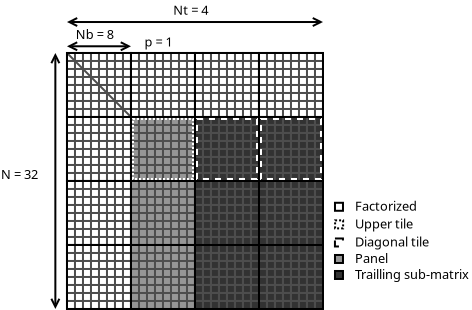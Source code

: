 <?xml version="1.0" encoding="UTF-8"?>
<dia:diagram xmlns:dia="http://www.lysator.liu.se/~alla/dia/">
  <dia:layer name="Arrière-plan" visible="true" active="true">
    <dia:object type="Standard - Text" version="1" id="O0">
      <dia:attribute name="obj_pos">
        <dia:point val="-0.699,11.5"/>
      </dia:attribute>
      <dia:attribute name="obj_bb">
        <dia:rectangle val="-0.699,10.905;1.539,11.652"/>
      </dia:attribute>
      <dia:attribute name="text">
        <dia:composite type="text">
          <dia:attribute name="string">
            <dia:string>#N = 32#</dia:string>
          </dia:attribute>
          <dia:attribute name="font">
            <dia:font family="sans" style="0" name="Helvetica"/>
          </dia:attribute>
          <dia:attribute name="height">
            <dia:real val="0.8"/>
          </dia:attribute>
          <dia:attribute name="pos">
            <dia:point val="-0.699,11.5"/>
          </dia:attribute>
          <dia:attribute name="color">
            <dia:color val="#000000"/>
          </dia:attribute>
          <dia:attribute name="alignment">
            <dia:enum val="0"/>
          </dia:attribute>
        </dia:composite>
      </dia:attribute>
      <dia:attribute name="valign">
        <dia:enum val="3"/>
      </dia:attribute>
    </dia:object>
    <dia:object type="Standard - Box" version="0" id="O1">
      <dia:attribute name="obj_pos">
        <dia:point val="16,12.69"/>
      </dia:attribute>
      <dia:attribute name="obj_bb">
        <dia:rectangle val="15.95,12.64;16.45,13.14"/>
      </dia:attribute>
      <dia:attribute name="elem_corner">
        <dia:point val="16,12.69"/>
      </dia:attribute>
      <dia:attribute name="elem_width">
        <dia:real val="0.4"/>
      </dia:attribute>
      <dia:attribute name="elem_height">
        <dia:real val="0.4"/>
      </dia:attribute>
      <dia:attribute name="border_width">
        <dia:real val="0.1"/>
      </dia:attribute>
      <dia:attribute name="show_background">
        <dia:boolean val="true"/>
      </dia:attribute>
    </dia:object>
    <dia:object type="Standard - Box" version="0" id="O2">
      <dia:attribute name="obj_pos">
        <dia:point val="16,15.3"/>
      </dia:attribute>
      <dia:attribute name="obj_bb">
        <dia:rectangle val="15.95,15.25;16.45,15.75"/>
      </dia:attribute>
      <dia:attribute name="elem_corner">
        <dia:point val="16,15.3"/>
      </dia:attribute>
      <dia:attribute name="elem_width">
        <dia:real val="0.4"/>
      </dia:attribute>
      <dia:attribute name="elem_height">
        <dia:real val="0.4"/>
      </dia:attribute>
      <dia:attribute name="border_width">
        <dia:real val="0.1"/>
      </dia:attribute>
      <dia:attribute name="inner_color">
        <dia:color val="#969696"/>
      </dia:attribute>
      <dia:attribute name="show_background">
        <dia:boolean val="true"/>
      </dia:attribute>
    </dia:object>
    <dia:object type="Standard - Box" version="0" id="O3">
      <dia:attribute name="obj_pos">
        <dia:point val="16,16.1"/>
      </dia:attribute>
      <dia:attribute name="obj_bb">
        <dia:rectangle val="15.95,16.05;16.45,16.55"/>
      </dia:attribute>
      <dia:attribute name="elem_corner">
        <dia:point val="16,16.1"/>
      </dia:attribute>
      <dia:attribute name="elem_width">
        <dia:real val="0.4"/>
      </dia:attribute>
      <dia:attribute name="elem_height">
        <dia:real val="0.4"/>
      </dia:attribute>
      <dia:attribute name="border_width">
        <dia:real val="0.1"/>
      </dia:attribute>
      <dia:attribute name="inner_color">
        <dia:color val="#323232"/>
      </dia:attribute>
      <dia:attribute name="show_background">
        <dia:boolean val="true"/>
      </dia:attribute>
    </dia:object>
    <dia:object type="Standard - Text" version="1" id="O4">
      <dia:attribute name="obj_pos">
        <dia:point val="17,13.09"/>
      </dia:attribute>
      <dia:attribute name="obj_bb">
        <dia:rectangle val="17,12.495;20.275,13.242"/>
      </dia:attribute>
      <dia:attribute name="text">
        <dia:composite type="text">
          <dia:attribute name="string">
            <dia:string>#Factorized#</dia:string>
          </dia:attribute>
          <dia:attribute name="font">
            <dia:font family="sans" style="0" name="Helvetica"/>
          </dia:attribute>
          <dia:attribute name="height">
            <dia:real val="0.8"/>
          </dia:attribute>
          <dia:attribute name="pos">
            <dia:point val="17,13.09"/>
          </dia:attribute>
          <dia:attribute name="color">
            <dia:color val="#000000"/>
          </dia:attribute>
          <dia:attribute name="alignment">
            <dia:enum val="0"/>
          </dia:attribute>
        </dia:composite>
      </dia:attribute>
      <dia:attribute name="valign">
        <dia:enum val="3"/>
      </dia:attribute>
    </dia:object>
    <dia:object type="Standard - Text" version="1" id="O5">
      <dia:attribute name="obj_pos">
        <dia:point val="17,15.7"/>
      </dia:attribute>
      <dia:attribute name="obj_bb">
        <dia:rectangle val="17,15.105;18.727,15.852"/>
      </dia:attribute>
      <dia:attribute name="text">
        <dia:composite type="text">
          <dia:attribute name="string">
            <dia:string>#Panel#</dia:string>
          </dia:attribute>
          <dia:attribute name="font">
            <dia:font family="sans" style="0" name="Helvetica"/>
          </dia:attribute>
          <dia:attribute name="height">
            <dia:real val="0.8"/>
          </dia:attribute>
          <dia:attribute name="pos">
            <dia:point val="17,15.7"/>
          </dia:attribute>
          <dia:attribute name="color">
            <dia:color val="#000000"/>
          </dia:attribute>
          <dia:attribute name="alignment">
            <dia:enum val="0"/>
          </dia:attribute>
        </dia:composite>
      </dia:attribute>
      <dia:attribute name="valign">
        <dia:enum val="3"/>
      </dia:attribute>
    </dia:object>
    <dia:object type="Standard - Text" version="1" id="O6">
      <dia:attribute name="obj_pos">
        <dia:point val="17,16.5"/>
      </dia:attribute>
      <dia:attribute name="obj_bb">
        <dia:rectangle val="17,15.886;23.154,16.69"/>
      </dia:attribute>
      <dia:attribute name="text">
        <dia:composite type="text">
          <dia:attribute name="string">
            <dia:string>#Trailling sub-matrix#</dia:string>
          </dia:attribute>
          <dia:attribute name="font">
            <dia:font family="sans" style="0" name="Helvetica"/>
          </dia:attribute>
          <dia:attribute name="height">
            <dia:real val="0.8"/>
          </dia:attribute>
          <dia:attribute name="pos">
            <dia:point val="17,16.5"/>
          </dia:attribute>
          <dia:attribute name="color">
            <dia:color val="#000000"/>
          </dia:attribute>
          <dia:attribute name="alignment">
            <dia:enum val="0"/>
          </dia:attribute>
        </dia:composite>
      </dia:attribute>
      <dia:attribute name="valign">
        <dia:enum val="3"/>
      </dia:attribute>
    </dia:object>
    <dia:object type="Standard - Box" version="0" id="O7">
      <dia:attribute name="obj_pos">
        <dia:point val="2.6,5.2"/>
      </dia:attribute>
      <dia:attribute name="obj_bb">
        <dia:rectangle val="2.55,5.15;3.05,5.65"/>
      </dia:attribute>
      <dia:attribute name="elem_corner">
        <dia:point val="2.6,5.2"/>
      </dia:attribute>
      <dia:attribute name="elem_width">
        <dia:real val="0.4"/>
      </dia:attribute>
      <dia:attribute name="elem_height">
        <dia:real val="0.4"/>
      </dia:attribute>
      <dia:attribute name="border_width">
        <dia:real val="0.1"/>
      </dia:attribute>
      <dia:attribute name="border_color">
        <dia:color val="#4d4d4d"/>
      </dia:attribute>
      <dia:attribute name="show_background">
        <dia:boolean val="true"/>
      </dia:attribute>
    </dia:object>
    <dia:object type="Standard - Box" version="0" id="O8">
      <dia:attribute name="obj_pos">
        <dia:point val="2.6,5.6"/>
      </dia:attribute>
      <dia:attribute name="obj_bb">
        <dia:rectangle val="2.55,5.55;3.05,6.05"/>
      </dia:attribute>
      <dia:attribute name="elem_corner">
        <dia:point val="2.6,5.6"/>
      </dia:attribute>
      <dia:attribute name="elem_width">
        <dia:real val="0.4"/>
      </dia:attribute>
      <dia:attribute name="elem_height">
        <dia:real val="0.4"/>
      </dia:attribute>
      <dia:attribute name="border_width">
        <dia:real val="0.1"/>
      </dia:attribute>
      <dia:attribute name="border_color">
        <dia:color val="#4d4d4d"/>
      </dia:attribute>
      <dia:attribute name="show_background">
        <dia:boolean val="true"/>
      </dia:attribute>
    </dia:object>
    <dia:object type="Standard - Box" version="0" id="O9">
      <dia:attribute name="obj_pos">
        <dia:point val="3,5.2"/>
      </dia:attribute>
      <dia:attribute name="obj_bb">
        <dia:rectangle val="2.95,5.15;3.45,5.65"/>
      </dia:attribute>
      <dia:attribute name="elem_corner">
        <dia:point val="3,5.2"/>
      </dia:attribute>
      <dia:attribute name="elem_width">
        <dia:real val="0.4"/>
      </dia:attribute>
      <dia:attribute name="elem_height">
        <dia:real val="0.4"/>
      </dia:attribute>
      <dia:attribute name="border_width">
        <dia:real val="0.1"/>
      </dia:attribute>
      <dia:attribute name="border_color">
        <dia:color val="#4d4d4d"/>
      </dia:attribute>
      <dia:attribute name="show_background">
        <dia:boolean val="true"/>
      </dia:attribute>
    </dia:object>
    <dia:object type="Standard - Box" version="0" id="O10">
      <dia:attribute name="obj_pos">
        <dia:point val="3.4,5.2"/>
      </dia:attribute>
      <dia:attribute name="obj_bb">
        <dia:rectangle val="3.35,5.15;3.85,5.65"/>
      </dia:attribute>
      <dia:attribute name="elem_corner">
        <dia:point val="3.4,5.2"/>
      </dia:attribute>
      <dia:attribute name="elem_width">
        <dia:real val="0.4"/>
      </dia:attribute>
      <dia:attribute name="elem_height">
        <dia:real val="0.4"/>
      </dia:attribute>
      <dia:attribute name="border_width">
        <dia:real val="0.1"/>
      </dia:attribute>
      <dia:attribute name="border_color">
        <dia:color val="#4d4d4d"/>
      </dia:attribute>
      <dia:attribute name="show_background">
        <dia:boolean val="true"/>
      </dia:attribute>
    </dia:object>
    <dia:object type="Standard - Box" version="0" id="O11">
      <dia:attribute name="obj_pos">
        <dia:point val="3.8,5.2"/>
      </dia:attribute>
      <dia:attribute name="obj_bb">
        <dia:rectangle val="3.75,5.15;4.25,5.65"/>
      </dia:attribute>
      <dia:attribute name="elem_corner">
        <dia:point val="3.8,5.2"/>
      </dia:attribute>
      <dia:attribute name="elem_width">
        <dia:real val="0.4"/>
      </dia:attribute>
      <dia:attribute name="elem_height">
        <dia:real val="0.4"/>
      </dia:attribute>
      <dia:attribute name="border_width">
        <dia:real val="0.1"/>
      </dia:attribute>
      <dia:attribute name="border_color">
        <dia:color val="#4d4d4d"/>
      </dia:attribute>
      <dia:attribute name="show_background">
        <dia:boolean val="true"/>
      </dia:attribute>
    </dia:object>
    <dia:object type="Standard - Box" version="0" id="O12">
      <dia:attribute name="obj_pos">
        <dia:point val="2.6,6"/>
      </dia:attribute>
      <dia:attribute name="obj_bb">
        <dia:rectangle val="2.55,5.95;3.05,6.45"/>
      </dia:attribute>
      <dia:attribute name="elem_corner">
        <dia:point val="2.6,6"/>
      </dia:attribute>
      <dia:attribute name="elem_width">
        <dia:real val="0.4"/>
      </dia:attribute>
      <dia:attribute name="elem_height">
        <dia:real val="0.4"/>
      </dia:attribute>
      <dia:attribute name="border_width">
        <dia:real val="0.1"/>
      </dia:attribute>
      <dia:attribute name="border_color">
        <dia:color val="#4d4d4d"/>
      </dia:attribute>
      <dia:attribute name="show_background">
        <dia:boolean val="true"/>
      </dia:attribute>
    </dia:object>
    <dia:object type="Standard - Box" version="0" id="O13">
      <dia:attribute name="obj_pos">
        <dia:point val="2.6,6.4"/>
      </dia:attribute>
      <dia:attribute name="obj_bb">
        <dia:rectangle val="2.55,6.35;3.05,6.85"/>
      </dia:attribute>
      <dia:attribute name="elem_corner">
        <dia:point val="2.6,6.4"/>
      </dia:attribute>
      <dia:attribute name="elem_width">
        <dia:real val="0.4"/>
      </dia:attribute>
      <dia:attribute name="elem_height">
        <dia:real val="0.4"/>
      </dia:attribute>
      <dia:attribute name="border_width">
        <dia:real val="0.1"/>
      </dia:attribute>
      <dia:attribute name="border_color">
        <dia:color val="#4d4d4d"/>
      </dia:attribute>
      <dia:attribute name="show_background">
        <dia:boolean val="true"/>
      </dia:attribute>
    </dia:object>
    <dia:object type="Standard - Box" version="0" id="O14">
      <dia:attribute name="obj_pos">
        <dia:point val="4.2,5.2"/>
      </dia:attribute>
      <dia:attribute name="obj_bb">
        <dia:rectangle val="4.15,5.15;4.65,5.65"/>
      </dia:attribute>
      <dia:attribute name="elem_corner">
        <dia:point val="4.2,5.2"/>
      </dia:attribute>
      <dia:attribute name="elem_width">
        <dia:real val="0.4"/>
      </dia:attribute>
      <dia:attribute name="elem_height">
        <dia:real val="0.4"/>
      </dia:attribute>
      <dia:attribute name="border_width">
        <dia:real val="0.1"/>
      </dia:attribute>
      <dia:attribute name="border_color">
        <dia:color val="#4d4d4d"/>
      </dia:attribute>
      <dia:attribute name="show_background">
        <dia:boolean val="true"/>
      </dia:attribute>
    </dia:object>
    <dia:object type="Standard - Box" version="0" id="O15">
      <dia:attribute name="obj_pos">
        <dia:point val="4.6,5.2"/>
      </dia:attribute>
      <dia:attribute name="obj_bb">
        <dia:rectangle val="4.55,5.15;5.05,5.65"/>
      </dia:attribute>
      <dia:attribute name="elem_corner">
        <dia:point val="4.6,5.2"/>
      </dia:attribute>
      <dia:attribute name="elem_width">
        <dia:real val="0.4"/>
      </dia:attribute>
      <dia:attribute name="elem_height">
        <dia:real val="0.4"/>
      </dia:attribute>
      <dia:attribute name="border_width">
        <dia:real val="0.1"/>
      </dia:attribute>
      <dia:attribute name="border_color">
        <dia:color val="#4d4d4d"/>
      </dia:attribute>
      <dia:attribute name="show_background">
        <dia:boolean val="true"/>
      </dia:attribute>
    </dia:object>
    <dia:object type="Standard - Box" version="0" id="O16">
      <dia:attribute name="obj_pos">
        <dia:point val="5,5.2"/>
      </dia:attribute>
      <dia:attribute name="obj_bb">
        <dia:rectangle val="4.95,5.15;5.45,5.65"/>
      </dia:attribute>
      <dia:attribute name="elem_corner">
        <dia:point val="5,5.2"/>
      </dia:attribute>
      <dia:attribute name="elem_width">
        <dia:real val="0.4"/>
      </dia:attribute>
      <dia:attribute name="elem_height">
        <dia:real val="0.4"/>
      </dia:attribute>
      <dia:attribute name="border_width">
        <dia:real val="0.1"/>
      </dia:attribute>
      <dia:attribute name="border_color">
        <dia:color val="#4d4d4d"/>
      </dia:attribute>
      <dia:attribute name="show_background">
        <dia:boolean val="true"/>
      </dia:attribute>
    </dia:object>
    <dia:object type="Standard - Box" version="0" id="O17">
      <dia:attribute name="obj_pos">
        <dia:point val="5.4,5.2"/>
      </dia:attribute>
      <dia:attribute name="obj_bb">
        <dia:rectangle val="5.35,5.15;5.85,5.65"/>
      </dia:attribute>
      <dia:attribute name="elem_corner">
        <dia:point val="5.4,5.2"/>
      </dia:attribute>
      <dia:attribute name="elem_width">
        <dia:real val="0.4"/>
      </dia:attribute>
      <dia:attribute name="elem_height">
        <dia:real val="0.4"/>
      </dia:attribute>
      <dia:attribute name="border_width">
        <dia:real val="0.1"/>
      </dia:attribute>
      <dia:attribute name="border_color">
        <dia:color val="#4d4d4d"/>
      </dia:attribute>
      <dia:attribute name="show_background">
        <dia:boolean val="true"/>
      </dia:attribute>
    </dia:object>
    <dia:object type="Standard - Box" version="0" id="O18">
      <dia:attribute name="obj_pos">
        <dia:point val="2.6,6.8"/>
      </dia:attribute>
      <dia:attribute name="obj_bb">
        <dia:rectangle val="2.55,6.75;3.05,7.25"/>
      </dia:attribute>
      <dia:attribute name="elem_corner">
        <dia:point val="2.6,6.8"/>
      </dia:attribute>
      <dia:attribute name="elem_width">
        <dia:real val="0.4"/>
      </dia:attribute>
      <dia:attribute name="elem_height">
        <dia:real val="0.4"/>
      </dia:attribute>
      <dia:attribute name="border_width">
        <dia:real val="0.1"/>
      </dia:attribute>
      <dia:attribute name="border_color">
        <dia:color val="#4d4d4d"/>
      </dia:attribute>
      <dia:attribute name="show_background">
        <dia:boolean val="true"/>
      </dia:attribute>
    </dia:object>
    <dia:object type="Standard - Box" version="0" id="O19">
      <dia:attribute name="obj_pos">
        <dia:point val="2.6,7.2"/>
      </dia:attribute>
      <dia:attribute name="obj_bb">
        <dia:rectangle val="2.55,7.15;3.05,7.65"/>
      </dia:attribute>
      <dia:attribute name="elem_corner">
        <dia:point val="2.6,7.2"/>
      </dia:attribute>
      <dia:attribute name="elem_width">
        <dia:real val="0.4"/>
      </dia:attribute>
      <dia:attribute name="elem_height">
        <dia:real val="0.4"/>
      </dia:attribute>
      <dia:attribute name="border_width">
        <dia:real val="0.1"/>
      </dia:attribute>
      <dia:attribute name="border_color">
        <dia:color val="#4d4d4d"/>
      </dia:attribute>
      <dia:attribute name="show_background">
        <dia:boolean val="true"/>
      </dia:attribute>
    </dia:object>
    <dia:object type="Standard - Box" version="0" id="O20">
      <dia:attribute name="obj_pos">
        <dia:point val="2.6,7.6"/>
      </dia:attribute>
      <dia:attribute name="obj_bb">
        <dia:rectangle val="2.55,7.55;3.05,8.05"/>
      </dia:attribute>
      <dia:attribute name="elem_corner">
        <dia:point val="2.6,7.6"/>
      </dia:attribute>
      <dia:attribute name="elem_width">
        <dia:real val="0.4"/>
      </dia:attribute>
      <dia:attribute name="elem_height">
        <dia:real val="0.4"/>
      </dia:attribute>
      <dia:attribute name="border_width">
        <dia:real val="0.1"/>
      </dia:attribute>
      <dia:attribute name="border_color">
        <dia:color val="#4d4d4d"/>
      </dia:attribute>
      <dia:attribute name="show_background">
        <dia:boolean val="true"/>
      </dia:attribute>
    </dia:object>
    <dia:object type="Standard - Box" version="0" id="O21">
      <dia:attribute name="obj_pos">
        <dia:point val="2.6,8"/>
      </dia:attribute>
      <dia:attribute name="obj_bb">
        <dia:rectangle val="2.55,7.95;3.05,8.45"/>
      </dia:attribute>
      <dia:attribute name="elem_corner">
        <dia:point val="2.6,8"/>
      </dia:attribute>
      <dia:attribute name="elem_width">
        <dia:real val="0.4"/>
      </dia:attribute>
      <dia:attribute name="elem_height">
        <dia:real val="0.4"/>
      </dia:attribute>
      <dia:attribute name="border_width">
        <dia:real val="0.1"/>
      </dia:attribute>
      <dia:attribute name="border_color">
        <dia:color val="#4d4d4d"/>
      </dia:attribute>
      <dia:attribute name="show_background">
        <dia:boolean val="true"/>
      </dia:attribute>
    </dia:object>
    <dia:object type="Standard - Box" version="0" id="O22">
      <dia:attribute name="obj_pos">
        <dia:point val="3,5.6"/>
      </dia:attribute>
      <dia:attribute name="obj_bb">
        <dia:rectangle val="2.95,5.55;3.45,6.05"/>
      </dia:attribute>
      <dia:attribute name="elem_corner">
        <dia:point val="3,5.6"/>
      </dia:attribute>
      <dia:attribute name="elem_width">
        <dia:real val="0.4"/>
      </dia:attribute>
      <dia:attribute name="elem_height">
        <dia:real val="0.4"/>
      </dia:attribute>
      <dia:attribute name="border_width">
        <dia:real val="0.1"/>
      </dia:attribute>
      <dia:attribute name="border_color">
        <dia:color val="#4d4d4d"/>
      </dia:attribute>
      <dia:attribute name="show_background">
        <dia:boolean val="true"/>
      </dia:attribute>
    </dia:object>
    <dia:object type="Standard - Box" version="0" id="O23">
      <dia:attribute name="obj_pos">
        <dia:point val="3,6"/>
      </dia:attribute>
      <dia:attribute name="obj_bb">
        <dia:rectangle val="2.95,5.95;3.45,6.45"/>
      </dia:attribute>
      <dia:attribute name="elem_corner">
        <dia:point val="3,6"/>
      </dia:attribute>
      <dia:attribute name="elem_width">
        <dia:real val="0.4"/>
      </dia:attribute>
      <dia:attribute name="elem_height">
        <dia:real val="0.4"/>
      </dia:attribute>
      <dia:attribute name="border_width">
        <dia:real val="0.1"/>
      </dia:attribute>
      <dia:attribute name="border_color">
        <dia:color val="#4d4d4d"/>
      </dia:attribute>
      <dia:attribute name="show_background">
        <dia:boolean val="true"/>
      </dia:attribute>
    </dia:object>
    <dia:object type="Standard - Box" version="0" id="O24">
      <dia:attribute name="obj_pos">
        <dia:point val="3,6.4"/>
      </dia:attribute>
      <dia:attribute name="obj_bb">
        <dia:rectangle val="2.95,6.35;3.45,6.85"/>
      </dia:attribute>
      <dia:attribute name="elem_corner">
        <dia:point val="3,6.4"/>
      </dia:attribute>
      <dia:attribute name="elem_width">
        <dia:real val="0.4"/>
      </dia:attribute>
      <dia:attribute name="elem_height">
        <dia:real val="0.4"/>
      </dia:attribute>
      <dia:attribute name="border_width">
        <dia:real val="0.1"/>
      </dia:attribute>
      <dia:attribute name="border_color">
        <dia:color val="#4d4d4d"/>
      </dia:attribute>
      <dia:attribute name="show_background">
        <dia:boolean val="true"/>
      </dia:attribute>
    </dia:object>
    <dia:object type="Standard - Box" version="0" id="O25">
      <dia:attribute name="obj_pos">
        <dia:point val="3,6.8"/>
      </dia:attribute>
      <dia:attribute name="obj_bb">
        <dia:rectangle val="2.95,6.75;3.45,7.25"/>
      </dia:attribute>
      <dia:attribute name="elem_corner">
        <dia:point val="3,6.8"/>
      </dia:attribute>
      <dia:attribute name="elem_width">
        <dia:real val="0.4"/>
      </dia:attribute>
      <dia:attribute name="elem_height">
        <dia:real val="0.4"/>
      </dia:attribute>
      <dia:attribute name="border_width">
        <dia:real val="0.1"/>
      </dia:attribute>
      <dia:attribute name="border_color">
        <dia:color val="#4d4d4d"/>
      </dia:attribute>
      <dia:attribute name="show_background">
        <dia:boolean val="true"/>
      </dia:attribute>
    </dia:object>
    <dia:object type="Standard - Box" version="0" id="O26">
      <dia:attribute name="obj_pos">
        <dia:point val="3,7.2"/>
      </dia:attribute>
      <dia:attribute name="obj_bb">
        <dia:rectangle val="2.95,7.15;3.45,7.65"/>
      </dia:attribute>
      <dia:attribute name="elem_corner">
        <dia:point val="3,7.2"/>
      </dia:attribute>
      <dia:attribute name="elem_width">
        <dia:real val="0.4"/>
      </dia:attribute>
      <dia:attribute name="elem_height">
        <dia:real val="0.4"/>
      </dia:attribute>
      <dia:attribute name="border_width">
        <dia:real val="0.1"/>
      </dia:attribute>
      <dia:attribute name="border_color">
        <dia:color val="#4d4d4d"/>
      </dia:attribute>
      <dia:attribute name="show_background">
        <dia:boolean val="true"/>
      </dia:attribute>
    </dia:object>
    <dia:object type="Standard - Box" version="0" id="O27">
      <dia:attribute name="obj_pos">
        <dia:point val="3,7.6"/>
      </dia:attribute>
      <dia:attribute name="obj_bb">
        <dia:rectangle val="2.95,7.55;3.45,8.05"/>
      </dia:attribute>
      <dia:attribute name="elem_corner">
        <dia:point val="3,7.6"/>
      </dia:attribute>
      <dia:attribute name="elem_width">
        <dia:real val="0.4"/>
      </dia:attribute>
      <dia:attribute name="elem_height">
        <dia:real val="0.4"/>
      </dia:attribute>
      <dia:attribute name="border_width">
        <dia:real val="0.1"/>
      </dia:attribute>
      <dia:attribute name="border_color">
        <dia:color val="#4d4d4d"/>
      </dia:attribute>
      <dia:attribute name="show_background">
        <dia:boolean val="true"/>
      </dia:attribute>
    </dia:object>
    <dia:object type="Standard - Box" version="0" id="O28">
      <dia:attribute name="obj_pos">
        <dia:point val="3,8"/>
      </dia:attribute>
      <dia:attribute name="obj_bb">
        <dia:rectangle val="2.95,7.95;3.45,8.45"/>
      </dia:attribute>
      <dia:attribute name="elem_corner">
        <dia:point val="3,8"/>
      </dia:attribute>
      <dia:attribute name="elem_width">
        <dia:real val="0.4"/>
      </dia:attribute>
      <dia:attribute name="elem_height">
        <dia:real val="0.4"/>
      </dia:attribute>
      <dia:attribute name="border_width">
        <dia:real val="0.1"/>
      </dia:attribute>
      <dia:attribute name="border_color">
        <dia:color val="#4d4d4d"/>
      </dia:attribute>
      <dia:attribute name="show_background">
        <dia:boolean val="true"/>
      </dia:attribute>
    </dia:object>
    <dia:object type="Standard - Box" version="0" id="O29">
      <dia:attribute name="obj_pos">
        <dia:point val="3.4,5.6"/>
      </dia:attribute>
      <dia:attribute name="obj_bb">
        <dia:rectangle val="3.35,5.55;3.85,6.05"/>
      </dia:attribute>
      <dia:attribute name="elem_corner">
        <dia:point val="3.4,5.6"/>
      </dia:attribute>
      <dia:attribute name="elem_width">
        <dia:real val="0.4"/>
      </dia:attribute>
      <dia:attribute name="elem_height">
        <dia:real val="0.4"/>
      </dia:attribute>
      <dia:attribute name="border_width">
        <dia:real val="0.1"/>
      </dia:attribute>
      <dia:attribute name="border_color">
        <dia:color val="#4d4d4d"/>
      </dia:attribute>
      <dia:attribute name="show_background">
        <dia:boolean val="true"/>
      </dia:attribute>
    </dia:object>
    <dia:object type="Standard - Box" version="0" id="O30">
      <dia:attribute name="obj_pos">
        <dia:point val="3.4,6"/>
      </dia:attribute>
      <dia:attribute name="obj_bb">
        <dia:rectangle val="3.35,5.95;3.85,6.45"/>
      </dia:attribute>
      <dia:attribute name="elem_corner">
        <dia:point val="3.4,6"/>
      </dia:attribute>
      <dia:attribute name="elem_width">
        <dia:real val="0.4"/>
      </dia:attribute>
      <dia:attribute name="elem_height">
        <dia:real val="0.4"/>
      </dia:attribute>
      <dia:attribute name="border_width">
        <dia:real val="0.1"/>
      </dia:attribute>
      <dia:attribute name="border_color">
        <dia:color val="#4d4d4d"/>
      </dia:attribute>
      <dia:attribute name="show_background">
        <dia:boolean val="true"/>
      </dia:attribute>
    </dia:object>
    <dia:object type="Standard - Box" version="0" id="O31">
      <dia:attribute name="obj_pos">
        <dia:point val="3.4,6.4"/>
      </dia:attribute>
      <dia:attribute name="obj_bb">
        <dia:rectangle val="3.35,6.35;3.85,6.85"/>
      </dia:attribute>
      <dia:attribute name="elem_corner">
        <dia:point val="3.4,6.4"/>
      </dia:attribute>
      <dia:attribute name="elem_width">
        <dia:real val="0.4"/>
      </dia:attribute>
      <dia:attribute name="elem_height">
        <dia:real val="0.4"/>
      </dia:attribute>
      <dia:attribute name="border_width">
        <dia:real val="0.1"/>
      </dia:attribute>
      <dia:attribute name="border_color">
        <dia:color val="#4d4d4d"/>
      </dia:attribute>
      <dia:attribute name="show_background">
        <dia:boolean val="true"/>
      </dia:attribute>
    </dia:object>
    <dia:object type="Standard - Box" version="0" id="O32">
      <dia:attribute name="obj_pos">
        <dia:point val="3.4,6.8"/>
      </dia:attribute>
      <dia:attribute name="obj_bb">
        <dia:rectangle val="3.35,6.75;3.85,7.25"/>
      </dia:attribute>
      <dia:attribute name="elem_corner">
        <dia:point val="3.4,6.8"/>
      </dia:attribute>
      <dia:attribute name="elem_width">
        <dia:real val="0.4"/>
      </dia:attribute>
      <dia:attribute name="elem_height">
        <dia:real val="0.4"/>
      </dia:attribute>
      <dia:attribute name="border_width">
        <dia:real val="0.1"/>
      </dia:attribute>
      <dia:attribute name="border_color">
        <dia:color val="#4d4d4d"/>
      </dia:attribute>
      <dia:attribute name="show_background">
        <dia:boolean val="true"/>
      </dia:attribute>
    </dia:object>
    <dia:object type="Standard - Box" version="0" id="O33">
      <dia:attribute name="obj_pos">
        <dia:point val="3.4,7.2"/>
      </dia:attribute>
      <dia:attribute name="obj_bb">
        <dia:rectangle val="3.35,7.15;3.85,7.65"/>
      </dia:attribute>
      <dia:attribute name="elem_corner">
        <dia:point val="3.4,7.2"/>
      </dia:attribute>
      <dia:attribute name="elem_width">
        <dia:real val="0.4"/>
      </dia:attribute>
      <dia:attribute name="elem_height">
        <dia:real val="0.4"/>
      </dia:attribute>
      <dia:attribute name="border_width">
        <dia:real val="0.1"/>
      </dia:attribute>
      <dia:attribute name="border_color">
        <dia:color val="#4d4d4d"/>
      </dia:attribute>
      <dia:attribute name="show_background">
        <dia:boolean val="true"/>
      </dia:attribute>
    </dia:object>
    <dia:object type="Standard - Box" version="0" id="O34">
      <dia:attribute name="obj_pos">
        <dia:point val="3.4,7.6"/>
      </dia:attribute>
      <dia:attribute name="obj_bb">
        <dia:rectangle val="3.35,7.55;3.85,8.05"/>
      </dia:attribute>
      <dia:attribute name="elem_corner">
        <dia:point val="3.4,7.6"/>
      </dia:attribute>
      <dia:attribute name="elem_width">
        <dia:real val="0.4"/>
      </dia:attribute>
      <dia:attribute name="elem_height">
        <dia:real val="0.4"/>
      </dia:attribute>
      <dia:attribute name="border_width">
        <dia:real val="0.1"/>
      </dia:attribute>
      <dia:attribute name="border_color">
        <dia:color val="#4d4d4d"/>
      </dia:attribute>
      <dia:attribute name="show_background">
        <dia:boolean val="true"/>
      </dia:attribute>
    </dia:object>
    <dia:object type="Standard - Box" version="0" id="O35">
      <dia:attribute name="obj_pos">
        <dia:point val="3.4,8"/>
      </dia:attribute>
      <dia:attribute name="obj_bb">
        <dia:rectangle val="3.35,7.95;3.85,8.45"/>
      </dia:attribute>
      <dia:attribute name="elem_corner">
        <dia:point val="3.4,8"/>
      </dia:attribute>
      <dia:attribute name="elem_width">
        <dia:real val="0.4"/>
      </dia:attribute>
      <dia:attribute name="elem_height">
        <dia:real val="0.4"/>
      </dia:attribute>
      <dia:attribute name="border_width">
        <dia:real val="0.1"/>
      </dia:attribute>
      <dia:attribute name="border_color">
        <dia:color val="#4d4d4d"/>
      </dia:attribute>
      <dia:attribute name="show_background">
        <dia:boolean val="true"/>
      </dia:attribute>
    </dia:object>
    <dia:object type="Standard - Box" version="0" id="O36">
      <dia:attribute name="obj_pos">
        <dia:point val="3.8,5.6"/>
      </dia:attribute>
      <dia:attribute name="obj_bb">
        <dia:rectangle val="3.75,5.55;4.25,6.05"/>
      </dia:attribute>
      <dia:attribute name="elem_corner">
        <dia:point val="3.8,5.6"/>
      </dia:attribute>
      <dia:attribute name="elem_width">
        <dia:real val="0.4"/>
      </dia:attribute>
      <dia:attribute name="elem_height">
        <dia:real val="0.4"/>
      </dia:attribute>
      <dia:attribute name="border_width">
        <dia:real val="0.1"/>
      </dia:attribute>
      <dia:attribute name="border_color">
        <dia:color val="#4d4d4d"/>
      </dia:attribute>
      <dia:attribute name="show_background">
        <dia:boolean val="true"/>
      </dia:attribute>
    </dia:object>
    <dia:object type="Standard - Box" version="0" id="O37">
      <dia:attribute name="obj_pos">
        <dia:point val="3.8,6"/>
      </dia:attribute>
      <dia:attribute name="obj_bb">
        <dia:rectangle val="3.75,5.95;4.25,6.45"/>
      </dia:attribute>
      <dia:attribute name="elem_corner">
        <dia:point val="3.8,6"/>
      </dia:attribute>
      <dia:attribute name="elem_width">
        <dia:real val="0.4"/>
      </dia:attribute>
      <dia:attribute name="elem_height">
        <dia:real val="0.4"/>
      </dia:attribute>
      <dia:attribute name="border_width">
        <dia:real val="0.1"/>
      </dia:attribute>
      <dia:attribute name="border_color">
        <dia:color val="#4d4d4d"/>
      </dia:attribute>
      <dia:attribute name="show_background">
        <dia:boolean val="true"/>
      </dia:attribute>
    </dia:object>
    <dia:object type="Standard - Box" version="0" id="O38">
      <dia:attribute name="obj_pos">
        <dia:point val="3.8,6.4"/>
      </dia:attribute>
      <dia:attribute name="obj_bb">
        <dia:rectangle val="3.75,6.35;4.25,6.85"/>
      </dia:attribute>
      <dia:attribute name="elem_corner">
        <dia:point val="3.8,6.4"/>
      </dia:attribute>
      <dia:attribute name="elem_width">
        <dia:real val="0.4"/>
      </dia:attribute>
      <dia:attribute name="elem_height">
        <dia:real val="0.4"/>
      </dia:attribute>
      <dia:attribute name="border_width">
        <dia:real val="0.1"/>
      </dia:attribute>
      <dia:attribute name="border_color">
        <dia:color val="#4d4d4d"/>
      </dia:attribute>
      <dia:attribute name="show_background">
        <dia:boolean val="true"/>
      </dia:attribute>
    </dia:object>
    <dia:object type="Standard - Box" version="0" id="O39">
      <dia:attribute name="obj_pos">
        <dia:point val="3.8,6.8"/>
      </dia:attribute>
      <dia:attribute name="obj_bb">
        <dia:rectangle val="3.75,6.75;4.25,7.25"/>
      </dia:attribute>
      <dia:attribute name="elem_corner">
        <dia:point val="3.8,6.8"/>
      </dia:attribute>
      <dia:attribute name="elem_width">
        <dia:real val="0.4"/>
      </dia:attribute>
      <dia:attribute name="elem_height">
        <dia:real val="0.4"/>
      </dia:attribute>
      <dia:attribute name="border_width">
        <dia:real val="0.1"/>
      </dia:attribute>
      <dia:attribute name="border_color">
        <dia:color val="#4d4d4d"/>
      </dia:attribute>
      <dia:attribute name="show_background">
        <dia:boolean val="true"/>
      </dia:attribute>
    </dia:object>
    <dia:object type="Standard - Box" version="0" id="O40">
      <dia:attribute name="obj_pos">
        <dia:point val="3.8,7.2"/>
      </dia:attribute>
      <dia:attribute name="obj_bb">
        <dia:rectangle val="3.75,7.15;4.25,7.65"/>
      </dia:attribute>
      <dia:attribute name="elem_corner">
        <dia:point val="3.8,7.2"/>
      </dia:attribute>
      <dia:attribute name="elem_width">
        <dia:real val="0.4"/>
      </dia:attribute>
      <dia:attribute name="elem_height">
        <dia:real val="0.4"/>
      </dia:attribute>
      <dia:attribute name="border_width">
        <dia:real val="0.1"/>
      </dia:attribute>
      <dia:attribute name="border_color">
        <dia:color val="#4d4d4d"/>
      </dia:attribute>
      <dia:attribute name="show_background">
        <dia:boolean val="true"/>
      </dia:attribute>
    </dia:object>
    <dia:object type="Standard - Box" version="0" id="O41">
      <dia:attribute name="obj_pos">
        <dia:point val="3.8,7.6"/>
      </dia:attribute>
      <dia:attribute name="obj_bb">
        <dia:rectangle val="3.75,7.55;4.25,8.05"/>
      </dia:attribute>
      <dia:attribute name="elem_corner">
        <dia:point val="3.8,7.6"/>
      </dia:attribute>
      <dia:attribute name="elem_width">
        <dia:real val="0.4"/>
      </dia:attribute>
      <dia:attribute name="elem_height">
        <dia:real val="0.4"/>
      </dia:attribute>
      <dia:attribute name="border_width">
        <dia:real val="0.1"/>
      </dia:attribute>
      <dia:attribute name="border_color">
        <dia:color val="#4d4d4d"/>
      </dia:attribute>
      <dia:attribute name="show_background">
        <dia:boolean val="true"/>
      </dia:attribute>
    </dia:object>
    <dia:object type="Standard - Box" version="0" id="O42">
      <dia:attribute name="obj_pos">
        <dia:point val="3.8,8"/>
      </dia:attribute>
      <dia:attribute name="obj_bb">
        <dia:rectangle val="3.75,7.95;4.25,8.45"/>
      </dia:attribute>
      <dia:attribute name="elem_corner">
        <dia:point val="3.8,8"/>
      </dia:attribute>
      <dia:attribute name="elem_width">
        <dia:real val="0.4"/>
      </dia:attribute>
      <dia:attribute name="elem_height">
        <dia:real val="0.4"/>
      </dia:attribute>
      <dia:attribute name="border_width">
        <dia:real val="0.1"/>
      </dia:attribute>
      <dia:attribute name="border_color">
        <dia:color val="#4d4d4d"/>
      </dia:attribute>
      <dia:attribute name="show_background">
        <dia:boolean val="true"/>
      </dia:attribute>
    </dia:object>
    <dia:object type="Standard - Box" version="0" id="O43">
      <dia:attribute name="obj_pos">
        <dia:point val="4.2,5.6"/>
      </dia:attribute>
      <dia:attribute name="obj_bb">
        <dia:rectangle val="4.15,5.55;4.65,6.05"/>
      </dia:attribute>
      <dia:attribute name="elem_corner">
        <dia:point val="4.2,5.6"/>
      </dia:attribute>
      <dia:attribute name="elem_width">
        <dia:real val="0.4"/>
      </dia:attribute>
      <dia:attribute name="elem_height">
        <dia:real val="0.4"/>
      </dia:attribute>
      <dia:attribute name="border_width">
        <dia:real val="0.1"/>
      </dia:attribute>
      <dia:attribute name="border_color">
        <dia:color val="#4d4d4d"/>
      </dia:attribute>
      <dia:attribute name="show_background">
        <dia:boolean val="true"/>
      </dia:attribute>
    </dia:object>
    <dia:object type="Standard - Box" version="0" id="O44">
      <dia:attribute name="obj_pos">
        <dia:point val="4.2,6"/>
      </dia:attribute>
      <dia:attribute name="obj_bb">
        <dia:rectangle val="4.15,5.95;4.65,6.45"/>
      </dia:attribute>
      <dia:attribute name="elem_corner">
        <dia:point val="4.2,6"/>
      </dia:attribute>
      <dia:attribute name="elem_width">
        <dia:real val="0.4"/>
      </dia:attribute>
      <dia:attribute name="elem_height">
        <dia:real val="0.4"/>
      </dia:attribute>
      <dia:attribute name="border_width">
        <dia:real val="0.1"/>
      </dia:attribute>
      <dia:attribute name="border_color">
        <dia:color val="#4d4d4d"/>
      </dia:attribute>
      <dia:attribute name="show_background">
        <dia:boolean val="true"/>
      </dia:attribute>
    </dia:object>
    <dia:object type="Standard - Box" version="0" id="O45">
      <dia:attribute name="obj_pos">
        <dia:point val="4.2,6.4"/>
      </dia:attribute>
      <dia:attribute name="obj_bb">
        <dia:rectangle val="4.15,6.35;4.65,6.85"/>
      </dia:attribute>
      <dia:attribute name="elem_corner">
        <dia:point val="4.2,6.4"/>
      </dia:attribute>
      <dia:attribute name="elem_width">
        <dia:real val="0.4"/>
      </dia:attribute>
      <dia:attribute name="elem_height">
        <dia:real val="0.4"/>
      </dia:attribute>
      <dia:attribute name="border_width">
        <dia:real val="0.1"/>
      </dia:attribute>
      <dia:attribute name="border_color">
        <dia:color val="#4d4d4d"/>
      </dia:attribute>
      <dia:attribute name="show_background">
        <dia:boolean val="true"/>
      </dia:attribute>
    </dia:object>
    <dia:object type="Standard - Box" version="0" id="O46">
      <dia:attribute name="obj_pos">
        <dia:point val="4.2,6.8"/>
      </dia:attribute>
      <dia:attribute name="obj_bb">
        <dia:rectangle val="4.15,6.75;4.65,7.25"/>
      </dia:attribute>
      <dia:attribute name="elem_corner">
        <dia:point val="4.2,6.8"/>
      </dia:attribute>
      <dia:attribute name="elem_width">
        <dia:real val="0.4"/>
      </dia:attribute>
      <dia:attribute name="elem_height">
        <dia:real val="0.4"/>
      </dia:attribute>
      <dia:attribute name="border_width">
        <dia:real val="0.1"/>
      </dia:attribute>
      <dia:attribute name="border_color">
        <dia:color val="#4d4d4d"/>
      </dia:attribute>
      <dia:attribute name="show_background">
        <dia:boolean val="true"/>
      </dia:attribute>
    </dia:object>
    <dia:object type="Standard - Box" version="0" id="O47">
      <dia:attribute name="obj_pos">
        <dia:point val="4.2,7.2"/>
      </dia:attribute>
      <dia:attribute name="obj_bb">
        <dia:rectangle val="4.15,7.15;4.65,7.65"/>
      </dia:attribute>
      <dia:attribute name="elem_corner">
        <dia:point val="4.2,7.2"/>
      </dia:attribute>
      <dia:attribute name="elem_width">
        <dia:real val="0.4"/>
      </dia:attribute>
      <dia:attribute name="elem_height">
        <dia:real val="0.4"/>
      </dia:attribute>
      <dia:attribute name="border_width">
        <dia:real val="0.1"/>
      </dia:attribute>
      <dia:attribute name="border_color">
        <dia:color val="#4d4d4d"/>
      </dia:attribute>
      <dia:attribute name="show_background">
        <dia:boolean val="true"/>
      </dia:attribute>
    </dia:object>
    <dia:object type="Standard - Box" version="0" id="O48">
      <dia:attribute name="obj_pos">
        <dia:point val="4.2,7.6"/>
      </dia:attribute>
      <dia:attribute name="obj_bb">
        <dia:rectangle val="4.15,7.55;4.65,8.05"/>
      </dia:attribute>
      <dia:attribute name="elem_corner">
        <dia:point val="4.2,7.6"/>
      </dia:attribute>
      <dia:attribute name="elem_width">
        <dia:real val="0.4"/>
      </dia:attribute>
      <dia:attribute name="elem_height">
        <dia:real val="0.4"/>
      </dia:attribute>
      <dia:attribute name="border_width">
        <dia:real val="0.1"/>
      </dia:attribute>
      <dia:attribute name="border_color">
        <dia:color val="#4d4d4d"/>
      </dia:attribute>
      <dia:attribute name="show_background">
        <dia:boolean val="true"/>
      </dia:attribute>
    </dia:object>
    <dia:object type="Standard - Box" version="0" id="O49">
      <dia:attribute name="obj_pos">
        <dia:point val="4.2,8"/>
      </dia:attribute>
      <dia:attribute name="obj_bb">
        <dia:rectangle val="4.15,7.95;4.65,8.45"/>
      </dia:attribute>
      <dia:attribute name="elem_corner">
        <dia:point val="4.2,8"/>
      </dia:attribute>
      <dia:attribute name="elem_width">
        <dia:real val="0.4"/>
      </dia:attribute>
      <dia:attribute name="elem_height">
        <dia:real val="0.4"/>
      </dia:attribute>
      <dia:attribute name="border_width">
        <dia:real val="0.1"/>
      </dia:attribute>
      <dia:attribute name="border_color">
        <dia:color val="#4d4d4d"/>
      </dia:attribute>
      <dia:attribute name="show_background">
        <dia:boolean val="true"/>
      </dia:attribute>
    </dia:object>
    <dia:object type="Standard - Box" version="0" id="O50">
      <dia:attribute name="obj_pos">
        <dia:point val="4.6,5.6"/>
      </dia:attribute>
      <dia:attribute name="obj_bb">
        <dia:rectangle val="4.55,5.55;5.05,6.05"/>
      </dia:attribute>
      <dia:attribute name="elem_corner">
        <dia:point val="4.6,5.6"/>
      </dia:attribute>
      <dia:attribute name="elem_width">
        <dia:real val="0.4"/>
      </dia:attribute>
      <dia:attribute name="elem_height">
        <dia:real val="0.4"/>
      </dia:attribute>
      <dia:attribute name="border_width">
        <dia:real val="0.1"/>
      </dia:attribute>
      <dia:attribute name="border_color">
        <dia:color val="#4d4d4d"/>
      </dia:attribute>
      <dia:attribute name="show_background">
        <dia:boolean val="true"/>
      </dia:attribute>
    </dia:object>
    <dia:object type="Standard - Box" version="0" id="O51">
      <dia:attribute name="obj_pos">
        <dia:point val="4.6,6"/>
      </dia:attribute>
      <dia:attribute name="obj_bb">
        <dia:rectangle val="4.55,5.95;5.05,6.45"/>
      </dia:attribute>
      <dia:attribute name="elem_corner">
        <dia:point val="4.6,6"/>
      </dia:attribute>
      <dia:attribute name="elem_width">
        <dia:real val="0.4"/>
      </dia:attribute>
      <dia:attribute name="elem_height">
        <dia:real val="0.4"/>
      </dia:attribute>
      <dia:attribute name="border_width">
        <dia:real val="0.1"/>
      </dia:attribute>
      <dia:attribute name="border_color">
        <dia:color val="#4d4d4d"/>
      </dia:attribute>
      <dia:attribute name="show_background">
        <dia:boolean val="true"/>
      </dia:attribute>
    </dia:object>
    <dia:object type="Standard - Box" version="0" id="O52">
      <dia:attribute name="obj_pos">
        <dia:point val="4.6,6.4"/>
      </dia:attribute>
      <dia:attribute name="obj_bb">
        <dia:rectangle val="4.55,6.35;5.05,6.85"/>
      </dia:attribute>
      <dia:attribute name="elem_corner">
        <dia:point val="4.6,6.4"/>
      </dia:attribute>
      <dia:attribute name="elem_width">
        <dia:real val="0.4"/>
      </dia:attribute>
      <dia:attribute name="elem_height">
        <dia:real val="0.4"/>
      </dia:attribute>
      <dia:attribute name="border_width">
        <dia:real val="0.1"/>
      </dia:attribute>
      <dia:attribute name="border_color">
        <dia:color val="#4d4d4d"/>
      </dia:attribute>
      <dia:attribute name="show_background">
        <dia:boolean val="true"/>
      </dia:attribute>
    </dia:object>
    <dia:object type="Standard - Box" version="0" id="O53">
      <dia:attribute name="obj_pos">
        <dia:point val="4.6,6.8"/>
      </dia:attribute>
      <dia:attribute name="obj_bb">
        <dia:rectangle val="4.55,6.75;5.05,7.25"/>
      </dia:attribute>
      <dia:attribute name="elem_corner">
        <dia:point val="4.6,6.8"/>
      </dia:attribute>
      <dia:attribute name="elem_width">
        <dia:real val="0.4"/>
      </dia:attribute>
      <dia:attribute name="elem_height">
        <dia:real val="0.4"/>
      </dia:attribute>
      <dia:attribute name="border_width">
        <dia:real val="0.1"/>
      </dia:attribute>
      <dia:attribute name="border_color">
        <dia:color val="#4d4d4d"/>
      </dia:attribute>
      <dia:attribute name="show_background">
        <dia:boolean val="true"/>
      </dia:attribute>
    </dia:object>
    <dia:object type="Standard - Box" version="0" id="O54">
      <dia:attribute name="obj_pos">
        <dia:point val="4.6,7.2"/>
      </dia:attribute>
      <dia:attribute name="obj_bb">
        <dia:rectangle val="4.55,7.15;5.05,7.65"/>
      </dia:attribute>
      <dia:attribute name="elem_corner">
        <dia:point val="4.6,7.2"/>
      </dia:attribute>
      <dia:attribute name="elem_width">
        <dia:real val="0.4"/>
      </dia:attribute>
      <dia:attribute name="elem_height">
        <dia:real val="0.4"/>
      </dia:attribute>
      <dia:attribute name="border_width">
        <dia:real val="0.1"/>
      </dia:attribute>
      <dia:attribute name="border_color">
        <dia:color val="#4d4d4d"/>
      </dia:attribute>
      <dia:attribute name="show_background">
        <dia:boolean val="true"/>
      </dia:attribute>
    </dia:object>
    <dia:object type="Standard - Box" version="0" id="O55">
      <dia:attribute name="obj_pos">
        <dia:point val="4.6,7.6"/>
      </dia:attribute>
      <dia:attribute name="obj_bb">
        <dia:rectangle val="4.55,7.55;5.05,8.05"/>
      </dia:attribute>
      <dia:attribute name="elem_corner">
        <dia:point val="4.6,7.6"/>
      </dia:attribute>
      <dia:attribute name="elem_width">
        <dia:real val="0.4"/>
      </dia:attribute>
      <dia:attribute name="elem_height">
        <dia:real val="0.4"/>
      </dia:attribute>
      <dia:attribute name="border_width">
        <dia:real val="0.1"/>
      </dia:attribute>
      <dia:attribute name="border_color">
        <dia:color val="#4d4d4d"/>
      </dia:attribute>
      <dia:attribute name="show_background">
        <dia:boolean val="true"/>
      </dia:attribute>
    </dia:object>
    <dia:object type="Standard - Box" version="0" id="O56">
      <dia:attribute name="obj_pos">
        <dia:point val="4.6,8"/>
      </dia:attribute>
      <dia:attribute name="obj_bb">
        <dia:rectangle val="4.55,7.95;5.05,8.45"/>
      </dia:attribute>
      <dia:attribute name="elem_corner">
        <dia:point val="4.6,8"/>
      </dia:attribute>
      <dia:attribute name="elem_width">
        <dia:real val="0.4"/>
      </dia:attribute>
      <dia:attribute name="elem_height">
        <dia:real val="0.4"/>
      </dia:attribute>
      <dia:attribute name="border_width">
        <dia:real val="0.1"/>
      </dia:attribute>
      <dia:attribute name="border_color">
        <dia:color val="#4d4d4d"/>
      </dia:attribute>
      <dia:attribute name="show_background">
        <dia:boolean val="true"/>
      </dia:attribute>
    </dia:object>
    <dia:object type="Standard - Box" version="0" id="O57">
      <dia:attribute name="obj_pos">
        <dia:point val="5,5.6"/>
      </dia:attribute>
      <dia:attribute name="obj_bb">
        <dia:rectangle val="4.95,5.55;5.45,6.05"/>
      </dia:attribute>
      <dia:attribute name="elem_corner">
        <dia:point val="5,5.6"/>
      </dia:attribute>
      <dia:attribute name="elem_width">
        <dia:real val="0.4"/>
      </dia:attribute>
      <dia:attribute name="elem_height">
        <dia:real val="0.4"/>
      </dia:attribute>
      <dia:attribute name="border_width">
        <dia:real val="0.1"/>
      </dia:attribute>
      <dia:attribute name="border_color">
        <dia:color val="#4d4d4d"/>
      </dia:attribute>
      <dia:attribute name="show_background">
        <dia:boolean val="true"/>
      </dia:attribute>
    </dia:object>
    <dia:object type="Standard - Box" version="0" id="O58">
      <dia:attribute name="obj_pos">
        <dia:point val="5,6"/>
      </dia:attribute>
      <dia:attribute name="obj_bb">
        <dia:rectangle val="4.95,5.95;5.45,6.45"/>
      </dia:attribute>
      <dia:attribute name="elem_corner">
        <dia:point val="5,6"/>
      </dia:attribute>
      <dia:attribute name="elem_width">
        <dia:real val="0.4"/>
      </dia:attribute>
      <dia:attribute name="elem_height">
        <dia:real val="0.4"/>
      </dia:attribute>
      <dia:attribute name="border_width">
        <dia:real val="0.1"/>
      </dia:attribute>
      <dia:attribute name="border_color">
        <dia:color val="#4d4d4d"/>
      </dia:attribute>
      <dia:attribute name="show_background">
        <dia:boolean val="true"/>
      </dia:attribute>
    </dia:object>
    <dia:object type="Standard - Box" version="0" id="O59">
      <dia:attribute name="obj_pos">
        <dia:point val="5,6.4"/>
      </dia:attribute>
      <dia:attribute name="obj_bb">
        <dia:rectangle val="4.95,6.35;5.45,6.85"/>
      </dia:attribute>
      <dia:attribute name="elem_corner">
        <dia:point val="5,6.4"/>
      </dia:attribute>
      <dia:attribute name="elem_width">
        <dia:real val="0.4"/>
      </dia:attribute>
      <dia:attribute name="elem_height">
        <dia:real val="0.4"/>
      </dia:attribute>
      <dia:attribute name="border_width">
        <dia:real val="0.1"/>
      </dia:attribute>
      <dia:attribute name="border_color">
        <dia:color val="#4d4d4d"/>
      </dia:attribute>
      <dia:attribute name="show_background">
        <dia:boolean val="true"/>
      </dia:attribute>
    </dia:object>
    <dia:object type="Standard - Box" version="0" id="O60">
      <dia:attribute name="obj_pos">
        <dia:point val="5,6.8"/>
      </dia:attribute>
      <dia:attribute name="obj_bb">
        <dia:rectangle val="4.95,6.75;5.45,7.25"/>
      </dia:attribute>
      <dia:attribute name="elem_corner">
        <dia:point val="5,6.8"/>
      </dia:attribute>
      <dia:attribute name="elem_width">
        <dia:real val="0.4"/>
      </dia:attribute>
      <dia:attribute name="elem_height">
        <dia:real val="0.4"/>
      </dia:attribute>
      <dia:attribute name="border_width">
        <dia:real val="0.1"/>
      </dia:attribute>
      <dia:attribute name="border_color">
        <dia:color val="#4d4d4d"/>
      </dia:attribute>
      <dia:attribute name="show_background">
        <dia:boolean val="true"/>
      </dia:attribute>
    </dia:object>
    <dia:object type="Standard - Box" version="0" id="O61">
      <dia:attribute name="obj_pos">
        <dia:point val="5,7.2"/>
      </dia:attribute>
      <dia:attribute name="obj_bb">
        <dia:rectangle val="4.95,7.15;5.45,7.65"/>
      </dia:attribute>
      <dia:attribute name="elem_corner">
        <dia:point val="5,7.2"/>
      </dia:attribute>
      <dia:attribute name="elem_width">
        <dia:real val="0.4"/>
      </dia:attribute>
      <dia:attribute name="elem_height">
        <dia:real val="0.4"/>
      </dia:attribute>
      <dia:attribute name="border_width">
        <dia:real val="0.1"/>
      </dia:attribute>
      <dia:attribute name="border_color">
        <dia:color val="#4d4d4d"/>
      </dia:attribute>
      <dia:attribute name="show_background">
        <dia:boolean val="true"/>
      </dia:attribute>
    </dia:object>
    <dia:object type="Standard - Box" version="0" id="O62">
      <dia:attribute name="obj_pos">
        <dia:point val="5,7.6"/>
      </dia:attribute>
      <dia:attribute name="obj_bb">
        <dia:rectangle val="4.95,7.55;5.45,8.05"/>
      </dia:attribute>
      <dia:attribute name="elem_corner">
        <dia:point val="5,7.6"/>
      </dia:attribute>
      <dia:attribute name="elem_width">
        <dia:real val="0.4"/>
      </dia:attribute>
      <dia:attribute name="elem_height">
        <dia:real val="0.4"/>
      </dia:attribute>
      <dia:attribute name="border_width">
        <dia:real val="0.1"/>
      </dia:attribute>
      <dia:attribute name="border_color">
        <dia:color val="#4d4d4d"/>
      </dia:attribute>
      <dia:attribute name="show_background">
        <dia:boolean val="true"/>
      </dia:attribute>
    </dia:object>
    <dia:object type="Standard - Box" version="0" id="O63">
      <dia:attribute name="obj_pos">
        <dia:point val="5,8"/>
      </dia:attribute>
      <dia:attribute name="obj_bb">
        <dia:rectangle val="4.95,7.95;5.45,8.45"/>
      </dia:attribute>
      <dia:attribute name="elem_corner">
        <dia:point val="5,8"/>
      </dia:attribute>
      <dia:attribute name="elem_width">
        <dia:real val="0.4"/>
      </dia:attribute>
      <dia:attribute name="elem_height">
        <dia:real val="0.4"/>
      </dia:attribute>
      <dia:attribute name="border_width">
        <dia:real val="0.1"/>
      </dia:attribute>
      <dia:attribute name="border_color">
        <dia:color val="#4d4d4d"/>
      </dia:attribute>
      <dia:attribute name="show_background">
        <dia:boolean val="true"/>
      </dia:attribute>
    </dia:object>
    <dia:object type="Standard - Box" version="0" id="O64">
      <dia:attribute name="obj_pos">
        <dia:point val="5.4,5.6"/>
      </dia:attribute>
      <dia:attribute name="obj_bb">
        <dia:rectangle val="5.35,5.55;5.85,6.05"/>
      </dia:attribute>
      <dia:attribute name="elem_corner">
        <dia:point val="5.4,5.6"/>
      </dia:attribute>
      <dia:attribute name="elem_width">
        <dia:real val="0.4"/>
      </dia:attribute>
      <dia:attribute name="elem_height">
        <dia:real val="0.4"/>
      </dia:attribute>
      <dia:attribute name="border_width">
        <dia:real val="0.1"/>
      </dia:attribute>
      <dia:attribute name="border_color">
        <dia:color val="#4d4d4d"/>
      </dia:attribute>
      <dia:attribute name="show_background">
        <dia:boolean val="true"/>
      </dia:attribute>
    </dia:object>
    <dia:object type="Standard - Box" version="0" id="O65">
      <dia:attribute name="obj_pos">
        <dia:point val="5.4,6"/>
      </dia:attribute>
      <dia:attribute name="obj_bb">
        <dia:rectangle val="5.35,5.95;5.85,6.45"/>
      </dia:attribute>
      <dia:attribute name="elem_corner">
        <dia:point val="5.4,6"/>
      </dia:attribute>
      <dia:attribute name="elem_width">
        <dia:real val="0.4"/>
      </dia:attribute>
      <dia:attribute name="elem_height">
        <dia:real val="0.4"/>
      </dia:attribute>
      <dia:attribute name="border_width">
        <dia:real val="0.1"/>
      </dia:attribute>
      <dia:attribute name="border_color">
        <dia:color val="#4d4d4d"/>
      </dia:attribute>
      <dia:attribute name="show_background">
        <dia:boolean val="true"/>
      </dia:attribute>
    </dia:object>
    <dia:object type="Standard - Box" version="0" id="O66">
      <dia:attribute name="obj_pos">
        <dia:point val="5.4,6.4"/>
      </dia:attribute>
      <dia:attribute name="obj_bb">
        <dia:rectangle val="5.35,6.35;5.85,6.85"/>
      </dia:attribute>
      <dia:attribute name="elem_corner">
        <dia:point val="5.4,6.4"/>
      </dia:attribute>
      <dia:attribute name="elem_width">
        <dia:real val="0.4"/>
      </dia:attribute>
      <dia:attribute name="elem_height">
        <dia:real val="0.4"/>
      </dia:attribute>
      <dia:attribute name="border_width">
        <dia:real val="0.1"/>
      </dia:attribute>
      <dia:attribute name="border_color">
        <dia:color val="#4d4d4d"/>
      </dia:attribute>
      <dia:attribute name="show_background">
        <dia:boolean val="true"/>
      </dia:attribute>
    </dia:object>
    <dia:object type="Standard - Box" version="0" id="O67">
      <dia:attribute name="obj_pos">
        <dia:point val="5.4,6.8"/>
      </dia:attribute>
      <dia:attribute name="obj_bb">
        <dia:rectangle val="5.35,6.75;5.85,7.25"/>
      </dia:attribute>
      <dia:attribute name="elem_corner">
        <dia:point val="5.4,6.8"/>
      </dia:attribute>
      <dia:attribute name="elem_width">
        <dia:real val="0.4"/>
      </dia:attribute>
      <dia:attribute name="elem_height">
        <dia:real val="0.4"/>
      </dia:attribute>
      <dia:attribute name="border_width">
        <dia:real val="0.1"/>
      </dia:attribute>
      <dia:attribute name="border_color">
        <dia:color val="#4d4d4d"/>
      </dia:attribute>
      <dia:attribute name="show_background">
        <dia:boolean val="true"/>
      </dia:attribute>
    </dia:object>
    <dia:object type="Standard - Box" version="0" id="O68">
      <dia:attribute name="obj_pos">
        <dia:point val="5.4,7.2"/>
      </dia:attribute>
      <dia:attribute name="obj_bb">
        <dia:rectangle val="5.35,7.15;5.85,7.65"/>
      </dia:attribute>
      <dia:attribute name="elem_corner">
        <dia:point val="5.4,7.2"/>
      </dia:attribute>
      <dia:attribute name="elem_width">
        <dia:real val="0.4"/>
      </dia:attribute>
      <dia:attribute name="elem_height">
        <dia:real val="0.4"/>
      </dia:attribute>
      <dia:attribute name="border_width">
        <dia:real val="0.1"/>
      </dia:attribute>
      <dia:attribute name="border_color">
        <dia:color val="#4d4d4d"/>
      </dia:attribute>
      <dia:attribute name="show_background">
        <dia:boolean val="true"/>
      </dia:attribute>
    </dia:object>
    <dia:object type="Standard - Box" version="0" id="O69">
      <dia:attribute name="obj_pos">
        <dia:point val="5.4,7.6"/>
      </dia:attribute>
      <dia:attribute name="obj_bb">
        <dia:rectangle val="5.35,7.55;5.85,8.05"/>
      </dia:attribute>
      <dia:attribute name="elem_corner">
        <dia:point val="5.4,7.6"/>
      </dia:attribute>
      <dia:attribute name="elem_width">
        <dia:real val="0.4"/>
      </dia:attribute>
      <dia:attribute name="elem_height">
        <dia:real val="0.4"/>
      </dia:attribute>
      <dia:attribute name="border_width">
        <dia:real val="0.1"/>
      </dia:attribute>
      <dia:attribute name="border_color">
        <dia:color val="#4d4d4d"/>
      </dia:attribute>
      <dia:attribute name="show_background">
        <dia:boolean val="true"/>
      </dia:attribute>
    </dia:object>
    <dia:object type="Standard - Box" version="0" id="O70">
      <dia:attribute name="obj_pos">
        <dia:point val="5.4,8"/>
      </dia:attribute>
      <dia:attribute name="obj_bb">
        <dia:rectangle val="5.35,7.95;5.85,8.45"/>
      </dia:attribute>
      <dia:attribute name="elem_corner">
        <dia:point val="5.4,8"/>
      </dia:attribute>
      <dia:attribute name="elem_width">
        <dia:real val="0.4"/>
      </dia:attribute>
      <dia:attribute name="elem_height">
        <dia:real val="0.4"/>
      </dia:attribute>
      <dia:attribute name="border_width">
        <dia:real val="0.1"/>
      </dia:attribute>
      <dia:attribute name="border_color">
        <dia:color val="#4d4d4d"/>
      </dia:attribute>
      <dia:attribute name="show_background">
        <dia:boolean val="true"/>
      </dia:attribute>
    </dia:object>
    <dia:object type="Standard - Box" version="0" id="O71">
      <dia:attribute name="obj_pos">
        <dia:point val="2.6,8.4"/>
      </dia:attribute>
      <dia:attribute name="obj_bb">
        <dia:rectangle val="2.55,8.35;3.05,8.85"/>
      </dia:attribute>
      <dia:attribute name="elem_corner">
        <dia:point val="2.6,8.4"/>
      </dia:attribute>
      <dia:attribute name="elem_width">
        <dia:real val="0.4"/>
      </dia:attribute>
      <dia:attribute name="elem_height">
        <dia:real val="0.4"/>
      </dia:attribute>
      <dia:attribute name="border_width">
        <dia:real val="0.1"/>
      </dia:attribute>
      <dia:attribute name="border_color">
        <dia:color val="#4d4d4d"/>
      </dia:attribute>
      <dia:attribute name="show_background">
        <dia:boolean val="true"/>
      </dia:attribute>
    </dia:object>
    <dia:object type="Standard - Box" version="0" id="O72">
      <dia:attribute name="obj_pos">
        <dia:point val="2.6,8.8"/>
      </dia:attribute>
      <dia:attribute name="obj_bb">
        <dia:rectangle val="2.55,8.75;3.05,9.25"/>
      </dia:attribute>
      <dia:attribute name="elem_corner">
        <dia:point val="2.6,8.8"/>
      </dia:attribute>
      <dia:attribute name="elem_width">
        <dia:real val="0.4"/>
      </dia:attribute>
      <dia:attribute name="elem_height">
        <dia:real val="0.4"/>
      </dia:attribute>
      <dia:attribute name="border_width">
        <dia:real val="0.1"/>
      </dia:attribute>
      <dia:attribute name="border_color">
        <dia:color val="#4d4d4d"/>
      </dia:attribute>
      <dia:attribute name="show_background">
        <dia:boolean val="true"/>
      </dia:attribute>
    </dia:object>
    <dia:object type="Standard - Box" version="0" id="O73">
      <dia:attribute name="obj_pos">
        <dia:point val="3,8.4"/>
      </dia:attribute>
      <dia:attribute name="obj_bb">
        <dia:rectangle val="2.95,8.35;3.45,8.85"/>
      </dia:attribute>
      <dia:attribute name="elem_corner">
        <dia:point val="3,8.4"/>
      </dia:attribute>
      <dia:attribute name="elem_width">
        <dia:real val="0.4"/>
      </dia:attribute>
      <dia:attribute name="elem_height">
        <dia:real val="0.4"/>
      </dia:attribute>
      <dia:attribute name="border_width">
        <dia:real val="0.1"/>
      </dia:attribute>
      <dia:attribute name="border_color">
        <dia:color val="#4d4d4d"/>
      </dia:attribute>
      <dia:attribute name="show_background">
        <dia:boolean val="true"/>
      </dia:attribute>
    </dia:object>
    <dia:object type="Standard - Box" version="0" id="O74">
      <dia:attribute name="obj_pos">
        <dia:point val="3.4,8.4"/>
      </dia:attribute>
      <dia:attribute name="obj_bb">
        <dia:rectangle val="3.35,8.35;3.85,8.85"/>
      </dia:attribute>
      <dia:attribute name="elem_corner">
        <dia:point val="3.4,8.4"/>
      </dia:attribute>
      <dia:attribute name="elem_width">
        <dia:real val="0.4"/>
      </dia:attribute>
      <dia:attribute name="elem_height">
        <dia:real val="0.4"/>
      </dia:attribute>
      <dia:attribute name="border_width">
        <dia:real val="0.1"/>
      </dia:attribute>
      <dia:attribute name="border_color">
        <dia:color val="#4d4d4d"/>
      </dia:attribute>
      <dia:attribute name="show_background">
        <dia:boolean val="true"/>
      </dia:attribute>
    </dia:object>
    <dia:object type="Standard - Box" version="0" id="O75">
      <dia:attribute name="obj_pos">
        <dia:point val="3.8,8.4"/>
      </dia:attribute>
      <dia:attribute name="obj_bb">
        <dia:rectangle val="3.75,8.35;4.25,8.85"/>
      </dia:attribute>
      <dia:attribute name="elem_corner">
        <dia:point val="3.8,8.4"/>
      </dia:attribute>
      <dia:attribute name="elem_width">
        <dia:real val="0.4"/>
      </dia:attribute>
      <dia:attribute name="elem_height">
        <dia:real val="0.4"/>
      </dia:attribute>
      <dia:attribute name="border_width">
        <dia:real val="0.1"/>
      </dia:attribute>
      <dia:attribute name="border_color">
        <dia:color val="#4d4d4d"/>
      </dia:attribute>
      <dia:attribute name="show_background">
        <dia:boolean val="true"/>
      </dia:attribute>
    </dia:object>
    <dia:object type="Standard - Box" version="0" id="O76">
      <dia:attribute name="obj_pos">
        <dia:point val="2.6,9.2"/>
      </dia:attribute>
      <dia:attribute name="obj_bb">
        <dia:rectangle val="2.55,9.15;3.05,9.65"/>
      </dia:attribute>
      <dia:attribute name="elem_corner">
        <dia:point val="2.6,9.2"/>
      </dia:attribute>
      <dia:attribute name="elem_width">
        <dia:real val="0.4"/>
      </dia:attribute>
      <dia:attribute name="elem_height">
        <dia:real val="0.4"/>
      </dia:attribute>
      <dia:attribute name="border_width">
        <dia:real val="0.1"/>
      </dia:attribute>
      <dia:attribute name="border_color">
        <dia:color val="#4d4d4d"/>
      </dia:attribute>
      <dia:attribute name="show_background">
        <dia:boolean val="true"/>
      </dia:attribute>
    </dia:object>
    <dia:object type="Standard - Box" version="0" id="O77">
      <dia:attribute name="obj_pos">
        <dia:point val="2.6,9.6"/>
      </dia:attribute>
      <dia:attribute name="obj_bb">
        <dia:rectangle val="2.55,9.55;3.05,10.05"/>
      </dia:attribute>
      <dia:attribute name="elem_corner">
        <dia:point val="2.6,9.6"/>
      </dia:attribute>
      <dia:attribute name="elem_width">
        <dia:real val="0.4"/>
      </dia:attribute>
      <dia:attribute name="elem_height">
        <dia:real val="0.4"/>
      </dia:attribute>
      <dia:attribute name="border_width">
        <dia:real val="0.1"/>
      </dia:attribute>
      <dia:attribute name="border_color">
        <dia:color val="#4d4d4d"/>
      </dia:attribute>
      <dia:attribute name="show_background">
        <dia:boolean val="true"/>
      </dia:attribute>
    </dia:object>
    <dia:object type="Standard - Box" version="0" id="O78">
      <dia:attribute name="obj_pos">
        <dia:point val="4.2,8.4"/>
      </dia:attribute>
      <dia:attribute name="obj_bb">
        <dia:rectangle val="4.15,8.35;4.65,8.85"/>
      </dia:attribute>
      <dia:attribute name="elem_corner">
        <dia:point val="4.2,8.4"/>
      </dia:attribute>
      <dia:attribute name="elem_width">
        <dia:real val="0.4"/>
      </dia:attribute>
      <dia:attribute name="elem_height">
        <dia:real val="0.4"/>
      </dia:attribute>
      <dia:attribute name="border_width">
        <dia:real val="0.1"/>
      </dia:attribute>
      <dia:attribute name="border_color">
        <dia:color val="#4d4d4d"/>
      </dia:attribute>
      <dia:attribute name="show_background">
        <dia:boolean val="true"/>
      </dia:attribute>
    </dia:object>
    <dia:object type="Standard - Box" version="0" id="O79">
      <dia:attribute name="obj_pos">
        <dia:point val="4.6,8.4"/>
      </dia:attribute>
      <dia:attribute name="obj_bb">
        <dia:rectangle val="4.55,8.35;5.05,8.85"/>
      </dia:attribute>
      <dia:attribute name="elem_corner">
        <dia:point val="4.6,8.4"/>
      </dia:attribute>
      <dia:attribute name="elem_width">
        <dia:real val="0.4"/>
      </dia:attribute>
      <dia:attribute name="elem_height">
        <dia:real val="0.4"/>
      </dia:attribute>
      <dia:attribute name="border_width">
        <dia:real val="0.1"/>
      </dia:attribute>
      <dia:attribute name="border_color">
        <dia:color val="#4d4d4d"/>
      </dia:attribute>
      <dia:attribute name="show_background">
        <dia:boolean val="true"/>
      </dia:attribute>
    </dia:object>
    <dia:object type="Standard - Box" version="0" id="O80">
      <dia:attribute name="obj_pos">
        <dia:point val="5,8.4"/>
      </dia:attribute>
      <dia:attribute name="obj_bb">
        <dia:rectangle val="4.95,8.35;5.45,8.85"/>
      </dia:attribute>
      <dia:attribute name="elem_corner">
        <dia:point val="5,8.4"/>
      </dia:attribute>
      <dia:attribute name="elem_width">
        <dia:real val="0.4"/>
      </dia:attribute>
      <dia:attribute name="elem_height">
        <dia:real val="0.4"/>
      </dia:attribute>
      <dia:attribute name="border_width">
        <dia:real val="0.1"/>
      </dia:attribute>
      <dia:attribute name="border_color">
        <dia:color val="#4d4d4d"/>
      </dia:attribute>
      <dia:attribute name="show_background">
        <dia:boolean val="true"/>
      </dia:attribute>
    </dia:object>
    <dia:object type="Standard - Box" version="0" id="O81">
      <dia:attribute name="obj_pos">
        <dia:point val="5.4,8.4"/>
      </dia:attribute>
      <dia:attribute name="obj_bb">
        <dia:rectangle val="5.35,8.35;5.85,8.85"/>
      </dia:attribute>
      <dia:attribute name="elem_corner">
        <dia:point val="5.4,8.4"/>
      </dia:attribute>
      <dia:attribute name="elem_width">
        <dia:real val="0.4"/>
      </dia:attribute>
      <dia:attribute name="elem_height">
        <dia:real val="0.4"/>
      </dia:attribute>
      <dia:attribute name="border_width">
        <dia:real val="0.1"/>
      </dia:attribute>
      <dia:attribute name="border_color">
        <dia:color val="#4d4d4d"/>
      </dia:attribute>
      <dia:attribute name="show_background">
        <dia:boolean val="true"/>
      </dia:attribute>
    </dia:object>
    <dia:object type="Standard - Box" version="0" id="O82">
      <dia:attribute name="obj_pos">
        <dia:point val="2.6,10"/>
      </dia:attribute>
      <dia:attribute name="obj_bb">
        <dia:rectangle val="2.55,9.95;3.05,10.45"/>
      </dia:attribute>
      <dia:attribute name="elem_corner">
        <dia:point val="2.6,10"/>
      </dia:attribute>
      <dia:attribute name="elem_width">
        <dia:real val="0.4"/>
      </dia:attribute>
      <dia:attribute name="elem_height">
        <dia:real val="0.4"/>
      </dia:attribute>
      <dia:attribute name="border_width">
        <dia:real val="0.1"/>
      </dia:attribute>
      <dia:attribute name="border_color">
        <dia:color val="#4d4d4d"/>
      </dia:attribute>
      <dia:attribute name="show_background">
        <dia:boolean val="true"/>
      </dia:attribute>
    </dia:object>
    <dia:object type="Standard - Box" version="0" id="O83">
      <dia:attribute name="obj_pos">
        <dia:point val="2.6,10.4"/>
      </dia:attribute>
      <dia:attribute name="obj_bb">
        <dia:rectangle val="2.55,10.35;3.05,10.85"/>
      </dia:attribute>
      <dia:attribute name="elem_corner">
        <dia:point val="2.6,10.4"/>
      </dia:attribute>
      <dia:attribute name="elem_width">
        <dia:real val="0.4"/>
      </dia:attribute>
      <dia:attribute name="elem_height">
        <dia:real val="0.4"/>
      </dia:attribute>
      <dia:attribute name="border_width">
        <dia:real val="0.1"/>
      </dia:attribute>
      <dia:attribute name="border_color">
        <dia:color val="#4d4d4d"/>
      </dia:attribute>
      <dia:attribute name="show_background">
        <dia:boolean val="true"/>
      </dia:attribute>
    </dia:object>
    <dia:object type="Standard - Box" version="0" id="O84">
      <dia:attribute name="obj_pos">
        <dia:point val="2.6,10.8"/>
      </dia:attribute>
      <dia:attribute name="obj_bb">
        <dia:rectangle val="2.55,10.75;3.05,11.25"/>
      </dia:attribute>
      <dia:attribute name="elem_corner">
        <dia:point val="2.6,10.8"/>
      </dia:attribute>
      <dia:attribute name="elem_width">
        <dia:real val="0.4"/>
      </dia:attribute>
      <dia:attribute name="elem_height">
        <dia:real val="0.4"/>
      </dia:attribute>
      <dia:attribute name="border_width">
        <dia:real val="0.1"/>
      </dia:attribute>
      <dia:attribute name="border_color">
        <dia:color val="#4d4d4d"/>
      </dia:attribute>
      <dia:attribute name="show_background">
        <dia:boolean val="true"/>
      </dia:attribute>
    </dia:object>
    <dia:object type="Standard - Box" version="0" id="O85">
      <dia:attribute name="obj_pos">
        <dia:point val="2.6,11.2"/>
      </dia:attribute>
      <dia:attribute name="obj_bb">
        <dia:rectangle val="2.55,11.15;3.05,11.65"/>
      </dia:attribute>
      <dia:attribute name="elem_corner">
        <dia:point val="2.6,11.2"/>
      </dia:attribute>
      <dia:attribute name="elem_width">
        <dia:real val="0.4"/>
      </dia:attribute>
      <dia:attribute name="elem_height">
        <dia:real val="0.4"/>
      </dia:attribute>
      <dia:attribute name="border_width">
        <dia:real val="0.1"/>
      </dia:attribute>
      <dia:attribute name="border_color">
        <dia:color val="#4d4d4d"/>
      </dia:attribute>
      <dia:attribute name="show_background">
        <dia:boolean val="true"/>
      </dia:attribute>
    </dia:object>
    <dia:object type="Standard - Box" version="0" id="O86">
      <dia:attribute name="obj_pos">
        <dia:point val="3,8.8"/>
      </dia:attribute>
      <dia:attribute name="obj_bb">
        <dia:rectangle val="2.95,8.75;3.45,9.25"/>
      </dia:attribute>
      <dia:attribute name="elem_corner">
        <dia:point val="3,8.8"/>
      </dia:attribute>
      <dia:attribute name="elem_width">
        <dia:real val="0.4"/>
      </dia:attribute>
      <dia:attribute name="elem_height">
        <dia:real val="0.4"/>
      </dia:attribute>
      <dia:attribute name="border_width">
        <dia:real val="0.1"/>
      </dia:attribute>
      <dia:attribute name="border_color">
        <dia:color val="#4d4d4d"/>
      </dia:attribute>
      <dia:attribute name="show_background">
        <dia:boolean val="true"/>
      </dia:attribute>
    </dia:object>
    <dia:object type="Standard - Box" version="0" id="O87">
      <dia:attribute name="obj_pos">
        <dia:point val="3,9.2"/>
      </dia:attribute>
      <dia:attribute name="obj_bb">
        <dia:rectangle val="2.95,9.15;3.45,9.65"/>
      </dia:attribute>
      <dia:attribute name="elem_corner">
        <dia:point val="3,9.2"/>
      </dia:attribute>
      <dia:attribute name="elem_width">
        <dia:real val="0.4"/>
      </dia:attribute>
      <dia:attribute name="elem_height">
        <dia:real val="0.4"/>
      </dia:attribute>
      <dia:attribute name="border_width">
        <dia:real val="0.1"/>
      </dia:attribute>
      <dia:attribute name="border_color">
        <dia:color val="#4d4d4d"/>
      </dia:attribute>
      <dia:attribute name="show_background">
        <dia:boolean val="true"/>
      </dia:attribute>
    </dia:object>
    <dia:object type="Standard - Box" version="0" id="O88">
      <dia:attribute name="obj_pos">
        <dia:point val="3,9.6"/>
      </dia:attribute>
      <dia:attribute name="obj_bb">
        <dia:rectangle val="2.95,9.55;3.45,10.05"/>
      </dia:attribute>
      <dia:attribute name="elem_corner">
        <dia:point val="3,9.6"/>
      </dia:attribute>
      <dia:attribute name="elem_width">
        <dia:real val="0.4"/>
      </dia:attribute>
      <dia:attribute name="elem_height">
        <dia:real val="0.4"/>
      </dia:attribute>
      <dia:attribute name="border_width">
        <dia:real val="0.1"/>
      </dia:attribute>
      <dia:attribute name="border_color">
        <dia:color val="#4d4d4d"/>
      </dia:attribute>
      <dia:attribute name="show_background">
        <dia:boolean val="true"/>
      </dia:attribute>
    </dia:object>
    <dia:object type="Standard - Box" version="0" id="O89">
      <dia:attribute name="obj_pos">
        <dia:point val="3,10"/>
      </dia:attribute>
      <dia:attribute name="obj_bb">
        <dia:rectangle val="2.95,9.95;3.45,10.45"/>
      </dia:attribute>
      <dia:attribute name="elem_corner">
        <dia:point val="3,10"/>
      </dia:attribute>
      <dia:attribute name="elem_width">
        <dia:real val="0.4"/>
      </dia:attribute>
      <dia:attribute name="elem_height">
        <dia:real val="0.4"/>
      </dia:attribute>
      <dia:attribute name="border_width">
        <dia:real val="0.1"/>
      </dia:attribute>
      <dia:attribute name="border_color">
        <dia:color val="#4d4d4d"/>
      </dia:attribute>
      <dia:attribute name="show_background">
        <dia:boolean val="true"/>
      </dia:attribute>
    </dia:object>
    <dia:object type="Standard - Box" version="0" id="O90">
      <dia:attribute name="obj_pos">
        <dia:point val="3,10.4"/>
      </dia:attribute>
      <dia:attribute name="obj_bb">
        <dia:rectangle val="2.95,10.35;3.45,10.85"/>
      </dia:attribute>
      <dia:attribute name="elem_corner">
        <dia:point val="3,10.4"/>
      </dia:attribute>
      <dia:attribute name="elem_width">
        <dia:real val="0.4"/>
      </dia:attribute>
      <dia:attribute name="elem_height">
        <dia:real val="0.4"/>
      </dia:attribute>
      <dia:attribute name="border_width">
        <dia:real val="0.1"/>
      </dia:attribute>
      <dia:attribute name="border_color">
        <dia:color val="#4d4d4d"/>
      </dia:attribute>
      <dia:attribute name="show_background">
        <dia:boolean val="true"/>
      </dia:attribute>
    </dia:object>
    <dia:object type="Standard - Box" version="0" id="O91">
      <dia:attribute name="obj_pos">
        <dia:point val="3,10.8"/>
      </dia:attribute>
      <dia:attribute name="obj_bb">
        <dia:rectangle val="2.95,10.75;3.45,11.25"/>
      </dia:attribute>
      <dia:attribute name="elem_corner">
        <dia:point val="3,10.8"/>
      </dia:attribute>
      <dia:attribute name="elem_width">
        <dia:real val="0.4"/>
      </dia:attribute>
      <dia:attribute name="elem_height">
        <dia:real val="0.4"/>
      </dia:attribute>
      <dia:attribute name="border_width">
        <dia:real val="0.1"/>
      </dia:attribute>
      <dia:attribute name="border_color">
        <dia:color val="#4d4d4d"/>
      </dia:attribute>
      <dia:attribute name="show_background">
        <dia:boolean val="true"/>
      </dia:attribute>
    </dia:object>
    <dia:object type="Standard - Box" version="0" id="O92">
      <dia:attribute name="obj_pos">
        <dia:point val="3,11.2"/>
      </dia:attribute>
      <dia:attribute name="obj_bb">
        <dia:rectangle val="2.95,11.15;3.45,11.65"/>
      </dia:attribute>
      <dia:attribute name="elem_corner">
        <dia:point val="3,11.2"/>
      </dia:attribute>
      <dia:attribute name="elem_width">
        <dia:real val="0.4"/>
      </dia:attribute>
      <dia:attribute name="elem_height">
        <dia:real val="0.4"/>
      </dia:attribute>
      <dia:attribute name="border_width">
        <dia:real val="0.1"/>
      </dia:attribute>
      <dia:attribute name="border_color">
        <dia:color val="#4d4d4d"/>
      </dia:attribute>
      <dia:attribute name="show_background">
        <dia:boolean val="true"/>
      </dia:attribute>
    </dia:object>
    <dia:object type="Standard - Box" version="0" id="O93">
      <dia:attribute name="obj_pos">
        <dia:point val="3.4,8.8"/>
      </dia:attribute>
      <dia:attribute name="obj_bb">
        <dia:rectangle val="3.35,8.75;3.85,9.25"/>
      </dia:attribute>
      <dia:attribute name="elem_corner">
        <dia:point val="3.4,8.8"/>
      </dia:attribute>
      <dia:attribute name="elem_width">
        <dia:real val="0.4"/>
      </dia:attribute>
      <dia:attribute name="elem_height">
        <dia:real val="0.4"/>
      </dia:attribute>
      <dia:attribute name="border_width">
        <dia:real val="0.1"/>
      </dia:attribute>
      <dia:attribute name="border_color">
        <dia:color val="#4d4d4d"/>
      </dia:attribute>
      <dia:attribute name="show_background">
        <dia:boolean val="true"/>
      </dia:attribute>
    </dia:object>
    <dia:object type="Standard - Box" version="0" id="O94">
      <dia:attribute name="obj_pos">
        <dia:point val="3.4,9.2"/>
      </dia:attribute>
      <dia:attribute name="obj_bb">
        <dia:rectangle val="3.35,9.15;3.85,9.65"/>
      </dia:attribute>
      <dia:attribute name="elem_corner">
        <dia:point val="3.4,9.2"/>
      </dia:attribute>
      <dia:attribute name="elem_width">
        <dia:real val="0.4"/>
      </dia:attribute>
      <dia:attribute name="elem_height">
        <dia:real val="0.4"/>
      </dia:attribute>
      <dia:attribute name="border_width">
        <dia:real val="0.1"/>
      </dia:attribute>
      <dia:attribute name="border_color">
        <dia:color val="#4d4d4d"/>
      </dia:attribute>
      <dia:attribute name="show_background">
        <dia:boolean val="true"/>
      </dia:attribute>
    </dia:object>
    <dia:object type="Standard - Box" version="0" id="O95">
      <dia:attribute name="obj_pos">
        <dia:point val="3.4,9.6"/>
      </dia:attribute>
      <dia:attribute name="obj_bb">
        <dia:rectangle val="3.35,9.55;3.85,10.05"/>
      </dia:attribute>
      <dia:attribute name="elem_corner">
        <dia:point val="3.4,9.6"/>
      </dia:attribute>
      <dia:attribute name="elem_width">
        <dia:real val="0.4"/>
      </dia:attribute>
      <dia:attribute name="elem_height">
        <dia:real val="0.4"/>
      </dia:attribute>
      <dia:attribute name="border_width">
        <dia:real val="0.1"/>
      </dia:attribute>
      <dia:attribute name="border_color">
        <dia:color val="#4d4d4d"/>
      </dia:attribute>
      <dia:attribute name="show_background">
        <dia:boolean val="true"/>
      </dia:attribute>
    </dia:object>
    <dia:object type="Standard - Box" version="0" id="O96">
      <dia:attribute name="obj_pos">
        <dia:point val="3.4,10"/>
      </dia:attribute>
      <dia:attribute name="obj_bb">
        <dia:rectangle val="3.35,9.95;3.85,10.45"/>
      </dia:attribute>
      <dia:attribute name="elem_corner">
        <dia:point val="3.4,10"/>
      </dia:attribute>
      <dia:attribute name="elem_width">
        <dia:real val="0.4"/>
      </dia:attribute>
      <dia:attribute name="elem_height">
        <dia:real val="0.4"/>
      </dia:attribute>
      <dia:attribute name="border_width">
        <dia:real val="0.1"/>
      </dia:attribute>
      <dia:attribute name="border_color">
        <dia:color val="#4d4d4d"/>
      </dia:attribute>
      <dia:attribute name="show_background">
        <dia:boolean val="true"/>
      </dia:attribute>
    </dia:object>
    <dia:object type="Standard - Box" version="0" id="O97">
      <dia:attribute name="obj_pos">
        <dia:point val="3.4,10.4"/>
      </dia:attribute>
      <dia:attribute name="obj_bb">
        <dia:rectangle val="3.35,10.35;3.85,10.85"/>
      </dia:attribute>
      <dia:attribute name="elem_corner">
        <dia:point val="3.4,10.4"/>
      </dia:attribute>
      <dia:attribute name="elem_width">
        <dia:real val="0.4"/>
      </dia:attribute>
      <dia:attribute name="elem_height">
        <dia:real val="0.4"/>
      </dia:attribute>
      <dia:attribute name="border_width">
        <dia:real val="0.1"/>
      </dia:attribute>
      <dia:attribute name="border_color">
        <dia:color val="#4d4d4d"/>
      </dia:attribute>
      <dia:attribute name="show_background">
        <dia:boolean val="true"/>
      </dia:attribute>
    </dia:object>
    <dia:object type="Standard - Box" version="0" id="O98">
      <dia:attribute name="obj_pos">
        <dia:point val="3.4,10.8"/>
      </dia:attribute>
      <dia:attribute name="obj_bb">
        <dia:rectangle val="3.35,10.75;3.85,11.25"/>
      </dia:attribute>
      <dia:attribute name="elem_corner">
        <dia:point val="3.4,10.8"/>
      </dia:attribute>
      <dia:attribute name="elem_width">
        <dia:real val="0.4"/>
      </dia:attribute>
      <dia:attribute name="elem_height">
        <dia:real val="0.4"/>
      </dia:attribute>
      <dia:attribute name="border_width">
        <dia:real val="0.1"/>
      </dia:attribute>
      <dia:attribute name="border_color">
        <dia:color val="#4d4d4d"/>
      </dia:attribute>
      <dia:attribute name="show_background">
        <dia:boolean val="true"/>
      </dia:attribute>
    </dia:object>
    <dia:object type="Standard - Box" version="0" id="O99">
      <dia:attribute name="obj_pos">
        <dia:point val="3.4,11.2"/>
      </dia:attribute>
      <dia:attribute name="obj_bb">
        <dia:rectangle val="3.35,11.15;3.85,11.65"/>
      </dia:attribute>
      <dia:attribute name="elem_corner">
        <dia:point val="3.4,11.2"/>
      </dia:attribute>
      <dia:attribute name="elem_width">
        <dia:real val="0.4"/>
      </dia:attribute>
      <dia:attribute name="elem_height">
        <dia:real val="0.4"/>
      </dia:attribute>
      <dia:attribute name="border_width">
        <dia:real val="0.1"/>
      </dia:attribute>
      <dia:attribute name="border_color">
        <dia:color val="#4d4d4d"/>
      </dia:attribute>
      <dia:attribute name="show_background">
        <dia:boolean val="true"/>
      </dia:attribute>
    </dia:object>
    <dia:object type="Standard - Box" version="0" id="O100">
      <dia:attribute name="obj_pos">
        <dia:point val="3.8,8.8"/>
      </dia:attribute>
      <dia:attribute name="obj_bb">
        <dia:rectangle val="3.75,8.75;4.25,9.25"/>
      </dia:attribute>
      <dia:attribute name="elem_corner">
        <dia:point val="3.8,8.8"/>
      </dia:attribute>
      <dia:attribute name="elem_width">
        <dia:real val="0.4"/>
      </dia:attribute>
      <dia:attribute name="elem_height">
        <dia:real val="0.4"/>
      </dia:attribute>
      <dia:attribute name="border_width">
        <dia:real val="0.1"/>
      </dia:attribute>
      <dia:attribute name="border_color">
        <dia:color val="#4d4d4d"/>
      </dia:attribute>
      <dia:attribute name="show_background">
        <dia:boolean val="true"/>
      </dia:attribute>
    </dia:object>
    <dia:object type="Standard - Box" version="0" id="O101">
      <dia:attribute name="obj_pos">
        <dia:point val="3.8,9.2"/>
      </dia:attribute>
      <dia:attribute name="obj_bb">
        <dia:rectangle val="3.75,9.15;4.25,9.65"/>
      </dia:attribute>
      <dia:attribute name="elem_corner">
        <dia:point val="3.8,9.2"/>
      </dia:attribute>
      <dia:attribute name="elem_width">
        <dia:real val="0.4"/>
      </dia:attribute>
      <dia:attribute name="elem_height">
        <dia:real val="0.4"/>
      </dia:attribute>
      <dia:attribute name="border_width">
        <dia:real val="0.1"/>
      </dia:attribute>
      <dia:attribute name="border_color">
        <dia:color val="#4d4d4d"/>
      </dia:attribute>
      <dia:attribute name="show_background">
        <dia:boolean val="true"/>
      </dia:attribute>
    </dia:object>
    <dia:object type="Standard - Box" version="0" id="O102">
      <dia:attribute name="obj_pos">
        <dia:point val="3.8,9.6"/>
      </dia:attribute>
      <dia:attribute name="obj_bb">
        <dia:rectangle val="3.75,9.55;4.25,10.05"/>
      </dia:attribute>
      <dia:attribute name="elem_corner">
        <dia:point val="3.8,9.6"/>
      </dia:attribute>
      <dia:attribute name="elem_width">
        <dia:real val="0.4"/>
      </dia:attribute>
      <dia:attribute name="elem_height">
        <dia:real val="0.4"/>
      </dia:attribute>
      <dia:attribute name="border_width">
        <dia:real val="0.1"/>
      </dia:attribute>
      <dia:attribute name="border_color">
        <dia:color val="#4d4d4d"/>
      </dia:attribute>
      <dia:attribute name="show_background">
        <dia:boolean val="true"/>
      </dia:attribute>
    </dia:object>
    <dia:object type="Standard - Box" version="0" id="O103">
      <dia:attribute name="obj_pos">
        <dia:point val="3.8,10"/>
      </dia:attribute>
      <dia:attribute name="obj_bb">
        <dia:rectangle val="3.75,9.95;4.25,10.45"/>
      </dia:attribute>
      <dia:attribute name="elem_corner">
        <dia:point val="3.8,10"/>
      </dia:attribute>
      <dia:attribute name="elem_width">
        <dia:real val="0.4"/>
      </dia:attribute>
      <dia:attribute name="elem_height">
        <dia:real val="0.4"/>
      </dia:attribute>
      <dia:attribute name="border_width">
        <dia:real val="0.1"/>
      </dia:attribute>
      <dia:attribute name="border_color">
        <dia:color val="#4d4d4d"/>
      </dia:attribute>
      <dia:attribute name="show_background">
        <dia:boolean val="true"/>
      </dia:attribute>
    </dia:object>
    <dia:object type="Standard - Box" version="0" id="O104">
      <dia:attribute name="obj_pos">
        <dia:point val="3.8,10.4"/>
      </dia:attribute>
      <dia:attribute name="obj_bb">
        <dia:rectangle val="3.75,10.35;4.25,10.85"/>
      </dia:attribute>
      <dia:attribute name="elem_corner">
        <dia:point val="3.8,10.4"/>
      </dia:attribute>
      <dia:attribute name="elem_width">
        <dia:real val="0.4"/>
      </dia:attribute>
      <dia:attribute name="elem_height">
        <dia:real val="0.4"/>
      </dia:attribute>
      <dia:attribute name="border_width">
        <dia:real val="0.1"/>
      </dia:attribute>
      <dia:attribute name="border_color">
        <dia:color val="#4d4d4d"/>
      </dia:attribute>
      <dia:attribute name="show_background">
        <dia:boolean val="true"/>
      </dia:attribute>
    </dia:object>
    <dia:object type="Standard - Box" version="0" id="O105">
      <dia:attribute name="obj_pos">
        <dia:point val="3.8,10.8"/>
      </dia:attribute>
      <dia:attribute name="obj_bb">
        <dia:rectangle val="3.75,10.75;4.25,11.25"/>
      </dia:attribute>
      <dia:attribute name="elem_corner">
        <dia:point val="3.8,10.8"/>
      </dia:attribute>
      <dia:attribute name="elem_width">
        <dia:real val="0.4"/>
      </dia:attribute>
      <dia:attribute name="elem_height">
        <dia:real val="0.4"/>
      </dia:attribute>
      <dia:attribute name="border_width">
        <dia:real val="0.1"/>
      </dia:attribute>
      <dia:attribute name="border_color">
        <dia:color val="#4d4d4d"/>
      </dia:attribute>
      <dia:attribute name="show_background">
        <dia:boolean val="true"/>
      </dia:attribute>
    </dia:object>
    <dia:object type="Standard - Box" version="0" id="O106">
      <dia:attribute name="obj_pos">
        <dia:point val="3.8,11.2"/>
      </dia:attribute>
      <dia:attribute name="obj_bb">
        <dia:rectangle val="3.75,11.15;4.25,11.65"/>
      </dia:attribute>
      <dia:attribute name="elem_corner">
        <dia:point val="3.8,11.2"/>
      </dia:attribute>
      <dia:attribute name="elem_width">
        <dia:real val="0.4"/>
      </dia:attribute>
      <dia:attribute name="elem_height">
        <dia:real val="0.4"/>
      </dia:attribute>
      <dia:attribute name="border_width">
        <dia:real val="0.1"/>
      </dia:attribute>
      <dia:attribute name="border_color">
        <dia:color val="#4d4d4d"/>
      </dia:attribute>
      <dia:attribute name="show_background">
        <dia:boolean val="true"/>
      </dia:attribute>
    </dia:object>
    <dia:object type="Standard - Box" version="0" id="O107">
      <dia:attribute name="obj_pos">
        <dia:point val="4.2,8.8"/>
      </dia:attribute>
      <dia:attribute name="obj_bb">
        <dia:rectangle val="4.15,8.75;4.65,9.25"/>
      </dia:attribute>
      <dia:attribute name="elem_corner">
        <dia:point val="4.2,8.8"/>
      </dia:attribute>
      <dia:attribute name="elem_width">
        <dia:real val="0.4"/>
      </dia:attribute>
      <dia:attribute name="elem_height">
        <dia:real val="0.4"/>
      </dia:attribute>
      <dia:attribute name="border_width">
        <dia:real val="0.1"/>
      </dia:attribute>
      <dia:attribute name="border_color">
        <dia:color val="#4d4d4d"/>
      </dia:attribute>
      <dia:attribute name="show_background">
        <dia:boolean val="true"/>
      </dia:attribute>
    </dia:object>
    <dia:object type="Standard - Box" version="0" id="O108">
      <dia:attribute name="obj_pos">
        <dia:point val="4.2,9.2"/>
      </dia:attribute>
      <dia:attribute name="obj_bb">
        <dia:rectangle val="4.15,9.15;4.65,9.65"/>
      </dia:attribute>
      <dia:attribute name="elem_corner">
        <dia:point val="4.2,9.2"/>
      </dia:attribute>
      <dia:attribute name="elem_width">
        <dia:real val="0.4"/>
      </dia:attribute>
      <dia:attribute name="elem_height">
        <dia:real val="0.4"/>
      </dia:attribute>
      <dia:attribute name="border_width">
        <dia:real val="0.1"/>
      </dia:attribute>
      <dia:attribute name="border_color">
        <dia:color val="#4d4d4d"/>
      </dia:attribute>
      <dia:attribute name="show_background">
        <dia:boolean val="true"/>
      </dia:attribute>
    </dia:object>
    <dia:object type="Standard - Box" version="0" id="O109">
      <dia:attribute name="obj_pos">
        <dia:point val="4.2,9.6"/>
      </dia:attribute>
      <dia:attribute name="obj_bb">
        <dia:rectangle val="4.15,9.55;4.65,10.05"/>
      </dia:attribute>
      <dia:attribute name="elem_corner">
        <dia:point val="4.2,9.6"/>
      </dia:attribute>
      <dia:attribute name="elem_width">
        <dia:real val="0.4"/>
      </dia:attribute>
      <dia:attribute name="elem_height">
        <dia:real val="0.4"/>
      </dia:attribute>
      <dia:attribute name="border_width">
        <dia:real val="0.1"/>
      </dia:attribute>
      <dia:attribute name="border_color">
        <dia:color val="#4d4d4d"/>
      </dia:attribute>
      <dia:attribute name="show_background">
        <dia:boolean val="true"/>
      </dia:attribute>
    </dia:object>
    <dia:object type="Standard - Box" version="0" id="O110">
      <dia:attribute name="obj_pos">
        <dia:point val="4.2,10"/>
      </dia:attribute>
      <dia:attribute name="obj_bb">
        <dia:rectangle val="4.15,9.95;4.65,10.45"/>
      </dia:attribute>
      <dia:attribute name="elem_corner">
        <dia:point val="4.2,10"/>
      </dia:attribute>
      <dia:attribute name="elem_width">
        <dia:real val="0.4"/>
      </dia:attribute>
      <dia:attribute name="elem_height">
        <dia:real val="0.4"/>
      </dia:attribute>
      <dia:attribute name="border_width">
        <dia:real val="0.1"/>
      </dia:attribute>
      <dia:attribute name="border_color">
        <dia:color val="#4d4d4d"/>
      </dia:attribute>
      <dia:attribute name="show_background">
        <dia:boolean val="true"/>
      </dia:attribute>
    </dia:object>
    <dia:object type="Standard - Box" version="0" id="O111">
      <dia:attribute name="obj_pos">
        <dia:point val="4.2,10.4"/>
      </dia:attribute>
      <dia:attribute name="obj_bb">
        <dia:rectangle val="4.15,10.35;4.65,10.85"/>
      </dia:attribute>
      <dia:attribute name="elem_corner">
        <dia:point val="4.2,10.4"/>
      </dia:attribute>
      <dia:attribute name="elem_width">
        <dia:real val="0.4"/>
      </dia:attribute>
      <dia:attribute name="elem_height">
        <dia:real val="0.4"/>
      </dia:attribute>
      <dia:attribute name="border_width">
        <dia:real val="0.1"/>
      </dia:attribute>
      <dia:attribute name="border_color">
        <dia:color val="#4d4d4d"/>
      </dia:attribute>
      <dia:attribute name="show_background">
        <dia:boolean val="true"/>
      </dia:attribute>
    </dia:object>
    <dia:object type="Standard - Box" version="0" id="O112">
      <dia:attribute name="obj_pos">
        <dia:point val="4.2,10.8"/>
      </dia:attribute>
      <dia:attribute name="obj_bb">
        <dia:rectangle val="4.15,10.75;4.65,11.25"/>
      </dia:attribute>
      <dia:attribute name="elem_corner">
        <dia:point val="4.2,10.8"/>
      </dia:attribute>
      <dia:attribute name="elem_width">
        <dia:real val="0.4"/>
      </dia:attribute>
      <dia:attribute name="elem_height">
        <dia:real val="0.4"/>
      </dia:attribute>
      <dia:attribute name="border_width">
        <dia:real val="0.1"/>
      </dia:attribute>
      <dia:attribute name="border_color">
        <dia:color val="#4d4d4d"/>
      </dia:attribute>
      <dia:attribute name="show_background">
        <dia:boolean val="true"/>
      </dia:attribute>
    </dia:object>
    <dia:object type="Standard - Box" version="0" id="O113">
      <dia:attribute name="obj_pos">
        <dia:point val="4.2,11.2"/>
      </dia:attribute>
      <dia:attribute name="obj_bb">
        <dia:rectangle val="4.15,11.15;4.65,11.65"/>
      </dia:attribute>
      <dia:attribute name="elem_corner">
        <dia:point val="4.2,11.2"/>
      </dia:attribute>
      <dia:attribute name="elem_width">
        <dia:real val="0.4"/>
      </dia:attribute>
      <dia:attribute name="elem_height">
        <dia:real val="0.4"/>
      </dia:attribute>
      <dia:attribute name="border_width">
        <dia:real val="0.1"/>
      </dia:attribute>
      <dia:attribute name="border_color">
        <dia:color val="#4d4d4d"/>
      </dia:attribute>
      <dia:attribute name="show_background">
        <dia:boolean val="true"/>
      </dia:attribute>
    </dia:object>
    <dia:object type="Standard - Box" version="0" id="O114">
      <dia:attribute name="obj_pos">
        <dia:point val="4.6,8.8"/>
      </dia:attribute>
      <dia:attribute name="obj_bb">
        <dia:rectangle val="4.55,8.75;5.05,9.25"/>
      </dia:attribute>
      <dia:attribute name="elem_corner">
        <dia:point val="4.6,8.8"/>
      </dia:attribute>
      <dia:attribute name="elem_width">
        <dia:real val="0.4"/>
      </dia:attribute>
      <dia:attribute name="elem_height">
        <dia:real val="0.4"/>
      </dia:attribute>
      <dia:attribute name="border_width">
        <dia:real val="0.1"/>
      </dia:attribute>
      <dia:attribute name="border_color">
        <dia:color val="#4d4d4d"/>
      </dia:attribute>
      <dia:attribute name="show_background">
        <dia:boolean val="true"/>
      </dia:attribute>
    </dia:object>
    <dia:object type="Standard - Box" version="0" id="O115">
      <dia:attribute name="obj_pos">
        <dia:point val="4.6,9.2"/>
      </dia:attribute>
      <dia:attribute name="obj_bb">
        <dia:rectangle val="4.55,9.15;5.05,9.65"/>
      </dia:attribute>
      <dia:attribute name="elem_corner">
        <dia:point val="4.6,9.2"/>
      </dia:attribute>
      <dia:attribute name="elem_width">
        <dia:real val="0.4"/>
      </dia:attribute>
      <dia:attribute name="elem_height">
        <dia:real val="0.4"/>
      </dia:attribute>
      <dia:attribute name="border_width">
        <dia:real val="0.1"/>
      </dia:attribute>
      <dia:attribute name="border_color">
        <dia:color val="#4d4d4d"/>
      </dia:attribute>
      <dia:attribute name="show_background">
        <dia:boolean val="true"/>
      </dia:attribute>
    </dia:object>
    <dia:object type="Standard - Box" version="0" id="O116">
      <dia:attribute name="obj_pos">
        <dia:point val="4.6,9.6"/>
      </dia:attribute>
      <dia:attribute name="obj_bb">
        <dia:rectangle val="4.55,9.55;5.05,10.05"/>
      </dia:attribute>
      <dia:attribute name="elem_corner">
        <dia:point val="4.6,9.6"/>
      </dia:attribute>
      <dia:attribute name="elem_width">
        <dia:real val="0.4"/>
      </dia:attribute>
      <dia:attribute name="elem_height">
        <dia:real val="0.4"/>
      </dia:attribute>
      <dia:attribute name="border_width">
        <dia:real val="0.1"/>
      </dia:attribute>
      <dia:attribute name="border_color">
        <dia:color val="#4d4d4d"/>
      </dia:attribute>
      <dia:attribute name="show_background">
        <dia:boolean val="true"/>
      </dia:attribute>
    </dia:object>
    <dia:object type="Standard - Box" version="0" id="O117">
      <dia:attribute name="obj_pos">
        <dia:point val="4.6,10"/>
      </dia:attribute>
      <dia:attribute name="obj_bb">
        <dia:rectangle val="4.55,9.95;5.05,10.45"/>
      </dia:attribute>
      <dia:attribute name="elem_corner">
        <dia:point val="4.6,10"/>
      </dia:attribute>
      <dia:attribute name="elem_width">
        <dia:real val="0.4"/>
      </dia:attribute>
      <dia:attribute name="elem_height">
        <dia:real val="0.4"/>
      </dia:attribute>
      <dia:attribute name="border_width">
        <dia:real val="0.1"/>
      </dia:attribute>
      <dia:attribute name="border_color">
        <dia:color val="#4d4d4d"/>
      </dia:attribute>
      <dia:attribute name="show_background">
        <dia:boolean val="true"/>
      </dia:attribute>
    </dia:object>
    <dia:object type="Standard - Box" version="0" id="O118">
      <dia:attribute name="obj_pos">
        <dia:point val="4.6,10.4"/>
      </dia:attribute>
      <dia:attribute name="obj_bb">
        <dia:rectangle val="4.55,10.35;5.05,10.85"/>
      </dia:attribute>
      <dia:attribute name="elem_corner">
        <dia:point val="4.6,10.4"/>
      </dia:attribute>
      <dia:attribute name="elem_width">
        <dia:real val="0.4"/>
      </dia:attribute>
      <dia:attribute name="elem_height">
        <dia:real val="0.4"/>
      </dia:attribute>
      <dia:attribute name="border_width">
        <dia:real val="0.1"/>
      </dia:attribute>
      <dia:attribute name="border_color">
        <dia:color val="#4d4d4d"/>
      </dia:attribute>
      <dia:attribute name="show_background">
        <dia:boolean val="true"/>
      </dia:attribute>
    </dia:object>
    <dia:object type="Standard - Box" version="0" id="O119">
      <dia:attribute name="obj_pos">
        <dia:point val="4.6,10.8"/>
      </dia:attribute>
      <dia:attribute name="obj_bb">
        <dia:rectangle val="4.55,10.75;5.05,11.25"/>
      </dia:attribute>
      <dia:attribute name="elem_corner">
        <dia:point val="4.6,10.8"/>
      </dia:attribute>
      <dia:attribute name="elem_width">
        <dia:real val="0.4"/>
      </dia:attribute>
      <dia:attribute name="elem_height">
        <dia:real val="0.4"/>
      </dia:attribute>
      <dia:attribute name="border_width">
        <dia:real val="0.1"/>
      </dia:attribute>
      <dia:attribute name="border_color">
        <dia:color val="#4d4d4d"/>
      </dia:attribute>
      <dia:attribute name="show_background">
        <dia:boolean val="true"/>
      </dia:attribute>
    </dia:object>
    <dia:object type="Standard - Box" version="0" id="O120">
      <dia:attribute name="obj_pos">
        <dia:point val="4.6,11.2"/>
      </dia:attribute>
      <dia:attribute name="obj_bb">
        <dia:rectangle val="4.55,11.15;5.05,11.65"/>
      </dia:attribute>
      <dia:attribute name="elem_corner">
        <dia:point val="4.6,11.2"/>
      </dia:attribute>
      <dia:attribute name="elem_width">
        <dia:real val="0.4"/>
      </dia:attribute>
      <dia:attribute name="elem_height">
        <dia:real val="0.4"/>
      </dia:attribute>
      <dia:attribute name="border_width">
        <dia:real val="0.1"/>
      </dia:attribute>
      <dia:attribute name="border_color">
        <dia:color val="#4d4d4d"/>
      </dia:attribute>
      <dia:attribute name="show_background">
        <dia:boolean val="true"/>
      </dia:attribute>
    </dia:object>
    <dia:object type="Standard - Box" version="0" id="O121">
      <dia:attribute name="obj_pos">
        <dia:point val="5,8.8"/>
      </dia:attribute>
      <dia:attribute name="obj_bb">
        <dia:rectangle val="4.95,8.75;5.45,9.25"/>
      </dia:attribute>
      <dia:attribute name="elem_corner">
        <dia:point val="5,8.8"/>
      </dia:attribute>
      <dia:attribute name="elem_width">
        <dia:real val="0.4"/>
      </dia:attribute>
      <dia:attribute name="elem_height">
        <dia:real val="0.4"/>
      </dia:attribute>
      <dia:attribute name="border_width">
        <dia:real val="0.1"/>
      </dia:attribute>
      <dia:attribute name="border_color">
        <dia:color val="#4d4d4d"/>
      </dia:attribute>
      <dia:attribute name="show_background">
        <dia:boolean val="true"/>
      </dia:attribute>
    </dia:object>
    <dia:object type="Standard - Box" version="0" id="O122">
      <dia:attribute name="obj_pos">
        <dia:point val="5,9.2"/>
      </dia:attribute>
      <dia:attribute name="obj_bb">
        <dia:rectangle val="4.95,9.15;5.45,9.65"/>
      </dia:attribute>
      <dia:attribute name="elem_corner">
        <dia:point val="5,9.2"/>
      </dia:attribute>
      <dia:attribute name="elem_width">
        <dia:real val="0.4"/>
      </dia:attribute>
      <dia:attribute name="elem_height">
        <dia:real val="0.4"/>
      </dia:attribute>
      <dia:attribute name="border_width">
        <dia:real val="0.1"/>
      </dia:attribute>
      <dia:attribute name="border_color">
        <dia:color val="#4d4d4d"/>
      </dia:attribute>
      <dia:attribute name="show_background">
        <dia:boolean val="true"/>
      </dia:attribute>
    </dia:object>
    <dia:object type="Standard - Box" version="0" id="O123">
      <dia:attribute name="obj_pos">
        <dia:point val="5,9.6"/>
      </dia:attribute>
      <dia:attribute name="obj_bb">
        <dia:rectangle val="4.95,9.55;5.45,10.05"/>
      </dia:attribute>
      <dia:attribute name="elem_corner">
        <dia:point val="5,9.6"/>
      </dia:attribute>
      <dia:attribute name="elem_width">
        <dia:real val="0.4"/>
      </dia:attribute>
      <dia:attribute name="elem_height">
        <dia:real val="0.4"/>
      </dia:attribute>
      <dia:attribute name="border_width">
        <dia:real val="0.1"/>
      </dia:attribute>
      <dia:attribute name="border_color">
        <dia:color val="#4d4d4d"/>
      </dia:attribute>
      <dia:attribute name="show_background">
        <dia:boolean val="true"/>
      </dia:attribute>
    </dia:object>
    <dia:object type="Standard - Box" version="0" id="O124">
      <dia:attribute name="obj_pos">
        <dia:point val="5,10"/>
      </dia:attribute>
      <dia:attribute name="obj_bb">
        <dia:rectangle val="4.95,9.95;5.45,10.45"/>
      </dia:attribute>
      <dia:attribute name="elem_corner">
        <dia:point val="5,10"/>
      </dia:attribute>
      <dia:attribute name="elem_width">
        <dia:real val="0.4"/>
      </dia:attribute>
      <dia:attribute name="elem_height">
        <dia:real val="0.4"/>
      </dia:attribute>
      <dia:attribute name="border_width">
        <dia:real val="0.1"/>
      </dia:attribute>
      <dia:attribute name="border_color">
        <dia:color val="#4d4d4d"/>
      </dia:attribute>
      <dia:attribute name="show_background">
        <dia:boolean val="true"/>
      </dia:attribute>
    </dia:object>
    <dia:object type="Standard - Box" version="0" id="O125">
      <dia:attribute name="obj_pos">
        <dia:point val="5,10.4"/>
      </dia:attribute>
      <dia:attribute name="obj_bb">
        <dia:rectangle val="4.95,10.35;5.45,10.85"/>
      </dia:attribute>
      <dia:attribute name="elem_corner">
        <dia:point val="5,10.4"/>
      </dia:attribute>
      <dia:attribute name="elem_width">
        <dia:real val="0.4"/>
      </dia:attribute>
      <dia:attribute name="elem_height">
        <dia:real val="0.4"/>
      </dia:attribute>
      <dia:attribute name="border_width">
        <dia:real val="0.1"/>
      </dia:attribute>
      <dia:attribute name="border_color">
        <dia:color val="#4d4d4d"/>
      </dia:attribute>
      <dia:attribute name="show_background">
        <dia:boolean val="true"/>
      </dia:attribute>
    </dia:object>
    <dia:object type="Standard - Box" version="0" id="O126">
      <dia:attribute name="obj_pos">
        <dia:point val="5,10.8"/>
      </dia:attribute>
      <dia:attribute name="obj_bb">
        <dia:rectangle val="4.95,10.75;5.45,11.25"/>
      </dia:attribute>
      <dia:attribute name="elem_corner">
        <dia:point val="5,10.8"/>
      </dia:attribute>
      <dia:attribute name="elem_width">
        <dia:real val="0.4"/>
      </dia:attribute>
      <dia:attribute name="elem_height">
        <dia:real val="0.4"/>
      </dia:attribute>
      <dia:attribute name="border_width">
        <dia:real val="0.1"/>
      </dia:attribute>
      <dia:attribute name="border_color">
        <dia:color val="#4d4d4d"/>
      </dia:attribute>
      <dia:attribute name="show_background">
        <dia:boolean val="true"/>
      </dia:attribute>
    </dia:object>
    <dia:object type="Standard - Box" version="0" id="O127">
      <dia:attribute name="obj_pos">
        <dia:point val="5,11.2"/>
      </dia:attribute>
      <dia:attribute name="obj_bb">
        <dia:rectangle val="4.95,11.15;5.45,11.65"/>
      </dia:attribute>
      <dia:attribute name="elem_corner">
        <dia:point val="5,11.2"/>
      </dia:attribute>
      <dia:attribute name="elem_width">
        <dia:real val="0.4"/>
      </dia:attribute>
      <dia:attribute name="elem_height">
        <dia:real val="0.4"/>
      </dia:attribute>
      <dia:attribute name="border_width">
        <dia:real val="0.1"/>
      </dia:attribute>
      <dia:attribute name="border_color">
        <dia:color val="#4d4d4d"/>
      </dia:attribute>
      <dia:attribute name="show_background">
        <dia:boolean val="true"/>
      </dia:attribute>
    </dia:object>
    <dia:object type="Standard - Box" version="0" id="O128">
      <dia:attribute name="obj_pos">
        <dia:point val="5.4,8.8"/>
      </dia:attribute>
      <dia:attribute name="obj_bb">
        <dia:rectangle val="5.35,8.75;5.85,9.25"/>
      </dia:attribute>
      <dia:attribute name="elem_corner">
        <dia:point val="5.4,8.8"/>
      </dia:attribute>
      <dia:attribute name="elem_width">
        <dia:real val="0.4"/>
      </dia:attribute>
      <dia:attribute name="elem_height">
        <dia:real val="0.4"/>
      </dia:attribute>
      <dia:attribute name="border_width">
        <dia:real val="0.1"/>
      </dia:attribute>
      <dia:attribute name="border_color">
        <dia:color val="#4d4d4d"/>
      </dia:attribute>
      <dia:attribute name="show_background">
        <dia:boolean val="true"/>
      </dia:attribute>
    </dia:object>
    <dia:object type="Standard - Box" version="0" id="O129">
      <dia:attribute name="obj_pos">
        <dia:point val="5.4,9.2"/>
      </dia:attribute>
      <dia:attribute name="obj_bb">
        <dia:rectangle val="5.35,9.15;5.85,9.65"/>
      </dia:attribute>
      <dia:attribute name="elem_corner">
        <dia:point val="5.4,9.2"/>
      </dia:attribute>
      <dia:attribute name="elem_width">
        <dia:real val="0.4"/>
      </dia:attribute>
      <dia:attribute name="elem_height">
        <dia:real val="0.4"/>
      </dia:attribute>
      <dia:attribute name="border_width">
        <dia:real val="0.1"/>
      </dia:attribute>
      <dia:attribute name="border_color">
        <dia:color val="#4d4d4d"/>
      </dia:attribute>
      <dia:attribute name="show_background">
        <dia:boolean val="true"/>
      </dia:attribute>
    </dia:object>
    <dia:object type="Standard - Box" version="0" id="O130">
      <dia:attribute name="obj_pos">
        <dia:point val="5.4,9.6"/>
      </dia:attribute>
      <dia:attribute name="obj_bb">
        <dia:rectangle val="5.35,9.55;5.85,10.05"/>
      </dia:attribute>
      <dia:attribute name="elem_corner">
        <dia:point val="5.4,9.6"/>
      </dia:attribute>
      <dia:attribute name="elem_width">
        <dia:real val="0.4"/>
      </dia:attribute>
      <dia:attribute name="elem_height">
        <dia:real val="0.4"/>
      </dia:attribute>
      <dia:attribute name="border_width">
        <dia:real val="0.1"/>
      </dia:attribute>
      <dia:attribute name="border_color">
        <dia:color val="#4d4d4d"/>
      </dia:attribute>
      <dia:attribute name="show_background">
        <dia:boolean val="true"/>
      </dia:attribute>
    </dia:object>
    <dia:object type="Standard - Box" version="0" id="O131">
      <dia:attribute name="obj_pos">
        <dia:point val="5.4,10"/>
      </dia:attribute>
      <dia:attribute name="obj_bb">
        <dia:rectangle val="5.35,9.95;5.85,10.45"/>
      </dia:attribute>
      <dia:attribute name="elem_corner">
        <dia:point val="5.4,10"/>
      </dia:attribute>
      <dia:attribute name="elem_width">
        <dia:real val="0.4"/>
      </dia:attribute>
      <dia:attribute name="elem_height">
        <dia:real val="0.4"/>
      </dia:attribute>
      <dia:attribute name="border_width">
        <dia:real val="0.1"/>
      </dia:attribute>
      <dia:attribute name="border_color">
        <dia:color val="#4d4d4d"/>
      </dia:attribute>
      <dia:attribute name="show_background">
        <dia:boolean val="true"/>
      </dia:attribute>
    </dia:object>
    <dia:object type="Standard - Box" version="0" id="O132">
      <dia:attribute name="obj_pos">
        <dia:point val="5.4,10.4"/>
      </dia:attribute>
      <dia:attribute name="obj_bb">
        <dia:rectangle val="5.35,10.35;5.85,10.85"/>
      </dia:attribute>
      <dia:attribute name="elem_corner">
        <dia:point val="5.4,10.4"/>
      </dia:attribute>
      <dia:attribute name="elem_width">
        <dia:real val="0.4"/>
      </dia:attribute>
      <dia:attribute name="elem_height">
        <dia:real val="0.4"/>
      </dia:attribute>
      <dia:attribute name="border_width">
        <dia:real val="0.1"/>
      </dia:attribute>
      <dia:attribute name="border_color">
        <dia:color val="#4d4d4d"/>
      </dia:attribute>
      <dia:attribute name="show_background">
        <dia:boolean val="true"/>
      </dia:attribute>
    </dia:object>
    <dia:object type="Standard - Box" version="0" id="O133">
      <dia:attribute name="obj_pos">
        <dia:point val="5.4,10.8"/>
      </dia:attribute>
      <dia:attribute name="obj_bb">
        <dia:rectangle val="5.35,10.75;5.85,11.25"/>
      </dia:attribute>
      <dia:attribute name="elem_corner">
        <dia:point val="5.4,10.8"/>
      </dia:attribute>
      <dia:attribute name="elem_width">
        <dia:real val="0.4"/>
      </dia:attribute>
      <dia:attribute name="elem_height">
        <dia:real val="0.4"/>
      </dia:attribute>
      <dia:attribute name="border_width">
        <dia:real val="0.1"/>
      </dia:attribute>
      <dia:attribute name="border_color">
        <dia:color val="#4d4d4d"/>
      </dia:attribute>
      <dia:attribute name="show_background">
        <dia:boolean val="true"/>
      </dia:attribute>
    </dia:object>
    <dia:object type="Standard - Box" version="0" id="O134">
      <dia:attribute name="obj_pos">
        <dia:point val="5.4,11.2"/>
      </dia:attribute>
      <dia:attribute name="obj_bb">
        <dia:rectangle val="5.35,11.15;5.85,11.65"/>
      </dia:attribute>
      <dia:attribute name="elem_corner">
        <dia:point val="5.4,11.2"/>
      </dia:attribute>
      <dia:attribute name="elem_width">
        <dia:real val="0.4"/>
      </dia:attribute>
      <dia:attribute name="elem_height">
        <dia:real val="0.4"/>
      </dia:attribute>
      <dia:attribute name="border_width">
        <dia:real val="0.1"/>
      </dia:attribute>
      <dia:attribute name="border_color">
        <dia:color val="#4d4d4d"/>
      </dia:attribute>
      <dia:attribute name="show_background">
        <dia:boolean val="true"/>
      </dia:attribute>
    </dia:object>
    <dia:object type="Standard - Box" version="0" id="O135">
      <dia:attribute name="obj_pos">
        <dia:point val="2.6,11.6"/>
      </dia:attribute>
      <dia:attribute name="obj_bb">
        <dia:rectangle val="2.55,11.55;3.05,12.05"/>
      </dia:attribute>
      <dia:attribute name="elem_corner">
        <dia:point val="2.6,11.6"/>
      </dia:attribute>
      <dia:attribute name="elem_width">
        <dia:real val="0.4"/>
      </dia:attribute>
      <dia:attribute name="elem_height">
        <dia:real val="0.4"/>
      </dia:attribute>
      <dia:attribute name="border_width">
        <dia:real val="0.1"/>
      </dia:attribute>
      <dia:attribute name="border_color">
        <dia:color val="#4d4d4d"/>
      </dia:attribute>
      <dia:attribute name="show_background">
        <dia:boolean val="true"/>
      </dia:attribute>
    </dia:object>
    <dia:object type="Standard - Box" version="0" id="O136">
      <dia:attribute name="obj_pos">
        <dia:point val="2.6,12"/>
      </dia:attribute>
      <dia:attribute name="obj_bb">
        <dia:rectangle val="2.55,11.95;3.05,12.45"/>
      </dia:attribute>
      <dia:attribute name="elem_corner">
        <dia:point val="2.6,12"/>
      </dia:attribute>
      <dia:attribute name="elem_width">
        <dia:real val="0.4"/>
      </dia:attribute>
      <dia:attribute name="elem_height">
        <dia:real val="0.4"/>
      </dia:attribute>
      <dia:attribute name="border_width">
        <dia:real val="0.1"/>
      </dia:attribute>
      <dia:attribute name="border_color">
        <dia:color val="#4d4d4d"/>
      </dia:attribute>
      <dia:attribute name="show_background">
        <dia:boolean val="true"/>
      </dia:attribute>
    </dia:object>
    <dia:object type="Standard - Box" version="0" id="O137">
      <dia:attribute name="obj_pos">
        <dia:point val="3,11.6"/>
      </dia:attribute>
      <dia:attribute name="obj_bb">
        <dia:rectangle val="2.95,11.55;3.45,12.05"/>
      </dia:attribute>
      <dia:attribute name="elem_corner">
        <dia:point val="3,11.6"/>
      </dia:attribute>
      <dia:attribute name="elem_width">
        <dia:real val="0.4"/>
      </dia:attribute>
      <dia:attribute name="elem_height">
        <dia:real val="0.4"/>
      </dia:attribute>
      <dia:attribute name="border_width">
        <dia:real val="0.1"/>
      </dia:attribute>
      <dia:attribute name="border_color">
        <dia:color val="#4d4d4d"/>
      </dia:attribute>
      <dia:attribute name="show_background">
        <dia:boolean val="true"/>
      </dia:attribute>
    </dia:object>
    <dia:object type="Standard - Box" version="0" id="O138">
      <dia:attribute name="obj_pos">
        <dia:point val="3.4,11.6"/>
      </dia:attribute>
      <dia:attribute name="obj_bb">
        <dia:rectangle val="3.35,11.55;3.85,12.05"/>
      </dia:attribute>
      <dia:attribute name="elem_corner">
        <dia:point val="3.4,11.6"/>
      </dia:attribute>
      <dia:attribute name="elem_width">
        <dia:real val="0.4"/>
      </dia:attribute>
      <dia:attribute name="elem_height">
        <dia:real val="0.4"/>
      </dia:attribute>
      <dia:attribute name="border_width">
        <dia:real val="0.1"/>
      </dia:attribute>
      <dia:attribute name="border_color">
        <dia:color val="#4d4d4d"/>
      </dia:attribute>
      <dia:attribute name="show_background">
        <dia:boolean val="true"/>
      </dia:attribute>
    </dia:object>
    <dia:object type="Standard - Box" version="0" id="O139">
      <dia:attribute name="obj_pos">
        <dia:point val="3.8,11.6"/>
      </dia:attribute>
      <dia:attribute name="obj_bb">
        <dia:rectangle val="3.75,11.55;4.25,12.05"/>
      </dia:attribute>
      <dia:attribute name="elem_corner">
        <dia:point val="3.8,11.6"/>
      </dia:attribute>
      <dia:attribute name="elem_width">
        <dia:real val="0.4"/>
      </dia:attribute>
      <dia:attribute name="elem_height">
        <dia:real val="0.4"/>
      </dia:attribute>
      <dia:attribute name="border_width">
        <dia:real val="0.1"/>
      </dia:attribute>
      <dia:attribute name="border_color">
        <dia:color val="#4d4d4d"/>
      </dia:attribute>
      <dia:attribute name="show_background">
        <dia:boolean val="true"/>
      </dia:attribute>
    </dia:object>
    <dia:object type="Standard - Box" version="0" id="O140">
      <dia:attribute name="obj_pos">
        <dia:point val="2.6,12.4"/>
      </dia:attribute>
      <dia:attribute name="obj_bb">
        <dia:rectangle val="2.55,12.35;3.05,12.85"/>
      </dia:attribute>
      <dia:attribute name="elem_corner">
        <dia:point val="2.6,12.4"/>
      </dia:attribute>
      <dia:attribute name="elem_width">
        <dia:real val="0.4"/>
      </dia:attribute>
      <dia:attribute name="elem_height">
        <dia:real val="0.4"/>
      </dia:attribute>
      <dia:attribute name="border_width">
        <dia:real val="0.1"/>
      </dia:attribute>
      <dia:attribute name="border_color">
        <dia:color val="#4d4d4d"/>
      </dia:attribute>
      <dia:attribute name="show_background">
        <dia:boolean val="true"/>
      </dia:attribute>
    </dia:object>
    <dia:object type="Standard - Box" version="0" id="O141">
      <dia:attribute name="obj_pos">
        <dia:point val="2.6,12.8"/>
      </dia:attribute>
      <dia:attribute name="obj_bb">
        <dia:rectangle val="2.55,12.75;3.05,13.25"/>
      </dia:attribute>
      <dia:attribute name="elem_corner">
        <dia:point val="2.6,12.8"/>
      </dia:attribute>
      <dia:attribute name="elem_width">
        <dia:real val="0.4"/>
      </dia:attribute>
      <dia:attribute name="elem_height">
        <dia:real val="0.4"/>
      </dia:attribute>
      <dia:attribute name="border_width">
        <dia:real val="0.1"/>
      </dia:attribute>
      <dia:attribute name="border_color">
        <dia:color val="#4d4d4d"/>
      </dia:attribute>
      <dia:attribute name="show_background">
        <dia:boolean val="true"/>
      </dia:attribute>
    </dia:object>
    <dia:object type="Standard - Box" version="0" id="O142">
      <dia:attribute name="obj_pos">
        <dia:point val="4.2,11.6"/>
      </dia:attribute>
      <dia:attribute name="obj_bb">
        <dia:rectangle val="4.15,11.55;4.65,12.05"/>
      </dia:attribute>
      <dia:attribute name="elem_corner">
        <dia:point val="4.2,11.6"/>
      </dia:attribute>
      <dia:attribute name="elem_width">
        <dia:real val="0.4"/>
      </dia:attribute>
      <dia:attribute name="elem_height">
        <dia:real val="0.4"/>
      </dia:attribute>
      <dia:attribute name="border_width">
        <dia:real val="0.1"/>
      </dia:attribute>
      <dia:attribute name="border_color">
        <dia:color val="#4d4d4d"/>
      </dia:attribute>
      <dia:attribute name="show_background">
        <dia:boolean val="true"/>
      </dia:attribute>
    </dia:object>
    <dia:object type="Standard - Box" version="0" id="O143">
      <dia:attribute name="obj_pos">
        <dia:point val="4.6,11.6"/>
      </dia:attribute>
      <dia:attribute name="obj_bb">
        <dia:rectangle val="4.55,11.55;5.05,12.05"/>
      </dia:attribute>
      <dia:attribute name="elem_corner">
        <dia:point val="4.6,11.6"/>
      </dia:attribute>
      <dia:attribute name="elem_width">
        <dia:real val="0.4"/>
      </dia:attribute>
      <dia:attribute name="elem_height">
        <dia:real val="0.4"/>
      </dia:attribute>
      <dia:attribute name="border_width">
        <dia:real val="0.1"/>
      </dia:attribute>
      <dia:attribute name="border_color">
        <dia:color val="#4d4d4d"/>
      </dia:attribute>
      <dia:attribute name="show_background">
        <dia:boolean val="true"/>
      </dia:attribute>
    </dia:object>
    <dia:object type="Standard - Box" version="0" id="O144">
      <dia:attribute name="obj_pos">
        <dia:point val="5,11.6"/>
      </dia:attribute>
      <dia:attribute name="obj_bb">
        <dia:rectangle val="4.95,11.55;5.45,12.05"/>
      </dia:attribute>
      <dia:attribute name="elem_corner">
        <dia:point val="5,11.6"/>
      </dia:attribute>
      <dia:attribute name="elem_width">
        <dia:real val="0.4"/>
      </dia:attribute>
      <dia:attribute name="elem_height">
        <dia:real val="0.4"/>
      </dia:attribute>
      <dia:attribute name="border_width">
        <dia:real val="0.1"/>
      </dia:attribute>
      <dia:attribute name="border_color">
        <dia:color val="#4d4d4d"/>
      </dia:attribute>
      <dia:attribute name="show_background">
        <dia:boolean val="true"/>
      </dia:attribute>
    </dia:object>
    <dia:object type="Standard - Box" version="0" id="O145">
      <dia:attribute name="obj_pos">
        <dia:point val="5.4,11.6"/>
      </dia:attribute>
      <dia:attribute name="obj_bb">
        <dia:rectangle val="5.35,11.55;5.85,12.05"/>
      </dia:attribute>
      <dia:attribute name="elem_corner">
        <dia:point val="5.4,11.6"/>
      </dia:attribute>
      <dia:attribute name="elem_width">
        <dia:real val="0.4"/>
      </dia:attribute>
      <dia:attribute name="elem_height">
        <dia:real val="0.4"/>
      </dia:attribute>
      <dia:attribute name="border_width">
        <dia:real val="0.1"/>
      </dia:attribute>
      <dia:attribute name="border_color">
        <dia:color val="#4d4d4d"/>
      </dia:attribute>
      <dia:attribute name="show_background">
        <dia:boolean val="true"/>
      </dia:attribute>
    </dia:object>
    <dia:object type="Standard - Box" version="0" id="O146">
      <dia:attribute name="obj_pos">
        <dia:point val="2.6,13.2"/>
      </dia:attribute>
      <dia:attribute name="obj_bb">
        <dia:rectangle val="2.55,13.15;3.05,13.65"/>
      </dia:attribute>
      <dia:attribute name="elem_corner">
        <dia:point val="2.6,13.2"/>
      </dia:attribute>
      <dia:attribute name="elem_width">
        <dia:real val="0.4"/>
      </dia:attribute>
      <dia:attribute name="elem_height">
        <dia:real val="0.4"/>
      </dia:attribute>
      <dia:attribute name="border_width">
        <dia:real val="0.1"/>
      </dia:attribute>
      <dia:attribute name="border_color">
        <dia:color val="#4d4d4d"/>
      </dia:attribute>
      <dia:attribute name="show_background">
        <dia:boolean val="true"/>
      </dia:attribute>
    </dia:object>
    <dia:object type="Standard - Box" version="0" id="O147">
      <dia:attribute name="obj_pos">
        <dia:point val="2.6,13.6"/>
      </dia:attribute>
      <dia:attribute name="obj_bb">
        <dia:rectangle val="2.55,13.55;3.05,14.05"/>
      </dia:attribute>
      <dia:attribute name="elem_corner">
        <dia:point val="2.6,13.6"/>
      </dia:attribute>
      <dia:attribute name="elem_width">
        <dia:real val="0.4"/>
      </dia:attribute>
      <dia:attribute name="elem_height">
        <dia:real val="0.4"/>
      </dia:attribute>
      <dia:attribute name="border_width">
        <dia:real val="0.1"/>
      </dia:attribute>
      <dia:attribute name="border_color">
        <dia:color val="#4d4d4d"/>
      </dia:attribute>
      <dia:attribute name="show_background">
        <dia:boolean val="true"/>
      </dia:attribute>
    </dia:object>
    <dia:object type="Standard - Box" version="0" id="O148">
      <dia:attribute name="obj_pos">
        <dia:point val="2.6,14"/>
      </dia:attribute>
      <dia:attribute name="obj_bb">
        <dia:rectangle val="2.55,13.95;3.05,14.45"/>
      </dia:attribute>
      <dia:attribute name="elem_corner">
        <dia:point val="2.6,14"/>
      </dia:attribute>
      <dia:attribute name="elem_width">
        <dia:real val="0.4"/>
      </dia:attribute>
      <dia:attribute name="elem_height">
        <dia:real val="0.4"/>
      </dia:attribute>
      <dia:attribute name="border_width">
        <dia:real val="0.1"/>
      </dia:attribute>
      <dia:attribute name="border_color">
        <dia:color val="#4d4d4d"/>
      </dia:attribute>
      <dia:attribute name="show_background">
        <dia:boolean val="true"/>
      </dia:attribute>
    </dia:object>
    <dia:object type="Standard - Box" version="0" id="O149">
      <dia:attribute name="obj_pos">
        <dia:point val="2.6,14.4"/>
      </dia:attribute>
      <dia:attribute name="obj_bb">
        <dia:rectangle val="2.55,14.35;3.05,14.85"/>
      </dia:attribute>
      <dia:attribute name="elem_corner">
        <dia:point val="2.6,14.4"/>
      </dia:attribute>
      <dia:attribute name="elem_width">
        <dia:real val="0.4"/>
      </dia:attribute>
      <dia:attribute name="elem_height">
        <dia:real val="0.4"/>
      </dia:attribute>
      <dia:attribute name="border_width">
        <dia:real val="0.1"/>
      </dia:attribute>
      <dia:attribute name="border_color">
        <dia:color val="#4d4d4d"/>
      </dia:attribute>
      <dia:attribute name="show_background">
        <dia:boolean val="true"/>
      </dia:attribute>
    </dia:object>
    <dia:object type="Standard - Box" version="0" id="O150">
      <dia:attribute name="obj_pos">
        <dia:point val="3,12"/>
      </dia:attribute>
      <dia:attribute name="obj_bb">
        <dia:rectangle val="2.95,11.95;3.45,12.45"/>
      </dia:attribute>
      <dia:attribute name="elem_corner">
        <dia:point val="3,12"/>
      </dia:attribute>
      <dia:attribute name="elem_width">
        <dia:real val="0.4"/>
      </dia:attribute>
      <dia:attribute name="elem_height">
        <dia:real val="0.4"/>
      </dia:attribute>
      <dia:attribute name="border_width">
        <dia:real val="0.1"/>
      </dia:attribute>
      <dia:attribute name="border_color">
        <dia:color val="#4d4d4d"/>
      </dia:attribute>
      <dia:attribute name="show_background">
        <dia:boolean val="true"/>
      </dia:attribute>
    </dia:object>
    <dia:object type="Standard - Box" version="0" id="O151">
      <dia:attribute name="obj_pos">
        <dia:point val="3,12.4"/>
      </dia:attribute>
      <dia:attribute name="obj_bb">
        <dia:rectangle val="2.95,12.35;3.45,12.85"/>
      </dia:attribute>
      <dia:attribute name="elem_corner">
        <dia:point val="3,12.4"/>
      </dia:attribute>
      <dia:attribute name="elem_width">
        <dia:real val="0.4"/>
      </dia:attribute>
      <dia:attribute name="elem_height">
        <dia:real val="0.4"/>
      </dia:attribute>
      <dia:attribute name="border_width">
        <dia:real val="0.1"/>
      </dia:attribute>
      <dia:attribute name="border_color">
        <dia:color val="#4d4d4d"/>
      </dia:attribute>
      <dia:attribute name="show_background">
        <dia:boolean val="true"/>
      </dia:attribute>
    </dia:object>
    <dia:object type="Standard - Box" version="0" id="O152">
      <dia:attribute name="obj_pos">
        <dia:point val="3,12.8"/>
      </dia:attribute>
      <dia:attribute name="obj_bb">
        <dia:rectangle val="2.95,12.75;3.45,13.25"/>
      </dia:attribute>
      <dia:attribute name="elem_corner">
        <dia:point val="3,12.8"/>
      </dia:attribute>
      <dia:attribute name="elem_width">
        <dia:real val="0.4"/>
      </dia:attribute>
      <dia:attribute name="elem_height">
        <dia:real val="0.4"/>
      </dia:attribute>
      <dia:attribute name="border_width">
        <dia:real val="0.1"/>
      </dia:attribute>
      <dia:attribute name="border_color">
        <dia:color val="#4d4d4d"/>
      </dia:attribute>
      <dia:attribute name="show_background">
        <dia:boolean val="true"/>
      </dia:attribute>
    </dia:object>
    <dia:object type="Standard - Box" version="0" id="O153">
      <dia:attribute name="obj_pos">
        <dia:point val="3,13.2"/>
      </dia:attribute>
      <dia:attribute name="obj_bb">
        <dia:rectangle val="2.95,13.15;3.45,13.65"/>
      </dia:attribute>
      <dia:attribute name="elem_corner">
        <dia:point val="3,13.2"/>
      </dia:attribute>
      <dia:attribute name="elem_width">
        <dia:real val="0.4"/>
      </dia:attribute>
      <dia:attribute name="elem_height">
        <dia:real val="0.4"/>
      </dia:attribute>
      <dia:attribute name="border_width">
        <dia:real val="0.1"/>
      </dia:attribute>
      <dia:attribute name="border_color">
        <dia:color val="#4d4d4d"/>
      </dia:attribute>
      <dia:attribute name="show_background">
        <dia:boolean val="true"/>
      </dia:attribute>
    </dia:object>
    <dia:object type="Standard - Box" version="0" id="O154">
      <dia:attribute name="obj_pos">
        <dia:point val="3,13.6"/>
      </dia:attribute>
      <dia:attribute name="obj_bb">
        <dia:rectangle val="2.95,13.55;3.45,14.05"/>
      </dia:attribute>
      <dia:attribute name="elem_corner">
        <dia:point val="3,13.6"/>
      </dia:attribute>
      <dia:attribute name="elem_width">
        <dia:real val="0.4"/>
      </dia:attribute>
      <dia:attribute name="elem_height">
        <dia:real val="0.4"/>
      </dia:attribute>
      <dia:attribute name="border_width">
        <dia:real val="0.1"/>
      </dia:attribute>
      <dia:attribute name="border_color">
        <dia:color val="#4d4d4d"/>
      </dia:attribute>
      <dia:attribute name="show_background">
        <dia:boolean val="true"/>
      </dia:attribute>
    </dia:object>
    <dia:object type="Standard - Box" version="0" id="O155">
      <dia:attribute name="obj_pos">
        <dia:point val="3,14"/>
      </dia:attribute>
      <dia:attribute name="obj_bb">
        <dia:rectangle val="2.95,13.95;3.45,14.45"/>
      </dia:attribute>
      <dia:attribute name="elem_corner">
        <dia:point val="3,14"/>
      </dia:attribute>
      <dia:attribute name="elem_width">
        <dia:real val="0.4"/>
      </dia:attribute>
      <dia:attribute name="elem_height">
        <dia:real val="0.4"/>
      </dia:attribute>
      <dia:attribute name="border_width">
        <dia:real val="0.1"/>
      </dia:attribute>
      <dia:attribute name="border_color">
        <dia:color val="#4d4d4d"/>
      </dia:attribute>
      <dia:attribute name="show_background">
        <dia:boolean val="true"/>
      </dia:attribute>
    </dia:object>
    <dia:object type="Standard - Box" version="0" id="O156">
      <dia:attribute name="obj_pos">
        <dia:point val="3,14.4"/>
      </dia:attribute>
      <dia:attribute name="obj_bb">
        <dia:rectangle val="2.95,14.35;3.45,14.85"/>
      </dia:attribute>
      <dia:attribute name="elem_corner">
        <dia:point val="3,14.4"/>
      </dia:attribute>
      <dia:attribute name="elem_width">
        <dia:real val="0.4"/>
      </dia:attribute>
      <dia:attribute name="elem_height">
        <dia:real val="0.4"/>
      </dia:attribute>
      <dia:attribute name="border_width">
        <dia:real val="0.1"/>
      </dia:attribute>
      <dia:attribute name="border_color">
        <dia:color val="#4d4d4d"/>
      </dia:attribute>
      <dia:attribute name="show_background">
        <dia:boolean val="true"/>
      </dia:attribute>
    </dia:object>
    <dia:object type="Standard - Box" version="0" id="O157">
      <dia:attribute name="obj_pos">
        <dia:point val="3.4,12"/>
      </dia:attribute>
      <dia:attribute name="obj_bb">
        <dia:rectangle val="3.35,11.95;3.85,12.45"/>
      </dia:attribute>
      <dia:attribute name="elem_corner">
        <dia:point val="3.4,12"/>
      </dia:attribute>
      <dia:attribute name="elem_width">
        <dia:real val="0.4"/>
      </dia:attribute>
      <dia:attribute name="elem_height">
        <dia:real val="0.4"/>
      </dia:attribute>
      <dia:attribute name="border_width">
        <dia:real val="0.1"/>
      </dia:attribute>
      <dia:attribute name="border_color">
        <dia:color val="#4d4d4d"/>
      </dia:attribute>
      <dia:attribute name="show_background">
        <dia:boolean val="true"/>
      </dia:attribute>
    </dia:object>
    <dia:object type="Standard - Box" version="0" id="O158">
      <dia:attribute name="obj_pos">
        <dia:point val="3.4,12.4"/>
      </dia:attribute>
      <dia:attribute name="obj_bb">
        <dia:rectangle val="3.35,12.35;3.85,12.85"/>
      </dia:attribute>
      <dia:attribute name="elem_corner">
        <dia:point val="3.4,12.4"/>
      </dia:attribute>
      <dia:attribute name="elem_width">
        <dia:real val="0.4"/>
      </dia:attribute>
      <dia:attribute name="elem_height">
        <dia:real val="0.4"/>
      </dia:attribute>
      <dia:attribute name="border_width">
        <dia:real val="0.1"/>
      </dia:attribute>
      <dia:attribute name="border_color">
        <dia:color val="#4d4d4d"/>
      </dia:attribute>
      <dia:attribute name="show_background">
        <dia:boolean val="true"/>
      </dia:attribute>
    </dia:object>
    <dia:object type="Standard - Box" version="0" id="O159">
      <dia:attribute name="obj_pos">
        <dia:point val="3.4,12.8"/>
      </dia:attribute>
      <dia:attribute name="obj_bb">
        <dia:rectangle val="3.35,12.75;3.85,13.25"/>
      </dia:attribute>
      <dia:attribute name="elem_corner">
        <dia:point val="3.4,12.8"/>
      </dia:attribute>
      <dia:attribute name="elem_width">
        <dia:real val="0.4"/>
      </dia:attribute>
      <dia:attribute name="elem_height">
        <dia:real val="0.4"/>
      </dia:attribute>
      <dia:attribute name="border_width">
        <dia:real val="0.1"/>
      </dia:attribute>
      <dia:attribute name="border_color">
        <dia:color val="#4d4d4d"/>
      </dia:attribute>
      <dia:attribute name="show_background">
        <dia:boolean val="true"/>
      </dia:attribute>
    </dia:object>
    <dia:object type="Standard - Box" version="0" id="O160">
      <dia:attribute name="obj_pos">
        <dia:point val="3.4,13.2"/>
      </dia:attribute>
      <dia:attribute name="obj_bb">
        <dia:rectangle val="3.35,13.15;3.85,13.65"/>
      </dia:attribute>
      <dia:attribute name="elem_corner">
        <dia:point val="3.4,13.2"/>
      </dia:attribute>
      <dia:attribute name="elem_width">
        <dia:real val="0.4"/>
      </dia:attribute>
      <dia:attribute name="elem_height">
        <dia:real val="0.4"/>
      </dia:attribute>
      <dia:attribute name="border_width">
        <dia:real val="0.1"/>
      </dia:attribute>
      <dia:attribute name="border_color">
        <dia:color val="#4d4d4d"/>
      </dia:attribute>
      <dia:attribute name="show_background">
        <dia:boolean val="true"/>
      </dia:attribute>
    </dia:object>
    <dia:object type="Standard - Box" version="0" id="O161">
      <dia:attribute name="obj_pos">
        <dia:point val="3.4,13.6"/>
      </dia:attribute>
      <dia:attribute name="obj_bb">
        <dia:rectangle val="3.35,13.55;3.85,14.05"/>
      </dia:attribute>
      <dia:attribute name="elem_corner">
        <dia:point val="3.4,13.6"/>
      </dia:attribute>
      <dia:attribute name="elem_width">
        <dia:real val="0.4"/>
      </dia:attribute>
      <dia:attribute name="elem_height">
        <dia:real val="0.4"/>
      </dia:attribute>
      <dia:attribute name="border_width">
        <dia:real val="0.1"/>
      </dia:attribute>
      <dia:attribute name="border_color">
        <dia:color val="#4d4d4d"/>
      </dia:attribute>
      <dia:attribute name="show_background">
        <dia:boolean val="true"/>
      </dia:attribute>
    </dia:object>
    <dia:object type="Standard - Box" version="0" id="O162">
      <dia:attribute name="obj_pos">
        <dia:point val="3.4,14"/>
      </dia:attribute>
      <dia:attribute name="obj_bb">
        <dia:rectangle val="3.35,13.95;3.85,14.45"/>
      </dia:attribute>
      <dia:attribute name="elem_corner">
        <dia:point val="3.4,14"/>
      </dia:attribute>
      <dia:attribute name="elem_width">
        <dia:real val="0.4"/>
      </dia:attribute>
      <dia:attribute name="elem_height">
        <dia:real val="0.4"/>
      </dia:attribute>
      <dia:attribute name="border_width">
        <dia:real val="0.1"/>
      </dia:attribute>
      <dia:attribute name="border_color">
        <dia:color val="#4d4d4d"/>
      </dia:attribute>
      <dia:attribute name="show_background">
        <dia:boolean val="true"/>
      </dia:attribute>
    </dia:object>
    <dia:object type="Standard - Box" version="0" id="O163">
      <dia:attribute name="obj_pos">
        <dia:point val="3.4,14.4"/>
      </dia:attribute>
      <dia:attribute name="obj_bb">
        <dia:rectangle val="3.35,14.35;3.85,14.85"/>
      </dia:attribute>
      <dia:attribute name="elem_corner">
        <dia:point val="3.4,14.4"/>
      </dia:attribute>
      <dia:attribute name="elem_width">
        <dia:real val="0.4"/>
      </dia:attribute>
      <dia:attribute name="elem_height">
        <dia:real val="0.4"/>
      </dia:attribute>
      <dia:attribute name="border_width">
        <dia:real val="0.1"/>
      </dia:attribute>
      <dia:attribute name="border_color">
        <dia:color val="#4d4d4d"/>
      </dia:attribute>
      <dia:attribute name="show_background">
        <dia:boolean val="true"/>
      </dia:attribute>
    </dia:object>
    <dia:object type="Standard - Box" version="0" id="O164">
      <dia:attribute name="obj_pos">
        <dia:point val="3.8,12"/>
      </dia:attribute>
      <dia:attribute name="obj_bb">
        <dia:rectangle val="3.75,11.95;4.25,12.45"/>
      </dia:attribute>
      <dia:attribute name="elem_corner">
        <dia:point val="3.8,12"/>
      </dia:attribute>
      <dia:attribute name="elem_width">
        <dia:real val="0.4"/>
      </dia:attribute>
      <dia:attribute name="elem_height">
        <dia:real val="0.4"/>
      </dia:attribute>
      <dia:attribute name="border_width">
        <dia:real val="0.1"/>
      </dia:attribute>
      <dia:attribute name="border_color">
        <dia:color val="#4d4d4d"/>
      </dia:attribute>
      <dia:attribute name="show_background">
        <dia:boolean val="true"/>
      </dia:attribute>
    </dia:object>
    <dia:object type="Standard - Box" version="0" id="O165">
      <dia:attribute name="obj_pos">
        <dia:point val="3.8,12.4"/>
      </dia:attribute>
      <dia:attribute name="obj_bb">
        <dia:rectangle val="3.75,12.35;4.25,12.85"/>
      </dia:attribute>
      <dia:attribute name="elem_corner">
        <dia:point val="3.8,12.4"/>
      </dia:attribute>
      <dia:attribute name="elem_width">
        <dia:real val="0.4"/>
      </dia:attribute>
      <dia:attribute name="elem_height">
        <dia:real val="0.4"/>
      </dia:attribute>
      <dia:attribute name="border_width">
        <dia:real val="0.1"/>
      </dia:attribute>
      <dia:attribute name="border_color">
        <dia:color val="#4d4d4d"/>
      </dia:attribute>
      <dia:attribute name="show_background">
        <dia:boolean val="true"/>
      </dia:attribute>
    </dia:object>
    <dia:object type="Standard - Box" version="0" id="O166">
      <dia:attribute name="obj_pos">
        <dia:point val="3.8,12.8"/>
      </dia:attribute>
      <dia:attribute name="obj_bb">
        <dia:rectangle val="3.75,12.75;4.25,13.25"/>
      </dia:attribute>
      <dia:attribute name="elem_corner">
        <dia:point val="3.8,12.8"/>
      </dia:attribute>
      <dia:attribute name="elem_width">
        <dia:real val="0.4"/>
      </dia:attribute>
      <dia:attribute name="elem_height">
        <dia:real val="0.4"/>
      </dia:attribute>
      <dia:attribute name="border_width">
        <dia:real val="0.1"/>
      </dia:attribute>
      <dia:attribute name="border_color">
        <dia:color val="#4d4d4d"/>
      </dia:attribute>
      <dia:attribute name="show_background">
        <dia:boolean val="true"/>
      </dia:attribute>
    </dia:object>
    <dia:object type="Standard - Box" version="0" id="O167">
      <dia:attribute name="obj_pos">
        <dia:point val="3.8,13.2"/>
      </dia:attribute>
      <dia:attribute name="obj_bb">
        <dia:rectangle val="3.75,13.15;4.25,13.65"/>
      </dia:attribute>
      <dia:attribute name="elem_corner">
        <dia:point val="3.8,13.2"/>
      </dia:attribute>
      <dia:attribute name="elem_width">
        <dia:real val="0.4"/>
      </dia:attribute>
      <dia:attribute name="elem_height">
        <dia:real val="0.4"/>
      </dia:attribute>
      <dia:attribute name="border_width">
        <dia:real val="0.1"/>
      </dia:attribute>
      <dia:attribute name="border_color">
        <dia:color val="#4d4d4d"/>
      </dia:attribute>
      <dia:attribute name="show_background">
        <dia:boolean val="true"/>
      </dia:attribute>
    </dia:object>
    <dia:object type="Standard - Box" version="0" id="O168">
      <dia:attribute name="obj_pos">
        <dia:point val="3.8,13.6"/>
      </dia:attribute>
      <dia:attribute name="obj_bb">
        <dia:rectangle val="3.75,13.55;4.25,14.05"/>
      </dia:attribute>
      <dia:attribute name="elem_corner">
        <dia:point val="3.8,13.6"/>
      </dia:attribute>
      <dia:attribute name="elem_width">
        <dia:real val="0.4"/>
      </dia:attribute>
      <dia:attribute name="elem_height">
        <dia:real val="0.4"/>
      </dia:attribute>
      <dia:attribute name="border_width">
        <dia:real val="0.1"/>
      </dia:attribute>
      <dia:attribute name="border_color">
        <dia:color val="#4d4d4d"/>
      </dia:attribute>
      <dia:attribute name="show_background">
        <dia:boolean val="true"/>
      </dia:attribute>
    </dia:object>
    <dia:object type="Standard - Box" version="0" id="O169">
      <dia:attribute name="obj_pos">
        <dia:point val="3.8,14"/>
      </dia:attribute>
      <dia:attribute name="obj_bb">
        <dia:rectangle val="3.75,13.95;4.25,14.45"/>
      </dia:attribute>
      <dia:attribute name="elem_corner">
        <dia:point val="3.8,14"/>
      </dia:attribute>
      <dia:attribute name="elem_width">
        <dia:real val="0.4"/>
      </dia:attribute>
      <dia:attribute name="elem_height">
        <dia:real val="0.4"/>
      </dia:attribute>
      <dia:attribute name="border_width">
        <dia:real val="0.1"/>
      </dia:attribute>
      <dia:attribute name="border_color">
        <dia:color val="#4d4d4d"/>
      </dia:attribute>
      <dia:attribute name="show_background">
        <dia:boolean val="true"/>
      </dia:attribute>
    </dia:object>
    <dia:object type="Standard - Box" version="0" id="O170">
      <dia:attribute name="obj_pos">
        <dia:point val="3.8,14.4"/>
      </dia:attribute>
      <dia:attribute name="obj_bb">
        <dia:rectangle val="3.75,14.35;4.25,14.85"/>
      </dia:attribute>
      <dia:attribute name="elem_corner">
        <dia:point val="3.8,14.4"/>
      </dia:attribute>
      <dia:attribute name="elem_width">
        <dia:real val="0.4"/>
      </dia:attribute>
      <dia:attribute name="elem_height">
        <dia:real val="0.4"/>
      </dia:attribute>
      <dia:attribute name="border_width">
        <dia:real val="0.1"/>
      </dia:attribute>
      <dia:attribute name="border_color">
        <dia:color val="#4d4d4d"/>
      </dia:attribute>
      <dia:attribute name="show_background">
        <dia:boolean val="true"/>
      </dia:attribute>
    </dia:object>
    <dia:object type="Standard - Box" version="0" id="O171">
      <dia:attribute name="obj_pos">
        <dia:point val="4.2,12"/>
      </dia:attribute>
      <dia:attribute name="obj_bb">
        <dia:rectangle val="4.15,11.95;4.65,12.45"/>
      </dia:attribute>
      <dia:attribute name="elem_corner">
        <dia:point val="4.2,12"/>
      </dia:attribute>
      <dia:attribute name="elem_width">
        <dia:real val="0.4"/>
      </dia:attribute>
      <dia:attribute name="elem_height">
        <dia:real val="0.4"/>
      </dia:attribute>
      <dia:attribute name="border_width">
        <dia:real val="0.1"/>
      </dia:attribute>
      <dia:attribute name="border_color">
        <dia:color val="#4d4d4d"/>
      </dia:attribute>
      <dia:attribute name="show_background">
        <dia:boolean val="true"/>
      </dia:attribute>
    </dia:object>
    <dia:object type="Standard - Box" version="0" id="O172">
      <dia:attribute name="obj_pos">
        <dia:point val="4.2,12.4"/>
      </dia:attribute>
      <dia:attribute name="obj_bb">
        <dia:rectangle val="4.15,12.35;4.65,12.85"/>
      </dia:attribute>
      <dia:attribute name="elem_corner">
        <dia:point val="4.2,12.4"/>
      </dia:attribute>
      <dia:attribute name="elem_width">
        <dia:real val="0.4"/>
      </dia:attribute>
      <dia:attribute name="elem_height">
        <dia:real val="0.4"/>
      </dia:attribute>
      <dia:attribute name="border_width">
        <dia:real val="0.1"/>
      </dia:attribute>
      <dia:attribute name="border_color">
        <dia:color val="#4d4d4d"/>
      </dia:attribute>
      <dia:attribute name="show_background">
        <dia:boolean val="true"/>
      </dia:attribute>
    </dia:object>
    <dia:object type="Standard - Box" version="0" id="O173">
      <dia:attribute name="obj_pos">
        <dia:point val="4.2,12.8"/>
      </dia:attribute>
      <dia:attribute name="obj_bb">
        <dia:rectangle val="4.15,12.75;4.65,13.25"/>
      </dia:attribute>
      <dia:attribute name="elem_corner">
        <dia:point val="4.2,12.8"/>
      </dia:attribute>
      <dia:attribute name="elem_width">
        <dia:real val="0.4"/>
      </dia:attribute>
      <dia:attribute name="elem_height">
        <dia:real val="0.4"/>
      </dia:attribute>
      <dia:attribute name="border_width">
        <dia:real val="0.1"/>
      </dia:attribute>
      <dia:attribute name="border_color">
        <dia:color val="#4d4d4d"/>
      </dia:attribute>
      <dia:attribute name="show_background">
        <dia:boolean val="true"/>
      </dia:attribute>
    </dia:object>
    <dia:object type="Standard - Box" version="0" id="O174">
      <dia:attribute name="obj_pos">
        <dia:point val="4.2,13.2"/>
      </dia:attribute>
      <dia:attribute name="obj_bb">
        <dia:rectangle val="4.15,13.15;4.65,13.65"/>
      </dia:attribute>
      <dia:attribute name="elem_corner">
        <dia:point val="4.2,13.2"/>
      </dia:attribute>
      <dia:attribute name="elem_width">
        <dia:real val="0.4"/>
      </dia:attribute>
      <dia:attribute name="elem_height">
        <dia:real val="0.4"/>
      </dia:attribute>
      <dia:attribute name="border_width">
        <dia:real val="0.1"/>
      </dia:attribute>
      <dia:attribute name="border_color">
        <dia:color val="#4d4d4d"/>
      </dia:attribute>
      <dia:attribute name="show_background">
        <dia:boolean val="true"/>
      </dia:attribute>
    </dia:object>
    <dia:object type="Standard - Box" version="0" id="O175">
      <dia:attribute name="obj_pos">
        <dia:point val="4.2,13.6"/>
      </dia:attribute>
      <dia:attribute name="obj_bb">
        <dia:rectangle val="4.15,13.55;4.65,14.05"/>
      </dia:attribute>
      <dia:attribute name="elem_corner">
        <dia:point val="4.2,13.6"/>
      </dia:attribute>
      <dia:attribute name="elem_width">
        <dia:real val="0.4"/>
      </dia:attribute>
      <dia:attribute name="elem_height">
        <dia:real val="0.4"/>
      </dia:attribute>
      <dia:attribute name="border_width">
        <dia:real val="0.1"/>
      </dia:attribute>
      <dia:attribute name="border_color">
        <dia:color val="#4d4d4d"/>
      </dia:attribute>
      <dia:attribute name="show_background">
        <dia:boolean val="true"/>
      </dia:attribute>
    </dia:object>
    <dia:object type="Standard - Box" version="0" id="O176">
      <dia:attribute name="obj_pos">
        <dia:point val="4.2,14"/>
      </dia:attribute>
      <dia:attribute name="obj_bb">
        <dia:rectangle val="4.15,13.95;4.65,14.45"/>
      </dia:attribute>
      <dia:attribute name="elem_corner">
        <dia:point val="4.2,14"/>
      </dia:attribute>
      <dia:attribute name="elem_width">
        <dia:real val="0.4"/>
      </dia:attribute>
      <dia:attribute name="elem_height">
        <dia:real val="0.4"/>
      </dia:attribute>
      <dia:attribute name="border_width">
        <dia:real val="0.1"/>
      </dia:attribute>
      <dia:attribute name="border_color">
        <dia:color val="#4d4d4d"/>
      </dia:attribute>
      <dia:attribute name="show_background">
        <dia:boolean val="true"/>
      </dia:attribute>
    </dia:object>
    <dia:object type="Standard - Box" version="0" id="O177">
      <dia:attribute name="obj_pos">
        <dia:point val="4.2,14.4"/>
      </dia:attribute>
      <dia:attribute name="obj_bb">
        <dia:rectangle val="4.15,14.35;4.65,14.85"/>
      </dia:attribute>
      <dia:attribute name="elem_corner">
        <dia:point val="4.2,14.4"/>
      </dia:attribute>
      <dia:attribute name="elem_width">
        <dia:real val="0.4"/>
      </dia:attribute>
      <dia:attribute name="elem_height">
        <dia:real val="0.4"/>
      </dia:attribute>
      <dia:attribute name="border_width">
        <dia:real val="0.1"/>
      </dia:attribute>
      <dia:attribute name="border_color">
        <dia:color val="#4d4d4d"/>
      </dia:attribute>
      <dia:attribute name="show_background">
        <dia:boolean val="true"/>
      </dia:attribute>
    </dia:object>
    <dia:object type="Standard - Box" version="0" id="O178">
      <dia:attribute name="obj_pos">
        <dia:point val="4.6,12"/>
      </dia:attribute>
      <dia:attribute name="obj_bb">
        <dia:rectangle val="4.55,11.95;5.05,12.45"/>
      </dia:attribute>
      <dia:attribute name="elem_corner">
        <dia:point val="4.6,12"/>
      </dia:attribute>
      <dia:attribute name="elem_width">
        <dia:real val="0.4"/>
      </dia:attribute>
      <dia:attribute name="elem_height">
        <dia:real val="0.4"/>
      </dia:attribute>
      <dia:attribute name="border_width">
        <dia:real val="0.1"/>
      </dia:attribute>
      <dia:attribute name="border_color">
        <dia:color val="#4d4d4d"/>
      </dia:attribute>
      <dia:attribute name="show_background">
        <dia:boolean val="true"/>
      </dia:attribute>
    </dia:object>
    <dia:object type="Standard - Box" version="0" id="O179">
      <dia:attribute name="obj_pos">
        <dia:point val="4.6,12.4"/>
      </dia:attribute>
      <dia:attribute name="obj_bb">
        <dia:rectangle val="4.55,12.35;5.05,12.85"/>
      </dia:attribute>
      <dia:attribute name="elem_corner">
        <dia:point val="4.6,12.4"/>
      </dia:attribute>
      <dia:attribute name="elem_width">
        <dia:real val="0.4"/>
      </dia:attribute>
      <dia:attribute name="elem_height">
        <dia:real val="0.4"/>
      </dia:attribute>
      <dia:attribute name="border_width">
        <dia:real val="0.1"/>
      </dia:attribute>
      <dia:attribute name="border_color">
        <dia:color val="#4d4d4d"/>
      </dia:attribute>
      <dia:attribute name="show_background">
        <dia:boolean val="true"/>
      </dia:attribute>
    </dia:object>
    <dia:object type="Standard - Box" version="0" id="O180">
      <dia:attribute name="obj_pos">
        <dia:point val="4.6,12.8"/>
      </dia:attribute>
      <dia:attribute name="obj_bb">
        <dia:rectangle val="4.55,12.75;5.05,13.25"/>
      </dia:attribute>
      <dia:attribute name="elem_corner">
        <dia:point val="4.6,12.8"/>
      </dia:attribute>
      <dia:attribute name="elem_width">
        <dia:real val="0.4"/>
      </dia:attribute>
      <dia:attribute name="elem_height">
        <dia:real val="0.4"/>
      </dia:attribute>
      <dia:attribute name="border_width">
        <dia:real val="0.1"/>
      </dia:attribute>
      <dia:attribute name="border_color">
        <dia:color val="#4d4d4d"/>
      </dia:attribute>
      <dia:attribute name="show_background">
        <dia:boolean val="true"/>
      </dia:attribute>
    </dia:object>
    <dia:object type="Standard - Box" version="0" id="O181">
      <dia:attribute name="obj_pos">
        <dia:point val="4.6,13.2"/>
      </dia:attribute>
      <dia:attribute name="obj_bb">
        <dia:rectangle val="4.55,13.15;5.05,13.65"/>
      </dia:attribute>
      <dia:attribute name="elem_corner">
        <dia:point val="4.6,13.2"/>
      </dia:attribute>
      <dia:attribute name="elem_width">
        <dia:real val="0.4"/>
      </dia:attribute>
      <dia:attribute name="elem_height">
        <dia:real val="0.4"/>
      </dia:attribute>
      <dia:attribute name="border_width">
        <dia:real val="0.1"/>
      </dia:attribute>
      <dia:attribute name="border_color">
        <dia:color val="#4d4d4d"/>
      </dia:attribute>
      <dia:attribute name="show_background">
        <dia:boolean val="true"/>
      </dia:attribute>
    </dia:object>
    <dia:object type="Standard - Box" version="0" id="O182">
      <dia:attribute name="obj_pos">
        <dia:point val="4.6,13.6"/>
      </dia:attribute>
      <dia:attribute name="obj_bb">
        <dia:rectangle val="4.55,13.55;5.05,14.05"/>
      </dia:attribute>
      <dia:attribute name="elem_corner">
        <dia:point val="4.6,13.6"/>
      </dia:attribute>
      <dia:attribute name="elem_width">
        <dia:real val="0.4"/>
      </dia:attribute>
      <dia:attribute name="elem_height">
        <dia:real val="0.4"/>
      </dia:attribute>
      <dia:attribute name="border_width">
        <dia:real val="0.1"/>
      </dia:attribute>
      <dia:attribute name="border_color">
        <dia:color val="#4d4d4d"/>
      </dia:attribute>
      <dia:attribute name="show_background">
        <dia:boolean val="true"/>
      </dia:attribute>
    </dia:object>
    <dia:object type="Standard - Box" version="0" id="O183">
      <dia:attribute name="obj_pos">
        <dia:point val="4.6,14"/>
      </dia:attribute>
      <dia:attribute name="obj_bb">
        <dia:rectangle val="4.55,13.95;5.05,14.45"/>
      </dia:attribute>
      <dia:attribute name="elem_corner">
        <dia:point val="4.6,14"/>
      </dia:attribute>
      <dia:attribute name="elem_width">
        <dia:real val="0.4"/>
      </dia:attribute>
      <dia:attribute name="elem_height">
        <dia:real val="0.4"/>
      </dia:attribute>
      <dia:attribute name="border_width">
        <dia:real val="0.1"/>
      </dia:attribute>
      <dia:attribute name="border_color">
        <dia:color val="#4d4d4d"/>
      </dia:attribute>
      <dia:attribute name="show_background">
        <dia:boolean val="true"/>
      </dia:attribute>
    </dia:object>
    <dia:object type="Standard - Box" version="0" id="O184">
      <dia:attribute name="obj_pos">
        <dia:point val="4.6,14.4"/>
      </dia:attribute>
      <dia:attribute name="obj_bb">
        <dia:rectangle val="4.55,14.35;5.05,14.85"/>
      </dia:attribute>
      <dia:attribute name="elem_corner">
        <dia:point val="4.6,14.4"/>
      </dia:attribute>
      <dia:attribute name="elem_width">
        <dia:real val="0.4"/>
      </dia:attribute>
      <dia:attribute name="elem_height">
        <dia:real val="0.4"/>
      </dia:attribute>
      <dia:attribute name="border_width">
        <dia:real val="0.1"/>
      </dia:attribute>
      <dia:attribute name="border_color">
        <dia:color val="#4d4d4d"/>
      </dia:attribute>
      <dia:attribute name="show_background">
        <dia:boolean val="true"/>
      </dia:attribute>
    </dia:object>
    <dia:object type="Standard - Box" version="0" id="O185">
      <dia:attribute name="obj_pos">
        <dia:point val="5,12"/>
      </dia:attribute>
      <dia:attribute name="obj_bb">
        <dia:rectangle val="4.95,11.95;5.45,12.45"/>
      </dia:attribute>
      <dia:attribute name="elem_corner">
        <dia:point val="5,12"/>
      </dia:attribute>
      <dia:attribute name="elem_width">
        <dia:real val="0.4"/>
      </dia:attribute>
      <dia:attribute name="elem_height">
        <dia:real val="0.4"/>
      </dia:attribute>
      <dia:attribute name="border_width">
        <dia:real val="0.1"/>
      </dia:attribute>
      <dia:attribute name="border_color">
        <dia:color val="#4d4d4d"/>
      </dia:attribute>
      <dia:attribute name="show_background">
        <dia:boolean val="true"/>
      </dia:attribute>
    </dia:object>
    <dia:object type="Standard - Box" version="0" id="O186">
      <dia:attribute name="obj_pos">
        <dia:point val="5,12.4"/>
      </dia:attribute>
      <dia:attribute name="obj_bb">
        <dia:rectangle val="4.95,12.35;5.45,12.85"/>
      </dia:attribute>
      <dia:attribute name="elem_corner">
        <dia:point val="5,12.4"/>
      </dia:attribute>
      <dia:attribute name="elem_width">
        <dia:real val="0.4"/>
      </dia:attribute>
      <dia:attribute name="elem_height">
        <dia:real val="0.4"/>
      </dia:attribute>
      <dia:attribute name="border_width">
        <dia:real val="0.1"/>
      </dia:attribute>
      <dia:attribute name="border_color">
        <dia:color val="#4d4d4d"/>
      </dia:attribute>
      <dia:attribute name="show_background">
        <dia:boolean val="true"/>
      </dia:attribute>
    </dia:object>
    <dia:object type="Standard - Box" version="0" id="O187">
      <dia:attribute name="obj_pos">
        <dia:point val="5,12.8"/>
      </dia:attribute>
      <dia:attribute name="obj_bb">
        <dia:rectangle val="4.95,12.75;5.45,13.25"/>
      </dia:attribute>
      <dia:attribute name="elem_corner">
        <dia:point val="5,12.8"/>
      </dia:attribute>
      <dia:attribute name="elem_width">
        <dia:real val="0.4"/>
      </dia:attribute>
      <dia:attribute name="elem_height">
        <dia:real val="0.4"/>
      </dia:attribute>
      <dia:attribute name="border_width">
        <dia:real val="0.1"/>
      </dia:attribute>
      <dia:attribute name="border_color">
        <dia:color val="#4d4d4d"/>
      </dia:attribute>
      <dia:attribute name="show_background">
        <dia:boolean val="true"/>
      </dia:attribute>
    </dia:object>
    <dia:object type="Standard - Box" version="0" id="O188">
      <dia:attribute name="obj_pos">
        <dia:point val="5,13.2"/>
      </dia:attribute>
      <dia:attribute name="obj_bb">
        <dia:rectangle val="4.95,13.15;5.45,13.65"/>
      </dia:attribute>
      <dia:attribute name="elem_corner">
        <dia:point val="5,13.2"/>
      </dia:attribute>
      <dia:attribute name="elem_width">
        <dia:real val="0.4"/>
      </dia:attribute>
      <dia:attribute name="elem_height">
        <dia:real val="0.4"/>
      </dia:attribute>
      <dia:attribute name="border_width">
        <dia:real val="0.1"/>
      </dia:attribute>
      <dia:attribute name="border_color">
        <dia:color val="#4d4d4d"/>
      </dia:attribute>
      <dia:attribute name="show_background">
        <dia:boolean val="true"/>
      </dia:attribute>
    </dia:object>
    <dia:object type="Standard - Box" version="0" id="O189">
      <dia:attribute name="obj_pos">
        <dia:point val="5,13.6"/>
      </dia:attribute>
      <dia:attribute name="obj_bb">
        <dia:rectangle val="4.95,13.55;5.45,14.05"/>
      </dia:attribute>
      <dia:attribute name="elem_corner">
        <dia:point val="5,13.6"/>
      </dia:attribute>
      <dia:attribute name="elem_width">
        <dia:real val="0.4"/>
      </dia:attribute>
      <dia:attribute name="elem_height">
        <dia:real val="0.4"/>
      </dia:attribute>
      <dia:attribute name="border_width">
        <dia:real val="0.1"/>
      </dia:attribute>
      <dia:attribute name="border_color">
        <dia:color val="#4d4d4d"/>
      </dia:attribute>
      <dia:attribute name="show_background">
        <dia:boolean val="true"/>
      </dia:attribute>
    </dia:object>
    <dia:object type="Standard - Box" version="0" id="O190">
      <dia:attribute name="obj_pos">
        <dia:point val="5,14"/>
      </dia:attribute>
      <dia:attribute name="obj_bb">
        <dia:rectangle val="4.95,13.95;5.45,14.45"/>
      </dia:attribute>
      <dia:attribute name="elem_corner">
        <dia:point val="5,14"/>
      </dia:attribute>
      <dia:attribute name="elem_width">
        <dia:real val="0.4"/>
      </dia:attribute>
      <dia:attribute name="elem_height">
        <dia:real val="0.4"/>
      </dia:attribute>
      <dia:attribute name="border_width">
        <dia:real val="0.1"/>
      </dia:attribute>
      <dia:attribute name="border_color">
        <dia:color val="#4d4d4d"/>
      </dia:attribute>
      <dia:attribute name="show_background">
        <dia:boolean val="true"/>
      </dia:attribute>
    </dia:object>
    <dia:object type="Standard - Box" version="0" id="O191">
      <dia:attribute name="obj_pos">
        <dia:point val="5,14.4"/>
      </dia:attribute>
      <dia:attribute name="obj_bb">
        <dia:rectangle val="4.95,14.35;5.45,14.85"/>
      </dia:attribute>
      <dia:attribute name="elem_corner">
        <dia:point val="5,14.4"/>
      </dia:attribute>
      <dia:attribute name="elem_width">
        <dia:real val="0.4"/>
      </dia:attribute>
      <dia:attribute name="elem_height">
        <dia:real val="0.4"/>
      </dia:attribute>
      <dia:attribute name="border_width">
        <dia:real val="0.1"/>
      </dia:attribute>
      <dia:attribute name="border_color">
        <dia:color val="#4d4d4d"/>
      </dia:attribute>
      <dia:attribute name="show_background">
        <dia:boolean val="true"/>
      </dia:attribute>
    </dia:object>
    <dia:object type="Standard - Box" version="0" id="O192">
      <dia:attribute name="obj_pos">
        <dia:point val="5.4,12"/>
      </dia:attribute>
      <dia:attribute name="obj_bb">
        <dia:rectangle val="5.35,11.95;5.85,12.45"/>
      </dia:attribute>
      <dia:attribute name="elem_corner">
        <dia:point val="5.4,12"/>
      </dia:attribute>
      <dia:attribute name="elem_width">
        <dia:real val="0.4"/>
      </dia:attribute>
      <dia:attribute name="elem_height">
        <dia:real val="0.4"/>
      </dia:attribute>
      <dia:attribute name="border_width">
        <dia:real val="0.1"/>
      </dia:attribute>
      <dia:attribute name="border_color">
        <dia:color val="#4d4d4d"/>
      </dia:attribute>
      <dia:attribute name="show_background">
        <dia:boolean val="true"/>
      </dia:attribute>
    </dia:object>
    <dia:object type="Standard - Box" version="0" id="O193">
      <dia:attribute name="obj_pos">
        <dia:point val="5.4,12.4"/>
      </dia:attribute>
      <dia:attribute name="obj_bb">
        <dia:rectangle val="5.35,12.35;5.85,12.85"/>
      </dia:attribute>
      <dia:attribute name="elem_corner">
        <dia:point val="5.4,12.4"/>
      </dia:attribute>
      <dia:attribute name="elem_width">
        <dia:real val="0.4"/>
      </dia:attribute>
      <dia:attribute name="elem_height">
        <dia:real val="0.4"/>
      </dia:attribute>
      <dia:attribute name="border_width">
        <dia:real val="0.1"/>
      </dia:attribute>
      <dia:attribute name="border_color">
        <dia:color val="#4d4d4d"/>
      </dia:attribute>
      <dia:attribute name="show_background">
        <dia:boolean val="true"/>
      </dia:attribute>
    </dia:object>
    <dia:object type="Standard - Box" version="0" id="O194">
      <dia:attribute name="obj_pos">
        <dia:point val="5.4,12.8"/>
      </dia:attribute>
      <dia:attribute name="obj_bb">
        <dia:rectangle val="5.35,12.75;5.85,13.25"/>
      </dia:attribute>
      <dia:attribute name="elem_corner">
        <dia:point val="5.4,12.8"/>
      </dia:attribute>
      <dia:attribute name="elem_width">
        <dia:real val="0.4"/>
      </dia:attribute>
      <dia:attribute name="elem_height">
        <dia:real val="0.4"/>
      </dia:attribute>
      <dia:attribute name="border_width">
        <dia:real val="0.1"/>
      </dia:attribute>
      <dia:attribute name="border_color">
        <dia:color val="#4d4d4d"/>
      </dia:attribute>
      <dia:attribute name="show_background">
        <dia:boolean val="true"/>
      </dia:attribute>
    </dia:object>
    <dia:object type="Standard - Box" version="0" id="O195">
      <dia:attribute name="obj_pos">
        <dia:point val="5.4,13.2"/>
      </dia:attribute>
      <dia:attribute name="obj_bb">
        <dia:rectangle val="5.35,13.15;5.85,13.65"/>
      </dia:attribute>
      <dia:attribute name="elem_corner">
        <dia:point val="5.4,13.2"/>
      </dia:attribute>
      <dia:attribute name="elem_width">
        <dia:real val="0.4"/>
      </dia:attribute>
      <dia:attribute name="elem_height">
        <dia:real val="0.4"/>
      </dia:attribute>
      <dia:attribute name="border_width">
        <dia:real val="0.1"/>
      </dia:attribute>
      <dia:attribute name="border_color">
        <dia:color val="#4d4d4d"/>
      </dia:attribute>
      <dia:attribute name="show_background">
        <dia:boolean val="true"/>
      </dia:attribute>
    </dia:object>
    <dia:object type="Standard - Box" version="0" id="O196">
      <dia:attribute name="obj_pos">
        <dia:point val="5.4,13.6"/>
      </dia:attribute>
      <dia:attribute name="obj_bb">
        <dia:rectangle val="5.35,13.55;5.85,14.05"/>
      </dia:attribute>
      <dia:attribute name="elem_corner">
        <dia:point val="5.4,13.6"/>
      </dia:attribute>
      <dia:attribute name="elem_width">
        <dia:real val="0.4"/>
      </dia:attribute>
      <dia:attribute name="elem_height">
        <dia:real val="0.4"/>
      </dia:attribute>
      <dia:attribute name="border_width">
        <dia:real val="0.1"/>
      </dia:attribute>
      <dia:attribute name="border_color">
        <dia:color val="#4d4d4d"/>
      </dia:attribute>
      <dia:attribute name="show_background">
        <dia:boolean val="true"/>
      </dia:attribute>
    </dia:object>
    <dia:object type="Standard - Box" version="0" id="O197">
      <dia:attribute name="obj_pos">
        <dia:point val="5.4,14"/>
      </dia:attribute>
      <dia:attribute name="obj_bb">
        <dia:rectangle val="5.35,13.95;5.85,14.45"/>
      </dia:attribute>
      <dia:attribute name="elem_corner">
        <dia:point val="5.4,14"/>
      </dia:attribute>
      <dia:attribute name="elem_width">
        <dia:real val="0.4"/>
      </dia:attribute>
      <dia:attribute name="elem_height">
        <dia:real val="0.4"/>
      </dia:attribute>
      <dia:attribute name="border_width">
        <dia:real val="0.1"/>
      </dia:attribute>
      <dia:attribute name="border_color">
        <dia:color val="#4d4d4d"/>
      </dia:attribute>
      <dia:attribute name="show_background">
        <dia:boolean val="true"/>
      </dia:attribute>
    </dia:object>
    <dia:object type="Standard - Box" version="0" id="O198">
      <dia:attribute name="obj_pos">
        <dia:point val="5.4,14.4"/>
      </dia:attribute>
      <dia:attribute name="obj_bb">
        <dia:rectangle val="5.35,14.35;5.85,14.85"/>
      </dia:attribute>
      <dia:attribute name="elem_corner">
        <dia:point val="5.4,14.4"/>
      </dia:attribute>
      <dia:attribute name="elem_width">
        <dia:real val="0.4"/>
      </dia:attribute>
      <dia:attribute name="elem_height">
        <dia:real val="0.4"/>
      </dia:attribute>
      <dia:attribute name="border_width">
        <dia:real val="0.1"/>
      </dia:attribute>
      <dia:attribute name="border_color">
        <dia:color val="#4d4d4d"/>
      </dia:attribute>
      <dia:attribute name="show_background">
        <dia:boolean val="true"/>
      </dia:attribute>
    </dia:object>
    <dia:object type="Standard - Box" version="0" id="O199">
      <dia:attribute name="obj_pos">
        <dia:point val="2.6,14.8"/>
      </dia:attribute>
      <dia:attribute name="obj_bb">
        <dia:rectangle val="2.55,14.75;3.05,15.25"/>
      </dia:attribute>
      <dia:attribute name="elem_corner">
        <dia:point val="2.6,14.8"/>
      </dia:attribute>
      <dia:attribute name="elem_width">
        <dia:real val="0.4"/>
      </dia:attribute>
      <dia:attribute name="elem_height">
        <dia:real val="0.4"/>
      </dia:attribute>
      <dia:attribute name="border_width">
        <dia:real val="0.1"/>
      </dia:attribute>
      <dia:attribute name="border_color">
        <dia:color val="#4d4d4d"/>
      </dia:attribute>
      <dia:attribute name="show_background">
        <dia:boolean val="true"/>
      </dia:attribute>
    </dia:object>
    <dia:object type="Standard - Box" version="0" id="O200">
      <dia:attribute name="obj_pos">
        <dia:point val="2.6,15.2"/>
      </dia:attribute>
      <dia:attribute name="obj_bb">
        <dia:rectangle val="2.55,15.15;3.05,15.65"/>
      </dia:attribute>
      <dia:attribute name="elem_corner">
        <dia:point val="2.6,15.2"/>
      </dia:attribute>
      <dia:attribute name="elem_width">
        <dia:real val="0.4"/>
      </dia:attribute>
      <dia:attribute name="elem_height">
        <dia:real val="0.4"/>
      </dia:attribute>
      <dia:attribute name="border_width">
        <dia:real val="0.1"/>
      </dia:attribute>
      <dia:attribute name="border_color">
        <dia:color val="#4d4d4d"/>
      </dia:attribute>
      <dia:attribute name="show_background">
        <dia:boolean val="true"/>
      </dia:attribute>
    </dia:object>
    <dia:object type="Standard - Box" version="0" id="O201">
      <dia:attribute name="obj_pos">
        <dia:point val="3,14.8"/>
      </dia:attribute>
      <dia:attribute name="obj_bb">
        <dia:rectangle val="2.95,14.75;3.45,15.25"/>
      </dia:attribute>
      <dia:attribute name="elem_corner">
        <dia:point val="3,14.8"/>
      </dia:attribute>
      <dia:attribute name="elem_width">
        <dia:real val="0.4"/>
      </dia:attribute>
      <dia:attribute name="elem_height">
        <dia:real val="0.4"/>
      </dia:attribute>
      <dia:attribute name="border_width">
        <dia:real val="0.1"/>
      </dia:attribute>
      <dia:attribute name="border_color">
        <dia:color val="#4d4d4d"/>
      </dia:attribute>
      <dia:attribute name="show_background">
        <dia:boolean val="true"/>
      </dia:attribute>
    </dia:object>
    <dia:object type="Standard - Box" version="0" id="O202">
      <dia:attribute name="obj_pos">
        <dia:point val="3.4,14.8"/>
      </dia:attribute>
      <dia:attribute name="obj_bb">
        <dia:rectangle val="3.35,14.75;3.85,15.25"/>
      </dia:attribute>
      <dia:attribute name="elem_corner">
        <dia:point val="3.4,14.8"/>
      </dia:attribute>
      <dia:attribute name="elem_width">
        <dia:real val="0.4"/>
      </dia:attribute>
      <dia:attribute name="elem_height">
        <dia:real val="0.4"/>
      </dia:attribute>
      <dia:attribute name="border_width">
        <dia:real val="0.1"/>
      </dia:attribute>
      <dia:attribute name="border_color">
        <dia:color val="#4d4d4d"/>
      </dia:attribute>
      <dia:attribute name="show_background">
        <dia:boolean val="true"/>
      </dia:attribute>
    </dia:object>
    <dia:object type="Standard - Box" version="0" id="O203">
      <dia:attribute name="obj_pos">
        <dia:point val="3.8,14.8"/>
      </dia:attribute>
      <dia:attribute name="obj_bb">
        <dia:rectangle val="3.75,14.75;4.25,15.25"/>
      </dia:attribute>
      <dia:attribute name="elem_corner">
        <dia:point val="3.8,14.8"/>
      </dia:attribute>
      <dia:attribute name="elem_width">
        <dia:real val="0.4"/>
      </dia:attribute>
      <dia:attribute name="elem_height">
        <dia:real val="0.4"/>
      </dia:attribute>
      <dia:attribute name="border_width">
        <dia:real val="0.1"/>
      </dia:attribute>
      <dia:attribute name="border_color">
        <dia:color val="#4d4d4d"/>
      </dia:attribute>
      <dia:attribute name="show_background">
        <dia:boolean val="true"/>
      </dia:attribute>
    </dia:object>
    <dia:object type="Standard - Box" version="0" id="O204">
      <dia:attribute name="obj_pos">
        <dia:point val="2.6,15.6"/>
      </dia:attribute>
      <dia:attribute name="obj_bb">
        <dia:rectangle val="2.55,15.55;3.05,16.05"/>
      </dia:attribute>
      <dia:attribute name="elem_corner">
        <dia:point val="2.6,15.6"/>
      </dia:attribute>
      <dia:attribute name="elem_width">
        <dia:real val="0.4"/>
      </dia:attribute>
      <dia:attribute name="elem_height">
        <dia:real val="0.4"/>
      </dia:attribute>
      <dia:attribute name="border_width">
        <dia:real val="0.1"/>
      </dia:attribute>
      <dia:attribute name="border_color">
        <dia:color val="#4d4d4d"/>
      </dia:attribute>
      <dia:attribute name="show_background">
        <dia:boolean val="true"/>
      </dia:attribute>
    </dia:object>
    <dia:object type="Standard - Box" version="0" id="O205">
      <dia:attribute name="obj_pos">
        <dia:point val="2.6,16"/>
      </dia:attribute>
      <dia:attribute name="obj_bb">
        <dia:rectangle val="2.55,15.95;3.05,16.45"/>
      </dia:attribute>
      <dia:attribute name="elem_corner">
        <dia:point val="2.6,16"/>
      </dia:attribute>
      <dia:attribute name="elem_width">
        <dia:real val="0.4"/>
      </dia:attribute>
      <dia:attribute name="elem_height">
        <dia:real val="0.4"/>
      </dia:attribute>
      <dia:attribute name="border_width">
        <dia:real val="0.1"/>
      </dia:attribute>
      <dia:attribute name="border_color">
        <dia:color val="#4d4d4d"/>
      </dia:attribute>
      <dia:attribute name="show_background">
        <dia:boolean val="true"/>
      </dia:attribute>
    </dia:object>
    <dia:object type="Standard - Box" version="0" id="O206">
      <dia:attribute name="obj_pos">
        <dia:point val="4.2,14.8"/>
      </dia:attribute>
      <dia:attribute name="obj_bb">
        <dia:rectangle val="4.15,14.75;4.65,15.25"/>
      </dia:attribute>
      <dia:attribute name="elem_corner">
        <dia:point val="4.2,14.8"/>
      </dia:attribute>
      <dia:attribute name="elem_width">
        <dia:real val="0.4"/>
      </dia:attribute>
      <dia:attribute name="elem_height">
        <dia:real val="0.4"/>
      </dia:attribute>
      <dia:attribute name="border_width">
        <dia:real val="0.1"/>
      </dia:attribute>
      <dia:attribute name="border_color">
        <dia:color val="#4d4d4d"/>
      </dia:attribute>
      <dia:attribute name="show_background">
        <dia:boolean val="true"/>
      </dia:attribute>
    </dia:object>
    <dia:object type="Standard - Box" version="0" id="O207">
      <dia:attribute name="obj_pos">
        <dia:point val="4.6,14.8"/>
      </dia:attribute>
      <dia:attribute name="obj_bb">
        <dia:rectangle val="4.55,14.75;5.05,15.25"/>
      </dia:attribute>
      <dia:attribute name="elem_corner">
        <dia:point val="4.6,14.8"/>
      </dia:attribute>
      <dia:attribute name="elem_width">
        <dia:real val="0.4"/>
      </dia:attribute>
      <dia:attribute name="elem_height">
        <dia:real val="0.4"/>
      </dia:attribute>
      <dia:attribute name="border_width">
        <dia:real val="0.1"/>
      </dia:attribute>
      <dia:attribute name="border_color">
        <dia:color val="#4d4d4d"/>
      </dia:attribute>
      <dia:attribute name="show_background">
        <dia:boolean val="true"/>
      </dia:attribute>
    </dia:object>
    <dia:object type="Standard - Box" version="0" id="O208">
      <dia:attribute name="obj_pos">
        <dia:point val="5,14.8"/>
      </dia:attribute>
      <dia:attribute name="obj_bb">
        <dia:rectangle val="4.95,14.75;5.45,15.25"/>
      </dia:attribute>
      <dia:attribute name="elem_corner">
        <dia:point val="5,14.8"/>
      </dia:attribute>
      <dia:attribute name="elem_width">
        <dia:real val="0.4"/>
      </dia:attribute>
      <dia:attribute name="elem_height">
        <dia:real val="0.4"/>
      </dia:attribute>
      <dia:attribute name="border_width">
        <dia:real val="0.1"/>
      </dia:attribute>
      <dia:attribute name="border_color">
        <dia:color val="#4d4d4d"/>
      </dia:attribute>
      <dia:attribute name="show_background">
        <dia:boolean val="true"/>
      </dia:attribute>
    </dia:object>
    <dia:object type="Standard - Box" version="0" id="O209">
      <dia:attribute name="obj_pos">
        <dia:point val="5.4,14.8"/>
      </dia:attribute>
      <dia:attribute name="obj_bb">
        <dia:rectangle val="5.35,14.75;5.85,15.25"/>
      </dia:attribute>
      <dia:attribute name="elem_corner">
        <dia:point val="5.4,14.8"/>
      </dia:attribute>
      <dia:attribute name="elem_width">
        <dia:real val="0.4"/>
      </dia:attribute>
      <dia:attribute name="elem_height">
        <dia:real val="0.4"/>
      </dia:attribute>
      <dia:attribute name="border_width">
        <dia:real val="0.1"/>
      </dia:attribute>
      <dia:attribute name="border_color">
        <dia:color val="#4d4d4d"/>
      </dia:attribute>
      <dia:attribute name="show_background">
        <dia:boolean val="true"/>
      </dia:attribute>
    </dia:object>
    <dia:object type="Standard - Box" version="0" id="O210">
      <dia:attribute name="obj_pos">
        <dia:point val="2.6,16.4"/>
      </dia:attribute>
      <dia:attribute name="obj_bb">
        <dia:rectangle val="2.55,16.35;3.05,16.85"/>
      </dia:attribute>
      <dia:attribute name="elem_corner">
        <dia:point val="2.6,16.4"/>
      </dia:attribute>
      <dia:attribute name="elem_width">
        <dia:real val="0.4"/>
      </dia:attribute>
      <dia:attribute name="elem_height">
        <dia:real val="0.4"/>
      </dia:attribute>
      <dia:attribute name="border_width">
        <dia:real val="0.1"/>
      </dia:attribute>
      <dia:attribute name="border_color">
        <dia:color val="#4d4d4d"/>
      </dia:attribute>
      <dia:attribute name="show_background">
        <dia:boolean val="true"/>
      </dia:attribute>
    </dia:object>
    <dia:object type="Standard - Box" version="0" id="O211">
      <dia:attribute name="obj_pos">
        <dia:point val="2.6,16.8"/>
      </dia:attribute>
      <dia:attribute name="obj_bb">
        <dia:rectangle val="2.55,16.75;3.05,17.25"/>
      </dia:attribute>
      <dia:attribute name="elem_corner">
        <dia:point val="2.6,16.8"/>
      </dia:attribute>
      <dia:attribute name="elem_width">
        <dia:real val="0.4"/>
      </dia:attribute>
      <dia:attribute name="elem_height">
        <dia:real val="0.4"/>
      </dia:attribute>
      <dia:attribute name="border_width">
        <dia:real val="0.1"/>
      </dia:attribute>
      <dia:attribute name="border_color">
        <dia:color val="#4d4d4d"/>
      </dia:attribute>
      <dia:attribute name="show_background">
        <dia:boolean val="true"/>
      </dia:attribute>
    </dia:object>
    <dia:object type="Standard - Box" version="0" id="O212">
      <dia:attribute name="obj_pos">
        <dia:point val="2.6,17.2"/>
      </dia:attribute>
      <dia:attribute name="obj_bb">
        <dia:rectangle val="2.55,17.15;3.05,17.65"/>
      </dia:attribute>
      <dia:attribute name="elem_corner">
        <dia:point val="2.6,17.2"/>
      </dia:attribute>
      <dia:attribute name="elem_width">
        <dia:real val="0.4"/>
      </dia:attribute>
      <dia:attribute name="elem_height">
        <dia:real val="0.4"/>
      </dia:attribute>
      <dia:attribute name="border_width">
        <dia:real val="0.1"/>
      </dia:attribute>
      <dia:attribute name="border_color">
        <dia:color val="#4d4d4d"/>
      </dia:attribute>
      <dia:attribute name="show_background">
        <dia:boolean val="true"/>
      </dia:attribute>
    </dia:object>
    <dia:object type="Standard - Box" version="0" id="O213">
      <dia:attribute name="obj_pos">
        <dia:point val="2.6,17.6"/>
      </dia:attribute>
      <dia:attribute name="obj_bb">
        <dia:rectangle val="2.55,17.55;3.05,18.05"/>
      </dia:attribute>
      <dia:attribute name="elem_corner">
        <dia:point val="2.6,17.6"/>
      </dia:attribute>
      <dia:attribute name="elem_width">
        <dia:real val="0.4"/>
      </dia:attribute>
      <dia:attribute name="elem_height">
        <dia:real val="0.4"/>
      </dia:attribute>
      <dia:attribute name="border_width">
        <dia:real val="0.1"/>
      </dia:attribute>
      <dia:attribute name="border_color">
        <dia:color val="#4d4d4d"/>
      </dia:attribute>
      <dia:attribute name="show_background">
        <dia:boolean val="true"/>
      </dia:attribute>
    </dia:object>
    <dia:object type="Standard - Box" version="0" id="O214">
      <dia:attribute name="obj_pos">
        <dia:point val="3,15.2"/>
      </dia:attribute>
      <dia:attribute name="obj_bb">
        <dia:rectangle val="2.95,15.15;3.45,15.65"/>
      </dia:attribute>
      <dia:attribute name="elem_corner">
        <dia:point val="3,15.2"/>
      </dia:attribute>
      <dia:attribute name="elem_width">
        <dia:real val="0.4"/>
      </dia:attribute>
      <dia:attribute name="elem_height">
        <dia:real val="0.4"/>
      </dia:attribute>
      <dia:attribute name="border_width">
        <dia:real val="0.1"/>
      </dia:attribute>
      <dia:attribute name="border_color">
        <dia:color val="#4d4d4d"/>
      </dia:attribute>
      <dia:attribute name="show_background">
        <dia:boolean val="true"/>
      </dia:attribute>
    </dia:object>
    <dia:object type="Standard - Box" version="0" id="O215">
      <dia:attribute name="obj_pos">
        <dia:point val="3,15.6"/>
      </dia:attribute>
      <dia:attribute name="obj_bb">
        <dia:rectangle val="2.95,15.55;3.45,16.05"/>
      </dia:attribute>
      <dia:attribute name="elem_corner">
        <dia:point val="3,15.6"/>
      </dia:attribute>
      <dia:attribute name="elem_width">
        <dia:real val="0.4"/>
      </dia:attribute>
      <dia:attribute name="elem_height">
        <dia:real val="0.4"/>
      </dia:attribute>
      <dia:attribute name="border_width">
        <dia:real val="0.1"/>
      </dia:attribute>
      <dia:attribute name="border_color">
        <dia:color val="#4d4d4d"/>
      </dia:attribute>
      <dia:attribute name="show_background">
        <dia:boolean val="true"/>
      </dia:attribute>
    </dia:object>
    <dia:object type="Standard - Box" version="0" id="O216">
      <dia:attribute name="obj_pos">
        <dia:point val="3,16"/>
      </dia:attribute>
      <dia:attribute name="obj_bb">
        <dia:rectangle val="2.95,15.95;3.45,16.45"/>
      </dia:attribute>
      <dia:attribute name="elem_corner">
        <dia:point val="3,16"/>
      </dia:attribute>
      <dia:attribute name="elem_width">
        <dia:real val="0.4"/>
      </dia:attribute>
      <dia:attribute name="elem_height">
        <dia:real val="0.4"/>
      </dia:attribute>
      <dia:attribute name="border_width">
        <dia:real val="0.1"/>
      </dia:attribute>
      <dia:attribute name="border_color">
        <dia:color val="#4d4d4d"/>
      </dia:attribute>
      <dia:attribute name="show_background">
        <dia:boolean val="true"/>
      </dia:attribute>
    </dia:object>
    <dia:object type="Standard - Box" version="0" id="O217">
      <dia:attribute name="obj_pos">
        <dia:point val="3,16.4"/>
      </dia:attribute>
      <dia:attribute name="obj_bb">
        <dia:rectangle val="2.95,16.35;3.45,16.85"/>
      </dia:attribute>
      <dia:attribute name="elem_corner">
        <dia:point val="3,16.4"/>
      </dia:attribute>
      <dia:attribute name="elem_width">
        <dia:real val="0.4"/>
      </dia:attribute>
      <dia:attribute name="elem_height">
        <dia:real val="0.4"/>
      </dia:attribute>
      <dia:attribute name="border_width">
        <dia:real val="0.1"/>
      </dia:attribute>
      <dia:attribute name="border_color">
        <dia:color val="#4d4d4d"/>
      </dia:attribute>
      <dia:attribute name="show_background">
        <dia:boolean val="true"/>
      </dia:attribute>
    </dia:object>
    <dia:object type="Standard - Box" version="0" id="O218">
      <dia:attribute name="obj_pos">
        <dia:point val="3,16.8"/>
      </dia:attribute>
      <dia:attribute name="obj_bb">
        <dia:rectangle val="2.95,16.75;3.45,17.25"/>
      </dia:attribute>
      <dia:attribute name="elem_corner">
        <dia:point val="3,16.8"/>
      </dia:attribute>
      <dia:attribute name="elem_width">
        <dia:real val="0.4"/>
      </dia:attribute>
      <dia:attribute name="elem_height">
        <dia:real val="0.4"/>
      </dia:attribute>
      <dia:attribute name="border_width">
        <dia:real val="0.1"/>
      </dia:attribute>
      <dia:attribute name="border_color">
        <dia:color val="#4d4d4d"/>
      </dia:attribute>
      <dia:attribute name="show_background">
        <dia:boolean val="true"/>
      </dia:attribute>
    </dia:object>
    <dia:object type="Standard - Box" version="0" id="O219">
      <dia:attribute name="obj_pos">
        <dia:point val="3,17.2"/>
      </dia:attribute>
      <dia:attribute name="obj_bb">
        <dia:rectangle val="2.95,17.15;3.45,17.65"/>
      </dia:attribute>
      <dia:attribute name="elem_corner">
        <dia:point val="3,17.2"/>
      </dia:attribute>
      <dia:attribute name="elem_width">
        <dia:real val="0.4"/>
      </dia:attribute>
      <dia:attribute name="elem_height">
        <dia:real val="0.4"/>
      </dia:attribute>
      <dia:attribute name="border_width">
        <dia:real val="0.1"/>
      </dia:attribute>
      <dia:attribute name="border_color">
        <dia:color val="#4d4d4d"/>
      </dia:attribute>
      <dia:attribute name="show_background">
        <dia:boolean val="true"/>
      </dia:attribute>
    </dia:object>
    <dia:object type="Standard - Box" version="0" id="O220">
      <dia:attribute name="obj_pos">
        <dia:point val="3,17.6"/>
      </dia:attribute>
      <dia:attribute name="obj_bb">
        <dia:rectangle val="2.95,17.55;3.45,18.05"/>
      </dia:attribute>
      <dia:attribute name="elem_corner">
        <dia:point val="3,17.6"/>
      </dia:attribute>
      <dia:attribute name="elem_width">
        <dia:real val="0.4"/>
      </dia:attribute>
      <dia:attribute name="elem_height">
        <dia:real val="0.4"/>
      </dia:attribute>
      <dia:attribute name="border_width">
        <dia:real val="0.1"/>
      </dia:attribute>
      <dia:attribute name="border_color">
        <dia:color val="#4d4d4d"/>
      </dia:attribute>
      <dia:attribute name="show_background">
        <dia:boolean val="true"/>
      </dia:attribute>
    </dia:object>
    <dia:object type="Standard - Box" version="0" id="O221">
      <dia:attribute name="obj_pos">
        <dia:point val="3.4,15.2"/>
      </dia:attribute>
      <dia:attribute name="obj_bb">
        <dia:rectangle val="3.35,15.15;3.85,15.65"/>
      </dia:attribute>
      <dia:attribute name="elem_corner">
        <dia:point val="3.4,15.2"/>
      </dia:attribute>
      <dia:attribute name="elem_width">
        <dia:real val="0.4"/>
      </dia:attribute>
      <dia:attribute name="elem_height">
        <dia:real val="0.4"/>
      </dia:attribute>
      <dia:attribute name="border_width">
        <dia:real val="0.1"/>
      </dia:attribute>
      <dia:attribute name="border_color">
        <dia:color val="#4d4d4d"/>
      </dia:attribute>
      <dia:attribute name="show_background">
        <dia:boolean val="true"/>
      </dia:attribute>
    </dia:object>
    <dia:object type="Standard - Box" version="0" id="O222">
      <dia:attribute name="obj_pos">
        <dia:point val="3.4,15.6"/>
      </dia:attribute>
      <dia:attribute name="obj_bb">
        <dia:rectangle val="3.35,15.55;3.85,16.05"/>
      </dia:attribute>
      <dia:attribute name="elem_corner">
        <dia:point val="3.4,15.6"/>
      </dia:attribute>
      <dia:attribute name="elem_width">
        <dia:real val="0.4"/>
      </dia:attribute>
      <dia:attribute name="elem_height">
        <dia:real val="0.4"/>
      </dia:attribute>
      <dia:attribute name="border_width">
        <dia:real val="0.1"/>
      </dia:attribute>
      <dia:attribute name="border_color">
        <dia:color val="#4d4d4d"/>
      </dia:attribute>
      <dia:attribute name="show_background">
        <dia:boolean val="true"/>
      </dia:attribute>
    </dia:object>
    <dia:object type="Standard - Box" version="0" id="O223">
      <dia:attribute name="obj_pos">
        <dia:point val="3.4,16"/>
      </dia:attribute>
      <dia:attribute name="obj_bb">
        <dia:rectangle val="3.35,15.95;3.85,16.45"/>
      </dia:attribute>
      <dia:attribute name="elem_corner">
        <dia:point val="3.4,16"/>
      </dia:attribute>
      <dia:attribute name="elem_width">
        <dia:real val="0.4"/>
      </dia:attribute>
      <dia:attribute name="elem_height">
        <dia:real val="0.4"/>
      </dia:attribute>
      <dia:attribute name="border_width">
        <dia:real val="0.1"/>
      </dia:attribute>
      <dia:attribute name="border_color">
        <dia:color val="#4d4d4d"/>
      </dia:attribute>
      <dia:attribute name="show_background">
        <dia:boolean val="true"/>
      </dia:attribute>
    </dia:object>
    <dia:object type="Standard - Box" version="0" id="O224">
      <dia:attribute name="obj_pos">
        <dia:point val="3.4,16.4"/>
      </dia:attribute>
      <dia:attribute name="obj_bb">
        <dia:rectangle val="3.35,16.35;3.85,16.85"/>
      </dia:attribute>
      <dia:attribute name="elem_corner">
        <dia:point val="3.4,16.4"/>
      </dia:attribute>
      <dia:attribute name="elem_width">
        <dia:real val="0.4"/>
      </dia:attribute>
      <dia:attribute name="elem_height">
        <dia:real val="0.4"/>
      </dia:attribute>
      <dia:attribute name="border_width">
        <dia:real val="0.1"/>
      </dia:attribute>
      <dia:attribute name="border_color">
        <dia:color val="#4d4d4d"/>
      </dia:attribute>
      <dia:attribute name="show_background">
        <dia:boolean val="true"/>
      </dia:attribute>
    </dia:object>
    <dia:object type="Standard - Box" version="0" id="O225">
      <dia:attribute name="obj_pos">
        <dia:point val="3.4,16.8"/>
      </dia:attribute>
      <dia:attribute name="obj_bb">
        <dia:rectangle val="3.35,16.75;3.85,17.25"/>
      </dia:attribute>
      <dia:attribute name="elem_corner">
        <dia:point val="3.4,16.8"/>
      </dia:attribute>
      <dia:attribute name="elem_width">
        <dia:real val="0.4"/>
      </dia:attribute>
      <dia:attribute name="elem_height">
        <dia:real val="0.4"/>
      </dia:attribute>
      <dia:attribute name="border_width">
        <dia:real val="0.1"/>
      </dia:attribute>
      <dia:attribute name="border_color">
        <dia:color val="#4d4d4d"/>
      </dia:attribute>
      <dia:attribute name="show_background">
        <dia:boolean val="true"/>
      </dia:attribute>
    </dia:object>
    <dia:object type="Standard - Box" version="0" id="O226">
      <dia:attribute name="obj_pos">
        <dia:point val="3.4,17.2"/>
      </dia:attribute>
      <dia:attribute name="obj_bb">
        <dia:rectangle val="3.35,17.15;3.85,17.65"/>
      </dia:attribute>
      <dia:attribute name="elem_corner">
        <dia:point val="3.4,17.2"/>
      </dia:attribute>
      <dia:attribute name="elem_width">
        <dia:real val="0.4"/>
      </dia:attribute>
      <dia:attribute name="elem_height">
        <dia:real val="0.4"/>
      </dia:attribute>
      <dia:attribute name="border_width">
        <dia:real val="0.1"/>
      </dia:attribute>
      <dia:attribute name="border_color">
        <dia:color val="#4d4d4d"/>
      </dia:attribute>
      <dia:attribute name="show_background">
        <dia:boolean val="true"/>
      </dia:attribute>
    </dia:object>
    <dia:object type="Standard - Box" version="0" id="O227">
      <dia:attribute name="obj_pos">
        <dia:point val="3.4,17.6"/>
      </dia:attribute>
      <dia:attribute name="obj_bb">
        <dia:rectangle val="3.35,17.55;3.85,18.05"/>
      </dia:attribute>
      <dia:attribute name="elem_corner">
        <dia:point val="3.4,17.6"/>
      </dia:attribute>
      <dia:attribute name="elem_width">
        <dia:real val="0.4"/>
      </dia:attribute>
      <dia:attribute name="elem_height">
        <dia:real val="0.4"/>
      </dia:attribute>
      <dia:attribute name="border_width">
        <dia:real val="0.1"/>
      </dia:attribute>
      <dia:attribute name="border_color">
        <dia:color val="#4d4d4d"/>
      </dia:attribute>
      <dia:attribute name="show_background">
        <dia:boolean val="true"/>
      </dia:attribute>
    </dia:object>
    <dia:object type="Standard - Box" version="0" id="O228">
      <dia:attribute name="obj_pos">
        <dia:point val="3.8,15.2"/>
      </dia:attribute>
      <dia:attribute name="obj_bb">
        <dia:rectangle val="3.75,15.15;4.25,15.65"/>
      </dia:attribute>
      <dia:attribute name="elem_corner">
        <dia:point val="3.8,15.2"/>
      </dia:attribute>
      <dia:attribute name="elem_width">
        <dia:real val="0.4"/>
      </dia:attribute>
      <dia:attribute name="elem_height">
        <dia:real val="0.4"/>
      </dia:attribute>
      <dia:attribute name="border_width">
        <dia:real val="0.1"/>
      </dia:attribute>
      <dia:attribute name="border_color">
        <dia:color val="#4d4d4d"/>
      </dia:attribute>
      <dia:attribute name="show_background">
        <dia:boolean val="true"/>
      </dia:attribute>
    </dia:object>
    <dia:object type="Standard - Box" version="0" id="O229">
      <dia:attribute name="obj_pos">
        <dia:point val="3.8,15.6"/>
      </dia:attribute>
      <dia:attribute name="obj_bb">
        <dia:rectangle val="3.75,15.55;4.25,16.05"/>
      </dia:attribute>
      <dia:attribute name="elem_corner">
        <dia:point val="3.8,15.6"/>
      </dia:attribute>
      <dia:attribute name="elem_width">
        <dia:real val="0.4"/>
      </dia:attribute>
      <dia:attribute name="elem_height">
        <dia:real val="0.4"/>
      </dia:attribute>
      <dia:attribute name="border_width">
        <dia:real val="0.1"/>
      </dia:attribute>
      <dia:attribute name="border_color">
        <dia:color val="#4d4d4d"/>
      </dia:attribute>
      <dia:attribute name="show_background">
        <dia:boolean val="true"/>
      </dia:attribute>
    </dia:object>
    <dia:object type="Standard - Box" version="0" id="O230">
      <dia:attribute name="obj_pos">
        <dia:point val="3.8,16"/>
      </dia:attribute>
      <dia:attribute name="obj_bb">
        <dia:rectangle val="3.75,15.95;4.25,16.45"/>
      </dia:attribute>
      <dia:attribute name="elem_corner">
        <dia:point val="3.8,16"/>
      </dia:attribute>
      <dia:attribute name="elem_width">
        <dia:real val="0.4"/>
      </dia:attribute>
      <dia:attribute name="elem_height">
        <dia:real val="0.4"/>
      </dia:attribute>
      <dia:attribute name="border_width">
        <dia:real val="0.1"/>
      </dia:attribute>
      <dia:attribute name="border_color">
        <dia:color val="#4d4d4d"/>
      </dia:attribute>
      <dia:attribute name="show_background">
        <dia:boolean val="true"/>
      </dia:attribute>
    </dia:object>
    <dia:object type="Standard - Box" version="0" id="O231">
      <dia:attribute name="obj_pos">
        <dia:point val="3.8,16.4"/>
      </dia:attribute>
      <dia:attribute name="obj_bb">
        <dia:rectangle val="3.75,16.35;4.25,16.85"/>
      </dia:attribute>
      <dia:attribute name="elem_corner">
        <dia:point val="3.8,16.4"/>
      </dia:attribute>
      <dia:attribute name="elem_width">
        <dia:real val="0.4"/>
      </dia:attribute>
      <dia:attribute name="elem_height">
        <dia:real val="0.4"/>
      </dia:attribute>
      <dia:attribute name="border_width">
        <dia:real val="0.1"/>
      </dia:attribute>
      <dia:attribute name="border_color">
        <dia:color val="#4d4d4d"/>
      </dia:attribute>
      <dia:attribute name="show_background">
        <dia:boolean val="true"/>
      </dia:attribute>
    </dia:object>
    <dia:object type="Standard - Box" version="0" id="O232">
      <dia:attribute name="obj_pos">
        <dia:point val="3.8,16.8"/>
      </dia:attribute>
      <dia:attribute name="obj_bb">
        <dia:rectangle val="3.75,16.75;4.25,17.25"/>
      </dia:attribute>
      <dia:attribute name="elem_corner">
        <dia:point val="3.8,16.8"/>
      </dia:attribute>
      <dia:attribute name="elem_width">
        <dia:real val="0.4"/>
      </dia:attribute>
      <dia:attribute name="elem_height">
        <dia:real val="0.4"/>
      </dia:attribute>
      <dia:attribute name="border_width">
        <dia:real val="0.1"/>
      </dia:attribute>
      <dia:attribute name="border_color">
        <dia:color val="#4d4d4d"/>
      </dia:attribute>
      <dia:attribute name="show_background">
        <dia:boolean val="true"/>
      </dia:attribute>
    </dia:object>
    <dia:object type="Standard - Box" version="0" id="O233">
      <dia:attribute name="obj_pos">
        <dia:point val="3.8,17.2"/>
      </dia:attribute>
      <dia:attribute name="obj_bb">
        <dia:rectangle val="3.75,17.15;4.25,17.65"/>
      </dia:attribute>
      <dia:attribute name="elem_corner">
        <dia:point val="3.8,17.2"/>
      </dia:attribute>
      <dia:attribute name="elem_width">
        <dia:real val="0.4"/>
      </dia:attribute>
      <dia:attribute name="elem_height">
        <dia:real val="0.4"/>
      </dia:attribute>
      <dia:attribute name="border_width">
        <dia:real val="0.1"/>
      </dia:attribute>
      <dia:attribute name="border_color">
        <dia:color val="#4d4d4d"/>
      </dia:attribute>
      <dia:attribute name="show_background">
        <dia:boolean val="true"/>
      </dia:attribute>
    </dia:object>
    <dia:object type="Standard - Box" version="0" id="O234">
      <dia:attribute name="obj_pos">
        <dia:point val="3.8,17.6"/>
      </dia:attribute>
      <dia:attribute name="obj_bb">
        <dia:rectangle val="3.75,17.55;4.25,18.05"/>
      </dia:attribute>
      <dia:attribute name="elem_corner">
        <dia:point val="3.8,17.6"/>
      </dia:attribute>
      <dia:attribute name="elem_width">
        <dia:real val="0.4"/>
      </dia:attribute>
      <dia:attribute name="elem_height">
        <dia:real val="0.4"/>
      </dia:attribute>
      <dia:attribute name="border_width">
        <dia:real val="0.1"/>
      </dia:attribute>
      <dia:attribute name="border_color">
        <dia:color val="#4d4d4d"/>
      </dia:attribute>
      <dia:attribute name="show_background">
        <dia:boolean val="true"/>
      </dia:attribute>
    </dia:object>
    <dia:object type="Standard - Box" version="0" id="O235">
      <dia:attribute name="obj_pos">
        <dia:point val="4.2,15.2"/>
      </dia:attribute>
      <dia:attribute name="obj_bb">
        <dia:rectangle val="4.15,15.15;4.65,15.65"/>
      </dia:attribute>
      <dia:attribute name="elem_corner">
        <dia:point val="4.2,15.2"/>
      </dia:attribute>
      <dia:attribute name="elem_width">
        <dia:real val="0.4"/>
      </dia:attribute>
      <dia:attribute name="elem_height">
        <dia:real val="0.4"/>
      </dia:attribute>
      <dia:attribute name="border_width">
        <dia:real val="0.1"/>
      </dia:attribute>
      <dia:attribute name="border_color">
        <dia:color val="#4d4d4d"/>
      </dia:attribute>
      <dia:attribute name="show_background">
        <dia:boolean val="true"/>
      </dia:attribute>
    </dia:object>
    <dia:object type="Standard - Box" version="0" id="O236">
      <dia:attribute name="obj_pos">
        <dia:point val="4.2,15.6"/>
      </dia:attribute>
      <dia:attribute name="obj_bb">
        <dia:rectangle val="4.15,15.55;4.65,16.05"/>
      </dia:attribute>
      <dia:attribute name="elem_corner">
        <dia:point val="4.2,15.6"/>
      </dia:attribute>
      <dia:attribute name="elem_width">
        <dia:real val="0.4"/>
      </dia:attribute>
      <dia:attribute name="elem_height">
        <dia:real val="0.4"/>
      </dia:attribute>
      <dia:attribute name="border_width">
        <dia:real val="0.1"/>
      </dia:attribute>
      <dia:attribute name="border_color">
        <dia:color val="#4d4d4d"/>
      </dia:attribute>
      <dia:attribute name="show_background">
        <dia:boolean val="true"/>
      </dia:attribute>
    </dia:object>
    <dia:object type="Standard - Box" version="0" id="O237">
      <dia:attribute name="obj_pos">
        <dia:point val="4.2,16"/>
      </dia:attribute>
      <dia:attribute name="obj_bb">
        <dia:rectangle val="4.15,15.95;4.65,16.45"/>
      </dia:attribute>
      <dia:attribute name="elem_corner">
        <dia:point val="4.2,16"/>
      </dia:attribute>
      <dia:attribute name="elem_width">
        <dia:real val="0.4"/>
      </dia:attribute>
      <dia:attribute name="elem_height">
        <dia:real val="0.4"/>
      </dia:attribute>
      <dia:attribute name="border_width">
        <dia:real val="0.1"/>
      </dia:attribute>
      <dia:attribute name="border_color">
        <dia:color val="#4d4d4d"/>
      </dia:attribute>
      <dia:attribute name="show_background">
        <dia:boolean val="true"/>
      </dia:attribute>
    </dia:object>
    <dia:object type="Standard - Box" version="0" id="O238">
      <dia:attribute name="obj_pos">
        <dia:point val="4.2,16.4"/>
      </dia:attribute>
      <dia:attribute name="obj_bb">
        <dia:rectangle val="4.15,16.35;4.65,16.85"/>
      </dia:attribute>
      <dia:attribute name="elem_corner">
        <dia:point val="4.2,16.4"/>
      </dia:attribute>
      <dia:attribute name="elem_width">
        <dia:real val="0.4"/>
      </dia:attribute>
      <dia:attribute name="elem_height">
        <dia:real val="0.4"/>
      </dia:attribute>
      <dia:attribute name="border_width">
        <dia:real val="0.1"/>
      </dia:attribute>
      <dia:attribute name="border_color">
        <dia:color val="#4d4d4d"/>
      </dia:attribute>
      <dia:attribute name="show_background">
        <dia:boolean val="true"/>
      </dia:attribute>
    </dia:object>
    <dia:object type="Standard - Box" version="0" id="O239">
      <dia:attribute name="obj_pos">
        <dia:point val="4.2,16.8"/>
      </dia:attribute>
      <dia:attribute name="obj_bb">
        <dia:rectangle val="4.15,16.75;4.65,17.25"/>
      </dia:attribute>
      <dia:attribute name="elem_corner">
        <dia:point val="4.2,16.8"/>
      </dia:attribute>
      <dia:attribute name="elem_width">
        <dia:real val="0.4"/>
      </dia:attribute>
      <dia:attribute name="elem_height">
        <dia:real val="0.4"/>
      </dia:attribute>
      <dia:attribute name="border_width">
        <dia:real val="0.1"/>
      </dia:attribute>
      <dia:attribute name="border_color">
        <dia:color val="#4d4d4d"/>
      </dia:attribute>
      <dia:attribute name="show_background">
        <dia:boolean val="true"/>
      </dia:attribute>
    </dia:object>
    <dia:object type="Standard - Box" version="0" id="O240">
      <dia:attribute name="obj_pos">
        <dia:point val="4.2,17.2"/>
      </dia:attribute>
      <dia:attribute name="obj_bb">
        <dia:rectangle val="4.15,17.15;4.65,17.65"/>
      </dia:attribute>
      <dia:attribute name="elem_corner">
        <dia:point val="4.2,17.2"/>
      </dia:attribute>
      <dia:attribute name="elem_width">
        <dia:real val="0.4"/>
      </dia:attribute>
      <dia:attribute name="elem_height">
        <dia:real val="0.4"/>
      </dia:attribute>
      <dia:attribute name="border_width">
        <dia:real val="0.1"/>
      </dia:attribute>
      <dia:attribute name="border_color">
        <dia:color val="#4d4d4d"/>
      </dia:attribute>
      <dia:attribute name="show_background">
        <dia:boolean val="true"/>
      </dia:attribute>
    </dia:object>
    <dia:object type="Standard - Box" version="0" id="O241">
      <dia:attribute name="obj_pos">
        <dia:point val="4.2,17.6"/>
      </dia:attribute>
      <dia:attribute name="obj_bb">
        <dia:rectangle val="4.15,17.55;4.65,18.05"/>
      </dia:attribute>
      <dia:attribute name="elem_corner">
        <dia:point val="4.2,17.6"/>
      </dia:attribute>
      <dia:attribute name="elem_width">
        <dia:real val="0.4"/>
      </dia:attribute>
      <dia:attribute name="elem_height">
        <dia:real val="0.4"/>
      </dia:attribute>
      <dia:attribute name="border_width">
        <dia:real val="0.1"/>
      </dia:attribute>
      <dia:attribute name="border_color">
        <dia:color val="#4d4d4d"/>
      </dia:attribute>
      <dia:attribute name="show_background">
        <dia:boolean val="true"/>
      </dia:attribute>
    </dia:object>
    <dia:object type="Standard - Box" version="0" id="O242">
      <dia:attribute name="obj_pos">
        <dia:point val="4.6,15.2"/>
      </dia:attribute>
      <dia:attribute name="obj_bb">
        <dia:rectangle val="4.55,15.15;5.05,15.65"/>
      </dia:attribute>
      <dia:attribute name="elem_corner">
        <dia:point val="4.6,15.2"/>
      </dia:attribute>
      <dia:attribute name="elem_width">
        <dia:real val="0.4"/>
      </dia:attribute>
      <dia:attribute name="elem_height">
        <dia:real val="0.4"/>
      </dia:attribute>
      <dia:attribute name="border_width">
        <dia:real val="0.1"/>
      </dia:attribute>
      <dia:attribute name="border_color">
        <dia:color val="#4d4d4d"/>
      </dia:attribute>
      <dia:attribute name="show_background">
        <dia:boolean val="true"/>
      </dia:attribute>
    </dia:object>
    <dia:object type="Standard - Box" version="0" id="O243">
      <dia:attribute name="obj_pos">
        <dia:point val="4.6,15.6"/>
      </dia:attribute>
      <dia:attribute name="obj_bb">
        <dia:rectangle val="4.55,15.55;5.05,16.05"/>
      </dia:attribute>
      <dia:attribute name="elem_corner">
        <dia:point val="4.6,15.6"/>
      </dia:attribute>
      <dia:attribute name="elem_width">
        <dia:real val="0.4"/>
      </dia:attribute>
      <dia:attribute name="elem_height">
        <dia:real val="0.4"/>
      </dia:attribute>
      <dia:attribute name="border_width">
        <dia:real val="0.1"/>
      </dia:attribute>
      <dia:attribute name="border_color">
        <dia:color val="#4d4d4d"/>
      </dia:attribute>
      <dia:attribute name="show_background">
        <dia:boolean val="true"/>
      </dia:attribute>
    </dia:object>
    <dia:object type="Standard - Box" version="0" id="O244">
      <dia:attribute name="obj_pos">
        <dia:point val="4.6,16"/>
      </dia:attribute>
      <dia:attribute name="obj_bb">
        <dia:rectangle val="4.55,15.95;5.05,16.45"/>
      </dia:attribute>
      <dia:attribute name="elem_corner">
        <dia:point val="4.6,16"/>
      </dia:attribute>
      <dia:attribute name="elem_width">
        <dia:real val="0.4"/>
      </dia:attribute>
      <dia:attribute name="elem_height">
        <dia:real val="0.4"/>
      </dia:attribute>
      <dia:attribute name="border_width">
        <dia:real val="0.1"/>
      </dia:attribute>
      <dia:attribute name="border_color">
        <dia:color val="#4d4d4d"/>
      </dia:attribute>
      <dia:attribute name="show_background">
        <dia:boolean val="true"/>
      </dia:attribute>
    </dia:object>
    <dia:object type="Standard - Box" version="0" id="O245">
      <dia:attribute name="obj_pos">
        <dia:point val="4.6,16.4"/>
      </dia:attribute>
      <dia:attribute name="obj_bb">
        <dia:rectangle val="4.55,16.35;5.05,16.85"/>
      </dia:attribute>
      <dia:attribute name="elem_corner">
        <dia:point val="4.6,16.4"/>
      </dia:attribute>
      <dia:attribute name="elem_width">
        <dia:real val="0.4"/>
      </dia:attribute>
      <dia:attribute name="elem_height">
        <dia:real val="0.4"/>
      </dia:attribute>
      <dia:attribute name="border_width">
        <dia:real val="0.1"/>
      </dia:attribute>
      <dia:attribute name="border_color">
        <dia:color val="#4d4d4d"/>
      </dia:attribute>
      <dia:attribute name="show_background">
        <dia:boolean val="true"/>
      </dia:attribute>
    </dia:object>
    <dia:object type="Standard - Box" version="0" id="O246">
      <dia:attribute name="obj_pos">
        <dia:point val="4.6,16.8"/>
      </dia:attribute>
      <dia:attribute name="obj_bb">
        <dia:rectangle val="4.55,16.75;5.05,17.25"/>
      </dia:attribute>
      <dia:attribute name="elem_corner">
        <dia:point val="4.6,16.8"/>
      </dia:attribute>
      <dia:attribute name="elem_width">
        <dia:real val="0.4"/>
      </dia:attribute>
      <dia:attribute name="elem_height">
        <dia:real val="0.4"/>
      </dia:attribute>
      <dia:attribute name="border_width">
        <dia:real val="0.1"/>
      </dia:attribute>
      <dia:attribute name="border_color">
        <dia:color val="#4d4d4d"/>
      </dia:attribute>
      <dia:attribute name="show_background">
        <dia:boolean val="true"/>
      </dia:attribute>
    </dia:object>
    <dia:object type="Standard - Box" version="0" id="O247">
      <dia:attribute name="obj_pos">
        <dia:point val="4.6,17.2"/>
      </dia:attribute>
      <dia:attribute name="obj_bb">
        <dia:rectangle val="4.55,17.15;5.05,17.65"/>
      </dia:attribute>
      <dia:attribute name="elem_corner">
        <dia:point val="4.6,17.2"/>
      </dia:attribute>
      <dia:attribute name="elem_width">
        <dia:real val="0.4"/>
      </dia:attribute>
      <dia:attribute name="elem_height">
        <dia:real val="0.4"/>
      </dia:attribute>
      <dia:attribute name="border_width">
        <dia:real val="0.1"/>
      </dia:attribute>
      <dia:attribute name="border_color">
        <dia:color val="#4d4d4d"/>
      </dia:attribute>
      <dia:attribute name="show_background">
        <dia:boolean val="true"/>
      </dia:attribute>
    </dia:object>
    <dia:object type="Standard - Box" version="0" id="O248">
      <dia:attribute name="obj_pos">
        <dia:point val="4.6,17.6"/>
      </dia:attribute>
      <dia:attribute name="obj_bb">
        <dia:rectangle val="4.55,17.55;5.05,18.05"/>
      </dia:attribute>
      <dia:attribute name="elem_corner">
        <dia:point val="4.6,17.6"/>
      </dia:attribute>
      <dia:attribute name="elem_width">
        <dia:real val="0.4"/>
      </dia:attribute>
      <dia:attribute name="elem_height">
        <dia:real val="0.4"/>
      </dia:attribute>
      <dia:attribute name="border_width">
        <dia:real val="0.1"/>
      </dia:attribute>
      <dia:attribute name="border_color">
        <dia:color val="#4d4d4d"/>
      </dia:attribute>
      <dia:attribute name="show_background">
        <dia:boolean val="true"/>
      </dia:attribute>
    </dia:object>
    <dia:object type="Standard - Box" version="0" id="O249">
      <dia:attribute name="obj_pos">
        <dia:point val="5,15.2"/>
      </dia:attribute>
      <dia:attribute name="obj_bb">
        <dia:rectangle val="4.95,15.15;5.45,15.65"/>
      </dia:attribute>
      <dia:attribute name="elem_corner">
        <dia:point val="5,15.2"/>
      </dia:attribute>
      <dia:attribute name="elem_width">
        <dia:real val="0.4"/>
      </dia:attribute>
      <dia:attribute name="elem_height">
        <dia:real val="0.4"/>
      </dia:attribute>
      <dia:attribute name="border_width">
        <dia:real val="0.1"/>
      </dia:attribute>
      <dia:attribute name="border_color">
        <dia:color val="#4d4d4d"/>
      </dia:attribute>
      <dia:attribute name="show_background">
        <dia:boolean val="true"/>
      </dia:attribute>
    </dia:object>
    <dia:object type="Standard - Box" version="0" id="O250">
      <dia:attribute name="obj_pos">
        <dia:point val="5,15.6"/>
      </dia:attribute>
      <dia:attribute name="obj_bb">
        <dia:rectangle val="4.95,15.55;5.45,16.05"/>
      </dia:attribute>
      <dia:attribute name="elem_corner">
        <dia:point val="5,15.6"/>
      </dia:attribute>
      <dia:attribute name="elem_width">
        <dia:real val="0.4"/>
      </dia:attribute>
      <dia:attribute name="elem_height">
        <dia:real val="0.4"/>
      </dia:attribute>
      <dia:attribute name="border_width">
        <dia:real val="0.1"/>
      </dia:attribute>
      <dia:attribute name="border_color">
        <dia:color val="#4d4d4d"/>
      </dia:attribute>
      <dia:attribute name="show_background">
        <dia:boolean val="true"/>
      </dia:attribute>
    </dia:object>
    <dia:object type="Standard - Box" version="0" id="O251">
      <dia:attribute name="obj_pos">
        <dia:point val="5,16"/>
      </dia:attribute>
      <dia:attribute name="obj_bb">
        <dia:rectangle val="4.95,15.95;5.45,16.45"/>
      </dia:attribute>
      <dia:attribute name="elem_corner">
        <dia:point val="5,16"/>
      </dia:attribute>
      <dia:attribute name="elem_width">
        <dia:real val="0.4"/>
      </dia:attribute>
      <dia:attribute name="elem_height">
        <dia:real val="0.4"/>
      </dia:attribute>
      <dia:attribute name="border_width">
        <dia:real val="0.1"/>
      </dia:attribute>
      <dia:attribute name="border_color">
        <dia:color val="#4d4d4d"/>
      </dia:attribute>
      <dia:attribute name="show_background">
        <dia:boolean val="true"/>
      </dia:attribute>
    </dia:object>
    <dia:object type="Standard - Box" version="0" id="O252">
      <dia:attribute name="obj_pos">
        <dia:point val="5,16.4"/>
      </dia:attribute>
      <dia:attribute name="obj_bb">
        <dia:rectangle val="4.95,16.35;5.45,16.85"/>
      </dia:attribute>
      <dia:attribute name="elem_corner">
        <dia:point val="5,16.4"/>
      </dia:attribute>
      <dia:attribute name="elem_width">
        <dia:real val="0.4"/>
      </dia:attribute>
      <dia:attribute name="elem_height">
        <dia:real val="0.4"/>
      </dia:attribute>
      <dia:attribute name="border_width">
        <dia:real val="0.1"/>
      </dia:attribute>
      <dia:attribute name="border_color">
        <dia:color val="#4d4d4d"/>
      </dia:attribute>
      <dia:attribute name="show_background">
        <dia:boolean val="true"/>
      </dia:attribute>
    </dia:object>
    <dia:object type="Standard - Box" version="0" id="O253">
      <dia:attribute name="obj_pos">
        <dia:point val="5,16.8"/>
      </dia:attribute>
      <dia:attribute name="obj_bb">
        <dia:rectangle val="4.95,16.75;5.45,17.25"/>
      </dia:attribute>
      <dia:attribute name="elem_corner">
        <dia:point val="5,16.8"/>
      </dia:attribute>
      <dia:attribute name="elem_width">
        <dia:real val="0.4"/>
      </dia:attribute>
      <dia:attribute name="elem_height">
        <dia:real val="0.4"/>
      </dia:attribute>
      <dia:attribute name="border_width">
        <dia:real val="0.1"/>
      </dia:attribute>
      <dia:attribute name="border_color">
        <dia:color val="#4d4d4d"/>
      </dia:attribute>
      <dia:attribute name="show_background">
        <dia:boolean val="true"/>
      </dia:attribute>
    </dia:object>
    <dia:object type="Standard - Box" version="0" id="O254">
      <dia:attribute name="obj_pos">
        <dia:point val="5,17.2"/>
      </dia:attribute>
      <dia:attribute name="obj_bb">
        <dia:rectangle val="4.95,17.15;5.45,17.65"/>
      </dia:attribute>
      <dia:attribute name="elem_corner">
        <dia:point val="5,17.2"/>
      </dia:attribute>
      <dia:attribute name="elem_width">
        <dia:real val="0.4"/>
      </dia:attribute>
      <dia:attribute name="elem_height">
        <dia:real val="0.4"/>
      </dia:attribute>
      <dia:attribute name="border_width">
        <dia:real val="0.1"/>
      </dia:attribute>
      <dia:attribute name="border_color">
        <dia:color val="#4d4d4d"/>
      </dia:attribute>
      <dia:attribute name="show_background">
        <dia:boolean val="true"/>
      </dia:attribute>
    </dia:object>
    <dia:object type="Standard - Box" version="0" id="O255">
      <dia:attribute name="obj_pos">
        <dia:point val="5,17.6"/>
      </dia:attribute>
      <dia:attribute name="obj_bb">
        <dia:rectangle val="4.95,17.55;5.45,18.05"/>
      </dia:attribute>
      <dia:attribute name="elem_corner">
        <dia:point val="5,17.6"/>
      </dia:attribute>
      <dia:attribute name="elem_width">
        <dia:real val="0.4"/>
      </dia:attribute>
      <dia:attribute name="elem_height">
        <dia:real val="0.4"/>
      </dia:attribute>
      <dia:attribute name="border_width">
        <dia:real val="0.1"/>
      </dia:attribute>
      <dia:attribute name="border_color">
        <dia:color val="#4d4d4d"/>
      </dia:attribute>
      <dia:attribute name="show_background">
        <dia:boolean val="true"/>
      </dia:attribute>
    </dia:object>
    <dia:object type="Standard - Box" version="0" id="O256">
      <dia:attribute name="obj_pos">
        <dia:point val="5.4,15.2"/>
      </dia:attribute>
      <dia:attribute name="obj_bb">
        <dia:rectangle val="5.35,15.15;5.85,15.65"/>
      </dia:attribute>
      <dia:attribute name="elem_corner">
        <dia:point val="5.4,15.2"/>
      </dia:attribute>
      <dia:attribute name="elem_width">
        <dia:real val="0.4"/>
      </dia:attribute>
      <dia:attribute name="elem_height">
        <dia:real val="0.4"/>
      </dia:attribute>
      <dia:attribute name="border_width">
        <dia:real val="0.1"/>
      </dia:attribute>
      <dia:attribute name="border_color">
        <dia:color val="#4d4d4d"/>
      </dia:attribute>
      <dia:attribute name="show_background">
        <dia:boolean val="true"/>
      </dia:attribute>
    </dia:object>
    <dia:object type="Standard - Box" version="0" id="O257">
      <dia:attribute name="obj_pos">
        <dia:point val="5.4,15.6"/>
      </dia:attribute>
      <dia:attribute name="obj_bb">
        <dia:rectangle val="5.35,15.55;5.85,16.05"/>
      </dia:attribute>
      <dia:attribute name="elem_corner">
        <dia:point val="5.4,15.6"/>
      </dia:attribute>
      <dia:attribute name="elem_width">
        <dia:real val="0.4"/>
      </dia:attribute>
      <dia:attribute name="elem_height">
        <dia:real val="0.4"/>
      </dia:attribute>
      <dia:attribute name="border_width">
        <dia:real val="0.1"/>
      </dia:attribute>
      <dia:attribute name="border_color">
        <dia:color val="#4d4d4d"/>
      </dia:attribute>
      <dia:attribute name="show_background">
        <dia:boolean val="true"/>
      </dia:attribute>
    </dia:object>
    <dia:object type="Standard - Box" version="0" id="O258">
      <dia:attribute name="obj_pos">
        <dia:point val="5.4,16"/>
      </dia:attribute>
      <dia:attribute name="obj_bb">
        <dia:rectangle val="5.35,15.95;5.85,16.45"/>
      </dia:attribute>
      <dia:attribute name="elem_corner">
        <dia:point val="5.4,16"/>
      </dia:attribute>
      <dia:attribute name="elem_width">
        <dia:real val="0.4"/>
      </dia:attribute>
      <dia:attribute name="elem_height">
        <dia:real val="0.4"/>
      </dia:attribute>
      <dia:attribute name="border_width">
        <dia:real val="0.1"/>
      </dia:attribute>
      <dia:attribute name="border_color">
        <dia:color val="#4d4d4d"/>
      </dia:attribute>
      <dia:attribute name="show_background">
        <dia:boolean val="true"/>
      </dia:attribute>
    </dia:object>
    <dia:object type="Standard - Box" version="0" id="O259">
      <dia:attribute name="obj_pos">
        <dia:point val="5.4,16.4"/>
      </dia:attribute>
      <dia:attribute name="obj_bb">
        <dia:rectangle val="5.35,16.35;5.85,16.85"/>
      </dia:attribute>
      <dia:attribute name="elem_corner">
        <dia:point val="5.4,16.4"/>
      </dia:attribute>
      <dia:attribute name="elem_width">
        <dia:real val="0.4"/>
      </dia:attribute>
      <dia:attribute name="elem_height">
        <dia:real val="0.4"/>
      </dia:attribute>
      <dia:attribute name="border_width">
        <dia:real val="0.1"/>
      </dia:attribute>
      <dia:attribute name="border_color">
        <dia:color val="#4d4d4d"/>
      </dia:attribute>
      <dia:attribute name="show_background">
        <dia:boolean val="true"/>
      </dia:attribute>
    </dia:object>
    <dia:object type="Standard - Box" version="0" id="O260">
      <dia:attribute name="obj_pos">
        <dia:point val="5.4,16.8"/>
      </dia:attribute>
      <dia:attribute name="obj_bb">
        <dia:rectangle val="5.35,16.75;5.85,17.25"/>
      </dia:attribute>
      <dia:attribute name="elem_corner">
        <dia:point val="5.4,16.8"/>
      </dia:attribute>
      <dia:attribute name="elem_width">
        <dia:real val="0.4"/>
      </dia:attribute>
      <dia:attribute name="elem_height">
        <dia:real val="0.4"/>
      </dia:attribute>
      <dia:attribute name="border_width">
        <dia:real val="0.1"/>
      </dia:attribute>
      <dia:attribute name="border_color">
        <dia:color val="#4d4d4d"/>
      </dia:attribute>
      <dia:attribute name="show_background">
        <dia:boolean val="true"/>
      </dia:attribute>
    </dia:object>
    <dia:object type="Standard - Box" version="0" id="O261">
      <dia:attribute name="obj_pos">
        <dia:point val="5.4,17.2"/>
      </dia:attribute>
      <dia:attribute name="obj_bb">
        <dia:rectangle val="5.35,17.15;5.85,17.65"/>
      </dia:attribute>
      <dia:attribute name="elem_corner">
        <dia:point val="5.4,17.2"/>
      </dia:attribute>
      <dia:attribute name="elem_width">
        <dia:real val="0.4"/>
      </dia:attribute>
      <dia:attribute name="elem_height">
        <dia:real val="0.4"/>
      </dia:attribute>
      <dia:attribute name="border_width">
        <dia:real val="0.1"/>
      </dia:attribute>
      <dia:attribute name="border_color">
        <dia:color val="#4d4d4d"/>
      </dia:attribute>
      <dia:attribute name="show_background">
        <dia:boolean val="true"/>
      </dia:attribute>
    </dia:object>
    <dia:object type="Standard - Box" version="0" id="O262">
      <dia:attribute name="obj_pos">
        <dia:point val="5.4,17.6"/>
      </dia:attribute>
      <dia:attribute name="obj_bb">
        <dia:rectangle val="5.35,17.55;5.85,18.05"/>
      </dia:attribute>
      <dia:attribute name="elem_corner">
        <dia:point val="5.4,17.6"/>
      </dia:attribute>
      <dia:attribute name="elem_width">
        <dia:real val="0.4"/>
      </dia:attribute>
      <dia:attribute name="elem_height">
        <dia:real val="0.4"/>
      </dia:attribute>
      <dia:attribute name="border_width">
        <dia:real val="0.1"/>
      </dia:attribute>
      <dia:attribute name="border_color">
        <dia:color val="#4d4d4d"/>
      </dia:attribute>
      <dia:attribute name="show_background">
        <dia:boolean val="true"/>
      </dia:attribute>
    </dia:object>
    <dia:object type="Standard - Box" version="0" id="O263">
      <dia:attribute name="obj_pos">
        <dia:point val="5.8,5.2"/>
      </dia:attribute>
      <dia:attribute name="obj_bb">
        <dia:rectangle val="5.75,5.15;6.25,5.65"/>
      </dia:attribute>
      <dia:attribute name="elem_corner">
        <dia:point val="5.8,5.2"/>
      </dia:attribute>
      <dia:attribute name="elem_width">
        <dia:real val="0.4"/>
      </dia:attribute>
      <dia:attribute name="elem_height">
        <dia:real val="0.4"/>
      </dia:attribute>
      <dia:attribute name="border_width">
        <dia:real val="0.1"/>
      </dia:attribute>
      <dia:attribute name="border_color">
        <dia:color val="#4d4d4d"/>
      </dia:attribute>
      <dia:attribute name="show_background">
        <dia:boolean val="true"/>
      </dia:attribute>
    </dia:object>
    <dia:object type="Standard - Box" version="0" id="O264">
      <dia:attribute name="obj_pos">
        <dia:point val="5.8,5.6"/>
      </dia:attribute>
      <dia:attribute name="obj_bb">
        <dia:rectangle val="5.75,5.55;6.25,6.05"/>
      </dia:attribute>
      <dia:attribute name="elem_corner">
        <dia:point val="5.8,5.6"/>
      </dia:attribute>
      <dia:attribute name="elem_width">
        <dia:real val="0.4"/>
      </dia:attribute>
      <dia:attribute name="elem_height">
        <dia:real val="0.4"/>
      </dia:attribute>
      <dia:attribute name="border_width">
        <dia:real val="0.1"/>
      </dia:attribute>
      <dia:attribute name="border_color">
        <dia:color val="#4d4d4d"/>
      </dia:attribute>
      <dia:attribute name="show_background">
        <dia:boolean val="true"/>
      </dia:attribute>
    </dia:object>
    <dia:object type="Standard - Box" version="0" id="O265">
      <dia:attribute name="obj_pos">
        <dia:point val="6.2,5.2"/>
      </dia:attribute>
      <dia:attribute name="obj_bb">
        <dia:rectangle val="6.15,5.15;6.65,5.65"/>
      </dia:attribute>
      <dia:attribute name="elem_corner">
        <dia:point val="6.2,5.2"/>
      </dia:attribute>
      <dia:attribute name="elem_width">
        <dia:real val="0.4"/>
      </dia:attribute>
      <dia:attribute name="elem_height">
        <dia:real val="0.4"/>
      </dia:attribute>
      <dia:attribute name="border_width">
        <dia:real val="0.1"/>
      </dia:attribute>
      <dia:attribute name="border_color">
        <dia:color val="#4d4d4d"/>
      </dia:attribute>
      <dia:attribute name="show_background">
        <dia:boolean val="true"/>
      </dia:attribute>
    </dia:object>
    <dia:object type="Standard - Box" version="0" id="O266">
      <dia:attribute name="obj_pos">
        <dia:point val="6.6,5.2"/>
      </dia:attribute>
      <dia:attribute name="obj_bb">
        <dia:rectangle val="6.55,5.15;7.05,5.65"/>
      </dia:attribute>
      <dia:attribute name="elem_corner">
        <dia:point val="6.6,5.2"/>
      </dia:attribute>
      <dia:attribute name="elem_width">
        <dia:real val="0.4"/>
      </dia:attribute>
      <dia:attribute name="elem_height">
        <dia:real val="0.4"/>
      </dia:attribute>
      <dia:attribute name="border_width">
        <dia:real val="0.1"/>
      </dia:attribute>
      <dia:attribute name="border_color">
        <dia:color val="#4d4d4d"/>
      </dia:attribute>
      <dia:attribute name="show_background">
        <dia:boolean val="true"/>
      </dia:attribute>
    </dia:object>
    <dia:object type="Standard - Box" version="0" id="O267">
      <dia:attribute name="obj_pos">
        <dia:point val="7,5.2"/>
      </dia:attribute>
      <dia:attribute name="obj_bb">
        <dia:rectangle val="6.95,5.15;7.45,5.65"/>
      </dia:attribute>
      <dia:attribute name="elem_corner">
        <dia:point val="7,5.2"/>
      </dia:attribute>
      <dia:attribute name="elem_width">
        <dia:real val="0.4"/>
      </dia:attribute>
      <dia:attribute name="elem_height">
        <dia:real val="0.4"/>
      </dia:attribute>
      <dia:attribute name="border_width">
        <dia:real val="0.1"/>
      </dia:attribute>
      <dia:attribute name="border_color">
        <dia:color val="#4d4d4d"/>
      </dia:attribute>
      <dia:attribute name="show_background">
        <dia:boolean val="true"/>
      </dia:attribute>
    </dia:object>
    <dia:object type="Standard - Box" version="0" id="O268">
      <dia:attribute name="obj_pos">
        <dia:point val="5.8,6"/>
      </dia:attribute>
      <dia:attribute name="obj_bb">
        <dia:rectangle val="5.75,5.95;6.25,6.45"/>
      </dia:attribute>
      <dia:attribute name="elem_corner">
        <dia:point val="5.8,6"/>
      </dia:attribute>
      <dia:attribute name="elem_width">
        <dia:real val="0.4"/>
      </dia:attribute>
      <dia:attribute name="elem_height">
        <dia:real val="0.4"/>
      </dia:attribute>
      <dia:attribute name="border_width">
        <dia:real val="0.1"/>
      </dia:attribute>
      <dia:attribute name="border_color">
        <dia:color val="#4d4d4d"/>
      </dia:attribute>
      <dia:attribute name="show_background">
        <dia:boolean val="true"/>
      </dia:attribute>
    </dia:object>
    <dia:object type="Standard - Box" version="0" id="O269">
      <dia:attribute name="obj_pos">
        <dia:point val="5.8,6.4"/>
      </dia:attribute>
      <dia:attribute name="obj_bb">
        <dia:rectangle val="5.75,6.35;6.25,6.85"/>
      </dia:attribute>
      <dia:attribute name="elem_corner">
        <dia:point val="5.8,6.4"/>
      </dia:attribute>
      <dia:attribute name="elem_width">
        <dia:real val="0.4"/>
      </dia:attribute>
      <dia:attribute name="elem_height">
        <dia:real val="0.4"/>
      </dia:attribute>
      <dia:attribute name="border_width">
        <dia:real val="0.1"/>
      </dia:attribute>
      <dia:attribute name="border_color">
        <dia:color val="#4d4d4d"/>
      </dia:attribute>
      <dia:attribute name="show_background">
        <dia:boolean val="true"/>
      </dia:attribute>
    </dia:object>
    <dia:object type="Standard - Box" version="0" id="O270">
      <dia:attribute name="obj_pos">
        <dia:point val="7.4,5.2"/>
      </dia:attribute>
      <dia:attribute name="obj_bb">
        <dia:rectangle val="7.35,5.15;7.85,5.65"/>
      </dia:attribute>
      <dia:attribute name="elem_corner">
        <dia:point val="7.4,5.2"/>
      </dia:attribute>
      <dia:attribute name="elem_width">
        <dia:real val="0.4"/>
      </dia:attribute>
      <dia:attribute name="elem_height">
        <dia:real val="0.4"/>
      </dia:attribute>
      <dia:attribute name="border_width">
        <dia:real val="0.1"/>
      </dia:attribute>
      <dia:attribute name="border_color">
        <dia:color val="#4d4d4d"/>
      </dia:attribute>
      <dia:attribute name="show_background">
        <dia:boolean val="true"/>
      </dia:attribute>
    </dia:object>
    <dia:object type="Standard - Box" version="0" id="O271">
      <dia:attribute name="obj_pos">
        <dia:point val="7.8,5.2"/>
      </dia:attribute>
      <dia:attribute name="obj_bb">
        <dia:rectangle val="7.75,5.15;8.25,5.65"/>
      </dia:attribute>
      <dia:attribute name="elem_corner">
        <dia:point val="7.8,5.2"/>
      </dia:attribute>
      <dia:attribute name="elem_width">
        <dia:real val="0.4"/>
      </dia:attribute>
      <dia:attribute name="elem_height">
        <dia:real val="0.4"/>
      </dia:attribute>
      <dia:attribute name="border_width">
        <dia:real val="0.1"/>
      </dia:attribute>
      <dia:attribute name="border_color">
        <dia:color val="#4d4d4d"/>
      </dia:attribute>
      <dia:attribute name="show_background">
        <dia:boolean val="true"/>
      </dia:attribute>
    </dia:object>
    <dia:object type="Standard - Box" version="0" id="O272">
      <dia:attribute name="obj_pos">
        <dia:point val="8.2,5.2"/>
      </dia:attribute>
      <dia:attribute name="obj_bb">
        <dia:rectangle val="8.15,5.15;8.65,5.65"/>
      </dia:attribute>
      <dia:attribute name="elem_corner">
        <dia:point val="8.2,5.2"/>
      </dia:attribute>
      <dia:attribute name="elem_width">
        <dia:real val="0.4"/>
      </dia:attribute>
      <dia:attribute name="elem_height">
        <dia:real val="0.4"/>
      </dia:attribute>
      <dia:attribute name="border_width">
        <dia:real val="0.1"/>
      </dia:attribute>
      <dia:attribute name="border_color">
        <dia:color val="#4d4d4d"/>
      </dia:attribute>
      <dia:attribute name="show_background">
        <dia:boolean val="true"/>
      </dia:attribute>
    </dia:object>
    <dia:object type="Standard - Box" version="0" id="O273">
      <dia:attribute name="obj_pos">
        <dia:point val="8.6,5.2"/>
      </dia:attribute>
      <dia:attribute name="obj_bb">
        <dia:rectangle val="8.55,5.15;9.05,5.65"/>
      </dia:attribute>
      <dia:attribute name="elem_corner">
        <dia:point val="8.6,5.2"/>
      </dia:attribute>
      <dia:attribute name="elem_width">
        <dia:real val="0.4"/>
      </dia:attribute>
      <dia:attribute name="elem_height">
        <dia:real val="0.4"/>
      </dia:attribute>
      <dia:attribute name="border_width">
        <dia:real val="0.1"/>
      </dia:attribute>
      <dia:attribute name="border_color">
        <dia:color val="#4d4d4d"/>
      </dia:attribute>
      <dia:attribute name="show_background">
        <dia:boolean val="true"/>
      </dia:attribute>
    </dia:object>
    <dia:object type="Standard - Box" version="0" id="O274">
      <dia:attribute name="obj_pos">
        <dia:point val="5.8,6.8"/>
      </dia:attribute>
      <dia:attribute name="obj_bb">
        <dia:rectangle val="5.75,6.75;6.25,7.25"/>
      </dia:attribute>
      <dia:attribute name="elem_corner">
        <dia:point val="5.8,6.8"/>
      </dia:attribute>
      <dia:attribute name="elem_width">
        <dia:real val="0.4"/>
      </dia:attribute>
      <dia:attribute name="elem_height">
        <dia:real val="0.4"/>
      </dia:attribute>
      <dia:attribute name="border_width">
        <dia:real val="0.1"/>
      </dia:attribute>
      <dia:attribute name="border_color">
        <dia:color val="#4d4d4d"/>
      </dia:attribute>
      <dia:attribute name="show_background">
        <dia:boolean val="true"/>
      </dia:attribute>
    </dia:object>
    <dia:object type="Standard - Box" version="0" id="O275">
      <dia:attribute name="obj_pos">
        <dia:point val="5.8,7.2"/>
      </dia:attribute>
      <dia:attribute name="obj_bb">
        <dia:rectangle val="5.75,7.15;6.25,7.65"/>
      </dia:attribute>
      <dia:attribute name="elem_corner">
        <dia:point val="5.8,7.2"/>
      </dia:attribute>
      <dia:attribute name="elem_width">
        <dia:real val="0.4"/>
      </dia:attribute>
      <dia:attribute name="elem_height">
        <dia:real val="0.4"/>
      </dia:attribute>
      <dia:attribute name="border_width">
        <dia:real val="0.1"/>
      </dia:attribute>
      <dia:attribute name="border_color">
        <dia:color val="#4d4d4d"/>
      </dia:attribute>
      <dia:attribute name="show_background">
        <dia:boolean val="true"/>
      </dia:attribute>
    </dia:object>
    <dia:object type="Standard - Box" version="0" id="O276">
      <dia:attribute name="obj_pos">
        <dia:point val="5.8,7.6"/>
      </dia:attribute>
      <dia:attribute name="obj_bb">
        <dia:rectangle val="5.75,7.55;6.25,8.05"/>
      </dia:attribute>
      <dia:attribute name="elem_corner">
        <dia:point val="5.8,7.6"/>
      </dia:attribute>
      <dia:attribute name="elem_width">
        <dia:real val="0.4"/>
      </dia:attribute>
      <dia:attribute name="elem_height">
        <dia:real val="0.4"/>
      </dia:attribute>
      <dia:attribute name="border_width">
        <dia:real val="0.1"/>
      </dia:attribute>
      <dia:attribute name="border_color">
        <dia:color val="#4d4d4d"/>
      </dia:attribute>
      <dia:attribute name="show_background">
        <dia:boolean val="true"/>
      </dia:attribute>
    </dia:object>
    <dia:object type="Standard - Box" version="0" id="O277">
      <dia:attribute name="obj_pos">
        <dia:point val="5.8,8"/>
      </dia:attribute>
      <dia:attribute name="obj_bb">
        <dia:rectangle val="5.75,7.95;6.25,8.45"/>
      </dia:attribute>
      <dia:attribute name="elem_corner">
        <dia:point val="5.8,8"/>
      </dia:attribute>
      <dia:attribute name="elem_width">
        <dia:real val="0.4"/>
      </dia:attribute>
      <dia:attribute name="elem_height">
        <dia:real val="0.4"/>
      </dia:attribute>
      <dia:attribute name="border_width">
        <dia:real val="0.1"/>
      </dia:attribute>
      <dia:attribute name="border_color">
        <dia:color val="#4d4d4d"/>
      </dia:attribute>
      <dia:attribute name="show_background">
        <dia:boolean val="true"/>
      </dia:attribute>
    </dia:object>
    <dia:object type="Standard - Box" version="0" id="O278">
      <dia:attribute name="obj_pos">
        <dia:point val="6.2,5.6"/>
      </dia:attribute>
      <dia:attribute name="obj_bb">
        <dia:rectangle val="6.15,5.55;6.65,6.05"/>
      </dia:attribute>
      <dia:attribute name="elem_corner">
        <dia:point val="6.2,5.6"/>
      </dia:attribute>
      <dia:attribute name="elem_width">
        <dia:real val="0.4"/>
      </dia:attribute>
      <dia:attribute name="elem_height">
        <dia:real val="0.4"/>
      </dia:attribute>
      <dia:attribute name="border_width">
        <dia:real val="0.1"/>
      </dia:attribute>
      <dia:attribute name="border_color">
        <dia:color val="#4d4d4d"/>
      </dia:attribute>
      <dia:attribute name="show_background">
        <dia:boolean val="true"/>
      </dia:attribute>
    </dia:object>
    <dia:object type="Standard - Box" version="0" id="O279">
      <dia:attribute name="obj_pos">
        <dia:point val="6.2,6"/>
      </dia:attribute>
      <dia:attribute name="obj_bb">
        <dia:rectangle val="6.15,5.95;6.65,6.45"/>
      </dia:attribute>
      <dia:attribute name="elem_corner">
        <dia:point val="6.2,6"/>
      </dia:attribute>
      <dia:attribute name="elem_width">
        <dia:real val="0.4"/>
      </dia:attribute>
      <dia:attribute name="elem_height">
        <dia:real val="0.4"/>
      </dia:attribute>
      <dia:attribute name="border_width">
        <dia:real val="0.1"/>
      </dia:attribute>
      <dia:attribute name="border_color">
        <dia:color val="#4d4d4d"/>
      </dia:attribute>
      <dia:attribute name="show_background">
        <dia:boolean val="true"/>
      </dia:attribute>
    </dia:object>
    <dia:object type="Standard - Box" version="0" id="O280">
      <dia:attribute name="obj_pos">
        <dia:point val="6.2,6.4"/>
      </dia:attribute>
      <dia:attribute name="obj_bb">
        <dia:rectangle val="6.15,6.35;6.65,6.85"/>
      </dia:attribute>
      <dia:attribute name="elem_corner">
        <dia:point val="6.2,6.4"/>
      </dia:attribute>
      <dia:attribute name="elem_width">
        <dia:real val="0.4"/>
      </dia:attribute>
      <dia:attribute name="elem_height">
        <dia:real val="0.4"/>
      </dia:attribute>
      <dia:attribute name="border_width">
        <dia:real val="0.1"/>
      </dia:attribute>
      <dia:attribute name="border_color">
        <dia:color val="#4d4d4d"/>
      </dia:attribute>
      <dia:attribute name="show_background">
        <dia:boolean val="true"/>
      </dia:attribute>
    </dia:object>
    <dia:object type="Standard - Box" version="0" id="O281">
      <dia:attribute name="obj_pos">
        <dia:point val="6.2,6.8"/>
      </dia:attribute>
      <dia:attribute name="obj_bb">
        <dia:rectangle val="6.15,6.75;6.65,7.25"/>
      </dia:attribute>
      <dia:attribute name="elem_corner">
        <dia:point val="6.2,6.8"/>
      </dia:attribute>
      <dia:attribute name="elem_width">
        <dia:real val="0.4"/>
      </dia:attribute>
      <dia:attribute name="elem_height">
        <dia:real val="0.4"/>
      </dia:attribute>
      <dia:attribute name="border_width">
        <dia:real val="0.1"/>
      </dia:attribute>
      <dia:attribute name="border_color">
        <dia:color val="#4d4d4d"/>
      </dia:attribute>
      <dia:attribute name="show_background">
        <dia:boolean val="true"/>
      </dia:attribute>
    </dia:object>
    <dia:object type="Standard - Box" version="0" id="O282">
      <dia:attribute name="obj_pos">
        <dia:point val="6.2,7.2"/>
      </dia:attribute>
      <dia:attribute name="obj_bb">
        <dia:rectangle val="6.15,7.15;6.65,7.65"/>
      </dia:attribute>
      <dia:attribute name="elem_corner">
        <dia:point val="6.2,7.2"/>
      </dia:attribute>
      <dia:attribute name="elem_width">
        <dia:real val="0.4"/>
      </dia:attribute>
      <dia:attribute name="elem_height">
        <dia:real val="0.4"/>
      </dia:attribute>
      <dia:attribute name="border_width">
        <dia:real val="0.1"/>
      </dia:attribute>
      <dia:attribute name="border_color">
        <dia:color val="#4d4d4d"/>
      </dia:attribute>
      <dia:attribute name="show_background">
        <dia:boolean val="true"/>
      </dia:attribute>
    </dia:object>
    <dia:object type="Standard - Box" version="0" id="O283">
      <dia:attribute name="obj_pos">
        <dia:point val="6.2,7.6"/>
      </dia:attribute>
      <dia:attribute name="obj_bb">
        <dia:rectangle val="6.15,7.55;6.65,8.05"/>
      </dia:attribute>
      <dia:attribute name="elem_corner">
        <dia:point val="6.2,7.6"/>
      </dia:attribute>
      <dia:attribute name="elem_width">
        <dia:real val="0.4"/>
      </dia:attribute>
      <dia:attribute name="elem_height">
        <dia:real val="0.4"/>
      </dia:attribute>
      <dia:attribute name="border_width">
        <dia:real val="0.1"/>
      </dia:attribute>
      <dia:attribute name="border_color">
        <dia:color val="#4d4d4d"/>
      </dia:attribute>
      <dia:attribute name="show_background">
        <dia:boolean val="true"/>
      </dia:attribute>
    </dia:object>
    <dia:object type="Standard - Box" version="0" id="O284">
      <dia:attribute name="obj_pos">
        <dia:point val="6.2,8"/>
      </dia:attribute>
      <dia:attribute name="obj_bb">
        <dia:rectangle val="6.15,7.95;6.65,8.45"/>
      </dia:attribute>
      <dia:attribute name="elem_corner">
        <dia:point val="6.2,8"/>
      </dia:attribute>
      <dia:attribute name="elem_width">
        <dia:real val="0.4"/>
      </dia:attribute>
      <dia:attribute name="elem_height">
        <dia:real val="0.4"/>
      </dia:attribute>
      <dia:attribute name="border_width">
        <dia:real val="0.1"/>
      </dia:attribute>
      <dia:attribute name="border_color">
        <dia:color val="#4d4d4d"/>
      </dia:attribute>
      <dia:attribute name="show_background">
        <dia:boolean val="true"/>
      </dia:attribute>
    </dia:object>
    <dia:object type="Standard - Box" version="0" id="O285">
      <dia:attribute name="obj_pos">
        <dia:point val="6.6,5.6"/>
      </dia:attribute>
      <dia:attribute name="obj_bb">
        <dia:rectangle val="6.55,5.55;7.05,6.05"/>
      </dia:attribute>
      <dia:attribute name="elem_corner">
        <dia:point val="6.6,5.6"/>
      </dia:attribute>
      <dia:attribute name="elem_width">
        <dia:real val="0.4"/>
      </dia:attribute>
      <dia:attribute name="elem_height">
        <dia:real val="0.4"/>
      </dia:attribute>
      <dia:attribute name="border_width">
        <dia:real val="0.1"/>
      </dia:attribute>
      <dia:attribute name="border_color">
        <dia:color val="#4d4d4d"/>
      </dia:attribute>
      <dia:attribute name="show_background">
        <dia:boolean val="true"/>
      </dia:attribute>
    </dia:object>
    <dia:object type="Standard - Box" version="0" id="O286">
      <dia:attribute name="obj_pos">
        <dia:point val="6.6,6"/>
      </dia:attribute>
      <dia:attribute name="obj_bb">
        <dia:rectangle val="6.55,5.95;7.05,6.45"/>
      </dia:attribute>
      <dia:attribute name="elem_corner">
        <dia:point val="6.6,6"/>
      </dia:attribute>
      <dia:attribute name="elem_width">
        <dia:real val="0.4"/>
      </dia:attribute>
      <dia:attribute name="elem_height">
        <dia:real val="0.4"/>
      </dia:attribute>
      <dia:attribute name="border_width">
        <dia:real val="0.1"/>
      </dia:attribute>
      <dia:attribute name="border_color">
        <dia:color val="#4d4d4d"/>
      </dia:attribute>
      <dia:attribute name="show_background">
        <dia:boolean val="true"/>
      </dia:attribute>
    </dia:object>
    <dia:object type="Standard - Box" version="0" id="O287">
      <dia:attribute name="obj_pos">
        <dia:point val="6.6,6.4"/>
      </dia:attribute>
      <dia:attribute name="obj_bb">
        <dia:rectangle val="6.55,6.35;7.05,6.85"/>
      </dia:attribute>
      <dia:attribute name="elem_corner">
        <dia:point val="6.6,6.4"/>
      </dia:attribute>
      <dia:attribute name="elem_width">
        <dia:real val="0.4"/>
      </dia:attribute>
      <dia:attribute name="elem_height">
        <dia:real val="0.4"/>
      </dia:attribute>
      <dia:attribute name="border_width">
        <dia:real val="0.1"/>
      </dia:attribute>
      <dia:attribute name="border_color">
        <dia:color val="#4d4d4d"/>
      </dia:attribute>
      <dia:attribute name="show_background">
        <dia:boolean val="true"/>
      </dia:attribute>
    </dia:object>
    <dia:object type="Standard - Box" version="0" id="O288">
      <dia:attribute name="obj_pos">
        <dia:point val="6.6,6.8"/>
      </dia:attribute>
      <dia:attribute name="obj_bb">
        <dia:rectangle val="6.55,6.75;7.05,7.25"/>
      </dia:attribute>
      <dia:attribute name="elem_corner">
        <dia:point val="6.6,6.8"/>
      </dia:attribute>
      <dia:attribute name="elem_width">
        <dia:real val="0.4"/>
      </dia:attribute>
      <dia:attribute name="elem_height">
        <dia:real val="0.4"/>
      </dia:attribute>
      <dia:attribute name="border_width">
        <dia:real val="0.1"/>
      </dia:attribute>
      <dia:attribute name="border_color">
        <dia:color val="#4d4d4d"/>
      </dia:attribute>
      <dia:attribute name="show_background">
        <dia:boolean val="true"/>
      </dia:attribute>
    </dia:object>
    <dia:object type="Standard - Box" version="0" id="O289">
      <dia:attribute name="obj_pos">
        <dia:point val="6.6,7.2"/>
      </dia:attribute>
      <dia:attribute name="obj_bb">
        <dia:rectangle val="6.55,7.15;7.05,7.65"/>
      </dia:attribute>
      <dia:attribute name="elem_corner">
        <dia:point val="6.6,7.2"/>
      </dia:attribute>
      <dia:attribute name="elem_width">
        <dia:real val="0.4"/>
      </dia:attribute>
      <dia:attribute name="elem_height">
        <dia:real val="0.4"/>
      </dia:attribute>
      <dia:attribute name="border_width">
        <dia:real val="0.1"/>
      </dia:attribute>
      <dia:attribute name="border_color">
        <dia:color val="#4d4d4d"/>
      </dia:attribute>
      <dia:attribute name="show_background">
        <dia:boolean val="true"/>
      </dia:attribute>
    </dia:object>
    <dia:object type="Standard - Box" version="0" id="O290">
      <dia:attribute name="obj_pos">
        <dia:point val="6.6,7.6"/>
      </dia:attribute>
      <dia:attribute name="obj_bb">
        <dia:rectangle val="6.55,7.55;7.05,8.05"/>
      </dia:attribute>
      <dia:attribute name="elem_corner">
        <dia:point val="6.6,7.6"/>
      </dia:attribute>
      <dia:attribute name="elem_width">
        <dia:real val="0.4"/>
      </dia:attribute>
      <dia:attribute name="elem_height">
        <dia:real val="0.4"/>
      </dia:attribute>
      <dia:attribute name="border_width">
        <dia:real val="0.1"/>
      </dia:attribute>
      <dia:attribute name="border_color">
        <dia:color val="#4d4d4d"/>
      </dia:attribute>
      <dia:attribute name="show_background">
        <dia:boolean val="true"/>
      </dia:attribute>
    </dia:object>
    <dia:object type="Standard - Box" version="0" id="O291">
      <dia:attribute name="obj_pos">
        <dia:point val="6.6,8"/>
      </dia:attribute>
      <dia:attribute name="obj_bb">
        <dia:rectangle val="6.55,7.95;7.05,8.45"/>
      </dia:attribute>
      <dia:attribute name="elem_corner">
        <dia:point val="6.6,8"/>
      </dia:attribute>
      <dia:attribute name="elem_width">
        <dia:real val="0.4"/>
      </dia:attribute>
      <dia:attribute name="elem_height">
        <dia:real val="0.4"/>
      </dia:attribute>
      <dia:attribute name="border_width">
        <dia:real val="0.1"/>
      </dia:attribute>
      <dia:attribute name="border_color">
        <dia:color val="#4d4d4d"/>
      </dia:attribute>
      <dia:attribute name="show_background">
        <dia:boolean val="true"/>
      </dia:attribute>
    </dia:object>
    <dia:object type="Standard - Box" version="0" id="O292">
      <dia:attribute name="obj_pos">
        <dia:point val="7,5.6"/>
      </dia:attribute>
      <dia:attribute name="obj_bb">
        <dia:rectangle val="6.95,5.55;7.45,6.05"/>
      </dia:attribute>
      <dia:attribute name="elem_corner">
        <dia:point val="7,5.6"/>
      </dia:attribute>
      <dia:attribute name="elem_width">
        <dia:real val="0.4"/>
      </dia:attribute>
      <dia:attribute name="elem_height">
        <dia:real val="0.4"/>
      </dia:attribute>
      <dia:attribute name="border_width">
        <dia:real val="0.1"/>
      </dia:attribute>
      <dia:attribute name="border_color">
        <dia:color val="#4d4d4d"/>
      </dia:attribute>
      <dia:attribute name="show_background">
        <dia:boolean val="true"/>
      </dia:attribute>
    </dia:object>
    <dia:object type="Standard - Box" version="0" id="O293">
      <dia:attribute name="obj_pos">
        <dia:point val="7,6"/>
      </dia:attribute>
      <dia:attribute name="obj_bb">
        <dia:rectangle val="6.95,5.95;7.45,6.45"/>
      </dia:attribute>
      <dia:attribute name="elem_corner">
        <dia:point val="7,6"/>
      </dia:attribute>
      <dia:attribute name="elem_width">
        <dia:real val="0.4"/>
      </dia:attribute>
      <dia:attribute name="elem_height">
        <dia:real val="0.4"/>
      </dia:attribute>
      <dia:attribute name="border_width">
        <dia:real val="0.1"/>
      </dia:attribute>
      <dia:attribute name="border_color">
        <dia:color val="#4d4d4d"/>
      </dia:attribute>
      <dia:attribute name="show_background">
        <dia:boolean val="true"/>
      </dia:attribute>
    </dia:object>
    <dia:object type="Standard - Box" version="0" id="O294">
      <dia:attribute name="obj_pos">
        <dia:point val="7,6.4"/>
      </dia:attribute>
      <dia:attribute name="obj_bb">
        <dia:rectangle val="6.95,6.35;7.45,6.85"/>
      </dia:attribute>
      <dia:attribute name="elem_corner">
        <dia:point val="7,6.4"/>
      </dia:attribute>
      <dia:attribute name="elem_width">
        <dia:real val="0.4"/>
      </dia:attribute>
      <dia:attribute name="elem_height">
        <dia:real val="0.4"/>
      </dia:attribute>
      <dia:attribute name="border_width">
        <dia:real val="0.1"/>
      </dia:attribute>
      <dia:attribute name="border_color">
        <dia:color val="#4d4d4d"/>
      </dia:attribute>
      <dia:attribute name="show_background">
        <dia:boolean val="true"/>
      </dia:attribute>
    </dia:object>
    <dia:object type="Standard - Box" version="0" id="O295">
      <dia:attribute name="obj_pos">
        <dia:point val="7,6.8"/>
      </dia:attribute>
      <dia:attribute name="obj_bb">
        <dia:rectangle val="6.95,6.75;7.45,7.25"/>
      </dia:attribute>
      <dia:attribute name="elem_corner">
        <dia:point val="7,6.8"/>
      </dia:attribute>
      <dia:attribute name="elem_width">
        <dia:real val="0.4"/>
      </dia:attribute>
      <dia:attribute name="elem_height">
        <dia:real val="0.4"/>
      </dia:attribute>
      <dia:attribute name="border_width">
        <dia:real val="0.1"/>
      </dia:attribute>
      <dia:attribute name="border_color">
        <dia:color val="#4d4d4d"/>
      </dia:attribute>
      <dia:attribute name="show_background">
        <dia:boolean val="true"/>
      </dia:attribute>
    </dia:object>
    <dia:object type="Standard - Box" version="0" id="O296">
      <dia:attribute name="obj_pos">
        <dia:point val="7,7.2"/>
      </dia:attribute>
      <dia:attribute name="obj_bb">
        <dia:rectangle val="6.95,7.15;7.45,7.65"/>
      </dia:attribute>
      <dia:attribute name="elem_corner">
        <dia:point val="7,7.2"/>
      </dia:attribute>
      <dia:attribute name="elem_width">
        <dia:real val="0.4"/>
      </dia:attribute>
      <dia:attribute name="elem_height">
        <dia:real val="0.4"/>
      </dia:attribute>
      <dia:attribute name="border_width">
        <dia:real val="0.1"/>
      </dia:attribute>
      <dia:attribute name="border_color">
        <dia:color val="#4d4d4d"/>
      </dia:attribute>
      <dia:attribute name="show_background">
        <dia:boolean val="true"/>
      </dia:attribute>
    </dia:object>
    <dia:object type="Standard - Box" version="0" id="O297">
      <dia:attribute name="obj_pos">
        <dia:point val="7,7.6"/>
      </dia:attribute>
      <dia:attribute name="obj_bb">
        <dia:rectangle val="6.95,7.55;7.45,8.05"/>
      </dia:attribute>
      <dia:attribute name="elem_corner">
        <dia:point val="7,7.6"/>
      </dia:attribute>
      <dia:attribute name="elem_width">
        <dia:real val="0.4"/>
      </dia:attribute>
      <dia:attribute name="elem_height">
        <dia:real val="0.4"/>
      </dia:attribute>
      <dia:attribute name="border_width">
        <dia:real val="0.1"/>
      </dia:attribute>
      <dia:attribute name="border_color">
        <dia:color val="#4d4d4d"/>
      </dia:attribute>
      <dia:attribute name="show_background">
        <dia:boolean val="true"/>
      </dia:attribute>
    </dia:object>
    <dia:object type="Standard - Box" version="0" id="O298">
      <dia:attribute name="obj_pos">
        <dia:point val="7,8"/>
      </dia:attribute>
      <dia:attribute name="obj_bb">
        <dia:rectangle val="6.95,7.95;7.45,8.45"/>
      </dia:attribute>
      <dia:attribute name="elem_corner">
        <dia:point val="7,8"/>
      </dia:attribute>
      <dia:attribute name="elem_width">
        <dia:real val="0.4"/>
      </dia:attribute>
      <dia:attribute name="elem_height">
        <dia:real val="0.4"/>
      </dia:attribute>
      <dia:attribute name="border_width">
        <dia:real val="0.1"/>
      </dia:attribute>
      <dia:attribute name="border_color">
        <dia:color val="#4d4d4d"/>
      </dia:attribute>
      <dia:attribute name="show_background">
        <dia:boolean val="true"/>
      </dia:attribute>
    </dia:object>
    <dia:object type="Standard - Box" version="0" id="O299">
      <dia:attribute name="obj_pos">
        <dia:point val="7.4,5.6"/>
      </dia:attribute>
      <dia:attribute name="obj_bb">
        <dia:rectangle val="7.35,5.55;7.85,6.05"/>
      </dia:attribute>
      <dia:attribute name="elem_corner">
        <dia:point val="7.4,5.6"/>
      </dia:attribute>
      <dia:attribute name="elem_width">
        <dia:real val="0.4"/>
      </dia:attribute>
      <dia:attribute name="elem_height">
        <dia:real val="0.4"/>
      </dia:attribute>
      <dia:attribute name="border_width">
        <dia:real val="0.1"/>
      </dia:attribute>
      <dia:attribute name="border_color">
        <dia:color val="#4d4d4d"/>
      </dia:attribute>
      <dia:attribute name="show_background">
        <dia:boolean val="true"/>
      </dia:attribute>
    </dia:object>
    <dia:object type="Standard - Box" version="0" id="O300">
      <dia:attribute name="obj_pos">
        <dia:point val="7.4,6"/>
      </dia:attribute>
      <dia:attribute name="obj_bb">
        <dia:rectangle val="7.35,5.95;7.85,6.45"/>
      </dia:attribute>
      <dia:attribute name="elem_corner">
        <dia:point val="7.4,6"/>
      </dia:attribute>
      <dia:attribute name="elem_width">
        <dia:real val="0.4"/>
      </dia:attribute>
      <dia:attribute name="elem_height">
        <dia:real val="0.4"/>
      </dia:attribute>
      <dia:attribute name="border_width">
        <dia:real val="0.1"/>
      </dia:attribute>
      <dia:attribute name="border_color">
        <dia:color val="#4d4d4d"/>
      </dia:attribute>
      <dia:attribute name="show_background">
        <dia:boolean val="true"/>
      </dia:attribute>
    </dia:object>
    <dia:object type="Standard - Box" version="0" id="O301">
      <dia:attribute name="obj_pos">
        <dia:point val="7.4,6.4"/>
      </dia:attribute>
      <dia:attribute name="obj_bb">
        <dia:rectangle val="7.35,6.35;7.85,6.85"/>
      </dia:attribute>
      <dia:attribute name="elem_corner">
        <dia:point val="7.4,6.4"/>
      </dia:attribute>
      <dia:attribute name="elem_width">
        <dia:real val="0.4"/>
      </dia:attribute>
      <dia:attribute name="elem_height">
        <dia:real val="0.4"/>
      </dia:attribute>
      <dia:attribute name="border_width">
        <dia:real val="0.1"/>
      </dia:attribute>
      <dia:attribute name="border_color">
        <dia:color val="#4d4d4d"/>
      </dia:attribute>
      <dia:attribute name="show_background">
        <dia:boolean val="true"/>
      </dia:attribute>
    </dia:object>
    <dia:object type="Standard - Box" version="0" id="O302">
      <dia:attribute name="obj_pos">
        <dia:point val="7.4,6.8"/>
      </dia:attribute>
      <dia:attribute name="obj_bb">
        <dia:rectangle val="7.35,6.75;7.85,7.25"/>
      </dia:attribute>
      <dia:attribute name="elem_corner">
        <dia:point val="7.4,6.8"/>
      </dia:attribute>
      <dia:attribute name="elem_width">
        <dia:real val="0.4"/>
      </dia:attribute>
      <dia:attribute name="elem_height">
        <dia:real val="0.4"/>
      </dia:attribute>
      <dia:attribute name="border_width">
        <dia:real val="0.1"/>
      </dia:attribute>
      <dia:attribute name="border_color">
        <dia:color val="#4d4d4d"/>
      </dia:attribute>
      <dia:attribute name="show_background">
        <dia:boolean val="true"/>
      </dia:attribute>
    </dia:object>
    <dia:object type="Standard - Box" version="0" id="O303">
      <dia:attribute name="obj_pos">
        <dia:point val="7.4,7.2"/>
      </dia:attribute>
      <dia:attribute name="obj_bb">
        <dia:rectangle val="7.35,7.15;7.85,7.65"/>
      </dia:attribute>
      <dia:attribute name="elem_corner">
        <dia:point val="7.4,7.2"/>
      </dia:attribute>
      <dia:attribute name="elem_width">
        <dia:real val="0.4"/>
      </dia:attribute>
      <dia:attribute name="elem_height">
        <dia:real val="0.4"/>
      </dia:attribute>
      <dia:attribute name="border_width">
        <dia:real val="0.1"/>
      </dia:attribute>
      <dia:attribute name="border_color">
        <dia:color val="#4d4d4d"/>
      </dia:attribute>
      <dia:attribute name="show_background">
        <dia:boolean val="true"/>
      </dia:attribute>
    </dia:object>
    <dia:object type="Standard - Box" version="0" id="O304">
      <dia:attribute name="obj_pos">
        <dia:point val="7.4,7.6"/>
      </dia:attribute>
      <dia:attribute name="obj_bb">
        <dia:rectangle val="7.35,7.55;7.85,8.05"/>
      </dia:attribute>
      <dia:attribute name="elem_corner">
        <dia:point val="7.4,7.6"/>
      </dia:attribute>
      <dia:attribute name="elem_width">
        <dia:real val="0.4"/>
      </dia:attribute>
      <dia:attribute name="elem_height">
        <dia:real val="0.4"/>
      </dia:attribute>
      <dia:attribute name="border_width">
        <dia:real val="0.1"/>
      </dia:attribute>
      <dia:attribute name="border_color">
        <dia:color val="#4d4d4d"/>
      </dia:attribute>
      <dia:attribute name="show_background">
        <dia:boolean val="true"/>
      </dia:attribute>
    </dia:object>
    <dia:object type="Standard - Box" version="0" id="O305">
      <dia:attribute name="obj_pos">
        <dia:point val="7.4,8"/>
      </dia:attribute>
      <dia:attribute name="obj_bb">
        <dia:rectangle val="7.35,7.95;7.85,8.45"/>
      </dia:attribute>
      <dia:attribute name="elem_corner">
        <dia:point val="7.4,8"/>
      </dia:attribute>
      <dia:attribute name="elem_width">
        <dia:real val="0.4"/>
      </dia:attribute>
      <dia:attribute name="elem_height">
        <dia:real val="0.4"/>
      </dia:attribute>
      <dia:attribute name="border_width">
        <dia:real val="0.1"/>
      </dia:attribute>
      <dia:attribute name="border_color">
        <dia:color val="#4d4d4d"/>
      </dia:attribute>
      <dia:attribute name="show_background">
        <dia:boolean val="true"/>
      </dia:attribute>
    </dia:object>
    <dia:object type="Standard - Box" version="0" id="O306">
      <dia:attribute name="obj_pos">
        <dia:point val="7.8,5.6"/>
      </dia:attribute>
      <dia:attribute name="obj_bb">
        <dia:rectangle val="7.75,5.55;8.25,6.05"/>
      </dia:attribute>
      <dia:attribute name="elem_corner">
        <dia:point val="7.8,5.6"/>
      </dia:attribute>
      <dia:attribute name="elem_width">
        <dia:real val="0.4"/>
      </dia:attribute>
      <dia:attribute name="elem_height">
        <dia:real val="0.4"/>
      </dia:attribute>
      <dia:attribute name="border_width">
        <dia:real val="0.1"/>
      </dia:attribute>
      <dia:attribute name="border_color">
        <dia:color val="#4d4d4d"/>
      </dia:attribute>
      <dia:attribute name="show_background">
        <dia:boolean val="true"/>
      </dia:attribute>
    </dia:object>
    <dia:object type="Standard - Box" version="0" id="O307">
      <dia:attribute name="obj_pos">
        <dia:point val="7.8,6"/>
      </dia:attribute>
      <dia:attribute name="obj_bb">
        <dia:rectangle val="7.75,5.95;8.25,6.45"/>
      </dia:attribute>
      <dia:attribute name="elem_corner">
        <dia:point val="7.8,6"/>
      </dia:attribute>
      <dia:attribute name="elem_width">
        <dia:real val="0.4"/>
      </dia:attribute>
      <dia:attribute name="elem_height">
        <dia:real val="0.4"/>
      </dia:attribute>
      <dia:attribute name="border_width">
        <dia:real val="0.1"/>
      </dia:attribute>
      <dia:attribute name="border_color">
        <dia:color val="#4d4d4d"/>
      </dia:attribute>
      <dia:attribute name="show_background">
        <dia:boolean val="true"/>
      </dia:attribute>
    </dia:object>
    <dia:object type="Standard - Box" version="0" id="O308">
      <dia:attribute name="obj_pos">
        <dia:point val="7.8,6.4"/>
      </dia:attribute>
      <dia:attribute name="obj_bb">
        <dia:rectangle val="7.75,6.35;8.25,6.85"/>
      </dia:attribute>
      <dia:attribute name="elem_corner">
        <dia:point val="7.8,6.4"/>
      </dia:attribute>
      <dia:attribute name="elem_width">
        <dia:real val="0.4"/>
      </dia:attribute>
      <dia:attribute name="elem_height">
        <dia:real val="0.4"/>
      </dia:attribute>
      <dia:attribute name="border_width">
        <dia:real val="0.1"/>
      </dia:attribute>
      <dia:attribute name="border_color">
        <dia:color val="#4d4d4d"/>
      </dia:attribute>
      <dia:attribute name="show_background">
        <dia:boolean val="true"/>
      </dia:attribute>
    </dia:object>
    <dia:object type="Standard - Box" version="0" id="O309">
      <dia:attribute name="obj_pos">
        <dia:point val="7.8,6.8"/>
      </dia:attribute>
      <dia:attribute name="obj_bb">
        <dia:rectangle val="7.75,6.75;8.25,7.25"/>
      </dia:attribute>
      <dia:attribute name="elem_corner">
        <dia:point val="7.8,6.8"/>
      </dia:attribute>
      <dia:attribute name="elem_width">
        <dia:real val="0.4"/>
      </dia:attribute>
      <dia:attribute name="elem_height">
        <dia:real val="0.4"/>
      </dia:attribute>
      <dia:attribute name="border_width">
        <dia:real val="0.1"/>
      </dia:attribute>
      <dia:attribute name="border_color">
        <dia:color val="#4d4d4d"/>
      </dia:attribute>
      <dia:attribute name="show_background">
        <dia:boolean val="true"/>
      </dia:attribute>
    </dia:object>
    <dia:object type="Standard - Box" version="0" id="O310">
      <dia:attribute name="obj_pos">
        <dia:point val="7.8,7.2"/>
      </dia:attribute>
      <dia:attribute name="obj_bb">
        <dia:rectangle val="7.75,7.15;8.25,7.65"/>
      </dia:attribute>
      <dia:attribute name="elem_corner">
        <dia:point val="7.8,7.2"/>
      </dia:attribute>
      <dia:attribute name="elem_width">
        <dia:real val="0.4"/>
      </dia:attribute>
      <dia:attribute name="elem_height">
        <dia:real val="0.4"/>
      </dia:attribute>
      <dia:attribute name="border_width">
        <dia:real val="0.1"/>
      </dia:attribute>
      <dia:attribute name="border_color">
        <dia:color val="#4d4d4d"/>
      </dia:attribute>
      <dia:attribute name="show_background">
        <dia:boolean val="true"/>
      </dia:attribute>
    </dia:object>
    <dia:object type="Standard - Box" version="0" id="O311">
      <dia:attribute name="obj_pos">
        <dia:point val="7.8,7.6"/>
      </dia:attribute>
      <dia:attribute name="obj_bb">
        <dia:rectangle val="7.75,7.55;8.25,8.05"/>
      </dia:attribute>
      <dia:attribute name="elem_corner">
        <dia:point val="7.8,7.6"/>
      </dia:attribute>
      <dia:attribute name="elem_width">
        <dia:real val="0.4"/>
      </dia:attribute>
      <dia:attribute name="elem_height">
        <dia:real val="0.4"/>
      </dia:attribute>
      <dia:attribute name="border_width">
        <dia:real val="0.1"/>
      </dia:attribute>
      <dia:attribute name="border_color">
        <dia:color val="#4d4d4d"/>
      </dia:attribute>
      <dia:attribute name="show_background">
        <dia:boolean val="true"/>
      </dia:attribute>
    </dia:object>
    <dia:object type="Standard - Box" version="0" id="O312">
      <dia:attribute name="obj_pos">
        <dia:point val="7.8,8"/>
      </dia:attribute>
      <dia:attribute name="obj_bb">
        <dia:rectangle val="7.75,7.95;8.25,8.45"/>
      </dia:attribute>
      <dia:attribute name="elem_corner">
        <dia:point val="7.8,8"/>
      </dia:attribute>
      <dia:attribute name="elem_width">
        <dia:real val="0.4"/>
      </dia:attribute>
      <dia:attribute name="elem_height">
        <dia:real val="0.4"/>
      </dia:attribute>
      <dia:attribute name="border_width">
        <dia:real val="0.1"/>
      </dia:attribute>
      <dia:attribute name="border_color">
        <dia:color val="#4d4d4d"/>
      </dia:attribute>
      <dia:attribute name="show_background">
        <dia:boolean val="true"/>
      </dia:attribute>
    </dia:object>
    <dia:object type="Standard - Box" version="0" id="O313">
      <dia:attribute name="obj_pos">
        <dia:point val="8.2,5.6"/>
      </dia:attribute>
      <dia:attribute name="obj_bb">
        <dia:rectangle val="8.15,5.55;8.65,6.05"/>
      </dia:attribute>
      <dia:attribute name="elem_corner">
        <dia:point val="8.2,5.6"/>
      </dia:attribute>
      <dia:attribute name="elem_width">
        <dia:real val="0.4"/>
      </dia:attribute>
      <dia:attribute name="elem_height">
        <dia:real val="0.4"/>
      </dia:attribute>
      <dia:attribute name="border_width">
        <dia:real val="0.1"/>
      </dia:attribute>
      <dia:attribute name="border_color">
        <dia:color val="#4d4d4d"/>
      </dia:attribute>
      <dia:attribute name="show_background">
        <dia:boolean val="true"/>
      </dia:attribute>
    </dia:object>
    <dia:object type="Standard - Box" version="0" id="O314">
      <dia:attribute name="obj_pos">
        <dia:point val="8.2,6"/>
      </dia:attribute>
      <dia:attribute name="obj_bb">
        <dia:rectangle val="8.15,5.95;8.65,6.45"/>
      </dia:attribute>
      <dia:attribute name="elem_corner">
        <dia:point val="8.2,6"/>
      </dia:attribute>
      <dia:attribute name="elem_width">
        <dia:real val="0.4"/>
      </dia:attribute>
      <dia:attribute name="elem_height">
        <dia:real val="0.4"/>
      </dia:attribute>
      <dia:attribute name="border_width">
        <dia:real val="0.1"/>
      </dia:attribute>
      <dia:attribute name="border_color">
        <dia:color val="#4d4d4d"/>
      </dia:attribute>
      <dia:attribute name="show_background">
        <dia:boolean val="true"/>
      </dia:attribute>
    </dia:object>
    <dia:object type="Standard - Box" version="0" id="O315">
      <dia:attribute name="obj_pos">
        <dia:point val="8.2,6.4"/>
      </dia:attribute>
      <dia:attribute name="obj_bb">
        <dia:rectangle val="8.15,6.35;8.65,6.85"/>
      </dia:attribute>
      <dia:attribute name="elem_corner">
        <dia:point val="8.2,6.4"/>
      </dia:attribute>
      <dia:attribute name="elem_width">
        <dia:real val="0.4"/>
      </dia:attribute>
      <dia:attribute name="elem_height">
        <dia:real val="0.4"/>
      </dia:attribute>
      <dia:attribute name="border_width">
        <dia:real val="0.1"/>
      </dia:attribute>
      <dia:attribute name="border_color">
        <dia:color val="#4d4d4d"/>
      </dia:attribute>
      <dia:attribute name="show_background">
        <dia:boolean val="true"/>
      </dia:attribute>
    </dia:object>
    <dia:object type="Standard - Box" version="0" id="O316">
      <dia:attribute name="obj_pos">
        <dia:point val="8.2,6.8"/>
      </dia:attribute>
      <dia:attribute name="obj_bb">
        <dia:rectangle val="8.15,6.75;8.65,7.25"/>
      </dia:attribute>
      <dia:attribute name="elem_corner">
        <dia:point val="8.2,6.8"/>
      </dia:attribute>
      <dia:attribute name="elem_width">
        <dia:real val="0.4"/>
      </dia:attribute>
      <dia:attribute name="elem_height">
        <dia:real val="0.4"/>
      </dia:attribute>
      <dia:attribute name="border_width">
        <dia:real val="0.1"/>
      </dia:attribute>
      <dia:attribute name="border_color">
        <dia:color val="#4d4d4d"/>
      </dia:attribute>
      <dia:attribute name="show_background">
        <dia:boolean val="true"/>
      </dia:attribute>
    </dia:object>
    <dia:object type="Standard - Box" version="0" id="O317">
      <dia:attribute name="obj_pos">
        <dia:point val="8.2,7.2"/>
      </dia:attribute>
      <dia:attribute name="obj_bb">
        <dia:rectangle val="8.15,7.15;8.65,7.65"/>
      </dia:attribute>
      <dia:attribute name="elem_corner">
        <dia:point val="8.2,7.2"/>
      </dia:attribute>
      <dia:attribute name="elem_width">
        <dia:real val="0.4"/>
      </dia:attribute>
      <dia:attribute name="elem_height">
        <dia:real val="0.4"/>
      </dia:attribute>
      <dia:attribute name="border_width">
        <dia:real val="0.1"/>
      </dia:attribute>
      <dia:attribute name="border_color">
        <dia:color val="#4d4d4d"/>
      </dia:attribute>
      <dia:attribute name="show_background">
        <dia:boolean val="true"/>
      </dia:attribute>
    </dia:object>
    <dia:object type="Standard - Box" version="0" id="O318">
      <dia:attribute name="obj_pos">
        <dia:point val="8.2,7.6"/>
      </dia:attribute>
      <dia:attribute name="obj_bb">
        <dia:rectangle val="8.15,7.55;8.65,8.05"/>
      </dia:attribute>
      <dia:attribute name="elem_corner">
        <dia:point val="8.2,7.6"/>
      </dia:attribute>
      <dia:attribute name="elem_width">
        <dia:real val="0.4"/>
      </dia:attribute>
      <dia:attribute name="elem_height">
        <dia:real val="0.4"/>
      </dia:attribute>
      <dia:attribute name="border_width">
        <dia:real val="0.1"/>
      </dia:attribute>
      <dia:attribute name="border_color">
        <dia:color val="#4d4d4d"/>
      </dia:attribute>
      <dia:attribute name="show_background">
        <dia:boolean val="true"/>
      </dia:attribute>
    </dia:object>
    <dia:object type="Standard - Box" version="0" id="O319">
      <dia:attribute name="obj_pos">
        <dia:point val="8.2,8"/>
      </dia:attribute>
      <dia:attribute name="obj_bb">
        <dia:rectangle val="8.15,7.95;8.65,8.45"/>
      </dia:attribute>
      <dia:attribute name="elem_corner">
        <dia:point val="8.2,8"/>
      </dia:attribute>
      <dia:attribute name="elem_width">
        <dia:real val="0.4"/>
      </dia:attribute>
      <dia:attribute name="elem_height">
        <dia:real val="0.4"/>
      </dia:attribute>
      <dia:attribute name="border_width">
        <dia:real val="0.1"/>
      </dia:attribute>
      <dia:attribute name="border_color">
        <dia:color val="#4d4d4d"/>
      </dia:attribute>
      <dia:attribute name="show_background">
        <dia:boolean val="true"/>
      </dia:attribute>
    </dia:object>
    <dia:object type="Standard - Box" version="0" id="O320">
      <dia:attribute name="obj_pos">
        <dia:point val="8.6,5.6"/>
      </dia:attribute>
      <dia:attribute name="obj_bb">
        <dia:rectangle val="8.55,5.55;9.05,6.05"/>
      </dia:attribute>
      <dia:attribute name="elem_corner">
        <dia:point val="8.6,5.6"/>
      </dia:attribute>
      <dia:attribute name="elem_width">
        <dia:real val="0.4"/>
      </dia:attribute>
      <dia:attribute name="elem_height">
        <dia:real val="0.4"/>
      </dia:attribute>
      <dia:attribute name="border_width">
        <dia:real val="0.1"/>
      </dia:attribute>
      <dia:attribute name="border_color">
        <dia:color val="#4d4d4d"/>
      </dia:attribute>
      <dia:attribute name="show_background">
        <dia:boolean val="true"/>
      </dia:attribute>
    </dia:object>
    <dia:object type="Standard - Box" version="0" id="O321">
      <dia:attribute name="obj_pos">
        <dia:point val="8.6,6"/>
      </dia:attribute>
      <dia:attribute name="obj_bb">
        <dia:rectangle val="8.55,5.95;9.05,6.45"/>
      </dia:attribute>
      <dia:attribute name="elem_corner">
        <dia:point val="8.6,6"/>
      </dia:attribute>
      <dia:attribute name="elem_width">
        <dia:real val="0.4"/>
      </dia:attribute>
      <dia:attribute name="elem_height">
        <dia:real val="0.4"/>
      </dia:attribute>
      <dia:attribute name="border_width">
        <dia:real val="0.1"/>
      </dia:attribute>
      <dia:attribute name="border_color">
        <dia:color val="#4d4d4d"/>
      </dia:attribute>
      <dia:attribute name="show_background">
        <dia:boolean val="true"/>
      </dia:attribute>
    </dia:object>
    <dia:object type="Standard - Box" version="0" id="O322">
      <dia:attribute name="obj_pos">
        <dia:point val="8.6,6.4"/>
      </dia:attribute>
      <dia:attribute name="obj_bb">
        <dia:rectangle val="8.55,6.35;9.05,6.85"/>
      </dia:attribute>
      <dia:attribute name="elem_corner">
        <dia:point val="8.6,6.4"/>
      </dia:attribute>
      <dia:attribute name="elem_width">
        <dia:real val="0.4"/>
      </dia:attribute>
      <dia:attribute name="elem_height">
        <dia:real val="0.4"/>
      </dia:attribute>
      <dia:attribute name="border_width">
        <dia:real val="0.1"/>
      </dia:attribute>
      <dia:attribute name="border_color">
        <dia:color val="#4d4d4d"/>
      </dia:attribute>
      <dia:attribute name="show_background">
        <dia:boolean val="true"/>
      </dia:attribute>
    </dia:object>
    <dia:object type="Standard - Box" version="0" id="O323">
      <dia:attribute name="obj_pos">
        <dia:point val="8.6,6.8"/>
      </dia:attribute>
      <dia:attribute name="obj_bb">
        <dia:rectangle val="8.55,6.75;9.05,7.25"/>
      </dia:attribute>
      <dia:attribute name="elem_corner">
        <dia:point val="8.6,6.8"/>
      </dia:attribute>
      <dia:attribute name="elem_width">
        <dia:real val="0.4"/>
      </dia:attribute>
      <dia:attribute name="elem_height">
        <dia:real val="0.4"/>
      </dia:attribute>
      <dia:attribute name="border_width">
        <dia:real val="0.1"/>
      </dia:attribute>
      <dia:attribute name="border_color">
        <dia:color val="#4d4d4d"/>
      </dia:attribute>
      <dia:attribute name="show_background">
        <dia:boolean val="true"/>
      </dia:attribute>
    </dia:object>
    <dia:object type="Standard - Box" version="0" id="O324">
      <dia:attribute name="obj_pos">
        <dia:point val="8.6,7.2"/>
      </dia:attribute>
      <dia:attribute name="obj_bb">
        <dia:rectangle val="8.55,7.15;9.05,7.65"/>
      </dia:attribute>
      <dia:attribute name="elem_corner">
        <dia:point val="8.6,7.2"/>
      </dia:attribute>
      <dia:attribute name="elem_width">
        <dia:real val="0.4"/>
      </dia:attribute>
      <dia:attribute name="elem_height">
        <dia:real val="0.4"/>
      </dia:attribute>
      <dia:attribute name="border_width">
        <dia:real val="0.1"/>
      </dia:attribute>
      <dia:attribute name="border_color">
        <dia:color val="#4d4d4d"/>
      </dia:attribute>
      <dia:attribute name="show_background">
        <dia:boolean val="true"/>
      </dia:attribute>
    </dia:object>
    <dia:object type="Standard - Box" version="0" id="O325">
      <dia:attribute name="obj_pos">
        <dia:point val="8.6,7.6"/>
      </dia:attribute>
      <dia:attribute name="obj_bb">
        <dia:rectangle val="8.55,7.55;9.05,8.05"/>
      </dia:attribute>
      <dia:attribute name="elem_corner">
        <dia:point val="8.6,7.6"/>
      </dia:attribute>
      <dia:attribute name="elem_width">
        <dia:real val="0.4"/>
      </dia:attribute>
      <dia:attribute name="elem_height">
        <dia:real val="0.4"/>
      </dia:attribute>
      <dia:attribute name="border_width">
        <dia:real val="0.1"/>
      </dia:attribute>
      <dia:attribute name="border_color">
        <dia:color val="#4d4d4d"/>
      </dia:attribute>
      <dia:attribute name="show_background">
        <dia:boolean val="true"/>
      </dia:attribute>
    </dia:object>
    <dia:object type="Standard - Box" version="0" id="O326">
      <dia:attribute name="obj_pos">
        <dia:point val="8.6,8"/>
      </dia:attribute>
      <dia:attribute name="obj_bb">
        <dia:rectangle val="8.55,7.95;9.05,8.45"/>
      </dia:attribute>
      <dia:attribute name="elem_corner">
        <dia:point val="8.6,8"/>
      </dia:attribute>
      <dia:attribute name="elem_width">
        <dia:real val="0.4"/>
      </dia:attribute>
      <dia:attribute name="elem_height">
        <dia:real val="0.4"/>
      </dia:attribute>
      <dia:attribute name="border_width">
        <dia:real val="0.1"/>
      </dia:attribute>
      <dia:attribute name="border_color">
        <dia:color val="#4d4d4d"/>
      </dia:attribute>
      <dia:attribute name="show_background">
        <dia:boolean val="true"/>
      </dia:attribute>
    </dia:object>
    <dia:object type="Standard - Box" version="0" id="O327">
      <dia:attribute name="obj_pos">
        <dia:point val="9,5.2"/>
      </dia:attribute>
      <dia:attribute name="obj_bb">
        <dia:rectangle val="8.95,5.15;9.45,5.65"/>
      </dia:attribute>
      <dia:attribute name="elem_corner">
        <dia:point val="9,5.2"/>
      </dia:attribute>
      <dia:attribute name="elem_width">
        <dia:real val="0.4"/>
      </dia:attribute>
      <dia:attribute name="elem_height">
        <dia:real val="0.4"/>
      </dia:attribute>
      <dia:attribute name="border_width">
        <dia:real val="0.1"/>
      </dia:attribute>
      <dia:attribute name="border_color">
        <dia:color val="#4d4d4d"/>
      </dia:attribute>
      <dia:attribute name="show_background">
        <dia:boolean val="true"/>
      </dia:attribute>
    </dia:object>
    <dia:object type="Standard - Box" version="0" id="O328">
      <dia:attribute name="obj_pos">
        <dia:point val="9,5.6"/>
      </dia:attribute>
      <dia:attribute name="obj_bb">
        <dia:rectangle val="8.95,5.55;9.45,6.05"/>
      </dia:attribute>
      <dia:attribute name="elem_corner">
        <dia:point val="9,5.6"/>
      </dia:attribute>
      <dia:attribute name="elem_width">
        <dia:real val="0.4"/>
      </dia:attribute>
      <dia:attribute name="elem_height">
        <dia:real val="0.4"/>
      </dia:attribute>
      <dia:attribute name="border_width">
        <dia:real val="0.1"/>
      </dia:attribute>
      <dia:attribute name="border_color">
        <dia:color val="#4d4d4d"/>
      </dia:attribute>
      <dia:attribute name="show_background">
        <dia:boolean val="true"/>
      </dia:attribute>
    </dia:object>
    <dia:object type="Standard - Box" version="0" id="O329">
      <dia:attribute name="obj_pos">
        <dia:point val="9.4,5.2"/>
      </dia:attribute>
      <dia:attribute name="obj_bb">
        <dia:rectangle val="9.35,5.15;9.85,5.65"/>
      </dia:attribute>
      <dia:attribute name="elem_corner">
        <dia:point val="9.4,5.2"/>
      </dia:attribute>
      <dia:attribute name="elem_width">
        <dia:real val="0.4"/>
      </dia:attribute>
      <dia:attribute name="elem_height">
        <dia:real val="0.4"/>
      </dia:attribute>
      <dia:attribute name="border_width">
        <dia:real val="0.1"/>
      </dia:attribute>
      <dia:attribute name="border_color">
        <dia:color val="#4d4d4d"/>
      </dia:attribute>
      <dia:attribute name="show_background">
        <dia:boolean val="true"/>
      </dia:attribute>
    </dia:object>
    <dia:object type="Standard - Box" version="0" id="O330">
      <dia:attribute name="obj_pos">
        <dia:point val="9.8,5.2"/>
      </dia:attribute>
      <dia:attribute name="obj_bb">
        <dia:rectangle val="9.75,5.15;10.25,5.65"/>
      </dia:attribute>
      <dia:attribute name="elem_corner">
        <dia:point val="9.8,5.2"/>
      </dia:attribute>
      <dia:attribute name="elem_width">
        <dia:real val="0.4"/>
      </dia:attribute>
      <dia:attribute name="elem_height">
        <dia:real val="0.4"/>
      </dia:attribute>
      <dia:attribute name="border_width">
        <dia:real val="0.1"/>
      </dia:attribute>
      <dia:attribute name="border_color">
        <dia:color val="#4d4d4d"/>
      </dia:attribute>
      <dia:attribute name="show_background">
        <dia:boolean val="true"/>
      </dia:attribute>
    </dia:object>
    <dia:object type="Standard - Box" version="0" id="O331">
      <dia:attribute name="obj_pos">
        <dia:point val="10.2,5.2"/>
      </dia:attribute>
      <dia:attribute name="obj_bb">
        <dia:rectangle val="10.15,5.15;10.65,5.65"/>
      </dia:attribute>
      <dia:attribute name="elem_corner">
        <dia:point val="10.2,5.2"/>
      </dia:attribute>
      <dia:attribute name="elem_width">
        <dia:real val="0.4"/>
      </dia:attribute>
      <dia:attribute name="elem_height">
        <dia:real val="0.4"/>
      </dia:attribute>
      <dia:attribute name="border_width">
        <dia:real val="0.1"/>
      </dia:attribute>
      <dia:attribute name="border_color">
        <dia:color val="#4d4d4d"/>
      </dia:attribute>
      <dia:attribute name="show_background">
        <dia:boolean val="true"/>
      </dia:attribute>
    </dia:object>
    <dia:object type="Standard - Box" version="0" id="O332">
      <dia:attribute name="obj_pos">
        <dia:point val="9,6"/>
      </dia:attribute>
      <dia:attribute name="obj_bb">
        <dia:rectangle val="8.95,5.95;9.45,6.45"/>
      </dia:attribute>
      <dia:attribute name="elem_corner">
        <dia:point val="9,6"/>
      </dia:attribute>
      <dia:attribute name="elem_width">
        <dia:real val="0.4"/>
      </dia:attribute>
      <dia:attribute name="elem_height">
        <dia:real val="0.4"/>
      </dia:attribute>
      <dia:attribute name="border_width">
        <dia:real val="0.1"/>
      </dia:attribute>
      <dia:attribute name="border_color">
        <dia:color val="#4d4d4d"/>
      </dia:attribute>
      <dia:attribute name="show_background">
        <dia:boolean val="true"/>
      </dia:attribute>
    </dia:object>
    <dia:object type="Standard - Box" version="0" id="O333">
      <dia:attribute name="obj_pos">
        <dia:point val="9,6.4"/>
      </dia:attribute>
      <dia:attribute name="obj_bb">
        <dia:rectangle val="8.95,6.35;9.45,6.85"/>
      </dia:attribute>
      <dia:attribute name="elem_corner">
        <dia:point val="9,6.4"/>
      </dia:attribute>
      <dia:attribute name="elem_width">
        <dia:real val="0.4"/>
      </dia:attribute>
      <dia:attribute name="elem_height">
        <dia:real val="0.4"/>
      </dia:attribute>
      <dia:attribute name="border_width">
        <dia:real val="0.1"/>
      </dia:attribute>
      <dia:attribute name="border_color">
        <dia:color val="#4d4d4d"/>
      </dia:attribute>
      <dia:attribute name="show_background">
        <dia:boolean val="true"/>
      </dia:attribute>
    </dia:object>
    <dia:object type="Standard - Box" version="0" id="O334">
      <dia:attribute name="obj_pos">
        <dia:point val="10.6,5.2"/>
      </dia:attribute>
      <dia:attribute name="obj_bb">
        <dia:rectangle val="10.55,5.15;11.05,5.65"/>
      </dia:attribute>
      <dia:attribute name="elem_corner">
        <dia:point val="10.6,5.2"/>
      </dia:attribute>
      <dia:attribute name="elem_width">
        <dia:real val="0.4"/>
      </dia:attribute>
      <dia:attribute name="elem_height">
        <dia:real val="0.4"/>
      </dia:attribute>
      <dia:attribute name="border_width">
        <dia:real val="0.1"/>
      </dia:attribute>
      <dia:attribute name="border_color">
        <dia:color val="#4d4d4d"/>
      </dia:attribute>
      <dia:attribute name="show_background">
        <dia:boolean val="true"/>
      </dia:attribute>
    </dia:object>
    <dia:object type="Standard - Box" version="0" id="O335">
      <dia:attribute name="obj_pos">
        <dia:point val="11,5.2"/>
      </dia:attribute>
      <dia:attribute name="obj_bb">
        <dia:rectangle val="10.95,5.15;11.45,5.65"/>
      </dia:attribute>
      <dia:attribute name="elem_corner">
        <dia:point val="11,5.2"/>
      </dia:attribute>
      <dia:attribute name="elem_width">
        <dia:real val="0.4"/>
      </dia:attribute>
      <dia:attribute name="elem_height">
        <dia:real val="0.4"/>
      </dia:attribute>
      <dia:attribute name="border_width">
        <dia:real val="0.1"/>
      </dia:attribute>
      <dia:attribute name="border_color">
        <dia:color val="#4d4d4d"/>
      </dia:attribute>
      <dia:attribute name="show_background">
        <dia:boolean val="true"/>
      </dia:attribute>
    </dia:object>
    <dia:object type="Standard - Box" version="0" id="O336">
      <dia:attribute name="obj_pos">
        <dia:point val="11.4,5.2"/>
      </dia:attribute>
      <dia:attribute name="obj_bb">
        <dia:rectangle val="11.35,5.15;11.85,5.65"/>
      </dia:attribute>
      <dia:attribute name="elem_corner">
        <dia:point val="11.4,5.2"/>
      </dia:attribute>
      <dia:attribute name="elem_width">
        <dia:real val="0.4"/>
      </dia:attribute>
      <dia:attribute name="elem_height">
        <dia:real val="0.4"/>
      </dia:attribute>
      <dia:attribute name="border_width">
        <dia:real val="0.1"/>
      </dia:attribute>
      <dia:attribute name="border_color">
        <dia:color val="#4d4d4d"/>
      </dia:attribute>
      <dia:attribute name="show_background">
        <dia:boolean val="true"/>
      </dia:attribute>
    </dia:object>
    <dia:object type="Standard - Box" version="0" id="O337">
      <dia:attribute name="obj_pos">
        <dia:point val="11.8,5.2"/>
      </dia:attribute>
      <dia:attribute name="obj_bb">
        <dia:rectangle val="11.75,5.15;12.25,5.65"/>
      </dia:attribute>
      <dia:attribute name="elem_corner">
        <dia:point val="11.8,5.2"/>
      </dia:attribute>
      <dia:attribute name="elem_width">
        <dia:real val="0.4"/>
      </dia:attribute>
      <dia:attribute name="elem_height">
        <dia:real val="0.4"/>
      </dia:attribute>
      <dia:attribute name="border_width">
        <dia:real val="0.1"/>
      </dia:attribute>
      <dia:attribute name="border_color">
        <dia:color val="#4d4d4d"/>
      </dia:attribute>
      <dia:attribute name="show_background">
        <dia:boolean val="true"/>
      </dia:attribute>
    </dia:object>
    <dia:object type="Standard - Box" version="0" id="O338">
      <dia:attribute name="obj_pos">
        <dia:point val="9,6.8"/>
      </dia:attribute>
      <dia:attribute name="obj_bb">
        <dia:rectangle val="8.95,6.75;9.45,7.25"/>
      </dia:attribute>
      <dia:attribute name="elem_corner">
        <dia:point val="9,6.8"/>
      </dia:attribute>
      <dia:attribute name="elem_width">
        <dia:real val="0.4"/>
      </dia:attribute>
      <dia:attribute name="elem_height">
        <dia:real val="0.4"/>
      </dia:attribute>
      <dia:attribute name="border_width">
        <dia:real val="0.1"/>
      </dia:attribute>
      <dia:attribute name="border_color">
        <dia:color val="#4d4d4d"/>
      </dia:attribute>
      <dia:attribute name="show_background">
        <dia:boolean val="true"/>
      </dia:attribute>
    </dia:object>
    <dia:object type="Standard - Box" version="0" id="O339">
      <dia:attribute name="obj_pos">
        <dia:point val="9,7.2"/>
      </dia:attribute>
      <dia:attribute name="obj_bb">
        <dia:rectangle val="8.95,7.15;9.45,7.65"/>
      </dia:attribute>
      <dia:attribute name="elem_corner">
        <dia:point val="9,7.2"/>
      </dia:attribute>
      <dia:attribute name="elem_width">
        <dia:real val="0.4"/>
      </dia:attribute>
      <dia:attribute name="elem_height">
        <dia:real val="0.4"/>
      </dia:attribute>
      <dia:attribute name="border_width">
        <dia:real val="0.1"/>
      </dia:attribute>
      <dia:attribute name="border_color">
        <dia:color val="#4d4d4d"/>
      </dia:attribute>
      <dia:attribute name="show_background">
        <dia:boolean val="true"/>
      </dia:attribute>
    </dia:object>
    <dia:object type="Standard - Box" version="0" id="O340">
      <dia:attribute name="obj_pos">
        <dia:point val="9,7.6"/>
      </dia:attribute>
      <dia:attribute name="obj_bb">
        <dia:rectangle val="8.95,7.55;9.45,8.05"/>
      </dia:attribute>
      <dia:attribute name="elem_corner">
        <dia:point val="9,7.6"/>
      </dia:attribute>
      <dia:attribute name="elem_width">
        <dia:real val="0.4"/>
      </dia:attribute>
      <dia:attribute name="elem_height">
        <dia:real val="0.4"/>
      </dia:attribute>
      <dia:attribute name="border_width">
        <dia:real val="0.1"/>
      </dia:attribute>
      <dia:attribute name="border_color">
        <dia:color val="#4d4d4d"/>
      </dia:attribute>
      <dia:attribute name="show_background">
        <dia:boolean val="true"/>
      </dia:attribute>
    </dia:object>
    <dia:object type="Standard - Box" version="0" id="O341">
      <dia:attribute name="obj_pos">
        <dia:point val="9,8"/>
      </dia:attribute>
      <dia:attribute name="obj_bb">
        <dia:rectangle val="8.95,7.95;9.45,8.45"/>
      </dia:attribute>
      <dia:attribute name="elem_corner">
        <dia:point val="9,8"/>
      </dia:attribute>
      <dia:attribute name="elem_width">
        <dia:real val="0.4"/>
      </dia:attribute>
      <dia:attribute name="elem_height">
        <dia:real val="0.4"/>
      </dia:attribute>
      <dia:attribute name="border_width">
        <dia:real val="0.1"/>
      </dia:attribute>
      <dia:attribute name="border_color">
        <dia:color val="#4d4d4d"/>
      </dia:attribute>
      <dia:attribute name="show_background">
        <dia:boolean val="true"/>
      </dia:attribute>
    </dia:object>
    <dia:object type="Standard - Box" version="0" id="O342">
      <dia:attribute name="obj_pos">
        <dia:point val="9.4,5.6"/>
      </dia:attribute>
      <dia:attribute name="obj_bb">
        <dia:rectangle val="9.35,5.55;9.85,6.05"/>
      </dia:attribute>
      <dia:attribute name="elem_corner">
        <dia:point val="9.4,5.6"/>
      </dia:attribute>
      <dia:attribute name="elem_width">
        <dia:real val="0.4"/>
      </dia:attribute>
      <dia:attribute name="elem_height">
        <dia:real val="0.4"/>
      </dia:attribute>
      <dia:attribute name="border_width">
        <dia:real val="0.1"/>
      </dia:attribute>
      <dia:attribute name="border_color">
        <dia:color val="#4d4d4d"/>
      </dia:attribute>
      <dia:attribute name="show_background">
        <dia:boolean val="true"/>
      </dia:attribute>
    </dia:object>
    <dia:object type="Standard - Box" version="0" id="O343">
      <dia:attribute name="obj_pos">
        <dia:point val="9.4,6"/>
      </dia:attribute>
      <dia:attribute name="obj_bb">
        <dia:rectangle val="9.35,5.95;9.85,6.45"/>
      </dia:attribute>
      <dia:attribute name="elem_corner">
        <dia:point val="9.4,6"/>
      </dia:attribute>
      <dia:attribute name="elem_width">
        <dia:real val="0.4"/>
      </dia:attribute>
      <dia:attribute name="elem_height">
        <dia:real val="0.4"/>
      </dia:attribute>
      <dia:attribute name="border_width">
        <dia:real val="0.1"/>
      </dia:attribute>
      <dia:attribute name="border_color">
        <dia:color val="#4d4d4d"/>
      </dia:attribute>
      <dia:attribute name="show_background">
        <dia:boolean val="true"/>
      </dia:attribute>
    </dia:object>
    <dia:object type="Standard - Box" version="0" id="O344">
      <dia:attribute name="obj_pos">
        <dia:point val="9.4,6.4"/>
      </dia:attribute>
      <dia:attribute name="obj_bb">
        <dia:rectangle val="9.35,6.35;9.85,6.85"/>
      </dia:attribute>
      <dia:attribute name="elem_corner">
        <dia:point val="9.4,6.4"/>
      </dia:attribute>
      <dia:attribute name="elem_width">
        <dia:real val="0.4"/>
      </dia:attribute>
      <dia:attribute name="elem_height">
        <dia:real val="0.4"/>
      </dia:attribute>
      <dia:attribute name="border_width">
        <dia:real val="0.1"/>
      </dia:attribute>
      <dia:attribute name="border_color">
        <dia:color val="#4d4d4d"/>
      </dia:attribute>
      <dia:attribute name="show_background">
        <dia:boolean val="true"/>
      </dia:attribute>
    </dia:object>
    <dia:object type="Standard - Box" version="0" id="O345">
      <dia:attribute name="obj_pos">
        <dia:point val="9.4,6.8"/>
      </dia:attribute>
      <dia:attribute name="obj_bb">
        <dia:rectangle val="9.35,6.75;9.85,7.25"/>
      </dia:attribute>
      <dia:attribute name="elem_corner">
        <dia:point val="9.4,6.8"/>
      </dia:attribute>
      <dia:attribute name="elem_width">
        <dia:real val="0.4"/>
      </dia:attribute>
      <dia:attribute name="elem_height">
        <dia:real val="0.4"/>
      </dia:attribute>
      <dia:attribute name="border_width">
        <dia:real val="0.1"/>
      </dia:attribute>
      <dia:attribute name="border_color">
        <dia:color val="#4d4d4d"/>
      </dia:attribute>
      <dia:attribute name="show_background">
        <dia:boolean val="true"/>
      </dia:attribute>
    </dia:object>
    <dia:object type="Standard - Box" version="0" id="O346">
      <dia:attribute name="obj_pos">
        <dia:point val="9.4,7.2"/>
      </dia:attribute>
      <dia:attribute name="obj_bb">
        <dia:rectangle val="9.35,7.15;9.85,7.65"/>
      </dia:attribute>
      <dia:attribute name="elem_corner">
        <dia:point val="9.4,7.2"/>
      </dia:attribute>
      <dia:attribute name="elem_width">
        <dia:real val="0.4"/>
      </dia:attribute>
      <dia:attribute name="elem_height">
        <dia:real val="0.4"/>
      </dia:attribute>
      <dia:attribute name="border_width">
        <dia:real val="0.1"/>
      </dia:attribute>
      <dia:attribute name="border_color">
        <dia:color val="#4d4d4d"/>
      </dia:attribute>
      <dia:attribute name="show_background">
        <dia:boolean val="true"/>
      </dia:attribute>
    </dia:object>
    <dia:object type="Standard - Box" version="0" id="O347">
      <dia:attribute name="obj_pos">
        <dia:point val="9.4,7.6"/>
      </dia:attribute>
      <dia:attribute name="obj_bb">
        <dia:rectangle val="9.35,7.55;9.85,8.05"/>
      </dia:attribute>
      <dia:attribute name="elem_corner">
        <dia:point val="9.4,7.6"/>
      </dia:attribute>
      <dia:attribute name="elem_width">
        <dia:real val="0.4"/>
      </dia:attribute>
      <dia:attribute name="elem_height">
        <dia:real val="0.4"/>
      </dia:attribute>
      <dia:attribute name="border_width">
        <dia:real val="0.1"/>
      </dia:attribute>
      <dia:attribute name="border_color">
        <dia:color val="#4d4d4d"/>
      </dia:attribute>
      <dia:attribute name="show_background">
        <dia:boolean val="true"/>
      </dia:attribute>
    </dia:object>
    <dia:object type="Standard - Box" version="0" id="O348">
      <dia:attribute name="obj_pos">
        <dia:point val="9.4,8"/>
      </dia:attribute>
      <dia:attribute name="obj_bb">
        <dia:rectangle val="9.35,7.95;9.85,8.45"/>
      </dia:attribute>
      <dia:attribute name="elem_corner">
        <dia:point val="9.4,8"/>
      </dia:attribute>
      <dia:attribute name="elem_width">
        <dia:real val="0.4"/>
      </dia:attribute>
      <dia:attribute name="elem_height">
        <dia:real val="0.4"/>
      </dia:attribute>
      <dia:attribute name="border_width">
        <dia:real val="0.1"/>
      </dia:attribute>
      <dia:attribute name="border_color">
        <dia:color val="#4d4d4d"/>
      </dia:attribute>
      <dia:attribute name="show_background">
        <dia:boolean val="true"/>
      </dia:attribute>
    </dia:object>
    <dia:object type="Standard - Box" version="0" id="O349">
      <dia:attribute name="obj_pos">
        <dia:point val="9.8,5.6"/>
      </dia:attribute>
      <dia:attribute name="obj_bb">
        <dia:rectangle val="9.75,5.55;10.25,6.05"/>
      </dia:attribute>
      <dia:attribute name="elem_corner">
        <dia:point val="9.8,5.6"/>
      </dia:attribute>
      <dia:attribute name="elem_width">
        <dia:real val="0.4"/>
      </dia:attribute>
      <dia:attribute name="elem_height">
        <dia:real val="0.4"/>
      </dia:attribute>
      <dia:attribute name="border_width">
        <dia:real val="0.1"/>
      </dia:attribute>
      <dia:attribute name="border_color">
        <dia:color val="#4d4d4d"/>
      </dia:attribute>
      <dia:attribute name="show_background">
        <dia:boolean val="true"/>
      </dia:attribute>
    </dia:object>
    <dia:object type="Standard - Box" version="0" id="O350">
      <dia:attribute name="obj_pos">
        <dia:point val="9.8,6"/>
      </dia:attribute>
      <dia:attribute name="obj_bb">
        <dia:rectangle val="9.75,5.95;10.25,6.45"/>
      </dia:attribute>
      <dia:attribute name="elem_corner">
        <dia:point val="9.8,6"/>
      </dia:attribute>
      <dia:attribute name="elem_width">
        <dia:real val="0.4"/>
      </dia:attribute>
      <dia:attribute name="elem_height">
        <dia:real val="0.4"/>
      </dia:attribute>
      <dia:attribute name="border_width">
        <dia:real val="0.1"/>
      </dia:attribute>
      <dia:attribute name="border_color">
        <dia:color val="#4d4d4d"/>
      </dia:attribute>
      <dia:attribute name="show_background">
        <dia:boolean val="true"/>
      </dia:attribute>
    </dia:object>
    <dia:object type="Standard - Box" version="0" id="O351">
      <dia:attribute name="obj_pos">
        <dia:point val="9.8,6.4"/>
      </dia:attribute>
      <dia:attribute name="obj_bb">
        <dia:rectangle val="9.75,6.35;10.25,6.85"/>
      </dia:attribute>
      <dia:attribute name="elem_corner">
        <dia:point val="9.8,6.4"/>
      </dia:attribute>
      <dia:attribute name="elem_width">
        <dia:real val="0.4"/>
      </dia:attribute>
      <dia:attribute name="elem_height">
        <dia:real val="0.4"/>
      </dia:attribute>
      <dia:attribute name="border_width">
        <dia:real val="0.1"/>
      </dia:attribute>
      <dia:attribute name="border_color">
        <dia:color val="#4d4d4d"/>
      </dia:attribute>
      <dia:attribute name="show_background">
        <dia:boolean val="true"/>
      </dia:attribute>
    </dia:object>
    <dia:object type="Standard - Box" version="0" id="O352">
      <dia:attribute name="obj_pos">
        <dia:point val="9.8,6.8"/>
      </dia:attribute>
      <dia:attribute name="obj_bb">
        <dia:rectangle val="9.75,6.75;10.25,7.25"/>
      </dia:attribute>
      <dia:attribute name="elem_corner">
        <dia:point val="9.8,6.8"/>
      </dia:attribute>
      <dia:attribute name="elem_width">
        <dia:real val="0.4"/>
      </dia:attribute>
      <dia:attribute name="elem_height">
        <dia:real val="0.4"/>
      </dia:attribute>
      <dia:attribute name="border_width">
        <dia:real val="0.1"/>
      </dia:attribute>
      <dia:attribute name="border_color">
        <dia:color val="#4d4d4d"/>
      </dia:attribute>
      <dia:attribute name="show_background">
        <dia:boolean val="true"/>
      </dia:attribute>
    </dia:object>
    <dia:object type="Standard - Box" version="0" id="O353">
      <dia:attribute name="obj_pos">
        <dia:point val="9.8,7.2"/>
      </dia:attribute>
      <dia:attribute name="obj_bb">
        <dia:rectangle val="9.75,7.15;10.25,7.65"/>
      </dia:attribute>
      <dia:attribute name="elem_corner">
        <dia:point val="9.8,7.2"/>
      </dia:attribute>
      <dia:attribute name="elem_width">
        <dia:real val="0.4"/>
      </dia:attribute>
      <dia:attribute name="elem_height">
        <dia:real val="0.4"/>
      </dia:attribute>
      <dia:attribute name="border_width">
        <dia:real val="0.1"/>
      </dia:attribute>
      <dia:attribute name="border_color">
        <dia:color val="#4d4d4d"/>
      </dia:attribute>
      <dia:attribute name="show_background">
        <dia:boolean val="true"/>
      </dia:attribute>
    </dia:object>
    <dia:object type="Standard - Box" version="0" id="O354">
      <dia:attribute name="obj_pos">
        <dia:point val="9.8,7.6"/>
      </dia:attribute>
      <dia:attribute name="obj_bb">
        <dia:rectangle val="9.75,7.55;10.25,8.05"/>
      </dia:attribute>
      <dia:attribute name="elem_corner">
        <dia:point val="9.8,7.6"/>
      </dia:attribute>
      <dia:attribute name="elem_width">
        <dia:real val="0.4"/>
      </dia:attribute>
      <dia:attribute name="elem_height">
        <dia:real val="0.4"/>
      </dia:attribute>
      <dia:attribute name="border_width">
        <dia:real val="0.1"/>
      </dia:attribute>
      <dia:attribute name="border_color">
        <dia:color val="#4d4d4d"/>
      </dia:attribute>
      <dia:attribute name="show_background">
        <dia:boolean val="true"/>
      </dia:attribute>
    </dia:object>
    <dia:object type="Standard - Box" version="0" id="O355">
      <dia:attribute name="obj_pos">
        <dia:point val="9.8,8"/>
      </dia:attribute>
      <dia:attribute name="obj_bb">
        <dia:rectangle val="9.75,7.95;10.25,8.45"/>
      </dia:attribute>
      <dia:attribute name="elem_corner">
        <dia:point val="9.8,8"/>
      </dia:attribute>
      <dia:attribute name="elem_width">
        <dia:real val="0.4"/>
      </dia:attribute>
      <dia:attribute name="elem_height">
        <dia:real val="0.4"/>
      </dia:attribute>
      <dia:attribute name="border_width">
        <dia:real val="0.1"/>
      </dia:attribute>
      <dia:attribute name="border_color">
        <dia:color val="#4d4d4d"/>
      </dia:attribute>
      <dia:attribute name="show_background">
        <dia:boolean val="true"/>
      </dia:attribute>
    </dia:object>
    <dia:object type="Standard - Box" version="0" id="O356">
      <dia:attribute name="obj_pos">
        <dia:point val="10.2,5.6"/>
      </dia:attribute>
      <dia:attribute name="obj_bb">
        <dia:rectangle val="10.15,5.55;10.65,6.05"/>
      </dia:attribute>
      <dia:attribute name="elem_corner">
        <dia:point val="10.2,5.6"/>
      </dia:attribute>
      <dia:attribute name="elem_width">
        <dia:real val="0.4"/>
      </dia:attribute>
      <dia:attribute name="elem_height">
        <dia:real val="0.4"/>
      </dia:attribute>
      <dia:attribute name="border_width">
        <dia:real val="0.1"/>
      </dia:attribute>
      <dia:attribute name="border_color">
        <dia:color val="#4d4d4d"/>
      </dia:attribute>
      <dia:attribute name="show_background">
        <dia:boolean val="true"/>
      </dia:attribute>
    </dia:object>
    <dia:object type="Standard - Box" version="0" id="O357">
      <dia:attribute name="obj_pos">
        <dia:point val="10.2,6"/>
      </dia:attribute>
      <dia:attribute name="obj_bb">
        <dia:rectangle val="10.15,5.95;10.65,6.45"/>
      </dia:attribute>
      <dia:attribute name="elem_corner">
        <dia:point val="10.2,6"/>
      </dia:attribute>
      <dia:attribute name="elem_width">
        <dia:real val="0.4"/>
      </dia:attribute>
      <dia:attribute name="elem_height">
        <dia:real val="0.4"/>
      </dia:attribute>
      <dia:attribute name="border_width">
        <dia:real val="0.1"/>
      </dia:attribute>
      <dia:attribute name="border_color">
        <dia:color val="#4d4d4d"/>
      </dia:attribute>
      <dia:attribute name="show_background">
        <dia:boolean val="true"/>
      </dia:attribute>
    </dia:object>
    <dia:object type="Standard - Box" version="0" id="O358">
      <dia:attribute name="obj_pos">
        <dia:point val="10.2,6.4"/>
      </dia:attribute>
      <dia:attribute name="obj_bb">
        <dia:rectangle val="10.15,6.35;10.65,6.85"/>
      </dia:attribute>
      <dia:attribute name="elem_corner">
        <dia:point val="10.2,6.4"/>
      </dia:attribute>
      <dia:attribute name="elem_width">
        <dia:real val="0.4"/>
      </dia:attribute>
      <dia:attribute name="elem_height">
        <dia:real val="0.4"/>
      </dia:attribute>
      <dia:attribute name="border_width">
        <dia:real val="0.1"/>
      </dia:attribute>
      <dia:attribute name="border_color">
        <dia:color val="#4d4d4d"/>
      </dia:attribute>
      <dia:attribute name="show_background">
        <dia:boolean val="true"/>
      </dia:attribute>
    </dia:object>
    <dia:object type="Standard - Box" version="0" id="O359">
      <dia:attribute name="obj_pos">
        <dia:point val="10.2,6.8"/>
      </dia:attribute>
      <dia:attribute name="obj_bb">
        <dia:rectangle val="10.15,6.75;10.65,7.25"/>
      </dia:attribute>
      <dia:attribute name="elem_corner">
        <dia:point val="10.2,6.8"/>
      </dia:attribute>
      <dia:attribute name="elem_width">
        <dia:real val="0.4"/>
      </dia:attribute>
      <dia:attribute name="elem_height">
        <dia:real val="0.4"/>
      </dia:attribute>
      <dia:attribute name="border_width">
        <dia:real val="0.1"/>
      </dia:attribute>
      <dia:attribute name="border_color">
        <dia:color val="#4d4d4d"/>
      </dia:attribute>
      <dia:attribute name="show_background">
        <dia:boolean val="true"/>
      </dia:attribute>
    </dia:object>
    <dia:object type="Standard - Box" version="0" id="O360">
      <dia:attribute name="obj_pos">
        <dia:point val="10.2,7.2"/>
      </dia:attribute>
      <dia:attribute name="obj_bb">
        <dia:rectangle val="10.15,7.15;10.65,7.65"/>
      </dia:attribute>
      <dia:attribute name="elem_corner">
        <dia:point val="10.2,7.2"/>
      </dia:attribute>
      <dia:attribute name="elem_width">
        <dia:real val="0.4"/>
      </dia:attribute>
      <dia:attribute name="elem_height">
        <dia:real val="0.4"/>
      </dia:attribute>
      <dia:attribute name="border_width">
        <dia:real val="0.1"/>
      </dia:attribute>
      <dia:attribute name="border_color">
        <dia:color val="#4d4d4d"/>
      </dia:attribute>
      <dia:attribute name="show_background">
        <dia:boolean val="true"/>
      </dia:attribute>
    </dia:object>
    <dia:object type="Standard - Box" version="0" id="O361">
      <dia:attribute name="obj_pos">
        <dia:point val="10.2,7.6"/>
      </dia:attribute>
      <dia:attribute name="obj_bb">
        <dia:rectangle val="10.15,7.55;10.65,8.05"/>
      </dia:attribute>
      <dia:attribute name="elem_corner">
        <dia:point val="10.2,7.6"/>
      </dia:attribute>
      <dia:attribute name="elem_width">
        <dia:real val="0.4"/>
      </dia:attribute>
      <dia:attribute name="elem_height">
        <dia:real val="0.4"/>
      </dia:attribute>
      <dia:attribute name="border_width">
        <dia:real val="0.1"/>
      </dia:attribute>
      <dia:attribute name="border_color">
        <dia:color val="#4d4d4d"/>
      </dia:attribute>
      <dia:attribute name="show_background">
        <dia:boolean val="true"/>
      </dia:attribute>
    </dia:object>
    <dia:object type="Standard - Box" version="0" id="O362">
      <dia:attribute name="obj_pos">
        <dia:point val="10.2,8"/>
      </dia:attribute>
      <dia:attribute name="obj_bb">
        <dia:rectangle val="10.15,7.95;10.65,8.45"/>
      </dia:attribute>
      <dia:attribute name="elem_corner">
        <dia:point val="10.2,8"/>
      </dia:attribute>
      <dia:attribute name="elem_width">
        <dia:real val="0.4"/>
      </dia:attribute>
      <dia:attribute name="elem_height">
        <dia:real val="0.4"/>
      </dia:attribute>
      <dia:attribute name="border_width">
        <dia:real val="0.1"/>
      </dia:attribute>
      <dia:attribute name="border_color">
        <dia:color val="#4d4d4d"/>
      </dia:attribute>
      <dia:attribute name="show_background">
        <dia:boolean val="true"/>
      </dia:attribute>
    </dia:object>
    <dia:object type="Standard - Box" version="0" id="O363">
      <dia:attribute name="obj_pos">
        <dia:point val="10.6,5.6"/>
      </dia:attribute>
      <dia:attribute name="obj_bb">
        <dia:rectangle val="10.55,5.55;11.05,6.05"/>
      </dia:attribute>
      <dia:attribute name="elem_corner">
        <dia:point val="10.6,5.6"/>
      </dia:attribute>
      <dia:attribute name="elem_width">
        <dia:real val="0.4"/>
      </dia:attribute>
      <dia:attribute name="elem_height">
        <dia:real val="0.4"/>
      </dia:attribute>
      <dia:attribute name="border_width">
        <dia:real val="0.1"/>
      </dia:attribute>
      <dia:attribute name="border_color">
        <dia:color val="#4d4d4d"/>
      </dia:attribute>
      <dia:attribute name="show_background">
        <dia:boolean val="true"/>
      </dia:attribute>
    </dia:object>
    <dia:object type="Standard - Box" version="0" id="O364">
      <dia:attribute name="obj_pos">
        <dia:point val="10.6,6"/>
      </dia:attribute>
      <dia:attribute name="obj_bb">
        <dia:rectangle val="10.55,5.95;11.05,6.45"/>
      </dia:attribute>
      <dia:attribute name="elem_corner">
        <dia:point val="10.6,6"/>
      </dia:attribute>
      <dia:attribute name="elem_width">
        <dia:real val="0.4"/>
      </dia:attribute>
      <dia:attribute name="elem_height">
        <dia:real val="0.4"/>
      </dia:attribute>
      <dia:attribute name="border_width">
        <dia:real val="0.1"/>
      </dia:attribute>
      <dia:attribute name="border_color">
        <dia:color val="#4d4d4d"/>
      </dia:attribute>
      <dia:attribute name="show_background">
        <dia:boolean val="true"/>
      </dia:attribute>
    </dia:object>
    <dia:object type="Standard - Box" version="0" id="O365">
      <dia:attribute name="obj_pos">
        <dia:point val="10.6,6.4"/>
      </dia:attribute>
      <dia:attribute name="obj_bb">
        <dia:rectangle val="10.55,6.35;11.05,6.85"/>
      </dia:attribute>
      <dia:attribute name="elem_corner">
        <dia:point val="10.6,6.4"/>
      </dia:attribute>
      <dia:attribute name="elem_width">
        <dia:real val="0.4"/>
      </dia:attribute>
      <dia:attribute name="elem_height">
        <dia:real val="0.4"/>
      </dia:attribute>
      <dia:attribute name="border_width">
        <dia:real val="0.1"/>
      </dia:attribute>
      <dia:attribute name="border_color">
        <dia:color val="#4d4d4d"/>
      </dia:attribute>
      <dia:attribute name="show_background">
        <dia:boolean val="true"/>
      </dia:attribute>
    </dia:object>
    <dia:object type="Standard - Box" version="0" id="O366">
      <dia:attribute name="obj_pos">
        <dia:point val="10.6,6.8"/>
      </dia:attribute>
      <dia:attribute name="obj_bb">
        <dia:rectangle val="10.55,6.75;11.05,7.25"/>
      </dia:attribute>
      <dia:attribute name="elem_corner">
        <dia:point val="10.6,6.8"/>
      </dia:attribute>
      <dia:attribute name="elem_width">
        <dia:real val="0.4"/>
      </dia:attribute>
      <dia:attribute name="elem_height">
        <dia:real val="0.4"/>
      </dia:attribute>
      <dia:attribute name="border_width">
        <dia:real val="0.1"/>
      </dia:attribute>
      <dia:attribute name="border_color">
        <dia:color val="#4d4d4d"/>
      </dia:attribute>
      <dia:attribute name="show_background">
        <dia:boolean val="true"/>
      </dia:attribute>
    </dia:object>
    <dia:object type="Standard - Box" version="0" id="O367">
      <dia:attribute name="obj_pos">
        <dia:point val="10.6,7.2"/>
      </dia:attribute>
      <dia:attribute name="obj_bb">
        <dia:rectangle val="10.55,7.15;11.05,7.65"/>
      </dia:attribute>
      <dia:attribute name="elem_corner">
        <dia:point val="10.6,7.2"/>
      </dia:attribute>
      <dia:attribute name="elem_width">
        <dia:real val="0.4"/>
      </dia:attribute>
      <dia:attribute name="elem_height">
        <dia:real val="0.4"/>
      </dia:attribute>
      <dia:attribute name="border_width">
        <dia:real val="0.1"/>
      </dia:attribute>
      <dia:attribute name="border_color">
        <dia:color val="#4d4d4d"/>
      </dia:attribute>
      <dia:attribute name="show_background">
        <dia:boolean val="true"/>
      </dia:attribute>
    </dia:object>
    <dia:object type="Standard - Box" version="0" id="O368">
      <dia:attribute name="obj_pos">
        <dia:point val="10.6,7.6"/>
      </dia:attribute>
      <dia:attribute name="obj_bb">
        <dia:rectangle val="10.55,7.55;11.05,8.05"/>
      </dia:attribute>
      <dia:attribute name="elem_corner">
        <dia:point val="10.6,7.6"/>
      </dia:attribute>
      <dia:attribute name="elem_width">
        <dia:real val="0.4"/>
      </dia:attribute>
      <dia:attribute name="elem_height">
        <dia:real val="0.4"/>
      </dia:attribute>
      <dia:attribute name="border_width">
        <dia:real val="0.1"/>
      </dia:attribute>
      <dia:attribute name="border_color">
        <dia:color val="#4d4d4d"/>
      </dia:attribute>
      <dia:attribute name="show_background">
        <dia:boolean val="true"/>
      </dia:attribute>
    </dia:object>
    <dia:object type="Standard - Box" version="0" id="O369">
      <dia:attribute name="obj_pos">
        <dia:point val="10.6,8"/>
      </dia:attribute>
      <dia:attribute name="obj_bb">
        <dia:rectangle val="10.55,7.95;11.05,8.45"/>
      </dia:attribute>
      <dia:attribute name="elem_corner">
        <dia:point val="10.6,8"/>
      </dia:attribute>
      <dia:attribute name="elem_width">
        <dia:real val="0.4"/>
      </dia:attribute>
      <dia:attribute name="elem_height">
        <dia:real val="0.4"/>
      </dia:attribute>
      <dia:attribute name="border_width">
        <dia:real val="0.1"/>
      </dia:attribute>
      <dia:attribute name="border_color">
        <dia:color val="#4d4d4d"/>
      </dia:attribute>
      <dia:attribute name="show_background">
        <dia:boolean val="true"/>
      </dia:attribute>
    </dia:object>
    <dia:object type="Standard - Box" version="0" id="O370">
      <dia:attribute name="obj_pos">
        <dia:point val="11,5.6"/>
      </dia:attribute>
      <dia:attribute name="obj_bb">
        <dia:rectangle val="10.95,5.55;11.45,6.05"/>
      </dia:attribute>
      <dia:attribute name="elem_corner">
        <dia:point val="11,5.6"/>
      </dia:attribute>
      <dia:attribute name="elem_width">
        <dia:real val="0.4"/>
      </dia:attribute>
      <dia:attribute name="elem_height">
        <dia:real val="0.4"/>
      </dia:attribute>
      <dia:attribute name="border_width">
        <dia:real val="0.1"/>
      </dia:attribute>
      <dia:attribute name="border_color">
        <dia:color val="#4d4d4d"/>
      </dia:attribute>
      <dia:attribute name="show_background">
        <dia:boolean val="true"/>
      </dia:attribute>
    </dia:object>
    <dia:object type="Standard - Box" version="0" id="O371">
      <dia:attribute name="obj_pos">
        <dia:point val="11,6"/>
      </dia:attribute>
      <dia:attribute name="obj_bb">
        <dia:rectangle val="10.95,5.95;11.45,6.45"/>
      </dia:attribute>
      <dia:attribute name="elem_corner">
        <dia:point val="11,6"/>
      </dia:attribute>
      <dia:attribute name="elem_width">
        <dia:real val="0.4"/>
      </dia:attribute>
      <dia:attribute name="elem_height">
        <dia:real val="0.4"/>
      </dia:attribute>
      <dia:attribute name="border_width">
        <dia:real val="0.1"/>
      </dia:attribute>
      <dia:attribute name="border_color">
        <dia:color val="#4d4d4d"/>
      </dia:attribute>
      <dia:attribute name="show_background">
        <dia:boolean val="true"/>
      </dia:attribute>
    </dia:object>
    <dia:object type="Standard - Box" version="0" id="O372">
      <dia:attribute name="obj_pos">
        <dia:point val="11,6.4"/>
      </dia:attribute>
      <dia:attribute name="obj_bb">
        <dia:rectangle val="10.95,6.35;11.45,6.85"/>
      </dia:attribute>
      <dia:attribute name="elem_corner">
        <dia:point val="11,6.4"/>
      </dia:attribute>
      <dia:attribute name="elem_width">
        <dia:real val="0.4"/>
      </dia:attribute>
      <dia:attribute name="elem_height">
        <dia:real val="0.4"/>
      </dia:attribute>
      <dia:attribute name="border_width">
        <dia:real val="0.1"/>
      </dia:attribute>
      <dia:attribute name="border_color">
        <dia:color val="#4d4d4d"/>
      </dia:attribute>
      <dia:attribute name="show_background">
        <dia:boolean val="true"/>
      </dia:attribute>
    </dia:object>
    <dia:object type="Standard - Box" version="0" id="O373">
      <dia:attribute name="obj_pos">
        <dia:point val="11,6.8"/>
      </dia:attribute>
      <dia:attribute name="obj_bb">
        <dia:rectangle val="10.95,6.75;11.45,7.25"/>
      </dia:attribute>
      <dia:attribute name="elem_corner">
        <dia:point val="11,6.8"/>
      </dia:attribute>
      <dia:attribute name="elem_width">
        <dia:real val="0.4"/>
      </dia:attribute>
      <dia:attribute name="elem_height">
        <dia:real val="0.4"/>
      </dia:attribute>
      <dia:attribute name="border_width">
        <dia:real val="0.1"/>
      </dia:attribute>
      <dia:attribute name="border_color">
        <dia:color val="#4d4d4d"/>
      </dia:attribute>
      <dia:attribute name="show_background">
        <dia:boolean val="true"/>
      </dia:attribute>
    </dia:object>
    <dia:object type="Standard - Box" version="0" id="O374">
      <dia:attribute name="obj_pos">
        <dia:point val="11,7.2"/>
      </dia:attribute>
      <dia:attribute name="obj_bb">
        <dia:rectangle val="10.95,7.15;11.45,7.65"/>
      </dia:attribute>
      <dia:attribute name="elem_corner">
        <dia:point val="11,7.2"/>
      </dia:attribute>
      <dia:attribute name="elem_width">
        <dia:real val="0.4"/>
      </dia:attribute>
      <dia:attribute name="elem_height">
        <dia:real val="0.4"/>
      </dia:attribute>
      <dia:attribute name="border_width">
        <dia:real val="0.1"/>
      </dia:attribute>
      <dia:attribute name="border_color">
        <dia:color val="#4d4d4d"/>
      </dia:attribute>
      <dia:attribute name="show_background">
        <dia:boolean val="true"/>
      </dia:attribute>
    </dia:object>
    <dia:object type="Standard - Box" version="0" id="O375">
      <dia:attribute name="obj_pos">
        <dia:point val="11,7.6"/>
      </dia:attribute>
      <dia:attribute name="obj_bb">
        <dia:rectangle val="10.95,7.55;11.45,8.05"/>
      </dia:attribute>
      <dia:attribute name="elem_corner">
        <dia:point val="11,7.6"/>
      </dia:attribute>
      <dia:attribute name="elem_width">
        <dia:real val="0.4"/>
      </dia:attribute>
      <dia:attribute name="elem_height">
        <dia:real val="0.4"/>
      </dia:attribute>
      <dia:attribute name="border_width">
        <dia:real val="0.1"/>
      </dia:attribute>
      <dia:attribute name="border_color">
        <dia:color val="#4d4d4d"/>
      </dia:attribute>
      <dia:attribute name="show_background">
        <dia:boolean val="true"/>
      </dia:attribute>
    </dia:object>
    <dia:object type="Standard - Box" version="0" id="O376">
      <dia:attribute name="obj_pos">
        <dia:point val="11,8"/>
      </dia:attribute>
      <dia:attribute name="obj_bb">
        <dia:rectangle val="10.95,7.95;11.45,8.45"/>
      </dia:attribute>
      <dia:attribute name="elem_corner">
        <dia:point val="11,8"/>
      </dia:attribute>
      <dia:attribute name="elem_width">
        <dia:real val="0.4"/>
      </dia:attribute>
      <dia:attribute name="elem_height">
        <dia:real val="0.4"/>
      </dia:attribute>
      <dia:attribute name="border_width">
        <dia:real val="0.1"/>
      </dia:attribute>
      <dia:attribute name="border_color">
        <dia:color val="#4d4d4d"/>
      </dia:attribute>
      <dia:attribute name="show_background">
        <dia:boolean val="true"/>
      </dia:attribute>
    </dia:object>
    <dia:object type="Standard - Box" version="0" id="O377">
      <dia:attribute name="obj_pos">
        <dia:point val="11.4,5.6"/>
      </dia:attribute>
      <dia:attribute name="obj_bb">
        <dia:rectangle val="11.35,5.55;11.85,6.05"/>
      </dia:attribute>
      <dia:attribute name="elem_corner">
        <dia:point val="11.4,5.6"/>
      </dia:attribute>
      <dia:attribute name="elem_width">
        <dia:real val="0.4"/>
      </dia:attribute>
      <dia:attribute name="elem_height">
        <dia:real val="0.4"/>
      </dia:attribute>
      <dia:attribute name="border_width">
        <dia:real val="0.1"/>
      </dia:attribute>
      <dia:attribute name="border_color">
        <dia:color val="#4d4d4d"/>
      </dia:attribute>
      <dia:attribute name="show_background">
        <dia:boolean val="true"/>
      </dia:attribute>
    </dia:object>
    <dia:object type="Standard - Box" version="0" id="O378">
      <dia:attribute name="obj_pos">
        <dia:point val="11.4,6"/>
      </dia:attribute>
      <dia:attribute name="obj_bb">
        <dia:rectangle val="11.35,5.95;11.85,6.45"/>
      </dia:attribute>
      <dia:attribute name="elem_corner">
        <dia:point val="11.4,6"/>
      </dia:attribute>
      <dia:attribute name="elem_width">
        <dia:real val="0.4"/>
      </dia:attribute>
      <dia:attribute name="elem_height">
        <dia:real val="0.4"/>
      </dia:attribute>
      <dia:attribute name="border_width">
        <dia:real val="0.1"/>
      </dia:attribute>
      <dia:attribute name="border_color">
        <dia:color val="#4d4d4d"/>
      </dia:attribute>
      <dia:attribute name="show_background">
        <dia:boolean val="true"/>
      </dia:attribute>
    </dia:object>
    <dia:object type="Standard - Box" version="0" id="O379">
      <dia:attribute name="obj_pos">
        <dia:point val="11.4,6.4"/>
      </dia:attribute>
      <dia:attribute name="obj_bb">
        <dia:rectangle val="11.35,6.35;11.85,6.85"/>
      </dia:attribute>
      <dia:attribute name="elem_corner">
        <dia:point val="11.4,6.4"/>
      </dia:attribute>
      <dia:attribute name="elem_width">
        <dia:real val="0.4"/>
      </dia:attribute>
      <dia:attribute name="elem_height">
        <dia:real val="0.4"/>
      </dia:attribute>
      <dia:attribute name="border_width">
        <dia:real val="0.1"/>
      </dia:attribute>
      <dia:attribute name="border_color">
        <dia:color val="#4d4d4d"/>
      </dia:attribute>
      <dia:attribute name="show_background">
        <dia:boolean val="true"/>
      </dia:attribute>
    </dia:object>
    <dia:object type="Standard - Box" version="0" id="O380">
      <dia:attribute name="obj_pos">
        <dia:point val="11.4,6.8"/>
      </dia:attribute>
      <dia:attribute name="obj_bb">
        <dia:rectangle val="11.35,6.75;11.85,7.25"/>
      </dia:attribute>
      <dia:attribute name="elem_corner">
        <dia:point val="11.4,6.8"/>
      </dia:attribute>
      <dia:attribute name="elem_width">
        <dia:real val="0.4"/>
      </dia:attribute>
      <dia:attribute name="elem_height">
        <dia:real val="0.4"/>
      </dia:attribute>
      <dia:attribute name="border_width">
        <dia:real val="0.1"/>
      </dia:attribute>
      <dia:attribute name="border_color">
        <dia:color val="#4d4d4d"/>
      </dia:attribute>
      <dia:attribute name="show_background">
        <dia:boolean val="true"/>
      </dia:attribute>
    </dia:object>
    <dia:object type="Standard - Box" version="0" id="O381">
      <dia:attribute name="obj_pos">
        <dia:point val="11.4,7.2"/>
      </dia:attribute>
      <dia:attribute name="obj_bb">
        <dia:rectangle val="11.35,7.15;11.85,7.65"/>
      </dia:attribute>
      <dia:attribute name="elem_corner">
        <dia:point val="11.4,7.2"/>
      </dia:attribute>
      <dia:attribute name="elem_width">
        <dia:real val="0.4"/>
      </dia:attribute>
      <dia:attribute name="elem_height">
        <dia:real val="0.4"/>
      </dia:attribute>
      <dia:attribute name="border_width">
        <dia:real val="0.1"/>
      </dia:attribute>
      <dia:attribute name="border_color">
        <dia:color val="#4d4d4d"/>
      </dia:attribute>
      <dia:attribute name="show_background">
        <dia:boolean val="true"/>
      </dia:attribute>
    </dia:object>
    <dia:object type="Standard - Box" version="0" id="O382">
      <dia:attribute name="obj_pos">
        <dia:point val="11.4,7.6"/>
      </dia:attribute>
      <dia:attribute name="obj_bb">
        <dia:rectangle val="11.35,7.55;11.85,8.05"/>
      </dia:attribute>
      <dia:attribute name="elem_corner">
        <dia:point val="11.4,7.6"/>
      </dia:attribute>
      <dia:attribute name="elem_width">
        <dia:real val="0.4"/>
      </dia:attribute>
      <dia:attribute name="elem_height">
        <dia:real val="0.4"/>
      </dia:attribute>
      <dia:attribute name="border_width">
        <dia:real val="0.1"/>
      </dia:attribute>
      <dia:attribute name="border_color">
        <dia:color val="#4d4d4d"/>
      </dia:attribute>
      <dia:attribute name="show_background">
        <dia:boolean val="true"/>
      </dia:attribute>
    </dia:object>
    <dia:object type="Standard - Box" version="0" id="O383">
      <dia:attribute name="obj_pos">
        <dia:point val="11.4,8"/>
      </dia:attribute>
      <dia:attribute name="obj_bb">
        <dia:rectangle val="11.35,7.95;11.85,8.45"/>
      </dia:attribute>
      <dia:attribute name="elem_corner">
        <dia:point val="11.4,8"/>
      </dia:attribute>
      <dia:attribute name="elem_width">
        <dia:real val="0.4"/>
      </dia:attribute>
      <dia:attribute name="elem_height">
        <dia:real val="0.4"/>
      </dia:attribute>
      <dia:attribute name="border_width">
        <dia:real val="0.1"/>
      </dia:attribute>
      <dia:attribute name="border_color">
        <dia:color val="#4d4d4d"/>
      </dia:attribute>
      <dia:attribute name="show_background">
        <dia:boolean val="true"/>
      </dia:attribute>
    </dia:object>
    <dia:object type="Standard - Box" version="0" id="O384">
      <dia:attribute name="obj_pos">
        <dia:point val="11.8,5.6"/>
      </dia:attribute>
      <dia:attribute name="obj_bb">
        <dia:rectangle val="11.75,5.55;12.25,6.05"/>
      </dia:attribute>
      <dia:attribute name="elem_corner">
        <dia:point val="11.8,5.6"/>
      </dia:attribute>
      <dia:attribute name="elem_width">
        <dia:real val="0.4"/>
      </dia:attribute>
      <dia:attribute name="elem_height">
        <dia:real val="0.4"/>
      </dia:attribute>
      <dia:attribute name="border_width">
        <dia:real val="0.1"/>
      </dia:attribute>
      <dia:attribute name="border_color">
        <dia:color val="#4d4d4d"/>
      </dia:attribute>
      <dia:attribute name="show_background">
        <dia:boolean val="true"/>
      </dia:attribute>
    </dia:object>
    <dia:object type="Standard - Box" version="0" id="O385">
      <dia:attribute name="obj_pos">
        <dia:point val="11.8,6"/>
      </dia:attribute>
      <dia:attribute name="obj_bb">
        <dia:rectangle val="11.75,5.95;12.25,6.45"/>
      </dia:attribute>
      <dia:attribute name="elem_corner">
        <dia:point val="11.8,6"/>
      </dia:attribute>
      <dia:attribute name="elem_width">
        <dia:real val="0.4"/>
      </dia:attribute>
      <dia:attribute name="elem_height">
        <dia:real val="0.4"/>
      </dia:attribute>
      <dia:attribute name="border_width">
        <dia:real val="0.1"/>
      </dia:attribute>
      <dia:attribute name="border_color">
        <dia:color val="#4d4d4d"/>
      </dia:attribute>
      <dia:attribute name="show_background">
        <dia:boolean val="true"/>
      </dia:attribute>
    </dia:object>
    <dia:object type="Standard - Box" version="0" id="O386">
      <dia:attribute name="obj_pos">
        <dia:point val="11.8,6.4"/>
      </dia:attribute>
      <dia:attribute name="obj_bb">
        <dia:rectangle val="11.75,6.35;12.25,6.85"/>
      </dia:attribute>
      <dia:attribute name="elem_corner">
        <dia:point val="11.8,6.4"/>
      </dia:attribute>
      <dia:attribute name="elem_width">
        <dia:real val="0.4"/>
      </dia:attribute>
      <dia:attribute name="elem_height">
        <dia:real val="0.4"/>
      </dia:attribute>
      <dia:attribute name="border_width">
        <dia:real val="0.1"/>
      </dia:attribute>
      <dia:attribute name="border_color">
        <dia:color val="#4d4d4d"/>
      </dia:attribute>
      <dia:attribute name="show_background">
        <dia:boolean val="true"/>
      </dia:attribute>
    </dia:object>
    <dia:object type="Standard - Box" version="0" id="O387">
      <dia:attribute name="obj_pos">
        <dia:point val="11.8,6.8"/>
      </dia:attribute>
      <dia:attribute name="obj_bb">
        <dia:rectangle val="11.75,6.75;12.25,7.25"/>
      </dia:attribute>
      <dia:attribute name="elem_corner">
        <dia:point val="11.8,6.8"/>
      </dia:attribute>
      <dia:attribute name="elem_width">
        <dia:real val="0.4"/>
      </dia:attribute>
      <dia:attribute name="elem_height">
        <dia:real val="0.4"/>
      </dia:attribute>
      <dia:attribute name="border_width">
        <dia:real val="0.1"/>
      </dia:attribute>
      <dia:attribute name="border_color">
        <dia:color val="#4d4d4d"/>
      </dia:attribute>
      <dia:attribute name="show_background">
        <dia:boolean val="true"/>
      </dia:attribute>
    </dia:object>
    <dia:object type="Standard - Box" version="0" id="O388">
      <dia:attribute name="obj_pos">
        <dia:point val="11.8,7.2"/>
      </dia:attribute>
      <dia:attribute name="obj_bb">
        <dia:rectangle val="11.75,7.15;12.25,7.65"/>
      </dia:attribute>
      <dia:attribute name="elem_corner">
        <dia:point val="11.8,7.2"/>
      </dia:attribute>
      <dia:attribute name="elem_width">
        <dia:real val="0.4"/>
      </dia:attribute>
      <dia:attribute name="elem_height">
        <dia:real val="0.4"/>
      </dia:attribute>
      <dia:attribute name="border_width">
        <dia:real val="0.1"/>
      </dia:attribute>
      <dia:attribute name="border_color">
        <dia:color val="#4d4d4d"/>
      </dia:attribute>
      <dia:attribute name="show_background">
        <dia:boolean val="true"/>
      </dia:attribute>
    </dia:object>
    <dia:object type="Standard - Box" version="0" id="O389">
      <dia:attribute name="obj_pos">
        <dia:point val="11.8,7.6"/>
      </dia:attribute>
      <dia:attribute name="obj_bb">
        <dia:rectangle val="11.75,7.55;12.25,8.05"/>
      </dia:attribute>
      <dia:attribute name="elem_corner">
        <dia:point val="11.8,7.6"/>
      </dia:attribute>
      <dia:attribute name="elem_width">
        <dia:real val="0.4"/>
      </dia:attribute>
      <dia:attribute name="elem_height">
        <dia:real val="0.4"/>
      </dia:attribute>
      <dia:attribute name="border_width">
        <dia:real val="0.1"/>
      </dia:attribute>
      <dia:attribute name="border_color">
        <dia:color val="#4d4d4d"/>
      </dia:attribute>
      <dia:attribute name="show_background">
        <dia:boolean val="true"/>
      </dia:attribute>
    </dia:object>
    <dia:object type="Standard - Box" version="0" id="O390">
      <dia:attribute name="obj_pos">
        <dia:point val="11.8,8"/>
      </dia:attribute>
      <dia:attribute name="obj_bb">
        <dia:rectangle val="11.75,7.95;12.25,8.45"/>
      </dia:attribute>
      <dia:attribute name="elem_corner">
        <dia:point val="11.8,8"/>
      </dia:attribute>
      <dia:attribute name="elem_width">
        <dia:real val="0.4"/>
      </dia:attribute>
      <dia:attribute name="elem_height">
        <dia:real val="0.4"/>
      </dia:attribute>
      <dia:attribute name="border_width">
        <dia:real val="0.1"/>
      </dia:attribute>
      <dia:attribute name="border_color">
        <dia:color val="#4d4d4d"/>
      </dia:attribute>
      <dia:attribute name="show_background">
        <dia:boolean val="true"/>
      </dia:attribute>
    </dia:object>
    <dia:object type="Standard - Box" version="0" id="O391">
      <dia:attribute name="obj_pos">
        <dia:point val="12.2,5.2"/>
      </dia:attribute>
      <dia:attribute name="obj_bb">
        <dia:rectangle val="12.15,5.15;12.65,5.65"/>
      </dia:attribute>
      <dia:attribute name="elem_corner">
        <dia:point val="12.2,5.2"/>
      </dia:attribute>
      <dia:attribute name="elem_width">
        <dia:real val="0.4"/>
      </dia:attribute>
      <dia:attribute name="elem_height">
        <dia:real val="0.4"/>
      </dia:attribute>
      <dia:attribute name="border_width">
        <dia:real val="0.1"/>
      </dia:attribute>
      <dia:attribute name="border_color">
        <dia:color val="#4d4d4d"/>
      </dia:attribute>
      <dia:attribute name="show_background">
        <dia:boolean val="true"/>
      </dia:attribute>
    </dia:object>
    <dia:object type="Standard - Box" version="0" id="O392">
      <dia:attribute name="obj_pos">
        <dia:point val="12.2,5.6"/>
      </dia:attribute>
      <dia:attribute name="obj_bb">
        <dia:rectangle val="12.15,5.55;12.65,6.05"/>
      </dia:attribute>
      <dia:attribute name="elem_corner">
        <dia:point val="12.2,5.6"/>
      </dia:attribute>
      <dia:attribute name="elem_width">
        <dia:real val="0.4"/>
      </dia:attribute>
      <dia:attribute name="elem_height">
        <dia:real val="0.4"/>
      </dia:attribute>
      <dia:attribute name="border_width">
        <dia:real val="0.1"/>
      </dia:attribute>
      <dia:attribute name="border_color">
        <dia:color val="#4d4d4d"/>
      </dia:attribute>
      <dia:attribute name="show_background">
        <dia:boolean val="true"/>
      </dia:attribute>
    </dia:object>
    <dia:object type="Standard - Box" version="0" id="O393">
      <dia:attribute name="obj_pos">
        <dia:point val="12.6,5.2"/>
      </dia:attribute>
      <dia:attribute name="obj_bb">
        <dia:rectangle val="12.55,5.15;13.05,5.65"/>
      </dia:attribute>
      <dia:attribute name="elem_corner">
        <dia:point val="12.6,5.2"/>
      </dia:attribute>
      <dia:attribute name="elem_width">
        <dia:real val="0.4"/>
      </dia:attribute>
      <dia:attribute name="elem_height">
        <dia:real val="0.4"/>
      </dia:attribute>
      <dia:attribute name="border_width">
        <dia:real val="0.1"/>
      </dia:attribute>
      <dia:attribute name="border_color">
        <dia:color val="#4d4d4d"/>
      </dia:attribute>
      <dia:attribute name="show_background">
        <dia:boolean val="true"/>
      </dia:attribute>
    </dia:object>
    <dia:object type="Standard - Box" version="0" id="O394">
      <dia:attribute name="obj_pos">
        <dia:point val="13,5.2"/>
      </dia:attribute>
      <dia:attribute name="obj_bb">
        <dia:rectangle val="12.95,5.15;13.45,5.65"/>
      </dia:attribute>
      <dia:attribute name="elem_corner">
        <dia:point val="13,5.2"/>
      </dia:attribute>
      <dia:attribute name="elem_width">
        <dia:real val="0.4"/>
      </dia:attribute>
      <dia:attribute name="elem_height">
        <dia:real val="0.4"/>
      </dia:attribute>
      <dia:attribute name="border_width">
        <dia:real val="0.1"/>
      </dia:attribute>
      <dia:attribute name="border_color">
        <dia:color val="#4d4d4d"/>
      </dia:attribute>
      <dia:attribute name="show_background">
        <dia:boolean val="true"/>
      </dia:attribute>
    </dia:object>
    <dia:object type="Standard - Box" version="0" id="O395">
      <dia:attribute name="obj_pos">
        <dia:point val="13.4,5.2"/>
      </dia:attribute>
      <dia:attribute name="obj_bb">
        <dia:rectangle val="13.35,5.15;13.85,5.65"/>
      </dia:attribute>
      <dia:attribute name="elem_corner">
        <dia:point val="13.4,5.2"/>
      </dia:attribute>
      <dia:attribute name="elem_width">
        <dia:real val="0.4"/>
      </dia:attribute>
      <dia:attribute name="elem_height">
        <dia:real val="0.4"/>
      </dia:attribute>
      <dia:attribute name="border_width">
        <dia:real val="0.1"/>
      </dia:attribute>
      <dia:attribute name="border_color">
        <dia:color val="#4d4d4d"/>
      </dia:attribute>
      <dia:attribute name="show_background">
        <dia:boolean val="true"/>
      </dia:attribute>
    </dia:object>
    <dia:object type="Standard - Box" version="0" id="O396">
      <dia:attribute name="obj_pos">
        <dia:point val="12.2,6"/>
      </dia:attribute>
      <dia:attribute name="obj_bb">
        <dia:rectangle val="12.15,5.95;12.65,6.45"/>
      </dia:attribute>
      <dia:attribute name="elem_corner">
        <dia:point val="12.2,6"/>
      </dia:attribute>
      <dia:attribute name="elem_width">
        <dia:real val="0.4"/>
      </dia:attribute>
      <dia:attribute name="elem_height">
        <dia:real val="0.4"/>
      </dia:attribute>
      <dia:attribute name="border_width">
        <dia:real val="0.1"/>
      </dia:attribute>
      <dia:attribute name="border_color">
        <dia:color val="#4d4d4d"/>
      </dia:attribute>
      <dia:attribute name="show_background">
        <dia:boolean val="true"/>
      </dia:attribute>
    </dia:object>
    <dia:object type="Standard - Box" version="0" id="O397">
      <dia:attribute name="obj_pos">
        <dia:point val="12.2,6.4"/>
      </dia:attribute>
      <dia:attribute name="obj_bb">
        <dia:rectangle val="12.15,6.35;12.65,6.85"/>
      </dia:attribute>
      <dia:attribute name="elem_corner">
        <dia:point val="12.2,6.4"/>
      </dia:attribute>
      <dia:attribute name="elem_width">
        <dia:real val="0.4"/>
      </dia:attribute>
      <dia:attribute name="elem_height">
        <dia:real val="0.4"/>
      </dia:attribute>
      <dia:attribute name="border_width">
        <dia:real val="0.1"/>
      </dia:attribute>
      <dia:attribute name="border_color">
        <dia:color val="#4d4d4d"/>
      </dia:attribute>
      <dia:attribute name="show_background">
        <dia:boolean val="true"/>
      </dia:attribute>
    </dia:object>
    <dia:object type="Standard - Box" version="0" id="O398">
      <dia:attribute name="obj_pos">
        <dia:point val="13.8,5.2"/>
      </dia:attribute>
      <dia:attribute name="obj_bb">
        <dia:rectangle val="13.75,5.15;14.25,5.65"/>
      </dia:attribute>
      <dia:attribute name="elem_corner">
        <dia:point val="13.8,5.2"/>
      </dia:attribute>
      <dia:attribute name="elem_width">
        <dia:real val="0.4"/>
      </dia:attribute>
      <dia:attribute name="elem_height">
        <dia:real val="0.4"/>
      </dia:attribute>
      <dia:attribute name="border_width">
        <dia:real val="0.1"/>
      </dia:attribute>
      <dia:attribute name="border_color">
        <dia:color val="#4d4d4d"/>
      </dia:attribute>
      <dia:attribute name="show_background">
        <dia:boolean val="true"/>
      </dia:attribute>
    </dia:object>
    <dia:object type="Standard - Box" version="0" id="O399">
      <dia:attribute name="obj_pos">
        <dia:point val="14.2,5.2"/>
      </dia:attribute>
      <dia:attribute name="obj_bb">
        <dia:rectangle val="14.15,5.15;14.65,5.65"/>
      </dia:attribute>
      <dia:attribute name="elem_corner">
        <dia:point val="14.2,5.2"/>
      </dia:attribute>
      <dia:attribute name="elem_width">
        <dia:real val="0.4"/>
      </dia:attribute>
      <dia:attribute name="elem_height">
        <dia:real val="0.4"/>
      </dia:attribute>
      <dia:attribute name="border_width">
        <dia:real val="0.1"/>
      </dia:attribute>
      <dia:attribute name="border_color">
        <dia:color val="#4d4d4d"/>
      </dia:attribute>
      <dia:attribute name="show_background">
        <dia:boolean val="true"/>
      </dia:attribute>
    </dia:object>
    <dia:object type="Standard - Box" version="0" id="O400">
      <dia:attribute name="obj_pos">
        <dia:point val="14.6,5.2"/>
      </dia:attribute>
      <dia:attribute name="obj_bb">
        <dia:rectangle val="14.55,5.15;15.05,5.65"/>
      </dia:attribute>
      <dia:attribute name="elem_corner">
        <dia:point val="14.6,5.2"/>
      </dia:attribute>
      <dia:attribute name="elem_width">
        <dia:real val="0.4"/>
      </dia:attribute>
      <dia:attribute name="elem_height">
        <dia:real val="0.4"/>
      </dia:attribute>
      <dia:attribute name="border_width">
        <dia:real val="0.1"/>
      </dia:attribute>
      <dia:attribute name="border_color">
        <dia:color val="#4d4d4d"/>
      </dia:attribute>
      <dia:attribute name="show_background">
        <dia:boolean val="true"/>
      </dia:attribute>
    </dia:object>
    <dia:object type="Standard - Box" version="0" id="O401">
      <dia:attribute name="obj_pos">
        <dia:point val="15,5.2"/>
      </dia:attribute>
      <dia:attribute name="obj_bb">
        <dia:rectangle val="14.95,5.15;15.45,5.65"/>
      </dia:attribute>
      <dia:attribute name="elem_corner">
        <dia:point val="15,5.2"/>
      </dia:attribute>
      <dia:attribute name="elem_width">
        <dia:real val="0.4"/>
      </dia:attribute>
      <dia:attribute name="elem_height">
        <dia:real val="0.4"/>
      </dia:attribute>
      <dia:attribute name="border_width">
        <dia:real val="0.1"/>
      </dia:attribute>
      <dia:attribute name="border_color">
        <dia:color val="#4d4d4d"/>
      </dia:attribute>
      <dia:attribute name="show_background">
        <dia:boolean val="true"/>
      </dia:attribute>
    </dia:object>
    <dia:object type="Standard - Box" version="0" id="O402">
      <dia:attribute name="obj_pos">
        <dia:point val="12.2,6.8"/>
      </dia:attribute>
      <dia:attribute name="obj_bb">
        <dia:rectangle val="12.15,6.75;12.65,7.25"/>
      </dia:attribute>
      <dia:attribute name="elem_corner">
        <dia:point val="12.2,6.8"/>
      </dia:attribute>
      <dia:attribute name="elem_width">
        <dia:real val="0.4"/>
      </dia:attribute>
      <dia:attribute name="elem_height">
        <dia:real val="0.4"/>
      </dia:attribute>
      <dia:attribute name="border_width">
        <dia:real val="0.1"/>
      </dia:attribute>
      <dia:attribute name="border_color">
        <dia:color val="#4d4d4d"/>
      </dia:attribute>
      <dia:attribute name="show_background">
        <dia:boolean val="true"/>
      </dia:attribute>
    </dia:object>
    <dia:object type="Standard - Box" version="0" id="O403">
      <dia:attribute name="obj_pos">
        <dia:point val="12.2,7.2"/>
      </dia:attribute>
      <dia:attribute name="obj_bb">
        <dia:rectangle val="12.15,7.15;12.65,7.65"/>
      </dia:attribute>
      <dia:attribute name="elem_corner">
        <dia:point val="12.2,7.2"/>
      </dia:attribute>
      <dia:attribute name="elem_width">
        <dia:real val="0.4"/>
      </dia:attribute>
      <dia:attribute name="elem_height">
        <dia:real val="0.4"/>
      </dia:attribute>
      <dia:attribute name="border_width">
        <dia:real val="0.1"/>
      </dia:attribute>
      <dia:attribute name="border_color">
        <dia:color val="#4d4d4d"/>
      </dia:attribute>
      <dia:attribute name="show_background">
        <dia:boolean val="true"/>
      </dia:attribute>
    </dia:object>
    <dia:object type="Standard - Box" version="0" id="O404">
      <dia:attribute name="obj_pos">
        <dia:point val="12.2,7.6"/>
      </dia:attribute>
      <dia:attribute name="obj_bb">
        <dia:rectangle val="12.15,7.55;12.65,8.05"/>
      </dia:attribute>
      <dia:attribute name="elem_corner">
        <dia:point val="12.2,7.6"/>
      </dia:attribute>
      <dia:attribute name="elem_width">
        <dia:real val="0.4"/>
      </dia:attribute>
      <dia:attribute name="elem_height">
        <dia:real val="0.4"/>
      </dia:attribute>
      <dia:attribute name="border_width">
        <dia:real val="0.1"/>
      </dia:attribute>
      <dia:attribute name="border_color">
        <dia:color val="#4d4d4d"/>
      </dia:attribute>
      <dia:attribute name="show_background">
        <dia:boolean val="true"/>
      </dia:attribute>
    </dia:object>
    <dia:object type="Standard - Box" version="0" id="O405">
      <dia:attribute name="obj_pos">
        <dia:point val="12.2,8"/>
      </dia:attribute>
      <dia:attribute name="obj_bb">
        <dia:rectangle val="12.15,7.95;12.65,8.45"/>
      </dia:attribute>
      <dia:attribute name="elem_corner">
        <dia:point val="12.2,8"/>
      </dia:attribute>
      <dia:attribute name="elem_width">
        <dia:real val="0.4"/>
      </dia:attribute>
      <dia:attribute name="elem_height">
        <dia:real val="0.4"/>
      </dia:attribute>
      <dia:attribute name="border_width">
        <dia:real val="0.1"/>
      </dia:attribute>
      <dia:attribute name="border_color">
        <dia:color val="#4d4d4d"/>
      </dia:attribute>
      <dia:attribute name="show_background">
        <dia:boolean val="true"/>
      </dia:attribute>
    </dia:object>
    <dia:object type="Standard - Box" version="0" id="O406">
      <dia:attribute name="obj_pos">
        <dia:point val="12.6,5.6"/>
      </dia:attribute>
      <dia:attribute name="obj_bb">
        <dia:rectangle val="12.55,5.55;13.05,6.05"/>
      </dia:attribute>
      <dia:attribute name="elem_corner">
        <dia:point val="12.6,5.6"/>
      </dia:attribute>
      <dia:attribute name="elem_width">
        <dia:real val="0.4"/>
      </dia:attribute>
      <dia:attribute name="elem_height">
        <dia:real val="0.4"/>
      </dia:attribute>
      <dia:attribute name="border_width">
        <dia:real val="0.1"/>
      </dia:attribute>
      <dia:attribute name="border_color">
        <dia:color val="#4d4d4d"/>
      </dia:attribute>
      <dia:attribute name="show_background">
        <dia:boolean val="true"/>
      </dia:attribute>
    </dia:object>
    <dia:object type="Standard - Box" version="0" id="O407">
      <dia:attribute name="obj_pos">
        <dia:point val="12.6,6"/>
      </dia:attribute>
      <dia:attribute name="obj_bb">
        <dia:rectangle val="12.55,5.95;13.05,6.45"/>
      </dia:attribute>
      <dia:attribute name="elem_corner">
        <dia:point val="12.6,6"/>
      </dia:attribute>
      <dia:attribute name="elem_width">
        <dia:real val="0.4"/>
      </dia:attribute>
      <dia:attribute name="elem_height">
        <dia:real val="0.4"/>
      </dia:attribute>
      <dia:attribute name="border_width">
        <dia:real val="0.1"/>
      </dia:attribute>
      <dia:attribute name="border_color">
        <dia:color val="#4d4d4d"/>
      </dia:attribute>
      <dia:attribute name="show_background">
        <dia:boolean val="true"/>
      </dia:attribute>
    </dia:object>
    <dia:object type="Standard - Box" version="0" id="O408">
      <dia:attribute name="obj_pos">
        <dia:point val="12.6,6.4"/>
      </dia:attribute>
      <dia:attribute name="obj_bb">
        <dia:rectangle val="12.55,6.35;13.05,6.85"/>
      </dia:attribute>
      <dia:attribute name="elem_corner">
        <dia:point val="12.6,6.4"/>
      </dia:attribute>
      <dia:attribute name="elem_width">
        <dia:real val="0.4"/>
      </dia:attribute>
      <dia:attribute name="elem_height">
        <dia:real val="0.4"/>
      </dia:attribute>
      <dia:attribute name="border_width">
        <dia:real val="0.1"/>
      </dia:attribute>
      <dia:attribute name="border_color">
        <dia:color val="#4d4d4d"/>
      </dia:attribute>
      <dia:attribute name="show_background">
        <dia:boolean val="true"/>
      </dia:attribute>
    </dia:object>
    <dia:object type="Standard - Box" version="0" id="O409">
      <dia:attribute name="obj_pos">
        <dia:point val="12.6,6.8"/>
      </dia:attribute>
      <dia:attribute name="obj_bb">
        <dia:rectangle val="12.55,6.75;13.05,7.25"/>
      </dia:attribute>
      <dia:attribute name="elem_corner">
        <dia:point val="12.6,6.8"/>
      </dia:attribute>
      <dia:attribute name="elem_width">
        <dia:real val="0.4"/>
      </dia:attribute>
      <dia:attribute name="elem_height">
        <dia:real val="0.4"/>
      </dia:attribute>
      <dia:attribute name="border_width">
        <dia:real val="0.1"/>
      </dia:attribute>
      <dia:attribute name="border_color">
        <dia:color val="#4d4d4d"/>
      </dia:attribute>
      <dia:attribute name="show_background">
        <dia:boolean val="true"/>
      </dia:attribute>
    </dia:object>
    <dia:object type="Standard - Box" version="0" id="O410">
      <dia:attribute name="obj_pos">
        <dia:point val="12.6,7.2"/>
      </dia:attribute>
      <dia:attribute name="obj_bb">
        <dia:rectangle val="12.55,7.15;13.05,7.65"/>
      </dia:attribute>
      <dia:attribute name="elem_corner">
        <dia:point val="12.6,7.2"/>
      </dia:attribute>
      <dia:attribute name="elem_width">
        <dia:real val="0.4"/>
      </dia:attribute>
      <dia:attribute name="elem_height">
        <dia:real val="0.4"/>
      </dia:attribute>
      <dia:attribute name="border_width">
        <dia:real val="0.1"/>
      </dia:attribute>
      <dia:attribute name="border_color">
        <dia:color val="#4d4d4d"/>
      </dia:attribute>
      <dia:attribute name="show_background">
        <dia:boolean val="true"/>
      </dia:attribute>
    </dia:object>
    <dia:object type="Standard - Box" version="0" id="O411">
      <dia:attribute name="obj_pos">
        <dia:point val="12.6,7.6"/>
      </dia:attribute>
      <dia:attribute name="obj_bb">
        <dia:rectangle val="12.55,7.55;13.05,8.05"/>
      </dia:attribute>
      <dia:attribute name="elem_corner">
        <dia:point val="12.6,7.6"/>
      </dia:attribute>
      <dia:attribute name="elem_width">
        <dia:real val="0.4"/>
      </dia:attribute>
      <dia:attribute name="elem_height">
        <dia:real val="0.4"/>
      </dia:attribute>
      <dia:attribute name="border_width">
        <dia:real val="0.1"/>
      </dia:attribute>
      <dia:attribute name="border_color">
        <dia:color val="#4d4d4d"/>
      </dia:attribute>
      <dia:attribute name="show_background">
        <dia:boolean val="true"/>
      </dia:attribute>
    </dia:object>
    <dia:object type="Standard - Box" version="0" id="O412">
      <dia:attribute name="obj_pos">
        <dia:point val="12.6,8"/>
      </dia:attribute>
      <dia:attribute name="obj_bb">
        <dia:rectangle val="12.55,7.95;13.05,8.45"/>
      </dia:attribute>
      <dia:attribute name="elem_corner">
        <dia:point val="12.6,8"/>
      </dia:attribute>
      <dia:attribute name="elem_width">
        <dia:real val="0.4"/>
      </dia:attribute>
      <dia:attribute name="elem_height">
        <dia:real val="0.4"/>
      </dia:attribute>
      <dia:attribute name="border_width">
        <dia:real val="0.1"/>
      </dia:attribute>
      <dia:attribute name="border_color">
        <dia:color val="#4d4d4d"/>
      </dia:attribute>
      <dia:attribute name="show_background">
        <dia:boolean val="true"/>
      </dia:attribute>
    </dia:object>
    <dia:object type="Standard - Box" version="0" id="O413">
      <dia:attribute name="obj_pos">
        <dia:point val="13,5.6"/>
      </dia:attribute>
      <dia:attribute name="obj_bb">
        <dia:rectangle val="12.95,5.55;13.45,6.05"/>
      </dia:attribute>
      <dia:attribute name="elem_corner">
        <dia:point val="13,5.6"/>
      </dia:attribute>
      <dia:attribute name="elem_width">
        <dia:real val="0.4"/>
      </dia:attribute>
      <dia:attribute name="elem_height">
        <dia:real val="0.4"/>
      </dia:attribute>
      <dia:attribute name="border_width">
        <dia:real val="0.1"/>
      </dia:attribute>
      <dia:attribute name="border_color">
        <dia:color val="#4d4d4d"/>
      </dia:attribute>
      <dia:attribute name="show_background">
        <dia:boolean val="true"/>
      </dia:attribute>
    </dia:object>
    <dia:object type="Standard - Box" version="0" id="O414">
      <dia:attribute name="obj_pos">
        <dia:point val="13,6"/>
      </dia:attribute>
      <dia:attribute name="obj_bb">
        <dia:rectangle val="12.95,5.95;13.45,6.45"/>
      </dia:attribute>
      <dia:attribute name="elem_corner">
        <dia:point val="13,6"/>
      </dia:attribute>
      <dia:attribute name="elem_width">
        <dia:real val="0.4"/>
      </dia:attribute>
      <dia:attribute name="elem_height">
        <dia:real val="0.4"/>
      </dia:attribute>
      <dia:attribute name="border_width">
        <dia:real val="0.1"/>
      </dia:attribute>
      <dia:attribute name="border_color">
        <dia:color val="#4d4d4d"/>
      </dia:attribute>
      <dia:attribute name="show_background">
        <dia:boolean val="true"/>
      </dia:attribute>
    </dia:object>
    <dia:object type="Standard - Box" version="0" id="O415">
      <dia:attribute name="obj_pos">
        <dia:point val="13,6.4"/>
      </dia:attribute>
      <dia:attribute name="obj_bb">
        <dia:rectangle val="12.95,6.35;13.45,6.85"/>
      </dia:attribute>
      <dia:attribute name="elem_corner">
        <dia:point val="13,6.4"/>
      </dia:attribute>
      <dia:attribute name="elem_width">
        <dia:real val="0.4"/>
      </dia:attribute>
      <dia:attribute name="elem_height">
        <dia:real val="0.4"/>
      </dia:attribute>
      <dia:attribute name="border_width">
        <dia:real val="0.1"/>
      </dia:attribute>
      <dia:attribute name="border_color">
        <dia:color val="#4d4d4d"/>
      </dia:attribute>
      <dia:attribute name="show_background">
        <dia:boolean val="true"/>
      </dia:attribute>
    </dia:object>
    <dia:object type="Standard - Box" version="0" id="O416">
      <dia:attribute name="obj_pos">
        <dia:point val="13,6.8"/>
      </dia:attribute>
      <dia:attribute name="obj_bb">
        <dia:rectangle val="12.95,6.75;13.45,7.25"/>
      </dia:attribute>
      <dia:attribute name="elem_corner">
        <dia:point val="13,6.8"/>
      </dia:attribute>
      <dia:attribute name="elem_width">
        <dia:real val="0.4"/>
      </dia:attribute>
      <dia:attribute name="elem_height">
        <dia:real val="0.4"/>
      </dia:attribute>
      <dia:attribute name="border_width">
        <dia:real val="0.1"/>
      </dia:attribute>
      <dia:attribute name="border_color">
        <dia:color val="#4d4d4d"/>
      </dia:attribute>
      <dia:attribute name="show_background">
        <dia:boolean val="true"/>
      </dia:attribute>
    </dia:object>
    <dia:object type="Standard - Box" version="0" id="O417">
      <dia:attribute name="obj_pos">
        <dia:point val="13,7.2"/>
      </dia:attribute>
      <dia:attribute name="obj_bb">
        <dia:rectangle val="12.95,7.15;13.45,7.65"/>
      </dia:attribute>
      <dia:attribute name="elem_corner">
        <dia:point val="13,7.2"/>
      </dia:attribute>
      <dia:attribute name="elem_width">
        <dia:real val="0.4"/>
      </dia:attribute>
      <dia:attribute name="elem_height">
        <dia:real val="0.4"/>
      </dia:attribute>
      <dia:attribute name="border_width">
        <dia:real val="0.1"/>
      </dia:attribute>
      <dia:attribute name="border_color">
        <dia:color val="#4d4d4d"/>
      </dia:attribute>
      <dia:attribute name="show_background">
        <dia:boolean val="true"/>
      </dia:attribute>
    </dia:object>
    <dia:object type="Standard - Box" version="0" id="O418">
      <dia:attribute name="obj_pos">
        <dia:point val="13,7.6"/>
      </dia:attribute>
      <dia:attribute name="obj_bb">
        <dia:rectangle val="12.95,7.55;13.45,8.05"/>
      </dia:attribute>
      <dia:attribute name="elem_corner">
        <dia:point val="13,7.6"/>
      </dia:attribute>
      <dia:attribute name="elem_width">
        <dia:real val="0.4"/>
      </dia:attribute>
      <dia:attribute name="elem_height">
        <dia:real val="0.4"/>
      </dia:attribute>
      <dia:attribute name="border_width">
        <dia:real val="0.1"/>
      </dia:attribute>
      <dia:attribute name="border_color">
        <dia:color val="#4d4d4d"/>
      </dia:attribute>
      <dia:attribute name="show_background">
        <dia:boolean val="true"/>
      </dia:attribute>
    </dia:object>
    <dia:object type="Standard - Box" version="0" id="O419">
      <dia:attribute name="obj_pos">
        <dia:point val="13,8"/>
      </dia:attribute>
      <dia:attribute name="obj_bb">
        <dia:rectangle val="12.95,7.95;13.45,8.45"/>
      </dia:attribute>
      <dia:attribute name="elem_corner">
        <dia:point val="13,8"/>
      </dia:attribute>
      <dia:attribute name="elem_width">
        <dia:real val="0.4"/>
      </dia:attribute>
      <dia:attribute name="elem_height">
        <dia:real val="0.4"/>
      </dia:attribute>
      <dia:attribute name="border_width">
        <dia:real val="0.1"/>
      </dia:attribute>
      <dia:attribute name="border_color">
        <dia:color val="#4d4d4d"/>
      </dia:attribute>
      <dia:attribute name="show_background">
        <dia:boolean val="true"/>
      </dia:attribute>
    </dia:object>
    <dia:object type="Standard - Box" version="0" id="O420">
      <dia:attribute name="obj_pos">
        <dia:point val="13.4,5.6"/>
      </dia:attribute>
      <dia:attribute name="obj_bb">
        <dia:rectangle val="13.35,5.55;13.85,6.05"/>
      </dia:attribute>
      <dia:attribute name="elem_corner">
        <dia:point val="13.4,5.6"/>
      </dia:attribute>
      <dia:attribute name="elem_width">
        <dia:real val="0.4"/>
      </dia:attribute>
      <dia:attribute name="elem_height">
        <dia:real val="0.4"/>
      </dia:attribute>
      <dia:attribute name="border_width">
        <dia:real val="0.1"/>
      </dia:attribute>
      <dia:attribute name="border_color">
        <dia:color val="#4d4d4d"/>
      </dia:attribute>
      <dia:attribute name="show_background">
        <dia:boolean val="true"/>
      </dia:attribute>
    </dia:object>
    <dia:object type="Standard - Box" version="0" id="O421">
      <dia:attribute name="obj_pos">
        <dia:point val="13.4,6"/>
      </dia:attribute>
      <dia:attribute name="obj_bb">
        <dia:rectangle val="13.35,5.95;13.85,6.45"/>
      </dia:attribute>
      <dia:attribute name="elem_corner">
        <dia:point val="13.4,6"/>
      </dia:attribute>
      <dia:attribute name="elem_width">
        <dia:real val="0.4"/>
      </dia:attribute>
      <dia:attribute name="elem_height">
        <dia:real val="0.4"/>
      </dia:attribute>
      <dia:attribute name="border_width">
        <dia:real val="0.1"/>
      </dia:attribute>
      <dia:attribute name="border_color">
        <dia:color val="#4d4d4d"/>
      </dia:attribute>
      <dia:attribute name="show_background">
        <dia:boolean val="true"/>
      </dia:attribute>
    </dia:object>
    <dia:object type="Standard - Box" version="0" id="O422">
      <dia:attribute name="obj_pos">
        <dia:point val="13.4,6.4"/>
      </dia:attribute>
      <dia:attribute name="obj_bb">
        <dia:rectangle val="13.35,6.35;13.85,6.85"/>
      </dia:attribute>
      <dia:attribute name="elem_corner">
        <dia:point val="13.4,6.4"/>
      </dia:attribute>
      <dia:attribute name="elem_width">
        <dia:real val="0.4"/>
      </dia:attribute>
      <dia:attribute name="elem_height">
        <dia:real val="0.4"/>
      </dia:attribute>
      <dia:attribute name="border_width">
        <dia:real val="0.1"/>
      </dia:attribute>
      <dia:attribute name="border_color">
        <dia:color val="#4d4d4d"/>
      </dia:attribute>
      <dia:attribute name="show_background">
        <dia:boolean val="true"/>
      </dia:attribute>
    </dia:object>
    <dia:object type="Standard - Box" version="0" id="O423">
      <dia:attribute name="obj_pos">
        <dia:point val="13.4,6.8"/>
      </dia:attribute>
      <dia:attribute name="obj_bb">
        <dia:rectangle val="13.35,6.75;13.85,7.25"/>
      </dia:attribute>
      <dia:attribute name="elem_corner">
        <dia:point val="13.4,6.8"/>
      </dia:attribute>
      <dia:attribute name="elem_width">
        <dia:real val="0.4"/>
      </dia:attribute>
      <dia:attribute name="elem_height">
        <dia:real val="0.4"/>
      </dia:attribute>
      <dia:attribute name="border_width">
        <dia:real val="0.1"/>
      </dia:attribute>
      <dia:attribute name="border_color">
        <dia:color val="#4d4d4d"/>
      </dia:attribute>
      <dia:attribute name="show_background">
        <dia:boolean val="true"/>
      </dia:attribute>
    </dia:object>
    <dia:object type="Standard - Box" version="0" id="O424">
      <dia:attribute name="obj_pos">
        <dia:point val="13.4,7.2"/>
      </dia:attribute>
      <dia:attribute name="obj_bb">
        <dia:rectangle val="13.35,7.15;13.85,7.65"/>
      </dia:attribute>
      <dia:attribute name="elem_corner">
        <dia:point val="13.4,7.2"/>
      </dia:attribute>
      <dia:attribute name="elem_width">
        <dia:real val="0.4"/>
      </dia:attribute>
      <dia:attribute name="elem_height">
        <dia:real val="0.4"/>
      </dia:attribute>
      <dia:attribute name="border_width">
        <dia:real val="0.1"/>
      </dia:attribute>
      <dia:attribute name="border_color">
        <dia:color val="#4d4d4d"/>
      </dia:attribute>
      <dia:attribute name="show_background">
        <dia:boolean val="true"/>
      </dia:attribute>
    </dia:object>
    <dia:object type="Standard - Box" version="0" id="O425">
      <dia:attribute name="obj_pos">
        <dia:point val="13.4,7.6"/>
      </dia:attribute>
      <dia:attribute name="obj_bb">
        <dia:rectangle val="13.35,7.55;13.85,8.05"/>
      </dia:attribute>
      <dia:attribute name="elem_corner">
        <dia:point val="13.4,7.6"/>
      </dia:attribute>
      <dia:attribute name="elem_width">
        <dia:real val="0.4"/>
      </dia:attribute>
      <dia:attribute name="elem_height">
        <dia:real val="0.4"/>
      </dia:attribute>
      <dia:attribute name="border_width">
        <dia:real val="0.1"/>
      </dia:attribute>
      <dia:attribute name="border_color">
        <dia:color val="#4d4d4d"/>
      </dia:attribute>
      <dia:attribute name="show_background">
        <dia:boolean val="true"/>
      </dia:attribute>
    </dia:object>
    <dia:object type="Standard - Box" version="0" id="O426">
      <dia:attribute name="obj_pos">
        <dia:point val="13.4,8"/>
      </dia:attribute>
      <dia:attribute name="obj_bb">
        <dia:rectangle val="13.35,7.95;13.85,8.45"/>
      </dia:attribute>
      <dia:attribute name="elem_corner">
        <dia:point val="13.4,8"/>
      </dia:attribute>
      <dia:attribute name="elem_width">
        <dia:real val="0.4"/>
      </dia:attribute>
      <dia:attribute name="elem_height">
        <dia:real val="0.4"/>
      </dia:attribute>
      <dia:attribute name="border_width">
        <dia:real val="0.1"/>
      </dia:attribute>
      <dia:attribute name="border_color">
        <dia:color val="#4d4d4d"/>
      </dia:attribute>
      <dia:attribute name="show_background">
        <dia:boolean val="true"/>
      </dia:attribute>
    </dia:object>
    <dia:object type="Standard - Box" version="0" id="O427">
      <dia:attribute name="obj_pos">
        <dia:point val="13.8,5.6"/>
      </dia:attribute>
      <dia:attribute name="obj_bb">
        <dia:rectangle val="13.75,5.55;14.25,6.05"/>
      </dia:attribute>
      <dia:attribute name="elem_corner">
        <dia:point val="13.8,5.6"/>
      </dia:attribute>
      <dia:attribute name="elem_width">
        <dia:real val="0.4"/>
      </dia:attribute>
      <dia:attribute name="elem_height">
        <dia:real val="0.4"/>
      </dia:attribute>
      <dia:attribute name="border_width">
        <dia:real val="0.1"/>
      </dia:attribute>
      <dia:attribute name="border_color">
        <dia:color val="#4d4d4d"/>
      </dia:attribute>
      <dia:attribute name="show_background">
        <dia:boolean val="true"/>
      </dia:attribute>
    </dia:object>
    <dia:object type="Standard - Box" version="0" id="O428">
      <dia:attribute name="obj_pos">
        <dia:point val="13.8,6"/>
      </dia:attribute>
      <dia:attribute name="obj_bb">
        <dia:rectangle val="13.75,5.95;14.25,6.45"/>
      </dia:attribute>
      <dia:attribute name="elem_corner">
        <dia:point val="13.8,6"/>
      </dia:attribute>
      <dia:attribute name="elem_width">
        <dia:real val="0.4"/>
      </dia:attribute>
      <dia:attribute name="elem_height">
        <dia:real val="0.4"/>
      </dia:attribute>
      <dia:attribute name="border_width">
        <dia:real val="0.1"/>
      </dia:attribute>
      <dia:attribute name="border_color">
        <dia:color val="#4d4d4d"/>
      </dia:attribute>
      <dia:attribute name="show_background">
        <dia:boolean val="true"/>
      </dia:attribute>
    </dia:object>
    <dia:object type="Standard - Box" version="0" id="O429">
      <dia:attribute name="obj_pos">
        <dia:point val="13.8,6.4"/>
      </dia:attribute>
      <dia:attribute name="obj_bb">
        <dia:rectangle val="13.75,6.35;14.25,6.85"/>
      </dia:attribute>
      <dia:attribute name="elem_corner">
        <dia:point val="13.8,6.4"/>
      </dia:attribute>
      <dia:attribute name="elem_width">
        <dia:real val="0.4"/>
      </dia:attribute>
      <dia:attribute name="elem_height">
        <dia:real val="0.4"/>
      </dia:attribute>
      <dia:attribute name="border_width">
        <dia:real val="0.1"/>
      </dia:attribute>
      <dia:attribute name="border_color">
        <dia:color val="#4d4d4d"/>
      </dia:attribute>
      <dia:attribute name="show_background">
        <dia:boolean val="true"/>
      </dia:attribute>
    </dia:object>
    <dia:object type="Standard - Box" version="0" id="O430">
      <dia:attribute name="obj_pos">
        <dia:point val="13.8,6.8"/>
      </dia:attribute>
      <dia:attribute name="obj_bb">
        <dia:rectangle val="13.75,6.75;14.25,7.25"/>
      </dia:attribute>
      <dia:attribute name="elem_corner">
        <dia:point val="13.8,6.8"/>
      </dia:attribute>
      <dia:attribute name="elem_width">
        <dia:real val="0.4"/>
      </dia:attribute>
      <dia:attribute name="elem_height">
        <dia:real val="0.4"/>
      </dia:attribute>
      <dia:attribute name="border_width">
        <dia:real val="0.1"/>
      </dia:attribute>
      <dia:attribute name="border_color">
        <dia:color val="#4d4d4d"/>
      </dia:attribute>
      <dia:attribute name="show_background">
        <dia:boolean val="true"/>
      </dia:attribute>
    </dia:object>
    <dia:object type="Standard - Box" version="0" id="O431">
      <dia:attribute name="obj_pos">
        <dia:point val="13.8,7.2"/>
      </dia:attribute>
      <dia:attribute name="obj_bb">
        <dia:rectangle val="13.75,7.15;14.25,7.65"/>
      </dia:attribute>
      <dia:attribute name="elem_corner">
        <dia:point val="13.8,7.2"/>
      </dia:attribute>
      <dia:attribute name="elem_width">
        <dia:real val="0.4"/>
      </dia:attribute>
      <dia:attribute name="elem_height">
        <dia:real val="0.4"/>
      </dia:attribute>
      <dia:attribute name="border_width">
        <dia:real val="0.1"/>
      </dia:attribute>
      <dia:attribute name="border_color">
        <dia:color val="#4d4d4d"/>
      </dia:attribute>
      <dia:attribute name="show_background">
        <dia:boolean val="true"/>
      </dia:attribute>
    </dia:object>
    <dia:object type="Standard - Box" version="0" id="O432">
      <dia:attribute name="obj_pos">
        <dia:point val="13.8,7.6"/>
      </dia:attribute>
      <dia:attribute name="obj_bb">
        <dia:rectangle val="13.75,7.55;14.25,8.05"/>
      </dia:attribute>
      <dia:attribute name="elem_corner">
        <dia:point val="13.8,7.6"/>
      </dia:attribute>
      <dia:attribute name="elem_width">
        <dia:real val="0.4"/>
      </dia:attribute>
      <dia:attribute name="elem_height">
        <dia:real val="0.4"/>
      </dia:attribute>
      <dia:attribute name="border_width">
        <dia:real val="0.1"/>
      </dia:attribute>
      <dia:attribute name="border_color">
        <dia:color val="#4d4d4d"/>
      </dia:attribute>
      <dia:attribute name="show_background">
        <dia:boolean val="true"/>
      </dia:attribute>
    </dia:object>
    <dia:object type="Standard - Box" version="0" id="O433">
      <dia:attribute name="obj_pos">
        <dia:point val="13.8,8"/>
      </dia:attribute>
      <dia:attribute name="obj_bb">
        <dia:rectangle val="13.75,7.95;14.25,8.45"/>
      </dia:attribute>
      <dia:attribute name="elem_corner">
        <dia:point val="13.8,8"/>
      </dia:attribute>
      <dia:attribute name="elem_width">
        <dia:real val="0.4"/>
      </dia:attribute>
      <dia:attribute name="elem_height">
        <dia:real val="0.4"/>
      </dia:attribute>
      <dia:attribute name="border_width">
        <dia:real val="0.1"/>
      </dia:attribute>
      <dia:attribute name="border_color">
        <dia:color val="#4d4d4d"/>
      </dia:attribute>
      <dia:attribute name="show_background">
        <dia:boolean val="true"/>
      </dia:attribute>
    </dia:object>
    <dia:object type="Standard - Box" version="0" id="O434">
      <dia:attribute name="obj_pos">
        <dia:point val="14.2,5.6"/>
      </dia:attribute>
      <dia:attribute name="obj_bb">
        <dia:rectangle val="14.15,5.55;14.65,6.05"/>
      </dia:attribute>
      <dia:attribute name="elem_corner">
        <dia:point val="14.2,5.6"/>
      </dia:attribute>
      <dia:attribute name="elem_width">
        <dia:real val="0.4"/>
      </dia:attribute>
      <dia:attribute name="elem_height">
        <dia:real val="0.4"/>
      </dia:attribute>
      <dia:attribute name="border_width">
        <dia:real val="0.1"/>
      </dia:attribute>
      <dia:attribute name="border_color">
        <dia:color val="#4d4d4d"/>
      </dia:attribute>
      <dia:attribute name="show_background">
        <dia:boolean val="true"/>
      </dia:attribute>
    </dia:object>
    <dia:object type="Standard - Box" version="0" id="O435">
      <dia:attribute name="obj_pos">
        <dia:point val="14.2,6"/>
      </dia:attribute>
      <dia:attribute name="obj_bb">
        <dia:rectangle val="14.15,5.95;14.65,6.45"/>
      </dia:attribute>
      <dia:attribute name="elem_corner">
        <dia:point val="14.2,6"/>
      </dia:attribute>
      <dia:attribute name="elem_width">
        <dia:real val="0.4"/>
      </dia:attribute>
      <dia:attribute name="elem_height">
        <dia:real val="0.4"/>
      </dia:attribute>
      <dia:attribute name="border_width">
        <dia:real val="0.1"/>
      </dia:attribute>
      <dia:attribute name="border_color">
        <dia:color val="#4d4d4d"/>
      </dia:attribute>
      <dia:attribute name="show_background">
        <dia:boolean val="true"/>
      </dia:attribute>
    </dia:object>
    <dia:object type="Standard - Box" version="0" id="O436">
      <dia:attribute name="obj_pos">
        <dia:point val="14.2,6.4"/>
      </dia:attribute>
      <dia:attribute name="obj_bb">
        <dia:rectangle val="14.15,6.35;14.65,6.85"/>
      </dia:attribute>
      <dia:attribute name="elem_corner">
        <dia:point val="14.2,6.4"/>
      </dia:attribute>
      <dia:attribute name="elem_width">
        <dia:real val="0.4"/>
      </dia:attribute>
      <dia:attribute name="elem_height">
        <dia:real val="0.4"/>
      </dia:attribute>
      <dia:attribute name="border_width">
        <dia:real val="0.1"/>
      </dia:attribute>
      <dia:attribute name="border_color">
        <dia:color val="#4d4d4d"/>
      </dia:attribute>
      <dia:attribute name="show_background">
        <dia:boolean val="true"/>
      </dia:attribute>
    </dia:object>
    <dia:object type="Standard - Box" version="0" id="O437">
      <dia:attribute name="obj_pos">
        <dia:point val="14.2,6.8"/>
      </dia:attribute>
      <dia:attribute name="obj_bb">
        <dia:rectangle val="14.15,6.75;14.65,7.25"/>
      </dia:attribute>
      <dia:attribute name="elem_corner">
        <dia:point val="14.2,6.8"/>
      </dia:attribute>
      <dia:attribute name="elem_width">
        <dia:real val="0.4"/>
      </dia:attribute>
      <dia:attribute name="elem_height">
        <dia:real val="0.4"/>
      </dia:attribute>
      <dia:attribute name="border_width">
        <dia:real val="0.1"/>
      </dia:attribute>
      <dia:attribute name="border_color">
        <dia:color val="#4d4d4d"/>
      </dia:attribute>
      <dia:attribute name="show_background">
        <dia:boolean val="true"/>
      </dia:attribute>
    </dia:object>
    <dia:object type="Standard - Box" version="0" id="O438">
      <dia:attribute name="obj_pos">
        <dia:point val="14.2,7.2"/>
      </dia:attribute>
      <dia:attribute name="obj_bb">
        <dia:rectangle val="14.15,7.15;14.65,7.65"/>
      </dia:attribute>
      <dia:attribute name="elem_corner">
        <dia:point val="14.2,7.2"/>
      </dia:attribute>
      <dia:attribute name="elem_width">
        <dia:real val="0.4"/>
      </dia:attribute>
      <dia:attribute name="elem_height">
        <dia:real val="0.4"/>
      </dia:attribute>
      <dia:attribute name="border_width">
        <dia:real val="0.1"/>
      </dia:attribute>
      <dia:attribute name="border_color">
        <dia:color val="#4d4d4d"/>
      </dia:attribute>
      <dia:attribute name="show_background">
        <dia:boolean val="true"/>
      </dia:attribute>
    </dia:object>
    <dia:object type="Standard - Box" version="0" id="O439">
      <dia:attribute name="obj_pos">
        <dia:point val="14.2,7.6"/>
      </dia:attribute>
      <dia:attribute name="obj_bb">
        <dia:rectangle val="14.15,7.55;14.65,8.05"/>
      </dia:attribute>
      <dia:attribute name="elem_corner">
        <dia:point val="14.2,7.6"/>
      </dia:attribute>
      <dia:attribute name="elem_width">
        <dia:real val="0.4"/>
      </dia:attribute>
      <dia:attribute name="elem_height">
        <dia:real val="0.4"/>
      </dia:attribute>
      <dia:attribute name="border_width">
        <dia:real val="0.1"/>
      </dia:attribute>
      <dia:attribute name="border_color">
        <dia:color val="#4d4d4d"/>
      </dia:attribute>
      <dia:attribute name="show_background">
        <dia:boolean val="true"/>
      </dia:attribute>
    </dia:object>
    <dia:object type="Standard - Box" version="0" id="O440">
      <dia:attribute name="obj_pos">
        <dia:point val="14.2,8"/>
      </dia:attribute>
      <dia:attribute name="obj_bb">
        <dia:rectangle val="14.15,7.95;14.65,8.45"/>
      </dia:attribute>
      <dia:attribute name="elem_corner">
        <dia:point val="14.2,8"/>
      </dia:attribute>
      <dia:attribute name="elem_width">
        <dia:real val="0.4"/>
      </dia:attribute>
      <dia:attribute name="elem_height">
        <dia:real val="0.4"/>
      </dia:attribute>
      <dia:attribute name="border_width">
        <dia:real val="0.1"/>
      </dia:attribute>
      <dia:attribute name="border_color">
        <dia:color val="#4d4d4d"/>
      </dia:attribute>
      <dia:attribute name="show_background">
        <dia:boolean val="true"/>
      </dia:attribute>
    </dia:object>
    <dia:object type="Standard - Box" version="0" id="O441">
      <dia:attribute name="obj_pos">
        <dia:point val="14.6,5.6"/>
      </dia:attribute>
      <dia:attribute name="obj_bb">
        <dia:rectangle val="14.55,5.55;15.05,6.05"/>
      </dia:attribute>
      <dia:attribute name="elem_corner">
        <dia:point val="14.6,5.6"/>
      </dia:attribute>
      <dia:attribute name="elem_width">
        <dia:real val="0.4"/>
      </dia:attribute>
      <dia:attribute name="elem_height">
        <dia:real val="0.4"/>
      </dia:attribute>
      <dia:attribute name="border_width">
        <dia:real val="0.1"/>
      </dia:attribute>
      <dia:attribute name="border_color">
        <dia:color val="#4d4d4d"/>
      </dia:attribute>
      <dia:attribute name="show_background">
        <dia:boolean val="true"/>
      </dia:attribute>
    </dia:object>
    <dia:object type="Standard - Box" version="0" id="O442">
      <dia:attribute name="obj_pos">
        <dia:point val="14.6,6"/>
      </dia:attribute>
      <dia:attribute name="obj_bb">
        <dia:rectangle val="14.55,5.95;15.05,6.45"/>
      </dia:attribute>
      <dia:attribute name="elem_corner">
        <dia:point val="14.6,6"/>
      </dia:attribute>
      <dia:attribute name="elem_width">
        <dia:real val="0.4"/>
      </dia:attribute>
      <dia:attribute name="elem_height">
        <dia:real val="0.4"/>
      </dia:attribute>
      <dia:attribute name="border_width">
        <dia:real val="0.1"/>
      </dia:attribute>
      <dia:attribute name="border_color">
        <dia:color val="#4d4d4d"/>
      </dia:attribute>
      <dia:attribute name="show_background">
        <dia:boolean val="true"/>
      </dia:attribute>
    </dia:object>
    <dia:object type="Standard - Box" version="0" id="O443">
      <dia:attribute name="obj_pos">
        <dia:point val="14.6,6.4"/>
      </dia:attribute>
      <dia:attribute name="obj_bb">
        <dia:rectangle val="14.55,6.35;15.05,6.85"/>
      </dia:attribute>
      <dia:attribute name="elem_corner">
        <dia:point val="14.6,6.4"/>
      </dia:attribute>
      <dia:attribute name="elem_width">
        <dia:real val="0.4"/>
      </dia:attribute>
      <dia:attribute name="elem_height">
        <dia:real val="0.4"/>
      </dia:attribute>
      <dia:attribute name="border_width">
        <dia:real val="0.1"/>
      </dia:attribute>
      <dia:attribute name="border_color">
        <dia:color val="#4d4d4d"/>
      </dia:attribute>
      <dia:attribute name="show_background">
        <dia:boolean val="true"/>
      </dia:attribute>
    </dia:object>
    <dia:object type="Standard - Box" version="0" id="O444">
      <dia:attribute name="obj_pos">
        <dia:point val="14.6,6.8"/>
      </dia:attribute>
      <dia:attribute name="obj_bb">
        <dia:rectangle val="14.55,6.75;15.05,7.25"/>
      </dia:attribute>
      <dia:attribute name="elem_corner">
        <dia:point val="14.6,6.8"/>
      </dia:attribute>
      <dia:attribute name="elem_width">
        <dia:real val="0.4"/>
      </dia:attribute>
      <dia:attribute name="elem_height">
        <dia:real val="0.4"/>
      </dia:attribute>
      <dia:attribute name="border_width">
        <dia:real val="0.1"/>
      </dia:attribute>
      <dia:attribute name="border_color">
        <dia:color val="#4d4d4d"/>
      </dia:attribute>
      <dia:attribute name="show_background">
        <dia:boolean val="true"/>
      </dia:attribute>
    </dia:object>
    <dia:object type="Standard - Box" version="0" id="O445">
      <dia:attribute name="obj_pos">
        <dia:point val="14.6,7.2"/>
      </dia:attribute>
      <dia:attribute name="obj_bb">
        <dia:rectangle val="14.55,7.15;15.05,7.65"/>
      </dia:attribute>
      <dia:attribute name="elem_corner">
        <dia:point val="14.6,7.2"/>
      </dia:attribute>
      <dia:attribute name="elem_width">
        <dia:real val="0.4"/>
      </dia:attribute>
      <dia:attribute name="elem_height">
        <dia:real val="0.4"/>
      </dia:attribute>
      <dia:attribute name="border_width">
        <dia:real val="0.1"/>
      </dia:attribute>
      <dia:attribute name="border_color">
        <dia:color val="#4d4d4d"/>
      </dia:attribute>
      <dia:attribute name="show_background">
        <dia:boolean val="true"/>
      </dia:attribute>
    </dia:object>
    <dia:object type="Standard - Box" version="0" id="O446">
      <dia:attribute name="obj_pos">
        <dia:point val="14.6,7.6"/>
      </dia:attribute>
      <dia:attribute name="obj_bb">
        <dia:rectangle val="14.55,7.55;15.05,8.05"/>
      </dia:attribute>
      <dia:attribute name="elem_corner">
        <dia:point val="14.6,7.6"/>
      </dia:attribute>
      <dia:attribute name="elem_width">
        <dia:real val="0.4"/>
      </dia:attribute>
      <dia:attribute name="elem_height">
        <dia:real val="0.4"/>
      </dia:attribute>
      <dia:attribute name="border_width">
        <dia:real val="0.1"/>
      </dia:attribute>
      <dia:attribute name="border_color">
        <dia:color val="#4d4d4d"/>
      </dia:attribute>
      <dia:attribute name="show_background">
        <dia:boolean val="true"/>
      </dia:attribute>
    </dia:object>
    <dia:object type="Standard - Box" version="0" id="O447">
      <dia:attribute name="obj_pos">
        <dia:point val="14.6,8"/>
      </dia:attribute>
      <dia:attribute name="obj_bb">
        <dia:rectangle val="14.55,7.95;15.05,8.45"/>
      </dia:attribute>
      <dia:attribute name="elem_corner">
        <dia:point val="14.6,8"/>
      </dia:attribute>
      <dia:attribute name="elem_width">
        <dia:real val="0.4"/>
      </dia:attribute>
      <dia:attribute name="elem_height">
        <dia:real val="0.4"/>
      </dia:attribute>
      <dia:attribute name="border_width">
        <dia:real val="0.1"/>
      </dia:attribute>
      <dia:attribute name="border_color">
        <dia:color val="#4d4d4d"/>
      </dia:attribute>
      <dia:attribute name="show_background">
        <dia:boolean val="true"/>
      </dia:attribute>
    </dia:object>
    <dia:object type="Standard - Box" version="0" id="O448">
      <dia:attribute name="obj_pos">
        <dia:point val="15,5.6"/>
      </dia:attribute>
      <dia:attribute name="obj_bb">
        <dia:rectangle val="14.95,5.55;15.45,6.05"/>
      </dia:attribute>
      <dia:attribute name="elem_corner">
        <dia:point val="15,5.6"/>
      </dia:attribute>
      <dia:attribute name="elem_width">
        <dia:real val="0.4"/>
      </dia:attribute>
      <dia:attribute name="elem_height">
        <dia:real val="0.4"/>
      </dia:attribute>
      <dia:attribute name="border_width">
        <dia:real val="0.1"/>
      </dia:attribute>
      <dia:attribute name="border_color">
        <dia:color val="#4d4d4d"/>
      </dia:attribute>
      <dia:attribute name="show_background">
        <dia:boolean val="true"/>
      </dia:attribute>
    </dia:object>
    <dia:object type="Standard - Box" version="0" id="O449">
      <dia:attribute name="obj_pos">
        <dia:point val="15,6"/>
      </dia:attribute>
      <dia:attribute name="obj_bb">
        <dia:rectangle val="14.95,5.95;15.45,6.45"/>
      </dia:attribute>
      <dia:attribute name="elem_corner">
        <dia:point val="15,6"/>
      </dia:attribute>
      <dia:attribute name="elem_width">
        <dia:real val="0.4"/>
      </dia:attribute>
      <dia:attribute name="elem_height">
        <dia:real val="0.4"/>
      </dia:attribute>
      <dia:attribute name="border_width">
        <dia:real val="0.1"/>
      </dia:attribute>
      <dia:attribute name="border_color">
        <dia:color val="#4d4d4d"/>
      </dia:attribute>
      <dia:attribute name="show_background">
        <dia:boolean val="true"/>
      </dia:attribute>
    </dia:object>
    <dia:object type="Standard - Box" version="0" id="O450">
      <dia:attribute name="obj_pos">
        <dia:point val="15,6.4"/>
      </dia:attribute>
      <dia:attribute name="obj_bb">
        <dia:rectangle val="14.95,6.35;15.45,6.85"/>
      </dia:attribute>
      <dia:attribute name="elem_corner">
        <dia:point val="15,6.4"/>
      </dia:attribute>
      <dia:attribute name="elem_width">
        <dia:real val="0.4"/>
      </dia:attribute>
      <dia:attribute name="elem_height">
        <dia:real val="0.4"/>
      </dia:attribute>
      <dia:attribute name="border_width">
        <dia:real val="0.1"/>
      </dia:attribute>
      <dia:attribute name="border_color">
        <dia:color val="#4d4d4d"/>
      </dia:attribute>
      <dia:attribute name="show_background">
        <dia:boolean val="true"/>
      </dia:attribute>
    </dia:object>
    <dia:object type="Standard - Box" version="0" id="O451">
      <dia:attribute name="obj_pos">
        <dia:point val="15,6.8"/>
      </dia:attribute>
      <dia:attribute name="obj_bb">
        <dia:rectangle val="14.95,6.75;15.45,7.25"/>
      </dia:attribute>
      <dia:attribute name="elem_corner">
        <dia:point val="15,6.8"/>
      </dia:attribute>
      <dia:attribute name="elem_width">
        <dia:real val="0.4"/>
      </dia:attribute>
      <dia:attribute name="elem_height">
        <dia:real val="0.4"/>
      </dia:attribute>
      <dia:attribute name="border_width">
        <dia:real val="0.1"/>
      </dia:attribute>
      <dia:attribute name="border_color">
        <dia:color val="#4d4d4d"/>
      </dia:attribute>
      <dia:attribute name="show_background">
        <dia:boolean val="true"/>
      </dia:attribute>
    </dia:object>
    <dia:object type="Standard - Box" version="0" id="O452">
      <dia:attribute name="obj_pos">
        <dia:point val="15,7.2"/>
      </dia:attribute>
      <dia:attribute name="obj_bb">
        <dia:rectangle val="14.95,7.15;15.45,7.65"/>
      </dia:attribute>
      <dia:attribute name="elem_corner">
        <dia:point val="15,7.2"/>
      </dia:attribute>
      <dia:attribute name="elem_width">
        <dia:real val="0.4"/>
      </dia:attribute>
      <dia:attribute name="elem_height">
        <dia:real val="0.4"/>
      </dia:attribute>
      <dia:attribute name="border_width">
        <dia:real val="0.1"/>
      </dia:attribute>
      <dia:attribute name="border_color">
        <dia:color val="#4d4d4d"/>
      </dia:attribute>
      <dia:attribute name="show_background">
        <dia:boolean val="true"/>
      </dia:attribute>
    </dia:object>
    <dia:object type="Standard - Box" version="0" id="O453">
      <dia:attribute name="obj_pos">
        <dia:point val="15,7.6"/>
      </dia:attribute>
      <dia:attribute name="obj_bb">
        <dia:rectangle val="14.95,7.55;15.45,8.05"/>
      </dia:attribute>
      <dia:attribute name="elem_corner">
        <dia:point val="15,7.6"/>
      </dia:attribute>
      <dia:attribute name="elem_width">
        <dia:real val="0.4"/>
      </dia:attribute>
      <dia:attribute name="elem_height">
        <dia:real val="0.4"/>
      </dia:attribute>
      <dia:attribute name="border_width">
        <dia:real val="0.1"/>
      </dia:attribute>
      <dia:attribute name="border_color">
        <dia:color val="#4d4d4d"/>
      </dia:attribute>
      <dia:attribute name="show_background">
        <dia:boolean val="true"/>
      </dia:attribute>
    </dia:object>
    <dia:object type="Standard - Box" version="0" id="O454">
      <dia:attribute name="obj_pos">
        <dia:point val="15,8"/>
      </dia:attribute>
      <dia:attribute name="obj_bb">
        <dia:rectangle val="14.95,7.95;15.45,8.45"/>
      </dia:attribute>
      <dia:attribute name="elem_corner">
        <dia:point val="15,8"/>
      </dia:attribute>
      <dia:attribute name="elem_width">
        <dia:real val="0.4"/>
      </dia:attribute>
      <dia:attribute name="elem_height">
        <dia:real val="0.4"/>
      </dia:attribute>
      <dia:attribute name="border_width">
        <dia:real val="0.1"/>
      </dia:attribute>
      <dia:attribute name="border_color">
        <dia:color val="#4d4d4d"/>
      </dia:attribute>
      <dia:attribute name="show_background">
        <dia:boolean val="true"/>
      </dia:attribute>
    </dia:object>
    <dia:object type="Standard - Box" version="0" id="O455">
      <dia:attribute name="obj_pos">
        <dia:point val="5.8,8.4"/>
      </dia:attribute>
      <dia:attribute name="obj_bb">
        <dia:rectangle val="5.75,8.35;6.25,8.85"/>
      </dia:attribute>
      <dia:attribute name="elem_corner">
        <dia:point val="5.8,8.4"/>
      </dia:attribute>
      <dia:attribute name="elem_width">
        <dia:real val="0.4"/>
      </dia:attribute>
      <dia:attribute name="elem_height">
        <dia:real val="0.4"/>
      </dia:attribute>
      <dia:attribute name="border_width">
        <dia:real val="0.1"/>
      </dia:attribute>
      <dia:attribute name="border_color">
        <dia:color val="#4d4d4d"/>
      </dia:attribute>
      <dia:attribute name="inner_color">
        <dia:color val="#969696"/>
      </dia:attribute>
      <dia:attribute name="show_background">
        <dia:boolean val="true"/>
      </dia:attribute>
    </dia:object>
    <dia:object type="Standard - Box" version="0" id="O456">
      <dia:attribute name="obj_pos">
        <dia:point val="5.8,8.8"/>
      </dia:attribute>
      <dia:attribute name="obj_bb">
        <dia:rectangle val="5.75,8.75;6.25,9.25"/>
      </dia:attribute>
      <dia:attribute name="elem_corner">
        <dia:point val="5.8,8.8"/>
      </dia:attribute>
      <dia:attribute name="elem_width">
        <dia:real val="0.4"/>
      </dia:attribute>
      <dia:attribute name="elem_height">
        <dia:real val="0.4"/>
      </dia:attribute>
      <dia:attribute name="border_width">
        <dia:real val="0.1"/>
      </dia:attribute>
      <dia:attribute name="border_color">
        <dia:color val="#4d4d4d"/>
      </dia:attribute>
      <dia:attribute name="inner_color">
        <dia:color val="#969696"/>
      </dia:attribute>
      <dia:attribute name="show_background">
        <dia:boolean val="true"/>
      </dia:attribute>
    </dia:object>
    <dia:object type="Standard - Box" version="0" id="O457">
      <dia:attribute name="obj_pos">
        <dia:point val="6.2,8.4"/>
      </dia:attribute>
      <dia:attribute name="obj_bb">
        <dia:rectangle val="6.15,8.35;6.65,8.85"/>
      </dia:attribute>
      <dia:attribute name="elem_corner">
        <dia:point val="6.2,8.4"/>
      </dia:attribute>
      <dia:attribute name="elem_width">
        <dia:real val="0.4"/>
      </dia:attribute>
      <dia:attribute name="elem_height">
        <dia:real val="0.4"/>
      </dia:attribute>
      <dia:attribute name="border_width">
        <dia:real val="0.1"/>
      </dia:attribute>
      <dia:attribute name="border_color">
        <dia:color val="#4d4d4d"/>
      </dia:attribute>
      <dia:attribute name="inner_color">
        <dia:color val="#969696"/>
      </dia:attribute>
      <dia:attribute name="show_background">
        <dia:boolean val="true"/>
      </dia:attribute>
    </dia:object>
    <dia:object type="Standard - Box" version="0" id="O458">
      <dia:attribute name="obj_pos">
        <dia:point val="6.6,8.4"/>
      </dia:attribute>
      <dia:attribute name="obj_bb">
        <dia:rectangle val="6.55,8.35;7.05,8.85"/>
      </dia:attribute>
      <dia:attribute name="elem_corner">
        <dia:point val="6.6,8.4"/>
      </dia:attribute>
      <dia:attribute name="elem_width">
        <dia:real val="0.4"/>
      </dia:attribute>
      <dia:attribute name="elem_height">
        <dia:real val="0.4"/>
      </dia:attribute>
      <dia:attribute name="border_width">
        <dia:real val="0.1"/>
      </dia:attribute>
      <dia:attribute name="border_color">
        <dia:color val="#4d4d4d"/>
      </dia:attribute>
      <dia:attribute name="inner_color">
        <dia:color val="#969696"/>
      </dia:attribute>
      <dia:attribute name="show_background">
        <dia:boolean val="true"/>
      </dia:attribute>
    </dia:object>
    <dia:object type="Standard - Box" version="0" id="O459">
      <dia:attribute name="obj_pos">
        <dia:point val="7,8.4"/>
      </dia:attribute>
      <dia:attribute name="obj_bb">
        <dia:rectangle val="6.95,8.35;7.45,8.85"/>
      </dia:attribute>
      <dia:attribute name="elem_corner">
        <dia:point val="7,8.4"/>
      </dia:attribute>
      <dia:attribute name="elem_width">
        <dia:real val="0.4"/>
      </dia:attribute>
      <dia:attribute name="elem_height">
        <dia:real val="0.4"/>
      </dia:attribute>
      <dia:attribute name="border_width">
        <dia:real val="0.1"/>
      </dia:attribute>
      <dia:attribute name="border_color">
        <dia:color val="#4d4d4d"/>
      </dia:attribute>
      <dia:attribute name="inner_color">
        <dia:color val="#969696"/>
      </dia:attribute>
      <dia:attribute name="show_background">
        <dia:boolean val="true"/>
      </dia:attribute>
    </dia:object>
    <dia:object type="Standard - Box" version="0" id="O460">
      <dia:attribute name="obj_pos">
        <dia:point val="5.8,9.2"/>
      </dia:attribute>
      <dia:attribute name="obj_bb">
        <dia:rectangle val="5.75,9.15;6.25,9.65"/>
      </dia:attribute>
      <dia:attribute name="elem_corner">
        <dia:point val="5.8,9.2"/>
      </dia:attribute>
      <dia:attribute name="elem_width">
        <dia:real val="0.4"/>
      </dia:attribute>
      <dia:attribute name="elem_height">
        <dia:real val="0.4"/>
      </dia:attribute>
      <dia:attribute name="border_width">
        <dia:real val="0.1"/>
      </dia:attribute>
      <dia:attribute name="border_color">
        <dia:color val="#4d4d4d"/>
      </dia:attribute>
      <dia:attribute name="inner_color">
        <dia:color val="#969696"/>
      </dia:attribute>
      <dia:attribute name="show_background">
        <dia:boolean val="true"/>
      </dia:attribute>
    </dia:object>
    <dia:object type="Standard - Box" version="0" id="O461">
      <dia:attribute name="obj_pos">
        <dia:point val="5.8,9.6"/>
      </dia:attribute>
      <dia:attribute name="obj_bb">
        <dia:rectangle val="5.75,9.55;6.25,10.05"/>
      </dia:attribute>
      <dia:attribute name="elem_corner">
        <dia:point val="5.8,9.6"/>
      </dia:attribute>
      <dia:attribute name="elem_width">
        <dia:real val="0.4"/>
      </dia:attribute>
      <dia:attribute name="elem_height">
        <dia:real val="0.4"/>
      </dia:attribute>
      <dia:attribute name="border_width">
        <dia:real val="0.1"/>
      </dia:attribute>
      <dia:attribute name="border_color">
        <dia:color val="#4d4d4d"/>
      </dia:attribute>
      <dia:attribute name="inner_color">
        <dia:color val="#969696"/>
      </dia:attribute>
      <dia:attribute name="show_background">
        <dia:boolean val="true"/>
      </dia:attribute>
    </dia:object>
    <dia:object type="Standard - Box" version="0" id="O462">
      <dia:attribute name="obj_pos">
        <dia:point val="7.4,8.4"/>
      </dia:attribute>
      <dia:attribute name="obj_bb">
        <dia:rectangle val="7.35,8.35;7.85,8.85"/>
      </dia:attribute>
      <dia:attribute name="elem_corner">
        <dia:point val="7.4,8.4"/>
      </dia:attribute>
      <dia:attribute name="elem_width">
        <dia:real val="0.4"/>
      </dia:attribute>
      <dia:attribute name="elem_height">
        <dia:real val="0.4"/>
      </dia:attribute>
      <dia:attribute name="border_width">
        <dia:real val="0.1"/>
      </dia:attribute>
      <dia:attribute name="border_color">
        <dia:color val="#4d4d4d"/>
      </dia:attribute>
      <dia:attribute name="inner_color">
        <dia:color val="#969696"/>
      </dia:attribute>
      <dia:attribute name="show_background">
        <dia:boolean val="true"/>
      </dia:attribute>
    </dia:object>
    <dia:object type="Standard - Box" version="0" id="O463">
      <dia:attribute name="obj_pos">
        <dia:point val="7.8,8.4"/>
      </dia:attribute>
      <dia:attribute name="obj_bb">
        <dia:rectangle val="7.75,8.35;8.25,8.85"/>
      </dia:attribute>
      <dia:attribute name="elem_corner">
        <dia:point val="7.8,8.4"/>
      </dia:attribute>
      <dia:attribute name="elem_width">
        <dia:real val="0.4"/>
      </dia:attribute>
      <dia:attribute name="elem_height">
        <dia:real val="0.4"/>
      </dia:attribute>
      <dia:attribute name="border_width">
        <dia:real val="0.1"/>
      </dia:attribute>
      <dia:attribute name="border_color">
        <dia:color val="#4d4d4d"/>
      </dia:attribute>
      <dia:attribute name="inner_color">
        <dia:color val="#969696"/>
      </dia:attribute>
      <dia:attribute name="show_background">
        <dia:boolean val="true"/>
      </dia:attribute>
    </dia:object>
    <dia:object type="Standard - Box" version="0" id="O464">
      <dia:attribute name="obj_pos">
        <dia:point val="8.2,8.4"/>
      </dia:attribute>
      <dia:attribute name="obj_bb">
        <dia:rectangle val="8.15,8.35;8.65,8.85"/>
      </dia:attribute>
      <dia:attribute name="elem_corner">
        <dia:point val="8.2,8.4"/>
      </dia:attribute>
      <dia:attribute name="elem_width">
        <dia:real val="0.4"/>
      </dia:attribute>
      <dia:attribute name="elem_height">
        <dia:real val="0.4"/>
      </dia:attribute>
      <dia:attribute name="border_width">
        <dia:real val="0.1"/>
      </dia:attribute>
      <dia:attribute name="border_color">
        <dia:color val="#4d4d4d"/>
      </dia:attribute>
      <dia:attribute name="inner_color">
        <dia:color val="#969696"/>
      </dia:attribute>
      <dia:attribute name="show_background">
        <dia:boolean val="true"/>
      </dia:attribute>
    </dia:object>
    <dia:object type="Standard - Box" version="0" id="O465">
      <dia:attribute name="obj_pos">
        <dia:point val="8.6,8.4"/>
      </dia:attribute>
      <dia:attribute name="obj_bb">
        <dia:rectangle val="8.55,8.35;9.05,8.85"/>
      </dia:attribute>
      <dia:attribute name="elem_corner">
        <dia:point val="8.6,8.4"/>
      </dia:attribute>
      <dia:attribute name="elem_width">
        <dia:real val="0.4"/>
      </dia:attribute>
      <dia:attribute name="elem_height">
        <dia:real val="0.4"/>
      </dia:attribute>
      <dia:attribute name="border_width">
        <dia:real val="0.1"/>
      </dia:attribute>
      <dia:attribute name="border_color">
        <dia:color val="#4d4d4d"/>
      </dia:attribute>
      <dia:attribute name="inner_color">
        <dia:color val="#969696"/>
      </dia:attribute>
      <dia:attribute name="show_background">
        <dia:boolean val="true"/>
      </dia:attribute>
    </dia:object>
    <dia:object type="Standard - Box" version="0" id="O466">
      <dia:attribute name="obj_pos">
        <dia:point val="5.8,10"/>
      </dia:attribute>
      <dia:attribute name="obj_bb">
        <dia:rectangle val="5.75,9.95;6.25,10.45"/>
      </dia:attribute>
      <dia:attribute name="elem_corner">
        <dia:point val="5.8,10"/>
      </dia:attribute>
      <dia:attribute name="elem_width">
        <dia:real val="0.4"/>
      </dia:attribute>
      <dia:attribute name="elem_height">
        <dia:real val="0.4"/>
      </dia:attribute>
      <dia:attribute name="border_width">
        <dia:real val="0.1"/>
      </dia:attribute>
      <dia:attribute name="border_color">
        <dia:color val="#4d4d4d"/>
      </dia:attribute>
      <dia:attribute name="inner_color">
        <dia:color val="#969696"/>
      </dia:attribute>
      <dia:attribute name="show_background">
        <dia:boolean val="true"/>
      </dia:attribute>
    </dia:object>
    <dia:object type="Standard - Box" version="0" id="O467">
      <dia:attribute name="obj_pos">
        <dia:point val="5.8,10.4"/>
      </dia:attribute>
      <dia:attribute name="obj_bb">
        <dia:rectangle val="5.75,10.35;6.25,10.85"/>
      </dia:attribute>
      <dia:attribute name="elem_corner">
        <dia:point val="5.8,10.4"/>
      </dia:attribute>
      <dia:attribute name="elem_width">
        <dia:real val="0.4"/>
      </dia:attribute>
      <dia:attribute name="elem_height">
        <dia:real val="0.4"/>
      </dia:attribute>
      <dia:attribute name="border_width">
        <dia:real val="0.1"/>
      </dia:attribute>
      <dia:attribute name="border_color">
        <dia:color val="#4d4d4d"/>
      </dia:attribute>
      <dia:attribute name="inner_color">
        <dia:color val="#969696"/>
      </dia:attribute>
      <dia:attribute name="show_background">
        <dia:boolean val="true"/>
      </dia:attribute>
    </dia:object>
    <dia:object type="Standard - Box" version="0" id="O468">
      <dia:attribute name="obj_pos">
        <dia:point val="5.8,10.8"/>
      </dia:attribute>
      <dia:attribute name="obj_bb">
        <dia:rectangle val="5.75,10.75;6.25,11.25"/>
      </dia:attribute>
      <dia:attribute name="elem_corner">
        <dia:point val="5.8,10.8"/>
      </dia:attribute>
      <dia:attribute name="elem_width">
        <dia:real val="0.4"/>
      </dia:attribute>
      <dia:attribute name="elem_height">
        <dia:real val="0.4"/>
      </dia:attribute>
      <dia:attribute name="border_width">
        <dia:real val="0.1"/>
      </dia:attribute>
      <dia:attribute name="border_color">
        <dia:color val="#4d4d4d"/>
      </dia:attribute>
      <dia:attribute name="inner_color">
        <dia:color val="#969696"/>
      </dia:attribute>
      <dia:attribute name="show_background">
        <dia:boolean val="true"/>
      </dia:attribute>
    </dia:object>
    <dia:object type="Standard - Box" version="0" id="O469">
      <dia:attribute name="obj_pos">
        <dia:point val="5.8,11.2"/>
      </dia:attribute>
      <dia:attribute name="obj_bb">
        <dia:rectangle val="5.75,11.15;6.25,11.65"/>
      </dia:attribute>
      <dia:attribute name="elem_corner">
        <dia:point val="5.8,11.2"/>
      </dia:attribute>
      <dia:attribute name="elem_width">
        <dia:real val="0.4"/>
      </dia:attribute>
      <dia:attribute name="elem_height">
        <dia:real val="0.4"/>
      </dia:attribute>
      <dia:attribute name="border_width">
        <dia:real val="0.1"/>
      </dia:attribute>
      <dia:attribute name="border_color">
        <dia:color val="#4d4d4d"/>
      </dia:attribute>
      <dia:attribute name="inner_color">
        <dia:color val="#969696"/>
      </dia:attribute>
      <dia:attribute name="show_background">
        <dia:boolean val="true"/>
      </dia:attribute>
    </dia:object>
    <dia:object type="Standard - Box" version="0" id="O470">
      <dia:attribute name="obj_pos">
        <dia:point val="6.2,8.8"/>
      </dia:attribute>
      <dia:attribute name="obj_bb">
        <dia:rectangle val="6.15,8.75;6.65,9.25"/>
      </dia:attribute>
      <dia:attribute name="elem_corner">
        <dia:point val="6.2,8.8"/>
      </dia:attribute>
      <dia:attribute name="elem_width">
        <dia:real val="0.4"/>
      </dia:attribute>
      <dia:attribute name="elem_height">
        <dia:real val="0.4"/>
      </dia:attribute>
      <dia:attribute name="border_width">
        <dia:real val="0.1"/>
      </dia:attribute>
      <dia:attribute name="border_color">
        <dia:color val="#4d4d4d"/>
      </dia:attribute>
      <dia:attribute name="inner_color">
        <dia:color val="#969696"/>
      </dia:attribute>
      <dia:attribute name="show_background">
        <dia:boolean val="true"/>
      </dia:attribute>
    </dia:object>
    <dia:object type="Standard - Box" version="0" id="O471">
      <dia:attribute name="obj_pos">
        <dia:point val="6.2,9.2"/>
      </dia:attribute>
      <dia:attribute name="obj_bb">
        <dia:rectangle val="6.15,9.15;6.65,9.65"/>
      </dia:attribute>
      <dia:attribute name="elem_corner">
        <dia:point val="6.2,9.2"/>
      </dia:attribute>
      <dia:attribute name="elem_width">
        <dia:real val="0.4"/>
      </dia:attribute>
      <dia:attribute name="elem_height">
        <dia:real val="0.4"/>
      </dia:attribute>
      <dia:attribute name="border_width">
        <dia:real val="0.1"/>
      </dia:attribute>
      <dia:attribute name="border_color">
        <dia:color val="#4d4d4d"/>
      </dia:attribute>
      <dia:attribute name="inner_color">
        <dia:color val="#969696"/>
      </dia:attribute>
      <dia:attribute name="show_background">
        <dia:boolean val="true"/>
      </dia:attribute>
    </dia:object>
    <dia:object type="Standard - Box" version="0" id="O472">
      <dia:attribute name="obj_pos">
        <dia:point val="6.2,9.6"/>
      </dia:attribute>
      <dia:attribute name="obj_bb">
        <dia:rectangle val="6.15,9.55;6.65,10.05"/>
      </dia:attribute>
      <dia:attribute name="elem_corner">
        <dia:point val="6.2,9.6"/>
      </dia:attribute>
      <dia:attribute name="elem_width">
        <dia:real val="0.4"/>
      </dia:attribute>
      <dia:attribute name="elem_height">
        <dia:real val="0.4"/>
      </dia:attribute>
      <dia:attribute name="border_width">
        <dia:real val="0.1"/>
      </dia:attribute>
      <dia:attribute name="border_color">
        <dia:color val="#4d4d4d"/>
      </dia:attribute>
      <dia:attribute name="inner_color">
        <dia:color val="#969696"/>
      </dia:attribute>
      <dia:attribute name="show_background">
        <dia:boolean val="true"/>
      </dia:attribute>
    </dia:object>
    <dia:object type="Standard - Box" version="0" id="O473">
      <dia:attribute name="obj_pos">
        <dia:point val="6.2,10"/>
      </dia:attribute>
      <dia:attribute name="obj_bb">
        <dia:rectangle val="6.15,9.95;6.65,10.45"/>
      </dia:attribute>
      <dia:attribute name="elem_corner">
        <dia:point val="6.2,10"/>
      </dia:attribute>
      <dia:attribute name="elem_width">
        <dia:real val="0.4"/>
      </dia:attribute>
      <dia:attribute name="elem_height">
        <dia:real val="0.4"/>
      </dia:attribute>
      <dia:attribute name="border_width">
        <dia:real val="0.1"/>
      </dia:attribute>
      <dia:attribute name="border_color">
        <dia:color val="#4d4d4d"/>
      </dia:attribute>
      <dia:attribute name="inner_color">
        <dia:color val="#969696"/>
      </dia:attribute>
      <dia:attribute name="show_background">
        <dia:boolean val="true"/>
      </dia:attribute>
    </dia:object>
    <dia:object type="Standard - Box" version="0" id="O474">
      <dia:attribute name="obj_pos">
        <dia:point val="6.2,10.4"/>
      </dia:attribute>
      <dia:attribute name="obj_bb">
        <dia:rectangle val="6.15,10.35;6.65,10.85"/>
      </dia:attribute>
      <dia:attribute name="elem_corner">
        <dia:point val="6.2,10.4"/>
      </dia:attribute>
      <dia:attribute name="elem_width">
        <dia:real val="0.4"/>
      </dia:attribute>
      <dia:attribute name="elem_height">
        <dia:real val="0.4"/>
      </dia:attribute>
      <dia:attribute name="border_width">
        <dia:real val="0.1"/>
      </dia:attribute>
      <dia:attribute name="border_color">
        <dia:color val="#4d4d4d"/>
      </dia:attribute>
      <dia:attribute name="inner_color">
        <dia:color val="#969696"/>
      </dia:attribute>
      <dia:attribute name="show_background">
        <dia:boolean val="true"/>
      </dia:attribute>
    </dia:object>
    <dia:object type="Standard - Box" version="0" id="O475">
      <dia:attribute name="obj_pos">
        <dia:point val="6.2,10.8"/>
      </dia:attribute>
      <dia:attribute name="obj_bb">
        <dia:rectangle val="6.15,10.75;6.65,11.25"/>
      </dia:attribute>
      <dia:attribute name="elem_corner">
        <dia:point val="6.2,10.8"/>
      </dia:attribute>
      <dia:attribute name="elem_width">
        <dia:real val="0.4"/>
      </dia:attribute>
      <dia:attribute name="elem_height">
        <dia:real val="0.4"/>
      </dia:attribute>
      <dia:attribute name="border_width">
        <dia:real val="0.1"/>
      </dia:attribute>
      <dia:attribute name="border_color">
        <dia:color val="#4d4d4d"/>
      </dia:attribute>
      <dia:attribute name="inner_color">
        <dia:color val="#969696"/>
      </dia:attribute>
      <dia:attribute name="show_background">
        <dia:boolean val="true"/>
      </dia:attribute>
    </dia:object>
    <dia:object type="Standard - Box" version="0" id="O476">
      <dia:attribute name="obj_pos">
        <dia:point val="6.2,11.2"/>
      </dia:attribute>
      <dia:attribute name="obj_bb">
        <dia:rectangle val="6.15,11.15;6.65,11.65"/>
      </dia:attribute>
      <dia:attribute name="elem_corner">
        <dia:point val="6.2,11.2"/>
      </dia:attribute>
      <dia:attribute name="elem_width">
        <dia:real val="0.4"/>
      </dia:attribute>
      <dia:attribute name="elem_height">
        <dia:real val="0.4"/>
      </dia:attribute>
      <dia:attribute name="border_width">
        <dia:real val="0.1"/>
      </dia:attribute>
      <dia:attribute name="border_color">
        <dia:color val="#4d4d4d"/>
      </dia:attribute>
      <dia:attribute name="inner_color">
        <dia:color val="#969696"/>
      </dia:attribute>
      <dia:attribute name="show_background">
        <dia:boolean val="true"/>
      </dia:attribute>
    </dia:object>
    <dia:object type="Standard - Box" version="0" id="O477">
      <dia:attribute name="obj_pos">
        <dia:point val="6.6,8.8"/>
      </dia:attribute>
      <dia:attribute name="obj_bb">
        <dia:rectangle val="6.55,8.75;7.05,9.25"/>
      </dia:attribute>
      <dia:attribute name="elem_corner">
        <dia:point val="6.6,8.8"/>
      </dia:attribute>
      <dia:attribute name="elem_width">
        <dia:real val="0.4"/>
      </dia:attribute>
      <dia:attribute name="elem_height">
        <dia:real val="0.4"/>
      </dia:attribute>
      <dia:attribute name="border_width">
        <dia:real val="0.1"/>
      </dia:attribute>
      <dia:attribute name="border_color">
        <dia:color val="#4d4d4d"/>
      </dia:attribute>
      <dia:attribute name="inner_color">
        <dia:color val="#969696"/>
      </dia:attribute>
      <dia:attribute name="show_background">
        <dia:boolean val="true"/>
      </dia:attribute>
    </dia:object>
    <dia:object type="Standard - Box" version="0" id="O478">
      <dia:attribute name="obj_pos">
        <dia:point val="6.6,9.2"/>
      </dia:attribute>
      <dia:attribute name="obj_bb">
        <dia:rectangle val="6.55,9.15;7.05,9.65"/>
      </dia:attribute>
      <dia:attribute name="elem_corner">
        <dia:point val="6.6,9.2"/>
      </dia:attribute>
      <dia:attribute name="elem_width">
        <dia:real val="0.4"/>
      </dia:attribute>
      <dia:attribute name="elem_height">
        <dia:real val="0.4"/>
      </dia:attribute>
      <dia:attribute name="border_width">
        <dia:real val="0.1"/>
      </dia:attribute>
      <dia:attribute name="border_color">
        <dia:color val="#4d4d4d"/>
      </dia:attribute>
      <dia:attribute name="inner_color">
        <dia:color val="#969696"/>
      </dia:attribute>
      <dia:attribute name="show_background">
        <dia:boolean val="true"/>
      </dia:attribute>
    </dia:object>
    <dia:object type="Standard - Box" version="0" id="O479">
      <dia:attribute name="obj_pos">
        <dia:point val="6.6,9.6"/>
      </dia:attribute>
      <dia:attribute name="obj_bb">
        <dia:rectangle val="6.55,9.55;7.05,10.05"/>
      </dia:attribute>
      <dia:attribute name="elem_corner">
        <dia:point val="6.6,9.6"/>
      </dia:attribute>
      <dia:attribute name="elem_width">
        <dia:real val="0.4"/>
      </dia:attribute>
      <dia:attribute name="elem_height">
        <dia:real val="0.4"/>
      </dia:attribute>
      <dia:attribute name="border_width">
        <dia:real val="0.1"/>
      </dia:attribute>
      <dia:attribute name="border_color">
        <dia:color val="#4d4d4d"/>
      </dia:attribute>
      <dia:attribute name="inner_color">
        <dia:color val="#969696"/>
      </dia:attribute>
      <dia:attribute name="show_background">
        <dia:boolean val="true"/>
      </dia:attribute>
    </dia:object>
    <dia:object type="Standard - Box" version="0" id="O480">
      <dia:attribute name="obj_pos">
        <dia:point val="6.6,10"/>
      </dia:attribute>
      <dia:attribute name="obj_bb">
        <dia:rectangle val="6.55,9.95;7.05,10.45"/>
      </dia:attribute>
      <dia:attribute name="elem_corner">
        <dia:point val="6.6,10"/>
      </dia:attribute>
      <dia:attribute name="elem_width">
        <dia:real val="0.4"/>
      </dia:attribute>
      <dia:attribute name="elem_height">
        <dia:real val="0.4"/>
      </dia:attribute>
      <dia:attribute name="border_width">
        <dia:real val="0.1"/>
      </dia:attribute>
      <dia:attribute name="border_color">
        <dia:color val="#4d4d4d"/>
      </dia:attribute>
      <dia:attribute name="inner_color">
        <dia:color val="#969696"/>
      </dia:attribute>
      <dia:attribute name="show_background">
        <dia:boolean val="true"/>
      </dia:attribute>
    </dia:object>
    <dia:object type="Standard - Box" version="0" id="O481">
      <dia:attribute name="obj_pos">
        <dia:point val="6.6,10.4"/>
      </dia:attribute>
      <dia:attribute name="obj_bb">
        <dia:rectangle val="6.55,10.35;7.05,10.85"/>
      </dia:attribute>
      <dia:attribute name="elem_corner">
        <dia:point val="6.6,10.4"/>
      </dia:attribute>
      <dia:attribute name="elem_width">
        <dia:real val="0.4"/>
      </dia:attribute>
      <dia:attribute name="elem_height">
        <dia:real val="0.4"/>
      </dia:attribute>
      <dia:attribute name="border_width">
        <dia:real val="0.1"/>
      </dia:attribute>
      <dia:attribute name="border_color">
        <dia:color val="#4d4d4d"/>
      </dia:attribute>
      <dia:attribute name="inner_color">
        <dia:color val="#969696"/>
      </dia:attribute>
      <dia:attribute name="show_background">
        <dia:boolean val="true"/>
      </dia:attribute>
    </dia:object>
    <dia:object type="Standard - Box" version="0" id="O482">
      <dia:attribute name="obj_pos">
        <dia:point val="6.6,10.8"/>
      </dia:attribute>
      <dia:attribute name="obj_bb">
        <dia:rectangle val="6.55,10.75;7.05,11.25"/>
      </dia:attribute>
      <dia:attribute name="elem_corner">
        <dia:point val="6.6,10.8"/>
      </dia:attribute>
      <dia:attribute name="elem_width">
        <dia:real val="0.4"/>
      </dia:attribute>
      <dia:attribute name="elem_height">
        <dia:real val="0.4"/>
      </dia:attribute>
      <dia:attribute name="border_width">
        <dia:real val="0.1"/>
      </dia:attribute>
      <dia:attribute name="border_color">
        <dia:color val="#4d4d4d"/>
      </dia:attribute>
      <dia:attribute name="inner_color">
        <dia:color val="#969696"/>
      </dia:attribute>
      <dia:attribute name="show_background">
        <dia:boolean val="true"/>
      </dia:attribute>
    </dia:object>
    <dia:object type="Standard - Box" version="0" id="O483">
      <dia:attribute name="obj_pos">
        <dia:point val="6.6,11.2"/>
      </dia:attribute>
      <dia:attribute name="obj_bb">
        <dia:rectangle val="6.55,11.15;7.05,11.65"/>
      </dia:attribute>
      <dia:attribute name="elem_corner">
        <dia:point val="6.6,11.2"/>
      </dia:attribute>
      <dia:attribute name="elem_width">
        <dia:real val="0.4"/>
      </dia:attribute>
      <dia:attribute name="elem_height">
        <dia:real val="0.4"/>
      </dia:attribute>
      <dia:attribute name="border_width">
        <dia:real val="0.1"/>
      </dia:attribute>
      <dia:attribute name="border_color">
        <dia:color val="#4d4d4d"/>
      </dia:attribute>
      <dia:attribute name="inner_color">
        <dia:color val="#969696"/>
      </dia:attribute>
      <dia:attribute name="show_background">
        <dia:boolean val="true"/>
      </dia:attribute>
    </dia:object>
    <dia:object type="Standard - Box" version="0" id="O484">
      <dia:attribute name="obj_pos">
        <dia:point val="7,8.8"/>
      </dia:attribute>
      <dia:attribute name="obj_bb">
        <dia:rectangle val="6.95,8.75;7.45,9.25"/>
      </dia:attribute>
      <dia:attribute name="elem_corner">
        <dia:point val="7,8.8"/>
      </dia:attribute>
      <dia:attribute name="elem_width">
        <dia:real val="0.4"/>
      </dia:attribute>
      <dia:attribute name="elem_height">
        <dia:real val="0.4"/>
      </dia:attribute>
      <dia:attribute name="border_width">
        <dia:real val="0.1"/>
      </dia:attribute>
      <dia:attribute name="border_color">
        <dia:color val="#4d4d4d"/>
      </dia:attribute>
      <dia:attribute name="inner_color">
        <dia:color val="#969696"/>
      </dia:attribute>
      <dia:attribute name="show_background">
        <dia:boolean val="true"/>
      </dia:attribute>
    </dia:object>
    <dia:object type="Standard - Box" version="0" id="O485">
      <dia:attribute name="obj_pos">
        <dia:point val="7,9.2"/>
      </dia:attribute>
      <dia:attribute name="obj_bb">
        <dia:rectangle val="6.95,9.15;7.45,9.65"/>
      </dia:attribute>
      <dia:attribute name="elem_corner">
        <dia:point val="7,9.2"/>
      </dia:attribute>
      <dia:attribute name="elem_width">
        <dia:real val="0.4"/>
      </dia:attribute>
      <dia:attribute name="elem_height">
        <dia:real val="0.4"/>
      </dia:attribute>
      <dia:attribute name="border_width">
        <dia:real val="0.1"/>
      </dia:attribute>
      <dia:attribute name="border_color">
        <dia:color val="#4d4d4d"/>
      </dia:attribute>
      <dia:attribute name="inner_color">
        <dia:color val="#969696"/>
      </dia:attribute>
      <dia:attribute name="show_background">
        <dia:boolean val="true"/>
      </dia:attribute>
    </dia:object>
    <dia:object type="Standard - Box" version="0" id="O486">
      <dia:attribute name="obj_pos">
        <dia:point val="7,9.6"/>
      </dia:attribute>
      <dia:attribute name="obj_bb">
        <dia:rectangle val="6.95,9.55;7.45,10.05"/>
      </dia:attribute>
      <dia:attribute name="elem_corner">
        <dia:point val="7,9.6"/>
      </dia:attribute>
      <dia:attribute name="elem_width">
        <dia:real val="0.4"/>
      </dia:attribute>
      <dia:attribute name="elem_height">
        <dia:real val="0.4"/>
      </dia:attribute>
      <dia:attribute name="border_width">
        <dia:real val="0.1"/>
      </dia:attribute>
      <dia:attribute name="border_color">
        <dia:color val="#4d4d4d"/>
      </dia:attribute>
      <dia:attribute name="inner_color">
        <dia:color val="#969696"/>
      </dia:attribute>
      <dia:attribute name="show_background">
        <dia:boolean val="true"/>
      </dia:attribute>
    </dia:object>
    <dia:object type="Standard - Box" version="0" id="O487">
      <dia:attribute name="obj_pos">
        <dia:point val="7,10"/>
      </dia:attribute>
      <dia:attribute name="obj_bb">
        <dia:rectangle val="6.95,9.95;7.45,10.45"/>
      </dia:attribute>
      <dia:attribute name="elem_corner">
        <dia:point val="7,10"/>
      </dia:attribute>
      <dia:attribute name="elem_width">
        <dia:real val="0.4"/>
      </dia:attribute>
      <dia:attribute name="elem_height">
        <dia:real val="0.4"/>
      </dia:attribute>
      <dia:attribute name="border_width">
        <dia:real val="0.1"/>
      </dia:attribute>
      <dia:attribute name="border_color">
        <dia:color val="#4d4d4d"/>
      </dia:attribute>
      <dia:attribute name="inner_color">
        <dia:color val="#969696"/>
      </dia:attribute>
      <dia:attribute name="show_background">
        <dia:boolean val="true"/>
      </dia:attribute>
    </dia:object>
    <dia:object type="Standard - Box" version="0" id="O488">
      <dia:attribute name="obj_pos">
        <dia:point val="7,10.4"/>
      </dia:attribute>
      <dia:attribute name="obj_bb">
        <dia:rectangle val="6.95,10.35;7.45,10.85"/>
      </dia:attribute>
      <dia:attribute name="elem_corner">
        <dia:point val="7,10.4"/>
      </dia:attribute>
      <dia:attribute name="elem_width">
        <dia:real val="0.4"/>
      </dia:attribute>
      <dia:attribute name="elem_height">
        <dia:real val="0.4"/>
      </dia:attribute>
      <dia:attribute name="border_width">
        <dia:real val="0.1"/>
      </dia:attribute>
      <dia:attribute name="border_color">
        <dia:color val="#4d4d4d"/>
      </dia:attribute>
      <dia:attribute name="inner_color">
        <dia:color val="#969696"/>
      </dia:attribute>
      <dia:attribute name="show_background">
        <dia:boolean val="true"/>
      </dia:attribute>
    </dia:object>
    <dia:object type="Standard - Box" version="0" id="O489">
      <dia:attribute name="obj_pos">
        <dia:point val="7,10.8"/>
      </dia:attribute>
      <dia:attribute name="obj_bb">
        <dia:rectangle val="6.95,10.75;7.45,11.25"/>
      </dia:attribute>
      <dia:attribute name="elem_corner">
        <dia:point val="7,10.8"/>
      </dia:attribute>
      <dia:attribute name="elem_width">
        <dia:real val="0.4"/>
      </dia:attribute>
      <dia:attribute name="elem_height">
        <dia:real val="0.4"/>
      </dia:attribute>
      <dia:attribute name="border_width">
        <dia:real val="0.1"/>
      </dia:attribute>
      <dia:attribute name="border_color">
        <dia:color val="#4d4d4d"/>
      </dia:attribute>
      <dia:attribute name="inner_color">
        <dia:color val="#969696"/>
      </dia:attribute>
      <dia:attribute name="show_background">
        <dia:boolean val="true"/>
      </dia:attribute>
    </dia:object>
    <dia:object type="Standard - Box" version="0" id="O490">
      <dia:attribute name="obj_pos">
        <dia:point val="7,11.2"/>
      </dia:attribute>
      <dia:attribute name="obj_bb">
        <dia:rectangle val="6.95,11.15;7.45,11.65"/>
      </dia:attribute>
      <dia:attribute name="elem_corner">
        <dia:point val="7,11.2"/>
      </dia:attribute>
      <dia:attribute name="elem_width">
        <dia:real val="0.4"/>
      </dia:attribute>
      <dia:attribute name="elem_height">
        <dia:real val="0.4"/>
      </dia:attribute>
      <dia:attribute name="border_width">
        <dia:real val="0.1"/>
      </dia:attribute>
      <dia:attribute name="border_color">
        <dia:color val="#4d4d4d"/>
      </dia:attribute>
      <dia:attribute name="inner_color">
        <dia:color val="#969696"/>
      </dia:attribute>
      <dia:attribute name="show_background">
        <dia:boolean val="true"/>
      </dia:attribute>
    </dia:object>
    <dia:object type="Standard - Box" version="0" id="O491">
      <dia:attribute name="obj_pos">
        <dia:point val="7.4,8.8"/>
      </dia:attribute>
      <dia:attribute name="obj_bb">
        <dia:rectangle val="7.35,8.75;7.85,9.25"/>
      </dia:attribute>
      <dia:attribute name="elem_corner">
        <dia:point val="7.4,8.8"/>
      </dia:attribute>
      <dia:attribute name="elem_width">
        <dia:real val="0.4"/>
      </dia:attribute>
      <dia:attribute name="elem_height">
        <dia:real val="0.4"/>
      </dia:attribute>
      <dia:attribute name="border_width">
        <dia:real val="0.1"/>
      </dia:attribute>
      <dia:attribute name="border_color">
        <dia:color val="#4d4d4d"/>
      </dia:attribute>
      <dia:attribute name="inner_color">
        <dia:color val="#969696"/>
      </dia:attribute>
      <dia:attribute name="show_background">
        <dia:boolean val="true"/>
      </dia:attribute>
    </dia:object>
    <dia:object type="Standard - Box" version="0" id="O492">
      <dia:attribute name="obj_pos">
        <dia:point val="7.4,9.2"/>
      </dia:attribute>
      <dia:attribute name="obj_bb">
        <dia:rectangle val="7.35,9.15;7.85,9.65"/>
      </dia:attribute>
      <dia:attribute name="elem_corner">
        <dia:point val="7.4,9.2"/>
      </dia:attribute>
      <dia:attribute name="elem_width">
        <dia:real val="0.4"/>
      </dia:attribute>
      <dia:attribute name="elem_height">
        <dia:real val="0.4"/>
      </dia:attribute>
      <dia:attribute name="border_width">
        <dia:real val="0.1"/>
      </dia:attribute>
      <dia:attribute name="border_color">
        <dia:color val="#4d4d4d"/>
      </dia:attribute>
      <dia:attribute name="inner_color">
        <dia:color val="#969696"/>
      </dia:attribute>
      <dia:attribute name="show_background">
        <dia:boolean val="true"/>
      </dia:attribute>
    </dia:object>
    <dia:object type="Standard - Box" version="0" id="O493">
      <dia:attribute name="obj_pos">
        <dia:point val="7.4,9.6"/>
      </dia:attribute>
      <dia:attribute name="obj_bb">
        <dia:rectangle val="7.35,9.55;7.85,10.05"/>
      </dia:attribute>
      <dia:attribute name="elem_corner">
        <dia:point val="7.4,9.6"/>
      </dia:attribute>
      <dia:attribute name="elem_width">
        <dia:real val="0.4"/>
      </dia:attribute>
      <dia:attribute name="elem_height">
        <dia:real val="0.4"/>
      </dia:attribute>
      <dia:attribute name="border_width">
        <dia:real val="0.1"/>
      </dia:attribute>
      <dia:attribute name="border_color">
        <dia:color val="#4d4d4d"/>
      </dia:attribute>
      <dia:attribute name="inner_color">
        <dia:color val="#969696"/>
      </dia:attribute>
      <dia:attribute name="show_background">
        <dia:boolean val="true"/>
      </dia:attribute>
    </dia:object>
    <dia:object type="Standard - Box" version="0" id="O494">
      <dia:attribute name="obj_pos">
        <dia:point val="7.4,10"/>
      </dia:attribute>
      <dia:attribute name="obj_bb">
        <dia:rectangle val="7.35,9.95;7.85,10.45"/>
      </dia:attribute>
      <dia:attribute name="elem_corner">
        <dia:point val="7.4,10"/>
      </dia:attribute>
      <dia:attribute name="elem_width">
        <dia:real val="0.4"/>
      </dia:attribute>
      <dia:attribute name="elem_height">
        <dia:real val="0.4"/>
      </dia:attribute>
      <dia:attribute name="border_width">
        <dia:real val="0.1"/>
      </dia:attribute>
      <dia:attribute name="border_color">
        <dia:color val="#4d4d4d"/>
      </dia:attribute>
      <dia:attribute name="inner_color">
        <dia:color val="#969696"/>
      </dia:attribute>
      <dia:attribute name="show_background">
        <dia:boolean val="true"/>
      </dia:attribute>
    </dia:object>
    <dia:object type="Standard - Box" version="0" id="O495">
      <dia:attribute name="obj_pos">
        <dia:point val="7.4,10.4"/>
      </dia:attribute>
      <dia:attribute name="obj_bb">
        <dia:rectangle val="7.35,10.35;7.85,10.85"/>
      </dia:attribute>
      <dia:attribute name="elem_corner">
        <dia:point val="7.4,10.4"/>
      </dia:attribute>
      <dia:attribute name="elem_width">
        <dia:real val="0.4"/>
      </dia:attribute>
      <dia:attribute name="elem_height">
        <dia:real val="0.4"/>
      </dia:attribute>
      <dia:attribute name="border_width">
        <dia:real val="0.1"/>
      </dia:attribute>
      <dia:attribute name="border_color">
        <dia:color val="#4d4d4d"/>
      </dia:attribute>
      <dia:attribute name="inner_color">
        <dia:color val="#969696"/>
      </dia:attribute>
      <dia:attribute name="show_background">
        <dia:boolean val="true"/>
      </dia:attribute>
    </dia:object>
    <dia:object type="Standard - Box" version="0" id="O496">
      <dia:attribute name="obj_pos">
        <dia:point val="7.4,10.8"/>
      </dia:attribute>
      <dia:attribute name="obj_bb">
        <dia:rectangle val="7.35,10.75;7.85,11.25"/>
      </dia:attribute>
      <dia:attribute name="elem_corner">
        <dia:point val="7.4,10.8"/>
      </dia:attribute>
      <dia:attribute name="elem_width">
        <dia:real val="0.4"/>
      </dia:attribute>
      <dia:attribute name="elem_height">
        <dia:real val="0.4"/>
      </dia:attribute>
      <dia:attribute name="border_width">
        <dia:real val="0.1"/>
      </dia:attribute>
      <dia:attribute name="border_color">
        <dia:color val="#4d4d4d"/>
      </dia:attribute>
      <dia:attribute name="inner_color">
        <dia:color val="#969696"/>
      </dia:attribute>
      <dia:attribute name="show_background">
        <dia:boolean val="true"/>
      </dia:attribute>
    </dia:object>
    <dia:object type="Standard - Box" version="0" id="O497">
      <dia:attribute name="obj_pos">
        <dia:point val="7.4,11.2"/>
      </dia:attribute>
      <dia:attribute name="obj_bb">
        <dia:rectangle val="7.35,11.15;7.85,11.65"/>
      </dia:attribute>
      <dia:attribute name="elem_corner">
        <dia:point val="7.4,11.2"/>
      </dia:attribute>
      <dia:attribute name="elem_width">
        <dia:real val="0.4"/>
      </dia:attribute>
      <dia:attribute name="elem_height">
        <dia:real val="0.4"/>
      </dia:attribute>
      <dia:attribute name="border_width">
        <dia:real val="0.1"/>
      </dia:attribute>
      <dia:attribute name="border_color">
        <dia:color val="#4d4d4d"/>
      </dia:attribute>
      <dia:attribute name="inner_color">
        <dia:color val="#969696"/>
      </dia:attribute>
      <dia:attribute name="show_background">
        <dia:boolean val="true"/>
      </dia:attribute>
    </dia:object>
    <dia:object type="Standard - Box" version="0" id="O498">
      <dia:attribute name="obj_pos">
        <dia:point val="7.8,8.8"/>
      </dia:attribute>
      <dia:attribute name="obj_bb">
        <dia:rectangle val="7.75,8.75;8.25,9.25"/>
      </dia:attribute>
      <dia:attribute name="elem_corner">
        <dia:point val="7.8,8.8"/>
      </dia:attribute>
      <dia:attribute name="elem_width">
        <dia:real val="0.4"/>
      </dia:attribute>
      <dia:attribute name="elem_height">
        <dia:real val="0.4"/>
      </dia:attribute>
      <dia:attribute name="border_width">
        <dia:real val="0.1"/>
      </dia:attribute>
      <dia:attribute name="border_color">
        <dia:color val="#4d4d4d"/>
      </dia:attribute>
      <dia:attribute name="inner_color">
        <dia:color val="#969696"/>
      </dia:attribute>
      <dia:attribute name="show_background">
        <dia:boolean val="true"/>
      </dia:attribute>
    </dia:object>
    <dia:object type="Standard - Box" version="0" id="O499">
      <dia:attribute name="obj_pos">
        <dia:point val="7.8,9.2"/>
      </dia:attribute>
      <dia:attribute name="obj_bb">
        <dia:rectangle val="7.75,9.15;8.25,9.65"/>
      </dia:attribute>
      <dia:attribute name="elem_corner">
        <dia:point val="7.8,9.2"/>
      </dia:attribute>
      <dia:attribute name="elem_width">
        <dia:real val="0.4"/>
      </dia:attribute>
      <dia:attribute name="elem_height">
        <dia:real val="0.4"/>
      </dia:attribute>
      <dia:attribute name="border_width">
        <dia:real val="0.1"/>
      </dia:attribute>
      <dia:attribute name="border_color">
        <dia:color val="#4d4d4d"/>
      </dia:attribute>
      <dia:attribute name="inner_color">
        <dia:color val="#969696"/>
      </dia:attribute>
      <dia:attribute name="show_background">
        <dia:boolean val="true"/>
      </dia:attribute>
    </dia:object>
    <dia:object type="Standard - Box" version="0" id="O500">
      <dia:attribute name="obj_pos">
        <dia:point val="7.8,9.6"/>
      </dia:attribute>
      <dia:attribute name="obj_bb">
        <dia:rectangle val="7.75,9.55;8.25,10.05"/>
      </dia:attribute>
      <dia:attribute name="elem_corner">
        <dia:point val="7.8,9.6"/>
      </dia:attribute>
      <dia:attribute name="elem_width">
        <dia:real val="0.4"/>
      </dia:attribute>
      <dia:attribute name="elem_height">
        <dia:real val="0.4"/>
      </dia:attribute>
      <dia:attribute name="border_width">
        <dia:real val="0.1"/>
      </dia:attribute>
      <dia:attribute name="border_color">
        <dia:color val="#4d4d4d"/>
      </dia:attribute>
      <dia:attribute name="inner_color">
        <dia:color val="#969696"/>
      </dia:attribute>
      <dia:attribute name="show_background">
        <dia:boolean val="true"/>
      </dia:attribute>
    </dia:object>
    <dia:object type="Standard - Box" version="0" id="O501">
      <dia:attribute name="obj_pos">
        <dia:point val="7.8,10"/>
      </dia:attribute>
      <dia:attribute name="obj_bb">
        <dia:rectangle val="7.75,9.95;8.25,10.45"/>
      </dia:attribute>
      <dia:attribute name="elem_corner">
        <dia:point val="7.8,10"/>
      </dia:attribute>
      <dia:attribute name="elem_width">
        <dia:real val="0.4"/>
      </dia:attribute>
      <dia:attribute name="elem_height">
        <dia:real val="0.4"/>
      </dia:attribute>
      <dia:attribute name="border_width">
        <dia:real val="0.1"/>
      </dia:attribute>
      <dia:attribute name="border_color">
        <dia:color val="#4d4d4d"/>
      </dia:attribute>
      <dia:attribute name="inner_color">
        <dia:color val="#969696"/>
      </dia:attribute>
      <dia:attribute name="show_background">
        <dia:boolean val="true"/>
      </dia:attribute>
    </dia:object>
    <dia:object type="Standard - Box" version="0" id="O502">
      <dia:attribute name="obj_pos">
        <dia:point val="7.8,10.4"/>
      </dia:attribute>
      <dia:attribute name="obj_bb">
        <dia:rectangle val="7.75,10.35;8.25,10.85"/>
      </dia:attribute>
      <dia:attribute name="elem_corner">
        <dia:point val="7.8,10.4"/>
      </dia:attribute>
      <dia:attribute name="elem_width">
        <dia:real val="0.4"/>
      </dia:attribute>
      <dia:attribute name="elem_height">
        <dia:real val="0.4"/>
      </dia:attribute>
      <dia:attribute name="border_width">
        <dia:real val="0.1"/>
      </dia:attribute>
      <dia:attribute name="border_color">
        <dia:color val="#4d4d4d"/>
      </dia:attribute>
      <dia:attribute name="inner_color">
        <dia:color val="#969696"/>
      </dia:attribute>
      <dia:attribute name="show_background">
        <dia:boolean val="true"/>
      </dia:attribute>
    </dia:object>
    <dia:object type="Standard - Box" version="0" id="O503">
      <dia:attribute name="obj_pos">
        <dia:point val="7.8,10.8"/>
      </dia:attribute>
      <dia:attribute name="obj_bb">
        <dia:rectangle val="7.75,10.75;8.25,11.25"/>
      </dia:attribute>
      <dia:attribute name="elem_corner">
        <dia:point val="7.8,10.8"/>
      </dia:attribute>
      <dia:attribute name="elem_width">
        <dia:real val="0.4"/>
      </dia:attribute>
      <dia:attribute name="elem_height">
        <dia:real val="0.4"/>
      </dia:attribute>
      <dia:attribute name="border_width">
        <dia:real val="0.1"/>
      </dia:attribute>
      <dia:attribute name="border_color">
        <dia:color val="#4d4d4d"/>
      </dia:attribute>
      <dia:attribute name="inner_color">
        <dia:color val="#969696"/>
      </dia:attribute>
      <dia:attribute name="show_background">
        <dia:boolean val="true"/>
      </dia:attribute>
    </dia:object>
    <dia:object type="Standard - Box" version="0" id="O504">
      <dia:attribute name="obj_pos">
        <dia:point val="7.8,11.2"/>
      </dia:attribute>
      <dia:attribute name="obj_bb">
        <dia:rectangle val="7.75,11.15;8.25,11.65"/>
      </dia:attribute>
      <dia:attribute name="elem_corner">
        <dia:point val="7.8,11.2"/>
      </dia:attribute>
      <dia:attribute name="elem_width">
        <dia:real val="0.4"/>
      </dia:attribute>
      <dia:attribute name="elem_height">
        <dia:real val="0.4"/>
      </dia:attribute>
      <dia:attribute name="border_width">
        <dia:real val="0.1"/>
      </dia:attribute>
      <dia:attribute name="border_color">
        <dia:color val="#4d4d4d"/>
      </dia:attribute>
      <dia:attribute name="inner_color">
        <dia:color val="#969696"/>
      </dia:attribute>
      <dia:attribute name="show_background">
        <dia:boolean val="true"/>
      </dia:attribute>
    </dia:object>
    <dia:object type="Standard - Box" version="0" id="O505">
      <dia:attribute name="obj_pos">
        <dia:point val="8.2,8.8"/>
      </dia:attribute>
      <dia:attribute name="obj_bb">
        <dia:rectangle val="8.15,8.75;8.65,9.25"/>
      </dia:attribute>
      <dia:attribute name="elem_corner">
        <dia:point val="8.2,8.8"/>
      </dia:attribute>
      <dia:attribute name="elem_width">
        <dia:real val="0.4"/>
      </dia:attribute>
      <dia:attribute name="elem_height">
        <dia:real val="0.4"/>
      </dia:attribute>
      <dia:attribute name="border_width">
        <dia:real val="0.1"/>
      </dia:attribute>
      <dia:attribute name="border_color">
        <dia:color val="#4d4d4d"/>
      </dia:attribute>
      <dia:attribute name="inner_color">
        <dia:color val="#969696"/>
      </dia:attribute>
      <dia:attribute name="show_background">
        <dia:boolean val="true"/>
      </dia:attribute>
    </dia:object>
    <dia:object type="Standard - Box" version="0" id="O506">
      <dia:attribute name="obj_pos">
        <dia:point val="8.2,9.2"/>
      </dia:attribute>
      <dia:attribute name="obj_bb">
        <dia:rectangle val="8.15,9.15;8.65,9.65"/>
      </dia:attribute>
      <dia:attribute name="elem_corner">
        <dia:point val="8.2,9.2"/>
      </dia:attribute>
      <dia:attribute name="elem_width">
        <dia:real val="0.4"/>
      </dia:attribute>
      <dia:attribute name="elem_height">
        <dia:real val="0.4"/>
      </dia:attribute>
      <dia:attribute name="border_width">
        <dia:real val="0.1"/>
      </dia:attribute>
      <dia:attribute name="border_color">
        <dia:color val="#4d4d4d"/>
      </dia:attribute>
      <dia:attribute name="inner_color">
        <dia:color val="#969696"/>
      </dia:attribute>
      <dia:attribute name="show_background">
        <dia:boolean val="true"/>
      </dia:attribute>
    </dia:object>
    <dia:object type="Standard - Box" version="0" id="O507">
      <dia:attribute name="obj_pos">
        <dia:point val="8.2,9.6"/>
      </dia:attribute>
      <dia:attribute name="obj_bb">
        <dia:rectangle val="8.15,9.55;8.65,10.05"/>
      </dia:attribute>
      <dia:attribute name="elem_corner">
        <dia:point val="8.2,9.6"/>
      </dia:attribute>
      <dia:attribute name="elem_width">
        <dia:real val="0.4"/>
      </dia:attribute>
      <dia:attribute name="elem_height">
        <dia:real val="0.4"/>
      </dia:attribute>
      <dia:attribute name="border_width">
        <dia:real val="0.1"/>
      </dia:attribute>
      <dia:attribute name="border_color">
        <dia:color val="#4d4d4d"/>
      </dia:attribute>
      <dia:attribute name="inner_color">
        <dia:color val="#969696"/>
      </dia:attribute>
      <dia:attribute name="show_background">
        <dia:boolean val="true"/>
      </dia:attribute>
    </dia:object>
    <dia:object type="Standard - Box" version="0" id="O508">
      <dia:attribute name="obj_pos">
        <dia:point val="8.2,10"/>
      </dia:attribute>
      <dia:attribute name="obj_bb">
        <dia:rectangle val="8.15,9.95;8.65,10.45"/>
      </dia:attribute>
      <dia:attribute name="elem_corner">
        <dia:point val="8.2,10"/>
      </dia:attribute>
      <dia:attribute name="elem_width">
        <dia:real val="0.4"/>
      </dia:attribute>
      <dia:attribute name="elem_height">
        <dia:real val="0.4"/>
      </dia:attribute>
      <dia:attribute name="border_width">
        <dia:real val="0.1"/>
      </dia:attribute>
      <dia:attribute name="border_color">
        <dia:color val="#4d4d4d"/>
      </dia:attribute>
      <dia:attribute name="inner_color">
        <dia:color val="#969696"/>
      </dia:attribute>
      <dia:attribute name="show_background">
        <dia:boolean val="true"/>
      </dia:attribute>
    </dia:object>
    <dia:object type="Standard - Box" version="0" id="O509">
      <dia:attribute name="obj_pos">
        <dia:point val="8.2,10.4"/>
      </dia:attribute>
      <dia:attribute name="obj_bb">
        <dia:rectangle val="8.15,10.35;8.65,10.85"/>
      </dia:attribute>
      <dia:attribute name="elem_corner">
        <dia:point val="8.2,10.4"/>
      </dia:attribute>
      <dia:attribute name="elem_width">
        <dia:real val="0.4"/>
      </dia:attribute>
      <dia:attribute name="elem_height">
        <dia:real val="0.4"/>
      </dia:attribute>
      <dia:attribute name="border_width">
        <dia:real val="0.1"/>
      </dia:attribute>
      <dia:attribute name="border_color">
        <dia:color val="#4d4d4d"/>
      </dia:attribute>
      <dia:attribute name="inner_color">
        <dia:color val="#969696"/>
      </dia:attribute>
      <dia:attribute name="show_background">
        <dia:boolean val="true"/>
      </dia:attribute>
    </dia:object>
    <dia:object type="Standard - Box" version="0" id="O510">
      <dia:attribute name="obj_pos">
        <dia:point val="8.2,10.8"/>
      </dia:attribute>
      <dia:attribute name="obj_bb">
        <dia:rectangle val="8.15,10.75;8.65,11.25"/>
      </dia:attribute>
      <dia:attribute name="elem_corner">
        <dia:point val="8.2,10.8"/>
      </dia:attribute>
      <dia:attribute name="elem_width">
        <dia:real val="0.4"/>
      </dia:attribute>
      <dia:attribute name="elem_height">
        <dia:real val="0.4"/>
      </dia:attribute>
      <dia:attribute name="border_width">
        <dia:real val="0.1"/>
      </dia:attribute>
      <dia:attribute name="border_color">
        <dia:color val="#4d4d4d"/>
      </dia:attribute>
      <dia:attribute name="inner_color">
        <dia:color val="#969696"/>
      </dia:attribute>
      <dia:attribute name="show_background">
        <dia:boolean val="true"/>
      </dia:attribute>
    </dia:object>
    <dia:object type="Standard - Box" version="0" id="O511">
      <dia:attribute name="obj_pos">
        <dia:point val="8.2,11.2"/>
      </dia:attribute>
      <dia:attribute name="obj_bb">
        <dia:rectangle val="8.15,11.15;8.65,11.65"/>
      </dia:attribute>
      <dia:attribute name="elem_corner">
        <dia:point val="8.2,11.2"/>
      </dia:attribute>
      <dia:attribute name="elem_width">
        <dia:real val="0.4"/>
      </dia:attribute>
      <dia:attribute name="elem_height">
        <dia:real val="0.4"/>
      </dia:attribute>
      <dia:attribute name="border_width">
        <dia:real val="0.1"/>
      </dia:attribute>
      <dia:attribute name="border_color">
        <dia:color val="#4d4d4d"/>
      </dia:attribute>
      <dia:attribute name="inner_color">
        <dia:color val="#969696"/>
      </dia:attribute>
      <dia:attribute name="show_background">
        <dia:boolean val="true"/>
      </dia:attribute>
    </dia:object>
    <dia:object type="Standard - Box" version="0" id="O512">
      <dia:attribute name="obj_pos">
        <dia:point val="8.6,8.8"/>
      </dia:attribute>
      <dia:attribute name="obj_bb">
        <dia:rectangle val="8.55,8.75;9.05,9.25"/>
      </dia:attribute>
      <dia:attribute name="elem_corner">
        <dia:point val="8.6,8.8"/>
      </dia:attribute>
      <dia:attribute name="elem_width">
        <dia:real val="0.4"/>
      </dia:attribute>
      <dia:attribute name="elem_height">
        <dia:real val="0.4"/>
      </dia:attribute>
      <dia:attribute name="border_width">
        <dia:real val="0.1"/>
      </dia:attribute>
      <dia:attribute name="border_color">
        <dia:color val="#4d4d4d"/>
      </dia:attribute>
      <dia:attribute name="inner_color">
        <dia:color val="#969696"/>
      </dia:attribute>
      <dia:attribute name="show_background">
        <dia:boolean val="true"/>
      </dia:attribute>
    </dia:object>
    <dia:object type="Standard - Box" version="0" id="O513">
      <dia:attribute name="obj_pos">
        <dia:point val="8.6,9.2"/>
      </dia:attribute>
      <dia:attribute name="obj_bb">
        <dia:rectangle val="8.55,9.15;9.05,9.65"/>
      </dia:attribute>
      <dia:attribute name="elem_corner">
        <dia:point val="8.6,9.2"/>
      </dia:attribute>
      <dia:attribute name="elem_width">
        <dia:real val="0.4"/>
      </dia:attribute>
      <dia:attribute name="elem_height">
        <dia:real val="0.4"/>
      </dia:attribute>
      <dia:attribute name="border_width">
        <dia:real val="0.1"/>
      </dia:attribute>
      <dia:attribute name="border_color">
        <dia:color val="#4d4d4d"/>
      </dia:attribute>
      <dia:attribute name="inner_color">
        <dia:color val="#969696"/>
      </dia:attribute>
      <dia:attribute name="show_background">
        <dia:boolean val="true"/>
      </dia:attribute>
    </dia:object>
    <dia:object type="Standard - Box" version="0" id="O514">
      <dia:attribute name="obj_pos">
        <dia:point val="8.6,9.6"/>
      </dia:attribute>
      <dia:attribute name="obj_bb">
        <dia:rectangle val="8.55,9.55;9.05,10.05"/>
      </dia:attribute>
      <dia:attribute name="elem_corner">
        <dia:point val="8.6,9.6"/>
      </dia:attribute>
      <dia:attribute name="elem_width">
        <dia:real val="0.4"/>
      </dia:attribute>
      <dia:attribute name="elem_height">
        <dia:real val="0.4"/>
      </dia:attribute>
      <dia:attribute name="border_width">
        <dia:real val="0.1"/>
      </dia:attribute>
      <dia:attribute name="border_color">
        <dia:color val="#4d4d4d"/>
      </dia:attribute>
      <dia:attribute name="inner_color">
        <dia:color val="#969696"/>
      </dia:attribute>
      <dia:attribute name="show_background">
        <dia:boolean val="true"/>
      </dia:attribute>
    </dia:object>
    <dia:object type="Standard - Box" version="0" id="O515">
      <dia:attribute name="obj_pos">
        <dia:point val="8.6,10"/>
      </dia:attribute>
      <dia:attribute name="obj_bb">
        <dia:rectangle val="8.55,9.95;9.05,10.45"/>
      </dia:attribute>
      <dia:attribute name="elem_corner">
        <dia:point val="8.6,10"/>
      </dia:attribute>
      <dia:attribute name="elem_width">
        <dia:real val="0.4"/>
      </dia:attribute>
      <dia:attribute name="elem_height">
        <dia:real val="0.4"/>
      </dia:attribute>
      <dia:attribute name="border_width">
        <dia:real val="0.1"/>
      </dia:attribute>
      <dia:attribute name="border_color">
        <dia:color val="#4d4d4d"/>
      </dia:attribute>
      <dia:attribute name="inner_color">
        <dia:color val="#969696"/>
      </dia:attribute>
      <dia:attribute name="show_background">
        <dia:boolean val="true"/>
      </dia:attribute>
    </dia:object>
    <dia:object type="Standard - Box" version="0" id="O516">
      <dia:attribute name="obj_pos">
        <dia:point val="8.6,10.4"/>
      </dia:attribute>
      <dia:attribute name="obj_bb">
        <dia:rectangle val="8.55,10.35;9.05,10.85"/>
      </dia:attribute>
      <dia:attribute name="elem_corner">
        <dia:point val="8.6,10.4"/>
      </dia:attribute>
      <dia:attribute name="elem_width">
        <dia:real val="0.4"/>
      </dia:attribute>
      <dia:attribute name="elem_height">
        <dia:real val="0.4"/>
      </dia:attribute>
      <dia:attribute name="border_width">
        <dia:real val="0.1"/>
      </dia:attribute>
      <dia:attribute name="border_color">
        <dia:color val="#4d4d4d"/>
      </dia:attribute>
      <dia:attribute name="inner_color">
        <dia:color val="#969696"/>
      </dia:attribute>
      <dia:attribute name="show_background">
        <dia:boolean val="true"/>
      </dia:attribute>
    </dia:object>
    <dia:object type="Standard - Box" version="0" id="O517">
      <dia:attribute name="obj_pos">
        <dia:point val="8.6,10.8"/>
      </dia:attribute>
      <dia:attribute name="obj_bb">
        <dia:rectangle val="8.55,10.75;9.05,11.25"/>
      </dia:attribute>
      <dia:attribute name="elem_corner">
        <dia:point val="8.6,10.8"/>
      </dia:attribute>
      <dia:attribute name="elem_width">
        <dia:real val="0.4"/>
      </dia:attribute>
      <dia:attribute name="elem_height">
        <dia:real val="0.4"/>
      </dia:attribute>
      <dia:attribute name="border_width">
        <dia:real val="0.1"/>
      </dia:attribute>
      <dia:attribute name="border_color">
        <dia:color val="#4d4d4d"/>
      </dia:attribute>
      <dia:attribute name="inner_color">
        <dia:color val="#969696"/>
      </dia:attribute>
      <dia:attribute name="show_background">
        <dia:boolean val="true"/>
      </dia:attribute>
    </dia:object>
    <dia:object type="Standard - Box" version="0" id="O518">
      <dia:attribute name="obj_pos">
        <dia:point val="8.6,11.2"/>
      </dia:attribute>
      <dia:attribute name="obj_bb">
        <dia:rectangle val="8.55,11.15;9.05,11.65"/>
      </dia:attribute>
      <dia:attribute name="elem_corner">
        <dia:point val="8.6,11.2"/>
      </dia:attribute>
      <dia:attribute name="elem_width">
        <dia:real val="0.4"/>
      </dia:attribute>
      <dia:attribute name="elem_height">
        <dia:real val="0.4"/>
      </dia:attribute>
      <dia:attribute name="border_width">
        <dia:real val="0.1"/>
      </dia:attribute>
      <dia:attribute name="border_color">
        <dia:color val="#4d4d4d"/>
      </dia:attribute>
      <dia:attribute name="inner_color">
        <dia:color val="#969696"/>
      </dia:attribute>
      <dia:attribute name="show_background">
        <dia:boolean val="true"/>
      </dia:attribute>
    </dia:object>
    <dia:object type="Standard - Box" version="0" id="O519">
      <dia:attribute name="obj_pos">
        <dia:point val="5.8,11.6"/>
      </dia:attribute>
      <dia:attribute name="obj_bb">
        <dia:rectangle val="5.75,11.55;6.25,12.05"/>
      </dia:attribute>
      <dia:attribute name="elem_corner">
        <dia:point val="5.8,11.6"/>
      </dia:attribute>
      <dia:attribute name="elem_width">
        <dia:real val="0.4"/>
      </dia:attribute>
      <dia:attribute name="elem_height">
        <dia:real val="0.4"/>
      </dia:attribute>
      <dia:attribute name="border_width">
        <dia:real val="0.1"/>
      </dia:attribute>
      <dia:attribute name="border_color">
        <dia:color val="#4d4d4d"/>
      </dia:attribute>
      <dia:attribute name="inner_color">
        <dia:color val="#969696"/>
      </dia:attribute>
      <dia:attribute name="show_background">
        <dia:boolean val="true"/>
      </dia:attribute>
    </dia:object>
    <dia:object type="Standard - Box" version="0" id="O520">
      <dia:attribute name="obj_pos">
        <dia:point val="5.8,12"/>
      </dia:attribute>
      <dia:attribute name="obj_bb">
        <dia:rectangle val="5.75,11.95;6.25,12.45"/>
      </dia:attribute>
      <dia:attribute name="elem_corner">
        <dia:point val="5.8,12"/>
      </dia:attribute>
      <dia:attribute name="elem_width">
        <dia:real val="0.4"/>
      </dia:attribute>
      <dia:attribute name="elem_height">
        <dia:real val="0.4"/>
      </dia:attribute>
      <dia:attribute name="border_width">
        <dia:real val="0.1"/>
      </dia:attribute>
      <dia:attribute name="border_color">
        <dia:color val="#4d4d4d"/>
      </dia:attribute>
      <dia:attribute name="inner_color">
        <dia:color val="#969696"/>
      </dia:attribute>
      <dia:attribute name="show_background">
        <dia:boolean val="true"/>
      </dia:attribute>
    </dia:object>
    <dia:object type="Standard - Box" version="0" id="O521">
      <dia:attribute name="obj_pos">
        <dia:point val="6.2,11.6"/>
      </dia:attribute>
      <dia:attribute name="obj_bb">
        <dia:rectangle val="6.15,11.55;6.65,12.05"/>
      </dia:attribute>
      <dia:attribute name="elem_corner">
        <dia:point val="6.2,11.6"/>
      </dia:attribute>
      <dia:attribute name="elem_width">
        <dia:real val="0.4"/>
      </dia:attribute>
      <dia:attribute name="elem_height">
        <dia:real val="0.4"/>
      </dia:attribute>
      <dia:attribute name="border_width">
        <dia:real val="0.1"/>
      </dia:attribute>
      <dia:attribute name="border_color">
        <dia:color val="#4d4d4d"/>
      </dia:attribute>
      <dia:attribute name="inner_color">
        <dia:color val="#969696"/>
      </dia:attribute>
      <dia:attribute name="show_background">
        <dia:boolean val="true"/>
      </dia:attribute>
    </dia:object>
    <dia:object type="Standard - Box" version="0" id="O522">
      <dia:attribute name="obj_pos">
        <dia:point val="6.6,11.6"/>
      </dia:attribute>
      <dia:attribute name="obj_bb">
        <dia:rectangle val="6.55,11.55;7.05,12.05"/>
      </dia:attribute>
      <dia:attribute name="elem_corner">
        <dia:point val="6.6,11.6"/>
      </dia:attribute>
      <dia:attribute name="elem_width">
        <dia:real val="0.4"/>
      </dia:attribute>
      <dia:attribute name="elem_height">
        <dia:real val="0.4"/>
      </dia:attribute>
      <dia:attribute name="border_width">
        <dia:real val="0.1"/>
      </dia:attribute>
      <dia:attribute name="border_color">
        <dia:color val="#4d4d4d"/>
      </dia:attribute>
      <dia:attribute name="inner_color">
        <dia:color val="#969696"/>
      </dia:attribute>
      <dia:attribute name="show_background">
        <dia:boolean val="true"/>
      </dia:attribute>
    </dia:object>
    <dia:object type="Standard - Box" version="0" id="O523">
      <dia:attribute name="obj_pos">
        <dia:point val="7,11.6"/>
      </dia:attribute>
      <dia:attribute name="obj_bb">
        <dia:rectangle val="6.95,11.55;7.45,12.05"/>
      </dia:attribute>
      <dia:attribute name="elem_corner">
        <dia:point val="7,11.6"/>
      </dia:attribute>
      <dia:attribute name="elem_width">
        <dia:real val="0.4"/>
      </dia:attribute>
      <dia:attribute name="elem_height">
        <dia:real val="0.4"/>
      </dia:attribute>
      <dia:attribute name="border_width">
        <dia:real val="0.1"/>
      </dia:attribute>
      <dia:attribute name="border_color">
        <dia:color val="#4d4d4d"/>
      </dia:attribute>
      <dia:attribute name="inner_color">
        <dia:color val="#969696"/>
      </dia:attribute>
      <dia:attribute name="show_background">
        <dia:boolean val="true"/>
      </dia:attribute>
    </dia:object>
    <dia:object type="Standard - Box" version="0" id="O524">
      <dia:attribute name="obj_pos">
        <dia:point val="5.8,12.4"/>
      </dia:attribute>
      <dia:attribute name="obj_bb">
        <dia:rectangle val="5.75,12.35;6.25,12.85"/>
      </dia:attribute>
      <dia:attribute name="elem_corner">
        <dia:point val="5.8,12.4"/>
      </dia:attribute>
      <dia:attribute name="elem_width">
        <dia:real val="0.4"/>
      </dia:attribute>
      <dia:attribute name="elem_height">
        <dia:real val="0.4"/>
      </dia:attribute>
      <dia:attribute name="border_width">
        <dia:real val="0.1"/>
      </dia:attribute>
      <dia:attribute name="border_color">
        <dia:color val="#4d4d4d"/>
      </dia:attribute>
      <dia:attribute name="inner_color">
        <dia:color val="#969696"/>
      </dia:attribute>
      <dia:attribute name="show_background">
        <dia:boolean val="true"/>
      </dia:attribute>
    </dia:object>
    <dia:object type="Standard - Box" version="0" id="O525">
      <dia:attribute name="obj_pos">
        <dia:point val="5.8,12.8"/>
      </dia:attribute>
      <dia:attribute name="obj_bb">
        <dia:rectangle val="5.75,12.75;6.25,13.25"/>
      </dia:attribute>
      <dia:attribute name="elem_corner">
        <dia:point val="5.8,12.8"/>
      </dia:attribute>
      <dia:attribute name="elem_width">
        <dia:real val="0.4"/>
      </dia:attribute>
      <dia:attribute name="elem_height">
        <dia:real val="0.4"/>
      </dia:attribute>
      <dia:attribute name="border_width">
        <dia:real val="0.1"/>
      </dia:attribute>
      <dia:attribute name="border_color">
        <dia:color val="#4d4d4d"/>
      </dia:attribute>
      <dia:attribute name="inner_color">
        <dia:color val="#969696"/>
      </dia:attribute>
      <dia:attribute name="show_background">
        <dia:boolean val="true"/>
      </dia:attribute>
    </dia:object>
    <dia:object type="Standard - Box" version="0" id="O526">
      <dia:attribute name="obj_pos">
        <dia:point val="7.4,11.6"/>
      </dia:attribute>
      <dia:attribute name="obj_bb">
        <dia:rectangle val="7.35,11.55;7.85,12.05"/>
      </dia:attribute>
      <dia:attribute name="elem_corner">
        <dia:point val="7.4,11.6"/>
      </dia:attribute>
      <dia:attribute name="elem_width">
        <dia:real val="0.4"/>
      </dia:attribute>
      <dia:attribute name="elem_height">
        <dia:real val="0.4"/>
      </dia:attribute>
      <dia:attribute name="border_width">
        <dia:real val="0.1"/>
      </dia:attribute>
      <dia:attribute name="border_color">
        <dia:color val="#4d4d4d"/>
      </dia:attribute>
      <dia:attribute name="inner_color">
        <dia:color val="#969696"/>
      </dia:attribute>
      <dia:attribute name="show_background">
        <dia:boolean val="true"/>
      </dia:attribute>
    </dia:object>
    <dia:object type="Standard - Box" version="0" id="O527">
      <dia:attribute name="obj_pos">
        <dia:point val="7.8,11.6"/>
      </dia:attribute>
      <dia:attribute name="obj_bb">
        <dia:rectangle val="7.75,11.55;8.25,12.05"/>
      </dia:attribute>
      <dia:attribute name="elem_corner">
        <dia:point val="7.8,11.6"/>
      </dia:attribute>
      <dia:attribute name="elem_width">
        <dia:real val="0.4"/>
      </dia:attribute>
      <dia:attribute name="elem_height">
        <dia:real val="0.4"/>
      </dia:attribute>
      <dia:attribute name="border_width">
        <dia:real val="0.1"/>
      </dia:attribute>
      <dia:attribute name="border_color">
        <dia:color val="#4d4d4d"/>
      </dia:attribute>
      <dia:attribute name="inner_color">
        <dia:color val="#969696"/>
      </dia:attribute>
      <dia:attribute name="show_background">
        <dia:boolean val="true"/>
      </dia:attribute>
    </dia:object>
    <dia:object type="Standard - Box" version="0" id="O528">
      <dia:attribute name="obj_pos">
        <dia:point val="8.2,11.6"/>
      </dia:attribute>
      <dia:attribute name="obj_bb">
        <dia:rectangle val="8.15,11.55;8.65,12.05"/>
      </dia:attribute>
      <dia:attribute name="elem_corner">
        <dia:point val="8.2,11.6"/>
      </dia:attribute>
      <dia:attribute name="elem_width">
        <dia:real val="0.4"/>
      </dia:attribute>
      <dia:attribute name="elem_height">
        <dia:real val="0.4"/>
      </dia:attribute>
      <dia:attribute name="border_width">
        <dia:real val="0.1"/>
      </dia:attribute>
      <dia:attribute name="border_color">
        <dia:color val="#4d4d4d"/>
      </dia:attribute>
      <dia:attribute name="inner_color">
        <dia:color val="#969696"/>
      </dia:attribute>
      <dia:attribute name="show_background">
        <dia:boolean val="true"/>
      </dia:attribute>
    </dia:object>
    <dia:object type="Standard - Box" version="0" id="O529">
      <dia:attribute name="obj_pos">
        <dia:point val="8.6,11.6"/>
      </dia:attribute>
      <dia:attribute name="obj_bb">
        <dia:rectangle val="8.55,11.55;9.05,12.05"/>
      </dia:attribute>
      <dia:attribute name="elem_corner">
        <dia:point val="8.6,11.6"/>
      </dia:attribute>
      <dia:attribute name="elem_width">
        <dia:real val="0.4"/>
      </dia:attribute>
      <dia:attribute name="elem_height">
        <dia:real val="0.4"/>
      </dia:attribute>
      <dia:attribute name="border_width">
        <dia:real val="0.1"/>
      </dia:attribute>
      <dia:attribute name="border_color">
        <dia:color val="#4d4d4d"/>
      </dia:attribute>
      <dia:attribute name="inner_color">
        <dia:color val="#969696"/>
      </dia:attribute>
      <dia:attribute name="show_background">
        <dia:boolean val="true"/>
      </dia:attribute>
    </dia:object>
    <dia:object type="Standard - Box" version="0" id="O530">
      <dia:attribute name="obj_pos">
        <dia:point val="5.8,13.2"/>
      </dia:attribute>
      <dia:attribute name="obj_bb">
        <dia:rectangle val="5.75,13.15;6.25,13.65"/>
      </dia:attribute>
      <dia:attribute name="elem_corner">
        <dia:point val="5.8,13.2"/>
      </dia:attribute>
      <dia:attribute name="elem_width">
        <dia:real val="0.4"/>
      </dia:attribute>
      <dia:attribute name="elem_height">
        <dia:real val="0.4"/>
      </dia:attribute>
      <dia:attribute name="border_width">
        <dia:real val="0.1"/>
      </dia:attribute>
      <dia:attribute name="border_color">
        <dia:color val="#4d4d4d"/>
      </dia:attribute>
      <dia:attribute name="inner_color">
        <dia:color val="#969696"/>
      </dia:attribute>
      <dia:attribute name="show_background">
        <dia:boolean val="true"/>
      </dia:attribute>
    </dia:object>
    <dia:object type="Standard - Box" version="0" id="O531">
      <dia:attribute name="obj_pos">
        <dia:point val="5.8,13.6"/>
      </dia:attribute>
      <dia:attribute name="obj_bb">
        <dia:rectangle val="5.75,13.55;6.25,14.05"/>
      </dia:attribute>
      <dia:attribute name="elem_corner">
        <dia:point val="5.8,13.6"/>
      </dia:attribute>
      <dia:attribute name="elem_width">
        <dia:real val="0.4"/>
      </dia:attribute>
      <dia:attribute name="elem_height">
        <dia:real val="0.4"/>
      </dia:attribute>
      <dia:attribute name="border_width">
        <dia:real val="0.1"/>
      </dia:attribute>
      <dia:attribute name="border_color">
        <dia:color val="#4d4d4d"/>
      </dia:attribute>
      <dia:attribute name="inner_color">
        <dia:color val="#969696"/>
      </dia:attribute>
      <dia:attribute name="show_background">
        <dia:boolean val="true"/>
      </dia:attribute>
    </dia:object>
    <dia:object type="Standard - Box" version="0" id="O532">
      <dia:attribute name="obj_pos">
        <dia:point val="5.8,14"/>
      </dia:attribute>
      <dia:attribute name="obj_bb">
        <dia:rectangle val="5.75,13.95;6.25,14.45"/>
      </dia:attribute>
      <dia:attribute name="elem_corner">
        <dia:point val="5.8,14"/>
      </dia:attribute>
      <dia:attribute name="elem_width">
        <dia:real val="0.4"/>
      </dia:attribute>
      <dia:attribute name="elem_height">
        <dia:real val="0.4"/>
      </dia:attribute>
      <dia:attribute name="border_width">
        <dia:real val="0.1"/>
      </dia:attribute>
      <dia:attribute name="border_color">
        <dia:color val="#4d4d4d"/>
      </dia:attribute>
      <dia:attribute name="inner_color">
        <dia:color val="#969696"/>
      </dia:attribute>
      <dia:attribute name="show_background">
        <dia:boolean val="true"/>
      </dia:attribute>
    </dia:object>
    <dia:object type="Standard - Box" version="0" id="O533">
      <dia:attribute name="obj_pos">
        <dia:point val="5.8,14.4"/>
      </dia:attribute>
      <dia:attribute name="obj_bb">
        <dia:rectangle val="5.75,14.35;6.25,14.85"/>
      </dia:attribute>
      <dia:attribute name="elem_corner">
        <dia:point val="5.8,14.4"/>
      </dia:attribute>
      <dia:attribute name="elem_width">
        <dia:real val="0.4"/>
      </dia:attribute>
      <dia:attribute name="elem_height">
        <dia:real val="0.4"/>
      </dia:attribute>
      <dia:attribute name="border_width">
        <dia:real val="0.1"/>
      </dia:attribute>
      <dia:attribute name="border_color">
        <dia:color val="#4d4d4d"/>
      </dia:attribute>
      <dia:attribute name="inner_color">
        <dia:color val="#969696"/>
      </dia:attribute>
      <dia:attribute name="show_background">
        <dia:boolean val="true"/>
      </dia:attribute>
    </dia:object>
    <dia:object type="Standard - Box" version="0" id="O534">
      <dia:attribute name="obj_pos">
        <dia:point val="6.2,12"/>
      </dia:attribute>
      <dia:attribute name="obj_bb">
        <dia:rectangle val="6.15,11.95;6.65,12.45"/>
      </dia:attribute>
      <dia:attribute name="elem_corner">
        <dia:point val="6.2,12"/>
      </dia:attribute>
      <dia:attribute name="elem_width">
        <dia:real val="0.4"/>
      </dia:attribute>
      <dia:attribute name="elem_height">
        <dia:real val="0.4"/>
      </dia:attribute>
      <dia:attribute name="border_width">
        <dia:real val="0.1"/>
      </dia:attribute>
      <dia:attribute name="border_color">
        <dia:color val="#4d4d4d"/>
      </dia:attribute>
      <dia:attribute name="inner_color">
        <dia:color val="#969696"/>
      </dia:attribute>
      <dia:attribute name="show_background">
        <dia:boolean val="true"/>
      </dia:attribute>
    </dia:object>
    <dia:object type="Standard - Box" version="0" id="O535">
      <dia:attribute name="obj_pos">
        <dia:point val="6.2,12.4"/>
      </dia:attribute>
      <dia:attribute name="obj_bb">
        <dia:rectangle val="6.15,12.35;6.65,12.85"/>
      </dia:attribute>
      <dia:attribute name="elem_corner">
        <dia:point val="6.2,12.4"/>
      </dia:attribute>
      <dia:attribute name="elem_width">
        <dia:real val="0.4"/>
      </dia:attribute>
      <dia:attribute name="elem_height">
        <dia:real val="0.4"/>
      </dia:attribute>
      <dia:attribute name="border_width">
        <dia:real val="0.1"/>
      </dia:attribute>
      <dia:attribute name="border_color">
        <dia:color val="#4d4d4d"/>
      </dia:attribute>
      <dia:attribute name="inner_color">
        <dia:color val="#969696"/>
      </dia:attribute>
      <dia:attribute name="show_background">
        <dia:boolean val="true"/>
      </dia:attribute>
    </dia:object>
    <dia:object type="Standard - Box" version="0" id="O536">
      <dia:attribute name="obj_pos">
        <dia:point val="6.2,12.8"/>
      </dia:attribute>
      <dia:attribute name="obj_bb">
        <dia:rectangle val="6.15,12.75;6.65,13.25"/>
      </dia:attribute>
      <dia:attribute name="elem_corner">
        <dia:point val="6.2,12.8"/>
      </dia:attribute>
      <dia:attribute name="elem_width">
        <dia:real val="0.4"/>
      </dia:attribute>
      <dia:attribute name="elem_height">
        <dia:real val="0.4"/>
      </dia:attribute>
      <dia:attribute name="border_width">
        <dia:real val="0.1"/>
      </dia:attribute>
      <dia:attribute name="border_color">
        <dia:color val="#4d4d4d"/>
      </dia:attribute>
      <dia:attribute name="inner_color">
        <dia:color val="#969696"/>
      </dia:attribute>
      <dia:attribute name="show_background">
        <dia:boolean val="true"/>
      </dia:attribute>
    </dia:object>
    <dia:object type="Standard - Box" version="0" id="O537">
      <dia:attribute name="obj_pos">
        <dia:point val="6.2,13.2"/>
      </dia:attribute>
      <dia:attribute name="obj_bb">
        <dia:rectangle val="6.15,13.15;6.65,13.65"/>
      </dia:attribute>
      <dia:attribute name="elem_corner">
        <dia:point val="6.2,13.2"/>
      </dia:attribute>
      <dia:attribute name="elem_width">
        <dia:real val="0.4"/>
      </dia:attribute>
      <dia:attribute name="elem_height">
        <dia:real val="0.4"/>
      </dia:attribute>
      <dia:attribute name="border_width">
        <dia:real val="0.1"/>
      </dia:attribute>
      <dia:attribute name="border_color">
        <dia:color val="#4d4d4d"/>
      </dia:attribute>
      <dia:attribute name="inner_color">
        <dia:color val="#969696"/>
      </dia:attribute>
      <dia:attribute name="show_background">
        <dia:boolean val="true"/>
      </dia:attribute>
    </dia:object>
    <dia:object type="Standard - Box" version="0" id="O538">
      <dia:attribute name="obj_pos">
        <dia:point val="6.2,13.6"/>
      </dia:attribute>
      <dia:attribute name="obj_bb">
        <dia:rectangle val="6.15,13.55;6.65,14.05"/>
      </dia:attribute>
      <dia:attribute name="elem_corner">
        <dia:point val="6.2,13.6"/>
      </dia:attribute>
      <dia:attribute name="elem_width">
        <dia:real val="0.4"/>
      </dia:attribute>
      <dia:attribute name="elem_height">
        <dia:real val="0.4"/>
      </dia:attribute>
      <dia:attribute name="border_width">
        <dia:real val="0.1"/>
      </dia:attribute>
      <dia:attribute name="border_color">
        <dia:color val="#4d4d4d"/>
      </dia:attribute>
      <dia:attribute name="inner_color">
        <dia:color val="#969696"/>
      </dia:attribute>
      <dia:attribute name="show_background">
        <dia:boolean val="true"/>
      </dia:attribute>
    </dia:object>
    <dia:object type="Standard - Box" version="0" id="O539">
      <dia:attribute name="obj_pos">
        <dia:point val="6.2,14"/>
      </dia:attribute>
      <dia:attribute name="obj_bb">
        <dia:rectangle val="6.15,13.95;6.65,14.45"/>
      </dia:attribute>
      <dia:attribute name="elem_corner">
        <dia:point val="6.2,14"/>
      </dia:attribute>
      <dia:attribute name="elem_width">
        <dia:real val="0.4"/>
      </dia:attribute>
      <dia:attribute name="elem_height">
        <dia:real val="0.4"/>
      </dia:attribute>
      <dia:attribute name="border_width">
        <dia:real val="0.1"/>
      </dia:attribute>
      <dia:attribute name="border_color">
        <dia:color val="#4d4d4d"/>
      </dia:attribute>
      <dia:attribute name="inner_color">
        <dia:color val="#969696"/>
      </dia:attribute>
      <dia:attribute name="show_background">
        <dia:boolean val="true"/>
      </dia:attribute>
    </dia:object>
    <dia:object type="Standard - Box" version="0" id="O540">
      <dia:attribute name="obj_pos">
        <dia:point val="6.2,14.4"/>
      </dia:attribute>
      <dia:attribute name="obj_bb">
        <dia:rectangle val="6.15,14.35;6.65,14.85"/>
      </dia:attribute>
      <dia:attribute name="elem_corner">
        <dia:point val="6.2,14.4"/>
      </dia:attribute>
      <dia:attribute name="elem_width">
        <dia:real val="0.4"/>
      </dia:attribute>
      <dia:attribute name="elem_height">
        <dia:real val="0.4"/>
      </dia:attribute>
      <dia:attribute name="border_width">
        <dia:real val="0.1"/>
      </dia:attribute>
      <dia:attribute name="border_color">
        <dia:color val="#4d4d4d"/>
      </dia:attribute>
      <dia:attribute name="inner_color">
        <dia:color val="#969696"/>
      </dia:attribute>
      <dia:attribute name="show_background">
        <dia:boolean val="true"/>
      </dia:attribute>
    </dia:object>
    <dia:object type="Standard - Box" version="0" id="O541">
      <dia:attribute name="obj_pos">
        <dia:point val="6.6,12"/>
      </dia:attribute>
      <dia:attribute name="obj_bb">
        <dia:rectangle val="6.55,11.95;7.05,12.45"/>
      </dia:attribute>
      <dia:attribute name="elem_corner">
        <dia:point val="6.6,12"/>
      </dia:attribute>
      <dia:attribute name="elem_width">
        <dia:real val="0.4"/>
      </dia:attribute>
      <dia:attribute name="elem_height">
        <dia:real val="0.4"/>
      </dia:attribute>
      <dia:attribute name="border_width">
        <dia:real val="0.1"/>
      </dia:attribute>
      <dia:attribute name="border_color">
        <dia:color val="#4d4d4d"/>
      </dia:attribute>
      <dia:attribute name="inner_color">
        <dia:color val="#969696"/>
      </dia:attribute>
      <dia:attribute name="show_background">
        <dia:boolean val="true"/>
      </dia:attribute>
    </dia:object>
    <dia:object type="Standard - Box" version="0" id="O542">
      <dia:attribute name="obj_pos">
        <dia:point val="6.6,12.4"/>
      </dia:attribute>
      <dia:attribute name="obj_bb">
        <dia:rectangle val="6.55,12.35;7.05,12.85"/>
      </dia:attribute>
      <dia:attribute name="elem_corner">
        <dia:point val="6.6,12.4"/>
      </dia:attribute>
      <dia:attribute name="elem_width">
        <dia:real val="0.4"/>
      </dia:attribute>
      <dia:attribute name="elem_height">
        <dia:real val="0.4"/>
      </dia:attribute>
      <dia:attribute name="border_width">
        <dia:real val="0.1"/>
      </dia:attribute>
      <dia:attribute name="border_color">
        <dia:color val="#4d4d4d"/>
      </dia:attribute>
      <dia:attribute name="inner_color">
        <dia:color val="#969696"/>
      </dia:attribute>
      <dia:attribute name="show_background">
        <dia:boolean val="true"/>
      </dia:attribute>
    </dia:object>
    <dia:object type="Standard - Box" version="0" id="O543">
      <dia:attribute name="obj_pos">
        <dia:point val="6.6,12.8"/>
      </dia:attribute>
      <dia:attribute name="obj_bb">
        <dia:rectangle val="6.55,12.75;7.05,13.25"/>
      </dia:attribute>
      <dia:attribute name="elem_corner">
        <dia:point val="6.6,12.8"/>
      </dia:attribute>
      <dia:attribute name="elem_width">
        <dia:real val="0.4"/>
      </dia:attribute>
      <dia:attribute name="elem_height">
        <dia:real val="0.4"/>
      </dia:attribute>
      <dia:attribute name="border_width">
        <dia:real val="0.1"/>
      </dia:attribute>
      <dia:attribute name="border_color">
        <dia:color val="#4d4d4d"/>
      </dia:attribute>
      <dia:attribute name="inner_color">
        <dia:color val="#969696"/>
      </dia:attribute>
      <dia:attribute name="show_background">
        <dia:boolean val="true"/>
      </dia:attribute>
    </dia:object>
    <dia:object type="Standard - Box" version="0" id="O544">
      <dia:attribute name="obj_pos">
        <dia:point val="6.6,13.2"/>
      </dia:attribute>
      <dia:attribute name="obj_bb">
        <dia:rectangle val="6.55,13.15;7.05,13.65"/>
      </dia:attribute>
      <dia:attribute name="elem_corner">
        <dia:point val="6.6,13.2"/>
      </dia:attribute>
      <dia:attribute name="elem_width">
        <dia:real val="0.4"/>
      </dia:attribute>
      <dia:attribute name="elem_height">
        <dia:real val="0.4"/>
      </dia:attribute>
      <dia:attribute name="border_width">
        <dia:real val="0.1"/>
      </dia:attribute>
      <dia:attribute name="border_color">
        <dia:color val="#4d4d4d"/>
      </dia:attribute>
      <dia:attribute name="inner_color">
        <dia:color val="#969696"/>
      </dia:attribute>
      <dia:attribute name="show_background">
        <dia:boolean val="true"/>
      </dia:attribute>
    </dia:object>
    <dia:object type="Standard - Box" version="0" id="O545">
      <dia:attribute name="obj_pos">
        <dia:point val="6.6,13.6"/>
      </dia:attribute>
      <dia:attribute name="obj_bb">
        <dia:rectangle val="6.55,13.55;7.05,14.05"/>
      </dia:attribute>
      <dia:attribute name="elem_corner">
        <dia:point val="6.6,13.6"/>
      </dia:attribute>
      <dia:attribute name="elem_width">
        <dia:real val="0.4"/>
      </dia:attribute>
      <dia:attribute name="elem_height">
        <dia:real val="0.4"/>
      </dia:attribute>
      <dia:attribute name="border_width">
        <dia:real val="0.1"/>
      </dia:attribute>
      <dia:attribute name="border_color">
        <dia:color val="#4d4d4d"/>
      </dia:attribute>
      <dia:attribute name="inner_color">
        <dia:color val="#969696"/>
      </dia:attribute>
      <dia:attribute name="show_background">
        <dia:boolean val="true"/>
      </dia:attribute>
    </dia:object>
    <dia:object type="Standard - Box" version="0" id="O546">
      <dia:attribute name="obj_pos">
        <dia:point val="6.6,14"/>
      </dia:attribute>
      <dia:attribute name="obj_bb">
        <dia:rectangle val="6.55,13.95;7.05,14.45"/>
      </dia:attribute>
      <dia:attribute name="elem_corner">
        <dia:point val="6.6,14"/>
      </dia:attribute>
      <dia:attribute name="elem_width">
        <dia:real val="0.4"/>
      </dia:attribute>
      <dia:attribute name="elem_height">
        <dia:real val="0.4"/>
      </dia:attribute>
      <dia:attribute name="border_width">
        <dia:real val="0.1"/>
      </dia:attribute>
      <dia:attribute name="border_color">
        <dia:color val="#4d4d4d"/>
      </dia:attribute>
      <dia:attribute name="inner_color">
        <dia:color val="#969696"/>
      </dia:attribute>
      <dia:attribute name="show_background">
        <dia:boolean val="true"/>
      </dia:attribute>
    </dia:object>
    <dia:object type="Standard - Box" version="0" id="O547">
      <dia:attribute name="obj_pos">
        <dia:point val="6.6,14.4"/>
      </dia:attribute>
      <dia:attribute name="obj_bb">
        <dia:rectangle val="6.55,14.35;7.05,14.85"/>
      </dia:attribute>
      <dia:attribute name="elem_corner">
        <dia:point val="6.6,14.4"/>
      </dia:attribute>
      <dia:attribute name="elem_width">
        <dia:real val="0.4"/>
      </dia:attribute>
      <dia:attribute name="elem_height">
        <dia:real val="0.4"/>
      </dia:attribute>
      <dia:attribute name="border_width">
        <dia:real val="0.1"/>
      </dia:attribute>
      <dia:attribute name="border_color">
        <dia:color val="#4d4d4d"/>
      </dia:attribute>
      <dia:attribute name="inner_color">
        <dia:color val="#969696"/>
      </dia:attribute>
      <dia:attribute name="show_background">
        <dia:boolean val="true"/>
      </dia:attribute>
    </dia:object>
    <dia:object type="Standard - Box" version="0" id="O548">
      <dia:attribute name="obj_pos">
        <dia:point val="7,12"/>
      </dia:attribute>
      <dia:attribute name="obj_bb">
        <dia:rectangle val="6.95,11.95;7.45,12.45"/>
      </dia:attribute>
      <dia:attribute name="elem_corner">
        <dia:point val="7,12"/>
      </dia:attribute>
      <dia:attribute name="elem_width">
        <dia:real val="0.4"/>
      </dia:attribute>
      <dia:attribute name="elem_height">
        <dia:real val="0.4"/>
      </dia:attribute>
      <dia:attribute name="border_width">
        <dia:real val="0.1"/>
      </dia:attribute>
      <dia:attribute name="border_color">
        <dia:color val="#4d4d4d"/>
      </dia:attribute>
      <dia:attribute name="inner_color">
        <dia:color val="#969696"/>
      </dia:attribute>
      <dia:attribute name="show_background">
        <dia:boolean val="true"/>
      </dia:attribute>
    </dia:object>
    <dia:object type="Standard - Box" version="0" id="O549">
      <dia:attribute name="obj_pos">
        <dia:point val="7,12.4"/>
      </dia:attribute>
      <dia:attribute name="obj_bb">
        <dia:rectangle val="6.95,12.35;7.45,12.85"/>
      </dia:attribute>
      <dia:attribute name="elem_corner">
        <dia:point val="7,12.4"/>
      </dia:attribute>
      <dia:attribute name="elem_width">
        <dia:real val="0.4"/>
      </dia:attribute>
      <dia:attribute name="elem_height">
        <dia:real val="0.4"/>
      </dia:attribute>
      <dia:attribute name="border_width">
        <dia:real val="0.1"/>
      </dia:attribute>
      <dia:attribute name="border_color">
        <dia:color val="#4d4d4d"/>
      </dia:attribute>
      <dia:attribute name="inner_color">
        <dia:color val="#969696"/>
      </dia:attribute>
      <dia:attribute name="show_background">
        <dia:boolean val="true"/>
      </dia:attribute>
    </dia:object>
    <dia:object type="Standard - Box" version="0" id="O550">
      <dia:attribute name="obj_pos">
        <dia:point val="7,12.8"/>
      </dia:attribute>
      <dia:attribute name="obj_bb">
        <dia:rectangle val="6.95,12.75;7.45,13.25"/>
      </dia:attribute>
      <dia:attribute name="elem_corner">
        <dia:point val="7,12.8"/>
      </dia:attribute>
      <dia:attribute name="elem_width">
        <dia:real val="0.4"/>
      </dia:attribute>
      <dia:attribute name="elem_height">
        <dia:real val="0.4"/>
      </dia:attribute>
      <dia:attribute name="border_width">
        <dia:real val="0.1"/>
      </dia:attribute>
      <dia:attribute name="border_color">
        <dia:color val="#4d4d4d"/>
      </dia:attribute>
      <dia:attribute name="inner_color">
        <dia:color val="#969696"/>
      </dia:attribute>
      <dia:attribute name="show_background">
        <dia:boolean val="true"/>
      </dia:attribute>
    </dia:object>
    <dia:object type="Standard - Box" version="0" id="O551">
      <dia:attribute name="obj_pos">
        <dia:point val="7,13.2"/>
      </dia:attribute>
      <dia:attribute name="obj_bb">
        <dia:rectangle val="6.95,13.15;7.45,13.65"/>
      </dia:attribute>
      <dia:attribute name="elem_corner">
        <dia:point val="7,13.2"/>
      </dia:attribute>
      <dia:attribute name="elem_width">
        <dia:real val="0.4"/>
      </dia:attribute>
      <dia:attribute name="elem_height">
        <dia:real val="0.4"/>
      </dia:attribute>
      <dia:attribute name="border_width">
        <dia:real val="0.1"/>
      </dia:attribute>
      <dia:attribute name="border_color">
        <dia:color val="#4d4d4d"/>
      </dia:attribute>
      <dia:attribute name="inner_color">
        <dia:color val="#969696"/>
      </dia:attribute>
      <dia:attribute name="show_background">
        <dia:boolean val="true"/>
      </dia:attribute>
    </dia:object>
    <dia:object type="Standard - Box" version="0" id="O552">
      <dia:attribute name="obj_pos">
        <dia:point val="7,13.6"/>
      </dia:attribute>
      <dia:attribute name="obj_bb">
        <dia:rectangle val="6.95,13.55;7.45,14.05"/>
      </dia:attribute>
      <dia:attribute name="elem_corner">
        <dia:point val="7,13.6"/>
      </dia:attribute>
      <dia:attribute name="elem_width">
        <dia:real val="0.4"/>
      </dia:attribute>
      <dia:attribute name="elem_height">
        <dia:real val="0.4"/>
      </dia:attribute>
      <dia:attribute name="border_width">
        <dia:real val="0.1"/>
      </dia:attribute>
      <dia:attribute name="border_color">
        <dia:color val="#4d4d4d"/>
      </dia:attribute>
      <dia:attribute name="inner_color">
        <dia:color val="#969696"/>
      </dia:attribute>
      <dia:attribute name="show_background">
        <dia:boolean val="true"/>
      </dia:attribute>
    </dia:object>
    <dia:object type="Standard - Box" version="0" id="O553">
      <dia:attribute name="obj_pos">
        <dia:point val="7,14"/>
      </dia:attribute>
      <dia:attribute name="obj_bb">
        <dia:rectangle val="6.95,13.95;7.45,14.45"/>
      </dia:attribute>
      <dia:attribute name="elem_corner">
        <dia:point val="7,14"/>
      </dia:attribute>
      <dia:attribute name="elem_width">
        <dia:real val="0.4"/>
      </dia:attribute>
      <dia:attribute name="elem_height">
        <dia:real val="0.4"/>
      </dia:attribute>
      <dia:attribute name="border_width">
        <dia:real val="0.1"/>
      </dia:attribute>
      <dia:attribute name="border_color">
        <dia:color val="#4d4d4d"/>
      </dia:attribute>
      <dia:attribute name="inner_color">
        <dia:color val="#969696"/>
      </dia:attribute>
      <dia:attribute name="show_background">
        <dia:boolean val="true"/>
      </dia:attribute>
    </dia:object>
    <dia:object type="Standard - Box" version="0" id="O554">
      <dia:attribute name="obj_pos">
        <dia:point val="7,14.4"/>
      </dia:attribute>
      <dia:attribute name="obj_bb">
        <dia:rectangle val="6.95,14.35;7.45,14.85"/>
      </dia:attribute>
      <dia:attribute name="elem_corner">
        <dia:point val="7,14.4"/>
      </dia:attribute>
      <dia:attribute name="elem_width">
        <dia:real val="0.4"/>
      </dia:attribute>
      <dia:attribute name="elem_height">
        <dia:real val="0.4"/>
      </dia:attribute>
      <dia:attribute name="border_width">
        <dia:real val="0.1"/>
      </dia:attribute>
      <dia:attribute name="border_color">
        <dia:color val="#4d4d4d"/>
      </dia:attribute>
      <dia:attribute name="inner_color">
        <dia:color val="#969696"/>
      </dia:attribute>
      <dia:attribute name="show_background">
        <dia:boolean val="true"/>
      </dia:attribute>
    </dia:object>
    <dia:object type="Standard - Box" version="0" id="O555">
      <dia:attribute name="obj_pos">
        <dia:point val="7.4,12"/>
      </dia:attribute>
      <dia:attribute name="obj_bb">
        <dia:rectangle val="7.35,11.95;7.85,12.45"/>
      </dia:attribute>
      <dia:attribute name="elem_corner">
        <dia:point val="7.4,12"/>
      </dia:attribute>
      <dia:attribute name="elem_width">
        <dia:real val="0.4"/>
      </dia:attribute>
      <dia:attribute name="elem_height">
        <dia:real val="0.4"/>
      </dia:attribute>
      <dia:attribute name="border_width">
        <dia:real val="0.1"/>
      </dia:attribute>
      <dia:attribute name="border_color">
        <dia:color val="#4d4d4d"/>
      </dia:attribute>
      <dia:attribute name="inner_color">
        <dia:color val="#969696"/>
      </dia:attribute>
      <dia:attribute name="show_background">
        <dia:boolean val="true"/>
      </dia:attribute>
    </dia:object>
    <dia:object type="Standard - Box" version="0" id="O556">
      <dia:attribute name="obj_pos">
        <dia:point val="7.4,12.4"/>
      </dia:attribute>
      <dia:attribute name="obj_bb">
        <dia:rectangle val="7.35,12.35;7.85,12.85"/>
      </dia:attribute>
      <dia:attribute name="elem_corner">
        <dia:point val="7.4,12.4"/>
      </dia:attribute>
      <dia:attribute name="elem_width">
        <dia:real val="0.4"/>
      </dia:attribute>
      <dia:attribute name="elem_height">
        <dia:real val="0.4"/>
      </dia:attribute>
      <dia:attribute name="border_width">
        <dia:real val="0.1"/>
      </dia:attribute>
      <dia:attribute name="border_color">
        <dia:color val="#4d4d4d"/>
      </dia:attribute>
      <dia:attribute name="inner_color">
        <dia:color val="#969696"/>
      </dia:attribute>
      <dia:attribute name="show_background">
        <dia:boolean val="true"/>
      </dia:attribute>
    </dia:object>
    <dia:object type="Standard - Box" version="0" id="O557">
      <dia:attribute name="obj_pos">
        <dia:point val="7.4,12.8"/>
      </dia:attribute>
      <dia:attribute name="obj_bb">
        <dia:rectangle val="7.35,12.75;7.85,13.25"/>
      </dia:attribute>
      <dia:attribute name="elem_corner">
        <dia:point val="7.4,12.8"/>
      </dia:attribute>
      <dia:attribute name="elem_width">
        <dia:real val="0.4"/>
      </dia:attribute>
      <dia:attribute name="elem_height">
        <dia:real val="0.4"/>
      </dia:attribute>
      <dia:attribute name="border_width">
        <dia:real val="0.1"/>
      </dia:attribute>
      <dia:attribute name="border_color">
        <dia:color val="#4d4d4d"/>
      </dia:attribute>
      <dia:attribute name="inner_color">
        <dia:color val="#969696"/>
      </dia:attribute>
      <dia:attribute name="show_background">
        <dia:boolean val="true"/>
      </dia:attribute>
    </dia:object>
    <dia:object type="Standard - Box" version="0" id="O558">
      <dia:attribute name="obj_pos">
        <dia:point val="7.4,13.2"/>
      </dia:attribute>
      <dia:attribute name="obj_bb">
        <dia:rectangle val="7.35,13.15;7.85,13.65"/>
      </dia:attribute>
      <dia:attribute name="elem_corner">
        <dia:point val="7.4,13.2"/>
      </dia:attribute>
      <dia:attribute name="elem_width">
        <dia:real val="0.4"/>
      </dia:attribute>
      <dia:attribute name="elem_height">
        <dia:real val="0.4"/>
      </dia:attribute>
      <dia:attribute name="border_width">
        <dia:real val="0.1"/>
      </dia:attribute>
      <dia:attribute name="border_color">
        <dia:color val="#4d4d4d"/>
      </dia:attribute>
      <dia:attribute name="inner_color">
        <dia:color val="#969696"/>
      </dia:attribute>
      <dia:attribute name="show_background">
        <dia:boolean val="true"/>
      </dia:attribute>
    </dia:object>
    <dia:object type="Standard - Box" version="0" id="O559">
      <dia:attribute name="obj_pos">
        <dia:point val="7.4,13.6"/>
      </dia:attribute>
      <dia:attribute name="obj_bb">
        <dia:rectangle val="7.35,13.55;7.85,14.05"/>
      </dia:attribute>
      <dia:attribute name="elem_corner">
        <dia:point val="7.4,13.6"/>
      </dia:attribute>
      <dia:attribute name="elem_width">
        <dia:real val="0.4"/>
      </dia:attribute>
      <dia:attribute name="elem_height">
        <dia:real val="0.4"/>
      </dia:attribute>
      <dia:attribute name="border_width">
        <dia:real val="0.1"/>
      </dia:attribute>
      <dia:attribute name="border_color">
        <dia:color val="#4d4d4d"/>
      </dia:attribute>
      <dia:attribute name="inner_color">
        <dia:color val="#969696"/>
      </dia:attribute>
      <dia:attribute name="show_background">
        <dia:boolean val="true"/>
      </dia:attribute>
    </dia:object>
    <dia:object type="Standard - Box" version="0" id="O560">
      <dia:attribute name="obj_pos">
        <dia:point val="7.4,14"/>
      </dia:attribute>
      <dia:attribute name="obj_bb">
        <dia:rectangle val="7.35,13.95;7.85,14.45"/>
      </dia:attribute>
      <dia:attribute name="elem_corner">
        <dia:point val="7.4,14"/>
      </dia:attribute>
      <dia:attribute name="elem_width">
        <dia:real val="0.4"/>
      </dia:attribute>
      <dia:attribute name="elem_height">
        <dia:real val="0.4"/>
      </dia:attribute>
      <dia:attribute name="border_width">
        <dia:real val="0.1"/>
      </dia:attribute>
      <dia:attribute name="border_color">
        <dia:color val="#4d4d4d"/>
      </dia:attribute>
      <dia:attribute name="inner_color">
        <dia:color val="#969696"/>
      </dia:attribute>
      <dia:attribute name="show_background">
        <dia:boolean val="true"/>
      </dia:attribute>
    </dia:object>
    <dia:object type="Standard - Box" version="0" id="O561">
      <dia:attribute name="obj_pos">
        <dia:point val="7.4,14.4"/>
      </dia:attribute>
      <dia:attribute name="obj_bb">
        <dia:rectangle val="7.35,14.35;7.85,14.85"/>
      </dia:attribute>
      <dia:attribute name="elem_corner">
        <dia:point val="7.4,14.4"/>
      </dia:attribute>
      <dia:attribute name="elem_width">
        <dia:real val="0.4"/>
      </dia:attribute>
      <dia:attribute name="elem_height">
        <dia:real val="0.4"/>
      </dia:attribute>
      <dia:attribute name="border_width">
        <dia:real val="0.1"/>
      </dia:attribute>
      <dia:attribute name="border_color">
        <dia:color val="#4d4d4d"/>
      </dia:attribute>
      <dia:attribute name="inner_color">
        <dia:color val="#969696"/>
      </dia:attribute>
      <dia:attribute name="show_background">
        <dia:boolean val="true"/>
      </dia:attribute>
    </dia:object>
    <dia:object type="Standard - Box" version="0" id="O562">
      <dia:attribute name="obj_pos">
        <dia:point val="7.8,12"/>
      </dia:attribute>
      <dia:attribute name="obj_bb">
        <dia:rectangle val="7.75,11.95;8.25,12.45"/>
      </dia:attribute>
      <dia:attribute name="elem_corner">
        <dia:point val="7.8,12"/>
      </dia:attribute>
      <dia:attribute name="elem_width">
        <dia:real val="0.4"/>
      </dia:attribute>
      <dia:attribute name="elem_height">
        <dia:real val="0.4"/>
      </dia:attribute>
      <dia:attribute name="border_width">
        <dia:real val="0.1"/>
      </dia:attribute>
      <dia:attribute name="border_color">
        <dia:color val="#4d4d4d"/>
      </dia:attribute>
      <dia:attribute name="inner_color">
        <dia:color val="#969696"/>
      </dia:attribute>
      <dia:attribute name="show_background">
        <dia:boolean val="true"/>
      </dia:attribute>
    </dia:object>
    <dia:object type="Standard - Box" version="0" id="O563">
      <dia:attribute name="obj_pos">
        <dia:point val="7.8,12.4"/>
      </dia:attribute>
      <dia:attribute name="obj_bb">
        <dia:rectangle val="7.75,12.35;8.25,12.85"/>
      </dia:attribute>
      <dia:attribute name="elem_corner">
        <dia:point val="7.8,12.4"/>
      </dia:attribute>
      <dia:attribute name="elem_width">
        <dia:real val="0.4"/>
      </dia:attribute>
      <dia:attribute name="elem_height">
        <dia:real val="0.4"/>
      </dia:attribute>
      <dia:attribute name="border_width">
        <dia:real val="0.1"/>
      </dia:attribute>
      <dia:attribute name="border_color">
        <dia:color val="#4d4d4d"/>
      </dia:attribute>
      <dia:attribute name="inner_color">
        <dia:color val="#969696"/>
      </dia:attribute>
      <dia:attribute name="show_background">
        <dia:boolean val="true"/>
      </dia:attribute>
    </dia:object>
    <dia:object type="Standard - Box" version="0" id="O564">
      <dia:attribute name="obj_pos">
        <dia:point val="7.8,12.8"/>
      </dia:attribute>
      <dia:attribute name="obj_bb">
        <dia:rectangle val="7.75,12.75;8.25,13.25"/>
      </dia:attribute>
      <dia:attribute name="elem_corner">
        <dia:point val="7.8,12.8"/>
      </dia:attribute>
      <dia:attribute name="elem_width">
        <dia:real val="0.4"/>
      </dia:attribute>
      <dia:attribute name="elem_height">
        <dia:real val="0.4"/>
      </dia:attribute>
      <dia:attribute name="border_width">
        <dia:real val="0.1"/>
      </dia:attribute>
      <dia:attribute name="border_color">
        <dia:color val="#4d4d4d"/>
      </dia:attribute>
      <dia:attribute name="inner_color">
        <dia:color val="#969696"/>
      </dia:attribute>
      <dia:attribute name="show_background">
        <dia:boolean val="true"/>
      </dia:attribute>
    </dia:object>
    <dia:object type="Standard - Box" version="0" id="O565">
      <dia:attribute name="obj_pos">
        <dia:point val="7.8,13.2"/>
      </dia:attribute>
      <dia:attribute name="obj_bb">
        <dia:rectangle val="7.75,13.15;8.25,13.65"/>
      </dia:attribute>
      <dia:attribute name="elem_corner">
        <dia:point val="7.8,13.2"/>
      </dia:attribute>
      <dia:attribute name="elem_width">
        <dia:real val="0.4"/>
      </dia:attribute>
      <dia:attribute name="elem_height">
        <dia:real val="0.4"/>
      </dia:attribute>
      <dia:attribute name="border_width">
        <dia:real val="0.1"/>
      </dia:attribute>
      <dia:attribute name="border_color">
        <dia:color val="#4d4d4d"/>
      </dia:attribute>
      <dia:attribute name="inner_color">
        <dia:color val="#969696"/>
      </dia:attribute>
      <dia:attribute name="show_background">
        <dia:boolean val="true"/>
      </dia:attribute>
    </dia:object>
    <dia:object type="Standard - Box" version="0" id="O566">
      <dia:attribute name="obj_pos">
        <dia:point val="7.8,13.6"/>
      </dia:attribute>
      <dia:attribute name="obj_bb">
        <dia:rectangle val="7.75,13.55;8.25,14.05"/>
      </dia:attribute>
      <dia:attribute name="elem_corner">
        <dia:point val="7.8,13.6"/>
      </dia:attribute>
      <dia:attribute name="elem_width">
        <dia:real val="0.4"/>
      </dia:attribute>
      <dia:attribute name="elem_height">
        <dia:real val="0.4"/>
      </dia:attribute>
      <dia:attribute name="border_width">
        <dia:real val="0.1"/>
      </dia:attribute>
      <dia:attribute name="border_color">
        <dia:color val="#4d4d4d"/>
      </dia:attribute>
      <dia:attribute name="inner_color">
        <dia:color val="#969696"/>
      </dia:attribute>
      <dia:attribute name="show_background">
        <dia:boolean val="true"/>
      </dia:attribute>
    </dia:object>
    <dia:object type="Standard - Box" version="0" id="O567">
      <dia:attribute name="obj_pos">
        <dia:point val="7.8,14"/>
      </dia:attribute>
      <dia:attribute name="obj_bb">
        <dia:rectangle val="7.75,13.95;8.25,14.45"/>
      </dia:attribute>
      <dia:attribute name="elem_corner">
        <dia:point val="7.8,14"/>
      </dia:attribute>
      <dia:attribute name="elem_width">
        <dia:real val="0.4"/>
      </dia:attribute>
      <dia:attribute name="elem_height">
        <dia:real val="0.4"/>
      </dia:attribute>
      <dia:attribute name="border_width">
        <dia:real val="0.1"/>
      </dia:attribute>
      <dia:attribute name="border_color">
        <dia:color val="#4d4d4d"/>
      </dia:attribute>
      <dia:attribute name="inner_color">
        <dia:color val="#969696"/>
      </dia:attribute>
      <dia:attribute name="show_background">
        <dia:boolean val="true"/>
      </dia:attribute>
    </dia:object>
    <dia:object type="Standard - Box" version="0" id="O568">
      <dia:attribute name="obj_pos">
        <dia:point val="7.8,14.4"/>
      </dia:attribute>
      <dia:attribute name="obj_bb">
        <dia:rectangle val="7.75,14.35;8.25,14.85"/>
      </dia:attribute>
      <dia:attribute name="elem_corner">
        <dia:point val="7.8,14.4"/>
      </dia:attribute>
      <dia:attribute name="elem_width">
        <dia:real val="0.4"/>
      </dia:attribute>
      <dia:attribute name="elem_height">
        <dia:real val="0.4"/>
      </dia:attribute>
      <dia:attribute name="border_width">
        <dia:real val="0.1"/>
      </dia:attribute>
      <dia:attribute name="border_color">
        <dia:color val="#4d4d4d"/>
      </dia:attribute>
      <dia:attribute name="inner_color">
        <dia:color val="#969696"/>
      </dia:attribute>
      <dia:attribute name="show_background">
        <dia:boolean val="true"/>
      </dia:attribute>
    </dia:object>
    <dia:object type="Standard - Box" version="0" id="O569">
      <dia:attribute name="obj_pos">
        <dia:point val="8.2,12"/>
      </dia:attribute>
      <dia:attribute name="obj_bb">
        <dia:rectangle val="8.15,11.95;8.65,12.45"/>
      </dia:attribute>
      <dia:attribute name="elem_corner">
        <dia:point val="8.2,12"/>
      </dia:attribute>
      <dia:attribute name="elem_width">
        <dia:real val="0.4"/>
      </dia:attribute>
      <dia:attribute name="elem_height">
        <dia:real val="0.4"/>
      </dia:attribute>
      <dia:attribute name="border_width">
        <dia:real val="0.1"/>
      </dia:attribute>
      <dia:attribute name="border_color">
        <dia:color val="#4d4d4d"/>
      </dia:attribute>
      <dia:attribute name="inner_color">
        <dia:color val="#969696"/>
      </dia:attribute>
      <dia:attribute name="show_background">
        <dia:boolean val="true"/>
      </dia:attribute>
    </dia:object>
    <dia:object type="Standard - Box" version="0" id="O570">
      <dia:attribute name="obj_pos">
        <dia:point val="8.2,12.4"/>
      </dia:attribute>
      <dia:attribute name="obj_bb">
        <dia:rectangle val="8.15,12.35;8.65,12.85"/>
      </dia:attribute>
      <dia:attribute name="elem_corner">
        <dia:point val="8.2,12.4"/>
      </dia:attribute>
      <dia:attribute name="elem_width">
        <dia:real val="0.4"/>
      </dia:attribute>
      <dia:attribute name="elem_height">
        <dia:real val="0.4"/>
      </dia:attribute>
      <dia:attribute name="border_width">
        <dia:real val="0.1"/>
      </dia:attribute>
      <dia:attribute name="border_color">
        <dia:color val="#4d4d4d"/>
      </dia:attribute>
      <dia:attribute name="inner_color">
        <dia:color val="#969696"/>
      </dia:attribute>
      <dia:attribute name="show_background">
        <dia:boolean val="true"/>
      </dia:attribute>
    </dia:object>
    <dia:object type="Standard - Box" version="0" id="O571">
      <dia:attribute name="obj_pos">
        <dia:point val="8.2,12.8"/>
      </dia:attribute>
      <dia:attribute name="obj_bb">
        <dia:rectangle val="8.15,12.75;8.65,13.25"/>
      </dia:attribute>
      <dia:attribute name="elem_corner">
        <dia:point val="8.2,12.8"/>
      </dia:attribute>
      <dia:attribute name="elem_width">
        <dia:real val="0.4"/>
      </dia:attribute>
      <dia:attribute name="elem_height">
        <dia:real val="0.4"/>
      </dia:attribute>
      <dia:attribute name="border_width">
        <dia:real val="0.1"/>
      </dia:attribute>
      <dia:attribute name="border_color">
        <dia:color val="#4d4d4d"/>
      </dia:attribute>
      <dia:attribute name="inner_color">
        <dia:color val="#969696"/>
      </dia:attribute>
      <dia:attribute name="show_background">
        <dia:boolean val="true"/>
      </dia:attribute>
    </dia:object>
    <dia:object type="Standard - Box" version="0" id="O572">
      <dia:attribute name="obj_pos">
        <dia:point val="8.2,13.2"/>
      </dia:attribute>
      <dia:attribute name="obj_bb">
        <dia:rectangle val="8.15,13.15;8.65,13.65"/>
      </dia:attribute>
      <dia:attribute name="elem_corner">
        <dia:point val="8.2,13.2"/>
      </dia:attribute>
      <dia:attribute name="elem_width">
        <dia:real val="0.4"/>
      </dia:attribute>
      <dia:attribute name="elem_height">
        <dia:real val="0.4"/>
      </dia:attribute>
      <dia:attribute name="border_width">
        <dia:real val="0.1"/>
      </dia:attribute>
      <dia:attribute name="border_color">
        <dia:color val="#4d4d4d"/>
      </dia:attribute>
      <dia:attribute name="inner_color">
        <dia:color val="#969696"/>
      </dia:attribute>
      <dia:attribute name="show_background">
        <dia:boolean val="true"/>
      </dia:attribute>
    </dia:object>
    <dia:object type="Standard - Box" version="0" id="O573">
      <dia:attribute name="obj_pos">
        <dia:point val="8.2,13.6"/>
      </dia:attribute>
      <dia:attribute name="obj_bb">
        <dia:rectangle val="8.15,13.55;8.65,14.05"/>
      </dia:attribute>
      <dia:attribute name="elem_corner">
        <dia:point val="8.2,13.6"/>
      </dia:attribute>
      <dia:attribute name="elem_width">
        <dia:real val="0.4"/>
      </dia:attribute>
      <dia:attribute name="elem_height">
        <dia:real val="0.4"/>
      </dia:attribute>
      <dia:attribute name="border_width">
        <dia:real val="0.1"/>
      </dia:attribute>
      <dia:attribute name="border_color">
        <dia:color val="#4d4d4d"/>
      </dia:attribute>
      <dia:attribute name="inner_color">
        <dia:color val="#969696"/>
      </dia:attribute>
      <dia:attribute name="show_background">
        <dia:boolean val="true"/>
      </dia:attribute>
    </dia:object>
    <dia:object type="Standard - Box" version="0" id="O574">
      <dia:attribute name="obj_pos">
        <dia:point val="8.2,14"/>
      </dia:attribute>
      <dia:attribute name="obj_bb">
        <dia:rectangle val="8.15,13.95;8.65,14.45"/>
      </dia:attribute>
      <dia:attribute name="elem_corner">
        <dia:point val="8.2,14"/>
      </dia:attribute>
      <dia:attribute name="elem_width">
        <dia:real val="0.4"/>
      </dia:attribute>
      <dia:attribute name="elem_height">
        <dia:real val="0.4"/>
      </dia:attribute>
      <dia:attribute name="border_width">
        <dia:real val="0.1"/>
      </dia:attribute>
      <dia:attribute name="border_color">
        <dia:color val="#4d4d4d"/>
      </dia:attribute>
      <dia:attribute name="inner_color">
        <dia:color val="#969696"/>
      </dia:attribute>
      <dia:attribute name="show_background">
        <dia:boolean val="true"/>
      </dia:attribute>
    </dia:object>
    <dia:object type="Standard - Box" version="0" id="O575">
      <dia:attribute name="obj_pos">
        <dia:point val="8.2,14.4"/>
      </dia:attribute>
      <dia:attribute name="obj_bb">
        <dia:rectangle val="8.15,14.35;8.65,14.85"/>
      </dia:attribute>
      <dia:attribute name="elem_corner">
        <dia:point val="8.2,14.4"/>
      </dia:attribute>
      <dia:attribute name="elem_width">
        <dia:real val="0.4"/>
      </dia:attribute>
      <dia:attribute name="elem_height">
        <dia:real val="0.4"/>
      </dia:attribute>
      <dia:attribute name="border_width">
        <dia:real val="0.1"/>
      </dia:attribute>
      <dia:attribute name="border_color">
        <dia:color val="#4d4d4d"/>
      </dia:attribute>
      <dia:attribute name="inner_color">
        <dia:color val="#969696"/>
      </dia:attribute>
      <dia:attribute name="show_background">
        <dia:boolean val="true"/>
      </dia:attribute>
    </dia:object>
    <dia:object type="Standard - Box" version="0" id="O576">
      <dia:attribute name="obj_pos">
        <dia:point val="8.6,12"/>
      </dia:attribute>
      <dia:attribute name="obj_bb">
        <dia:rectangle val="8.55,11.95;9.05,12.45"/>
      </dia:attribute>
      <dia:attribute name="elem_corner">
        <dia:point val="8.6,12"/>
      </dia:attribute>
      <dia:attribute name="elem_width">
        <dia:real val="0.4"/>
      </dia:attribute>
      <dia:attribute name="elem_height">
        <dia:real val="0.4"/>
      </dia:attribute>
      <dia:attribute name="border_width">
        <dia:real val="0.1"/>
      </dia:attribute>
      <dia:attribute name="border_color">
        <dia:color val="#4d4d4d"/>
      </dia:attribute>
      <dia:attribute name="inner_color">
        <dia:color val="#969696"/>
      </dia:attribute>
      <dia:attribute name="show_background">
        <dia:boolean val="true"/>
      </dia:attribute>
    </dia:object>
    <dia:object type="Standard - Box" version="0" id="O577">
      <dia:attribute name="obj_pos">
        <dia:point val="8.6,12.4"/>
      </dia:attribute>
      <dia:attribute name="obj_bb">
        <dia:rectangle val="8.55,12.35;9.05,12.85"/>
      </dia:attribute>
      <dia:attribute name="elem_corner">
        <dia:point val="8.6,12.4"/>
      </dia:attribute>
      <dia:attribute name="elem_width">
        <dia:real val="0.4"/>
      </dia:attribute>
      <dia:attribute name="elem_height">
        <dia:real val="0.4"/>
      </dia:attribute>
      <dia:attribute name="border_width">
        <dia:real val="0.1"/>
      </dia:attribute>
      <dia:attribute name="border_color">
        <dia:color val="#4d4d4d"/>
      </dia:attribute>
      <dia:attribute name="inner_color">
        <dia:color val="#969696"/>
      </dia:attribute>
      <dia:attribute name="show_background">
        <dia:boolean val="true"/>
      </dia:attribute>
    </dia:object>
    <dia:object type="Standard - Box" version="0" id="O578">
      <dia:attribute name="obj_pos">
        <dia:point val="8.6,12.8"/>
      </dia:attribute>
      <dia:attribute name="obj_bb">
        <dia:rectangle val="8.55,12.75;9.05,13.25"/>
      </dia:attribute>
      <dia:attribute name="elem_corner">
        <dia:point val="8.6,12.8"/>
      </dia:attribute>
      <dia:attribute name="elem_width">
        <dia:real val="0.4"/>
      </dia:attribute>
      <dia:attribute name="elem_height">
        <dia:real val="0.4"/>
      </dia:attribute>
      <dia:attribute name="border_width">
        <dia:real val="0.1"/>
      </dia:attribute>
      <dia:attribute name="border_color">
        <dia:color val="#4d4d4d"/>
      </dia:attribute>
      <dia:attribute name="inner_color">
        <dia:color val="#969696"/>
      </dia:attribute>
      <dia:attribute name="show_background">
        <dia:boolean val="true"/>
      </dia:attribute>
    </dia:object>
    <dia:object type="Standard - Box" version="0" id="O579">
      <dia:attribute name="obj_pos">
        <dia:point val="8.6,13.2"/>
      </dia:attribute>
      <dia:attribute name="obj_bb">
        <dia:rectangle val="8.55,13.15;9.05,13.65"/>
      </dia:attribute>
      <dia:attribute name="elem_corner">
        <dia:point val="8.6,13.2"/>
      </dia:attribute>
      <dia:attribute name="elem_width">
        <dia:real val="0.4"/>
      </dia:attribute>
      <dia:attribute name="elem_height">
        <dia:real val="0.4"/>
      </dia:attribute>
      <dia:attribute name="border_width">
        <dia:real val="0.1"/>
      </dia:attribute>
      <dia:attribute name="border_color">
        <dia:color val="#4d4d4d"/>
      </dia:attribute>
      <dia:attribute name="inner_color">
        <dia:color val="#969696"/>
      </dia:attribute>
      <dia:attribute name="show_background">
        <dia:boolean val="true"/>
      </dia:attribute>
    </dia:object>
    <dia:object type="Standard - Box" version="0" id="O580">
      <dia:attribute name="obj_pos">
        <dia:point val="8.6,13.6"/>
      </dia:attribute>
      <dia:attribute name="obj_bb">
        <dia:rectangle val="8.55,13.55;9.05,14.05"/>
      </dia:attribute>
      <dia:attribute name="elem_corner">
        <dia:point val="8.6,13.6"/>
      </dia:attribute>
      <dia:attribute name="elem_width">
        <dia:real val="0.4"/>
      </dia:attribute>
      <dia:attribute name="elem_height">
        <dia:real val="0.4"/>
      </dia:attribute>
      <dia:attribute name="border_width">
        <dia:real val="0.1"/>
      </dia:attribute>
      <dia:attribute name="border_color">
        <dia:color val="#4d4d4d"/>
      </dia:attribute>
      <dia:attribute name="inner_color">
        <dia:color val="#969696"/>
      </dia:attribute>
      <dia:attribute name="show_background">
        <dia:boolean val="true"/>
      </dia:attribute>
    </dia:object>
    <dia:object type="Standard - Box" version="0" id="O581">
      <dia:attribute name="obj_pos">
        <dia:point val="8.6,14"/>
      </dia:attribute>
      <dia:attribute name="obj_bb">
        <dia:rectangle val="8.55,13.95;9.05,14.45"/>
      </dia:attribute>
      <dia:attribute name="elem_corner">
        <dia:point val="8.6,14"/>
      </dia:attribute>
      <dia:attribute name="elem_width">
        <dia:real val="0.4"/>
      </dia:attribute>
      <dia:attribute name="elem_height">
        <dia:real val="0.4"/>
      </dia:attribute>
      <dia:attribute name="border_width">
        <dia:real val="0.1"/>
      </dia:attribute>
      <dia:attribute name="border_color">
        <dia:color val="#4d4d4d"/>
      </dia:attribute>
      <dia:attribute name="inner_color">
        <dia:color val="#969696"/>
      </dia:attribute>
      <dia:attribute name="show_background">
        <dia:boolean val="true"/>
      </dia:attribute>
    </dia:object>
    <dia:object type="Standard - Box" version="0" id="O582">
      <dia:attribute name="obj_pos">
        <dia:point val="8.6,14.4"/>
      </dia:attribute>
      <dia:attribute name="obj_bb">
        <dia:rectangle val="8.55,14.35;9.05,14.85"/>
      </dia:attribute>
      <dia:attribute name="elem_corner">
        <dia:point val="8.6,14.4"/>
      </dia:attribute>
      <dia:attribute name="elem_width">
        <dia:real val="0.4"/>
      </dia:attribute>
      <dia:attribute name="elem_height">
        <dia:real val="0.4"/>
      </dia:attribute>
      <dia:attribute name="border_width">
        <dia:real val="0.1"/>
      </dia:attribute>
      <dia:attribute name="border_color">
        <dia:color val="#4d4d4d"/>
      </dia:attribute>
      <dia:attribute name="inner_color">
        <dia:color val="#969696"/>
      </dia:attribute>
      <dia:attribute name="show_background">
        <dia:boolean val="true"/>
      </dia:attribute>
    </dia:object>
    <dia:object type="Standard - Box" version="0" id="O583">
      <dia:attribute name="obj_pos">
        <dia:point val="5.8,14.8"/>
      </dia:attribute>
      <dia:attribute name="obj_bb">
        <dia:rectangle val="5.75,14.75;6.25,15.25"/>
      </dia:attribute>
      <dia:attribute name="elem_corner">
        <dia:point val="5.8,14.8"/>
      </dia:attribute>
      <dia:attribute name="elem_width">
        <dia:real val="0.4"/>
      </dia:attribute>
      <dia:attribute name="elem_height">
        <dia:real val="0.4"/>
      </dia:attribute>
      <dia:attribute name="border_width">
        <dia:real val="0.1"/>
      </dia:attribute>
      <dia:attribute name="border_color">
        <dia:color val="#4d4d4d"/>
      </dia:attribute>
      <dia:attribute name="inner_color">
        <dia:color val="#969696"/>
      </dia:attribute>
      <dia:attribute name="show_background">
        <dia:boolean val="true"/>
      </dia:attribute>
    </dia:object>
    <dia:object type="Standard - Box" version="0" id="O584">
      <dia:attribute name="obj_pos">
        <dia:point val="5.8,15.2"/>
      </dia:attribute>
      <dia:attribute name="obj_bb">
        <dia:rectangle val="5.75,15.15;6.25,15.65"/>
      </dia:attribute>
      <dia:attribute name="elem_corner">
        <dia:point val="5.8,15.2"/>
      </dia:attribute>
      <dia:attribute name="elem_width">
        <dia:real val="0.4"/>
      </dia:attribute>
      <dia:attribute name="elem_height">
        <dia:real val="0.4"/>
      </dia:attribute>
      <dia:attribute name="border_width">
        <dia:real val="0.1"/>
      </dia:attribute>
      <dia:attribute name="border_color">
        <dia:color val="#4d4d4d"/>
      </dia:attribute>
      <dia:attribute name="inner_color">
        <dia:color val="#969696"/>
      </dia:attribute>
      <dia:attribute name="show_background">
        <dia:boolean val="true"/>
      </dia:attribute>
    </dia:object>
    <dia:object type="Standard - Box" version="0" id="O585">
      <dia:attribute name="obj_pos">
        <dia:point val="6.2,14.8"/>
      </dia:attribute>
      <dia:attribute name="obj_bb">
        <dia:rectangle val="6.15,14.75;6.65,15.25"/>
      </dia:attribute>
      <dia:attribute name="elem_corner">
        <dia:point val="6.2,14.8"/>
      </dia:attribute>
      <dia:attribute name="elem_width">
        <dia:real val="0.4"/>
      </dia:attribute>
      <dia:attribute name="elem_height">
        <dia:real val="0.4"/>
      </dia:attribute>
      <dia:attribute name="border_width">
        <dia:real val="0.1"/>
      </dia:attribute>
      <dia:attribute name="border_color">
        <dia:color val="#4d4d4d"/>
      </dia:attribute>
      <dia:attribute name="inner_color">
        <dia:color val="#969696"/>
      </dia:attribute>
      <dia:attribute name="show_background">
        <dia:boolean val="true"/>
      </dia:attribute>
    </dia:object>
    <dia:object type="Standard - Box" version="0" id="O586">
      <dia:attribute name="obj_pos">
        <dia:point val="6.6,14.8"/>
      </dia:attribute>
      <dia:attribute name="obj_bb">
        <dia:rectangle val="6.55,14.75;7.05,15.25"/>
      </dia:attribute>
      <dia:attribute name="elem_corner">
        <dia:point val="6.6,14.8"/>
      </dia:attribute>
      <dia:attribute name="elem_width">
        <dia:real val="0.4"/>
      </dia:attribute>
      <dia:attribute name="elem_height">
        <dia:real val="0.4"/>
      </dia:attribute>
      <dia:attribute name="border_width">
        <dia:real val="0.1"/>
      </dia:attribute>
      <dia:attribute name="border_color">
        <dia:color val="#4d4d4d"/>
      </dia:attribute>
      <dia:attribute name="inner_color">
        <dia:color val="#969696"/>
      </dia:attribute>
      <dia:attribute name="show_background">
        <dia:boolean val="true"/>
      </dia:attribute>
    </dia:object>
    <dia:object type="Standard - Box" version="0" id="O587">
      <dia:attribute name="obj_pos">
        <dia:point val="7,14.8"/>
      </dia:attribute>
      <dia:attribute name="obj_bb">
        <dia:rectangle val="6.95,14.75;7.45,15.25"/>
      </dia:attribute>
      <dia:attribute name="elem_corner">
        <dia:point val="7,14.8"/>
      </dia:attribute>
      <dia:attribute name="elem_width">
        <dia:real val="0.4"/>
      </dia:attribute>
      <dia:attribute name="elem_height">
        <dia:real val="0.4"/>
      </dia:attribute>
      <dia:attribute name="border_width">
        <dia:real val="0.1"/>
      </dia:attribute>
      <dia:attribute name="border_color">
        <dia:color val="#4d4d4d"/>
      </dia:attribute>
      <dia:attribute name="inner_color">
        <dia:color val="#969696"/>
      </dia:attribute>
      <dia:attribute name="show_background">
        <dia:boolean val="true"/>
      </dia:attribute>
    </dia:object>
    <dia:object type="Standard - Box" version="0" id="O588">
      <dia:attribute name="obj_pos">
        <dia:point val="5.8,15.6"/>
      </dia:attribute>
      <dia:attribute name="obj_bb">
        <dia:rectangle val="5.75,15.55;6.25,16.05"/>
      </dia:attribute>
      <dia:attribute name="elem_corner">
        <dia:point val="5.8,15.6"/>
      </dia:attribute>
      <dia:attribute name="elem_width">
        <dia:real val="0.4"/>
      </dia:attribute>
      <dia:attribute name="elem_height">
        <dia:real val="0.4"/>
      </dia:attribute>
      <dia:attribute name="border_width">
        <dia:real val="0.1"/>
      </dia:attribute>
      <dia:attribute name="border_color">
        <dia:color val="#4d4d4d"/>
      </dia:attribute>
      <dia:attribute name="inner_color">
        <dia:color val="#969696"/>
      </dia:attribute>
      <dia:attribute name="show_background">
        <dia:boolean val="true"/>
      </dia:attribute>
    </dia:object>
    <dia:object type="Standard - Box" version="0" id="O589">
      <dia:attribute name="obj_pos">
        <dia:point val="5.8,16"/>
      </dia:attribute>
      <dia:attribute name="obj_bb">
        <dia:rectangle val="5.75,15.95;6.25,16.45"/>
      </dia:attribute>
      <dia:attribute name="elem_corner">
        <dia:point val="5.8,16"/>
      </dia:attribute>
      <dia:attribute name="elem_width">
        <dia:real val="0.4"/>
      </dia:attribute>
      <dia:attribute name="elem_height">
        <dia:real val="0.4"/>
      </dia:attribute>
      <dia:attribute name="border_width">
        <dia:real val="0.1"/>
      </dia:attribute>
      <dia:attribute name="border_color">
        <dia:color val="#4d4d4d"/>
      </dia:attribute>
      <dia:attribute name="inner_color">
        <dia:color val="#969696"/>
      </dia:attribute>
      <dia:attribute name="show_background">
        <dia:boolean val="true"/>
      </dia:attribute>
    </dia:object>
    <dia:object type="Standard - Box" version="0" id="O590">
      <dia:attribute name="obj_pos">
        <dia:point val="7.4,14.8"/>
      </dia:attribute>
      <dia:attribute name="obj_bb">
        <dia:rectangle val="7.35,14.75;7.85,15.25"/>
      </dia:attribute>
      <dia:attribute name="elem_corner">
        <dia:point val="7.4,14.8"/>
      </dia:attribute>
      <dia:attribute name="elem_width">
        <dia:real val="0.4"/>
      </dia:attribute>
      <dia:attribute name="elem_height">
        <dia:real val="0.4"/>
      </dia:attribute>
      <dia:attribute name="border_width">
        <dia:real val="0.1"/>
      </dia:attribute>
      <dia:attribute name="border_color">
        <dia:color val="#4d4d4d"/>
      </dia:attribute>
      <dia:attribute name="inner_color">
        <dia:color val="#969696"/>
      </dia:attribute>
      <dia:attribute name="show_background">
        <dia:boolean val="true"/>
      </dia:attribute>
    </dia:object>
    <dia:object type="Standard - Box" version="0" id="O591">
      <dia:attribute name="obj_pos">
        <dia:point val="7.8,14.8"/>
      </dia:attribute>
      <dia:attribute name="obj_bb">
        <dia:rectangle val="7.75,14.75;8.25,15.25"/>
      </dia:attribute>
      <dia:attribute name="elem_corner">
        <dia:point val="7.8,14.8"/>
      </dia:attribute>
      <dia:attribute name="elem_width">
        <dia:real val="0.4"/>
      </dia:attribute>
      <dia:attribute name="elem_height">
        <dia:real val="0.4"/>
      </dia:attribute>
      <dia:attribute name="border_width">
        <dia:real val="0.1"/>
      </dia:attribute>
      <dia:attribute name="border_color">
        <dia:color val="#4d4d4d"/>
      </dia:attribute>
      <dia:attribute name="inner_color">
        <dia:color val="#969696"/>
      </dia:attribute>
      <dia:attribute name="show_background">
        <dia:boolean val="true"/>
      </dia:attribute>
    </dia:object>
    <dia:object type="Standard - Box" version="0" id="O592">
      <dia:attribute name="obj_pos">
        <dia:point val="8.2,14.8"/>
      </dia:attribute>
      <dia:attribute name="obj_bb">
        <dia:rectangle val="8.15,14.75;8.65,15.25"/>
      </dia:attribute>
      <dia:attribute name="elem_corner">
        <dia:point val="8.2,14.8"/>
      </dia:attribute>
      <dia:attribute name="elem_width">
        <dia:real val="0.4"/>
      </dia:attribute>
      <dia:attribute name="elem_height">
        <dia:real val="0.4"/>
      </dia:attribute>
      <dia:attribute name="border_width">
        <dia:real val="0.1"/>
      </dia:attribute>
      <dia:attribute name="border_color">
        <dia:color val="#4d4d4d"/>
      </dia:attribute>
      <dia:attribute name="inner_color">
        <dia:color val="#969696"/>
      </dia:attribute>
      <dia:attribute name="show_background">
        <dia:boolean val="true"/>
      </dia:attribute>
    </dia:object>
    <dia:object type="Standard - Box" version="0" id="O593">
      <dia:attribute name="obj_pos">
        <dia:point val="8.6,14.8"/>
      </dia:attribute>
      <dia:attribute name="obj_bb">
        <dia:rectangle val="8.55,14.75;9.05,15.25"/>
      </dia:attribute>
      <dia:attribute name="elem_corner">
        <dia:point val="8.6,14.8"/>
      </dia:attribute>
      <dia:attribute name="elem_width">
        <dia:real val="0.4"/>
      </dia:attribute>
      <dia:attribute name="elem_height">
        <dia:real val="0.4"/>
      </dia:attribute>
      <dia:attribute name="border_width">
        <dia:real val="0.1"/>
      </dia:attribute>
      <dia:attribute name="border_color">
        <dia:color val="#4d4d4d"/>
      </dia:attribute>
      <dia:attribute name="inner_color">
        <dia:color val="#969696"/>
      </dia:attribute>
      <dia:attribute name="show_background">
        <dia:boolean val="true"/>
      </dia:attribute>
    </dia:object>
    <dia:object type="Standard - Box" version="0" id="O594">
      <dia:attribute name="obj_pos">
        <dia:point val="5.8,16.4"/>
      </dia:attribute>
      <dia:attribute name="obj_bb">
        <dia:rectangle val="5.75,16.35;6.25,16.85"/>
      </dia:attribute>
      <dia:attribute name="elem_corner">
        <dia:point val="5.8,16.4"/>
      </dia:attribute>
      <dia:attribute name="elem_width">
        <dia:real val="0.4"/>
      </dia:attribute>
      <dia:attribute name="elem_height">
        <dia:real val="0.4"/>
      </dia:attribute>
      <dia:attribute name="border_width">
        <dia:real val="0.1"/>
      </dia:attribute>
      <dia:attribute name="border_color">
        <dia:color val="#4d4d4d"/>
      </dia:attribute>
      <dia:attribute name="inner_color">
        <dia:color val="#969696"/>
      </dia:attribute>
      <dia:attribute name="show_background">
        <dia:boolean val="true"/>
      </dia:attribute>
    </dia:object>
    <dia:object type="Standard - Box" version="0" id="O595">
      <dia:attribute name="obj_pos">
        <dia:point val="5.8,16.8"/>
      </dia:attribute>
      <dia:attribute name="obj_bb">
        <dia:rectangle val="5.75,16.75;6.25,17.25"/>
      </dia:attribute>
      <dia:attribute name="elem_corner">
        <dia:point val="5.8,16.8"/>
      </dia:attribute>
      <dia:attribute name="elem_width">
        <dia:real val="0.4"/>
      </dia:attribute>
      <dia:attribute name="elem_height">
        <dia:real val="0.4"/>
      </dia:attribute>
      <dia:attribute name="border_width">
        <dia:real val="0.1"/>
      </dia:attribute>
      <dia:attribute name="border_color">
        <dia:color val="#4d4d4d"/>
      </dia:attribute>
      <dia:attribute name="inner_color">
        <dia:color val="#969696"/>
      </dia:attribute>
      <dia:attribute name="show_background">
        <dia:boolean val="true"/>
      </dia:attribute>
    </dia:object>
    <dia:object type="Standard - Box" version="0" id="O596">
      <dia:attribute name="obj_pos">
        <dia:point val="5.8,17.2"/>
      </dia:attribute>
      <dia:attribute name="obj_bb">
        <dia:rectangle val="5.75,17.15;6.25,17.65"/>
      </dia:attribute>
      <dia:attribute name="elem_corner">
        <dia:point val="5.8,17.2"/>
      </dia:attribute>
      <dia:attribute name="elem_width">
        <dia:real val="0.4"/>
      </dia:attribute>
      <dia:attribute name="elem_height">
        <dia:real val="0.4"/>
      </dia:attribute>
      <dia:attribute name="border_width">
        <dia:real val="0.1"/>
      </dia:attribute>
      <dia:attribute name="border_color">
        <dia:color val="#4d4d4d"/>
      </dia:attribute>
      <dia:attribute name="inner_color">
        <dia:color val="#969696"/>
      </dia:attribute>
      <dia:attribute name="show_background">
        <dia:boolean val="true"/>
      </dia:attribute>
    </dia:object>
    <dia:object type="Standard - Box" version="0" id="O597">
      <dia:attribute name="obj_pos">
        <dia:point val="5.8,17.6"/>
      </dia:attribute>
      <dia:attribute name="obj_bb">
        <dia:rectangle val="5.75,17.55;6.25,18.05"/>
      </dia:attribute>
      <dia:attribute name="elem_corner">
        <dia:point val="5.8,17.6"/>
      </dia:attribute>
      <dia:attribute name="elem_width">
        <dia:real val="0.4"/>
      </dia:attribute>
      <dia:attribute name="elem_height">
        <dia:real val="0.4"/>
      </dia:attribute>
      <dia:attribute name="border_width">
        <dia:real val="0.1"/>
      </dia:attribute>
      <dia:attribute name="border_color">
        <dia:color val="#4d4d4d"/>
      </dia:attribute>
      <dia:attribute name="inner_color">
        <dia:color val="#969696"/>
      </dia:attribute>
      <dia:attribute name="show_background">
        <dia:boolean val="true"/>
      </dia:attribute>
    </dia:object>
    <dia:object type="Standard - Box" version="0" id="O598">
      <dia:attribute name="obj_pos">
        <dia:point val="6.2,15.2"/>
      </dia:attribute>
      <dia:attribute name="obj_bb">
        <dia:rectangle val="6.15,15.15;6.65,15.65"/>
      </dia:attribute>
      <dia:attribute name="elem_corner">
        <dia:point val="6.2,15.2"/>
      </dia:attribute>
      <dia:attribute name="elem_width">
        <dia:real val="0.4"/>
      </dia:attribute>
      <dia:attribute name="elem_height">
        <dia:real val="0.4"/>
      </dia:attribute>
      <dia:attribute name="border_width">
        <dia:real val="0.1"/>
      </dia:attribute>
      <dia:attribute name="border_color">
        <dia:color val="#4d4d4d"/>
      </dia:attribute>
      <dia:attribute name="inner_color">
        <dia:color val="#969696"/>
      </dia:attribute>
      <dia:attribute name="show_background">
        <dia:boolean val="true"/>
      </dia:attribute>
    </dia:object>
    <dia:object type="Standard - Box" version="0" id="O599">
      <dia:attribute name="obj_pos">
        <dia:point val="6.2,15.6"/>
      </dia:attribute>
      <dia:attribute name="obj_bb">
        <dia:rectangle val="6.15,15.55;6.65,16.05"/>
      </dia:attribute>
      <dia:attribute name="elem_corner">
        <dia:point val="6.2,15.6"/>
      </dia:attribute>
      <dia:attribute name="elem_width">
        <dia:real val="0.4"/>
      </dia:attribute>
      <dia:attribute name="elem_height">
        <dia:real val="0.4"/>
      </dia:attribute>
      <dia:attribute name="border_width">
        <dia:real val="0.1"/>
      </dia:attribute>
      <dia:attribute name="border_color">
        <dia:color val="#4d4d4d"/>
      </dia:attribute>
      <dia:attribute name="inner_color">
        <dia:color val="#969696"/>
      </dia:attribute>
      <dia:attribute name="show_background">
        <dia:boolean val="true"/>
      </dia:attribute>
    </dia:object>
    <dia:object type="Standard - Box" version="0" id="O600">
      <dia:attribute name="obj_pos">
        <dia:point val="6.2,16"/>
      </dia:attribute>
      <dia:attribute name="obj_bb">
        <dia:rectangle val="6.15,15.95;6.65,16.45"/>
      </dia:attribute>
      <dia:attribute name="elem_corner">
        <dia:point val="6.2,16"/>
      </dia:attribute>
      <dia:attribute name="elem_width">
        <dia:real val="0.4"/>
      </dia:attribute>
      <dia:attribute name="elem_height">
        <dia:real val="0.4"/>
      </dia:attribute>
      <dia:attribute name="border_width">
        <dia:real val="0.1"/>
      </dia:attribute>
      <dia:attribute name="border_color">
        <dia:color val="#4d4d4d"/>
      </dia:attribute>
      <dia:attribute name="inner_color">
        <dia:color val="#969696"/>
      </dia:attribute>
      <dia:attribute name="show_background">
        <dia:boolean val="true"/>
      </dia:attribute>
    </dia:object>
    <dia:object type="Standard - Box" version="0" id="O601">
      <dia:attribute name="obj_pos">
        <dia:point val="6.2,16.4"/>
      </dia:attribute>
      <dia:attribute name="obj_bb">
        <dia:rectangle val="6.15,16.35;6.65,16.85"/>
      </dia:attribute>
      <dia:attribute name="elem_corner">
        <dia:point val="6.2,16.4"/>
      </dia:attribute>
      <dia:attribute name="elem_width">
        <dia:real val="0.4"/>
      </dia:attribute>
      <dia:attribute name="elem_height">
        <dia:real val="0.4"/>
      </dia:attribute>
      <dia:attribute name="border_width">
        <dia:real val="0.1"/>
      </dia:attribute>
      <dia:attribute name="border_color">
        <dia:color val="#4d4d4d"/>
      </dia:attribute>
      <dia:attribute name="inner_color">
        <dia:color val="#969696"/>
      </dia:attribute>
      <dia:attribute name="show_background">
        <dia:boolean val="true"/>
      </dia:attribute>
    </dia:object>
    <dia:object type="Standard - Box" version="0" id="O602">
      <dia:attribute name="obj_pos">
        <dia:point val="6.2,16.8"/>
      </dia:attribute>
      <dia:attribute name="obj_bb">
        <dia:rectangle val="6.15,16.75;6.65,17.25"/>
      </dia:attribute>
      <dia:attribute name="elem_corner">
        <dia:point val="6.2,16.8"/>
      </dia:attribute>
      <dia:attribute name="elem_width">
        <dia:real val="0.4"/>
      </dia:attribute>
      <dia:attribute name="elem_height">
        <dia:real val="0.4"/>
      </dia:attribute>
      <dia:attribute name="border_width">
        <dia:real val="0.1"/>
      </dia:attribute>
      <dia:attribute name="border_color">
        <dia:color val="#4d4d4d"/>
      </dia:attribute>
      <dia:attribute name="inner_color">
        <dia:color val="#969696"/>
      </dia:attribute>
      <dia:attribute name="show_background">
        <dia:boolean val="true"/>
      </dia:attribute>
    </dia:object>
    <dia:object type="Standard - Box" version="0" id="O603">
      <dia:attribute name="obj_pos">
        <dia:point val="6.2,17.2"/>
      </dia:attribute>
      <dia:attribute name="obj_bb">
        <dia:rectangle val="6.15,17.15;6.65,17.65"/>
      </dia:attribute>
      <dia:attribute name="elem_corner">
        <dia:point val="6.2,17.2"/>
      </dia:attribute>
      <dia:attribute name="elem_width">
        <dia:real val="0.4"/>
      </dia:attribute>
      <dia:attribute name="elem_height">
        <dia:real val="0.4"/>
      </dia:attribute>
      <dia:attribute name="border_width">
        <dia:real val="0.1"/>
      </dia:attribute>
      <dia:attribute name="border_color">
        <dia:color val="#4d4d4d"/>
      </dia:attribute>
      <dia:attribute name="inner_color">
        <dia:color val="#969696"/>
      </dia:attribute>
      <dia:attribute name="show_background">
        <dia:boolean val="true"/>
      </dia:attribute>
    </dia:object>
    <dia:object type="Standard - Box" version="0" id="O604">
      <dia:attribute name="obj_pos">
        <dia:point val="6.2,17.6"/>
      </dia:attribute>
      <dia:attribute name="obj_bb">
        <dia:rectangle val="6.15,17.55;6.65,18.05"/>
      </dia:attribute>
      <dia:attribute name="elem_corner">
        <dia:point val="6.2,17.6"/>
      </dia:attribute>
      <dia:attribute name="elem_width">
        <dia:real val="0.4"/>
      </dia:attribute>
      <dia:attribute name="elem_height">
        <dia:real val="0.4"/>
      </dia:attribute>
      <dia:attribute name="border_width">
        <dia:real val="0.1"/>
      </dia:attribute>
      <dia:attribute name="border_color">
        <dia:color val="#4d4d4d"/>
      </dia:attribute>
      <dia:attribute name="inner_color">
        <dia:color val="#969696"/>
      </dia:attribute>
      <dia:attribute name="show_background">
        <dia:boolean val="true"/>
      </dia:attribute>
    </dia:object>
    <dia:object type="Standard - Box" version="0" id="O605">
      <dia:attribute name="obj_pos">
        <dia:point val="6.6,15.2"/>
      </dia:attribute>
      <dia:attribute name="obj_bb">
        <dia:rectangle val="6.55,15.15;7.05,15.65"/>
      </dia:attribute>
      <dia:attribute name="elem_corner">
        <dia:point val="6.6,15.2"/>
      </dia:attribute>
      <dia:attribute name="elem_width">
        <dia:real val="0.4"/>
      </dia:attribute>
      <dia:attribute name="elem_height">
        <dia:real val="0.4"/>
      </dia:attribute>
      <dia:attribute name="border_width">
        <dia:real val="0.1"/>
      </dia:attribute>
      <dia:attribute name="border_color">
        <dia:color val="#4d4d4d"/>
      </dia:attribute>
      <dia:attribute name="inner_color">
        <dia:color val="#969696"/>
      </dia:attribute>
      <dia:attribute name="show_background">
        <dia:boolean val="true"/>
      </dia:attribute>
    </dia:object>
    <dia:object type="Standard - Box" version="0" id="O606">
      <dia:attribute name="obj_pos">
        <dia:point val="6.6,15.6"/>
      </dia:attribute>
      <dia:attribute name="obj_bb">
        <dia:rectangle val="6.55,15.55;7.05,16.05"/>
      </dia:attribute>
      <dia:attribute name="elem_corner">
        <dia:point val="6.6,15.6"/>
      </dia:attribute>
      <dia:attribute name="elem_width">
        <dia:real val="0.4"/>
      </dia:attribute>
      <dia:attribute name="elem_height">
        <dia:real val="0.4"/>
      </dia:attribute>
      <dia:attribute name="border_width">
        <dia:real val="0.1"/>
      </dia:attribute>
      <dia:attribute name="border_color">
        <dia:color val="#4d4d4d"/>
      </dia:attribute>
      <dia:attribute name="inner_color">
        <dia:color val="#969696"/>
      </dia:attribute>
      <dia:attribute name="show_background">
        <dia:boolean val="true"/>
      </dia:attribute>
    </dia:object>
    <dia:object type="Standard - Box" version="0" id="O607">
      <dia:attribute name="obj_pos">
        <dia:point val="6.6,16"/>
      </dia:attribute>
      <dia:attribute name="obj_bb">
        <dia:rectangle val="6.55,15.95;7.05,16.45"/>
      </dia:attribute>
      <dia:attribute name="elem_corner">
        <dia:point val="6.6,16"/>
      </dia:attribute>
      <dia:attribute name="elem_width">
        <dia:real val="0.4"/>
      </dia:attribute>
      <dia:attribute name="elem_height">
        <dia:real val="0.4"/>
      </dia:attribute>
      <dia:attribute name="border_width">
        <dia:real val="0.1"/>
      </dia:attribute>
      <dia:attribute name="border_color">
        <dia:color val="#4d4d4d"/>
      </dia:attribute>
      <dia:attribute name="inner_color">
        <dia:color val="#969696"/>
      </dia:attribute>
      <dia:attribute name="show_background">
        <dia:boolean val="true"/>
      </dia:attribute>
    </dia:object>
    <dia:object type="Standard - Box" version="0" id="O608">
      <dia:attribute name="obj_pos">
        <dia:point val="6.6,16.4"/>
      </dia:attribute>
      <dia:attribute name="obj_bb">
        <dia:rectangle val="6.55,16.35;7.05,16.85"/>
      </dia:attribute>
      <dia:attribute name="elem_corner">
        <dia:point val="6.6,16.4"/>
      </dia:attribute>
      <dia:attribute name="elem_width">
        <dia:real val="0.4"/>
      </dia:attribute>
      <dia:attribute name="elem_height">
        <dia:real val="0.4"/>
      </dia:attribute>
      <dia:attribute name="border_width">
        <dia:real val="0.1"/>
      </dia:attribute>
      <dia:attribute name="border_color">
        <dia:color val="#4d4d4d"/>
      </dia:attribute>
      <dia:attribute name="inner_color">
        <dia:color val="#969696"/>
      </dia:attribute>
      <dia:attribute name="show_background">
        <dia:boolean val="true"/>
      </dia:attribute>
    </dia:object>
    <dia:object type="Standard - Box" version="0" id="O609">
      <dia:attribute name="obj_pos">
        <dia:point val="6.6,16.8"/>
      </dia:attribute>
      <dia:attribute name="obj_bb">
        <dia:rectangle val="6.55,16.75;7.05,17.25"/>
      </dia:attribute>
      <dia:attribute name="elem_corner">
        <dia:point val="6.6,16.8"/>
      </dia:attribute>
      <dia:attribute name="elem_width">
        <dia:real val="0.4"/>
      </dia:attribute>
      <dia:attribute name="elem_height">
        <dia:real val="0.4"/>
      </dia:attribute>
      <dia:attribute name="border_width">
        <dia:real val="0.1"/>
      </dia:attribute>
      <dia:attribute name="border_color">
        <dia:color val="#4d4d4d"/>
      </dia:attribute>
      <dia:attribute name="inner_color">
        <dia:color val="#969696"/>
      </dia:attribute>
      <dia:attribute name="show_background">
        <dia:boolean val="true"/>
      </dia:attribute>
    </dia:object>
    <dia:object type="Standard - Box" version="0" id="O610">
      <dia:attribute name="obj_pos">
        <dia:point val="6.6,17.2"/>
      </dia:attribute>
      <dia:attribute name="obj_bb">
        <dia:rectangle val="6.55,17.15;7.05,17.65"/>
      </dia:attribute>
      <dia:attribute name="elem_corner">
        <dia:point val="6.6,17.2"/>
      </dia:attribute>
      <dia:attribute name="elem_width">
        <dia:real val="0.4"/>
      </dia:attribute>
      <dia:attribute name="elem_height">
        <dia:real val="0.4"/>
      </dia:attribute>
      <dia:attribute name="border_width">
        <dia:real val="0.1"/>
      </dia:attribute>
      <dia:attribute name="border_color">
        <dia:color val="#4d4d4d"/>
      </dia:attribute>
      <dia:attribute name="inner_color">
        <dia:color val="#969696"/>
      </dia:attribute>
      <dia:attribute name="show_background">
        <dia:boolean val="true"/>
      </dia:attribute>
    </dia:object>
    <dia:object type="Standard - Box" version="0" id="O611">
      <dia:attribute name="obj_pos">
        <dia:point val="6.6,17.6"/>
      </dia:attribute>
      <dia:attribute name="obj_bb">
        <dia:rectangle val="6.55,17.55;7.05,18.05"/>
      </dia:attribute>
      <dia:attribute name="elem_corner">
        <dia:point val="6.6,17.6"/>
      </dia:attribute>
      <dia:attribute name="elem_width">
        <dia:real val="0.4"/>
      </dia:attribute>
      <dia:attribute name="elem_height">
        <dia:real val="0.4"/>
      </dia:attribute>
      <dia:attribute name="border_width">
        <dia:real val="0.1"/>
      </dia:attribute>
      <dia:attribute name="border_color">
        <dia:color val="#4d4d4d"/>
      </dia:attribute>
      <dia:attribute name="inner_color">
        <dia:color val="#969696"/>
      </dia:attribute>
      <dia:attribute name="show_background">
        <dia:boolean val="true"/>
      </dia:attribute>
    </dia:object>
    <dia:object type="Standard - Box" version="0" id="O612">
      <dia:attribute name="obj_pos">
        <dia:point val="7,15.2"/>
      </dia:attribute>
      <dia:attribute name="obj_bb">
        <dia:rectangle val="6.95,15.15;7.45,15.65"/>
      </dia:attribute>
      <dia:attribute name="elem_corner">
        <dia:point val="7,15.2"/>
      </dia:attribute>
      <dia:attribute name="elem_width">
        <dia:real val="0.4"/>
      </dia:attribute>
      <dia:attribute name="elem_height">
        <dia:real val="0.4"/>
      </dia:attribute>
      <dia:attribute name="border_width">
        <dia:real val="0.1"/>
      </dia:attribute>
      <dia:attribute name="border_color">
        <dia:color val="#4d4d4d"/>
      </dia:attribute>
      <dia:attribute name="inner_color">
        <dia:color val="#969696"/>
      </dia:attribute>
      <dia:attribute name="show_background">
        <dia:boolean val="true"/>
      </dia:attribute>
    </dia:object>
    <dia:object type="Standard - Box" version="0" id="O613">
      <dia:attribute name="obj_pos">
        <dia:point val="7,15.6"/>
      </dia:attribute>
      <dia:attribute name="obj_bb">
        <dia:rectangle val="6.95,15.55;7.45,16.05"/>
      </dia:attribute>
      <dia:attribute name="elem_corner">
        <dia:point val="7,15.6"/>
      </dia:attribute>
      <dia:attribute name="elem_width">
        <dia:real val="0.4"/>
      </dia:attribute>
      <dia:attribute name="elem_height">
        <dia:real val="0.4"/>
      </dia:attribute>
      <dia:attribute name="border_width">
        <dia:real val="0.1"/>
      </dia:attribute>
      <dia:attribute name="border_color">
        <dia:color val="#4d4d4d"/>
      </dia:attribute>
      <dia:attribute name="inner_color">
        <dia:color val="#969696"/>
      </dia:attribute>
      <dia:attribute name="show_background">
        <dia:boolean val="true"/>
      </dia:attribute>
    </dia:object>
    <dia:object type="Standard - Box" version="0" id="O614">
      <dia:attribute name="obj_pos">
        <dia:point val="7,16"/>
      </dia:attribute>
      <dia:attribute name="obj_bb">
        <dia:rectangle val="6.95,15.95;7.45,16.45"/>
      </dia:attribute>
      <dia:attribute name="elem_corner">
        <dia:point val="7,16"/>
      </dia:attribute>
      <dia:attribute name="elem_width">
        <dia:real val="0.4"/>
      </dia:attribute>
      <dia:attribute name="elem_height">
        <dia:real val="0.4"/>
      </dia:attribute>
      <dia:attribute name="border_width">
        <dia:real val="0.1"/>
      </dia:attribute>
      <dia:attribute name="border_color">
        <dia:color val="#4d4d4d"/>
      </dia:attribute>
      <dia:attribute name="inner_color">
        <dia:color val="#969696"/>
      </dia:attribute>
      <dia:attribute name="show_background">
        <dia:boolean val="true"/>
      </dia:attribute>
    </dia:object>
    <dia:object type="Standard - Box" version="0" id="O615">
      <dia:attribute name="obj_pos">
        <dia:point val="7,16.4"/>
      </dia:attribute>
      <dia:attribute name="obj_bb">
        <dia:rectangle val="6.95,16.35;7.45,16.85"/>
      </dia:attribute>
      <dia:attribute name="elem_corner">
        <dia:point val="7,16.4"/>
      </dia:attribute>
      <dia:attribute name="elem_width">
        <dia:real val="0.4"/>
      </dia:attribute>
      <dia:attribute name="elem_height">
        <dia:real val="0.4"/>
      </dia:attribute>
      <dia:attribute name="border_width">
        <dia:real val="0.1"/>
      </dia:attribute>
      <dia:attribute name="border_color">
        <dia:color val="#4d4d4d"/>
      </dia:attribute>
      <dia:attribute name="inner_color">
        <dia:color val="#969696"/>
      </dia:attribute>
      <dia:attribute name="show_background">
        <dia:boolean val="true"/>
      </dia:attribute>
    </dia:object>
    <dia:object type="Standard - Box" version="0" id="O616">
      <dia:attribute name="obj_pos">
        <dia:point val="7,16.8"/>
      </dia:attribute>
      <dia:attribute name="obj_bb">
        <dia:rectangle val="6.95,16.75;7.45,17.25"/>
      </dia:attribute>
      <dia:attribute name="elem_corner">
        <dia:point val="7,16.8"/>
      </dia:attribute>
      <dia:attribute name="elem_width">
        <dia:real val="0.4"/>
      </dia:attribute>
      <dia:attribute name="elem_height">
        <dia:real val="0.4"/>
      </dia:attribute>
      <dia:attribute name="border_width">
        <dia:real val="0.1"/>
      </dia:attribute>
      <dia:attribute name="border_color">
        <dia:color val="#4d4d4d"/>
      </dia:attribute>
      <dia:attribute name="inner_color">
        <dia:color val="#969696"/>
      </dia:attribute>
      <dia:attribute name="show_background">
        <dia:boolean val="true"/>
      </dia:attribute>
    </dia:object>
    <dia:object type="Standard - Box" version="0" id="O617">
      <dia:attribute name="obj_pos">
        <dia:point val="7,17.2"/>
      </dia:attribute>
      <dia:attribute name="obj_bb">
        <dia:rectangle val="6.95,17.15;7.45,17.65"/>
      </dia:attribute>
      <dia:attribute name="elem_corner">
        <dia:point val="7,17.2"/>
      </dia:attribute>
      <dia:attribute name="elem_width">
        <dia:real val="0.4"/>
      </dia:attribute>
      <dia:attribute name="elem_height">
        <dia:real val="0.4"/>
      </dia:attribute>
      <dia:attribute name="border_width">
        <dia:real val="0.1"/>
      </dia:attribute>
      <dia:attribute name="border_color">
        <dia:color val="#4d4d4d"/>
      </dia:attribute>
      <dia:attribute name="inner_color">
        <dia:color val="#969696"/>
      </dia:attribute>
      <dia:attribute name="show_background">
        <dia:boolean val="true"/>
      </dia:attribute>
    </dia:object>
    <dia:object type="Standard - Box" version="0" id="O618">
      <dia:attribute name="obj_pos">
        <dia:point val="7,17.6"/>
      </dia:attribute>
      <dia:attribute name="obj_bb">
        <dia:rectangle val="6.95,17.55;7.45,18.05"/>
      </dia:attribute>
      <dia:attribute name="elem_corner">
        <dia:point val="7,17.6"/>
      </dia:attribute>
      <dia:attribute name="elem_width">
        <dia:real val="0.4"/>
      </dia:attribute>
      <dia:attribute name="elem_height">
        <dia:real val="0.4"/>
      </dia:attribute>
      <dia:attribute name="border_width">
        <dia:real val="0.1"/>
      </dia:attribute>
      <dia:attribute name="border_color">
        <dia:color val="#4d4d4d"/>
      </dia:attribute>
      <dia:attribute name="inner_color">
        <dia:color val="#969696"/>
      </dia:attribute>
      <dia:attribute name="show_background">
        <dia:boolean val="true"/>
      </dia:attribute>
    </dia:object>
    <dia:object type="Standard - Box" version="0" id="O619">
      <dia:attribute name="obj_pos">
        <dia:point val="7.4,15.2"/>
      </dia:attribute>
      <dia:attribute name="obj_bb">
        <dia:rectangle val="7.35,15.15;7.85,15.65"/>
      </dia:attribute>
      <dia:attribute name="elem_corner">
        <dia:point val="7.4,15.2"/>
      </dia:attribute>
      <dia:attribute name="elem_width">
        <dia:real val="0.4"/>
      </dia:attribute>
      <dia:attribute name="elem_height">
        <dia:real val="0.4"/>
      </dia:attribute>
      <dia:attribute name="border_width">
        <dia:real val="0.1"/>
      </dia:attribute>
      <dia:attribute name="border_color">
        <dia:color val="#4d4d4d"/>
      </dia:attribute>
      <dia:attribute name="inner_color">
        <dia:color val="#969696"/>
      </dia:attribute>
      <dia:attribute name="show_background">
        <dia:boolean val="true"/>
      </dia:attribute>
    </dia:object>
    <dia:object type="Standard - Box" version="0" id="O620">
      <dia:attribute name="obj_pos">
        <dia:point val="7.4,15.6"/>
      </dia:attribute>
      <dia:attribute name="obj_bb">
        <dia:rectangle val="7.35,15.55;7.85,16.05"/>
      </dia:attribute>
      <dia:attribute name="elem_corner">
        <dia:point val="7.4,15.6"/>
      </dia:attribute>
      <dia:attribute name="elem_width">
        <dia:real val="0.4"/>
      </dia:attribute>
      <dia:attribute name="elem_height">
        <dia:real val="0.4"/>
      </dia:attribute>
      <dia:attribute name="border_width">
        <dia:real val="0.1"/>
      </dia:attribute>
      <dia:attribute name="border_color">
        <dia:color val="#4d4d4d"/>
      </dia:attribute>
      <dia:attribute name="inner_color">
        <dia:color val="#969696"/>
      </dia:attribute>
      <dia:attribute name="show_background">
        <dia:boolean val="true"/>
      </dia:attribute>
    </dia:object>
    <dia:object type="Standard - Box" version="0" id="O621">
      <dia:attribute name="obj_pos">
        <dia:point val="7.4,16"/>
      </dia:attribute>
      <dia:attribute name="obj_bb">
        <dia:rectangle val="7.35,15.95;7.85,16.45"/>
      </dia:attribute>
      <dia:attribute name="elem_corner">
        <dia:point val="7.4,16"/>
      </dia:attribute>
      <dia:attribute name="elem_width">
        <dia:real val="0.4"/>
      </dia:attribute>
      <dia:attribute name="elem_height">
        <dia:real val="0.4"/>
      </dia:attribute>
      <dia:attribute name="border_width">
        <dia:real val="0.1"/>
      </dia:attribute>
      <dia:attribute name="border_color">
        <dia:color val="#4d4d4d"/>
      </dia:attribute>
      <dia:attribute name="inner_color">
        <dia:color val="#969696"/>
      </dia:attribute>
      <dia:attribute name="show_background">
        <dia:boolean val="true"/>
      </dia:attribute>
    </dia:object>
    <dia:object type="Standard - Box" version="0" id="O622">
      <dia:attribute name="obj_pos">
        <dia:point val="7.4,16.4"/>
      </dia:attribute>
      <dia:attribute name="obj_bb">
        <dia:rectangle val="7.35,16.35;7.85,16.85"/>
      </dia:attribute>
      <dia:attribute name="elem_corner">
        <dia:point val="7.4,16.4"/>
      </dia:attribute>
      <dia:attribute name="elem_width">
        <dia:real val="0.4"/>
      </dia:attribute>
      <dia:attribute name="elem_height">
        <dia:real val="0.4"/>
      </dia:attribute>
      <dia:attribute name="border_width">
        <dia:real val="0.1"/>
      </dia:attribute>
      <dia:attribute name="border_color">
        <dia:color val="#4d4d4d"/>
      </dia:attribute>
      <dia:attribute name="inner_color">
        <dia:color val="#969696"/>
      </dia:attribute>
      <dia:attribute name="show_background">
        <dia:boolean val="true"/>
      </dia:attribute>
    </dia:object>
    <dia:object type="Standard - Box" version="0" id="O623">
      <dia:attribute name="obj_pos">
        <dia:point val="7.4,16.8"/>
      </dia:attribute>
      <dia:attribute name="obj_bb">
        <dia:rectangle val="7.35,16.75;7.85,17.25"/>
      </dia:attribute>
      <dia:attribute name="elem_corner">
        <dia:point val="7.4,16.8"/>
      </dia:attribute>
      <dia:attribute name="elem_width">
        <dia:real val="0.4"/>
      </dia:attribute>
      <dia:attribute name="elem_height">
        <dia:real val="0.4"/>
      </dia:attribute>
      <dia:attribute name="border_width">
        <dia:real val="0.1"/>
      </dia:attribute>
      <dia:attribute name="border_color">
        <dia:color val="#4d4d4d"/>
      </dia:attribute>
      <dia:attribute name="inner_color">
        <dia:color val="#969696"/>
      </dia:attribute>
      <dia:attribute name="show_background">
        <dia:boolean val="true"/>
      </dia:attribute>
    </dia:object>
    <dia:object type="Standard - Box" version="0" id="O624">
      <dia:attribute name="obj_pos">
        <dia:point val="7.4,17.2"/>
      </dia:attribute>
      <dia:attribute name="obj_bb">
        <dia:rectangle val="7.35,17.15;7.85,17.65"/>
      </dia:attribute>
      <dia:attribute name="elem_corner">
        <dia:point val="7.4,17.2"/>
      </dia:attribute>
      <dia:attribute name="elem_width">
        <dia:real val="0.4"/>
      </dia:attribute>
      <dia:attribute name="elem_height">
        <dia:real val="0.4"/>
      </dia:attribute>
      <dia:attribute name="border_width">
        <dia:real val="0.1"/>
      </dia:attribute>
      <dia:attribute name="border_color">
        <dia:color val="#4d4d4d"/>
      </dia:attribute>
      <dia:attribute name="inner_color">
        <dia:color val="#969696"/>
      </dia:attribute>
      <dia:attribute name="show_background">
        <dia:boolean val="true"/>
      </dia:attribute>
    </dia:object>
    <dia:object type="Standard - Box" version="0" id="O625">
      <dia:attribute name="obj_pos">
        <dia:point val="7.4,17.6"/>
      </dia:attribute>
      <dia:attribute name="obj_bb">
        <dia:rectangle val="7.35,17.55;7.85,18.05"/>
      </dia:attribute>
      <dia:attribute name="elem_corner">
        <dia:point val="7.4,17.6"/>
      </dia:attribute>
      <dia:attribute name="elem_width">
        <dia:real val="0.4"/>
      </dia:attribute>
      <dia:attribute name="elem_height">
        <dia:real val="0.4"/>
      </dia:attribute>
      <dia:attribute name="border_width">
        <dia:real val="0.1"/>
      </dia:attribute>
      <dia:attribute name="border_color">
        <dia:color val="#4d4d4d"/>
      </dia:attribute>
      <dia:attribute name="inner_color">
        <dia:color val="#969696"/>
      </dia:attribute>
      <dia:attribute name="show_background">
        <dia:boolean val="true"/>
      </dia:attribute>
    </dia:object>
    <dia:object type="Standard - Box" version="0" id="O626">
      <dia:attribute name="obj_pos">
        <dia:point val="7.8,15.2"/>
      </dia:attribute>
      <dia:attribute name="obj_bb">
        <dia:rectangle val="7.75,15.15;8.25,15.65"/>
      </dia:attribute>
      <dia:attribute name="elem_corner">
        <dia:point val="7.8,15.2"/>
      </dia:attribute>
      <dia:attribute name="elem_width">
        <dia:real val="0.4"/>
      </dia:attribute>
      <dia:attribute name="elem_height">
        <dia:real val="0.4"/>
      </dia:attribute>
      <dia:attribute name="border_width">
        <dia:real val="0.1"/>
      </dia:attribute>
      <dia:attribute name="border_color">
        <dia:color val="#4d4d4d"/>
      </dia:attribute>
      <dia:attribute name="inner_color">
        <dia:color val="#969696"/>
      </dia:attribute>
      <dia:attribute name="show_background">
        <dia:boolean val="true"/>
      </dia:attribute>
    </dia:object>
    <dia:object type="Standard - Box" version="0" id="O627">
      <dia:attribute name="obj_pos">
        <dia:point val="7.8,15.6"/>
      </dia:attribute>
      <dia:attribute name="obj_bb">
        <dia:rectangle val="7.75,15.55;8.25,16.05"/>
      </dia:attribute>
      <dia:attribute name="elem_corner">
        <dia:point val="7.8,15.6"/>
      </dia:attribute>
      <dia:attribute name="elem_width">
        <dia:real val="0.4"/>
      </dia:attribute>
      <dia:attribute name="elem_height">
        <dia:real val="0.4"/>
      </dia:attribute>
      <dia:attribute name="border_width">
        <dia:real val="0.1"/>
      </dia:attribute>
      <dia:attribute name="border_color">
        <dia:color val="#4d4d4d"/>
      </dia:attribute>
      <dia:attribute name="inner_color">
        <dia:color val="#969696"/>
      </dia:attribute>
      <dia:attribute name="show_background">
        <dia:boolean val="true"/>
      </dia:attribute>
    </dia:object>
    <dia:object type="Standard - Box" version="0" id="O628">
      <dia:attribute name="obj_pos">
        <dia:point val="7.8,16"/>
      </dia:attribute>
      <dia:attribute name="obj_bb">
        <dia:rectangle val="7.75,15.95;8.25,16.45"/>
      </dia:attribute>
      <dia:attribute name="elem_corner">
        <dia:point val="7.8,16"/>
      </dia:attribute>
      <dia:attribute name="elem_width">
        <dia:real val="0.4"/>
      </dia:attribute>
      <dia:attribute name="elem_height">
        <dia:real val="0.4"/>
      </dia:attribute>
      <dia:attribute name="border_width">
        <dia:real val="0.1"/>
      </dia:attribute>
      <dia:attribute name="border_color">
        <dia:color val="#4d4d4d"/>
      </dia:attribute>
      <dia:attribute name="inner_color">
        <dia:color val="#969696"/>
      </dia:attribute>
      <dia:attribute name="show_background">
        <dia:boolean val="true"/>
      </dia:attribute>
    </dia:object>
    <dia:object type="Standard - Box" version="0" id="O629">
      <dia:attribute name="obj_pos">
        <dia:point val="7.8,16.4"/>
      </dia:attribute>
      <dia:attribute name="obj_bb">
        <dia:rectangle val="7.75,16.35;8.25,16.85"/>
      </dia:attribute>
      <dia:attribute name="elem_corner">
        <dia:point val="7.8,16.4"/>
      </dia:attribute>
      <dia:attribute name="elem_width">
        <dia:real val="0.4"/>
      </dia:attribute>
      <dia:attribute name="elem_height">
        <dia:real val="0.4"/>
      </dia:attribute>
      <dia:attribute name="border_width">
        <dia:real val="0.1"/>
      </dia:attribute>
      <dia:attribute name="border_color">
        <dia:color val="#4d4d4d"/>
      </dia:attribute>
      <dia:attribute name="inner_color">
        <dia:color val="#969696"/>
      </dia:attribute>
      <dia:attribute name="show_background">
        <dia:boolean val="true"/>
      </dia:attribute>
    </dia:object>
    <dia:object type="Standard - Box" version="0" id="O630">
      <dia:attribute name="obj_pos">
        <dia:point val="7.8,16.8"/>
      </dia:attribute>
      <dia:attribute name="obj_bb">
        <dia:rectangle val="7.75,16.75;8.25,17.25"/>
      </dia:attribute>
      <dia:attribute name="elem_corner">
        <dia:point val="7.8,16.8"/>
      </dia:attribute>
      <dia:attribute name="elem_width">
        <dia:real val="0.4"/>
      </dia:attribute>
      <dia:attribute name="elem_height">
        <dia:real val="0.4"/>
      </dia:attribute>
      <dia:attribute name="border_width">
        <dia:real val="0.1"/>
      </dia:attribute>
      <dia:attribute name="border_color">
        <dia:color val="#4d4d4d"/>
      </dia:attribute>
      <dia:attribute name="inner_color">
        <dia:color val="#969696"/>
      </dia:attribute>
      <dia:attribute name="show_background">
        <dia:boolean val="true"/>
      </dia:attribute>
    </dia:object>
    <dia:object type="Standard - Box" version="0" id="O631">
      <dia:attribute name="obj_pos">
        <dia:point val="7.8,17.2"/>
      </dia:attribute>
      <dia:attribute name="obj_bb">
        <dia:rectangle val="7.75,17.15;8.25,17.65"/>
      </dia:attribute>
      <dia:attribute name="elem_corner">
        <dia:point val="7.8,17.2"/>
      </dia:attribute>
      <dia:attribute name="elem_width">
        <dia:real val="0.4"/>
      </dia:attribute>
      <dia:attribute name="elem_height">
        <dia:real val="0.4"/>
      </dia:attribute>
      <dia:attribute name="border_width">
        <dia:real val="0.1"/>
      </dia:attribute>
      <dia:attribute name="border_color">
        <dia:color val="#4d4d4d"/>
      </dia:attribute>
      <dia:attribute name="inner_color">
        <dia:color val="#969696"/>
      </dia:attribute>
      <dia:attribute name="show_background">
        <dia:boolean val="true"/>
      </dia:attribute>
    </dia:object>
    <dia:object type="Standard - Box" version="0" id="O632">
      <dia:attribute name="obj_pos">
        <dia:point val="7.8,17.6"/>
      </dia:attribute>
      <dia:attribute name="obj_bb">
        <dia:rectangle val="7.75,17.55;8.25,18.05"/>
      </dia:attribute>
      <dia:attribute name="elem_corner">
        <dia:point val="7.8,17.6"/>
      </dia:attribute>
      <dia:attribute name="elem_width">
        <dia:real val="0.4"/>
      </dia:attribute>
      <dia:attribute name="elem_height">
        <dia:real val="0.4"/>
      </dia:attribute>
      <dia:attribute name="border_width">
        <dia:real val="0.1"/>
      </dia:attribute>
      <dia:attribute name="border_color">
        <dia:color val="#4d4d4d"/>
      </dia:attribute>
      <dia:attribute name="inner_color">
        <dia:color val="#969696"/>
      </dia:attribute>
      <dia:attribute name="show_background">
        <dia:boolean val="true"/>
      </dia:attribute>
    </dia:object>
    <dia:object type="Standard - Box" version="0" id="O633">
      <dia:attribute name="obj_pos">
        <dia:point val="8.2,15.2"/>
      </dia:attribute>
      <dia:attribute name="obj_bb">
        <dia:rectangle val="8.15,15.15;8.65,15.65"/>
      </dia:attribute>
      <dia:attribute name="elem_corner">
        <dia:point val="8.2,15.2"/>
      </dia:attribute>
      <dia:attribute name="elem_width">
        <dia:real val="0.4"/>
      </dia:attribute>
      <dia:attribute name="elem_height">
        <dia:real val="0.4"/>
      </dia:attribute>
      <dia:attribute name="border_width">
        <dia:real val="0.1"/>
      </dia:attribute>
      <dia:attribute name="border_color">
        <dia:color val="#4d4d4d"/>
      </dia:attribute>
      <dia:attribute name="inner_color">
        <dia:color val="#969696"/>
      </dia:attribute>
      <dia:attribute name="show_background">
        <dia:boolean val="true"/>
      </dia:attribute>
    </dia:object>
    <dia:object type="Standard - Box" version="0" id="O634">
      <dia:attribute name="obj_pos">
        <dia:point val="8.2,15.6"/>
      </dia:attribute>
      <dia:attribute name="obj_bb">
        <dia:rectangle val="8.15,15.55;8.65,16.05"/>
      </dia:attribute>
      <dia:attribute name="elem_corner">
        <dia:point val="8.2,15.6"/>
      </dia:attribute>
      <dia:attribute name="elem_width">
        <dia:real val="0.4"/>
      </dia:attribute>
      <dia:attribute name="elem_height">
        <dia:real val="0.4"/>
      </dia:attribute>
      <dia:attribute name="border_width">
        <dia:real val="0.1"/>
      </dia:attribute>
      <dia:attribute name="border_color">
        <dia:color val="#4d4d4d"/>
      </dia:attribute>
      <dia:attribute name="inner_color">
        <dia:color val="#969696"/>
      </dia:attribute>
      <dia:attribute name="show_background">
        <dia:boolean val="true"/>
      </dia:attribute>
    </dia:object>
    <dia:object type="Standard - Box" version="0" id="O635">
      <dia:attribute name="obj_pos">
        <dia:point val="8.2,16"/>
      </dia:attribute>
      <dia:attribute name="obj_bb">
        <dia:rectangle val="8.15,15.95;8.65,16.45"/>
      </dia:attribute>
      <dia:attribute name="elem_corner">
        <dia:point val="8.2,16"/>
      </dia:attribute>
      <dia:attribute name="elem_width">
        <dia:real val="0.4"/>
      </dia:attribute>
      <dia:attribute name="elem_height">
        <dia:real val="0.4"/>
      </dia:attribute>
      <dia:attribute name="border_width">
        <dia:real val="0.1"/>
      </dia:attribute>
      <dia:attribute name="border_color">
        <dia:color val="#4d4d4d"/>
      </dia:attribute>
      <dia:attribute name="inner_color">
        <dia:color val="#969696"/>
      </dia:attribute>
      <dia:attribute name="show_background">
        <dia:boolean val="true"/>
      </dia:attribute>
    </dia:object>
    <dia:object type="Standard - Box" version="0" id="O636">
      <dia:attribute name="obj_pos">
        <dia:point val="8.2,16.4"/>
      </dia:attribute>
      <dia:attribute name="obj_bb">
        <dia:rectangle val="8.15,16.35;8.65,16.85"/>
      </dia:attribute>
      <dia:attribute name="elem_corner">
        <dia:point val="8.2,16.4"/>
      </dia:attribute>
      <dia:attribute name="elem_width">
        <dia:real val="0.4"/>
      </dia:attribute>
      <dia:attribute name="elem_height">
        <dia:real val="0.4"/>
      </dia:attribute>
      <dia:attribute name="border_width">
        <dia:real val="0.1"/>
      </dia:attribute>
      <dia:attribute name="border_color">
        <dia:color val="#4d4d4d"/>
      </dia:attribute>
      <dia:attribute name="inner_color">
        <dia:color val="#969696"/>
      </dia:attribute>
      <dia:attribute name="show_background">
        <dia:boolean val="true"/>
      </dia:attribute>
    </dia:object>
    <dia:object type="Standard - Box" version="0" id="O637">
      <dia:attribute name="obj_pos">
        <dia:point val="8.2,16.8"/>
      </dia:attribute>
      <dia:attribute name="obj_bb">
        <dia:rectangle val="8.15,16.75;8.65,17.25"/>
      </dia:attribute>
      <dia:attribute name="elem_corner">
        <dia:point val="8.2,16.8"/>
      </dia:attribute>
      <dia:attribute name="elem_width">
        <dia:real val="0.4"/>
      </dia:attribute>
      <dia:attribute name="elem_height">
        <dia:real val="0.4"/>
      </dia:attribute>
      <dia:attribute name="border_width">
        <dia:real val="0.1"/>
      </dia:attribute>
      <dia:attribute name="border_color">
        <dia:color val="#4d4d4d"/>
      </dia:attribute>
      <dia:attribute name="inner_color">
        <dia:color val="#969696"/>
      </dia:attribute>
      <dia:attribute name="show_background">
        <dia:boolean val="true"/>
      </dia:attribute>
    </dia:object>
    <dia:object type="Standard - Box" version="0" id="O638">
      <dia:attribute name="obj_pos">
        <dia:point val="8.2,17.2"/>
      </dia:attribute>
      <dia:attribute name="obj_bb">
        <dia:rectangle val="8.15,17.15;8.65,17.65"/>
      </dia:attribute>
      <dia:attribute name="elem_corner">
        <dia:point val="8.2,17.2"/>
      </dia:attribute>
      <dia:attribute name="elem_width">
        <dia:real val="0.4"/>
      </dia:attribute>
      <dia:attribute name="elem_height">
        <dia:real val="0.4"/>
      </dia:attribute>
      <dia:attribute name="border_width">
        <dia:real val="0.1"/>
      </dia:attribute>
      <dia:attribute name="border_color">
        <dia:color val="#4d4d4d"/>
      </dia:attribute>
      <dia:attribute name="inner_color">
        <dia:color val="#969696"/>
      </dia:attribute>
      <dia:attribute name="show_background">
        <dia:boolean val="true"/>
      </dia:attribute>
    </dia:object>
    <dia:object type="Standard - Box" version="0" id="O639">
      <dia:attribute name="obj_pos">
        <dia:point val="8.2,17.6"/>
      </dia:attribute>
      <dia:attribute name="obj_bb">
        <dia:rectangle val="8.15,17.55;8.65,18.05"/>
      </dia:attribute>
      <dia:attribute name="elem_corner">
        <dia:point val="8.2,17.6"/>
      </dia:attribute>
      <dia:attribute name="elem_width">
        <dia:real val="0.4"/>
      </dia:attribute>
      <dia:attribute name="elem_height">
        <dia:real val="0.4"/>
      </dia:attribute>
      <dia:attribute name="border_width">
        <dia:real val="0.1"/>
      </dia:attribute>
      <dia:attribute name="border_color">
        <dia:color val="#4d4d4d"/>
      </dia:attribute>
      <dia:attribute name="inner_color">
        <dia:color val="#969696"/>
      </dia:attribute>
      <dia:attribute name="show_background">
        <dia:boolean val="true"/>
      </dia:attribute>
    </dia:object>
    <dia:object type="Standard - Box" version="0" id="O640">
      <dia:attribute name="obj_pos">
        <dia:point val="8.6,15.2"/>
      </dia:attribute>
      <dia:attribute name="obj_bb">
        <dia:rectangle val="8.55,15.15;9.05,15.65"/>
      </dia:attribute>
      <dia:attribute name="elem_corner">
        <dia:point val="8.6,15.2"/>
      </dia:attribute>
      <dia:attribute name="elem_width">
        <dia:real val="0.4"/>
      </dia:attribute>
      <dia:attribute name="elem_height">
        <dia:real val="0.4"/>
      </dia:attribute>
      <dia:attribute name="border_width">
        <dia:real val="0.1"/>
      </dia:attribute>
      <dia:attribute name="border_color">
        <dia:color val="#4d4d4d"/>
      </dia:attribute>
      <dia:attribute name="inner_color">
        <dia:color val="#969696"/>
      </dia:attribute>
      <dia:attribute name="show_background">
        <dia:boolean val="true"/>
      </dia:attribute>
    </dia:object>
    <dia:object type="Standard - Box" version="0" id="O641">
      <dia:attribute name="obj_pos">
        <dia:point val="8.6,15.6"/>
      </dia:attribute>
      <dia:attribute name="obj_bb">
        <dia:rectangle val="8.55,15.55;9.05,16.05"/>
      </dia:attribute>
      <dia:attribute name="elem_corner">
        <dia:point val="8.6,15.6"/>
      </dia:attribute>
      <dia:attribute name="elem_width">
        <dia:real val="0.4"/>
      </dia:attribute>
      <dia:attribute name="elem_height">
        <dia:real val="0.4"/>
      </dia:attribute>
      <dia:attribute name="border_width">
        <dia:real val="0.1"/>
      </dia:attribute>
      <dia:attribute name="border_color">
        <dia:color val="#4d4d4d"/>
      </dia:attribute>
      <dia:attribute name="inner_color">
        <dia:color val="#969696"/>
      </dia:attribute>
      <dia:attribute name="show_background">
        <dia:boolean val="true"/>
      </dia:attribute>
    </dia:object>
    <dia:object type="Standard - Box" version="0" id="O642">
      <dia:attribute name="obj_pos">
        <dia:point val="8.6,16"/>
      </dia:attribute>
      <dia:attribute name="obj_bb">
        <dia:rectangle val="8.55,15.95;9.05,16.45"/>
      </dia:attribute>
      <dia:attribute name="elem_corner">
        <dia:point val="8.6,16"/>
      </dia:attribute>
      <dia:attribute name="elem_width">
        <dia:real val="0.4"/>
      </dia:attribute>
      <dia:attribute name="elem_height">
        <dia:real val="0.4"/>
      </dia:attribute>
      <dia:attribute name="border_width">
        <dia:real val="0.1"/>
      </dia:attribute>
      <dia:attribute name="border_color">
        <dia:color val="#4d4d4d"/>
      </dia:attribute>
      <dia:attribute name="inner_color">
        <dia:color val="#969696"/>
      </dia:attribute>
      <dia:attribute name="show_background">
        <dia:boolean val="true"/>
      </dia:attribute>
    </dia:object>
    <dia:object type="Standard - Box" version="0" id="O643">
      <dia:attribute name="obj_pos">
        <dia:point val="8.6,16.4"/>
      </dia:attribute>
      <dia:attribute name="obj_bb">
        <dia:rectangle val="8.55,16.35;9.05,16.85"/>
      </dia:attribute>
      <dia:attribute name="elem_corner">
        <dia:point val="8.6,16.4"/>
      </dia:attribute>
      <dia:attribute name="elem_width">
        <dia:real val="0.4"/>
      </dia:attribute>
      <dia:attribute name="elem_height">
        <dia:real val="0.4"/>
      </dia:attribute>
      <dia:attribute name="border_width">
        <dia:real val="0.1"/>
      </dia:attribute>
      <dia:attribute name="border_color">
        <dia:color val="#4d4d4d"/>
      </dia:attribute>
      <dia:attribute name="inner_color">
        <dia:color val="#969696"/>
      </dia:attribute>
      <dia:attribute name="show_background">
        <dia:boolean val="true"/>
      </dia:attribute>
    </dia:object>
    <dia:object type="Standard - Box" version="0" id="O644">
      <dia:attribute name="obj_pos">
        <dia:point val="8.6,16.8"/>
      </dia:attribute>
      <dia:attribute name="obj_bb">
        <dia:rectangle val="8.55,16.75;9.05,17.25"/>
      </dia:attribute>
      <dia:attribute name="elem_corner">
        <dia:point val="8.6,16.8"/>
      </dia:attribute>
      <dia:attribute name="elem_width">
        <dia:real val="0.4"/>
      </dia:attribute>
      <dia:attribute name="elem_height">
        <dia:real val="0.4"/>
      </dia:attribute>
      <dia:attribute name="border_width">
        <dia:real val="0.1"/>
      </dia:attribute>
      <dia:attribute name="border_color">
        <dia:color val="#4d4d4d"/>
      </dia:attribute>
      <dia:attribute name="inner_color">
        <dia:color val="#969696"/>
      </dia:attribute>
      <dia:attribute name="show_background">
        <dia:boolean val="true"/>
      </dia:attribute>
    </dia:object>
    <dia:object type="Standard - Box" version="0" id="O645">
      <dia:attribute name="obj_pos">
        <dia:point val="8.6,17.2"/>
      </dia:attribute>
      <dia:attribute name="obj_bb">
        <dia:rectangle val="8.55,17.15;9.05,17.65"/>
      </dia:attribute>
      <dia:attribute name="elem_corner">
        <dia:point val="8.6,17.2"/>
      </dia:attribute>
      <dia:attribute name="elem_width">
        <dia:real val="0.4"/>
      </dia:attribute>
      <dia:attribute name="elem_height">
        <dia:real val="0.4"/>
      </dia:attribute>
      <dia:attribute name="border_width">
        <dia:real val="0.1"/>
      </dia:attribute>
      <dia:attribute name="border_color">
        <dia:color val="#4d4d4d"/>
      </dia:attribute>
      <dia:attribute name="inner_color">
        <dia:color val="#969696"/>
      </dia:attribute>
      <dia:attribute name="show_background">
        <dia:boolean val="true"/>
      </dia:attribute>
    </dia:object>
    <dia:object type="Standard - Box" version="0" id="O646">
      <dia:attribute name="obj_pos">
        <dia:point val="8.6,17.6"/>
      </dia:attribute>
      <dia:attribute name="obj_bb">
        <dia:rectangle val="8.55,17.55;9.05,18.05"/>
      </dia:attribute>
      <dia:attribute name="elem_corner">
        <dia:point val="8.6,17.6"/>
      </dia:attribute>
      <dia:attribute name="elem_width">
        <dia:real val="0.4"/>
      </dia:attribute>
      <dia:attribute name="elem_height">
        <dia:real val="0.4"/>
      </dia:attribute>
      <dia:attribute name="border_width">
        <dia:real val="0.1"/>
      </dia:attribute>
      <dia:attribute name="border_color">
        <dia:color val="#4d4d4d"/>
      </dia:attribute>
      <dia:attribute name="inner_color">
        <dia:color val="#969696"/>
      </dia:attribute>
      <dia:attribute name="show_background">
        <dia:boolean val="true"/>
      </dia:attribute>
    </dia:object>
    <dia:object type="Standard - Box" version="0" id="O647">
      <dia:attribute name="obj_pos">
        <dia:point val="9,8.4"/>
      </dia:attribute>
      <dia:attribute name="obj_bb">
        <dia:rectangle val="8.95,8.35;9.45,8.85"/>
      </dia:attribute>
      <dia:attribute name="elem_corner">
        <dia:point val="9,8.4"/>
      </dia:attribute>
      <dia:attribute name="elem_width">
        <dia:real val="0.4"/>
      </dia:attribute>
      <dia:attribute name="elem_height">
        <dia:real val="0.4"/>
      </dia:attribute>
      <dia:attribute name="border_width">
        <dia:real val="0.1"/>
      </dia:attribute>
      <dia:attribute name="border_color">
        <dia:color val="#4d4d4d"/>
      </dia:attribute>
      <dia:attribute name="inner_color">
        <dia:color val="#323232"/>
      </dia:attribute>
      <dia:attribute name="show_background">
        <dia:boolean val="true"/>
      </dia:attribute>
    </dia:object>
    <dia:object type="Standard - Box" version="0" id="O648">
      <dia:attribute name="obj_pos">
        <dia:point val="9,8.8"/>
      </dia:attribute>
      <dia:attribute name="obj_bb">
        <dia:rectangle val="8.95,8.75;9.45,9.25"/>
      </dia:attribute>
      <dia:attribute name="elem_corner">
        <dia:point val="9,8.8"/>
      </dia:attribute>
      <dia:attribute name="elem_width">
        <dia:real val="0.4"/>
      </dia:attribute>
      <dia:attribute name="elem_height">
        <dia:real val="0.4"/>
      </dia:attribute>
      <dia:attribute name="border_width">
        <dia:real val="0.1"/>
      </dia:attribute>
      <dia:attribute name="border_color">
        <dia:color val="#4d4d4d"/>
      </dia:attribute>
      <dia:attribute name="inner_color">
        <dia:color val="#323232"/>
      </dia:attribute>
      <dia:attribute name="show_background">
        <dia:boolean val="true"/>
      </dia:attribute>
    </dia:object>
    <dia:object type="Standard - Box" version="0" id="O649">
      <dia:attribute name="obj_pos">
        <dia:point val="9.4,8.4"/>
      </dia:attribute>
      <dia:attribute name="obj_bb">
        <dia:rectangle val="9.35,8.35;9.85,8.85"/>
      </dia:attribute>
      <dia:attribute name="elem_corner">
        <dia:point val="9.4,8.4"/>
      </dia:attribute>
      <dia:attribute name="elem_width">
        <dia:real val="0.4"/>
      </dia:attribute>
      <dia:attribute name="elem_height">
        <dia:real val="0.4"/>
      </dia:attribute>
      <dia:attribute name="border_width">
        <dia:real val="0.1"/>
      </dia:attribute>
      <dia:attribute name="border_color">
        <dia:color val="#4d4d4d"/>
      </dia:attribute>
      <dia:attribute name="inner_color">
        <dia:color val="#323232"/>
      </dia:attribute>
      <dia:attribute name="show_background">
        <dia:boolean val="true"/>
      </dia:attribute>
    </dia:object>
    <dia:object type="Standard - Box" version="0" id="O650">
      <dia:attribute name="obj_pos">
        <dia:point val="9.8,8.4"/>
      </dia:attribute>
      <dia:attribute name="obj_bb">
        <dia:rectangle val="9.75,8.35;10.25,8.85"/>
      </dia:attribute>
      <dia:attribute name="elem_corner">
        <dia:point val="9.8,8.4"/>
      </dia:attribute>
      <dia:attribute name="elem_width">
        <dia:real val="0.4"/>
      </dia:attribute>
      <dia:attribute name="elem_height">
        <dia:real val="0.4"/>
      </dia:attribute>
      <dia:attribute name="border_width">
        <dia:real val="0.1"/>
      </dia:attribute>
      <dia:attribute name="border_color">
        <dia:color val="#4d4d4d"/>
      </dia:attribute>
      <dia:attribute name="inner_color">
        <dia:color val="#323232"/>
      </dia:attribute>
      <dia:attribute name="show_background">
        <dia:boolean val="true"/>
      </dia:attribute>
    </dia:object>
    <dia:object type="Standard - Box" version="0" id="O651">
      <dia:attribute name="obj_pos">
        <dia:point val="10.2,8.4"/>
      </dia:attribute>
      <dia:attribute name="obj_bb">
        <dia:rectangle val="10.15,8.35;10.65,8.85"/>
      </dia:attribute>
      <dia:attribute name="elem_corner">
        <dia:point val="10.2,8.4"/>
      </dia:attribute>
      <dia:attribute name="elem_width">
        <dia:real val="0.4"/>
      </dia:attribute>
      <dia:attribute name="elem_height">
        <dia:real val="0.4"/>
      </dia:attribute>
      <dia:attribute name="border_width">
        <dia:real val="0.1"/>
      </dia:attribute>
      <dia:attribute name="border_color">
        <dia:color val="#4d4d4d"/>
      </dia:attribute>
      <dia:attribute name="inner_color">
        <dia:color val="#323232"/>
      </dia:attribute>
      <dia:attribute name="show_background">
        <dia:boolean val="true"/>
      </dia:attribute>
    </dia:object>
    <dia:object type="Standard - Box" version="0" id="O652">
      <dia:attribute name="obj_pos">
        <dia:point val="9,9.2"/>
      </dia:attribute>
      <dia:attribute name="obj_bb">
        <dia:rectangle val="8.95,9.15;9.45,9.65"/>
      </dia:attribute>
      <dia:attribute name="elem_corner">
        <dia:point val="9,9.2"/>
      </dia:attribute>
      <dia:attribute name="elem_width">
        <dia:real val="0.4"/>
      </dia:attribute>
      <dia:attribute name="elem_height">
        <dia:real val="0.4"/>
      </dia:attribute>
      <dia:attribute name="border_width">
        <dia:real val="0.1"/>
      </dia:attribute>
      <dia:attribute name="border_color">
        <dia:color val="#4d4d4d"/>
      </dia:attribute>
      <dia:attribute name="inner_color">
        <dia:color val="#323232"/>
      </dia:attribute>
      <dia:attribute name="show_background">
        <dia:boolean val="true"/>
      </dia:attribute>
    </dia:object>
    <dia:object type="Standard - Box" version="0" id="O653">
      <dia:attribute name="obj_pos">
        <dia:point val="9,9.6"/>
      </dia:attribute>
      <dia:attribute name="obj_bb">
        <dia:rectangle val="8.95,9.55;9.45,10.05"/>
      </dia:attribute>
      <dia:attribute name="elem_corner">
        <dia:point val="9,9.6"/>
      </dia:attribute>
      <dia:attribute name="elem_width">
        <dia:real val="0.4"/>
      </dia:attribute>
      <dia:attribute name="elem_height">
        <dia:real val="0.4"/>
      </dia:attribute>
      <dia:attribute name="border_width">
        <dia:real val="0.1"/>
      </dia:attribute>
      <dia:attribute name="border_color">
        <dia:color val="#4d4d4d"/>
      </dia:attribute>
      <dia:attribute name="inner_color">
        <dia:color val="#323232"/>
      </dia:attribute>
      <dia:attribute name="show_background">
        <dia:boolean val="true"/>
      </dia:attribute>
    </dia:object>
    <dia:object type="Standard - Box" version="0" id="O654">
      <dia:attribute name="obj_pos">
        <dia:point val="10.6,8.4"/>
      </dia:attribute>
      <dia:attribute name="obj_bb">
        <dia:rectangle val="10.55,8.35;11.05,8.85"/>
      </dia:attribute>
      <dia:attribute name="elem_corner">
        <dia:point val="10.6,8.4"/>
      </dia:attribute>
      <dia:attribute name="elem_width">
        <dia:real val="0.4"/>
      </dia:attribute>
      <dia:attribute name="elem_height">
        <dia:real val="0.4"/>
      </dia:attribute>
      <dia:attribute name="border_width">
        <dia:real val="0.1"/>
      </dia:attribute>
      <dia:attribute name="border_color">
        <dia:color val="#4d4d4d"/>
      </dia:attribute>
      <dia:attribute name="inner_color">
        <dia:color val="#323232"/>
      </dia:attribute>
      <dia:attribute name="show_background">
        <dia:boolean val="true"/>
      </dia:attribute>
    </dia:object>
    <dia:object type="Standard - Box" version="0" id="O655">
      <dia:attribute name="obj_pos">
        <dia:point val="11,8.4"/>
      </dia:attribute>
      <dia:attribute name="obj_bb">
        <dia:rectangle val="10.95,8.35;11.45,8.85"/>
      </dia:attribute>
      <dia:attribute name="elem_corner">
        <dia:point val="11,8.4"/>
      </dia:attribute>
      <dia:attribute name="elem_width">
        <dia:real val="0.4"/>
      </dia:attribute>
      <dia:attribute name="elem_height">
        <dia:real val="0.4"/>
      </dia:attribute>
      <dia:attribute name="border_width">
        <dia:real val="0.1"/>
      </dia:attribute>
      <dia:attribute name="border_color">
        <dia:color val="#4d4d4d"/>
      </dia:attribute>
      <dia:attribute name="inner_color">
        <dia:color val="#323232"/>
      </dia:attribute>
      <dia:attribute name="show_background">
        <dia:boolean val="true"/>
      </dia:attribute>
    </dia:object>
    <dia:object type="Standard - Box" version="0" id="O656">
      <dia:attribute name="obj_pos">
        <dia:point val="11.4,8.4"/>
      </dia:attribute>
      <dia:attribute name="obj_bb">
        <dia:rectangle val="11.35,8.35;11.85,8.85"/>
      </dia:attribute>
      <dia:attribute name="elem_corner">
        <dia:point val="11.4,8.4"/>
      </dia:attribute>
      <dia:attribute name="elem_width">
        <dia:real val="0.4"/>
      </dia:attribute>
      <dia:attribute name="elem_height">
        <dia:real val="0.4"/>
      </dia:attribute>
      <dia:attribute name="border_width">
        <dia:real val="0.1"/>
      </dia:attribute>
      <dia:attribute name="border_color">
        <dia:color val="#4d4d4d"/>
      </dia:attribute>
      <dia:attribute name="inner_color">
        <dia:color val="#323232"/>
      </dia:attribute>
      <dia:attribute name="show_background">
        <dia:boolean val="true"/>
      </dia:attribute>
    </dia:object>
    <dia:object type="Standard - Box" version="0" id="O657">
      <dia:attribute name="obj_pos">
        <dia:point val="11.8,8.4"/>
      </dia:attribute>
      <dia:attribute name="obj_bb">
        <dia:rectangle val="11.75,8.35;12.25,8.85"/>
      </dia:attribute>
      <dia:attribute name="elem_corner">
        <dia:point val="11.8,8.4"/>
      </dia:attribute>
      <dia:attribute name="elem_width">
        <dia:real val="0.4"/>
      </dia:attribute>
      <dia:attribute name="elem_height">
        <dia:real val="0.4"/>
      </dia:attribute>
      <dia:attribute name="border_width">
        <dia:real val="0.1"/>
      </dia:attribute>
      <dia:attribute name="border_color">
        <dia:color val="#4d4d4d"/>
      </dia:attribute>
      <dia:attribute name="inner_color">
        <dia:color val="#323232"/>
      </dia:attribute>
      <dia:attribute name="show_background">
        <dia:boolean val="true"/>
      </dia:attribute>
    </dia:object>
    <dia:object type="Standard - Box" version="0" id="O658">
      <dia:attribute name="obj_pos">
        <dia:point val="9,10"/>
      </dia:attribute>
      <dia:attribute name="obj_bb">
        <dia:rectangle val="8.95,9.95;9.45,10.45"/>
      </dia:attribute>
      <dia:attribute name="elem_corner">
        <dia:point val="9,10"/>
      </dia:attribute>
      <dia:attribute name="elem_width">
        <dia:real val="0.4"/>
      </dia:attribute>
      <dia:attribute name="elem_height">
        <dia:real val="0.4"/>
      </dia:attribute>
      <dia:attribute name="border_width">
        <dia:real val="0.1"/>
      </dia:attribute>
      <dia:attribute name="border_color">
        <dia:color val="#4d4d4d"/>
      </dia:attribute>
      <dia:attribute name="inner_color">
        <dia:color val="#323232"/>
      </dia:attribute>
      <dia:attribute name="show_background">
        <dia:boolean val="true"/>
      </dia:attribute>
    </dia:object>
    <dia:object type="Standard - Box" version="0" id="O659">
      <dia:attribute name="obj_pos">
        <dia:point val="9,10.4"/>
      </dia:attribute>
      <dia:attribute name="obj_bb">
        <dia:rectangle val="8.95,10.35;9.45,10.85"/>
      </dia:attribute>
      <dia:attribute name="elem_corner">
        <dia:point val="9,10.4"/>
      </dia:attribute>
      <dia:attribute name="elem_width">
        <dia:real val="0.4"/>
      </dia:attribute>
      <dia:attribute name="elem_height">
        <dia:real val="0.4"/>
      </dia:attribute>
      <dia:attribute name="border_width">
        <dia:real val="0.1"/>
      </dia:attribute>
      <dia:attribute name="border_color">
        <dia:color val="#4d4d4d"/>
      </dia:attribute>
      <dia:attribute name="inner_color">
        <dia:color val="#323232"/>
      </dia:attribute>
      <dia:attribute name="show_background">
        <dia:boolean val="true"/>
      </dia:attribute>
    </dia:object>
    <dia:object type="Standard - Box" version="0" id="O660">
      <dia:attribute name="obj_pos">
        <dia:point val="9,10.8"/>
      </dia:attribute>
      <dia:attribute name="obj_bb">
        <dia:rectangle val="8.95,10.75;9.45,11.25"/>
      </dia:attribute>
      <dia:attribute name="elem_corner">
        <dia:point val="9,10.8"/>
      </dia:attribute>
      <dia:attribute name="elem_width">
        <dia:real val="0.4"/>
      </dia:attribute>
      <dia:attribute name="elem_height">
        <dia:real val="0.4"/>
      </dia:attribute>
      <dia:attribute name="border_width">
        <dia:real val="0.1"/>
      </dia:attribute>
      <dia:attribute name="border_color">
        <dia:color val="#4d4d4d"/>
      </dia:attribute>
      <dia:attribute name="inner_color">
        <dia:color val="#323232"/>
      </dia:attribute>
      <dia:attribute name="show_background">
        <dia:boolean val="true"/>
      </dia:attribute>
    </dia:object>
    <dia:object type="Standard - Box" version="0" id="O661">
      <dia:attribute name="obj_pos">
        <dia:point val="9,11.2"/>
      </dia:attribute>
      <dia:attribute name="obj_bb">
        <dia:rectangle val="8.95,11.15;9.45,11.65"/>
      </dia:attribute>
      <dia:attribute name="elem_corner">
        <dia:point val="9,11.2"/>
      </dia:attribute>
      <dia:attribute name="elem_width">
        <dia:real val="0.4"/>
      </dia:attribute>
      <dia:attribute name="elem_height">
        <dia:real val="0.4"/>
      </dia:attribute>
      <dia:attribute name="border_width">
        <dia:real val="0.1"/>
      </dia:attribute>
      <dia:attribute name="border_color">
        <dia:color val="#4d4d4d"/>
      </dia:attribute>
      <dia:attribute name="inner_color">
        <dia:color val="#323232"/>
      </dia:attribute>
      <dia:attribute name="show_background">
        <dia:boolean val="true"/>
      </dia:attribute>
    </dia:object>
    <dia:object type="Standard - Box" version="0" id="O662">
      <dia:attribute name="obj_pos">
        <dia:point val="9.4,8.8"/>
      </dia:attribute>
      <dia:attribute name="obj_bb">
        <dia:rectangle val="9.35,8.75;9.85,9.25"/>
      </dia:attribute>
      <dia:attribute name="elem_corner">
        <dia:point val="9.4,8.8"/>
      </dia:attribute>
      <dia:attribute name="elem_width">
        <dia:real val="0.4"/>
      </dia:attribute>
      <dia:attribute name="elem_height">
        <dia:real val="0.4"/>
      </dia:attribute>
      <dia:attribute name="border_width">
        <dia:real val="0.1"/>
      </dia:attribute>
      <dia:attribute name="border_color">
        <dia:color val="#4d4d4d"/>
      </dia:attribute>
      <dia:attribute name="inner_color">
        <dia:color val="#323232"/>
      </dia:attribute>
      <dia:attribute name="show_background">
        <dia:boolean val="true"/>
      </dia:attribute>
    </dia:object>
    <dia:object type="Standard - Box" version="0" id="O663">
      <dia:attribute name="obj_pos">
        <dia:point val="9.4,9.2"/>
      </dia:attribute>
      <dia:attribute name="obj_bb">
        <dia:rectangle val="9.35,9.15;9.85,9.65"/>
      </dia:attribute>
      <dia:attribute name="elem_corner">
        <dia:point val="9.4,9.2"/>
      </dia:attribute>
      <dia:attribute name="elem_width">
        <dia:real val="0.4"/>
      </dia:attribute>
      <dia:attribute name="elem_height">
        <dia:real val="0.4"/>
      </dia:attribute>
      <dia:attribute name="border_width">
        <dia:real val="0.1"/>
      </dia:attribute>
      <dia:attribute name="border_color">
        <dia:color val="#4d4d4d"/>
      </dia:attribute>
      <dia:attribute name="inner_color">
        <dia:color val="#323232"/>
      </dia:attribute>
      <dia:attribute name="show_background">
        <dia:boolean val="true"/>
      </dia:attribute>
    </dia:object>
    <dia:object type="Standard - Box" version="0" id="O664">
      <dia:attribute name="obj_pos">
        <dia:point val="9.4,9.6"/>
      </dia:attribute>
      <dia:attribute name="obj_bb">
        <dia:rectangle val="9.35,9.55;9.85,10.05"/>
      </dia:attribute>
      <dia:attribute name="elem_corner">
        <dia:point val="9.4,9.6"/>
      </dia:attribute>
      <dia:attribute name="elem_width">
        <dia:real val="0.4"/>
      </dia:attribute>
      <dia:attribute name="elem_height">
        <dia:real val="0.4"/>
      </dia:attribute>
      <dia:attribute name="border_width">
        <dia:real val="0.1"/>
      </dia:attribute>
      <dia:attribute name="border_color">
        <dia:color val="#4d4d4d"/>
      </dia:attribute>
      <dia:attribute name="inner_color">
        <dia:color val="#323232"/>
      </dia:attribute>
      <dia:attribute name="show_background">
        <dia:boolean val="true"/>
      </dia:attribute>
    </dia:object>
    <dia:object type="Standard - Box" version="0" id="O665">
      <dia:attribute name="obj_pos">
        <dia:point val="9.4,10"/>
      </dia:attribute>
      <dia:attribute name="obj_bb">
        <dia:rectangle val="9.35,9.95;9.85,10.45"/>
      </dia:attribute>
      <dia:attribute name="elem_corner">
        <dia:point val="9.4,10"/>
      </dia:attribute>
      <dia:attribute name="elem_width">
        <dia:real val="0.4"/>
      </dia:attribute>
      <dia:attribute name="elem_height">
        <dia:real val="0.4"/>
      </dia:attribute>
      <dia:attribute name="border_width">
        <dia:real val="0.1"/>
      </dia:attribute>
      <dia:attribute name="border_color">
        <dia:color val="#4d4d4d"/>
      </dia:attribute>
      <dia:attribute name="inner_color">
        <dia:color val="#323232"/>
      </dia:attribute>
      <dia:attribute name="show_background">
        <dia:boolean val="true"/>
      </dia:attribute>
    </dia:object>
    <dia:object type="Standard - Box" version="0" id="O666">
      <dia:attribute name="obj_pos">
        <dia:point val="9.4,10.4"/>
      </dia:attribute>
      <dia:attribute name="obj_bb">
        <dia:rectangle val="9.35,10.35;9.85,10.85"/>
      </dia:attribute>
      <dia:attribute name="elem_corner">
        <dia:point val="9.4,10.4"/>
      </dia:attribute>
      <dia:attribute name="elem_width">
        <dia:real val="0.4"/>
      </dia:attribute>
      <dia:attribute name="elem_height">
        <dia:real val="0.4"/>
      </dia:attribute>
      <dia:attribute name="border_width">
        <dia:real val="0.1"/>
      </dia:attribute>
      <dia:attribute name="border_color">
        <dia:color val="#4d4d4d"/>
      </dia:attribute>
      <dia:attribute name="inner_color">
        <dia:color val="#323232"/>
      </dia:attribute>
      <dia:attribute name="show_background">
        <dia:boolean val="true"/>
      </dia:attribute>
    </dia:object>
    <dia:object type="Standard - Box" version="0" id="O667">
      <dia:attribute name="obj_pos">
        <dia:point val="9.4,10.8"/>
      </dia:attribute>
      <dia:attribute name="obj_bb">
        <dia:rectangle val="9.35,10.75;9.85,11.25"/>
      </dia:attribute>
      <dia:attribute name="elem_corner">
        <dia:point val="9.4,10.8"/>
      </dia:attribute>
      <dia:attribute name="elem_width">
        <dia:real val="0.4"/>
      </dia:attribute>
      <dia:attribute name="elem_height">
        <dia:real val="0.4"/>
      </dia:attribute>
      <dia:attribute name="border_width">
        <dia:real val="0.1"/>
      </dia:attribute>
      <dia:attribute name="border_color">
        <dia:color val="#4d4d4d"/>
      </dia:attribute>
      <dia:attribute name="inner_color">
        <dia:color val="#323232"/>
      </dia:attribute>
      <dia:attribute name="show_background">
        <dia:boolean val="true"/>
      </dia:attribute>
    </dia:object>
    <dia:object type="Standard - Box" version="0" id="O668">
      <dia:attribute name="obj_pos">
        <dia:point val="9.4,11.2"/>
      </dia:attribute>
      <dia:attribute name="obj_bb">
        <dia:rectangle val="9.35,11.15;9.85,11.65"/>
      </dia:attribute>
      <dia:attribute name="elem_corner">
        <dia:point val="9.4,11.2"/>
      </dia:attribute>
      <dia:attribute name="elem_width">
        <dia:real val="0.4"/>
      </dia:attribute>
      <dia:attribute name="elem_height">
        <dia:real val="0.4"/>
      </dia:attribute>
      <dia:attribute name="border_width">
        <dia:real val="0.1"/>
      </dia:attribute>
      <dia:attribute name="border_color">
        <dia:color val="#4d4d4d"/>
      </dia:attribute>
      <dia:attribute name="inner_color">
        <dia:color val="#323232"/>
      </dia:attribute>
      <dia:attribute name="show_background">
        <dia:boolean val="true"/>
      </dia:attribute>
    </dia:object>
    <dia:object type="Standard - Box" version="0" id="O669">
      <dia:attribute name="obj_pos">
        <dia:point val="9.8,8.8"/>
      </dia:attribute>
      <dia:attribute name="obj_bb">
        <dia:rectangle val="9.75,8.75;10.25,9.25"/>
      </dia:attribute>
      <dia:attribute name="elem_corner">
        <dia:point val="9.8,8.8"/>
      </dia:attribute>
      <dia:attribute name="elem_width">
        <dia:real val="0.4"/>
      </dia:attribute>
      <dia:attribute name="elem_height">
        <dia:real val="0.4"/>
      </dia:attribute>
      <dia:attribute name="border_width">
        <dia:real val="0.1"/>
      </dia:attribute>
      <dia:attribute name="border_color">
        <dia:color val="#4d4d4d"/>
      </dia:attribute>
      <dia:attribute name="inner_color">
        <dia:color val="#323232"/>
      </dia:attribute>
      <dia:attribute name="show_background">
        <dia:boolean val="true"/>
      </dia:attribute>
    </dia:object>
    <dia:object type="Standard - Box" version="0" id="O670">
      <dia:attribute name="obj_pos">
        <dia:point val="9.8,9.2"/>
      </dia:attribute>
      <dia:attribute name="obj_bb">
        <dia:rectangle val="9.75,9.15;10.25,9.65"/>
      </dia:attribute>
      <dia:attribute name="elem_corner">
        <dia:point val="9.8,9.2"/>
      </dia:attribute>
      <dia:attribute name="elem_width">
        <dia:real val="0.4"/>
      </dia:attribute>
      <dia:attribute name="elem_height">
        <dia:real val="0.4"/>
      </dia:attribute>
      <dia:attribute name="border_width">
        <dia:real val="0.1"/>
      </dia:attribute>
      <dia:attribute name="border_color">
        <dia:color val="#4d4d4d"/>
      </dia:attribute>
      <dia:attribute name="inner_color">
        <dia:color val="#323232"/>
      </dia:attribute>
      <dia:attribute name="show_background">
        <dia:boolean val="true"/>
      </dia:attribute>
    </dia:object>
    <dia:object type="Standard - Box" version="0" id="O671">
      <dia:attribute name="obj_pos">
        <dia:point val="9.8,9.6"/>
      </dia:attribute>
      <dia:attribute name="obj_bb">
        <dia:rectangle val="9.75,9.55;10.25,10.05"/>
      </dia:attribute>
      <dia:attribute name="elem_corner">
        <dia:point val="9.8,9.6"/>
      </dia:attribute>
      <dia:attribute name="elem_width">
        <dia:real val="0.4"/>
      </dia:attribute>
      <dia:attribute name="elem_height">
        <dia:real val="0.4"/>
      </dia:attribute>
      <dia:attribute name="border_width">
        <dia:real val="0.1"/>
      </dia:attribute>
      <dia:attribute name="border_color">
        <dia:color val="#4d4d4d"/>
      </dia:attribute>
      <dia:attribute name="inner_color">
        <dia:color val="#323232"/>
      </dia:attribute>
      <dia:attribute name="show_background">
        <dia:boolean val="true"/>
      </dia:attribute>
    </dia:object>
    <dia:object type="Standard - Box" version="0" id="O672">
      <dia:attribute name="obj_pos">
        <dia:point val="9.8,10"/>
      </dia:attribute>
      <dia:attribute name="obj_bb">
        <dia:rectangle val="9.75,9.95;10.25,10.45"/>
      </dia:attribute>
      <dia:attribute name="elem_corner">
        <dia:point val="9.8,10"/>
      </dia:attribute>
      <dia:attribute name="elem_width">
        <dia:real val="0.4"/>
      </dia:attribute>
      <dia:attribute name="elem_height">
        <dia:real val="0.4"/>
      </dia:attribute>
      <dia:attribute name="border_width">
        <dia:real val="0.1"/>
      </dia:attribute>
      <dia:attribute name="border_color">
        <dia:color val="#4d4d4d"/>
      </dia:attribute>
      <dia:attribute name="inner_color">
        <dia:color val="#323232"/>
      </dia:attribute>
      <dia:attribute name="show_background">
        <dia:boolean val="true"/>
      </dia:attribute>
    </dia:object>
    <dia:object type="Standard - Box" version="0" id="O673">
      <dia:attribute name="obj_pos">
        <dia:point val="9.8,10.4"/>
      </dia:attribute>
      <dia:attribute name="obj_bb">
        <dia:rectangle val="9.75,10.35;10.25,10.85"/>
      </dia:attribute>
      <dia:attribute name="elem_corner">
        <dia:point val="9.8,10.4"/>
      </dia:attribute>
      <dia:attribute name="elem_width">
        <dia:real val="0.4"/>
      </dia:attribute>
      <dia:attribute name="elem_height">
        <dia:real val="0.4"/>
      </dia:attribute>
      <dia:attribute name="border_width">
        <dia:real val="0.1"/>
      </dia:attribute>
      <dia:attribute name="border_color">
        <dia:color val="#4d4d4d"/>
      </dia:attribute>
      <dia:attribute name="inner_color">
        <dia:color val="#323232"/>
      </dia:attribute>
      <dia:attribute name="show_background">
        <dia:boolean val="true"/>
      </dia:attribute>
    </dia:object>
    <dia:object type="Standard - Box" version="0" id="O674">
      <dia:attribute name="obj_pos">
        <dia:point val="9.8,10.8"/>
      </dia:attribute>
      <dia:attribute name="obj_bb">
        <dia:rectangle val="9.75,10.75;10.25,11.25"/>
      </dia:attribute>
      <dia:attribute name="elem_corner">
        <dia:point val="9.8,10.8"/>
      </dia:attribute>
      <dia:attribute name="elem_width">
        <dia:real val="0.4"/>
      </dia:attribute>
      <dia:attribute name="elem_height">
        <dia:real val="0.4"/>
      </dia:attribute>
      <dia:attribute name="border_width">
        <dia:real val="0.1"/>
      </dia:attribute>
      <dia:attribute name="border_color">
        <dia:color val="#4d4d4d"/>
      </dia:attribute>
      <dia:attribute name="inner_color">
        <dia:color val="#323232"/>
      </dia:attribute>
      <dia:attribute name="show_background">
        <dia:boolean val="true"/>
      </dia:attribute>
    </dia:object>
    <dia:object type="Standard - Box" version="0" id="O675">
      <dia:attribute name="obj_pos">
        <dia:point val="9.8,11.2"/>
      </dia:attribute>
      <dia:attribute name="obj_bb">
        <dia:rectangle val="9.75,11.15;10.25,11.65"/>
      </dia:attribute>
      <dia:attribute name="elem_corner">
        <dia:point val="9.8,11.2"/>
      </dia:attribute>
      <dia:attribute name="elem_width">
        <dia:real val="0.4"/>
      </dia:attribute>
      <dia:attribute name="elem_height">
        <dia:real val="0.4"/>
      </dia:attribute>
      <dia:attribute name="border_width">
        <dia:real val="0.1"/>
      </dia:attribute>
      <dia:attribute name="border_color">
        <dia:color val="#4d4d4d"/>
      </dia:attribute>
      <dia:attribute name="inner_color">
        <dia:color val="#323232"/>
      </dia:attribute>
      <dia:attribute name="show_background">
        <dia:boolean val="true"/>
      </dia:attribute>
    </dia:object>
    <dia:object type="Standard - Box" version="0" id="O676">
      <dia:attribute name="obj_pos">
        <dia:point val="10.2,8.8"/>
      </dia:attribute>
      <dia:attribute name="obj_bb">
        <dia:rectangle val="10.15,8.75;10.65,9.25"/>
      </dia:attribute>
      <dia:attribute name="elem_corner">
        <dia:point val="10.2,8.8"/>
      </dia:attribute>
      <dia:attribute name="elem_width">
        <dia:real val="0.4"/>
      </dia:attribute>
      <dia:attribute name="elem_height">
        <dia:real val="0.4"/>
      </dia:attribute>
      <dia:attribute name="border_width">
        <dia:real val="0.1"/>
      </dia:attribute>
      <dia:attribute name="border_color">
        <dia:color val="#4d4d4d"/>
      </dia:attribute>
      <dia:attribute name="inner_color">
        <dia:color val="#323232"/>
      </dia:attribute>
      <dia:attribute name="show_background">
        <dia:boolean val="true"/>
      </dia:attribute>
    </dia:object>
    <dia:object type="Standard - Box" version="0" id="O677">
      <dia:attribute name="obj_pos">
        <dia:point val="10.2,9.2"/>
      </dia:attribute>
      <dia:attribute name="obj_bb">
        <dia:rectangle val="10.15,9.15;10.65,9.65"/>
      </dia:attribute>
      <dia:attribute name="elem_corner">
        <dia:point val="10.2,9.2"/>
      </dia:attribute>
      <dia:attribute name="elem_width">
        <dia:real val="0.4"/>
      </dia:attribute>
      <dia:attribute name="elem_height">
        <dia:real val="0.4"/>
      </dia:attribute>
      <dia:attribute name="border_width">
        <dia:real val="0.1"/>
      </dia:attribute>
      <dia:attribute name="border_color">
        <dia:color val="#4d4d4d"/>
      </dia:attribute>
      <dia:attribute name="inner_color">
        <dia:color val="#323232"/>
      </dia:attribute>
      <dia:attribute name="show_background">
        <dia:boolean val="true"/>
      </dia:attribute>
    </dia:object>
    <dia:object type="Standard - Box" version="0" id="O678">
      <dia:attribute name="obj_pos">
        <dia:point val="10.2,9.6"/>
      </dia:attribute>
      <dia:attribute name="obj_bb">
        <dia:rectangle val="10.15,9.55;10.65,10.05"/>
      </dia:attribute>
      <dia:attribute name="elem_corner">
        <dia:point val="10.2,9.6"/>
      </dia:attribute>
      <dia:attribute name="elem_width">
        <dia:real val="0.4"/>
      </dia:attribute>
      <dia:attribute name="elem_height">
        <dia:real val="0.4"/>
      </dia:attribute>
      <dia:attribute name="border_width">
        <dia:real val="0.1"/>
      </dia:attribute>
      <dia:attribute name="border_color">
        <dia:color val="#4d4d4d"/>
      </dia:attribute>
      <dia:attribute name="inner_color">
        <dia:color val="#323232"/>
      </dia:attribute>
      <dia:attribute name="show_background">
        <dia:boolean val="true"/>
      </dia:attribute>
    </dia:object>
    <dia:object type="Standard - Box" version="0" id="O679">
      <dia:attribute name="obj_pos">
        <dia:point val="10.2,10"/>
      </dia:attribute>
      <dia:attribute name="obj_bb">
        <dia:rectangle val="10.15,9.95;10.65,10.45"/>
      </dia:attribute>
      <dia:attribute name="elem_corner">
        <dia:point val="10.2,10"/>
      </dia:attribute>
      <dia:attribute name="elem_width">
        <dia:real val="0.4"/>
      </dia:attribute>
      <dia:attribute name="elem_height">
        <dia:real val="0.4"/>
      </dia:attribute>
      <dia:attribute name="border_width">
        <dia:real val="0.1"/>
      </dia:attribute>
      <dia:attribute name="border_color">
        <dia:color val="#4d4d4d"/>
      </dia:attribute>
      <dia:attribute name="inner_color">
        <dia:color val="#323232"/>
      </dia:attribute>
      <dia:attribute name="show_background">
        <dia:boolean val="true"/>
      </dia:attribute>
    </dia:object>
    <dia:object type="Standard - Box" version="0" id="O680">
      <dia:attribute name="obj_pos">
        <dia:point val="10.2,10.4"/>
      </dia:attribute>
      <dia:attribute name="obj_bb">
        <dia:rectangle val="10.15,10.35;10.65,10.85"/>
      </dia:attribute>
      <dia:attribute name="elem_corner">
        <dia:point val="10.2,10.4"/>
      </dia:attribute>
      <dia:attribute name="elem_width">
        <dia:real val="0.4"/>
      </dia:attribute>
      <dia:attribute name="elem_height">
        <dia:real val="0.4"/>
      </dia:attribute>
      <dia:attribute name="border_width">
        <dia:real val="0.1"/>
      </dia:attribute>
      <dia:attribute name="border_color">
        <dia:color val="#4d4d4d"/>
      </dia:attribute>
      <dia:attribute name="inner_color">
        <dia:color val="#323232"/>
      </dia:attribute>
      <dia:attribute name="show_background">
        <dia:boolean val="true"/>
      </dia:attribute>
    </dia:object>
    <dia:object type="Standard - Box" version="0" id="O681">
      <dia:attribute name="obj_pos">
        <dia:point val="10.2,10.8"/>
      </dia:attribute>
      <dia:attribute name="obj_bb">
        <dia:rectangle val="10.15,10.75;10.65,11.25"/>
      </dia:attribute>
      <dia:attribute name="elem_corner">
        <dia:point val="10.2,10.8"/>
      </dia:attribute>
      <dia:attribute name="elem_width">
        <dia:real val="0.4"/>
      </dia:attribute>
      <dia:attribute name="elem_height">
        <dia:real val="0.4"/>
      </dia:attribute>
      <dia:attribute name="border_width">
        <dia:real val="0.1"/>
      </dia:attribute>
      <dia:attribute name="border_color">
        <dia:color val="#4d4d4d"/>
      </dia:attribute>
      <dia:attribute name="inner_color">
        <dia:color val="#323232"/>
      </dia:attribute>
      <dia:attribute name="show_background">
        <dia:boolean val="true"/>
      </dia:attribute>
    </dia:object>
    <dia:object type="Standard - Box" version="0" id="O682">
      <dia:attribute name="obj_pos">
        <dia:point val="10.2,11.2"/>
      </dia:attribute>
      <dia:attribute name="obj_bb">
        <dia:rectangle val="10.15,11.15;10.65,11.65"/>
      </dia:attribute>
      <dia:attribute name="elem_corner">
        <dia:point val="10.2,11.2"/>
      </dia:attribute>
      <dia:attribute name="elem_width">
        <dia:real val="0.4"/>
      </dia:attribute>
      <dia:attribute name="elem_height">
        <dia:real val="0.4"/>
      </dia:attribute>
      <dia:attribute name="border_width">
        <dia:real val="0.1"/>
      </dia:attribute>
      <dia:attribute name="border_color">
        <dia:color val="#4d4d4d"/>
      </dia:attribute>
      <dia:attribute name="inner_color">
        <dia:color val="#323232"/>
      </dia:attribute>
      <dia:attribute name="show_background">
        <dia:boolean val="true"/>
      </dia:attribute>
    </dia:object>
    <dia:object type="Standard - Box" version="0" id="O683">
      <dia:attribute name="obj_pos">
        <dia:point val="10.6,8.8"/>
      </dia:attribute>
      <dia:attribute name="obj_bb">
        <dia:rectangle val="10.55,8.75;11.05,9.25"/>
      </dia:attribute>
      <dia:attribute name="elem_corner">
        <dia:point val="10.6,8.8"/>
      </dia:attribute>
      <dia:attribute name="elem_width">
        <dia:real val="0.4"/>
      </dia:attribute>
      <dia:attribute name="elem_height">
        <dia:real val="0.4"/>
      </dia:attribute>
      <dia:attribute name="border_width">
        <dia:real val="0.1"/>
      </dia:attribute>
      <dia:attribute name="border_color">
        <dia:color val="#4d4d4d"/>
      </dia:attribute>
      <dia:attribute name="inner_color">
        <dia:color val="#323232"/>
      </dia:attribute>
      <dia:attribute name="show_background">
        <dia:boolean val="true"/>
      </dia:attribute>
    </dia:object>
    <dia:object type="Standard - Box" version="0" id="O684">
      <dia:attribute name="obj_pos">
        <dia:point val="10.6,9.2"/>
      </dia:attribute>
      <dia:attribute name="obj_bb">
        <dia:rectangle val="10.55,9.15;11.05,9.65"/>
      </dia:attribute>
      <dia:attribute name="elem_corner">
        <dia:point val="10.6,9.2"/>
      </dia:attribute>
      <dia:attribute name="elem_width">
        <dia:real val="0.4"/>
      </dia:attribute>
      <dia:attribute name="elem_height">
        <dia:real val="0.4"/>
      </dia:attribute>
      <dia:attribute name="border_width">
        <dia:real val="0.1"/>
      </dia:attribute>
      <dia:attribute name="border_color">
        <dia:color val="#4d4d4d"/>
      </dia:attribute>
      <dia:attribute name="inner_color">
        <dia:color val="#323232"/>
      </dia:attribute>
      <dia:attribute name="show_background">
        <dia:boolean val="true"/>
      </dia:attribute>
    </dia:object>
    <dia:object type="Standard - Box" version="0" id="O685">
      <dia:attribute name="obj_pos">
        <dia:point val="10.6,9.6"/>
      </dia:attribute>
      <dia:attribute name="obj_bb">
        <dia:rectangle val="10.55,9.55;11.05,10.05"/>
      </dia:attribute>
      <dia:attribute name="elem_corner">
        <dia:point val="10.6,9.6"/>
      </dia:attribute>
      <dia:attribute name="elem_width">
        <dia:real val="0.4"/>
      </dia:attribute>
      <dia:attribute name="elem_height">
        <dia:real val="0.4"/>
      </dia:attribute>
      <dia:attribute name="border_width">
        <dia:real val="0.1"/>
      </dia:attribute>
      <dia:attribute name="border_color">
        <dia:color val="#4d4d4d"/>
      </dia:attribute>
      <dia:attribute name="inner_color">
        <dia:color val="#323232"/>
      </dia:attribute>
      <dia:attribute name="show_background">
        <dia:boolean val="true"/>
      </dia:attribute>
    </dia:object>
    <dia:object type="Standard - Box" version="0" id="O686">
      <dia:attribute name="obj_pos">
        <dia:point val="10.6,10"/>
      </dia:attribute>
      <dia:attribute name="obj_bb">
        <dia:rectangle val="10.55,9.95;11.05,10.45"/>
      </dia:attribute>
      <dia:attribute name="elem_corner">
        <dia:point val="10.6,10"/>
      </dia:attribute>
      <dia:attribute name="elem_width">
        <dia:real val="0.4"/>
      </dia:attribute>
      <dia:attribute name="elem_height">
        <dia:real val="0.4"/>
      </dia:attribute>
      <dia:attribute name="border_width">
        <dia:real val="0.1"/>
      </dia:attribute>
      <dia:attribute name="border_color">
        <dia:color val="#4d4d4d"/>
      </dia:attribute>
      <dia:attribute name="inner_color">
        <dia:color val="#323232"/>
      </dia:attribute>
      <dia:attribute name="show_background">
        <dia:boolean val="true"/>
      </dia:attribute>
    </dia:object>
    <dia:object type="Standard - Box" version="0" id="O687">
      <dia:attribute name="obj_pos">
        <dia:point val="10.6,10.4"/>
      </dia:attribute>
      <dia:attribute name="obj_bb">
        <dia:rectangle val="10.55,10.35;11.05,10.85"/>
      </dia:attribute>
      <dia:attribute name="elem_corner">
        <dia:point val="10.6,10.4"/>
      </dia:attribute>
      <dia:attribute name="elem_width">
        <dia:real val="0.4"/>
      </dia:attribute>
      <dia:attribute name="elem_height">
        <dia:real val="0.4"/>
      </dia:attribute>
      <dia:attribute name="border_width">
        <dia:real val="0.1"/>
      </dia:attribute>
      <dia:attribute name="border_color">
        <dia:color val="#4d4d4d"/>
      </dia:attribute>
      <dia:attribute name="inner_color">
        <dia:color val="#323232"/>
      </dia:attribute>
      <dia:attribute name="show_background">
        <dia:boolean val="true"/>
      </dia:attribute>
    </dia:object>
    <dia:object type="Standard - Box" version="0" id="O688">
      <dia:attribute name="obj_pos">
        <dia:point val="10.6,10.8"/>
      </dia:attribute>
      <dia:attribute name="obj_bb">
        <dia:rectangle val="10.55,10.75;11.05,11.25"/>
      </dia:attribute>
      <dia:attribute name="elem_corner">
        <dia:point val="10.6,10.8"/>
      </dia:attribute>
      <dia:attribute name="elem_width">
        <dia:real val="0.4"/>
      </dia:attribute>
      <dia:attribute name="elem_height">
        <dia:real val="0.4"/>
      </dia:attribute>
      <dia:attribute name="border_width">
        <dia:real val="0.1"/>
      </dia:attribute>
      <dia:attribute name="border_color">
        <dia:color val="#4d4d4d"/>
      </dia:attribute>
      <dia:attribute name="inner_color">
        <dia:color val="#323232"/>
      </dia:attribute>
      <dia:attribute name="show_background">
        <dia:boolean val="true"/>
      </dia:attribute>
    </dia:object>
    <dia:object type="Standard - Box" version="0" id="O689">
      <dia:attribute name="obj_pos">
        <dia:point val="10.6,11.2"/>
      </dia:attribute>
      <dia:attribute name="obj_bb">
        <dia:rectangle val="10.55,11.15;11.05,11.65"/>
      </dia:attribute>
      <dia:attribute name="elem_corner">
        <dia:point val="10.6,11.2"/>
      </dia:attribute>
      <dia:attribute name="elem_width">
        <dia:real val="0.4"/>
      </dia:attribute>
      <dia:attribute name="elem_height">
        <dia:real val="0.4"/>
      </dia:attribute>
      <dia:attribute name="border_width">
        <dia:real val="0.1"/>
      </dia:attribute>
      <dia:attribute name="border_color">
        <dia:color val="#4d4d4d"/>
      </dia:attribute>
      <dia:attribute name="inner_color">
        <dia:color val="#323232"/>
      </dia:attribute>
      <dia:attribute name="show_background">
        <dia:boolean val="true"/>
      </dia:attribute>
    </dia:object>
    <dia:object type="Standard - Box" version="0" id="O690">
      <dia:attribute name="obj_pos">
        <dia:point val="11,8.8"/>
      </dia:attribute>
      <dia:attribute name="obj_bb">
        <dia:rectangle val="10.95,8.75;11.45,9.25"/>
      </dia:attribute>
      <dia:attribute name="elem_corner">
        <dia:point val="11,8.8"/>
      </dia:attribute>
      <dia:attribute name="elem_width">
        <dia:real val="0.4"/>
      </dia:attribute>
      <dia:attribute name="elem_height">
        <dia:real val="0.4"/>
      </dia:attribute>
      <dia:attribute name="border_width">
        <dia:real val="0.1"/>
      </dia:attribute>
      <dia:attribute name="border_color">
        <dia:color val="#4d4d4d"/>
      </dia:attribute>
      <dia:attribute name="inner_color">
        <dia:color val="#323232"/>
      </dia:attribute>
      <dia:attribute name="show_background">
        <dia:boolean val="true"/>
      </dia:attribute>
    </dia:object>
    <dia:object type="Standard - Box" version="0" id="O691">
      <dia:attribute name="obj_pos">
        <dia:point val="11,9.2"/>
      </dia:attribute>
      <dia:attribute name="obj_bb">
        <dia:rectangle val="10.95,9.15;11.45,9.65"/>
      </dia:attribute>
      <dia:attribute name="elem_corner">
        <dia:point val="11,9.2"/>
      </dia:attribute>
      <dia:attribute name="elem_width">
        <dia:real val="0.4"/>
      </dia:attribute>
      <dia:attribute name="elem_height">
        <dia:real val="0.4"/>
      </dia:attribute>
      <dia:attribute name="border_width">
        <dia:real val="0.1"/>
      </dia:attribute>
      <dia:attribute name="border_color">
        <dia:color val="#4d4d4d"/>
      </dia:attribute>
      <dia:attribute name="inner_color">
        <dia:color val="#323232"/>
      </dia:attribute>
      <dia:attribute name="show_background">
        <dia:boolean val="true"/>
      </dia:attribute>
    </dia:object>
    <dia:object type="Standard - Box" version="0" id="O692">
      <dia:attribute name="obj_pos">
        <dia:point val="11,9.6"/>
      </dia:attribute>
      <dia:attribute name="obj_bb">
        <dia:rectangle val="10.95,9.55;11.45,10.05"/>
      </dia:attribute>
      <dia:attribute name="elem_corner">
        <dia:point val="11,9.6"/>
      </dia:attribute>
      <dia:attribute name="elem_width">
        <dia:real val="0.4"/>
      </dia:attribute>
      <dia:attribute name="elem_height">
        <dia:real val="0.4"/>
      </dia:attribute>
      <dia:attribute name="border_width">
        <dia:real val="0.1"/>
      </dia:attribute>
      <dia:attribute name="border_color">
        <dia:color val="#4d4d4d"/>
      </dia:attribute>
      <dia:attribute name="inner_color">
        <dia:color val="#323232"/>
      </dia:attribute>
      <dia:attribute name="show_background">
        <dia:boolean val="true"/>
      </dia:attribute>
    </dia:object>
    <dia:object type="Standard - Box" version="0" id="O693">
      <dia:attribute name="obj_pos">
        <dia:point val="11,10"/>
      </dia:attribute>
      <dia:attribute name="obj_bb">
        <dia:rectangle val="10.95,9.95;11.45,10.45"/>
      </dia:attribute>
      <dia:attribute name="elem_corner">
        <dia:point val="11,10"/>
      </dia:attribute>
      <dia:attribute name="elem_width">
        <dia:real val="0.4"/>
      </dia:attribute>
      <dia:attribute name="elem_height">
        <dia:real val="0.4"/>
      </dia:attribute>
      <dia:attribute name="border_width">
        <dia:real val="0.1"/>
      </dia:attribute>
      <dia:attribute name="border_color">
        <dia:color val="#4d4d4d"/>
      </dia:attribute>
      <dia:attribute name="inner_color">
        <dia:color val="#323232"/>
      </dia:attribute>
      <dia:attribute name="show_background">
        <dia:boolean val="true"/>
      </dia:attribute>
    </dia:object>
    <dia:object type="Standard - Box" version="0" id="O694">
      <dia:attribute name="obj_pos">
        <dia:point val="11,10.4"/>
      </dia:attribute>
      <dia:attribute name="obj_bb">
        <dia:rectangle val="10.95,10.35;11.45,10.85"/>
      </dia:attribute>
      <dia:attribute name="elem_corner">
        <dia:point val="11,10.4"/>
      </dia:attribute>
      <dia:attribute name="elem_width">
        <dia:real val="0.4"/>
      </dia:attribute>
      <dia:attribute name="elem_height">
        <dia:real val="0.4"/>
      </dia:attribute>
      <dia:attribute name="border_width">
        <dia:real val="0.1"/>
      </dia:attribute>
      <dia:attribute name="border_color">
        <dia:color val="#4d4d4d"/>
      </dia:attribute>
      <dia:attribute name="inner_color">
        <dia:color val="#323232"/>
      </dia:attribute>
      <dia:attribute name="show_background">
        <dia:boolean val="true"/>
      </dia:attribute>
    </dia:object>
    <dia:object type="Standard - Box" version="0" id="O695">
      <dia:attribute name="obj_pos">
        <dia:point val="11,10.8"/>
      </dia:attribute>
      <dia:attribute name="obj_bb">
        <dia:rectangle val="10.95,10.75;11.45,11.25"/>
      </dia:attribute>
      <dia:attribute name="elem_corner">
        <dia:point val="11,10.8"/>
      </dia:attribute>
      <dia:attribute name="elem_width">
        <dia:real val="0.4"/>
      </dia:attribute>
      <dia:attribute name="elem_height">
        <dia:real val="0.4"/>
      </dia:attribute>
      <dia:attribute name="border_width">
        <dia:real val="0.1"/>
      </dia:attribute>
      <dia:attribute name="border_color">
        <dia:color val="#4d4d4d"/>
      </dia:attribute>
      <dia:attribute name="inner_color">
        <dia:color val="#323232"/>
      </dia:attribute>
      <dia:attribute name="show_background">
        <dia:boolean val="true"/>
      </dia:attribute>
    </dia:object>
    <dia:object type="Standard - Box" version="0" id="O696">
      <dia:attribute name="obj_pos">
        <dia:point val="11,11.2"/>
      </dia:attribute>
      <dia:attribute name="obj_bb">
        <dia:rectangle val="10.95,11.15;11.45,11.65"/>
      </dia:attribute>
      <dia:attribute name="elem_corner">
        <dia:point val="11,11.2"/>
      </dia:attribute>
      <dia:attribute name="elem_width">
        <dia:real val="0.4"/>
      </dia:attribute>
      <dia:attribute name="elem_height">
        <dia:real val="0.4"/>
      </dia:attribute>
      <dia:attribute name="border_width">
        <dia:real val="0.1"/>
      </dia:attribute>
      <dia:attribute name="border_color">
        <dia:color val="#4d4d4d"/>
      </dia:attribute>
      <dia:attribute name="inner_color">
        <dia:color val="#323232"/>
      </dia:attribute>
      <dia:attribute name="show_background">
        <dia:boolean val="true"/>
      </dia:attribute>
    </dia:object>
    <dia:object type="Standard - Box" version="0" id="O697">
      <dia:attribute name="obj_pos">
        <dia:point val="11.4,8.8"/>
      </dia:attribute>
      <dia:attribute name="obj_bb">
        <dia:rectangle val="11.35,8.75;11.85,9.25"/>
      </dia:attribute>
      <dia:attribute name="elem_corner">
        <dia:point val="11.4,8.8"/>
      </dia:attribute>
      <dia:attribute name="elem_width">
        <dia:real val="0.4"/>
      </dia:attribute>
      <dia:attribute name="elem_height">
        <dia:real val="0.4"/>
      </dia:attribute>
      <dia:attribute name="border_width">
        <dia:real val="0.1"/>
      </dia:attribute>
      <dia:attribute name="border_color">
        <dia:color val="#4d4d4d"/>
      </dia:attribute>
      <dia:attribute name="inner_color">
        <dia:color val="#323232"/>
      </dia:attribute>
      <dia:attribute name="show_background">
        <dia:boolean val="true"/>
      </dia:attribute>
    </dia:object>
    <dia:object type="Standard - Box" version="0" id="O698">
      <dia:attribute name="obj_pos">
        <dia:point val="11.4,9.2"/>
      </dia:attribute>
      <dia:attribute name="obj_bb">
        <dia:rectangle val="11.35,9.15;11.85,9.65"/>
      </dia:attribute>
      <dia:attribute name="elem_corner">
        <dia:point val="11.4,9.2"/>
      </dia:attribute>
      <dia:attribute name="elem_width">
        <dia:real val="0.4"/>
      </dia:attribute>
      <dia:attribute name="elem_height">
        <dia:real val="0.4"/>
      </dia:attribute>
      <dia:attribute name="border_width">
        <dia:real val="0.1"/>
      </dia:attribute>
      <dia:attribute name="border_color">
        <dia:color val="#4d4d4d"/>
      </dia:attribute>
      <dia:attribute name="inner_color">
        <dia:color val="#323232"/>
      </dia:attribute>
      <dia:attribute name="show_background">
        <dia:boolean val="true"/>
      </dia:attribute>
    </dia:object>
    <dia:object type="Standard - Box" version="0" id="O699">
      <dia:attribute name="obj_pos">
        <dia:point val="11.4,9.6"/>
      </dia:attribute>
      <dia:attribute name="obj_bb">
        <dia:rectangle val="11.35,9.55;11.85,10.05"/>
      </dia:attribute>
      <dia:attribute name="elem_corner">
        <dia:point val="11.4,9.6"/>
      </dia:attribute>
      <dia:attribute name="elem_width">
        <dia:real val="0.4"/>
      </dia:attribute>
      <dia:attribute name="elem_height">
        <dia:real val="0.4"/>
      </dia:attribute>
      <dia:attribute name="border_width">
        <dia:real val="0.1"/>
      </dia:attribute>
      <dia:attribute name="border_color">
        <dia:color val="#4d4d4d"/>
      </dia:attribute>
      <dia:attribute name="inner_color">
        <dia:color val="#323232"/>
      </dia:attribute>
      <dia:attribute name="show_background">
        <dia:boolean val="true"/>
      </dia:attribute>
    </dia:object>
    <dia:object type="Standard - Box" version="0" id="O700">
      <dia:attribute name="obj_pos">
        <dia:point val="11.4,10"/>
      </dia:attribute>
      <dia:attribute name="obj_bb">
        <dia:rectangle val="11.35,9.95;11.85,10.45"/>
      </dia:attribute>
      <dia:attribute name="elem_corner">
        <dia:point val="11.4,10"/>
      </dia:attribute>
      <dia:attribute name="elem_width">
        <dia:real val="0.4"/>
      </dia:attribute>
      <dia:attribute name="elem_height">
        <dia:real val="0.4"/>
      </dia:attribute>
      <dia:attribute name="border_width">
        <dia:real val="0.1"/>
      </dia:attribute>
      <dia:attribute name="border_color">
        <dia:color val="#4d4d4d"/>
      </dia:attribute>
      <dia:attribute name="inner_color">
        <dia:color val="#323232"/>
      </dia:attribute>
      <dia:attribute name="show_background">
        <dia:boolean val="true"/>
      </dia:attribute>
    </dia:object>
    <dia:object type="Standard - Box" version="0" id="O701">
      <dia:attribute name="obj_pos">
        <dia:point val="11.4,10.4"/>
      </dia:attribute>
      <dia:attribute name="obj_bb">
        <dia:rectangle val="11.35,10.35;11.85,10.85"/>
      </dia:attribute>
      <dia:attribute name="elem_corner">
        <dia:point val="11.4,10.4"/>
      </dia:attribute>
      <dia:attribute name="elem_width">
        <dia:real val="0.4"/>
      </dia:attribute>
      <dia:attribute name="elem_height">
        <dia:real val="0.4"/>
      </dia:attribute>
      <dia:attribute name="border_width">
        <dia:real val="0.1"/>
      </dia:attribute>
      <dia:attribute name="border_color">
        <dia:color val="#4d4d4d"/>
      </dia:attribute>
      <dia:attribute name="inner_color">
        <dia:color val="#323232"/>
      </dia:attribute>
      <dia:attribute name="show_background">
        <dia:boolean val="true"/>
      </dia:attribute>
    </dia:object>
    <dia:object type="Standard - Box" version="0" id="O702">
      <dia:attribute name="obj_pos">
        <dia:point val="11.4,10.8"/>
      </dia:attribute>
      <dia:attribute name="obj_bb">
        <dia:rectangle val="11.35,10.75;11.85,11.25"/>
      </dia:attribute>
      <dia:attribute name="elem_corner">
        <dia:point val="11.4,10.8"/>
      </dia:attribute>
      <dia:attribute name="elem_width">
        <dia:real val="0.4"/>
      </dia:attribute>
      <dia:attribute name="elem_height">
        <dia:real val="0.4"/>
      </dia:attribute>
      <dia:attribute name="border_width">
        <dia:real val="0.1"/>
      </dia:attribute>
      <dia:attribute name="border_color">
        <dia:color val="#4d4d4d"/>
      </dia:attribute>
      <dia:attribute name="inner_color">
        <dia:color val="#323232"/>
      </dia:attribute>
      <dia:attribute name="show_background">
        <dia:boolean val="true"/>
      </dia:attribute>
    </dia:object>
    <dia:object type="Standard - Box" version="0" id="O703">
      <dia:attribute name="obj_pos">
        <dia:point val="11.4,11.2"/>
      </dia:attribute>
      <dia:attribute name="obj_bb">
        <dia:rectangle val="11.35,11.15;11.85,11.65"/>
      </dia:attribute>
      <dia:attribute name="elem_corner">
        <dia:point val="11.4,11.2"/>
      </dia:attribute>
      <dia:attribute name="elem_width">
        <dia:real val="0.4"/>
      </dia:attribute>
      <dia:attribute name="elem_height">
        <dia:real val="0.4"/>
      </dia:attribute>
      <dia:attribute name="border_width">
        <dia:real val="0.1"/>
      </dia:attribute>
      <dia:attribute name="border_color">
        <dia:color val="#4d4d4d"/>
      </dia:attribute>
      <dia:attribute name="inner_color">
        <dia:color val="#323232"/>
      </dia:attribute>
      <dia:attribute name="show_background">
        <dia:boolean val="true"/>
      </dia:attribute>
    </dia:object>
    <dia:object type="Standard - Box" version="0" id="O704">
      <dia:attribute name="obj_pos">
        <dia:point val="11.8,8.8"/>
      </dia:attribute>
      <dia:attribute name="obj_bb">
        <dia:rectangle val="11.75,8.75;12.25,9.25"/>
      </dia:attribute>
      <dia:attribute name="elem_corner">
        <dia:point val="11.8,8.8"/>
      </dia:attribute>
      <dia:attribute name="elem_width">
        <dia:real val="0.4"/>
      </dia:attribute>
      <dia:attribute name="elem_height">
        <dia:real val="0.4"/>
      </dia:attribute>
      <dia:attribute name="border_width">
        <dia:real val="0.1"/>
      </dia:attribute>
      <dia:attribute name="border_color">
        <dia:color val="#4d4d4d"/>
      </dia:attribute>
      <dia:attribute name="inner_color">
        <dia:color val="#323232"/>
      </dia:attribute>
      <dia:attribute name="show_background">
        <dia:boolean val="true"/>
      </dia:attribute>
    </dia:object>
    <dia:object type="Standard - Box" version="0" id="O705">
      <dia:attribute name="obj_pos">
        <dia:point val="11.8,9.2"/>
      </dia:attribute>
      <dia:attribute name="obj_bb">
        <dia:rectangle val="11.75,9.15;12.25,9.65"/>
      </dia:attribute>
      <dia:attribute name="elem_corner">
        <dia:point val="11.8,9.2"/>
      </dia:attribute>
      <dia:attribute name="elem_width">
        <dia:real val="0.4"/>
      </dia:attribute>
      <dia:attribute name="elem_height">
        <dia:real val="0.4"/>
      </dia:attribute>
      <dia:attribute name="border_width">
        <dia:real val="0.1"/>
      </dia:attribute>
      <dia:attribute name="border_color">
        <dia:color val="#4d4d4d"/>
      </dia:attribute>
      <dia:attribute name="inner_color">
        <dia:color val="#323232"/>
      </dia:attribute>
      <dia:attribute name="show_background">
        <dia:boolean val="true"/>
      </dia:attribute>
    </dia:object>
    <dia:object type="Standard - Box" version="0" id="O706">
      <dia:attribute name="obj_pos">
        <dia:point val="11.8,9.6"/>
      </dia:attribute>
      <dia:attribute name="obj_bb">
        <dia:rectangle val="11.75,9.55;12.25,10.05"/>
      </dia:attribute>
      <dia:attribute name="elem_corner">
        <dia:point val="11.8,9.6"/>
      </dia:attribute>
      <dia:attribute name="elem_width">
        <dia:real val="0.4"/>
      </dia:attribute>
      <dia:attribute name="elem_height">
        <dia:real val="0.4"/>
      </dia:attribute>
      <dia:attribute name="border_width">
        <dia:real val="0.1"/>
      </dia:attribute>
      <dia:attribute name="border_color">
        <dia:color val="#4d4d4d"/>
      </dia:attribute>
      <dia:attribute name="inner_color">
        <dia:color val="#323232"/>
      </dia:attribute>
      <dia:attribute name="show_background">
        <dia:boolean val="true"/>
      </dia:attribute>
    </dia:object>
    <dia:object type="Standard - Box" version="0" id="O707">
      <dia:attribute name="obj_pos">
        <dia:point val="11.8,10"/>
      </dia:attribute>
      <dia:attribute name="obj_bb">
        <dia:rectangle val="11.75,9.95;12.25,10.45"/>
      </dia:attribute>
      <dia:attribute name="elem_corner">
        <dia:point val="11.8,10"/>
      </dia:attribute>
      <dia:attribute name="elem_width">
        <dia:real val="0.4"/>
      </dia:attribute>
      <dia:attribute name="elem_height">
        <dia:real val="0.4"/>
      </dia:attribute>
      <dia:attribute name="border_width">
        <dia:real val="0.1"/>
      </dia:attribute>
      <dia:attribute name="border_color">
        <dia:color val="#4d4d4d"/>
      </dia:attribute>
      <dia:attribute name="inner_color">
        <dia:color val="#323232"/>
      </dia:attribute>
      <dia:attribute name="show_background">
        <dia:boolean val="true"/>
      </dia:attribute>
    </dia:object>
    <dia:object type="Standard - Box" version="0" id="O708">
      <dia:attribute name="obj_pos">
        <dia:point val="11.8,10.4"/>
      </dia:attribute>
      <dia:attribute name="obj_bb">
        <dia:rectangle val="11.75,10.35;12.25,10.85"/>
      </dia:attribute>
      <dia:attribute name="elem_corner">
        <dia:point val="11.8,10.4"/>
      </dia:attribute>
      <dia:attribute name="elem_width">
        <dia:real val="0.4"/>
      </dia:attribute>
      <dia:attribute name="elem_height">
        <dia:real val="0.4"/>
      </dia:attribute>
      <dia:attribute name="border_width">
        <dia:real val="0.1"/>
      </dia:attribute>
      <dia:attribute name="border_color">
        <dia:color val="#4d4d4d"/>
      </dia:attribute>
      <dia:attribute name="inner_color">
        <dia:color val="#323232"/>
      </dia:attribute>
      <dia:attribute name="show_background">
        <dia:boolean val="true"/>
      </dia:attribute>
    </dia:object>
    <dia:object type="Standard - Box" version="0" id="O709">
      <dia:attribute name="obj_pos">
        <dia:point val="11.8,10.8"/>
      </dia:attribute>
      <dia:attribute name="obj_bb">
        <dia:rectangle val="11.75,10.75;12.25,11.25"/>
      </dia:attribute>
      <dia:attribute name="elem_corner">
        <dia:point val="11.8,10.8"/>
      </dia:attribute>
      <dia:attribute name="elem_width">
        <dia:real val="0.4"/>
      </dia:attribute>
      <dia:attribute name="elem_height">
        <dia:real val="0.4"/>
      </dia:attribute>
      <dia:attribute name="border_width">
        <dia:real val="0.1"/>
      </dia:attribute>
      <dia:attribute name="border_color">
        <dia:color val="#4d4d4d"/>
      </dia:attribute>
      <dia:attribute name="inner_color">
        <dia:color val="#323232"/>
      </dia:attribute>
      <dia:attribute name="show_background">
        <dia:boolean val="true"/>
      </dia:attribute>
    </dia:object>
    <dia:object type="Standard - Box" version="0" id="O710">
      <dia:attribute name="obj_pos">
        <dia:point val="11.8,11.2"/>
      </dia:attribute>
      <dia:attribute name="obj_bb">
        <dia:rectangle val="11.75,11.15;12.25,11.65"/>
      </dia:attribute>
      <dia:attribute name="elem_corner">
        <dia:point val="11.8,11.2"/>
      </dia:attribute>
      <dia:attribute name="elem_width">
        <dia:real val="0.4"/>
      </dia:attribute>
      <dia:attribute name="elem_height">
        <dia:real val="0.4"/>
      </dia:attribute>
      <dia:attribute name="border_width">
        <dia:real val="0.1"/>
      </dia:attribute>
      <dia:attribute name="border_color">
        <dia:color val="#4d4d4d"/>
      </dia:attribute>
      <dia:attribute name="inner_color">
        <dia:color val="#323232"/>
      </dia:attribute>
      <dia:attribute name="show_background">
        <dia:boolean val="true"/>
      </dia:attribute>
    </dia:object>
    <dia:object type="Standard - Box" version="0" id="O711">
      <dia:attribute name="obj_pos">
        <dia:point val="12.2,8.4"/>
      </dia:attribute>
      <dia:attribute name="obj_bb">
        <dia:rectangle val="12.15,8.35;12.65,8.85"/>
      </dia:attribute>
      <dia:attribute name="elem_corner">
        <dia:point val="12.2,8.4"/>
      </dia:attribute>
      <dia:attribute name="elem_width">
        <dia:real val="0.4"/>
      </dia:attribute>
      <dia:attribute name="elem_height">
        <dia:real val="0.4"/>
      </dia:attribute>
      <dia:attribute name="border_width">
        <dia:real val="0.1"/>
      </dia:attribute>
      <dia:attribute name="border_color">
        <dia:color val="#4d4d4d"/>
      </dia:attribute>
      <dia:attribute name="inner_color">
        <dia:color val="#323232"/>
      </dia:attribute>
      <dia:attribute name="show_background">
        <dia:boolean val="true"/>
      </dia:attribute>
    </dia:object>
    <dia:object type="Standard - Box" version="0" id="O712">
      <dia:attribute name="obj_pos">
        <dia:point val="12.2,8.8"/>
      </dia:attribute>
      <dia:attribute name="obj_bb">
        <dia:rectangle val="12.15,8.75;12.65,9.25"/>
      </dia:attribute>
      <dia:attribute name="elem_corner">
        <dia:point val="12.2,8.8"/>
      </dia:attribute>
      <dia:attribute name="elem_width">
        <dia:real val="0.4"/>
      </dia:attribute>
      <dia:attribute name="elem_height">
        <dia:real val="0.4"/>
      </dia:attribute>
      <dia:attribute name="border_width">
        <dia:real val="0.1"/>
      </dia:attribute>
      <dia:attribute name="border_color">
        <dia:color val="#4d4d4d"/>
      </dia:attribute>
      <dia:attribute name="inner_color">
        <dia:color val="#323232"/>
      </dia:attribute>
      <dia:attribute name="show_background">
        <dia:boolean val="true"/>
      </dia:attribute>
    </dia:object>
    <dia:object type="Standard - Box" version="0" id="O713">
      <dia:attribute name="obj_pos">
        <dia:point val="12.6,8.4"/>
      </dia:attribute>
      <dia:attribute name="obj_bb">
        <dia:rectangle val="12.55,8.35;13.05,8.85"/>
      </dia:attribute>
      <dia:attribute name="elem_corner">
        <dia:point val="12.6,8.4"/>
      </dia:attribute>
      <dia:attribute name="elem_width">
        <dia:real val="0.4"/>
      </dia:attribute>
      <dia:attribute name="elem_height">
        <dia:real val="0.4"/>
      </dia:attribute>
      <dia:attribute name="border_width">
        <dia:real val="0.1"/>
      </dia:attribute>
      <dia:attribute name="border_color">
        <dia:color val="#4d4d4d"/>
      </dia:attribute>
      <dia:attribute name="inner_color">
        <dia:color val="#323232"/>
      </dia:attribute>
      <dia:attribute name="show_background">
        <dia:boolean val="true"/>
      </dia:attribute>
    </dia:object>
    <dia:object type="Standard - Box" version="0" id="O714">
      <dia:attribute name="obj_pos">
        <dia:point val="13,8.4"/>
      </dia:attribute>
      <dia:attribute name="obj_bb">
        <dia:rectangle val="12.95,8.35;13.45,8.85"/>
      </dia:attribute>
      <dia:attribute name="elem_corner">
        <dia:point val="13,8.4"/>
      </dia:attribute>
      <dia:attribute name="elem_width">
        <dia:real val="0.4"/>
      </dia:attribute>
      <dia:attribute name="elem_height">
        <dia:real val="0.4"/>
      </dia:attribute>
      <dia:attribute name="border_width">
        <dia:real val="0.1"/>
      </dia:attribute>
      <dia:attribute name="border_color">
        <dia:color val="#4d4d4d"/>
      </dia:attribute>
      <dia:attribute name="inner_color">
        <dia:color val="#323232"/>
      </dia:attribute>
      <dia:attribute name="show_background">
        <dia:boolean val="true"/>
      </dia:attribute>
    </dia:object>
    <dia:object type="Standard - Box" version="0" id="O715">
      <dia:attribute name="obj_pos">
        <dia:point val="13.4,8.4"/>
      </dia:attribute>
      <dia:attribute name="obj_bb">
        <dia:rectangle val="13.35,8.35;13.85,8.85"/>
      </dia:attribute>
      <dia:attribute name="elem_corner">
        <dia:point val="13.4,8.4"/>
      </dia:attribute>
      <dia:attribute name="elem_width">
        <dia:real val="0.4"/>
      </dia:attribute>
      <dia:attribute name="elem_height">
        <dia:real val="0.4"/>
      </dia:attribute>
      <dia:attribute name="border_width">
        <dia:real val="0.1"/>
      </dia:attribute>
      <dia:attribute name="border_color">
        <dia:color val="#4d4d4d"/>
      </dia:attribute>
      <dia:attribute name="inner_color">
        <dia:color val="#323232"/>
      </dia:attribute>
      <dia:attribute name="show_background">
        <dia:boolean val="true"/>
      </dia:attribute>
    </dia:object>
    <dia:object type="Standard - Box" version="0" id="O716">
      <dia:attribute name="obj_pos">
        <dia:point val="12.2,9.2"/>
      </dia:attribute>
      <dia:attribute name="obj_bb">
        <dia:rectangle val="12.15,9.15;12.65,9.65"/>
      </dia:attribute>
      <dia:attribute name="elem_corner">
        <dia:point val="12.2,9.2"/>
      </dia:attribute>
      <dia:attribute name="elem_width">
        <dia:real val="0.4"/>
      </dia:attribute>
      <dia:attribute name="elem_height">
        <dia:real val="0.4"/>
      </dia:attribute>
      <dia:attribute name="border_width">
        <dia:real val="0.1"/>
      </dia:attribute>
      <dia:attribute name="border_color">
        <dia:color val="#4d4d4d"/>
      </dia:attribute>
      <dia:attribute name="inner_color">
        <dia:color val="#323232"/>
      </dia:attribute>
      <dia:attribute name="show_background">
        <dia:boolean val="true"/>
      </dia:attribute>
    </dia:object>
    <dia:object type="Standard - Box" version="0" id="O717">
      <dia:attribute name="obj_pos">
        <dia:point val="12.2,9.6"/>
      </dia:attribute>
      <dia:attribute name="obj_bb">
        <dia:rectangle val="12.15,9.55;12.65,10.05"/>
      </dia:attribute>
      <dia:attribute name="elem_corner">
        <dia:point val="12.2,9.6"/>
      </dia:attribute>
      <dia:attribute name="elem_width">
        <dia:real val="0.4"/>
      </dia:attribute>
      <dia:attribute name="elem_height">
        <dia:real val="0.4"/>
      </dia:attribute>
      <dia:attribute name="border_width">
        <dia:real val="0.1"/>
      </dia:attribute>
      <dia:attribute name="border_color">
        <dia:color val="#4d4d4d"/>
      </dia:attribute>
      <dia:attribute name="inner_color">
        <dia:color val="#323232"/>
      </dia:attribute>
      <dia:attribute name="show_background">
        <dia:boolean val="true"/>
      </dia:attribute>
    </dia:object>
    <dia:object type="Standard - Box" version="0" id="O718">
      <dia:attribute name="obj_pos">
        <dia:point val="13.8,8.4"/>
      </dia:attribute>
      <dia:attribute name="obj_bb">
        <dia:rectangle val="13.75,8.35;14.25,8.85"/>
      </dia:attribute>
      <dia:attribute name="elem_corner">
        <dia:point val="13.8,8.4"/>
      </dia:attribute>
      <dia:attribute name="elem_width">
        <dia:real val="0.4"/>
      </dia:attribute>
      <dia:attribute name="elem_height">
        <dia:real val="0.4"/>
      </dia:attribute>
      <dia:attribute name="border_width">
        <dia:real val="0.1"/>
      </dia:attribute>
      <dia:attribute name="border_color">
        <dia:color val="#4d4d4d"/>
      </dia:attribute>
      <dia:attribute name="inner_color">
        <dia:color val="#323232"/>
      </dia:attribute>
      <dia:attribute name="show_background">
        <dia:boolean val="true"/>
      </dia:attribute>
    </dia:object>
    <dia:object type="Standard - Box" version="0" id="O719">
      <dia:attribute name="obj_pos">
        <dia:point val="14.2,8.4"/>
      </dia:attribute>
      <dia:attribute name="obj_bb">
        <dia:rectangle val="14.15,8.35;14.65,8.85"/>
      </dia:attribute>
      <dia:attribute name="elem_corner">
        <dia:point val="14.2,8.4"/>
      </dia:attribute>
      <dia:attribute name="elem_width">
        <dia:real val="0.4"/>
      </dia:attribute>
      <dia:attribute name="elem_height">
        <dia:real val="0.4"/>
      </dia:attribute>
      <dia:attribute name="border_width">
        <dia:real val="0.1"/>
      </dia:attribute>
      <dia:attribute name="border_color">
        <dia:color val="#4d4d4d"/>
      </dia:attribute>
      <dia:attribute name="inner_color">
        <dia:color val="#323232"/>
      </dia:attribute>
      <dia:attribute name="show_background">
        <dia:boolean val="true"/>
      </dia:attribute>
    </dia:object>
    <dia:object type="Standard - Box" version="0" id="O720">
      <dia:attribute name="obj_pos">
        <dia:point val="14.6,8.4"/>
      </dia:attribute>
      <dia:attribute name="obj_bb">
        <dia:rectangle val="14.55,8.35;15.05,8.85"/>
      </dia:attribute>
      <dia:attribute name="elem_corner">
        <dia:point val="14.6,8.4"/>
      </dia:attribute>
      <dia:attribute name="elem_width">
        <dia:real val="0.4"/>
      </dia:attribute>
      <dia:attribute name="elem_height">
        <dia:real val="0.4"/>
      </dia:attribute>
      <dia:attribute name="border_width">
        <dia:real val="0.1"/>
      </dia:attribute>
      <dia:attribute name="border_color">
        <dia:color val="#4d4d4d"/>
      </dia:attribute>
      <dia:attribute name="inner_color">
        <dia:color val="#323232"/>
      </dia:attribute>
      <dia:attribute name="show_background">
        <dia:boolean val="true"/>
      </dia:attribute>
    </dia:object>
    <dia:object type="Standard - Box" version="0" id="O721">
      <dia:attribute name="obj_pos">
        <dia:point val="15,8.4"/>
      </dia:attribute>
      <dia:attribute name="obj_bb">
        <dia:rectangle val="14.95,8.35;15.45,8.85"/>
      </dia:attribute>
      <dia:attribute name="elem_corner">
        <dia:point val="15,8.4"/>
      </dia:attribute>
      <dia:attribute name="elem_width">
        <dia:real val="0.4"/>
      </dia:attribute>
      <dia:attribute name="elem_height">
        <dia:real val="0.4"/>
      </dia:attribute>
      <dia:attribute name="border_width">
        <dia:real val="0.1"/>
      </dia:attribute>
      <dia:attribute name="border_color">
        <dia:color val="#4d4d4d"/>
      </dia:attribute>
      <dia:attribute name="inner_color">
        <dia:color val="#323232"/>
      </dia:attribute>
      <dia:attribute name="show_background">
        <dia:boolean val="true"/>
      </dia:attribute>
    </dia:object>
    <dia:object type="Standard - Box" version="0" id="O722">
      <dia:attribute name="obj_pos">
        <dia:point val="12.2,10"/>
      </dia:attribute>
      <dia:attribute name="obj_bb">
        <dia:rectangle val="12.15,9.95;12.65,10.45"/>
      </dia:attribute>
      <dia:attribute name="elem_corner">
        <dia:point val="12.2,10"/>
      </dia:attribute>
      <dia:attribute name="elem_width">
        <dia:real val="0.4"/>
      </dia:attribute>
      <dia:attribute name="elem_height">
        <dia:real val="0.4"/>
      </dia:attribute>
      <dia:attribute name="border_width">
        <dia:real val="0.1"/>
      </dia:attribute>
      <dia:attribute name="border_color">
        <dia:color val="#4d4d4d"/>
      </dia:attribute>
      <dia:attribute name="inner_color">
        <dia:color val="#323232"/>
      </dia:attribute>
      <dia:attribute name="show_background">
        <dia:boolean val="true"/>
      </dia:attribute>
    </dia:object>
    <dia:object type="Standard - Box" version="0" id="O723">
      <dia:attribute name="obj_pos">
        <dia:point val="12.2,10.4"/>
      </dia:attribute>
      <dia:attribute name="obj_bb">
        <dia:rectangle val="12.15,10.35;12.65,10.85"/>
      </dia:attribute>
      <dia:attribute name="elem_corner">
        <dia:point val="12.2,10.4"/>
      </dia:attribute>
      <dia:attribute name="elem_width">
        <dia:real val="0.4"/>
      </dia:attribute>
      <dia:attribute name="elem_height">
        <dia:real val="0.4"/>
      </dia:attribute>
      <dia:attribute name="border_width">
        <dia:real val="0.1"/>
      </dia:attribute>
      <dia:attribute name="border_color">
        <dia:color val="#4d4d4d"/>
      </dia:attribute>
      <dia:attribute name="inner_color">
        <dia:color val="#323232"/>
      </dia:attribute>
      <dia:attribute name="show_background">
        <dia:boolean val="true"/>
      </dia:attribute>
    </dia:object>
    <dia:object type="Standard - Box" version="0" id="O724">
      <dia:attribute name="obj_pos">
        <dia:point val="12.2,10.8"/>
      </dia:attribute>
      <dia:attribute name="obj_bb">
        <dia:rectangle val="12.15,10.75;12.65,11.25"/>
      </dia:attribute>
      <dia:attribute name="elem_corner">
        <dia:point val="12.2,10.8"/>
      </dia:attribute>
      <dia:attribute name="elem_width">
        <dia:real val="0.4"/>
      </dia:attribute>
      <dia:attribute name="elem_height">
        <dia:real val="0.4"/>
      </dia:attribute>
      <dia:attribute name="border_width">
        <dia:real val="0.1"/>
      </dia:attribute>
      <dia:attribute name="border_color">
        <dia:color val="#4d4d4d"/>
      </dia:attribute>
      <dia:attribute name="inner_color">
        <dia:color val="#323232"/>
      </dia:attribute>
      <dia:attribute name="show_background">
        <dia:boolean val="true"/>
      </dia:attribute>
    </dia:object>
    <dia:object type="Standard - Box" version="0" id="O725">
      <dia:attribute name="obj_pos">
        <dia:point val="12.2,11.2"/>
      </dia:attribute>
      <dia:attribute name="obj_bb">
        <dia:rectangle val="12.15,11.15;12.65,11.65"/>
      </dia:attribute>
      <dia:attribute name="elem_corner">
        <dia:point val="12.2,11.2"/>
      </dia:attribute>
      <dia:attribute name="elem_width">
        <dia:real val="0.4"/>
      </dia:attribute>
      <dia:attribute name="elem_height">
        <dia:real val="0.4"/>
      </dia:attribute>
      <dia:attribute name="border_width">
        <dia:real val="0.1"/>
      </dia:attribute>
      <dia:attribute name="border_color">
        <dia:color val="#4d4d4d"/>
      </dia:attribute>
      <dia:attribute name="inner_color">
        <dia:color val="#323232"/>
      </dia:attribute>
      <dia:attribute name="show_background">
        <dia:boolean val="true"/>
      </dia:attribute>
    </dia:object>
    <dia:object type="Standard - Box" version="0" id="O726">
      <dia:attribute name="obj_pos">
        <dia:point val="12.6,8.8"/>
      </dia:attribute>
      <dia:attribute name="obj_bb">
        <dia:rectangle val="12.55,8.75;13.05,9.25"/>
      </dia:attribute>
      <dia:attribute name="elem_corner">
        <dia:point val="12.6,8.8"/>
      </dia:attribute>
      <dia:attribute name="elem_width">
        <dia:real val="0.4"/>
      </dia:attribute>
      <dia:attribute name="elem_height">
        <dia:real val="0.4"/>
      </dia:attribute>
      <dia:attribute name="border_width">
        <dia:real val="0.1"/>
      </dia:attribute>
      <dia:attribute name="border_color">
        <dia:color val="#4d4d4d"/>
      </dia:attribute>
      <dia:attribute name="inner_color">
        <dia:color val="#323232"/>
      </dia:attribute>
      <dia:attribute name="show_background">
        <dia:boolean val="true"/>
      </dia:attribute>
    </dia:object>
    <dia:object type="Standard - Box" version="0" id="O727">
      <dia:attribute name="obj_pos">
        <dia:point val="12.6,9.2"/>
      </dia:attribute>
      <dia:attribute name="obj_bb">
        <dia:rectangle val="12.55,9.15;13.05,9.65"/>
      </dia:attribute>
      <dia:attribute name="elem_corner">
        <dia:point val="12.6,9.2"/>
      </dia:attribute>
      <dia:attribute name="elem_width">
        <dia:real val="0.4"/>
      </dia:attribute>
      <dia:attribute name="elem_height">
        <dia:real val="0.4"/>
      </dia:attribute>
      <dia:attribute name="border_width">
        <dia:real val="0.1"/>
      </dia:attribute>
      <dia:attribute name="border_color">
        <dia:color val="#4d4d4d"/>
      </dia:attribute>
      <dia:attribute name="inner_color">
        <dia:color val="#323232"/>
      </dia:attribute>
      <dia:attribute name="show_background">
        <dia:boolean val="true"/>
      </dia:attribute>
    </dia:object>
    <dia:object type="Standard - Box" version="0" id="O728">
      <dia:attribute name="obj_pos">
        <dia:point val="12.6,9.6"/>
      </dia:attribute>
      <dia:attribute name="obj_bb">
        <dia:rectangle val="12.55,9.55;13.05,10.05"/>
      </dia:attribute>
      <dia:attribute name="elem_corner">
        <dia:point val="12.6,9.6"/>
      </dia:attribute>
      <dia:attribute name="elem_width">
        <dia:real val="0.4"/>
      </dia:attribute>
      <dia:attribute name="elem_height">
        <dia:real val="0.4"/>
      </dia:attribute>
      <dia:attribute name="border_width">
        <dia:real val="0.1"/>
      </dia:attribute>
      <dia:attribute name="border_color">
        <dia:color val="#4d4d4d"/>
      </dia:attribute>
      <dia:attribute name="inner_color">
        <dia:color val="#323232"/>
      </dia:attribute>
      <dia:attribute name="show_background">
        <dia:boolean val="true"/>
      </dia:attribute>
    </dia:object>
    <dia:object type="Standard - Box" version="0" id="O729">
      <dia:attribute name="obj_pos">
        <dia:point val="12.6,10"/>
      </dia:attribute>
      <dia:attribute name="obj_bb">
        <dia:rectangle val="12.55,9.95;13.05,10.45"/>
      </dia:attribute>
      <dia:attribute name="elem_corner">
        <dia:point val="12.6,10"/>
      </dia:attribute>
      <dia:attribute name="elem_width">
        <dia:real val="0.4"/>
      </dia:attribute>
      <dia:attribute name="elem_height">
        <dia:real val="0.4"/>
      </dia:attribute>
      <dia:attribute name="border_width">
        <dia:real val="0.1"/>
      </dia:attribute>
      <dia:attribute name="border_color">
        <dia:color val="#4d4d4d"/>
      </dia:attribute>
      <dia:attribute name="inner_color">
        <dia:color val="#323232"/>
      </dia:attribute>
      <dia:attribute name="show_background">
        <dia:boolean val="true"/>
      </dia:attribute>
    </dia:object>
    <dia:object type="Standard - Box" version="0" id="O730">
      <dia:attribute name="obj_pos">
        <dia:point val="12.6,10.4"/>
      </dia:attribute>
      <dia:attribute name="obj_bb">
        <dia:rectangle val="12.55,10.35;13.05,10.85"/>
      </dia:attribute>
      <dia:attribute name="elem_corner">
        <dia:point val="12.6,10.4"/>
      </dia:attribute>
      <dia:attribute name="elem_width">
        <dia:real val="0.4"/>
      </dia:attribute>
      <dia:attribute name="elem_height">
        <dia:real val="0.4"/>
      </dia:attribute>
      <dia:attribute name="border_width">
        <dia:real val="0.1"/>
      </dia:attribute>
      <dia:attribute name="border_color">
        <dia:color val="#4d4d4d"/>
      </dia:attribute>
      <dia:attribute name="inner_color">
        <dia:color val="#323232"/>
      </dia:attribute>
      <dia:attribute name="show_background">
        <dia:boolean val="true"/>
      </dia:attribute>
    </dia:object>
    <dia:object type="Standard - Box" version="0" id="O731">
      <dia:attribute name="obj_pos">
        <dia:point val="12.6,10.8"/>
      </dia:attribute>
      <dia:attribute name="obj_bb">
        <dia:rectangle val="12.55,10.75;13.05,11.25"/>
      </dia:attribute>
      <dia:attribute name="elem_corner">
        <dia:point val="12.6,10.8"/>
      </dia:attribute>
      <dia:attribute name="elem_width">
        <dia:real val="0.4"/>
      </dia:attribute>
      <dia:attribute name="elem_height">
        <dia:real val="0.4"/>
      </dia:attribute>
      <dia:attribute name="border_width">
        <dia:real val="0.1"/>
      </dia:attribute>
      <dia:attribute name="border_color">
        <dia:color val="#4d4d4d"/>
      </dia:attribute>
      <dia:attribute name="inner_color">
        <dia:color val="#323232"/>
      </dia:attribute>
      <dia:attribute name="show_background">
        <dia:boolean val="true"/>
      </dia:attribute>
    </dia:object>
    <dia:object type="Standard - Box" version="0" id="O732">
      <dia:attribute name="obj_pos">
        <dia:point val="12.6,11.2"/>
      </dia:attribute>
      <dia:attribute name="obj_bb">
        <dia:rectangle val="12.55,11.15;13.05,11.65"/>
      </dia:attribute>
      <dia:attribute name="elem_corner">
        <dia:point val="12.6,11.2"/>
      </dia:attribute>
      <dia:attribute name="elem_width">
        <dia:real val="0.4"/>
      </dia:attribute>
      <dia:attribute name="elem_height">
        <dia:real val="0.4"/>
      </dia:attribute>
      <dia:attribute name="border_width">
        <dia:real val="0.1"/>
      </dia:attribute>
      <dia:attribute name="border_color">
        <dia:color val="#4d4d4d"/>
      </dia:attribute>
      <dia:attribute name="inner_color">
        <dia:color val="#323232"/>
      </dia:attribute>
      <dia:attribute name="show_background">
        <dia:boolean val="true"/>
      </dia:attribute>
    </dia:object>
    <dia:object type="Standard - Box" version="0" id="O733">
      <dia:attribute name="obj_pos">
        <dia:point val="13,8.8"/>
      </dia:attribute>
      <dia:attribute name="obj_bb">
        <dia:rectangle val="12.95,8.75;13.45,9.25"/>
      </dia:attribute>
      <dia:attribute name="elem_corner">
        <dia:point val="13,8.8"/>
      </dia:attribute>
      <dia:attribute name="elem_width">
        <dia:real val="0.4"/>
      </dia:attribute>
      <dia:attribute name="elem_height">
        <dia:real val="0.4"/>
      </dia:attribute>
      <dia:attribute name="border_width">
        <dia:real val="0.1"/>
      </dia:attribute>
      <dia:attribute name="border_color">
        <dia:color val="#4d4d4d"/>
      </dia:attribute>
      <dia:attribute name="inner_color">
        <dia:color val="#323232"/>
      </dia:attribute>
      <dia:attribute name="show_background">
        <dia:boolean val="true"/>
      </dia:attribute>
    </dia:object>
    <dia:object type="Standard - Box" version="0" id="O734">
      <dia:attribute name="obj_pos">
        <dia:point val="13,9.2"/>
      </dia:attribute>
      <dia:attribute name="obj_bb">
        <dia:rectangle val="12.95,9.15;13.45,9.65"/>
      </dia:attribute>
      <dia:attribute name="elem_corner">
        <dia:point val="13,9.2"/>
      </dia:attribute>
      <dia:attribute name="elem_width">
        <dia:real val="0.4"/>
      </dia:attribute>
      <dia:attribute name="elem_height">
        <dia:real val="0.4"/>
      </dia:attribute>
      <dia:attribute name="border_width">
        <dia:real val="0.1"/>
      </dia:attribute>
      <dia:attribute name="border_color">
        <dia:color val="#4d4d4d"/>
      </dia:attribute>
      <dia:attribute name="inner_color">
        <dia:color val="#323232"/>
      </dia:attribute>
      <dia:attribute name="show_background">
        <dia:boolean val="true"/>
      </dia:attribute>
    </dia:object>
    <dia:object type="Standard - Box" version="0" id="O735">
      <dia:attribute name="obj_pos">
        <dia:point val="13,9.6"/>
      </dia:attribute>
      <dia:attribute name="obj_bb">
        <dia:rectangle val="12.95,9.55;13.45,10.05"/>
      </dia:attribute>
      <dia:attribute name="elem_corner">
        <dia:point val="13,9.6"/>
      </dia:attribute>
      <dia:attribute name="elem_width">
        <dia:real val="0.4"/>
      </dia:attribute>
      <dia:attribute name="elem_height">
        <dia:real val="0.4"/>
      </dia:attribute>
      <dia:attribute name="border_width">
        <dia:real val="0.1"/>
      </dia:attribute>
      <dia:attribute name="border_color">
        <dia:color val="#4d4d4d"/>
      </dia:attribute>
      <dia:attribute name="inner_color">
        <dia:color val="#323232"/>
      </dia:attribute>
      <dia:attribute name="show_background">
        <dia:boolean val="true"/>
      </dia:attribute>
    </dia:object>
    <dia:object type="Standard - Box" version="0" id="O736">
      <dia:attribute name="obj_pos">
        <dia:point val="13,10"/>
      </dia:attribute>
      <dia:attribute name="obj_bb">
        <dia:rectangle val="12.95,9.95;13.45,10.45"/>
      </dia:attribute>
      <dia:attribute name="elem_corner">
        <dia:point val="13,10"/>
      </dia:attribute>
      <dia:attribute name="elem_width">
        <dia:real val="0.4"/>
      </dia:attribute>
      <dia:attribute name="elem_height">
        <dia:real val="0.4"/>
      </dia:attribute>
      <dia:attribute name="border_width">
        <dia:real val="0.1"/>
      </dia:attribute>
      <dia:attribute name="border_color">
        <dia:color val="#4d4d4d"/>
      </dia:attribute>
      <dia:attribute name="inner_color">
        <dia:color val="#323232"/>
      </dia:attribute>
      <dia:attribute name="show_background">
        <dia:boolean val="true"/>
      </dia:attribute>
    </dia:object>
    <dia:object type="Standard - Box" version="0" id="O737">
      <dia:attribute name="obj_pos">
        <dia:point val="13,10.4"/>
      </dia:attribute>
      <dia:attribute name="obj_bb">
        <dia:rectangle val="12.95,10.35;13.45,10.85"/>
      </dia:attribute>
      <dia:attribute name="elem_corner">
        <dia:point val="13,10.4"/>
      </dia:attribute>
      <dia:attribute name="elem_width">
        <dia:real val="0.4"/>
      </dia:attribute>
      <dia:attribute name="elem_height">
        <dia:real val="0.4"/>
      </dia:attribute>
      <dia:attribute name="border_width">
        <dia:real val="0.1"/>
      </dia:attribute>
      <dia:attribute name="border_color">
        <dia:color val="#4d4d4d"/>
      </dia:attribute>
      <dia:attribute name="inner_color">
        <dia:color val="#323232"/>
      </dia:attribute>
      <dia:attribute name="show_background">
        <dia:boolean val="true"/>
      </dia:attribute>
    </dia:object>
    <dia:object type="Standard - Box" version="0" id="O738">
      <dia:attribute name="obj_pos">
        <dia:point val="13,10.8"/>
      </dia:attribute>
      <dia:attribute name="obj_bb">
        <dia:rectangle val="12.95,10.75;13.45,11.25"/>
      </dia:attribute>
      <dia:attribute name="elem_corner">
        <dia:point val="13,10.8"/>
      </dia:attribute>
      <dia:attribute name="elem_width">
        <dia:real val="0.4"/>
      </dia:attribute>
      <dia:attribute name="elem_height">
        <dia:real val="0.4"/>
      </dia:attribute>
      <dia:attribute name="border_width">
        <dia:real val="0.1"/>
      </dia:attribute>
      <dia:attribute name="border_color">
        <dia:color val="#4d4d4d"/>
      </dia:attribute>
      <dia:attribute name="inner_color">
        <dia:color val="#323232"/>
      </dia:attribute>
      <dia:attribute name="show_background">
        <dia:boolean val="true"/>
      </dia:attribute>
    </dia:object>
    <dia:object type="Standard - Box" version="0" id="O739">
      <dia:attribute name="obj_pos">
        <dia:point val="13,11.2"/>
      </dia:attribute>
      <dia:attribute name="obj_bb">
        <dia:rectangle val="12.95,11.15;13.45,11.65"/>
      </dia:attribute>
      <dia:attribute name="elem_corner">
        <dia:point val="13,11.2"/>
      </dia:attribute>
      <dia:attribute name="elem_width">
        <dia:real val="0.4"/>
      </dia:attribute>
      <dia:attribute name="elem_height">
        <dia:real val="0.4"/>
      </dia:attribute>
      <dia:attribute name="border_width">
        <dia:real val="0.1"/>
      </dia:attribute>
      <dia:attribute name="border_color">
        <dia:color val="#4d4d4d"/>
      </dia:attribute>
      <dia:attribute name="inner_color">
        <dia:color val="#323232"/>
      </dia:attribute>
      <dia:attribute name="show_background">
        <dia:boolean val="true"/>
      </dia:attribute>
    </dia:object>
    <dia:object type="Standard - Box" version="0" id="O740">
      <dia:attribute name="obj_pos">
        <dia:point val="13.4,8.8"/>
      </dia:attribute>
      <dia:attribute name="obj_bb">
        <dia:rectangle val="13.35,8.75;13.85,9.25"/>
      </dia:attribute>
      <dia:attribute name="elem_corner">
        <dia:point val="13.4,8.8"/>
      </dia:attribute>
      <dia:attribute name="elem_width">
        <dia:real val="0.4"/>
      </dia:attribute>
      <dia:attribute name="elem_height">
        <dia:real val="0.4"/>
      </dia:attribute>
      <dia:attribute name="border_width">
        <dia:real val="0.1"/>
      </dia:attribute>
      <dia:attribute name="border_color">
        <dia:color val="#4d4d4d"/>
      </dia:attribute>
      <dia:attribute name="inner_color">
        <dia:color val="#323232"/>
      </dia:attribute>
      <dia:attribute name="show_background">
        <dia:boolean val="true"/>
      </dia:attribute>
    </dia:object>
    <dia:object type="Standard - Box" version="0" id="O741">
      <dia:attribute name="obj_pos">
        <dia:point val="13.4,9.2"/>
      </dia:attribute>
      <dia:attribute name="obj_bb">
        <dia:rectangle val="13.35,9.15;13.85,9.65"/>
      </dia:attribute>
      <dia:attribute name="elem_corner">
        <dia:point val="13.4,9.2"/>
      </dia:attribute>
      <dia:attribute name="elem_width">
        <dia:real val="0.4"/>
      </dia:attribute>
      <dia:attribute name="elem_height">
        <dia:real val="0.4"/>
      </dia:attribute>
      <dia:attribute name="border_width">
        <dia:real val="0.1"/>
      </dia:attribute>
      <dia:attribute name="border_color">
        <dia:color val="#4d4d4d"/>
      </dia:attribute>
      <dia:attribute name="inner_color">
        <dia:color val="#323232"/>
      </dia:attribute>
      <dia:attribute name="show_background">
        <dia:boolean val="true"/>
      </dia:attribute>
    </dia:object>
    <dia:object type="Standard - Box" version="0" id="O742">
      <dia:attribute name="obj_pos">
        <dia:point val="13.4,9.6"/>
      </dia:attribute>
      <dia:attribute name="obj_bb">
        <dia:rectangle val="13.35,9.55;13.85,10.05"/>
      </dia:attribute>
      <dia:attribute name="elem_corner">
        <dia:point val="13.4,9.6"/>
      </dia:attribute>
      <dia:attribute name="elem_width">
        <dia:real val="0.4"/>
      </dia:attribute>
      <dia:attribute name="elem_height">
        <dia:real val="0.4"/>
      </dia:attribute>
      <dia:attribute name="border_width">
        <dia:real val="0.1"/>
      </dia:attribute>
      <dia:attribute name="border_color">
        <dia:color val="#4d4d4d"/>
      </dia:attribute>
      <dia:attribute name="inner_color">
        <dia:color val="#323232"/>
      </dia:attribute>
      <dia:attribute name="show_background">
        <dia:boolean val="true"/>
      </dia:attribute>
    </dia:object>
    <dia:object type="Standard - Box" version="0" id="O743">
      <dia:attribute name="obj_pos">
        <dia:point val="13.4,10"/>
      </dia:attribute>
      <dia:attribute name="obj_bb">
        <dia:rectangle val="13.35,9.95;13.85,10.45"/>
      </dia:attribute>
      <dia:attribute name="elem_corner">
        <dia:point val="13.4,10"/>
      </dia:attribute>
      <dia:attribute name="elem_width">
        <dia:real val="0.4"/>
      </dia:attribute>
      <dia:attribute name="elem_height">
        <dia:real val="0.4"/>
      </dia:attribute>
      <dia:attribute name="border_width">
        <dia:real val="0.1"/>
      </dia:attribute>
      <dia:attribute name="border_color">
        <dia:color val="#4d4d4d"/>
      </dia:attribute>
      <dia:attribute name="inner_color">
        <dia:color val="#323232"/>
      </dia:attribute>
      <dia:attribute name="show_background">
        <dia:boolean val="true"/>
      </dia:attribute>
    </dia:object>
    <dia:object type="Standard - Box" version="0" id="O744">
      <dia:attribute name="obj_pos">
        <dia:point val="13.4,10.4"/>
      </dia:attribute>
      <dia:attribute name="obj_bb">
        <dia:rectangle val="13.35,10.35;13.85,10.85"/>
      </dia:attribute>
      <dia:attribute name="elem_corner">
        <dia:point val="13.4,10.4"/>
      </dia:attribute>
      <dia:attribute name="elem_width">
        <dia:real val="0.4"/>
      </dia:attribute>
      <dia:attribute name="elem_height">
        <dia:real val="0.4"/>
      </dia:attribute>
      <dia:attribute name="border_width">
        <dia:real val="0.1"/>
      </dia:attribute>
      <dia:attribute name="border_color">
        <dia:color val="#4d4d4d"/>
      </dia:attribute>
      <dia:attribute name="inner_color">
        <dia:color val="#323232"/>
      </dia:attribute>
      <dia:attribute name="show_background">
        <dia:boolean val="true"/>
      </dia:attribute>
    </dia:object>
    <dia:object type="Standard - Box" version="0" id="O745">
      <dia:attribute name="obj_pos">
        <dia:point val="13.4,10.8"/>
      </dia:attribute>
      <dia:attribute name="obj_bb">
        <dia:rectangle val="13.35,10.75;13.85,11.25"/>
      </dia:attribute>
      <dia:attribute name="elem_corner">
        <dia:point val="13.4,10.8"/>
      </dia:attribute>
      <dia:attribute name="elem_width">
        <dia:real val="0.4"/>
      </dia:attribute>
      <dia:attribute name="elem_height">
        <dia:real val="0.4"/>
      </dia:attribute>
      <dia:attribute name="border_width">
        <dia:real val="0.1"/>
      </dia:attribute>
      <dia:attribute name="border_color">
        <dia:color val="#4d4d4d"/>
      </dia:attribute>
      <dia:attribute name="inner_color">
        <dia:color val="#323232"/>
      </dia:attribute>
      <dia:attribute name="show_background">
        <dia:boolean val="true"/>
      </dia:attribute>
    </dia:object>
    <dia:object type="Standard - Box" version="0" id="O746">
      <dia:attribute name="obj_pos">
        <dia:point val="13.4,11.2"/>
      </dia:attribute>
      <dia:attribute name="obj_bb">
        <dia:rectangle val="13.35,11.15;13.85,11.65"/>
      </dia:attribute>
      <dia:attribute name="elem_corner">
        <dia:point val="13.4,11.2"/>
      </dia:attribute>
      <dia:attribute name="elem_width">
        <dia:real val="0.4"/>
      </dia:attribute>
      <dia:attribute name="elem_height">
        <dia:real val="0.4"/>
      </dia:attribute>
      <dia:attribute name="border_width">
        <dia:real val="0.1"/>
      </dia:attribute>
      <dia:attribute name="border_color">
        <dia:color val="#4d4d4d"/>
      </dia:attribute>
      <dia:attribute name="inner_color">
        <dia:color val="#323232"/>
      </dia:attribute>
      <dia:attribute name="show_background">
        <dia:boolean val="true"/>
      </dia:attribute>
    </dia:object>
    <dia:object type="Standard - Box" version="0" id="O747">
      <dia:attribute name="obj_pos">
        <dia:point val="13.8,8.8"/>
      </dia:attribute>
      <dia:attribute name="obj_bb">
        <dia:rectangle val="13.75,8.75;14.25,9.25"/>
      </dia:attribute>
      <dia:attribute name="elem_corner">
        <dia:point val="13.8,8.8"/>
      </dia:attribute>
      <dia:attribute name="elem_width">
        <dia:real val="0.4"/>
      </dia:attribute>
      <dia:attribute name="elem_height">
        <dia:real val="0.4"/>
      </dia:attribute>
      <dia:attribute name="border_width">
        <dia:real val="0.1"/>
      </dia:attribute>
      <dia:attribute name="border_color">
        <dia:color val="#4d4d4d"/>
      </dia:attribute>
      <dia:attribute name="inner_color">
        <dia:color val="#323232"/>
      </dia:attribute>
      <dia:attribute name="show_background">
        <dia:boolean val="true"/>
      </dia:attribute>
    </dia:object>
    <dia:object type="Standard - Box" version="0" id="O748">
      <dia:attribute name="obj_pos">
        <dia:point val="13.8,9.2"/>
      </dia:attribute>
      <dia:attribute name="obj_bb">
        <dia:rectangle val="13.75,9.15;14.25,9.65"/>
      </dia:attribute>
      <dia:attribute name="elem_corner">
        <dia:point val="13.8,9.2"/>
      </dia:attribute>
      <dia:attribute name="elem_width">
        <dia:real val="0.4"/>
      </dia:attribute>
      <dia:attribute name="elem_height">
        <dia:real val="0.4"/>
      </dia:attribute>
      <dia:attribute name="border_width">
        <dia:real val="0.1"/>
      </dia:attribute>
      <dia:attribute name="border_color">
        <dia:color val="#4d4d4d"/>
      </dia:attribute>
      <dia:attribute name="inner_color">
        <dia:color val="#323232"/>
      </dia:attribute>
      <dia:attribute name="show_background">
        <dia:boolean val="true"/>
      </dia:attribute>
    </dia:object>
    <dia:object type="Standard - Box" version="0" id="O749">
      <dia:attribute name="obj_pos">
        <dia:point val="13.8,9.6"/>
      </dia:attribute>
      <dia:attribute name="obj_bb">
        <dia:rectangle val="13.75,9.55;14.25,10.05"/>
      </dia:attribute>
      <dia:attribute name="elem_corner">
        <dia:point val="13.8,9.6"/>
      </dia:attribute>
      <dia:attribute name="elem_width">
        <dia:real val="0.4"/>
      </dia:attribute>
      <dia:attribute name="elem_height">
        <dia:real val="0.4"/>
      </dia:attribute>
      <dia:attribute name="border_width">
        <dia:real val="0.1"/>
      </dia:attribute>
      <dia:attribute name="border_color">
        <dia:color val="#4d4d4d"/>
      </dia:attribute>
      <dia:attribute name="inner_color">
        <dia:color val="#323232"/>
      </dia:attribute>
      <dia:attribute name="show_background">
        <dia:boolean val="true"/>
      </dia:attribute>
    </dia:object>
    <dia:object type="Standard - Box" version="0" id="O750">
      <dia:attribute name="obj_pos">
        <dia:point val="13.8,10"/>
      </dia:attribute>
      <dia:attribute name="obj_bb">
        <dia:rectangle val="13.75,9.95;14.25,10.45"/>
      </dia:attribute>
      <dia:attribute name="elem_corner">
        <dia:point val="13.8,10"/>
      </dia:attribute>
      <dia:attribute name="elem_width">
        <dia:real val="0.4"/>
      </dia:attribute>
      <dia:attribute name="elem_height">
        <dia:real val="0.4"/>
      </dia:attribute>
      <dia:attribute name="border_width">
        <dia:real val="0.1"/>
      </dia:attribute>
      <dia:attribute name="border_color">
        <dia:color val="#4d4d4d"/>
      </dia:attribute>
      <dia:attribute name="inner_color">
        <dia:color val="#323232"/>
      </dia:attribute>
      <dia:attribute name="show_background">
        <dia:boolean val="true"/>
      </dia:attribute>
    </dia:object>
    <dia:object type="Standard - Box" version="0" id="O751">
      <dia:attribute name="obj_pos">
        <dia:point val="13.8,10.4"/>
      </dia:attribute>
      <dia:attribute name="obj_bb">
        <dia:rectangle val="13.75,10.35;14.25,10.85"/>
      </dia:attribute>
      <dia:attribute name="elem_corner">
        <dia:point val="13.8,10.4"/>
      </dia:attribute>
      <dia:attribute name="elem_width">
        <dia:real val="0.4"/>
      </dia:attribute>
      <dia:attribute name="elem_height">
        <dia:real val="0.4"/>
      </dia:attribute>
      <dia:attribute name="border_width">
        <dia:real val="0.1"/>
      </dia:attribute>
      <dia:attribute name="border_color">
        <dia:color val="#4d4d4d"/>
      </dia:attribute>
      <dia:attribute name="inner_color">
        <dia:color val="#323232"/>
      </dia:attribute>
      <dia:attribute name="show_background">
        <dia:boolean val="true"/>
      </dia:attribute>
    </dia:object>
    <dia:object type="Standard - Box" version="0" id="O752">
      <dia:attribute name="obj_pos">
        <dia:point val="13.8,10.8"/>
      </dia:attribute>
      <dia:attribute name="obj_bb">
        <dia:rectangle val="13.75,10.75;14.25,11.25"/>
      </dia:attribute>
      <dia:attribute name="elem_corner">
        <dia:point val="13.8,10.8"/>
      </dia:attribute>
      <dia:attribute name="elem_width">
        <dia:real val="0.4"/>
      </dia:attribute>
      <dia:attribute name="elem_height">
        <dia:real val="0.4"/>
      </dia:attribute>
      <dia:attribute name="border_width">
        <dia:real val="0.1"/>
      </dia:attribute>
      <dia:attribute name="border_color">
        <dia:color val="#4d4d4d"/>
      </dia:attribute>
      <dia:attribute name="inner_color">
        <dia:color val="#323232"/>
      </dia:attribute>
      <dia:attribute name="show_background">
        <dia:boolean val="true"/>
      </dia:attribute>
    </dia:object>
    <dia:object type="Standard - Box" version="0" id="O753">
      <dia:attribute name="obj_pos">
        <dia:point val="13.8,11.2"/>
      </dia:attribute>
      <dia:attribute name="obj_bb">
        <dia:rectangle val="13.75,11.15;14.25,11.65"/>
      </dia:attribute>
      <dia:attribute name="elem_corner">
        <dia:point val="13.8,11.2"/>
      </dia:attribute>
      <dia:attribute name="elem_width">
        <dia:real val="0.4"/>
      </dia:attribute>
      <dia:attribute name="elem_height">
        <dia:real val="0.4"/>
      </dia:attribute>
      <dia:attribute name="border_width">
        <dia:real val="0.1"/>
      </dia:attribute>
      <dia:attribute name="border_color">
        <dia:color val="#4d4d4d"/>
      </dia:attribute>
      <dia:attribute name="inner_color">
        <dia:color val="#323232"/>
      </dia:attribute>
      <dia:attribute name="show_background">
        <dia:boolean val="true"/>
      </dia:attribute>
    </dia:object>
    <dia:object type="Standard - Box" version="0" id="O754">
      <dia:attribute name="obj_pos">
        <dia:point val="14.2,8.8"/>
      </dia:attribute>
      <dia:attribute name="obj_bb">
        <dia:rectangle val="14.15,8.75;14.65,9.25"/>
      </dia:attribute>
      <dia:attribute name="elem_corner">
        <dia:point val="14.2,8.8"/>
      </dia:attribute>
      <dia:attribute name="elem_width">
        <dia:real val="0.4"/>
      </dia:attribute>
      <dia:attribute name="elem_height">
        <dia:real val="0.4"/>
      </dia:attribute>
      <dia:attribute name="border_width">
        <dia:real val="0.1"/>
      </dia:attribute>
      <dia:attribute name="border_color">
        <dia:color val="#4d4d4d"/>
      </dia:attribute>
      <dia:attribute name="inner_color">
        <dia:color val="#323232"/>
      </dia:attribute>
      <dia:attribute name="show_background">
        <dia:boolean val="true"/>
      </dia:attribute>
    </dia:object>
    <dia:object type="Standard - Box" version="0" id="O755">
      <dia:attribute name="obj_pos">
        <dia:point val="14.2,9.2"/>
      </dia:attribute>
      <dia:attribute name="obj_bb">
        <dia:rectangle val="14.15,9.15;14.65,9.65"/>
      </dia:attribute>
      <dia:attribute name="elem_corner">
        <dia:point val="14.2,9.2"/>
      </dia:attribute>
      <dia:attribute name="elem_width">
        <dia:real val="0.4"/>
      </dia:attribute>
      <dia:attribute name="elem_height">
        <dia:real val="0.4"/>
      </dia:attribute>
      <dia:attribute name="border_width">
        <dia:real val="0.1"/>
      </dia:attribute>
      <dia:attribute name="border_color">
        <dia:color val="#4d4d4d"/>
      </dia:attribute>
      <dia:attribute name="inner_color">
        <dia:color val="#323232"/>
      </dia:attribute>
      <dia:attribute name="show_background">
        <dia:boolean val="true"/>
      </dia:attribute>
    </dia:object>
    <dia:object type="Standard - Box" version="0" id="O756">
      <dia:attribute name="obj_pos">
        <dia:point val="14.2,9.6"/>
      </dia:attribute>
      <dia:attribute name="obj_bb">
        <dia:rectangle val="14.15,9.55;14.65,10.05"/>
      </dia:attribute>
      <dia:attribute name="elem_corner">
        <dia:point val="14.2,9.6"/>
      </dia:attribute>
      <dia:attribute name="elem_width">
        <dia:real val="0.4"/>
      </dia:attribute>
      <dia:attribute name="elem_height">
        <dia:real val="0.4"/>
      </dia:attribute>
      <dia:attribute name="border_width">
        <dia:real val="0.1"/>
      </dia:attribute>
      <dia:attribute name="border_color">
        <dia:color val="#4d4d4d"/>
      </dia:attribute>
      <dia:attribute name="inner_color">
        <dia:color val="#323232"/>
      </dia:attribute>
      <dia:attribute name="show_background">
        <dia:boolean val="true"/>
      </dia:attribute>
    </dia:object>
    <dia:object type="Standard - Box" version="0" id="O757">
      <dia:attribute name="obj_pos">
        <dia:point val="14.2,10"/>
      </dia:attribute>
      <dia:attribute name="obj_bb">
        <dia:rectangle val="14.15,9.95;14.65,10.45"/>
      </dia:attribute>
      <dia:attribute name="elem_corner">
        <dia:point val="14.2,10"/>
      </dia:attribute>
      <dia:attribute name="elem_width">
        <dia:real val="0.4"/>
      </dia:attribute>
      <dia:attribute name="elem_height">
        <dia:real val="0.4"/>
      </dia:attribute>
      <dia:attribute name="border_width">
        <dia:real val="0.1"/>
      </dia:attribute>
      <dia:attribute name="border_color">
        <dia:color val="#4d4d4d"/>
      </dia:attribute>
      <dia:attribute name="inner_color">
        <dia:color val="#323232"/>
      </dia:attribute>
      <dia:attribute name="show_background">
        <dia:boolean val="true"/>
      </dia:attribute>
    </dia:object>
    <dia:object type="Standard - Box" version="0" id="O758">
      <dia:attribute name="obj_pos">
        <dia:point val="14.2,10.4"/>
      </dia:attribute>
      <dia:attribute name="obj_bb">
        <dia:rectangle val="14.15,10.35;14.65,10.85"/>
      </dia:attribute>
      <dia:attribute name="elem_corner">
        <dia:point val="14.2,10.4"/>
      </dia:attribute>
      <dia:attribute name="elem_width">
        <dia:real val="0.4"/>
      </dia:attribute>
      <dia:attribute name="elem_height">
        <dia:real val="0.4"/>
      </dia:attribute>
      <dia:attribute name="border_width">
        <dia:real val="0.1"/>
      </dia:attribute>
      <dia:attribute name="border_color">
        <dia:color val="#4d4d4d"/>
      </dia:attribute>
      <dia:attribute name="inner_color">
        <dia:color val="#323232"/>
      </dia:attribute>
      <dia:attribute name="show_background">
        <dia:boolean val="true"/>
      </dia:attribute>
    </dia:object>
    <dia:object type="Standard - Box" version="0" id="O759">
      <dia:attribute name="obj_pos">
        <dia:point val="14.2,10.8"/>
      </dia:attribute>
      <dia:attribute name="obj_bb">
        <dia:rectangle val="14.15,10.75;14.65,11.25"/>
      </dia:attribute>
      <dia:attribute name="elem_corner">
        <dia:point val="14.2,10.8"/>
      </dia:attribute>
      <dia:attribute name="elem_width">
        <dia:real val="0.4"/>
      </dia:attribute>
      <dia:attribute name="elem_height">
        <dia:real val="0.4"/>
      </dia:attribute>
      <dia:attribute name="border_width">
        <dia:real val="0.1"/>
      </dia:attribute>
      <dia:attribute name="border_color">
        <dia:color val="#4d4d4d"/>
      </dia:attribute>
      <dia:attribute name="inner_color">
        <dia:color val="#323232"/>
      </dia:attribute>
      <dia:attribute name="show_background">
        <dia:boolean val="true"/>
      </dia:attribute>
    </dia:object>
    <dia:object type="Standard - Box" version="0" id="O760">
      <dia:attribute name="obj_pos">
        <dia:point val="14.2,11.2"/>
      </dia:attribute>
      <dia:attribute name="obj_bb">
        <dia:rectangle val="14.15,11.15;14.65,11.65"/>
      </dia:attribute>
      <dia:attribute name="elem_corner">
        <dia:point val="14.2,11.2"/>
      </dia:attribute>
      <dia:attribute name="elem_width">
        <dia:real val="0.4"/>
      </dia:attribute>
      <dia:attribute name="elem_height">
        <dia:real val="0.4"/>
      </dia:attribute>
      <dia:attribute name="border_width">
        <dia:real val="0.1"/>
      </dia:attribute>
      <dia:attribute name="border_color">
        <dia:color val="#4d4d4d"/>
      </dia:attribute>
      <dia:attribute name="inner_color">
        <dia:color val="#323232"/>
      </dia:attribute>
      <dia:attribute name="show_background">
        <dia:boolean val="true"/>
      </dia:attribute>
    </dia:object>
    <dia:object type="Standard - Box" version="0" id="O761">
      <dia:attribute name="obj_pos">
        <dia:point val="14.6,8.8"/>
      </dia:attribute>
      <dia:attribute name="obj_bb">
        <dia:rectangle val="14.55,8.75;15.05,9.25"/>
      </dia:attribute>
      <dia:attribute name="elem_corner">
        <dia:point val="14.6,8.8"/>
      </dia:attribute>
      <dia:attribute name="elem_width">
        <dia:real val="0.4"/>
      </dia:attribute>
      <dia:attribute name="elem_height">
        <dia:real val="0.4"/>
      </dia:attribute>
      <dia:attribute name="border_width">
        <dia:real val="0.1"/>
      </dia:attribute>
      <dia:attribute name="border_color">
        <dia:color val="#4d4d4d"/>
      </dia:attribute>
      <dia:attribute name="inner_color">
        <dia:color val="#323232"/>
      </dia:attribute>
      <dia:attribute name="show_background">
        <dia:boolean val="true"/>
      </dia:attribute>
    </dia:object>
    <dia:object type="Standard - Box" version="0" id="O762">
      <dia:attribute name="obj_pos">
        <dia:point val="14.6,9.2"/>
      </dia:attribute>
      <dia:attribute name="obj_bb">
        <dia:rectangle val="14.55,9.15;15.05,9.65"/>
      </dia:attribute>
      <dia:attribute name="elem_corner">
        <dia:point val="14.6,9.2"/>
      </dia:attribute>
      <dia:attribute name="elem_width">
        <dia:real val="0.4"/>
      </dia:attribute>
      <dia:attribute name="elem_height">
        <dia:real val="0.4"/>
      </dia:attribute>
      <dia:attribute name="border_width">
        <dia:real val="0.1"/>
      </dia:attribute>
      <dia:attribute name="border_color">
        <dia:color val="#4d4d4d"/>
      </dia:attribute>
      <dia:attribute name="inner_color">
        <dia:color val="#323232"/>
      </dia:attribute>
      <dia:attribute name="show_background">
        <dia:boolean val="true"/>
      </dia:attribute>
    </dia:object>
    <dia:object type="Standard - Box" version="0" id="O763">
      <dia:attribute name="obj_pos">
        <dia:point val="14.6,9.6"/>
      </dia:attribute>
      <dia:attribute name="obj_bb">
        <dia:rectangle val="14.55,9.55;15.05,10.05"/>
      </dia:attribute>
      <dia:attribute name="elem_corner">
        <dia:point val="14.6,9.6"/>
      </dia:attribute>
      <dia:attribute name="elem_width">
        <dia:real val="0.4"/>
      </dia:attribute>
      <dia:attribute name="elem_height">
        <dia:real val="0.4"/>
      </dia:attribute>
      <dia:attribute name="border_width">
        <dia:real val="0.1"/>
      </dia:attribute>
      <dia:attribute name="border_color">
        <dia:color val="#4d4d4d"/>
      </dia:attribute>
      <dia:attribute name="inner_color">
        <dia:color val="#323232"/>
      </dia:attribute>
      <dia:attribute name="show_background">
        <dia:boolean val="true"/>
      </dia:attribute>
    </dia:object>
    <dia:object type="Standard - Box" version="0" id="O764">
      <dia:attribute name="obj_pos">
        <dia:point val="14.6,10"/>
      </dia:attribute>
      <dia:attribute name="obj_bb">
        <dia:rectangle val="14.55,9.95;15.05,10.45"/>
      </dia:attribute>
      <dia:attribute name="elem_corner">
        <dia:point val="14.6,10"/>
      </dia:attribute>
      <dia:attribute name="elem_width">
        <dia:real val="0.4"/>
      </dia:attribute>
      <dia:attribute name="elem_height">
        <dia:real val="0.4"/>
      </dia:attribute>
      <dia:attribute name="border_width">
        <dia:real val="0.1"/>
      </dia:attribute>
      <dia:attribute name="border_color">
        <dia:color val="#4d4d4d"/>
      </dia:attribute>
      <dia:attribute name="inner_color">
        <dia:color val="#323232"/>
      </dia:attribute>
      <dia:attribute name="show_background">
        <dia:boolean val="true"/>
      </dia:attribute>
    </dia:object>
    <dia:object type="Standard - Box" version="0" id="O765">
      <dia:attribute name="obj_pos">
        <dia:point val="14.6,10.4"/>
      </dia:attribute>
      <dia:attribute name="obj_bb">
        <dia:rectangle val="14.55,10.35;15.05,10.85"/>
      </dia:attribute>
      <dia:attribute name="elem_corner">
        <dia:point val="14.6,10.4"/>
      </dia:attribute>
      <dia:attribute name="elem_width">
        <dia:real val="0.4"/>
      </dia:attribute>
      <dia:attribute name="elem_height">
        <dia:real val="0.4"/>
      </dia:attribute>
      <dia:attribute name="border_width">
        <dia:real val="0.1"/>
      </dia:attribute>
      <dia:attribute name="border_color">
        <dia:color val="#4d4d4d"/>
      </dia:attribute>
      <dia:attribute name="inner_color">
        <dia:color val="#323232"/>
      </dia:attribute>
      <dia:attribute name="show_background">
        <dia:boolean val="true"/>
      </dia:attribute>
    </dia:object>
    <dia:object type="Standard - Box" version="0" id="O766">
      <dia:attribute name="obj_pos">
        <dia:point val="14.6,10.8"/>
      </dia:attribute>
      <dia:attribute name="obj_bb">
        <dia:rectangle val="14.55,10.75;15.05,11.25"/>
      </dia:attribute>
      <dia:attribute name="elem_corner">
        <dia:point val="14.6,10.8"/>
      </dia:attribute>
      <dia:attribute name="elem_width">
        <dia:real val="0.4"/>
      </dia:attribute>
      <dia:attribute name="elem_height">
        <dia:real val="0.4"/>
      </dia:attribute>
      <dia:attribute name="border_width">
        <dia:real val="0.1"/>
      </dia:attribute>
      <dia:attribute name="border_color">
        <dia:color val="#4d4d4d"/>
      </dia:attribute>
      <dia:attribute name="inner_color">
        <dia:color val="#323232"/>
      </dia:attribute>
      <dia:attribute name="show_background">
        <dia:boolean val="true"/>
      </dia:attribute>
    </dia:object>
    <dia:object type="Standard - Box" version="0" id="O767">
      <dia:attribute name="obj_pos">
        <dia:point val="14.6,11.2"/>
      </dia:attribute>
      <dia:attribute name="obj_bb">
        <dia:rectangle val="14.55,11.15;15.05,11.65"/>
      </dia:attribute>
      <dia:attribute name="elem_corner">
        <dia:point val="14.6,11.2"/>
      </dia:attribute>
      <dia:attribute name="elem_width">
        <dia:real val="0.4"/>
      </dia:attribute>
      <dia:attribute name="elem_height">
        <dia:real val="0.4"/>
      </dia:attribute>
      <dia:attribute name="border_width">
        <dia:real val="0.1"/>
      </dia:attribute>
      <dia:attribute name="border_color">
        <dia:color val="#4d4d4d"/>
      </dia:attribute>
      <dia:attribute name="inner_color">
        <dia:color val="#323232"/>
      </dia:attribute>
      <dia:attribute name="show_background">
        <dia:boolean val="true"/>
      </dia:attribute>
    </dia:object>
    <dia:object type="Standard - Box" version="0" id="O768">
      <dia:attribute name="obj_pos">
        <dia:point val="15,8.8"/>
      </dia:attribute>
      <dia:attribute name="obj_bb">
        <dia:rectangle val="14.95,8.75;15.45,9.25"/>
      </dia:attribute>
      <dia:attribute name="elem_corner">
        <dia:point val="15,8.8"/>
      </dia:attribute>
      <dia:attribute name="elem_width">
        <dia:real val="0.4"/>
      </dia:attribute>
      <dia:attribute name="elem_height">
        <dia:real val="0.4"/>
      </dia:attribute>
      <dia:attribute name="border_width">
        <dia:real val="0.1"/>
      </dia:attribute>
      <dia:attribute name="border_color">
        <dia:color val="#4d4d4d"/>
      </dia:attribute>
      <dia:attribute name="inner_color">
        <dia:color val="#323232"/>
      </dia:attribute>
      <dia:attribute name="show_background">
        <dia:boolean val="true"/>
      </dia:attribute>
    </dia:object>
    <dia:object type="Standard - Box" version="0" id="O769">
      <dia:attribute name="obj_pos">
        <dia:point val="15,9.2"/>
      </dia:attribute>
      <dia:attribute name="obj_bb">
        <dia:rectangle val="14.95,9.15;15.45,9.65"/>
      </dia:attribute>
      <dia:attribute name="elem_corner">
        <dia:point val="15,9.2"/>
      </dia:attribute>
      <dia:attribute name="elem_width">
        <dia:real val="0.4"/>
      </dia:attribute>
      <dia:attribute name="elem_height">
        <dia:real val="0.4"/>
      </dia:attribute>
      <dia:attribute name="border_width">
        <dia:real val="0.1"/>
      </dia:attribute>
      <dia:attribute name="border_color">
        <dia:color val="#4d4d4d"/>
      </dia:attribute>
      <dia:attribute name="inner_color">
        <dia:color val="#323232"/>
      </dia:attribute>
      <dia:attribute name="show_background">
        <dia:boolean val="true"/>
      </dia:attribute>
    </dia:object>
    <dia:object type="Standard - Box" version="0" id="O770">
      <dia:attribute name="obj_pos">
        <dia:point val="15,9.6"/>
      </dia:attribute>
      <dia:attribute name="obj_bb">
        <dia:rectangle val="14.95,9.55;15.45,10.05"/>
      </dia:attribute>
      <dia:attribute name="elem_corner">
        <dia:point val="15,9.6"/>
      </dia:attribute>
      <dia:attribute name="elem_width">
        <dia:real val="0.4"/>
      </dia:attribute>
      <dia:attribute name="elem_height">
        <dia:real val="0.4"/>
      </dia:attribute>
      <dia:attribute name="border_width">
        <dia:real val="0.1"/>
      </dia:attribute>
      <dia:attribute name="border_color">
        <dia:color val="#4d4d4d"/>
      </dia:attribute>
      <dia:attribute name="inner_color">
        <dia:color val="#323232"/>
      </dia:attribute>
      <dia:attribute name="show_background">
        <dia:boolean val="true"/>
      </dia:attribute>
    </dia:object>
    <dia:object type="Standard - Box" version="0" id="O771">
      <dia:attribute name="obj_pos">
        <dia:point val="15,10"/>
      </dia:attribute>
      <dia:attribute name="obj_bb">
        <dia:rectangle val="14.95,9.95;15.45,10.45"/>
      </dia:attribute>
      <dia:attribute name="elem_corner">
        <dia:point val="15,10"/>
      </dia:attribute>
      <dia:attribute name="elem_width">
        <dia:real val="0.4"/>
      </dia:attribute>
      <dia:attribute name="elem_height">
        <dia:real val="0.4"/>
      </dia:attribute>
      <dia:attribute name="border_width">
        <dia:real val="0.1"/>
      </dia:attribute>
      <dia:attribute name="border_color">
        <dia:color val="#4d4d4d"/>
      </dia:attribute>
      <dia:attribute name="inner_color">
        <dia:color val="#323232"/>
      </dia:attribute>
      <dia:attribute name="show_background">
        <dia:boolean val="true"/>
      </dia:attribute>
    </dia:object>
    <dia:object type="Standard - Box" version="0" id="O772">
      <dia:attribute name="obj_pos">
        <dia:point val="15,10.4"/>
      </dia:attribute>
      <dia:attribute name="obj_bb">
        <dia:rectangle val="14.95,10.35;15.45,10.85"/>
      </dia:attribute>
      <dia:attribute name="elem_corner">
        <dia:point val="15,10.4"/>
      </dia:attribute>
      <dia:attribute name="elem_width">
        <dia:real val="0.4"/>
      </dia:attribute>
      <dia:attribute name="elem_height">
        <dia:real val="0.4"/>
      </dia:attribute>
      <dia:attribute name="border_width">
        <dia:real val="0.1"/>
      </dia:attribute>
      <dia:attribute name="border_color">
        <dia:color val="#4d4d4d"/>
      </dia:attribute>
      <dia:attribute name="inner_color">
        <dia:color val="#323232"/>
      </dia:attribute>
      <dia:attribute name="show_background">
        <dia:boolean val="true"/>
      </dia:attribute>
    </dia:object>
    <dia:object type="Standard - Box" version="0" id="O773">
      <dia:attribute name="obj_pos">
        <dia:point val="15,10.8"/>
      </dia:attribute>
      <dia:attribute name="obj_bb">
        <dia:rectangle val="14.95,10.75;15.45,11.25"/>
      </dia:attribute>
      <dia:attribute name="elem_corner">
        <dia:point val="15,10.8"/>
      </dia:attribute>
      <dia:attribute name="elem_width">
        <dia:real val="0.4"/>
      </dia:attribute>
      <dia:attribute name="elem_height">
        <dia:real val="0.4"/>
      </dia:attribute>
      <dia:attribute name="border_width">
        <dia:real val="0.1"/>
      </dia:attribute>
      <dia:attribute name="border_color">
        <dia:color val="#4d4d4d"/>
      </dia:attribute>
      <dia:attribute name="inner_color">
        <dia:color val="#323232"/>
      </dia:attribute>
      <dia:attribute name="show_background">
        <dia:boolean val="true"/>
      </dia:attribute>
    </dia:object>
    <dia:object type="Standard - Box" version="0" id="O774">
      <dia:attribute name="obj_pos">
        <dia:point val="15,11.2"/>
      </dia:attribute>
      <dia:attribute name="obj_bb">
        <dia:rectangle val="14.95,11.15;15.45,11.65"/>
      </dia:attribute>
      <dia:attribute name="elem_corner">
        <dia:point val="15,11.2"/>
      </dia:attribute>
      <dia:attribute name="elem_width">
        <dia:real val="0.4"/>
      </dia:attribute>
      <dia:attribute name="elem_height">
        <dia:real val="0.4"/>
      </dia:attribute>
      <dia:attribute name="border_width">
        <dia:real val="0.1"/>
      </dia:attribute>
      <dia:attribute name="border_color">
        <dia:color val="#4d4d4d"/>
      </dia:attribute>
      <dia:attribute name="inner_color">
        <dia:color val="#323232"/>
      </dia:attribute>
      <dia:attribute name="show_background">
        <dia:boolean val="true"/>
      </dia:attribute>
    </dia:object>
    <dia:object type="Standard - Box" version="0" id="O775">
      <dia:attribute name="obj_pos">
        <dia:point val="9,11.6"/>
      </dia:attribute>
      <dia:attribute name="obj_bb">
        <dia:rectangle val="8.95,11.55;9.45,12.05"/>
      </dia:attribute>
      <dia:attribute name="elem_corner">
        <dia:point val="9,11.6"/>
      </dia:attribute>
      <dia:attribute name="elem_width">
        <dia:real val="0.4"/>
      </dia:attribute>
      <dia:attribute name="elem_height">
        <dia:real val="0.4"/>
      </dia:attribute>
      <dia:attribute name="border_width">
        <dia:real val="0.1"/>
      </dia:attribute>
      <dia:attribute name="border_color">
        <dia:color val="#4d4d4d"/>
      </dia:attribute>
      <dia:attribute name="inner_color">
        <dia:color val="#323232"/>
      </dia:attribute>
      <dia:attribute name="show_background">
        <dia:boolean val="true"/>
      </dia:attribute>
    </dia:object>
    <dia:object type="Standard - Box" version="0" id="O776">
      <dia:attribute name="obj_pos">
        <dia:point val="9,12"/>
      </dia:attribute>
      <dia:attribute name="obj_bb">
        <dia:rectangle val="8.95,11.95;9.45,12.45"/>
      </dia:attribute>
      <dia:attribute name="elem_corner">
        <dia:point val="9,12"/>
      </dia:attribute>
      <dia:attribute name="elem_width">
        <dia:real val="0.4"/>
      </dia:attribute>
      <dia:attribute name="elem_height">
        <dia:real val="0.4"/>
      </dia:attribute>
      <dia:attribute name="border_width">
        <dia:real val="0.1"/>
      </dia:attribute>
      <dia:attribute name="border_color">
        <dia:color val="#4d4d4d"/>
      </dia:attribute>
      <dia:attribute name="inner_color">
        <dia:color val="#323232"/>
      </dia:attribute>
      <dia:attribute name="show_background">
        <dia:boolean val="true"/>
      </dia:attribute>
    </dia:object>
    <dia:object type="Standard - Box" version="0" id="O777">
      <dia:attribute name="obj_pos">
        <dia:point val="9.4,11.6"/>
      </dia:attribute>
      <dia:attribute name="obj_bb">
        <dia:rectangle val="9.35,11.55;9.85,12.05"/>
      </dia:attribute>
      <dia:attribute name="elem_corner">
        <dia:point val="9.4,11.6"/>
      </dia:attribute>
      <dia:attribute name="elem_width">
        <dia:real val="0.4"/>
      </dia:attribute>
      <dia:attribute name="elem_height">
        <dia:real val="0.4"/>
      </dia:attribute>
      <dia:attribute name="border_width">
        <dia:real val="0.1"/>
      </dia:attribute>
      <dia:attribute name="border_color">
        <dia:color val="#4d4d4d"/>
      </dia:attribute>
      <dia:attribute name="inner_color">
        <dia:color val="#323232"/>
      </dia:attribute>
      <dia:attribute name="show_background">
        <dia:boolean val="true"/>
      </dia:attribute>
    </dia:object>
    <dia:object type="Standard - Box" version="0" id="O778">
      <dia:attribute name="obj_pos">
        <dia:point val="9.8,11.6"/>
      </dia:attribute>
      <dia:attribute name="obj_bb">
        <dia:rectangle val="9.75,11.55;10.25,12.05"/>
      </dia:attribute>
      <dia:attribute name="elem_corner">
        <dia:point val="9.8,11.6"/>
      </dia:attribute>
      <dia:attribute name="elem_width">
        <dia:real val="0.4"/>
      </dia:attribute>
      <dia:attribute name="elem_height">
        <dia:real val="0.4"/>
      </dia:attribute>
      <dia:attribute name="border_width">
        <dia:real val="0.1"/>
      </dia:attribute>
      <dia:attribute name="border_color">
        <dia:color val="#4d4d4d"/>
      </dia:attribute>
      <dia:attribute name="inner_color">
        <dia:color val="#323232"/>
      </dia:attribute>
      <dia:attribute name="show_background">
        <dia:boolean val="true"/>
      </dia:attribute>
    </dia:object>
    <dia:object type="Standard - Box" version="0" id="O779">
      <dia:attribute name="obj_pos">
        <dia:point val="10.2,11.6"/>
      </dia:attribute>
      <dia:attribute name="obj_bb">
        <dia:rectangle val="10.15,11.55;10.65,12.05"/>
      </dia:attribute>
      <dia:attribute name="elem_corner">
        <dia:point val="10.2,11.6"/>
      </dia:attribute>
      <dia:attribute name="elem_width">
        <dia:real val="0.4"/>
      </dia:attribute>
      <dia:attribute name="elem_height">
        <dia:real val="0.4"/>
      </dia:attribute>
      <dia:attribute name="border_width">
        <dia:real val="0.1"/>
      </dia:attribute>
      <dia:attribute name="border_color">
        <dia:color val="#4d4d4d"/>
      </dia:attribute>
      <dia:attribute name="inner_color">
        <dia:color val="#323232"/>
      </dia:attribute>
      <dia:attribute name="show_background">
        <dia:boolean val="true"/>
      </dia:attribute>
    </dia:object>
    <dia:object type="Standard - Box" version="0" id="O780">
      <dia:attribute name="obj_pos">
        <dia:point val="9,12.4"/>
      </dia:attribute>
      <dia:attribute name="obj_bb">
        <dia:rectangle val="8.95,12.35;9.45,12.85"/>
      </dia:attribute>
      <dia:attribute name="elem_corner">
        <dia:point val="9,12.4"/>
      </dia:attribute>
      <dia:attribute name="elem_width">
        <dia:real val="0.4"/>
      </dia:attribute>
      <dia:attribute name="elem_height">
        <dia:real val="0.4"/>
      </dia:attribute>
      <dia:attribute name="border_width">
        <dia:real val="0.1"/>
      </dia:attribute>
      <dia:attribute name="border_color">
        <dia:color val="#4d4d4d"/>
      </dia:attribute>
      <dia:attribute name="inner_color">
        <dia:color val="#323232"/>
      </dia:attribute>
      <dia:attribute name="show_background">
        <dia:boolean val="true"/>
      </dia:attribute>
    </dia:object>
    <dia:object type="Standard - Box" version="0" id="O781">
      <dia:attribute name="obj_pos">
        <dia:point val="9,12.8"/>
      </dia:attribute>
      <dia:attribute name="obj_bb">
        <dia:rectangle val="8.95,12.75;9.45,13.25"/>
      </dia:attribute>
      <dia:attribute name="elem_corner">
        <dia:point val="9,12.8"/>
      </dia:attribute>
      <dia:attribute name="elem_width">
        <dia:real val="0.4"/>
      </dia:attribute>
      <dia:attribute name="elem_height">
        <dia:real val="0.4"/>
      </dia:attribute>
      <dia:attribute name="border_width">
        <dia:real val="0.1"/>
      </dia:attribute>
      <dia:attribute name="border_color">
        <dia:color val="#4d4d4d"/>
      </dia:attribute>
      <dia:attribute name="inner_color">
        <dia:color val="#323232"/>
      </dia:attribute>
      <dia:attribute name="show_background">
        <dia:boolean val="true"/>
      </dia:attribute>
    </dia:object>
    <dia:object type="Standard - Box" version="0" id="O782">
      <dia:attribute name="obj_pos">
        <dia:point val="10.6,11.6"/>
      </dia:attribute>
      <dia:attribute name="obj_bb">
        <dia:rectangle val="10.55,11.55;11.05,12.05"/>
      </dia:attribute>
      <dia:attribute name="elem_corner">
        <dia:point val="10.6,11.6"/>
      </dia:attribute>
      <dia:attribute name="elem_width">
        <dia:real val="0.4"/>
      </dia:attribute>
      <dia:attribute name="elem_height">
        <dia:real val="0.4"/>
      </dia:attribute>
      <dia:attribute name="border_width">
        <dia:real val="0.1"/>
      </dia:attribute>
      <dia:attribute name="border_color">
        <dia:color val="#4d4d4d"/>
      </dia:attribute>
      <dia:attribute name="inner_color">
        <dia:color val="#323232"/>
      </dia:attribute>
      <dia:attribute name="show_background">
        <dia:boolean val="true"/>
      </dia:attribute>
    </dia:object>
    <dia:object type="Standard - Box" version="0" id="O783">
      <dia:attribute name="obj_pos">
        <dia:point val="11,11.6"/>
      </dia:attribute>
      <dia:attribute name="obj_bb">
        <dia:rectangle val="10.95,11.55;11.45,12.05"/>
      </dia:attribute>
      <dia:attribute name="elem_corner">
        <dia:point val="11,11.6"/>
      </dia:attribute>
      <dia:attribute name="elem_width">
        <dia:real val="0.4"/>
      </dia:attribute>
      <dia:attribute name="elem_height">
        <dia:real val="0.4"/>
      </dia:attribute>
      <dia:attribute name="border_width">
        <dia:real val="0.1"/>
      </dia:attribute>
      <dia:attribute name="border_color">
        <dia:color val="#4d4d4d"/>
      </dia:attribute>
      <dia:attribute name="inner_color">
        <dia:color val="#323232"/>
      </dia:attribute>
      <dia:attribute name="show_background">
        <dia:boolean val="true"/>
      </dia:attribute>
    </dia:object>
    <dia:object type="Standard - Box" version="0" id="O784">
      <dia:attribute name="obj_pos">
        <dia:point val="11.4,11.6"/>
      </dia:attribute>
      <dia:attribute name="obj_bb">
        <dia:rectangle val="11.35,11.55;11.85,12.05"/>
      </dia:attribute>
      <dia:attribute name="elem_corner">
        <dia:point val="11.4,11.6"/>
      </dia:attribute>
      <dia:attribute name="elem_width">
        <dia:real val="0.4"/>
      </dia:attribute>
      <dia:attribute name="elem_height">
        <dia:real val="0.4"/>
      </dia:attribute>
      <dia:attribute name="border_width">
        <dia:real val="0.1"/>
      </dia:attribute>
      <dia:attribute name="border_color">
        <dia:color val="#4d4d4d"/>
      </dia:attribute>
      <dia:attribute name="inner_color">
        <dia:color val="#323232"/>
      </dia:attribute>
      <dia:attribute name="show_background">
        <dia:boolean val="true"/>
      </dia:attribute>
    </dia:object>
    <dia:object type="Standard - Box" version="0" id="O785">
      <dia:attribute name="obj_pos">
        <dia:point val="11.8,11.6"/>
      </dia:attribute>
      <dia:attribute name="obj_bb">
        <dia:rectangle val="11.75,11.55;12.25,12.05"/>
      </dia:attribute>
      <dia:attribute name="elem_corner">
        <dia:point val="11.8,11.6"/>
      </dia:attribute>
      <dia:attribute name="elem_width">
        <dia:real val="0.4"/>
      </dia:attribute>
      <dia:attribute name="elem_height">
        <dia:real val="0.4"/>
      </dia:attribute>
      <dia:attribute name="border_width">
        <dia:real val="0.1"/>
      </dia:attribute>
      <dia:attribute name="border_color">
        <dia:color val="#4d4d4d"/>
      </dia:attribute>
      <dia:attribute name="inner_color">
        <dia:color val="#323232"/>
      </dia:attribute>
      <dia:attribute name="show_background">
        <dia:boolean val="true"/>
      </dia:attribute>
    </dia:object>
    <dia:object type="Standard - Box" version="0" id="O786">
      <dia:attribute name="obj_pos">
        <dia:point val="9,13.2"/>
      </dia:attribute>
      <dia:attribute name="obj_bb">
        <dia:rectangle val="8.95,13.15;9.45,13.65"/>
      </dia:attribute>
      <dia:attribute name="elem_corner">
        <dia:point val="9,13.2"/>
      </dia:attribute>
      <dia:attribute name="elem_width">
        <dia:real val="0.4"/>
      </dia:attribute>
      <dia:attribute name="elem_height">
        <dia:real val="0.4"/>
      </dia:attribute>
      <dia:attribute name="border_width">
        <dia:real val="0.1"/>
      </dia:attribute>
      <dia:attribute name="border_color">
        <dia:color val="#4d4d4d"/>
      </dia:attribute>
      <dia:attribute name="inner_color">
        <dia:color val="#323232"/>
      </dia:attribute>
      <dia:attribute name="show_background">
        <dia:boolean val="true"/>
      </dia:attribute>
    </dia:object>
    <dia:object type="Standard - Box" version="0" id="O787">
      <dia:attribute name="obj_pos">
        <dia:point val="9,13.6"/>
      </dia:attribute>
      <dia:attribute name="obj_bb">
        <dia:rectangle val="8.95,13.55;9.45,14.05"/>
      </dia:attribute>
      <dia:attribute name="elem_corner">
        <dia:point val="9,13.6"/>
      </dia:attribute>
      <dia:attribute name="elem_width">
        <dia:real val="0.4"/>
      </dia:attribute>
      <dia:attribute name="elem_height">
        <dia:real val="0.4"/>
      </dia:attribute>
      <dia:attribute name="border_width">
        <dia:real val="0.1"/>
      </dia:attribute>
      <dia:attribute name="border_color">
        <dia:color val="#4d4d4d"/>
      </dia:attribute>
      <dia:attribute name="inner_color">
        <dia:color val="#323232"/>
      </dia:attribute>
      <dia:attribute name="show_background">
        <dia:boolean val="true"/>
      </dia:attribute>
    </dia:object>
    <dia:object type="Standard - Box" version="0" id="O788">
      <dia:attribute name="obj_pos">
        <dia:point val="9,14"/>
      </dia:attribute>
      <dia:attribute name="obj_bb">
        <dia:rectangle val="8.95,13.95;9.45,14.45"/>
      </dia:attribute>
      <dia:attribute name="elem_corner">
        <dia:point val="9,14"/>
      </dia:attribute>
      <dia:attribute name="elem_width">
        <dia:real val="0.4"/>
      </dia:attribute>
      <dia:attribute name="elem_height">
        <dia:real val="0.4"/>
      </dia:attribute>
      <dia:attribute name="border_width">
        <dia:real val="0.1"/>
      </dia:attribute>
      <dia:attribute name="border_color">
        <dia:color val="#4d4d4d"/>
      </dia:attribute>
      <dia:attribute name="inner_color">
        <dia:color val="#323232"/>
      </dia:attribute>
      <dia:attribute name="show_background">
        <dia:boolean val="true"/>
      </dia:attribute>
    </dia:object>
    <dia:object type="Standard - Box" version="0" id="O789">
      <dia:attribute name="obj_pos">
        <dia:point val="9,14.4"/>
      </dia:attribute>
      <dia:attribute name="obj_bb">
        <dia:rectangle val="8.95,14.35;9.45,14.85"/>
      </dia:attribute>
      <dia:attribute name="elem_corner">
        <dia:point val="9,14.4"/>
      </dia:attribute>
      <dia:attribute name="elem_width">
        <dia:real val="0.4"/>
      </dia:attribute>
      <dia:attribute name="elem_height">
        <dia:real val="0.4"/>
      </dia:attribute>
      <dia:attribute name="border_width">
        <dia:real val="0.1"/>
      </dia:attribute>
      <dia:attribute name="border_color">
        <dia:color val="#4d4d4d"/>
      </dia:attribute>
      <dia:attribute name="inner_color">
        <dia:color val="#323232"/>
      </dia:attribute>
      <dia:attribute name="show_background">
        <dia:boolean val="true"/>
      </dia:attribute>
    </dia:object>
    <dia:object type="Standard - Box" version="0" id="O790">
      <dia:attribute name="obj_pos">
        <dia:point val="9.4,12"/>
      </dia:attribute>
      <dia:attribute name="obj_bb">
        <dia:rectangle val="9.35,11.95;9.85,12.45"/>
      </dia:attribute>
      <dia:attribute name="elem_corner">
        <dia:point val="9.4,12"/>
      </dia:attribute>
      <dia:attribute name="elem_width">
        <dia:real val="0.4"/>
      </dia:attribute>
      <dia:attribute name="elem_height">
        <dia:real val="0.4"/>
      </dia:attribute>
      <dia:attribute name="border_width">
        <dia:real val="0.1"/>
      </dia:attribute>
      <dia:attribute name="border_color">
        <dia:color val="#4d4d4d"/>
      </dia:attribute>
      <dia:attribute name="inner_color">
        <dia:color val="#323232"/>
      </dia:attribute>
      <dia:attribute name="show_background">
        <dia:boolean val="true"/>
      </dia:attribute>
    </dia:object>
    <dia:object type="Standard - Box" version="0" id="O791">
      <dia:attribute name="obj_pos">
        <dia:point val="9.4,12.4"/>
      </dia:attribute>
      <dia:attribute name="obj_bb">
        <dia:rectangle val="9.35,12.35;9.85,12.85"/>
      </dia:attribute>
      <dia:attribute name="elem_corner">
        <dia:point val="9.4,12.4"/>
      </dia:attribute>
      <dia:attribute name="elem_width">
        <dia:real val="0.4"/>
      </dia:attribute>
      <dia:attribute name="elem_height">
        <dia:real val="0.4"/>
      </dia:attribute>
      <dia:attribute name="border_width">
        <dia:real val="0.1"/>
      </dia:attribute>
      <dia:attribute name="border_color">
        <dia:color val="#4d4d4d"/>
      </dia:attribute>
      <dia:attribute name="inner_color">
        <dia:color val="#323232"/>
      </dia:attribute>
      <dia:attribute name="show_background">
        <dia:boolean val="true"/>
      </dia:attribute>
    </dia:object>
    <dia:object type="Standard - Box" version="0" id="O792">
      <dia:attribute name="obj_pos">
        <dia:point val="9.4,12.8"/>
      </dia:attribute>
      <dia:attribute name="obj_bb">
        <dia:rectangle val="9.35,12.75;9.85,13.25"/>
      </dia:attribute>
      <dia:attribute name="elem_corner">
        <dia:point val="9.4,12.8"/>
      </dia:attribute>
      <dia:attribute name="elem_width">
        <dia:real val="0.4"/>
      </dia:attribute>
      <dia:attribute name="elem_height">
        <dia:real val="0.4"/>
      </dia:attribute>
      <dia:attribute name="border_width">
        <dia:real val="0.1"/>
      </dia:attribute>
      <dia:attribute name="border_color">
        <dia:color val="#4d4d4d"/>
      </dia:attribute>
      <dia:attribute name="inner_color">
        <dia:color val="#323232"/>
      </dia:attribute>
      <dia:attribute name="show_background">
        <dia:boolean val="true"/>
      </dia:attribute>
    </dia:object>
    <dia:object type="Standard - Box" version="0" id="O793">
      <dia:attribute name="obj_pos">
        <dia:point val="9.4,13.2"/>
      </dia:attribute>
      <dia:attribute name="obj_bb">
        <dia:rectangle val="9.35,13.15;9.85,13.65"/>
      </dia:attribute>
      <dia:attribute name="elem_corner">
        <dia:point val="9.4,13.2"/>
      </dia:attribute>
      <dia:attribute name="elem_width">
        <dia:real val="0.4"/>
      </dia:attribute>
      <dia:attribute name="elem_height">
        <dia:real val="0.4"/>
      </dia:attribute>
      <dia:attribute name="border_width">
        <dia:real val="0.1"/>
      </dia:attribute>
      <dia:attribute name="border_color">
        <dia:color val="#4d4d4d"/>
      </dia:attribute>
      <dia:attribute name="inner_color">
        <dia:color val="#323232"/>
      </dia:attribute>
      <dia:attribute name="show_background">
        <dia:boolean val="true"/>
      </dia:attribute>
    </dia:object>
    <dia:object type="Standard - Box" version="0" id="O794">
      <dia:attribute name="obj_pos">
        <dia:point val="9.4,13.6"/>
      </dia:attribute>
      <dia:attribute name="obj_bb">
        <dia:rectangle val="9.35,13.55;9.85,14.05"/>
      </dia:attribute>
      <dia:attribute name="elem_corner">
        <dia:point val="9.4,13.6"/>
      </dia:attribute>
      <dia:attribute name="elem_width">
        <dia:real val="0.4"/>
      </dia:attribute>
      <dia:attribute name="elem_height">
        <dia:real val="0.4"/>
      </dia:attribute>
      <dia:attribute name="border_width">
        <dia:real val="0.1"/>
      </dia:attribute>
      <dia:attribute name="border_color">
        <dia:color val="#4d4d4d"/>
      </dia:attribute>
      <dia:attribute name="inner_color">
        <dia:color val="#323232"/>
      </dia:attribute>
      <dia:attribute name="show_background">
        <dia:boolean val="true"/>
      </dia:attribute>
    </dia:object>
    <dia:object type="Standard - Box" version="0" id="O795">
      <dia:attribute name="obj_pos">
        <dia:point val="9.4,14"/>
      </dia:attribute>
      <dia:attribute name="obj_bb">
        <dia:rectangle val="9.35,13.95;9.85,14.45"/>
      </dia:attribute>
      <dia:attribute name="elem_corner">
        <dia:point val="9.4,14"/>
      </dia:attribute>
      <dia:attribute name="elem_width">
        <dia:real val="0.4"/>
      </dia:attribute>
      <dia:attribute name="elem_height">
        <dia:real val="0.4"/>
      </dia:attribute>
      <dia:attribute name="border_width">
        <dia:real val="0.1"/>
      </dia:attribute>
      <dia:attribute name="border_color">
        <dia:color val="#4d4d4d"/>
      </dia:attribute>
      <dia:attribute name="inner_color">
        <dia:color val="#323232"/>
      </dia:attribute>
      <dia:attribute name="show_background">
        <dia:boolean val="true"/>
      </dia:attribute>
    </dia:object>
    <dia:object type="Standard - Box" version="0" id="O796">
      <dia:attribute name="obj_pos">
        <dia:point val="9.4,14.4"/>
      </dia:attribute>
      <dia:attribute name="obj_bb">
        <dia:rectangle val="9.35,14.35;9.85,14.85"/>
      </dia:attribute>
      <dia:attribute name="elem_corner">
        <dia:point val="9.4,14.4"/>
      </dia:attribute>
      <dia:attribute name="elem_width">
        <dia:real val="0.4"/>
      </dia:attribute>
      <dia:attribute name="elem_height">
        <dia:real val="0.4"/>
      </dia:attribute>
      <dia:attribute name="border_width">
        <dia:real val="0.1"/>
      </dia:attribute>
      <dia:attribute name="border_color">
        <dia:color val="#4d4d4d"/>
      </dia:attribute>
      <dia:attribute name="inner_color">
        <dia:color val="#323232"/>
      </dia:attribute>
      <dia:attribute name="show_background">
        <dia:boolean val="true"/>
      </dia:attribute>
    </dia:object>
    <dia:object type="Standard - Box" version="0" id="O797">
      <dia:attribute name="obj_pos">
        <dia:point val="9.8,12"/>
      </dia:attribute>
      <dia:attribute name="obj_bb">
        <dia:rectangle val="9.75,11.95;10.25,12.45"/>
      </dia:attribute>
      <dia:attribute name="elem_corner">
        <dia:point val="9.8,12"/>
      </dia:attribute>
      <dia:attribute name="elem_width">
        <dia:real val="0.4"/>
      </dia:attribute>
      <dia:attribute name="elem_height">
        <dia:real val="0.4"/>
      </dia:attribute>
      <dia:attribute name="border_width">
        <dia:real val="0.1"/>
      </dia:attribute>
      <dia:attribute name="border_color">
        <dia:color val="#4d4d4d"/>
      </dia:attribute>
      <dia:attribute name="inner_color">
        <dia:color val="#323232"/>
      </dia:attribute>
      <dia:attribute name="show_background">
        <dia:boolean val="true"/>
      </dia:attribute>
    </dia:object>
    <dia:object type="Standard - Box" version="0" id="O798">
      <dia:attribute name="obj_pos">
        <dia:point val="9.8,12.4"/>
      </dia:attribute>
      <dia:attribute name="obj_bb">
        <dia:rectangle val="9.75,12.35;10.25,12.85"/>
      </dia:attribute>
      <dia:attribute name="elem_corner">
        <dia:point val="9.8,12.4"/>
      </dia:attribute>
      <dia:attribute name="elem_width">
        <dia:real val="0.4"/>
      </dia:attribute>
      <dia:attribute name="elem_height">
        <dia:real val="0.4"/>
      </dia:attribute>
      <dia:attribute name="border_width">
        <dia:real val="0.1"/>
      </dia:attribute>
      <dia:attribute name="border_color">
        <dia:color val="#4d4d4d"/>
      </dia:attribute>
      <dia:attribute name="inner_color">
        <dia:color val="#323232"/>
      </dia:attribute>
      <dia:attribute name="show_background">
        <dia:boolean val="true"/>
      </dia:attribute>
    </dia:object>
    <dia:object type="Standard - Box" version="0" id="O799">
      <dia:attribute name="obj_pos">
        <dia:point val="9.8,12.8"/>
      </dia:attribute>
      <dia:attribute name="obj_bb">
        <dia:rectangle val="9.75,12.75;10.25,13.25"/>
      </dia:attribute>
      <dia:attribute name="elem_corner">
        <dia:point val="9.8,12.8"/>
      </dia:attribute>
      <dia:attribute name="elem_width">
        <dia:real val="0.4"/>
      </dia:attribute>
      <dia:attribute name="elem_height">
        <dia:real val="0.4"/>
      </dia:attribute>
      <dia:attribute name="border_width">
        <dia:real val="0.1"/>
      </dia:attribute>
      <dia:attribute name="border_color">
        <dia:color val="#4d4d4d"/>
      </dia:attribute>
      <dia:attribute name="inner_color">
        <dia:color val="#323232"/>
      </dia:attribute>
      <dia:attribute name="show_background">
        <dia:boolean val="true"/>
      </dia:attribute>
    </dia:object>
    <dia:object type="Standard - Box" version="0" id="O800">
      <dia:attribute name="obj_pos">
        <dia:point val="9.8,13.2"/>
      </dia:attribute>
      <dia:attribute name="obj_bb">
        <dia:rectangle val="9.75,13.15;10.25,13.65"/>
      </dia:attribute>
      <dia:attribute name="elem_corner">
        <dia:point val="9.8,13.2"/>
      </dia:attribute>
      <dia:attribute name="elem_width">
        <dia:real val="0.4"/>
      </dia:attribute>
      <dia:attribute name="elem_height">
        <dia:real val="0.4"/>
      </dia:attribute>
      <dia:attribute name="border_width">
        <dia:real val="0.1"/>
      </dia:attribute>
      <dia:attribute name="border_color">
        <dia:color val="#4d4d4d"/>
      </dia:attribute>
      <dia:attribute name="inner_color">
        <dia:color val="#323232"/>
      </dia:attribute>
      <dia:attribute name="show_background">
        <dia:boolean val="true"/>
      </dia:attribute>
    </dia:object>
    <dia:object type="Standard - Box" version="0" id="O801">
      <dia:attribute name="obj_pos">
        <dia:point val="9.8,13.6"/>
      </dia:attribute>
      <dia:attribute name="obj_bb">
        <dia:rectangle val="9.75,13.55;10.25,14.05"/>
      </dia:attribute>
      <dia:attribute name="elem_corner">
        <dia:point val="9.8,13.6"/>
      </dia:attribute>
      <dia:attribute name="elem_width">
        <dia:real val="0.4"/>
      </dia:attribute>
      <dia:attribute name="elem_height">
        <dia:real val="0.4"/>
      </dia:attribute>
      <dia:attribute name="border_width">
        <dia:real val="0.1"/>
      </dia:attribute>
      <dia:attribute name="border_color">
        <dia:color val="#4d4d4d"/>
      </dia:attribute>
      <dia:attribute name="inner_color">
        <dia:color val="#323232"/>
      </dia:attribute>
      <dia:attribute name="show_background">
        <dia:boolean val="true"/>
      </dia:attribute>
    </dia:object>
    <dia:object type="Standard - Box" version="0" id="O802">
      <dia:attribute name="obj_pos">
        <dia:point val="9.8,14"/>
      </dia:attribute>
      <dia:attribute name="obj_bb">
        <dia:rectangle val="9.75,13.95;10.25,14.45"/>
      </dia:attribute>
      <dia:attribute name="elem_corner">
        <dia:point val="9.8,14"/>
      </dia:attribute>
      <dia:attribute name="elem_width">
        <dia:real val="0.4"/>
      </dia:attribute>
      <dia:attribute name="elem_height">
        <dia:real val="0.4"/>
      </dia:attribute>
      <dia:attribute name="border_width">
        <dia:real val="0.1"/>
      </dia:attribute>
      <dia:attribute name="border_color">
        <dia:color val="#4d4d4d"/>
      </dia:attribute>
      <dia:attribute name="inner_color">
        <dia:color val="#323232"/>
      </dia:attribute>
      <dia:attribute name="show_background">
        <dia:boolean val="true"/>
      </dia:attribute>
    </dia:object>
    <dia:object type="Standard - Box" version="0" id="O803">
      <dia:attribute name="obj_pos">
        <dia:point val="9.8,14.4"/>
      </dia:attribute>
      <dia:attribute name="obj_bb">
        <dia:rectangle val="9.75,14.35;10.25,14.85"/>
      </dia:attribute>
      <dia:attribute name="elem_corner">
        <dia:point val="9.8,14.4"/>
      </dia:attribute>
      <dia:attribute name="elem_width">
        <dia:real val="0.4"/>
      </dia:attribute>
      <dia:attribute name="elem_height">
        <dia:real val="0.4"/>
      </dia:attribute>
      <dia:attribute name="border_width">
        <dia:real val="0.1"/>
      </dia:attribute>
      <dia:attribute name="border_color">
        <dia:color val="#4d4d4d"/>
      </dia:attribute>
      <dia:attribute name="inner_color">
        <dia:color val="#323232"/>
      </dia:attribute>
      <dia:attribute name="show_background">
        <dia:boolean val="true"/>
      </dia:attribute>
    </dia:object>
    <dia:object type="Standard - Box" version="0" id="O804">
      <dia:attribute name="obj_pos">
        <dia:point val="10.2,12"/>
      </dia:attribute>
      <dia:attribute name="obj_bb">
        <dia:rectangle val="10.15,11.95;10.65,12.45"/>
      </dia:attribute>
      <dia:attribute name="elem_corner">
        <dia:point val="10.2,12"/>
      </dia:attribute>
      <dia:attribute name="elem_width">
        <dia:real val="0.4"/>
      </dia:attribute>
      <dia:attribute name="elem_height">
        <dia:real val="0.4"/>
      </dia:attribute>
      <dia:attribute name="border_width">
        <dia:real val="0.1"/>
      </dia:attribute>
      <dia:attribute name="border_color">
        <dia:color val="#4d4d4d"/>
      </dia:attribute>
      <dia:attribute name="inner_color">
        <dia:color val="#323232"/>
      </dia:attribute>
      <dia:attribute name="show_background">
        <dia:boolean val="true"/>
      </dia:attribute>
    </dia:object>
    <dia:object type="Standard - Box" version="0" id="O805">
      <dia:attribute name="obj_pos">
        <dia:point val="10.2,12.4"/>
      </dia:attribute>
      <dia:attribute name="obj_bb">
        <dia:rectangle val="10.15,12.35;10.65,12.85"/>
      </dia:attribute>
      <dia:attribute name="elem_corner">
        <dia:point val="10.2,12.4"/>
      </dia:attribute>
      <dia:attribute name="elem_width">
        <dia:real val="0.4"/>
      </dia:attribute>
      <dia:attribute name="elem_height">
        <dia:real val="0.4"/>
      </dia:attribute>
      <dia:attribute name="border_width">
        <dia:real val="0.1"/>
      </dia:attribute>
      <dia:attribute name="border_color">
        <dia:color val="#4d4d4d"/>
      </dia:attribute>
      <dia:attribute name="inner_color">
        <dia:color val="#323232"/>
      </dia:attribute>
      <dia:attribute name="show_background">
        <dia:boolean val="true"/>
      </dia:attribute>
    </dia:object>
    <dia:object type="Standard - Box" version="0" id="O806">
      <dia:attribute name="obj_pos">
        <dia:point val="10.2,12.8"/>
      </dia:attribute>
      <dia:attribute name="obj_bb">
        <dia:rectangle val="10.15,12.75;10.65,13.25"/>
      </dia:attribute>
      <dia:attribute name="elem_corner">
        <dia:point val="10.2,12.8"/>
      </dia:attribute>
      <dia:attribute name="elem_width">
        <dia:real val="0.4"/>
      </dia:attribute>
      <dia:attribute name="elem_height">
        <dia:real val="0.4"/>
      </dia:attribute>
      <dia:attribute name="border_width">
        <dia:real val="0.1"/>
      </dia:attribute>
      <dia:attribute name="border_color">
        <dia:color val="#4d4d4d"/>
      </dia:attribute>
      <dia:attribute name="inner_color">
        <dia:color val="#323232"/>
      </dia:attribute>
      <dia:attribute name="show_background">
        <dia:boolean val="true"/>
      </dia:attribute>
    </dia:object>
    <dia:object type="Standard - Box" version="0" id="O807">
      <dia:attribute name="obj_pos">
        <dia:point val="10.2,13.2"/>
      </dia:attribute>
      <dia:attribute name="obj_bb">
        <dia:rectangle val="10.15,13.15;10.65,13.65"/>
      </dia:attribute>
      <dia:attribute name="elem_corner">
        <dia:point val="10.2,13.2"/>
      </dia:attribute>
      <dia:attribute name="elem_width">
        <dia:real val="0.4"/>
      </dia:attribute>
      <dia:attribute name="elem_height">
        <dia:real val="0.4"/>
      </dia:attribute>
      <dia:attribute name="border_width">
        <dia:real val="0.1"/>
      </dia:attribute>
      <dia:attribute name="border_color">
        <dia:color val="#4d4d4d"/>
      </dia:attribute>
      <dia:attribute name="inner_color">
        <dia:color val="#323232"/>
      </dia:attribute>
      <dia:attribute name="show_background">
        <dia:boolean val="true"/>
      </dia:attribute>
    </dia:object>
    <dia:object type="Standard - Box" version="0" id="O808">
      <dia:attribute name="obj_pos">
        <dia:point val="10.2,13.6"/>
      </dia:attribute>
      <dia:attribute name="obj_bb">
        <dia:rectangle val="10.15,13.55;10.65,14.05"/>
      </dia:attribute>
      <dia:attribute name="elem_corner">
        <dia:point val="10.2,13.6"/>
      </dia:attribute>
      <dia:attribute name="elem_width">
        <dia:real val="0.4"/>
      </dia:attribute>
      <dia:attribute name="elem_height">
        <dia:real val="0.4"/>
      </dia:attribute>
      <dia:attribute name="border_width">
        <dia:real val="0.1"/>
      </dia:attribute>
      <dia:attribute name="border_color">
        <dia:color val="#4d4d4d"/>
      </dia:attribute>
      <dia:attribute name="inner_color">
        <dia:color val="#323232"/>
      </dia:attribute>
      <dia:attribute name="show_background">
        <dia:boolean val="true"/>
      </dia:attribute>
    </dia:object>
    <dia:object type="Standard - Box" version="0" id="O809">
      <dia:attribute name="obj_pos">
        <dia:point val="10.2,14"/>
      </dia:attribute>
      <dia:attribute name="obj_bb">
        <dia:rectangle val="10.15,13.95;10.65,14.45"/>
      </dia:attribute>
      <dia:attribute name="elem_corner">
        <dia:point val="10.2,14"/>
      </dia:attribute>
      <dia:attribute name="elem_width">
        <dia:real val="0.4"/>
      </dia:attribute>
      <dia:attribute name="elem_height">
        <dia:real val="0.4"/>
      </dia:attribute>
      <dia:attribute name="border_width">
        <dia:real val="0.1"/>
      </dia:attribute>
      <dia:attribute name="border_color">
        <dia:color val="#4d4d4d"/>
      </dia:attribute>
      <dia:attribute name="inner_color">
        <dia:color val="#323232"/>
      </dia:attribute>
      <dia:attribute name="show_background">
        <dia:boolean val="true"/>
      </dia:attribute>
    </dia:object>
    <dia:object type="Standard - Box" version="0" id="O810">
      <dia:attribute name="obj_pos">
        <dia:point val="10.2,14.4"/>
      </dia:attribute>
      <dia:attribute name="obj_bb">
        <dia:rectangle val="10.15,14.35;10.65,14.85"/>
      </dia:attribute>
      <dia:attribute name="elem_corner">
        <dia:point val="10.2,14.4"/>
      </dia:attribute>
      <dia:attribute name="elem_width">
        <dia:real val="0.4"/>
      </dia:attribute>
      <dia:attribute name="elem_height">
        <dia:real val="0.4"/>
      </dia:attribute>
      <dia:attribute name="border_width">
        <dia:real val="0.1"/>
      </dia:attribute>
      <dia:attribute name="border_color">
        <dia:color val="#4d4d4d"/>
      </dia:attribute>
      <dia:attribute name="inner_color">
        <dia:color val="#323232"/>
      </dia:attribute>
      <dia:attribute name="show_background">
        <dia:boolean val="true"/>
      </dia:attribute>
    </dia:object>
    <dia:object type="Standard - Box" version="0" id="O811">
      <dia:attribute name="obj_pos">
        <dia:point val="10.6,12"/>
      </dia:attribute>
      <dia:attribute name="obj_bb">
        <dia:rectangle val="10.55,11.95;11.05,12.45"/>
      </dia:attribute>
      <dia:attribute name="elem_corner">
        <dia:point val="10.6,12"/>
      </dia:attribute>
      <dia:attribute name="elem_width">
        <dia:real val="0.4"/>
      </dia:attribute>
      <dia:attribute name="elem_height">
        <dia:real val="0.4"/>
      </dia:attribute>
      <dia:attribute name="border_width">
        <dia:real val="0.1"/>
      </dia:attribute>
      <dia:attribute name="border_color">
        <dia:color val="#4d4d4d"/>
      </dia:attribute>
      <dia:attribute name="inner_color">
        <dia:color val="#323232"/>
      </dia:attribute>
      <dia:attribute name="show_background">
        <dia:boolean val="true"/>
      </dia:attribute>
    </dia:object>
    <dia:object type="Standard - Box" version="0" id="O812">
      <dia:attribute name="obj_pos">
        <dia:point val="10.6,12.4"/>
      </dia:attribute>
      <dia:attribute name="obj_bb">
        <dia:rectangle val="10.55,12.35;11.05,12.85"/>
      </dia:attribute>
      <dia:attribute name="elem_corner">
        <dia:point val="10.6,12.4"/>
      </dia:attribute>
      <dia:attribute name="elem_width">
        <dia:real val="0.4"/>
      </dia:attribute>
      <dia:attribute name="elem_height">
        <dia:real val="0.4"/>
      </dia:attribute>
      <dia:attribute name="border_width">
        <dia:real val="0.1"/>
      </dia:attribute>
      <dia:attribute name="border_color">
        <dia:color val="#4d4d4d"/>
      </dia:attribute>
      <dia:attribute name="inner_color">
        <dia:color val="#323232"/>
      </dia:attribute>
      <dia:attribute name="show_background">
        <dia:boolean val="true"/>
      </dia:attribute>
    </dia:object>
    <dia:object type="Standard - Box" version="0" id="O813">
      <dia:attribute name="obj_pos">
        <dia:point val="10.6,12.8"/>
      </dia:attribute>
      <dia:attribute name="obj_bb">
        <dia:rectangle val="10.55,12.75;11.05,13.25"/>
      </dia:attribute>
      <dia:attribute name="elem_corner">
        <dia:point val="10.6,12.8"/>
      </dia:attribute>
      <dia:attribute name="elem_width">
        <dia:real val="0.4"/>
      </dia:attribute>
      <dia:attribute name="elem_height">
        <dia:real val="0.4"/>
      </dia:attribute>
      <dia:attribute name="border_width">
        <dia:real val="0.1"/>
      </dia:attribute>
      <dia:attribute name="border_color">
        <dia:color val="#4d4d4d"/>
      </dia:attribute>
      <dia:attribute name="inner_color">
        <dia:color val="#323232"/>
      </dia:attribute>
      <dia:attribute name="show_background">
        <dia:boolean val="true"/>
      </dia:attribute>
    </dia:object>
    <dia:object type="Standard - Box" version="0" id="O814">
      <dia:attribute name="obj_pos">
        <dia:point val="10.6,13.2"/>
      </dia:attribute>
      <dia:attribute name="obj_bb">
        <dia:rectangle val="10.55,13.15;11.05,13.65"/>
      </dia:attribute>
      <dia:attribute name="elem_corner">
        <dia:point val="10.6,13.2"/>
      </dia:attribute>
      <dia:attribute name="elem_width">
        <dia:real val="0.4"/>
      </dia:attribute>
      <dia:attribute name="elem_height">
        <dia:real val="0.4"/>
      </dia:attribute>
      <dia:attribute name="border_width">
        <dia:real val="0.1"/>
      </dia:attribute>
      <dia:attribute name="border_color">
        <dia:color val="#4d4d4d"/>
      </dia:attribute>
      <dia:attribute name="inner_color">
        <dia:color val="#323232"/>
      </dia:attribute>
      <dia:attribute name="show_background">
        <dia:boolean val="true"/>
      </dia:attribute>
    </dia:object>
    <dia:object type="Standard - Box" version="0" id="O815">
      <dia:attribute name="obj_pos">
        <dia:point val="10.6,13.6"/>
      </dia:attribute>
      <dia:attribute name="obj_bb">
        <dia:rectangle val="10.55,13.55;11.05,14.05"/>
      </dia:attribute>
      <dia:attribute name="elem_corner">
        <dia:point val="10.6,13.6"/>
      </dia:attribute>
      <dia:attribute name="elem_width">
        <dia:real val="0.4"/>
      </dia:attribute>
      <dia:attribute name="elem_height">
        <dia:real val="0.4"/>
      </dia:attribute>
      <dia:attribute name="border_width">
        <dia:real val="0.1"/>
      </dia:attribute>
      <dia:attribute name="border_color">
        <dia:color val="#4d4d4d"/>
      </dia:attribute>
      <dia:attribute name="inner_color">
        <dia:color val="#323232"/>
      </dia:attribute>
      <dia:attribute name="show_background">
        <dia:boolean val="true"/>
      </dia:attribute>
    </dia:object>
    <dia:object type="Standard - Box" version="0" id="O816">
      <dia:attribute name="obj_pos">
        <dia:point val="10.6,14"/>
      </dia:attribute>
      <dia:attribute name="obj_bb">
        <dia:rectangle val="10.55,13.95;11.05,14.45"/>
      </dia:attribute>
      <dia:attribute name="elem_corner">
        <dia:point val="10.6,14"/>
      </dia:attribute>
      <dia:attribute name="elem_width">
        <dia:real val="0.4"/>
      </dia:attribute>
      <dia:attribute name="elem_height">
        <dia:real val="0.4"/>
      </dia:attribute>
      <dia:attribute name="border_width">
        <dia:real val="0.1"/>
      </dia:attribute>
      <dia:attribute name="border_color">
        <dia:color val="#4d4d4d"/>
      </dia:attribute>
      <dia:attribute name="inner_color">
        <dia:color val="#323232"/>
      </dia:attribute>
      <dia:attribute name="show_background">
        <dia:boolean val="true"/>
      </dia:attribute>
    </dia:object>
    <dia:object type="Standard - Box" version="0" id="O817">
      <dia:attribute name="obj_pos">
        <dia:point val="10.6,14.4"/>
      </dia:attribute>
      <dia:attribute name="obj_bb">
        <dia:rectangle val="10.55,14.35;11.05,14.85"/>
      </dia:attribute>
      <dia:attribute name="elem_corner">
        <dia:point val="10.6,14.4"/>
      </dia:attribute>
      <dia:attribute name="elem_width">
        <dia:real val="0.4"/>
      </dia:attribute>
      <dia:attribute name="elem_height">
        <dia:real val="0.4"/>
      </dia:attribute>
      <dia:attribute name="border_width">
        <dia:real val="0.1"/>
      </dia:attribute>
      <dia:attribute name="border_color">
        <dia:color val="#4d4d4d"/>
      </dia:attribute>
      <dia:attribute name="inner_color">
        <dia:color val="#323232"/>
      </dia:attribute>
      <dia:attribute name="show_background">
        <dia:boolean val="true"/>
      </dia:attribute>
    </dia:object>
    <dia:object type="Standard - Box" version="0" id="O818">
      <dia:attribute name="obj_pos">
        <dia:point val="11,12"/>
      </dia:attribute>
      <dia:attribute name="obj_bb">
        <dia:rectangle val="10.95,11.95;11.45,12.45"/>
      </dia:attribute>
      <dia:attribute name="elem_corner">
        <dia:point val="11,12"/>
      </dia:attribute>
      <dia:attribute name="elem_width">
        <dia:real val="0.4"/>
      </dia:attribute>
      <dia:attribute name="elem_height">
        <dia:real val="0.4"/>
      </dia:attribute>
      <dia:attribute name="border_width">
        <dia:real val="0.1"/>
      </dia:attribute>
      <dia:attribute name="border_color">
        <dia:color val="#4d4d4d"/>
      </dia:attribute>
      <dia:attribute name="inner_color">
        <dia:color val="#323232"/>
      </dia:attribute>
      <dia:attribute name="show_background">
        <dia:boolean val="true"/>
      </dia:attribute>
    </dia:object>
    <dia:object type="Standard - Box" version="0" id="O819">
      <dia:attribute name="obj_pos">
        <dia:point val="11,12.4"/>
      </dia:attribute>
      <dia:attribute name="obj_bb">
        <dia:rectangle val="10.95,12.35;11.45,12.85"/>
      </dia:attribute>
      <dia:attribute name="elem_corner">
        <dia:point val="11,12.4"/>
      </dia:attribute>
      <dia:attribute name="elem_width">
        <dia:real val="0.4"/>
      </dia:attribute>
      <dia:attribute name="elem_height">
        <dia:real val="0.4"/>
      </dia:attribute>
      <dia:attribute name="border_width">
        <dia:real val="0.1"/>
      </dia:attribute>
      <dia:attribute name="border_color">
        <dia:color val="#4d4d4d"/>
      </dia:attribute>
      <dia:attribute name="inner_color">
        <dia:color val="#323232"/>
      </dia:attribute>
      <dia:attribute name="show_background">
        <dia:boolean val="true"/>
      </dia:attribute>
    </dia:object>
    <dia:object type="Standard - Box" version="0" id="O820">
      <dia:attribute name="obj_pos">
        <dia:point val="11,12.8"/>
      </dia:attribute>
      <dia:attribute name="obj_bb">
        <dia:rectangle val="10.95,12.75;11.45,13.25"/>
      </dia:attribute>
      <dia:attribute name="elem_corner">
        <dia:point val="11,12.8"/>
      </dia:attribute>
      <dia:attribute name="elem_width">
        <dia:real val="0.4"/>
      </dia:attribute>
      <dia:attribute name="elem_height">
        <dia:real val="0.4"/>
      </dia:attribute>
      <dia:attribute name="border_width">
        <dia:real val="0.1"/>
      </dia:attribute>
      <dia:attribute name="border_color">
        <dia:color val="#4d4d4d"/>
      </dia:attribute>
      <dia:attribute name="inner_color">
        <dia:color val="#323232"/>
      </dia:attribute>
      <dia:attribute name="show_background">
        <dia:boolean val="true"/>
      </dia:attribute>
    </dia:object>
    <dia:object type="Standard - Box" version="0" id="O821">
      <dia:attribute name="obj_pos">
        <dia:point val="11,13.2"/>
      </dia:attribute>
      <dia:attribute name="obj_bb">
        <dia:rectangle val="10.95,13.15;11.45,13.65"/>
      </dia:attribute>
      <dia:attribute name="elem_corner">
        <dia:point val="11,13.2"/>
      </dia:attribute>
      <dia:attribute name="elem_width">
        <dia:real val="0.4"/>
      </dia:attribute>
      <dia:attribute name="elem_height">
        <dia:real val="0.4"/>
      </dia:attribute>
      <dia:attribute name="border_width">
        <dia:real val="0.1"/>
      </dia:attribute>
      <dia:attribute name="border_color">
        <dia:color val="#4d4d4d"/>
      </dia:attribute>
      <dia:attribute name="inner_color">
        <dia:color val="#323232"/>
      </dia:attribute>
      <dia:attribute name="show_background">
        <dia:boolean val="true"/>
      </dia:attribute>
    </dia:object>
    <dia:object type="Standard - Box" version="0" id="O822">
      <dia:attribute name="obj_pos">
        <dia:point val="11,13.6"/>
      </dia:attribute>
      <dia:attribute name="obj_bb">
        <dia:rectangle val="10.95,13.55;11.45,14.05"/>
      </dia:attribute>
      <dia:attribute name="elem_corner">
        <dia:point val="11,13.6"/>
      </dia:attribute>
      <dia:attribute name="elem_width">
        <dia:real val="0.4"/>
      </dia:attribute>
      <dia:attribute name="elem_height">
        <dia:real val="0.4"/>
      </dia:attribute>
      <dia:attribute name="border_width">
        <dia:real val="0.1"/>
      </dia:attribute>
      <dia:attribute name="border_color">
        <dia:color val="#4d4d4d"/>
      </dia:attribute>
      <dia:attribute name="inner_color">
        <dia:color val="#323232"/>
      </dia:attribute>
      <dia:attribute name="show_background">
        <dia:boolean val="true"/>
      </dia:attribute>
    </dia:object>
    <dia:object type="Standard - Box" version="0" id="O823">
      <dia:attribute name="obj_pos">
        <dia:point val="11,14"/>
      </dia:attribute>
      <dia:attribute name="obj_bb">
        <dia:rectangle val="10.95,13.95;11.45,14.45"/>
      </dia:attribute>
      <dia:attribute name="elem_corner">
        <dia:point val="11,14"/>
      </dia:attribute>
      <dia:attribute name="elem_width">
        <dia:real val="0.4"/>
      </dia:attribute>
      <dia:attribute name="elem_height">
        <dia:real val="0.4"/>
      </dia:attribute>
      <dia:attribute name="border_width">
        <dia:real val="0.1"/>
      </dia:attribute>
      <dia:attribute name="border_color">
        <dia:color val="#4d4d4d"/>
      </dia:attribute>
      <dia:attribute name="inner_color">
        <dia:color val="#323232"/>
      </dia:attribute>
      <dia:attribute name="show_background">
        <dia:boolean val="true"/>
      </dia:attribute>
    </dia:object>
    <dia:object type="Standard - Box" version="0" id="O824">
      <dia:attribute name="obj_pos">
        <dia:point val="11,14.4"/>
      </dia:attribute>
      <dia:attribute name="obj_bb">
        <dia:rectangle val="10.95,14.35;11.45,14.85"/>
      </dia:attribute>
      <dia:attribute name="elem_corner">
        <dia:point val="11,14.4"/>
      </dia:attribute>
      <dia:attribute name="elem_width">
        <dia:real val="0.4"/>
      </dia:attribute>
      <dia:attribute name="elem_height">
        <dia:real val="0.4"/>
      </dia:attribute>
      <dia:attribute name="border_width">
        <dia:real val="0.1"/>
      </dia:attribute>
      <dia:attribute name="border_color">
        <dia:color val="#4d4d4d"/>
      </dia:attribute>
      <dia:attribute name="inner_color">
        <dia:color val="#323232"/>
      </dia:attribute>
      <dia:attribute name="show_background">
        <dia:boolean val="true"/>
      </dia:attribute>
    </dia:object>
    <dia:object type="Standard - Box" version="0" id="O825">
      <dia:attribute name="obj_pos">
        <dia:point val="11.4,12"/>
      </dia:attribute>
      <dia:attribute name="obj_bb">
        <dia:rectangle val="11.35,11.95;11.85,12.45"/>
      </dia:attribute>
      <dia:attribute name="elem_corner">
        <dia:point val="11.4,12"/>
      </dia:attribute>
      <dia:attribute name="elem_width">
        <dia:real val="0.4"/>
      </dia:attribute>
      <dia:attribute name="elem_height">
        <dia:real val="0.4"/>
      </dia:attribute>
      <dia:attribute name="border_width">
        <dia:real val="0.1"/>
      </dia:attribute>
      <dia:attribute name="border_color">
        <dia:color val="#4d4d4d"/>
      </dia:attribute>
      <dia:attribute name="inner_color">
        <dia:color val="#323232"/>
      </dia:attribute>
      <dia:attribute name="show_background">
        <dia:boolean val="true"/>
      </dia:attribute>
    </dia:object>
    <dia:object type="Standard - Box" version="0" id="O826">
      <dia:attribute name="obj_pos">
        <dia:point val="11.4,12.4"/>
      </dia:attribute>
      <dia:attribute name="obj_bb">
        <dia:rectangle val="11.35,12.35;11.85,12.85"/>
      </dia:attribute>
      <dia:attribute name="elem_corner">
        <dia:point val="11.4,12.4"/>
      </dia:attribute>
      <dia:attribute name="elem_width">
        <dia:real val="0.4"/>
      </dia:attribute>
      <dia:attribute name="elem_height">
        <dia:real val="0.4"/>
      </dia:attribute>
      <dia:attribute name="border_width">
        <dia:real val="0.1"/>
      </dia:attribute>
      <dia:attribute name="border_color">
        <dia:color val="#4d4d4d"/>
      </dia:attribute>
      <dia:attribute name="inner_color">
        <dia:color val="#323232"/>
      </dia:attribute>
      <dia:attribute name="show_background">
        <dia:boolean val="true"/>
      </dia:attribute>
    </dia:object>
    <dia:object type="Standard - Box" version="0" id="O827">
      <dia:attribute name="obj_pos">
        <dia:point val="11.4,12.8"/>
      </dia:attribute>
      <dia:attribute name="obj_bb">
        <dia:rectangle val="11.35,12.75;11.85,13.25"/>
      </dia:attribute>
      <dia:attribute name="elem_corner">
        <dia:point val="11.4,12.8"/>
      </dia:attribute>
      <dia:attribute name="elem_width">
        <dia:real val="0.4"/>
      </dia:attribute>
      <dia:attribute name="elem_height">
        <dia:real val="0.4"/>
      </dia:attribute>
      <dia:attribute name="border_width">
        <dia:real val="0.1"/>
      </dia:attribute>
      <dia:attribute name="border_color">
        <dia:color val="#4d4d4d"/>
      </dia:attribute>
      <dia:attribute name="inner_color">
        <dia:color val="#323232"/>
      </dia:attribute>
      <dia:attribute name="show_background">
        <dia:boolean val="true"/>
      </dia:attribute>
    </dia:object>
    <dia:object type="Standard - Box" version="0" id="O828">
      <dia:attribute name="obj_pos">
        <dia:point val="11.4,13.2"/>
      </dia:attribute>
      <dia:attribute name="obj_bb">
        <dia:rectangle val="11.35,13.15;11.85,13.65"/>
      </dia:attribute>
      <dia:attribute name="elem_corner">
        <dia:point val="11.4,13.2"/>
      </dia:attribute>
      <dia:attribute name="elem_width">
        <dia:real val="0.4"/>
      </dia:attribute>
      <dia:attribute name="elem_height">
        <dia:real val="0.4"/>
      </dia:attribute>
      <dia:attribute name="border_width">
        <dia:real val="0.1"/>
      </dia:attribute>
      <dia:attribute name="border_color">
        <dia:color val="#4d4d4d"/>
      </dia:attribute>
      <dia:attribute name="inner_color">
        <dia:color val="#323232"/>
      </dia:attribute>
      <dia:attribute name="show_background">
        <dia:boolean val="true"/>
      </dia:attribute>
    </dia:object>
    <dia:object type="Standard - Box" version="0" id="O829">
      <dia:attribute name="obj_pos">
        <dia:point val="11.4,13.6"/>
      </dia:attribute>
      <dia:attribute name="obj_bb">
        <dia:rectangle val="11.35,13.55;11.85,14.05"/>
      </dia:attribute>
      <dia:attribute name="elem_corner">
        <dia:point val="11.4,13.6"/>
      </dia:attribute>
      <dia:attribute name="elem_width">
        <dia:real val="0.4"/>
      </dia:attribute>
      <dia:attribute name="elem_height">
        <dia:real val="0.4"/>
      </dia:attribute>
      <dia:attribute name="border_width">
        <dia:real val="0.1"/>
      </dia:attribute>
      <dia:attribute name="border_color">
        <dia:color val="#4d4d4d"/>
      </dia:attribute>
      <dia:attribute name="inner_color">
        <dia:color val="#323232"/>
      </dia:attribute>
      <dia:attribute name="show_background">
        <dia:boolean val="true"/>
      </dia:attribute>
    </dia:object>
    <dia:object type="Standard - Box" version="0" id="O830">
      <dia:attribute name="obj_pos">
        <dia:point val="11.4,14"/>
      </dia:attribute>
      <dia:attribute name="obj_bb">
        <dia:rectangle val="11.35,13.95;11.85,14.45"/>
      </dia:attribute>
      <dia:attribute name="elem_corner">
        <dia:point val="11.4,14"/>
      </dia:attribute>
      <dia:attribute name="elem_width">
        <dia:real val="0.4"/>
      </dia:attribute>
      <dia:attribute name="elem_height">
        <dia:real val="0.4"/>
      </dia:attribute>
      <dia:attribute name="border_width">
        <dia:real val="0.1"/>
      </dia:attribute>
      <dia:attribute name="border_color">
        <dia:color val="#4d4d4d"/>
      </dia:attribute>
      <dia:attribute name="inner_color">
        <dia:color val="#323232"/>
      </dia:attribute>
      <dia:attribute name="show_background">
        <dia:boolean val="true"/>
      </dia:attribute>
    </dia:object>
    <dia:object type="Standard - Box" version="0" id="O831">
      <dia:attribute name="obj_pos">
        <dia:point val="11.4,14.4"/>
      </dia:attribute>
      <dia:attribute name="obj_bb">
        <dia:rectangle val="11.35,14.35;11.85,14.85"/>
      </dia:attribute>
      <dia:attribute name="elem_corner">
        <dia:point val="11.4,14.4"/>
      </dia:attribute>
      <dia:attribute name="elem_width">
        <dia:real val="0.4"/>
      </dia:attribute>
      <dia:attribute name="elem_height">
        <dia:real val="0.4"/>
      </dia:attribute>
      <dia:attribute name="border_width">
        <dia:real val="0.1"/>
      </dia:attribute>
      <dia:attribute name="border_color">
        <dia:color val="#4d4d4d"/>
      </dia:attribute>
      <dia:attribute name="inner_color">
        <dia:color val="#323232"/>
      </dia:attribute>
      <dia:attribute name="show_background">
        <dia:boolean val="true"/>
      </dia:attribute>
    </dia:object>
    <dia:object type="Standard - Box" version="0" id="O832">
      <dia:attribute name="obj_pos">
        <dia:point val="11.8,12"/>
      </dia:attribute>
      <dia:attribute name="obj_bb">
        <dia:rectangle val="11.75,11.95;12.25,12.45"/>
      </dia:attribute>
      <dia:attribute name="elem_corner">
        <dia:point val="11.8,12"/>
      </dia:attribute>
      <dia:attribute name="elem_width">
        <dia:real val="0.4"/>
      </dia:attribute>
      <dia:attribute name="elem_height">
        <dia:real val="0.4"/>
      </dia:attribute>
      <dia:attribute name="border_width">
        <dia:real val="0.1"/>
      </dia:attribute>
      <dia:attribute name="border_color">
        <dia:color val="#4d4d4d"/>
      </dia:attribute>
      <dia:attribute name="inner_color">
        <dia:color val="#323232"/>
      </dia:attribute>
      <dia:attribute name="show_background">
        <dia:boolean val="true"/>
      </dia:attribute>
    </dia:object>
    <dia:object type="Standard - Box" version="0" id="O833">
      <dia:attribute name="obj_pos">
        <dia:point val="11.8,12.4"/>
      </dia:attribute>
      <dia:attribute name="obj_bb">
        <dia:rectangle val="11.75,12.35;12.25,12.85"/>
      </dia:attribute>
      <dia:attribute name="elem_corner">
        <dia:point val="11.8,12.4"/>
      </dia:attribute>
      <dia:attribute name="elem_width">
        <dia:real val="0.4"/>
      </dia:attribute>
      <dia:attribute name="elem_height">
        <dia:real val="0.4"/>
      </dia:attribute>
      <dia:attribute name="border_width">
        <dia:real val="0.1"/>
      </dia:attribute>
      <dia:attribute name="border_color">
        <dia:color val="#4d4d4d"/>
      </dia:attribute>
      <dia:attribute name="inner_color">
        <dia:color val="#323232"/>
      </dia:attribute>
      <dia:attribute name="show_background">
        <dia:boolean val="true"/>
      </dia:attribute>
    </dia:object>
    <dia:object type="Standard - Box" version="0" id="O834">
      <dia:attribute name="obj_pos">
        <dia:point val="11.8,12.8"/>
      </dia:attribute>
      <dia:attribute name="obj_bb">
        <dia:rectangle val="11.75,12.75;12.25,13.25"/>
      </dia:attribute>
      <dia:attribute name="elem_corner">
        <dia:point val="11.8,12.8"/>
      </dia:attribute>
      <dia:attribute name="elem_width">
        <dia:real val="0.4"/>
      </dia:attribute>
      <dia:attribute name="elem_height">
        <dia:real val="0.4"/>
      </dia:attribute>
      <dia:attribute name="border_width">
        <dia:real val="0.1"/>
      </dia:attribute>
      <dia:attribute name="border_color">
        <dia:color val="#4d4d4d"/>
      </dia:attribute>
      <dia:attribute name="inner_color">
        <dia:color val="#323232"/>
      </dia:attribute>
      <dia:attribute name="show_background">
        <dia:boolean val="true"/>
      </dia:attribute>
    </dia:object>
    <dia:object type="Standard - Box" version="0" id="O835">
      <dia:attribute name="obj_pos">
        <dia:point val="11.8,13.2"/>
      </dia:attribute>
      <dia:attribute name="obj_bb">
        <dia:rectangle val="11.75,13.15;12.25,13.65"/>
      </dia:attribute>
      <dia:attribute name="elem_corner">
        <dia:point val="11.8,13.2"/>
      </dia:attribute>
      <dia:attribute name="elem_width">
        <dia:real val="0.4"/>
      </dia:attribute>
      <dia:attribute name="elem_height">
        <dia:real val="0.4"/>
      </dia:attribute>
      <dia:attribute name="border_width">
        <dia:real val="0.1"/>
      </dia:attribute>
      <dia:attribute name="border_color">
        <dia:color val="#4d4d4d"/>
      </dia:attribute>
      <dia:attribute name="inner_color">
        <dia:color val="#323232"/>
      </dia:attribute>
      <dia:attribute name="show_background">
        <dia:boolean val="true"/>
      </dia:attribute>
    </dia:object>
    <dia:object type="Standard - Box" version="0" id="O836">
      <dia:attribute name="obj_pos">
        <dia:point val="11.8,13.6"/>
      </dia:attribute>
      <dia:attribute name="obj_bb">
        <dia:rectangle val="11.75,13.55;12.25,14.05"/>
      </dia:attribute>
      <dia:attribute name="elem_corner">
        <dia:point val="11.8,13.6"/>
      </dia:attribute>
      <dia:attribute name="elem_width">
        <dia:real val="0.4"/>
      </dia:attribute>
      <dia:attribute name="elem_height">
        <dia:real val="0.4"/>
      </dia:attribute>
      <dia:attribute name="border_width">
        <dia:real val="0.1"/>
      </dia:attribute>
      <dia:attribute name="border_color">
        <dia:color val="#4d4d4d"/>
      </dia:attribute>
      <dia:attribute name="inner_color">
        <dia:color val="#323232"/>
      </dia:attribute>
      <dia:attribute name="show_background">
        <dia:boolean val="true"/>
      </dia:attribute>
    </dia:object>
    <dia:object type="Standard - Box" version="0" id="O837">
      <dia:attribute name="obj_pos">
        <dia:point val="11.8,14"/>
      </dia:attribute>
      <dia:attribute name="obj_bb">
        <dia:rectangle val="11.75,13.95;12.25,14.45"/>
      </dia:attribute>
      <dia:attribute name="elem_corner">
        <dia:point val="11.8,14"/>
      </dia:attribute>
      <dia:attribute name="elem_width">
        <dia:real val="0.4"/>
      </dia:attribute>
      <dia:attribute name="elem_height">
        <dia:real val="0.4"/>
      </dia:attribute>
      <dia:attribute name="border_width">
        <dia:real val="0.1"/>
      </dia:attribute>
      <dia:attribute name="border_color">
        <dia:color val="#4d4d4d"/>
      </dia:attribute>
      <dia:attribute name="inner_color">
        <dia:color val="#323232"/>
      </dia:attribute>
      <dia:attribute name="show_background">
        <dia:boolean val="true"/>
      </dia:attribute>
    </dia:object>
    <dia:object type="Standard - Box" version="0" id="O838">
      <dia:attribute name="obj_pos">
        <dia:point val="11.8,14.4"/>
      </dia:attribute>
      <dia:attribute name="obj_bb">
        <dia:rectangle val="11.75,14.35;12.25,14.85"/>
      </dia:attribute>
      <dia:attribute name="elem_corner">
        <dia:point val="11.8,14.4"/>
      </dia:attribute>
      <dia:attribute name="elem_width">
        <dia:real val="0.4"/>
      </dia:attribute>
      <dia:attribute name="elem_height">
        <dia:real val="0.4"/>
      </dia:attribute>
      <dia:attribute name="border_width">
        <dia:real val="0.1"/>
      </dia:attribute>
      <dia:attribute name="border_color">
        <dia:color val="#4d4d4d"/>
      </dia:attribute>
      <dia:attribute name="inner_color">
        <dia:color val="#323232"/>
      </dia:attribute>
      <dia:attribute name="show_background">
        <dia:boolean val="true"/>
      </dia:attribute>
    </dia:object>
    <dia:object type="Standard - Box" version="0" id="O839">
      <dia:attribute name="obj_pos">
        <dia:point val="9,14.8"/>
      </dia:attribute>
      <dia:attribute name="obj_bb">
        <dia:rectangle val="8.95,14.75;9.45,15.25"/>
      </dia:attribute>
      <dia:attribute name="elem_corner">
        <dia:point val="9,14.8"/>
      </dia:attribute>
      <dia:attribute name="elem_width">
        <dia:real val="0.4"/>
      </dia:attribute>
      <dia:attribute name="elem_height">
        <dia:real val="0.4"/>
      </dia:attribute>
      <dia:attribute name="border_width">
        <dia:real val="0.1"/>
      </dia:attribute>
      <dia:attribute name="border_color">
        <dia:color val="#4d4d4d"/>
      </dia:attribute>
      <dia:attribute name="inner_color">
        <dia:color val="#323232"/>
      </dia:attribute>
      <dia:attribute name="show_background">
        <dia:boolean val="true"/>
      </dia:attribute>
    </dia:object>
    <dia:object type="Standard - Box" version="0" id="O840">
      <dia:attribute name="obj_pos">
        <dia:point val="9,15.2"/>
      </dia:attribute>
      <dia:attribute name="obj_bb">
        <dia:rectangle val="8.95,15.15;9.45,15.65"/>
      </dia:attribute>
      <dia:attribute name="elem_corner">
        <dia:point val="9,15.2"/>
      </dia:attribute>
      <dia:attribute name="elem_width">
        <dia:real val="0.4"/>
      </dia:attribute>
      <dia:attribute name="elem_height">
        <dia:real val="0.4"/>
      </dia:attribute>
      <dia:attribute name="border_width">
        <dia:real val="0.1"/>
      </dia:attribute>
      <dia:attribute name="border_color">
        <dia:color val="#4d4d4d"/>
      </dia:attribute>
      <dia:attribute name="inner_color">
        <dia:color val="#323232"/>
      </dia:attribute>
      <dia:attribute name="show_background">
        <dia:boolean val="true"/>
      </dia:attribute>
    </dia:object>
    <dia:object type="Standard - Box" version="0" id="O841">
      <dia:attribute name="obj_pos">
        <dia:point val="9.4,14.8"/>
      </dia:attribute>
      <dia:attribute name="obj_bb">
        <dia:rectangle val="9.35,14.75;9.85,15.25"/>
      </dia:attribute>
      <dia:attribute name="elem_corner">
        <dia:point val="9.4,14.8"/>
      </dia:attribute>
      <dia:attribute name="elem_width">
        <dia:real val="0.4"/>
      </dia:attribute>
      <dia:attribute name="elem_height">
        <dia:real val="0.4"/>
      </dia:attribute>
      <dia:attribute name="border_width">
        <dia:real val="0.1"/>
      </dia:attribute>
      <dia:attribute name="border_color">
        <dia:color val="#4d4d4d"/>
      </dia:attribute>
      <dia:attribute name="inner_color">
        <dia:color val="#323232"/>
      </dia:attribute>
      <dia:attribute name="show_background">
        <dia:boolean val="true"/>
      </dia:attribute>
    </dia:object>
    <dia:object type="Standard - Box" version="0" id="O842">
      <dia:attribute name="obj_pos">
        <dia:point val="9.8,14.8"/>
      </dia:attribute>
      <dia:attribute name="obj_bb">
        <dia:rectangle val="9.75,14.75;10.25,15.25"/>
      </dia:attribute>
      <dia:attribute name="elem_corner">
        <dia:point val="9.8,14.8"/>
      </dia:attribute>
      <dia:attribute name="elem_width">
        <dia:real val="0.4"/>
      </dia:attribute>
      <dia:attribute name="elem_height">
        <dia:real val="0.4"/>
      </dia:attribute>
      <dia:attribute name="border_width">
        <dia:real val="0.1"/>
      </dia:attribute>
      <dia:attribute name="border_color">
        <dia:color val="#4d4d4d"/>
      </dia:attribute>
      <dia:attribute name="inner_color">
        <dia:color val="#323232"/>
      </dia:attribute>
      <dia:attribute name="show_background">
        <dia:boolean val="true"/>
      </dia:attribute>
    </dia:object>
    <dia:object type="Standard - Box" version="0" id="O843">
      <dia:attribute name="obj_pos">
        <dia:point val="10.2,14.8"/>
      </dia:attribute>
      <dia:attribute name="obj_bb">
        <dia:rectangle val="10.15,14.75;10.65,15.25"/>
      </dia:attribute>
      <dia:attribute name="elem_corner">
        <dia:point val="10.2,14.8"/>
      </dia:attribute>
      <dia:attribute name="elem_width">
        <dia:real val="0.4"/>
      </dia:attribute>
      <dia:attribute name="elem_height">
        <dia:real val="0.4"/>
      </dia:attribute>
      <dia:attribute name="border_width">
        <dia:real val="0.1"/>
      </dia:attribute>
      <dia:attribute name="border_color">
        <dia:color val="#4d4d4d"/>
      </dia:attribute>
      <dia:attribute name="inner_color">
        <dia:color val="#323232"/>
      </dia:attribute>
      <dia:attribute name="show_background">
        <dia:boolean val="true"/>
      </dia:attribute>
    </dia:object>
    <dia:object type="Standard - Box" version="0" id="O844">
      <dia:attribute name="obj_pos">
        <dia:point val="9,15.6"/>
      </dia:attribute>
      <dia:attribute name="obj_bb">
        <dia:rectangle val="8.95,15.55;9.45,16.05"/>
      </dia:attribute>
      <dia:attribute name="elem_corner">
        <dia:point val="9,15.6"/>
      </dia:attribute>
      <dia:attribute name="elem_width">
        <dia:real val="0.4"/>
      </dia:attribute>
      <dia:attribute name="elem_height">
        <dia:real val="0.4"/>
      </dia:attribute>
      <dia:attribute name="border_width">
        <dia:real val="0.1"/>
      </dia:attribute>
      <dia:attribute name="border_color">
        <dia:color val="#4d4d4d"/>
      </dia:attribute>
      <dia:attribute name="inner_color">
        <dia:color val="#323232"/>
      </dia:attribute>
      <dia:attribute name="show_background">
        <dia:boolean val="true"/>
      </dia:attribute>
    </dia:object>
    <dia:object type="Standard - Box" version="0" id="O845">
      <dia:attribute name="obj_pos">
        <dia:point val="9,16"/>
      </dia:attribute>
      <dia:attribute name="obj_bb">
        <dia:rectangle val="8.95,15.95;9.45,16.45"/>
      </dia:attribute>
      <dia:attribute name="elem_corner">
        <dia:point val="9,16"/>
      </dia:attribute>
      <dia:attribute name="elem_width">
        <dia:real val="0.4"/>
      </dia:attribute>
      <dia:attribute name="elem_height">
        <dia:real val="0.4"/>
      </dia:attribute>
      <dia:attribute name="border_width">
        <dia:real val="0.1"/>
      </dia:attribute>
      <dia:attribute name="border_color">
        <dia:color val="#4d4d4d"/>
      </dia:attribute>
      <dia:attribute name="inner_color">
        <dia:color val="#323232"/>
      </dia:attribute>
      <dia:attribute name="show_background">
        <dia:boolean val="true"/>
      </dia:attribute>
    </dia:object>
    <dia:object type="Standard - Box" version="0" id="O846">
      <dia:attribute name="obj_pos">
        <dia:point val="10.6,14.8"/>
      </dia:attribute>
      <dia:attribute name="obj_bb">
        <dia:rectangle val="10.55,14.75;11.05,15.25"/>
      </dia:attribute>
      <dia:attribute name="elem_corner">
        <dia:point val="10.6,14.8"/>
      </dia:attribute>
      <dia:attribute name="elem_width">
        <dia:real val="0.4"/>
      </dia:attribute>
      <dia:attribute name="elem_height">
        <dia:real val="0.4"/>
      </dia:attribute>
      <dia:attribute name="border_width">
        <dia:real val="0.1"/>
      </dia:attribute>
      <dia:attribute name="border_color">
        <dia:color val="#4d4d4d"/>
      </dia:attribute>
      <dia:attribute name="inner_color">
        <dia:color val="#323232"/>
      </dia:attribute>
      <dia:attribute name="show_background">
        <dia:boolean val="true"/>
      </dia:attribute>
    </dia:object>
    <dia:object type="Standard - Box" version="0" id="O847">
      <dia:attribute name="obj_pos">
        <dia:point val="11,14.8"/>
      </dia:attribute>
      <dia:attribute name="obj_bb">
        <dia:rectangle val="10.95,14.75;11.45,15.25"/>
      </dia:attribute>
      <dia:attribute name="elem_corner">
        <dia:point val="11,14.8"/>
      </dia:attribute>
      <dia:attribute name="elem_width">
        <dia:real val="0.4"/>
      </dia:attribute>
      <dia:attribute name="elem_height">
        <dia:real val="0.4"/>
      </dia:attribute>
      <dia:attribute name="border_width">
        <dia:real val="0.1"/>
      </dia:attribute>
      <dia:attribute name="border_color">
        <dia:color val="#4d4d4d"/>
      </dia:attribute>
      <dia:attribute name="inner_color">
        <dia:color val="#323232"/>
      </dia:attribute>
      <dia:attribute name="show_background">
        <dia:boolean val="true"/>
      </dia:attribute>
    </dia:object>
    <dia:object type="Standard - Box" version="0" id="O848">
      <dia:attribute name="obj_pos">
        <dia:point val="11.4,14.8"/>
      </dia:attribute>
      <dia:attribute name="obj_bb">
        <dia:rectangle val="11.35,14.75;11.85,15.25"/>
      </dia:attribute>
      <dia:attribute name="elem_corner">
        <dia:point val="11.4,14.8"/>
      </dia:attribute>
      <dia:attribute name="elem_width">
        <dia:real val="0.4"/>
      </dia:attribute>
      <dia:attribute name="elem_height">
        <dia:real val="0.4"/>
      </dia:attribute>
      <dia:attribute name="border_width">
        <dia:real val="0.1"/>
      </dia:attribute>
      <dia:attribute name="border_color">
        <dia:color val="#4d4d4d"/>
      </dia:attribute>
      <dia:attribute name="inner_color">
        <dia:color val="#323232"/>
      </dia:attribute>
      <dia:attribute name="show_background">
        <dia:boolean val="true"/>
      </dia:attribute>
    </dia:object>
    <dia:object type="Standard - Box" version="0" id="O849">
      <dia:attribute name="obj_pos">
        <dia:point val="11.8,14.8"/>
      </dia:attribute>
      <dia:attribute name="obj_bb">
        <dia:rectangle val="11.75,14.75;12.25,15.25"/>
      </dia:attribute>
      <dia:attribute name="elem_corner">
        <dia:point val="11.8,14.8"/>
      </dia:attribute>
      <dia:attribute name="elem_width">
        <dia:real val="0.4"/>
      </dia:attribute>
      <dia:attribute name="elem_height">
        <dia:real val="0.4"/>
      </dia:attribute>
      <dia:attribute name="border_width">
        <dia:real val="0.1"/>
      </dia:attribute>
      <dia:attribute name="border_color">
        <dia:color val="#4d4d4d"/>
      </dia:attribute>
      <dia:attribute name="inner_color">
        <dia:color val="#323232"/>
      </dia:attribute>
      <dia:attribute name="show_background">
        <dia:boolean val="true"/>
      </dia:attribute>
    </dia:object>
    <dia:object type="Standard - Box" version="0" id="O850">
      <dia:attribute name="obj_pos">
        <dia:point val="9,16.4"/>
      </dia:attribute>
      <dia:attribute name="obj_bb">
        <dia:rectangle val="8.95,16.35;9.45,16.85"/>
      </dia:attribute>
      <dia:attribute name="elem_corner">
        <dia:point val="9,16.4"/>
      </dia:attribute>
      <dia:attribute name="elem_width">
        <dia:real val="0.4"/>
      </dia:attribute>
      <dia:attribute name="elem_height">
        <dia:real val="0.4"/>
      </dia:attribute>
      <dia:attribute name="border_width">
        <dia:real val="0.1"/>
      </dia:attribute>
      <dia:attribute name="border_color">
        <dia:color val="#4d4d4d"/>
      </dia:attribute>
      <dia:attribute name="inner_color">
        <dia:color val="#323232"/>
      </dia:attribute>
      <dia:attribute name="show_background">
        <dia:boolean val="true"/>
      </dia:attribute>
    </dia:object>
    <dia:object type="Standard - Box" version="0" id="O851">
      <dia:attribute name="obj_pos">
        <dia:point val="9,16.8"/>
      </dia:attribute>
      <dia:attribute name="obj_bb">
        <dia:rectangle val="8.95,16.75;9.45,17.25"/>
      </dia:attribute>
      <dia:attribute name="elem_corner">
        <dia:point val="9,16.8"/>
      </dia:attribute>
      <dia:attribute name="elem_width">
        <dia:real val="0.4"/>
      </dia:attribute>
      <dia:attribute name="elem_height">
        <dia:real val="0.4"/>
      </dia:attribute>
      <dia:attribute name="border_width">
        <dia:real val="0.1"/>
      </dia:attribute>
      <dia:attribute name="border_color">
        <dia:color val="#4d4d4d"/>
      </dia:attribute>
      <dia:attribute name="inner_color">
        <dia:color val="#323232"/>
      </dia:attribute>
      <dia:attribute name="show_background">
        <dia:boolean val="true"/>
      </dia:attribute>
    </dia:object>
    <dia:object type="Standard - Box" version="0" id="O852">
      <dia:attribute name="obj_pos">
        <dia:point val="9,17.2"/>
      </dia:attribute>
      <dia:attribute name="obj_bb">
        <dia:rectangle val="8.95,17.15;9.45,17.65"/>
      </dia:attribute>
      <dia:attribute name="elem_corner">
        <dia:point val="9,17.2"/>
      </dia:attribute>
      <dia:attribute name="elem_width">
        <dia:real val="0.4"/>
      </dia:attribute>
      <dia:attribute name="elem_height">
        <dia:real val="0.4"/>
      </dia:attribute>
      <dia:attribute name="border_width">
        <dia:real val="0.1"/>
      </dia:attribute>
      <dia:attribute name="border_color">
        <dia:color val="#4d4d4d"/>
      </dia:attribute>
      <dia:attribute name="inner_color">
        <dia:color val="#323232"/>
      </dia:attribute>
      <dia:attribute name="show_background">
        <dia:boolean val="true"/>
      </dia:attribute>
    </dia:object>
    <dia:object type="Standard - Box" version="0" id="O853">
      <dia:attribute name="obj_pos">
        <dia:point val="9,17.6"/>
      </dia:attribute>
      <dia:attribute name="obj_bb">
        <dia:rectangle val="8.95,17.55;9.45,18.05"/>
      </dia:attribute>
      <dia:attribute name="elem_corner">
        <dia:point val="9,17.6"/>
      </dia:attribute>
      <dia:attribute name="elem_width">
        <dia:real val="0.4"/>
      </dia:attribute>
      <dia:attribute name="elem_height">
        <dia:real val="0.4"/>
      </dia:attribute>
      <dia:attribute name="border_width">
        <dia:real val="0.1"/>
      </dia:attribute>
      <dia:attribute name="border_color">
        <dia:color val="#4d4d4d"/>
      </dia:attribute>
      <dia:attribute name="inner_color">
        <dia:color val="#323232"/>
      </dia:attribute>
      <dia:attribute name="show_background">
        <dia:boolean val="true"/>
      </dia:attribute>
    </dia:object>
    <dia:object type="Standard - Box" version="0" id="O854">
      <dia:attribute name="obj_pos">
        <dia:point val="9.4,15.2"/>
      </dia:attribute>
      <dia:attribute name="obj_bb">
        <dia:rectangle val="9.35,15.15;9.85,15.65"/>
      </dia:attribute>
      <dia:attribute name="elem_corner">
        <dia:point val="9.4,15.2"/>
      </dia:attribute>
      <dia:attribute name="elem_width">
        <dia:real val="0.4"/>
      </dia:attribute>
      <dia:attribute name="elem_height">
        <dia:real val="0.4"/>
      </dia:attribute>
      <dia:attribute name="border_width">
        <dia:real val="0.1"/>
      </dia:attribute>
      <dia:attribute name="border_color">
        <dia:color val="#4d4d4d"/>
      </dia:attribute>
      <dia:attribute name="inner_color">
        <dia:color val="#323232"/>
      </dia:attribute>
      <dia:attribute name="show_background">
        <dia:boolean val="true"/>
      </dia:attribute>
    </dia:object>
    <dia:object type="Standard - Box" version="0" id="O855">
      <dia:attribute name="obj_pos">
        <dia:point val="9.4,15.6"/>
      </dia:attribute>
      <dia:attribute name="obj_bb">
        <dia:rectangle val="9.35,15.55;9.85,16.05"/>
      </dia:attribute>
      <dia:attribute name="elem_corner">
        <dia:point val="9.4,15.6"/>
      </dia:attribute>
      <dia:attribute name="elem_width">
        <dia:real val="0.4"/>
      </dia:attribute>
      <dia:attribute name="elem_height">
        <dia:real val="0.4"/>
      </dia:attribute>
      <dia:attribute name="border_width">
        <dia:real val="0.1"/>
      </dia:attribute>
      <dia:attribute name="border_color">
        <dia:color val="#4d4d4d"/>
      </dia:attribute>
      <dia:attribute name="inner_color">
        <dia:color val="#323232"/>
      </dia:attribute>
      <dia:attribute name="show_background">
        <dia:boolean val="true"/>
      </dia:attribute>
    </dia:object>
    <dia:object type="Standard - Box" version="0" id="O856">
      <dia:attribute name="obj_pos">
        <dia:point val="9.4,16"/>
      </dia:attribute>
      <dia:attribute name="obj_bb">
        <dia:rectangle val="9.35,15.95;9.85,16.45"/>
      </dia:attribute>
      <dia:attribute name="elem_corner">
        <dia:point val="9.4,16"/>
      </dia:attribute>
      <dia:attribute name="elem_width">
        <dia:real val="0.4"/>
      </dia:attribute>
      <dia:attribute name="elem_height">
        <dia:real val="0.4"/>
      </dia:attribute>
      <dia:attribute name="border_width">
        <dia:real val="0.1"/>
      </dia:attribute>
      <dia:attribute name="border_color">
        <dia:color val="#4d4d4d"/>
      </dia:attribute>
      <dia:attribute name="inner_color">
        <dia:color val="#323232"/>
      </dia:attribute>
      <dia:attribute name="show_background">
        <dia:boolean val="true"/>
      </dia:attribute>
    </dia:object>
    <dia:object type="Standard - Box" version="0" id="O857">
      <dia:attribute name="obj_pos">
        <dia:point val="9.4,16.4"/>
      </dia:attribute>
      <dia:attribute name="obj_bb">
        <dia:rectangle val="9.35,16.35;9.85,16.85"/>
      </dia:attribute>
      <dia:attribute name="elem_corner">
        <dia:point val="9.4,16.4"/>
      </dia:attribute>
      <dia:attribute name="elem_width">
        <dia:real val="0.4"/>
      </dia:attribute>
      <dia:attribute name="elem_height">
        <dia:real val="0.4"/>
      </dia:attribute>
      <dia:attribute name="border_width">
        <dia:real val="0.1"/>
      </dia:attribute>
      <dia:attribute name="border_color">
        <dia:color val="#4d4d4d"/>
      </dia:attribute>
      <dia:attribute name="inner_color">
        <dia:color val="#323232"/>
      </dia:attribute>
      <dia:attribute name="show_background">
        <dia:boolean val="true"/>
      </dia:attribute>
    </dia:object>
    <dia:object type="Standard - Box" version="0" id="O858">
      <dia:attribute name="obj_pos">
        <dia:point val="9.4,16.8"/>
      </dia:attribute>
      <dia:attribute name="obj_bb">
        <dia:rectangle val="9.35,16.75;9.85,17.25"/>
      </dia:attribute>
      <dia:attribute name="elem_corner">
        <dia:point val="9.4,16.8"/>
      </dia:attribute>
      <dia:attribute name="elem_width">
        <dia:real val="0.4"/>
      </dia:attribute>
      <dia:attribute name="elem_height">
        <dia:real val="0.4"/>
      </dia:attribute>
      <dia:attribute name="border_width">
        <dia:real val="0.1"/>
      </dia:attribute>
      <dia:attribute name="border_color">
        <dia:color val="#4d4d4d"/>
      </dia:attribute>
      <dia:attribute name="inner_color">
        <dia:color val="#323232"/>
      </dia:attribute>
      <dia:attribute name="show_background">
        <dia:boolean val="true"/>
      </dia:attribute>
    </dia:object>
    <dia:object type="Standard - Box" version="0" id="O859">
      <dia:attribute name="obj_pos">
        <dia:point val="9.4,17.2"/>
      </dia:attribute>
      <dia:attribute name="obj_bb">
        <dia:rectangle val="9.35,17.15;9.85,17.65"/>
      </dia:attribute>
      <dia:attribute name="elem_corner">
        <dia:point val="9.4,17.2"/>
      </dia:attribute>
      <dia:attribute name="elem_width">
        <dia:real val="0.4"/>
      </dia:attribute>
      <dia:attribute name="elem_height">
        <dia:real val="0.4"/>
      </dia:attribute>
      <dia:attribute name="border_width">
        <dia:real val="0.1"/>
      </dia:attribute>
      <dia:attribute name="border_color">
        <dia:color val="#4d4d4d"/>
      </dia:attribute>
      <dia:attribute name="inner_color">
        <dia:color val="#323232"/>
      </dia:attribute>
      <dia:attribute name="show_background">
        <dia:boolean val="true"/>
      </dia:attribute>
    </dia:object>
    <dia:object type="Standard - Box" version="0" id="O860">
      <dia:attribute name="obj_pos">
        <dia:point val="9.4,17.6"/>
      </dia:attribute>
      <dia:attribute name="obj_bb">
        <dia:rectangle val="9.35,17.55;9.85,18.05"/>
      </dia:attribute>
      <dia:attribute name="elem_corner">
        <dia:point val="9.4,17.6"/>
      </dia:attribute>
      <dia:attribute name="elem_width">
        <dia:real val="0.4"/>
      </dia:attribute>
      <dia:attribute name="elem_height">
        <dia:real val="0.4"/>
      </dia:attribute>
      <dia:attribute name="border_width">
        <dia:real val="0.1"/>
      </dia:attribute>
      <dia:attribute name="border_color">
        <dia:color val="#4d4d4d"/>
      </dia:attribute>
      <dia:attribute name="inner_color">
        <dia:color val="#323232"/>
      </dia:attribute>
      <dia:attribute name="show_background">
        <dia:boolean val="true"/>
      </dia:attribute>
    </dia:object>
    <dia:object type="Standard - Box" version="0" id="O861">
      <dia:attribute name="obj_pos">
        <dia:point val="9.8,15.2"/>
      </dia:attribute>
      <dia:attribute name="obj_bb">
        <dia:rectangle val="9.75,15.15;10.25,15.65"/>
      </dia:attribute>
      <dia:attribute name="elem_corner">
        <dia:point val="9.8,15.2"/>
      </dia:attribute>
      <dia:attribute name="elem_width">
        <dia:real val="0.4"/>
      </dia:attribute>
      <dia:attribute name="elem_height">
        <dia:real val="0.4"/>
      </dia:attribute>
      <dia:attribute name="border_width">
        <dia:real val="0.1"/>
      </dia:attribute>
      <dia:attribute name="border_color">
        <dia:color val="#4d4d4d"/>
      </dia:attribute>
      <dia:attribute name="inner_color">
        <dia:color val="#323232"/>
      </dia:attribute>
      <dia:attribute name="show_background">
        <dia:boolean val="true"/>
      </dia:attribute>
    </dia:object>
    <dia:object type="Standard - Box" version="0" id="O862">
      <dia:attribute name="obj_pos">
        <dia:point val="9.8,15.6"/>
      </dia:attribute>
      <dia:attribute name="obj_bb">
        <dia:rectangle val="9.75,15.55;10.25,16.05"/>
      </dia:attribute>
      <dia:attribute name="elem_corner">
        <dia:point val="9.8,15.6"/>
      </dia:attribute>
      <dia:attribute name="elem_width">
        <dia:real val="0.4"/>
      </dia:attribute>
      <dia:attribute name="elem_height">
        <dia:real val="0.4"/>
      </dia:attribute>
      <dia:attribute name="border_width">
        <dia:real val="0.1"/>
      </dia:attribute>
      <dia:attribute name="border_color">
        <dia:color val="#4d4d4d"/>
      </dia:attribute>
      <dia:attribute name="inner_color">
        <dia:color val="#323232"/>
      </dia:attribute>
      <dia:attribute name="show_background">
        <dia:boolean val="true"/>
      </dia:attribute>
    </dia:object>
    <dia:object type="Standard - Box" version="0" id="O863">
      <dia:attribute name="obj_pos">
        <dia:point val="9.8,16"/>
      </dia:attribute>
      <dia:attribute name="obj_bb">
        <dia:rectangle val="9.75,15.95;10.25,16.45"/>
      </dia:attribute>
      <dia:attribute name="elem_corner">
        <dia:point val="9.8,16"/>
      </dia:attribute>
      <dia:attribute name="elem_width">
        <dia:real val="0.4"/>
      </dia:attribute>
      <dia:attribute name="elem_height">
        <dia:real val="0.4"/>
      </dia:attribute>
      <dia:attribute name="border_width">
        <dia:real val="0.1"/>
      </dia:attribute>
      <dia:attribute name="border_color">
        <dia:color val="#4d4d4d"/>
      </dia:attribute>
      <dia:attribute name="inner_color">
        <dia:color val="#323232"/>
      </dia:attribute>
      <dia:attribute name="show_background">
        <dia:boolean val="true"/>
      </dia:attribute>
    </dia:object>
    <dia:object type="Standard - Box" version="0" id="O864">
      <dia:attribute name="obj_pos">
        <dia:point val="9.8,16.4"/>
      </dia:attribute>
      <dia:attribute name="obj_bb">
        <dia:rectangle val="9.75,16.35;10.25,16.85"/>
      </dia:attribute>
      <dia:attribute name="elem_corner">
        <dia:point val="9.8,16.4"/>
      </dia:attribute>
      <dia:attribute name="elem_width">
        <dia:real val="0.4"/>
      </dia:attribute>
      <dia:attribute name="elem_height">
        <dia:real val="0.4"/>
      </dia:attribute>
      <dia:attribute name="border_width">
        <dia:real val="0.1"/>
      </dia:attribute>
      <dia:attribute name="border_color">
        <dia:color val="#4d4d4d"/>
      </dia:attribute>
      <dia:attribute name="inner_color">
        <dia:color val="#323232"/>
      </dia:attribute>
      <dia:attribute name="show_background">
        <dia:boolean val="true"/>
      </dia:attribute>
    </dia:object>
    <dia:object type="Standard - Box" version="0" id="O865">
      <dia:attribute name="obj_pos">
        <dia:point val="9.8,16.8"/>
      </dia:attribute>
      <dia:attribute name="obj_bb">
        <dia:rectangle val="9.75,16.75;10.25,17.25"/>
      </dia:attribute>
      <dia:attribute name="elem_corner">
        <dia:point val="9.8,16.8"/>
      </dia:attribute>
      <dia:attribute name="elem_width">
        <dia:real val="0.4"/>
      </dia:attribute>
      <dia:attribute name="elem_height">
        <dia:real val="0.4"/>
      </dia:attribute>
      <dia:attribute name="border_width">
        <dia:real val="0.1"/>
      </dia:attribute>
      <dia:attribute name="border_color">
        <dia:color val="#4d4d4d"/>
      </dia:attribute>
      <dia:attribute name="inner_color">
        <dia:color val="#323232"/>
      </dia:attribute>
      <dia:attribute name="show_background">
        <dia:boolean val="true"/>
      </dia:attribute>
    </dia:object>
    <dia:object type="Standard - Box" version="0" id="O866">
      <dia:attribute name="obj_pos">
        <dia:point val="9.8,17.2"/>
      </dia:attribute>
      <dia:attribute name="obj_bb">
        <dia:rectangle val="9.75,17.15;10.25,17.65"/>
      </dia:attribute>
      <dia:attribute name="elem_corner">
        <dia:point val="9.8,17.2"/>
      </dia:attribute>
      <dia:attribute name="elem_width">
        <dia:real val="0.4"/>
      </dia:attribute>
      <dia:attribute name="elem_height">
        <dia:real val="0.4"/>
      </dia:attribute>
      <dia:attribute name="border_width">
        <dia:real val="0.1"/>
      </dia:attribute>
      <dia:attribute name="border_color">
        <dia:color val="#4d4d4d"/>
      </dia:attribute>
      <dia:attribute name="inner_color">
        <dia:color val="#323232"/>
      </dia:attribute>
      <dia:attribute name="show_background">
        <dia:boolean val="true"/>
      </dia:attribute>
    </dia:object>
    <dia:object type="Standard - Box" version="0" id="O867">
      <dia:attribute name="obj_pos">
        <dia:point val="9.8,17.6"/>
      </dia:attribute>
      <dia:attribute name="obj_bb">
        <dia:rectangle val="9.75,17.55;10.25,18.05"/>
      </dia:attribute>
      <dia:attribute name="elem_corner">
        <dia:point val="9.8,17.6"/>
      </dia:attribute>
      <dia:attribute name="elem_width">
        <dia:real val="0.4"/>
      </dia:attribute>
      <dia:attribute name="elem_height">
        <dia:real val="0.4"/>
      </dia:attribute>
      <dia:attribute name="border_width">
        <dia:real val="0.1"/>
      </dia:attribute>
      <dia:attribute name="border_color">
        <dia:color val="#4d4d4d"/>
      </dia:attribute>
      <dia:attribute name="inner_color">
        <dia:color val="#323232"/>
      </dia:attribute>
      <dia:attribute name="show_background">
        <dia:boolean val="true"/>
      </dia:attribute>
    </dia:object>
    <dia:object type="Standard - Box" version="0" id="O868">
      <dia:attribute name="obj_pos">
        <dia:point val="10.2,15.2"/>
      </dia:attribute>
      <dia:attribute name="obj_bb">
        <dia:rectangle val="10.15,15.15;10.65,15.65"/>
      </dia:attribute>
      <dia:attribute name="elem_corner">
        <dia:point val="10.2,15.2"/>
      </dia:attribute>
      <dia:attribute name="elem_width">
        <dia:real val="0.4"/>
      </dia:attribute>
      <dia:attribute name="elem_height">
        <dia:real val="0.4"/>
      </dia:attribute>
      <dia:attribute name="border_width">
        <dia:real val="0.1"/>
      </dia:attribute>
      <dia:attribute name="border_color">
        <dia:color val="#4d4d4d"/>
      </dia:attribute>
      <dia:attribute name="inner_color">
        <dia:color val="#323232"/>
      </dia:attribute>
      <dia:attribute name="show_background">
        <dia:boolean val="true"/>
      </dia:attribute>
    </dia:object>
    <dia:object type="Standard - Box" version="0" id="O869">
      <dia:attribute name="obj_pos">
        <dia:point val="10.2,15.6"/>
      </dia:attribute>
      <dia:attribute name="obj_bb">
        <dia:rectangle val="10.15,15.55;10.65,16.05"/>
      </dia:attribute>
      <dia:attribute name="elem_corner">
        <dia:point val="10.2,15.6"/>
      </dia:attribute>
      <dia:attribute name="elem_width">
        <dia:real val="0.4"/>
      </dia:attribute>
      <dia:attribute name="elem_height">
        <dia:real val="0.4"/>
      </dia:attribute>
      <dia:attribute name="border_width">
        <dia:real val="0.1"/>
      </dia:attribute>
      <dia:attribute name="border_color">
        <dia:color val="#4d4d4d"/>
      </dia:attribute>
      <dia:attribute name="inner_color">
        <dia:color val="#323232"/>
      </dia:attribute>
      <dia:attribute name="show_background">
        <dia:boolean val="true"/>
      </dia:attribute>
    </dia:object>
    <dia:object type="Standard - Box" version="0" id="O870">
      <dia:attribute name="obj_pos">
        <dia:point val="10.2,16"/>
      </dia:attribute>
      <dia:attribute name="obj_bb">
        <dia:rectangle val="10.15,15.95;10.65,16.45"/>
      </dia:attribute>
      <dia:attribute name="elem_corner">
        <dia:point val="10.2,16"/>
      </dia:attribute>
      <dia:attribute name="elem_width">
        <dia:real val="0.4"/>
      </dia:attribute>
      <dia:attribute name="elem_height">
        <dia:real val="0.4"/>
      </dia:attribute>
      <dia:attribute name="border_width">
        <dia:real val="0.1"/>
      </dia:attribute>
      <dia:attribute name="border_color">
        <dia:color val="#4d4d4d"/>
      </dia:attribute>
      <dia:attribute name="inner_color">
        <dia:color val="#323232"/>
      </dia:attribute>
      <dia:attribute name="show_background">
        <dia:boolean val="true"/>
      </dia:attribute>
    </dia:object>
    <dia:object type="Standard - Box" version="0" id="O871">
      <dia:attribute name="obj_pos">
        <dia:point val="10.2,16.4"/>
      </dia:attribute>
      <dia:attribute name="obj_bb">
        <dia:rectangle val="10.15,16.35;10.65,16.85"/>
      </dia:attribute>
      <dia:attribute name="elem_corner">
        <dia:point val="10.2,16.4"/>
      </dia:attribute>
      <dia:attribute name="elem_width">
        <dia:real val="0.4"/>
      </dia:attribute>
      <dia:attribute name="elem_height">
        <dia:real val="0.4"/>
      </dia:attribute>
      <dia:attribute name="border_width">
        <dia:real val="0.1"/>
      </dia:attribute>
      <dia:attribute name="border_color">
        <dia:color val="#4d4d4d"/>
      </dia:attribute>
      <dia:attribute name="inner_color">
        <dia:color val="#323232"/>
      </dia:attribute>
      <dia:attribute name="show_background">
        <dia:boolean val="true"/>
      </dia:attribute>
    </dia:object>
    <dia:object type="Standard - Box" version="0" id="O872">
      <dia:attribute name="obj_pos">
        <dia:point val="10.2,16.8"/>
      </dia:attribute>
      <dia:attribute name="obj_bb">
        <dia:rectangle val="10.15,16.75;10.65,17.25"/>
      </dia:attribute>
      <dia:attribute name="elem_corner">
        <dia:point val="10.2,16.8"/>
      </dia:attribute>
      <dia:attribute name="elem_width">
        <dia:real val="0.4"/>
      </dia:attribute>
      <dia:attribute name="elem_height">
        <dia:real val="0.4"/>
      </dia:attribute>
      <dia:attribute name="border_width">
        <dia:real val="0.1"/>
      </dia:attribute>
      <dia:attribute name="border_color">
        <dia:color val="#4d4d4d"/>
      </dia:attribute>
      <dia:attribute name="inner_color">
        <dia:color val="#323232"/>
      </dia:attribute>
      <dia:attribute name="show_background">
        <dia:boolean val="true"/>
      </dia:attribute>
    </dia:object>
    <dia:object type="Standard - Box" version="0" id="O873">
      <dia:attribute name="obj_pos">
        <dia:point val="10.2,17.2"/>
      </dia:attribute>
      <dia:attribute name="obj_bb">
        <dia:rectangle val="10.15,17.15;10.65,17.65"/>
      </dia:attribute>
      <dia:attribute name="elem_corner">
        <dia:point val="10.2,17.2"/>
      </dia:attribute>
      <dia:attribute name="elem_width">
        <dia:real val="0.4"/>
      </dia:attribute>
      <dia:attribute name="elem_height">
        <dia:real val="0.4"/>
      </dia:attribute>
      <dia:attribute name="border_width">
        <dia:real val="0.1"/>
      </dia:attribute>
      <dia:attribute name="border_color">
        <dia:color val="#4d4d4d"/>
      </dia:attribute>
      <dia:attribute name="inner_color">
        <dia:color val="#323232"/>
      </dia:attribute>
      <dia:attribute name="show_background">
        <dia:boolean val="true"/>
      </dia:attribute>
    </dia:object>
    <dia:object type="Standard - Box" version="0" id="O874">
      <dia:attribute name="obj_pos">
        <dia:point val="10.2,17.6"/>
      </dia:attribute>
      <dia:attribute name="obj_bb">
        <dia:rectangle val="10.15,17.55;10.65,18.05"/>
      </dia:attribute>
      <dia:attribute name="elem_corner">
        <dia:point val="10.2,17.6"/>
      </dia:attribute>
      <dia:attribute name="elem_width">
        <dia:real val="0.4"/>
      </dia:attribute>
      <dia:attribute name="elem_height">
        <dia:real val="0.4"/>
      </dia:attribute>
      <dia:attribute name="border_width">
        <dia:real val="0.1"/>
      </dia:attribute>
      <dia:attribute name="border_color">
        <dia:color val="#4d4d4d"/>
      </dia:attribute>
      <dia:attribute name="inner_color">
        <dia:color val="#323232"/>
      </dia:attribute>
      <dia:attribute name="show_background">
        <dia:boolean val="true"/>
      </dia:attribute>
    </dia:object>
    <dia:object type="Standard - Box" version="0" id="O875">
      <dia:attribute name="obj_pos">
        <dia:point val="10.6,15.2"/>
      </dia:attribute>
      <dia:attribute name="obj_bb">
        <dia:rectangle val="10.55,15.15;11.05,15.65"/>
      </dia:attribute>
      <dia:attribute name="elem_corner">
        <dia:point val="10.6,15.2"/>
      </dia:attribute>
      <dia:attribute name="elem_width">
        <dia:real val="0.4"/>
      </dia:attribute>
      <dia:attribute name="elem_height">
        <dia:real val="0.4"/>
      </dia:attribute>
      <dia:attribute name="border_width">
        <dia:real val="0.1"/>
      </dia:attribute>
      <dia:attribute name="border_color">
        <dia:color val="#4d4d4d"/>
      </dia:attribute>
      <dia:attribute name="inner_color">
        <dia:color val="#323232"/>
      </dia:attribute>
      <dia:attribute name="show_background">
        <dia:boolean val="true"/>
      </dia:attribute>
    </dia:object>
    <dia:object type="Standard - Box" version="0" id="O876">
      <dia:attribute name="obj_pos">
        <dia:point val="10.6,15.6"/>
      </dia:attribute>
      <dia:attribute name="obj_bb">
        <dia:rectangle val="10.55,15.55;11.05,16.05"/>
      </dia:attribute>
      <dia:attribute name="elem_corner">
        <dia:point val="10.6,15.6"/>
      </dia:attribute>
      <dia:attribute name="elem_width">
        <dia:real val="0.4"/>
      </dia:attribute>
      <dia:attribute name="elem_height">
        <dia:real val="0.4"/>
      </dia:attribute>
      <dia:attribute name="border_width">
        <dia:real val="0.1"/>
      </dia:attribute>
      <dia:attribute name="border_color">
        <dia:color val="#4d4d4d"/>
      </dia:attribute>
      <dia:attribute name="inner_color">
        <dia:color val="#323232"/>
      </dia:attribute>
      <dia:attribute name="show_background">
        <dia:boolean val="true"/>
      </dia:attribute>
    </dia:object>
    <dia:object type="Standard - Box" version="0" id="O877">
      <dia:attribute name="obj_pos">
        <dia:point val="10.6,16"/>
      </dia:attribute>
      <dia:attribute name="obj_bb">
        <dia:rectangle val="10.55,15.95;11.05,16.45"/>
      </dia:attribute>
      <dia:attribute name="elem_corner">
        <dia:point val="10.6,16"/>
      </dia:attribute>
      <dia:attribute name="elem_width">
        <dia:real val="0.4"/>
      </dia:attribute>
      <dia:attribute name="elem_height">
        <dia:real val="0.4"/>
      </dia:attribute>
      <dia:attribute name="border_width">
        <dia:real val="0.1"/>
      </dia:attribute>
      <dia:attribute name="border_color">
        <dia:color val="#4d4d4d"/>
      </dia:attribute>
      <dia:attribute name="inner_color">
        <dia:color val="#323232"/>
      </dia:attribute>
      <dia:attribute name="show_background">
        <dia:boolean val="true"/>
      </dia:attribute>
    </dia:object>
    <dia:object type="Standard - Box" version="0" id="O878">
      <dia:attribute name="obj_pos">
        <dia:point val="10.6,16.4"/>
      </dia:attribute>
      <dia:attribute name="obj_bb">
        <dia:rectangle val="10.55,16.35;11.05,16.85"/>
      </dia:attribute>
      <dia:attribute name="elem_corner">
        <dia:point val="10.6,16.4"/>
      </dia:attribute>
      <dia:attribute name="elem_width">
        <dia:real val="0.4"/>
      </dia:attribute>
      <dia:attribute name="elem_height">
        <dia:real val="0.4"/>
      </dia:attribute>
      <dia:attribute name="border_width">
        <dia:real val="0.1"/>
      </dia:attribute>
      <dia:attribute name="border_color">
        <dia:color val="#4d4d4d"/>
      </dia:attribute>
      <dia:attribute name="inner_color">
        <dia:color val="#323232"/>
      </dia:attribute>
      <dia:attribute name="show_background">
        <dia:boolean val="true"/>
      </dia:attribute>
    </dia:object>
    <dia:object type="Standard - Box" version="0" id="O879">
      <dia:attribute name="obj_pos">
        <dia:point val="10.6,16.8"/>
      </dia:attribute>
      <dia:attribute name="obj_bb">
        <dia:rectangle val="10.55,16.75;11.05,17.25"/>
      </dia:attribute>
      <dia:attribute name="elem_corner">
        <dia:point val="10.6,16.8"/>
      </dia:attribute>
      <dia:attribute name="elem_width">
        <dia:real val="0.4"/>
      </dia:attribute>
      <dia:attribute name="elem_height">
        <dia:real val="0.4"/>
      </dia:attribute>
      <dia:attribute name="border_width">
        <dia:real val="0.1"/>
      </dia:attribute>
      <dia:attribute name="border_color">
        <dia:color val="#4d4d4d"/>
      </dia:attribute>
      <dia:attribute name="inner_color">
        <dia:color val="#323232"/>
      </dia:attribute>
      <dia:attribute name="show_background">
        <dia:boolean val="true"/>
      </dia:attribute>
    </dia:object>
    <dia:object type="Standard - Box" version="0" id="O880">
      <dia:attribute name="obj_pos">
        <dia:point val="10.6,17.2"/>
      </dia:attribute>
      <dia:attribute name="obj_bb">
        <dia:rectangle val="10.55,17.15;11.05,17.65"/>
      </dia:attribute>
      <dia:attribute name="elem_corner">
        <dia:point val="10.6,17.2"/>
      </dia:attribute>
      <dia:attribute name="elem_width">
        <dia:real val="0.4"/>
      </dia:attribute>
      <dia:attribute name="elem_height">
        <dia:real val="0.4"/>
      </dia:attribute>
      <dia:attribute name="border_width">
        <dia:real val="0.1"/>
      </dia:attribute>
      <dia:attribute name="border_color">
        <dia:color val="#4d4d4d"/>
      </dia:attribute>
      <dia:attribute name="inner_color">
        <dia:color val="#323232"/>
      </dia:attribute>
      <dia:attribute name="show_background">
        <dia:boolean val="true"/>
      </dia:attribute>
    </dia:object>
    <dia:object type="Standard - Box" version="0" id="O881">
      <dia:attribute name="obj_pos">
        <dia:point val="10.6,17.6"/>
      </dia:attribute>
      <dia:attribute name="obj_bb">
        <dia:rectangle val="10.55,17.55;11.05,18.05"/>
      </dia:attribute>
      <dia:attribute name="elem_corner">
        <dia:point val="10.6,17.6"/>
      </dia:attribute>
      <dia:attribute name="elem_width">
        <dia:real val="0.4"/>
      </dia:attribute>
      <dia:attribute name="elem_height">
        <dia:real val="0.4"/>
      </dia:attribute>
      <dia:attribute name="border_width">
        <dia:real val="0.1"/>
      </dia:attribute>
      <dia:attribute name="border_color">
        <dia:color val="#4d4d4d"/>
      </dia:attribute>
      <dia:attribute name="inner_color">
        <dia:color val="#323232"/>
      </dia:attribute>
      <dia:attribute name="show_background">
        <dia:boolean val="true"/>
      </dia:attribute>
    </dia:object>
    <dia:object type="Standard - Box" version="0" id="O882">
      <dia:attribute name="obj_pos">
        <dia:point val="11,15.2"/>
      </dia:attribute>
      <dia:attribute name="obj_bb">
        <dia:rectangle val="10.95,15.15;11.45,15.65"/>
      </dia:attribute>
      <dia:attribute name="elem_corner">
        <dia:point val="11,15.2"/>
      </dia:attribute>
      <dia:attribute name="elem_width">
        <dia:real val="0.4"/>
      </dia:attribute>
      <dia:attribute name="elem_height">
        <dia:real val="0.4"/>
      </dia:attribute>
      <dia:attribute name="border_width">
        <dia:real val="0.1"/>
      </dia:attribute>
      <dia:attribute name="border_color">
        <dia:color val="#4d4d4d"/>
      </dia:attribute>
      <dia:attribute name="inner_color">
        <dia:color val="#323232"/>
      </dia:attribute>
      <dia:attribute name="show_background">
        <dia:boolean val="true"/>
      </dia:attribute>
    </dia:object>
    <dia:object type="Standard - Box" version="0" id="O883">
      <dia:attribute name="obj_pos">
        <dia:point val="11,15.6"/>
      </dia:attribute>
      <dia:attribute name="obj_bb">
        <dia:rectangle val="10.95,15.55;11.45,16.05"/>
      </dia:attribute>
      <dia:attribute name="elem_corner">
        <dia:point val="11,15.6"/>
      </dia:attribute>
      <dia:attribute name="elem_width">
        <dia:real val="0.4"/>
      </dia:attribute>
      <dia:attribute name="elem_height">
        <dia:real val="0.4"/>
      </dia:attribute>
      <dia:attribute name="border_width">
        <dia:real val="0.1"/>
      </dia:attribute>
      <dia:attribute name="border_color">
        <dia:color val="#4d4d4d"/>
      </dia:attribute>
      <dia:attribute name="inner_color">
        <dia:color val="#323232"/>
      </dia:attribute>
      <dia:attribute name="show_background">
        <dia:boolean val="true"/>
      </dia:attribute>
    </dia:object>
    <dia:object type="Standard - Box" version="0" id="O884">
      <dia:attribute name="obj_pos">
        <dia:point val="11,16"/>
      </dia:attribute>
      <dia:attribute name="obj_bb">
        <dia:rectangle val="10.95,15.95;11.45,16.45"/>
      </dia:attribute>
      <dia:attribute name="elem_corner">
        <dia:point val="11,16"/>
      </dia:attribute>
      <dia:attribute name="elem_width">
        <dia:real val="0.4"/>
      </dia:attribute>
      <dia:attribute name="elem_height">
        <dia:real val="0.4"/>
      </dia:attribute>
      <dia:attribute name="border_width">
        <dia:real val="0.1"/>
      </dia:attribute>
      <dia:attribute name="border_color">
        <dia:color val="#4d4d4d"/>
      </dia:attribute>
      <dia:attribute name="inner_color">
        <dia:color val="#323232"/>
      </dia:attribute>
      <dia:attribute name="show_background">
        <dia:boolean val="true"/>
      </dia:attribute>
    </dia:object>
    <dia:object type="Standard - Box" version="0" id="O885">
      <dia:attribute name="obj_pos">
        <dia:point val="11,16.4"/>
      </dia:attribute>
      <dia:attribute name="obj_bb">
        <dia:rectangle val="10.95,16.35;11.45,16.85"/>
      </dia:attribute>
      <dia:attribute name="elem_corner">
        <dia:point val="11,16.4"/>
      </dia:attribute>
      <dia:attribute name="elem_width">
        <dia:real val="0.4"/>
      </dia:attribute>
      <dia:attribute name="elem_height">
        <dia:real val="0.4"/>
      </dia:attribute>
      <dia:attribute name="border_width">
        <dia:real val="0.1"/>
      </dia:attribute>
      <dia:attribute name="border_color">
        <dia:color val="#4d4d4d"/>
      </dia:attribute>
      <dia:attribute name="inner_color">
        <dia:color val="#323232"/>
      </dia:attribute>
      <dia:attribute name="show_background">
        <dia:boolean val="true"/>
      </dia:attribute>
    </dia:object>
    <dia:object type="Standard - Box" version="0" id="O886">
      <dia:attribute name="obj_pos">
        <dia:point val="11,16.8"/>
      </dia:attribute>
      <dia:attribute name="obj_bb">
        <dia:rectangle val="10.95,16.75;11.45,17.25"/>
      </dia:attribute>
      <dia:attribute name="elem_corner">
        <dia:point val="11,16.8"/>
      </dia:attribute>
      <dia:attribute name="elem_width">
        <dia:real val="0.4"/>
      </dia:attribute>
      <dia:attribute name="elem_height">
        <dia:real val="0.4"/>
      </dia:attribute>
      <dia:attribute name="border_width">
        <dia:real val="0.1"/>
      </dia:attribute>
      <dia:attribute name="border_color">
        <dia:color val="#4d4d4d"/>
      </dia:attribute>
      <dia:attribute name="inner_color">
        <dia:color val="#323232"/>
      </dia:attribute>
      <dia:attribute name="show_background">
        <dia:boolean val="true"/>
      </dia:attribute>
    </dia:object>
    <dia:object type="Standard - Box" version="0" id="O887">
      <dia:attribute name="obj_pos">
        <dia:point val="11,17.2"/>
      </dia:attribute>
      <dia:attribute name="obj_bb">
        <dia:rectangle val="10.95,17.15;11.45,17.65"/>
      </dia:attribute>
      <dia:attribute name="elem_corner">
        <dia:point val="11,17.2"/>
      </dia:attribute>
      <dia:attribute name="elem_width">
        <dia:real val="0.4"/>
      </dia:attribute>
      <dia:attribute name="elem_height">
        <dia:real val="0.4"/>
      </dia:attribute>
      <dia:attribute name="border_width">
        <dia:real val="0.1"/>
      </dia:attribute>
      <dia:attribute name="border_color">
        <dia:color val="#4d4d4d"/>
      </dia:attribute>
      <dia:attribute name="inner_color">
        <dia:color val="#323232"/>
      </dia:attribute>
      <dia:attribute name="show_background">
        <dia:boolean val="true"/>
      </dia:attribute>
    </dia:object>
    <dia:object type="Standard - Box" version="0" id="O888">
      <dia:attribute name="obj_pos">
        <dia:point val="11,17.6"/>
      </dia:attribute>
      <dia:attribute name="obj_bb">
        <dia:rectangle val="10.95,17.55;11.45,18.05"/>
      </dia:attribute>
      <dia:attribute name="elem_corner">
        <dia:point val="11,17.6"/>
      </dia:attribute>
      <dia:attribute name="elem_width">
        <dia:real val="0.4"/>
      </dia:attribute>
      <dia:attribute name="elem_height">
        <dia:real val="0.4"/>
      </dia:attribute>
      <dia:attribute name="border_width">
        <dia:real val="0.1"/>
      </dia:attribute>
      <dia:attribute name="border_color">
        <dia:color val="#4d4d4d"/>
      </dia:attribute>
      <dia:attribute name="inner_color">
        <dia:color val="#323232"/>
      </dia:attribute>
      <dia:attribute name="show_background">
        <dia:boolean val="true"/>
      </dia:attribute>
    </dia:object>
    <dia:object type="Standard - Box" version="0" id="O889">
      <dia:attribute name="obj_pos">
        <dia:point val="11.4,15.2"/>
      </dia:attribute>
      <dia:attribute name="obj_bb">
        <dia:rectangle val="11.35,15.15;11.85,15.65"/>
      </dia:attribute>
      <dia:attribute name="elem_corner">
        <dia:point val="11.4,15.2"/>
      </dia:attribute>
      <dia:attribute name="elem_width">
        <dia:real val="0.4"/>
      </dia:attribute>
      <dia:attribute name="elem_height">
        <dia:real val="0.4"/>
      </dia:attribute>
      <dia:attribute name="border_width">
        <dia:real val="0.1"/>
      </dia:attribute>
      <dia:attribute name="border_color">
        <dia:color val="#4d4d4d"/>
      </dia:attribute>
      <dia:attribute name="inner_color">
        <dia:color val="#323232"/>
      </dia:attribute>
      <dia:attribute name="show_background">
        <dia:boolean val="true"/>
      </dia:attribute>
    </dia:object>
    <dia:object type="Standard - Box" version="0" id="O890">
      <dia:attribute name="obj_pos">
        <dia:point val="11.4,15.6"/>
      </dia:attribute>
      <dia:attribute name="obj_bb">
        <dia:rectangle val="11.35,15.55;11.85,16.05"/>
      </dia:attribute>
      <dia:attribute name="elem_corner">
        <dia:point val="11.4,15.6"/>
      </dia:attribute>
      <dia:attribute name="elem_width">
        <dia:real val="0.4"/>
      </dia:attribute>
      <dia:attribute name="elem_height">
        <dia:real val="0.4"/>
      </dia:attribute>
      <dia:attribute name="border_width">
        <dia:real val="0.1"/>
      </dia:attribute>
      <dia:attribute name="border_color">
        <dia:color val="#4d4d4d"/>
      </dia:attribute>
      <dia:attribute name="inner_color">
        <dia:color val="#323232"/>
      </dia:attribute>
      <dia:attribute name="show_background">
        <dia:boolean val="true"/>
      </dia:attribute>
    </dia:object>
    <dia:object type="Standard - Box" version="0" id="O891">
      <dia:attribute name="obj_pos">
        <dia:point val="11.4,16"/>
      </dia:attribute>
      <dia:attribute name="obj_bb">
        <dia:rectangle val="11.35,15.95;11.85,16.45"/>
      </dia:attribute>
      <dia:attribute name="elem_corner">
        <dia:point val="11.4,16"/>
      </dia:attribute>
      <dia:attribute name="elem_width">
        <dia:real val="0.4"/>
      </dia:attribute>
      <dia:attribute name="elem_height">
        <dia:real val="0.4"/>
      </dia:attribute>
      <dia:attribute name="border_width">
        <dia:real val="0.1"/>
      </dia:attribute>
      <dia:attribute name="border_color">
        <dia:color val="#4d4d4d"/>
      </dia:attribute>
      <dia:attribute name="inner_color">
        <dia:color val="#323232"/>
      </dia:attribute>
      <dia:attribute name="show_background">
        <dia:boolean val="true"/>
      </dia:attribute>
    </dia:object>
    <dia:object type="Standard - Box" version="0" id="O892">
      <dia:attribute name="obj_pos">
        <dia:point val="11.4,16.4"/>
      </dia:attribute>
      <dia:attribute name="obj_bb">
        <dia:rectangle val="11.35,16.35;11.85,16.85"/>
      </dia:attribute>
      <dia:attribute name="elem_corner">
        <dia:point val="11.4,16.4"/>
      </dia:attribute>
      <dia:attribute name="elem_width">
        <dia:real val="0.4"/>
      </dia:attribute>
      <dia:attribute name="elem_height">
        <dia:real val="0.4"/>
      </dia:attribute>
      <dia:attribute name="border_width">
        <dia:real val="0.1"/>
      </dia:attribute>
      <dia:attribute name="border_color">
        <dia:color val="#4d4d4d"/>
      </dia:attribute>
      <dia:attribute name="inner_color">
        <dia:color val="#323232"/>
      </dia:attribute>
      <dia:attribute name="show_background">
        <dia:boolean val="true"/>
      </dia:attribute>
    </dia:object>
    <dia:object type="Standard - Box" version="0" id="O893">
      <dia:attribute name="obj_pos">
        <dia:point val="11.4,16.8"/>
      </dia:attribute>
      <dia:attribute name="obj_bb">
        <dia:rectangle val="11.35,16.75;11.85,17.25"/>
      </dia:attribute>
      <dia:attribute name="elem_corner">
        <dia:point val="11.4,16.8"/>
      </dia:attribute>
      <dia:attribute name="elem_width">
        <dia:real val="0.4"/>
      </dia:attribute>
      <dia:attribute name="elem_height">
        <dia:real val="0.4"/>
      </dia:attribute>
      <dia:attribute name="border_width">
        <dia:real val="0.1"/>
      </dia:attribute>
      <dia:attribute name="border_color">
        <dia:color val="#4d4d4d"/>
      </dia:attribute>
      <dia:attribute name="inner_color">
        <dia:color val="#323232"/>
      </dia:attribute>
      <dia:attribute name="show_background">
        <dia:boolean val="true"/>
      </dia:attribute>
    </dia:object>
    <dia:object type="Standard - Box" version="0" id="O894">
      <dia:attribute name="obj_pos">
        <dia:point val="11.4,17.2"/>
      </dia:attribute>
      <dia:attribute name="obj_bb">
        <dia:rectangle val="11.35,17.15;11.85,17.65"/>
      </dia:attribute>
      <dia:attribute name="elem_corner">
        <dia:point val="11.4,17.2"/>
      </dia:attribute>
      <dia:attribute name="elem_width">
        <dia:real val="0.4"/>
      </dia:attribute>
      <dia:attribute name="elem_height">
        <dia:real val="0.4"/>
      </dia:attribute>
      <dia:attribute name="border_width">
        <dia:real val="0.1"/>
      </dia:attribute>
      <dia:attribute name="border_color">
        <dia:color val="#4d4d4d"/>
      </dia:attribute>
      <dia:attribute name="inner_color">
        <dia:color val="#323232"/>
      </dia:attribute>
      <dia:attribute name="show_background">
        <dia:boolean val="true"/>
      </dia:attribute>
    </dia:object>
    <dia:object type="Standard - Box" version="0" id="O895">
      <dia:attribute name="obj_pos">
        <dia:point val="11.4,17.6"/>
      </dia:attribute>
      <dia:attribute name="obj_bb">
        <dia:rectangle val="11.35,17.55;11.85,18.05"/>
      </dia:attribute>
      <dia:attribute name="elem_corner">
        <dia:point val="11.4,17.6"/>
      </dia:attribute>
      <dia:attribute name="elem_width">
        <dia:real val="0.4"/>
      </dia:attribute>
      <dia:attribute name="elem_height">
        <dia:real val="0.4"/>
      </dia:attribute>
      <dia:attribute name="border_width">
        <dia:real val="0.1"/>
      </dia:attribute>
      <dia:attribute name="border_color">
        <dia:color val="#4d4d4d"/>
      </dia:attribute>
      <dia:attribute name="inner_color">
        <dia:color val="#323232"/>
      </dia:attribute>
      <dia:attribute name="show_background">
        <dia:boolean val="true"/>
      </dia:attribute>
    </dia:object>
    <dia:object type="Standard - Box" version="0" id="O896">
      <dia:attribute name="obj_pos">
        <dia:point val="11.8,15.2"/>
      </dia:attribute>
      <dia:attribute name="obj_bb">
        <dia:rectangle val="11.75,15.15;12.25,15.65"/>
      </dia:attribute>
      <dia:attribute name="elem_corner">
        <dia:point val="11.8,15.2"/>
      </dia:attribute>
      <dia:attribute name="elem_width">
        <dia:real val="0.4"/>
      </dia:attribute>
      <dia:attribute name="elem_height">
        <dia:real val="0.4"/>
      </dia:attribute>
      <dia:attribute name="border_width">
        <dia:real val="0.1"/>
      </dia:attribute>
      <dia:attribute name="border_color">
        <dia:color val="#4d4d4d"/>
      </dia:attribute>
      <dia:attribute name="inner_color">
        <dia:color val="#323232"/>
      </dia:attribute>
      <dia:attribute name="show_background">
        <dia:boolean val="true"/>
      </dia:attribute>
    </dia:object>
    <dia:object type="Standard - Box" version="0" id="O897">
      <dia:attribute name="obj_pos">
        <dia:point val="11.8,15.6"/>
      </dia:attribute>
      <dia:attribute name="obj_bb">
        <dia:rectangle val="11.75,15.55;12.25,16.05"/>
      </dia:attribute>
      <dia:attribute name="elem_corner">
        <dia:point val="11.8,15.6"/>
      </dia:attribute>
      <dia:attribute name="elem_width">
        <dia:real val="0.4"/>
      </dia:attribute>
      <dia:attribute name="elem_height">
        <dia:real val="0.4"/>
      </dia:attribute>
      <dia:attribute name="border_width">
        <dia:real val="0.1"/>
      </dia:attribute>
      <dia:attribute name="border_color">
        <dia:color val="#4d4d4d"/>
      </dia:attribute>
      <dia:attribute name="inner_color">
        <dia:color val="#323232"/>
      </dia:attribute>
      <dia:attribute name="show_background">
        <dia:boolean val="true"/>
      </dia:attribute>
    </dia:object>
    <dia:object type="Standard - Box" version="0" id="O898">
      <dia:attribute name="obj_pos">
        <dia:point val="11.8,16"/>
      </dia:attribute>
      <dia:attribute name="obj_bb">
        <dia:rectangle val="11.75,15.95;12.25,16.45"/>
      </dia:attribute>
      <dia:attribute name="elem_corner">
        <dia:point val="11.8,16"/>
      </dia:attribute>
      <dia:attribute name="elem_width">
        <dia:real val="0.4"/>
      </dia:attribute>
      <dia:attribute name="elem_height">
        <dia:real val="0.4"/>
      </dia:attribute>
      <dia:attribute name="border_width">
        <dia:real val="0.1"/>
      </dia:attribute>
      <dia:attribute name="border_color">
        <dia:color val="#4d4d4d"/>
      </dia:attribute>
      <dia:attribute name="inner_color">
        <dia:color val="#323232"/>
      </dia:attribute>
      <dia:attribute name="show_background">
        <dia:boolean val="true"/>
      </dia:attribute>
    </dia:object>
    <dia:object type="Standard - Box" version="0" id="O899">
      <dia:attribute name="obj_pos">
        <dia:point val="11.8,16.4"/>
      </dia:attribute>
      <dia:attribute name="obj_bb">
        <dia:rectangle val="11.75,16.35;12.25,16.85"/>
      </dia:attribute>
      <dia:attribute name="elem_corner">
        <dia:point val="11.8,16.4"/>
      </dia:attribute>
      <dia:attribute name="elem_width">
        <dia:real val="0.4"/>
      </dia:attribute>
      <dia:attribute name="elem_height">
        <dia:real val="0.4"/>
      </dia:attribute>
      <dia:attribute name="border_width">
        <dia:real val="0.1"/>
      </dia:attribute>
      <dia:attribute name="border_color">
        <dia:color val="#4d4d4d"/>
      </dia:attribute>
      <dia:attribute name="inner_color">
        <dia:color val="#323232"/>
      </dia:attribute>
      <dia:attribute name="show_background">
        <dia:boolean val="true"/>
      </dia:attribute>
    </dia:object>
    <dia:object type="Standard - Box" version="0" id="O900">
      <dia:attribute name="obj_pos">
        <dia:point val="11.8,16.8"/>
      </dia:attribute>
      <dia:attribute name="obj_bb">
        <dia:rectangle val="11.75,16.75;12.25,17.25"/>
      </dia:attribute>
      <dia:attribute name="elem_corner">
        <dia:point val="11.8,16.8"/>
      </dia:attribute>
      <dia:attribute name="elem_width">
        <dia:real val="0.4"/>
      </dia:attribute>
      <dia:attribute name="elem_height">
        <dia:real val="0.4"/>
      </dia:attribute>
      <dia:attribute name="border_width">
        <dia:real val="0.1"/>
      </dia:attribute>
      <dia:attribute name="border_color">
        <dia:color val="#4d4d4d"/>
      </dia:attribute>
      <dia:attribute name="inner_color">
        <dia:color val="#323232"/>
      </dia:attribute>
      <dia:attribute name="show_background">
        <dia:boolean val="true"/>
      </dia:attribute>
    </dia:object>
    <dia:object type="Standard - Box" version="0" id="O901">
      <dia:attribute name="obj_pos">
        <dia:point val="11.8,17.2"/>
      </dia:attribute>
      <dia:attribute name="obj_bb">
        <dia:rectangle val="11.75,17.15;12.25,17.65"/>
      </dia:attribute>
      <dia:attribute name="elem_corner">
        <dia:point val="11.8,17.2"/>
      </dia:attribute>
      <dia:attribute name="elem_width">
        <dia:real val="0.4"/>
      </dia:attribute>
      <dia:attribute name="elem_height">
        <dia:real val="0.4"/>
      </dia:attribute>
      <dia:attribute name="border_width">
        <dia:real val="0.1"/>
      </dia:attribute>
      <dia:attribute name="border_color">
        <dia:color val="#4d4d4d"/>
      </dia:attribute>
      <dia:attribute name="inner_color">
        <dia:color val="#323232"/>
      </dia:attribute>
      <dia:attribute name="show_background">
        <dia:boolean val="true"/>
      </dia:attribute>
    </dia:object>
    <dia:object type="Standard - Box" version="0" id="O902">
      <dia:attribute name="obj_pos">
        <dia:point val="11.8,17.6"/>
      </dia:attribute>
      <dia:attribute name="obj_bb">
        <dia:rectangle val="11.75,17.55;12.25,18.05"/>
      </dia:attribute>
      <dia:attribute name="elem_corner">
        <dia:point val="11.8,17.6"/>
      </dia:attribute>
      <dia:attribute name="elem_width">
        <dia:real val="0.4"/>
      </dia:attribute>
      <dia:attribute name="elem_height">
        <dia:real val="0.4"/>
      </dia:attribute>
      <dia:attribute name="border_width">
        <dia:real val="0.1"/>
      </dia:attribute>
      <dia:attribute name="border_color">
        <dia:color val="#4d4d4d"/>
      </dia:attribute>
      <dia:attribute name="inner_color">
        <dia:color val="#323232"/>
      </dia:attribute>
      <dia:attribute name="show_background">
        <dia:boolean val="true"/>
      </dia:attribute>
    </dia:object>
    <dia:object type="Standard - Box" version="0" id="O903">
      <dia:attribute name="obj_pos">
        <dia:point val="12.2,11.6"/>
      </dia:attribute>
      <dia:attribute name="obj_bb">
        <dia:rectangle val="12.15,11.55;12.65,12.05"/>
      </dia:attribute>
      <dia:attribute name="elem_corner">
        <dia:point val="12.2,11.6"/>
      </dia:attribute>
      <dia:attribute name="elem_width">
        <dia:real val="0.4"/>
      </dia:attribute>
      <dia:attribute name="elem_height">
        <dia:real val="0.4"/>
      </dia:attribute>
      <dia:attribute name="border_width">
        <dia:real val="0.1"/>
      </dia:attribute>
      <dia:attribute name="border_color">
        <dia:color val="#4d4d4d"/>
      </dia:attribute>
      <dia:attribute name="inner_color">
        <dia:color val="#323232"/>
      </dia:attribute>
      <dia:attribute name="show_background">
        <dia:boolean val="true"/>
      </dia:attribute>
    </dia:object>
    <dia:object type="Standard - Box" version="0" id="O904">
      <dia:attribute name="obj_pos">
        <dia:point val="12.2,12"/>
      </dia:attribute>
      <dia:attribute name="obj_bb">
        <dia:rectangle val="12.15,11.95;12.65,12.45"/>
      </dia:attribute>
      <dia:attribute name="elem_corner">
        <dia:point val="12.2,12"/>
      </dia:attribute>
      <dia:attribute name="elem_width">
        <dia:real val="0.4"/>
      </dia:attribute>
      <dia:attribute name="elem_height">
        <dia:real val="0.4"/>
      </dia:attribute>
      <dia:attribute name="border_width">
        <dia:real val="0.1"/>
      </dia:attribute>
      <dia:attribute name="border_color">
        <dia:color val="#4d4d4d"/>
      </dia:attribute>
      <dia:attribute name="inner_color">
        <dia:color val="#323232"/>
      </dia:attribute>
      <dia:attribute name="show_background">
        <dia:boolean val="true"/>
      </dia:attribute>
    </dia:object>
    <dia:object type="Standard - Box" version="0" id="O905">
      <dia:attribute name="obj_pos">
        <dia:point val="12.6,11.6"/>
      </dia:attribute>
      <dia:attribute name="obj_bb">
        <dia:rectangle val="12.55,11.55;13.05,12.05"/>
      </dia:attribute>
      <dia:attribute name="elem_corner">
        <dia:point val="12.6,11.6"/>
      </dia:attribute>
      <dia:attribute name="elem_width">
        <dia:real val="0.4"/>
      </dia:attribute>
      <dia:attribute name="elem_height">
        <dia:real val="0.4"/>
      </dia:attribute>
      <dia:attribute name="border_width">
        <dia:real val="0.1"/>
      </dia:attribute>
      <dia:attribute name="border_color">
        <dia:color val="#4d4d4d"/>
      </dia:attribute>
      <dia:attribute name="inner_color">
        <dia:color val="#323232"/>
      </dia:attribute>
      <dia:attribute name="show_background">
        <dia:boolean val="true"/>
      </dia:attribute>
    </dia:object>
    <dia:object type="Standard - Box" version="0" id="O906">
      <dia:attribute name="obj_pos">
        <dia:point val="13,11.6"/>
      </dia:attribute>
      <dia:attribute name="obj_bb">
        <dia:rectangle val="12.95,11.55;13.45,12.05"/>
      </dia:attribute>
      <dia:attribute name="elem_corner">
        <dia:point val="13,11.6"/>
      </dia:attribute>
      <dia:attribute name="elem_width">
        <dia:real val="0.4"/>
      </dia:attribute>
      <dia:attribute name="elem_height">
        <dia:real val="0.4"/>
      </dia:attribute>
      <dia:attribute name="border_width">
        <dia:real val="0.1"/>
      </dia:attribute>
      <dia:attribute name="border_color">
        <dia:color val="#4d4d4d"/>
      </dia:attribute>
      <dia:attribute name="inner_color">
        <dia:color val="#323232"/>
      </dia:attribute>
      <dia:attribute name="show_background">
        <dia:boolean val="true"/>
      </dia:attribute>
    </dia:object>
    <dia:object type="Standard - Box" version="0" id="O907">
      <dia:attribute name="obj_pos">
        <dia:point val="13.4,11.6"/>
      </dia:attribute>
      <dia:attribute name="obj_bb">
        <dia:rectangle val="13.35,11.55;13.85,12.05"/>
      </dia:attribute>
      <dia:attribute name="elem_corner">
        <dia:point val="13.4,11.6"/>
      </dia:attribute>
      <dia:attribute name="elem_width">
        <dia:real val="0.4"/>
      </dia:attribute>
      <dia:attribute name="elem_height">
        <dia:real val="0.4"/>
      </dia:attribute>
      <dia:attribute name="border_width">
        <dia:real val="0.1"/>
      </dia:attribute>
      <dia:attribute name="border_color">
        <dia:color val="#4d4d4d"/>
      </dia:attribute>
      <dia:attribute name="inner_color">
        <dia:color val="#323232"/>
      </dia:attribute>
      <dia:attribute name="show_background">
        <dia:boolean val="true"/>
      </dia:attribute>
    </dia:object>
    <dia:object type="Standard - Box" version="0" id="O908">
      <dia:attribute name="obj_pos">
        <dia:point val="12.2,12.4"/>
      </dia:attribute>
      <dia:attribute name="obj_bb">
        <dia:rectangle val="12.15,12.35;12.65,12.85"/>
      </dia:attribute>
      <dia:attribute name="elem_corner">
        <dia:point val="12.2,12.4"/>
      </dia:attribute>
      <dia:attribute name="elem_width">
        <dia:real val="0.4"/>
      </dia:attribute>
      <dia:attribute name="elem_height">
        <dia:real val="0.4"/>
      </dia:attribute>
      <dia:attribute name="border_width">
        <dia:real val="0.1"/>
      </dia:attribute>
      <dia:attribute name="border_color">
        <dia:color val="#4d4d4d"/>
      </dia:attribute>
      <dia:attribute name="inner_color">
        <dia:color val="#323232"/>
      </dia:attribute>
      <dia:attribute name="show_background">
        <dia:boolean val="true"/>
      </dia:attribute>
    </dia:object>
    <dia:object type="Standard - Box" version="0" id="O909">
      <dia:attribute name="obj_pos">
        <dia:point val="12.2,12.8"/>
      </dia:attribute>
      <dia:attribute name="obj_bb">
        <dia:rectangle val="12.15,12.75;12.65,13.25"/>
      </dia:attribute>
      <dia:attribute name="elem_corner">
        <dia:point val="12.2,12.8"/>
      </dia:attribute>
      <dia:attribute name="elem_width">
        <dia:real val="0.4"/>
      </dia:attribute>
      <dia:attribute name="elem_height">
        <dia:real val="0.4"/>
      </dia:attribute>
      <dia:attribute name="border_width">
        <dia:real val="0.1"/>
      </dia:attribute>
      <dia:attribute name="border_color">
        <dia:color val="#4d4d4d"/>
      </dia:attribute>
      <dia:attribute name="inner_color">
        <dia:color val="#323232"/>
      </dia:attribute>
      <dia:attribute name="show_background">
        <dia:boolean val="true"/>
      </dia:attribute>
    </dia:object>
    <dia:object type="Standard - Box" version="0" id="O910">
      <dia:attribute name="obj_pos">
        <dia:point val="13.8,11.6"/>
      </dia:attribute>
      <dia:attribute name="obj_bb">
        <dia:rectangle val="13.75,11.55;14.25,12.05"/>
      </dia:attribute>
      <dia:attribute name="elem_corner">
        <dia:point val="13.8,11.6"/>
      </dia:attribute>
      <dia:attribute name="elem_width">
        <dia:real val="0.4"/>
      </dia:attribute>
      <dia:attribute name="elem_height">
        <dia:real val="0.4"/>
      </dia:attribute>
      <dia:attribute name="border_width">
        <dia:real val="0.1"/>
      </dia:attribute>
      <dia:attribute name="border_color">
        <dia:color val="#4d4d4d"/>
      </dia:attribute>
      <dia:attribute name="inner_color">
        <dia:color val="#323232"/>
      </dia:attribute>
      <dia:attribute name="show_background">
        <dia:boolean val="true"/>
      </dia:attribute>
    </dia:object>
    <dia:object type="Standard - Box" version="0" id="O911">
      <dia:attribute name="obj_pos">
        <dia:point val="14.2,11.6"/>
      </dia:attribute>
      <dia:attribute name="obj_bb">
        <dia:rectangle val="14.15,11.55;14.65,12.05"/>
      </dia:attribute>
      <dia:attribute name="elem_corner">
        <dia:point val="14.2,11.6"/>
      </dia:attribute>
      <dia:attribute name="elem_width">
        <dia:real val="0.4"/>
      </dia:attribute>
      <dia:attribute name="elem_height">
        <dia:real val="0.4"/>
      </dia:attribute>
      <dia:attribute name="border_width">
        <dia:real val="0.1"/>
      </dia:attribute>
      <dia:attribute name="border_color">
        <dia:color val="#4d4d4d"/>
      </dia:attribute>
      <dia:attribute name="inner_color">
        <dia:color val="#323232"/>
      </dia:attribute>
      <dia:attribute name="show_background">
        <dia:boolean val="true"/>
      </dia:attribute>
    </dia:object>
    <dia:object type="Standard - Box" version="0" id="O912">
      <dia:attribute name="obj_pos">
        <dia:point val="14.6,11.6"/>
      </dia:attribute>
      <dia:attribute name="obj_bb">
        <dia:rectangle val="14.55,11.55;15.05,12.05"/>
      </dia:attribute>
      <dia:attribute name="elem_corner">
        <dia:point val="14.6,11.6"/>
      </dia:attribute>
      <dia:attribute name="elem_width">
        <dia:real val="0.4"/>
      </dia:attribute>
      <dia:attribute name="elem_height">
        <dia:real val="0.4"/>
      </dia:attribute>
      <dia:attribute name="border_width">
        <dia:real val="0.1"/>
      </dia:attribute>
      <dia:attribute name="border_color">
        <dia:color val="#4d4d4d"/>
      </dia:attribute>
      <dia:attribute name="inner_color">
        <dia:color val="#323232"/>
      </dia:attribute>
      <dia:attribute name="show_background">
        <dia:boolean val="true"/>
      </dia:attribute>
    </dia:object>
    <dia:object type="Standard - Box" version="0" id="O913">
      <dia:attribute name="obj_pos">
        <dia:point val="15,11.6"/>
      </dia:attribute>
      <dia:attribute name="obj_bb">
        <dia:rectangle val="14.95,11.55;15.45,12.05"/>
      </dia:attribute>
      <dia:attribute name="elem_corner">
        <dia:point val="15,11.6"/>
      </dia:attribute>
      <dia:attribute name="elem_width">
        <dia:real val="0.4"/>
      </dia:attribute>
      <dia:attribute name="elem_height">
        <dia:real val="0.4"/>
      </dia:attribute>
      <dia:attribute name="border_width">
        <dia:real val="0.1"/>
      </dia:attribute>
      <dia:attribute name="border_color">
        <dia:color val="#4d4d4d"/>
      </dia:attribute>
      <dia:attribute name="inner_color">
        <dia:color val="#323232"/>
      </dia:attribute>
      <dia:attribute name="show_background">
        <dia:boolean val="true"/>
      </dia:attribute>
    </dia:object>
    <dia:object type="Standard - Box" version="0" id="O914">
      <dia:attribute name="obj_pos">
        <dia:point val="12.2,13.2"/>
      </dia:attribute>
      <dia:attribute name="obj_bb">
        <dia:rectangle val="12.15,13.15;12.65,13.65"/>
      </dia:attribute>
      <dia:attribute name="elem_corner">
        <dia:point val="12.2,13.2"/>
      </dia:attribute>
      <dia:attribute name="elem_width">
        <dia:real val="0.4"/>
      </dia:attribute>
      <dia:attribute name="elem_height">
        <dia:real val="0.4"/>
      </dia:attribute>
      <dia:attribute name="border_width">
        <dia:real val="0.1"/>
      </dia:attribute>
      <dia:attribute name="border_color">
        <dia:color val="#4d4d4d"/>
      </dia:attribute>
      <dia:attribute name="inner_color">
        <dia:color val="#323232"/>
      </dia:attribute>
      <dia:attribute name="show_background">
        <dia:boolean val="true"/>
      </dia:attribute>
    </dia:object>
    <dia:object type="Standard - Box" version="0" id="O915">
      <dia:attribute name="obj_pos">
        <dia:point val="12.2,13.6"/>
      </dia:attribute>
      <dia:attribute name="obj_bb">
        <dia:rectangle val="12.15,13.55;12.65,14.05"/>
      </dia:attribute>
      <dia:attribute name="elem_corner">
        <dia:point val="12.2,13.6"/>
      </dia:attribute>
      <dia:attribute name="elem_width">
        <dia:real val="0.4"/>
      </dia:attribute>
      <dia:attribute name="elem_height">
        <dia:real val="0.4"/>
      </dia:attribute>
      <dia:attribute name="border_width">
        <dia:real val="0.1"/>
      </dia:attribute>
      <dia:attribute name="border_color">
        <dia:color val="#4d4d4d"/>
      </dia:attribute>
      <dia:attribute name="inner_color">
        <dia:color val="#323232"/>
      </dia:attribute>
      <dia:attribute name="show_background">
        <dia:boolean val="true"/>
      </dia:attribute>
    </dia:object>
    <dia:object type="Standard - Box" version="0" id="O916">
      <dia:attribute name="obj_pos">
        <dia:point val="12.2,14"/>
      </dia:attribute>
      <dia:attribute name="obj_bb">
        <dia:rectangle val="12.15,13.95;12.65,14.45"/>
      </dia:attribute>
      <dia:attribute name="elem_corner">
        <dia:point val="12.2,14"/>
      </dia:attribute>
      <dia:attribute name="elem_width">
        <dia:real val="0.4"/>
      </dia:attribute>
      <dia:attribute name="elem_height">
        <dia:real val="0.4"/>
      </dia:attribute>
      <dia:attribute name="border_width">
        <dia:real val="0.1"/>
      </dia:attribute>
      <dia:attribute name="border_color">
        <dia:color val="#4d4d4d"/>
      </dia:attribute>
      <dia:attribute name="inner_color">
        <dia:color val="#323232"/>
      </dia:attribute>
      <dia:attribute name="show_background">
        <dia:boolean val="true"/>
      </dia:attribute>
    </dia:object>
    <dia:object type="Standard - Box" version="0" id="O917">
      <dia:attribute name="obj_pos">
        <dia:point val="12.2,14.4"/>
      </dia:attribute>
      <dia:attribute name="obj_bb">
        <dia:rectangle val="12.15,14.35;12.65,14.85"/>
      </dia:attribute>
      <dia:attribute name="elem_corner">
        <dia:point val="12.2,14.4"/>
      </dia:attribute>
      <dia:attribute name="elem_width">
        <dia:real val="0.4"/>
      </dia:attribute>
      <dia:attribute name="elem_height">
        <dia:real val="0.4"/>
      </dia:attribute>
      <dia:attribute name="border_width">
        <dia:real val="0.1"/>
      </dia:attribute>
      <dia:attribute name="border_color">
        <dia:color val="#4d4d4d"/>
      </dia:attribute>
      <dia:attribute name="inner_color">
        <dia:color val="#323232"/>
      </dia:attribute>
      <dia:attribute name="show_background">
        <dia:boolean val="true"/>
      </dia:attribute>
    </dia:object>
    <dia:object type="Standard - Box" version="0" id="O918">
      <dia:attribute name="obj_pos">
        <dia:point val="12.6,12"/>
      </dia:attribute>
      <dia:attribute name="obj_bb">
        <dia:rectangle val="12.55,11.95;13.05,12.45"/>
      </dia:attribute>
      <dia:attribute name="elem_corner">
        <dia:point val="12.6,12"/>
      </dia:attribute>
      <dia:attribute name="elem_width">
        <dia:real val="0.4"/>
      </dia:attribute>
      <dia:attribute name="elem_height">
        <dia:real val="0.4"/>
      </dia:attribute>
      <dia:attribute name="border_width">
        <dia:real val="0.1"/>
      </dia:attribute>
      <dia:attribute name="border_color">
        <dia:color val="#4d4d4d"/>
      </dia:attribute>
      <dia:attribute name="inner_color">
        <dia:color val="#323232"/>
      </dia:attribute>
      <dia:attribute name="show_background">
        <dia:boolean val="true"/>
      </dia:attribute>
    </dia:object>
    <dia:object type="Standard - Box" version="0" id="O919">
      <dia:attribute name="obj_pos">
        <dia:point val="12.6,12.4"/>
      </dia:attribute>
      <dia:attribute name="obj_bb">
        <dia:rectangle val="12.55,12.35;13.05,12.85"/>
      </dia:attribute>
      <dia:attribute name="elem_corner">
        <dia:point val="12.6,12.4"/>
      </dia:attribute>
      <dia:attribute name="elem_width">
        <dia:real val="0.4"/>
      </dia:attribute>
      <dia:attribute name="elem_height">
        <dia:real val="0.4"/>
      </dia:attribute>
      <dia:attribute name="border_width">
        <dia:real val="0.1"/>
      </dia:attribute>
      <dia:attribute name="border_color">
        <dia:color val="#4d4d4d"/>
      </dia:attribute>
      <dia:attribute name="inner_color">
        <dia:color val="#323232"/>
      </dia:attribute>
      <dia:attribute name="show_background">
        <dia:boolean val="true"/>
      </dia:attribute>
    </dia:object>
    <dia:object type="Standard - Box" version="0" id="O920">
      <dia:attribute name="obj_pos">
        <dia:point val="12.6,12.8"/>
      </dia:attribute>
      <dia:attribute name="obj_bb">
        <dia:rectangle val="12.55,12.75;13.05,13.25"/>
      </dia:attribute>
      <dia:attribute name="elem_corner">
        <dia:point val="12.6,12.8"/>
      </dia:attribute>
      <dia:attribute name="elem_width">
        <dia:real val="0.4"/>
      </dia:attribute>
      <dia:attribute name="elem_height">
        <dia:real val="0.4"/>
      </dia:attribute>
      <dia:attribute name="border_width">
        <dia:real val="0.1"/>
      </dia:attribute>
      <dia:attribute name="border_color">
        <dia:color val="#4d4d4d"/>
      </dia:attribute>
      <dia:attribute name="inner_color">
        <dia:color val="#323232"/>
      </dia:attribute>
      <dia:attribute name="show_background">
        <dia:boolean val="true"/>
      </dia:attribute>
    </dia:object>
    <dia:object type="Standard - Box" version="0" id="O921">
      <dia:attribute name="obj_pos">
        <dia:point val="12.6,13.2"/>
      </dia:attribute>
      <dia:attribute name="obj_bb">
        <dia:rectangle val="12.55,13.15;13.05,13.65"/>
      </dia:attribute>
      <dia:attribute name="elem_corner">
        <dia:point val="12.6,13.2"/>
      </dia:attribute>
      <dia:attribute name="elem_width">
        <dia:real val="0.4"/>
      </dia:attribute>
      <dia:attribute name="elem_height">
        <dia:real val="0.4"/>
      </dia:attribute>
      <dia:attribute name="border_width">
        <dia:real val="0.1"/>
      </dia:attribute>
      <dia:attribute name="border_color">
        <dia:color val="#4d4d4d"/>
      </dia:attribute>
      <dia:attribute name="inner_color">
        <dia:color val="#323232"/>
      </dia:attribute>
      <dia:attribute name="show_background">
        <dia:boolean val="true"/>
      </dia:attribute>
    </dia:object>
    <dia:object type="Standard - Box" version="0" id="O922">
      <dia:attribute name="obj_pos">
        <dia:point val="12.6,13.6"/>
      </dia:attribute>
      <dia:attribute name="obj_bb">
        <dia:rectangle val="12.55,13.55;13.05,14.05"/>
      </dia:attribute>
      <dia:attribute name="elem_corner">
        <dia:point val="12.6,13.6"/>
      </dia:attribute>
      <dia:attribute name="elem_width">
        <dia:real val="0.4"/>
      </dia:attribute>
      <dia:attribute name="elem_height">
        <dia:real val="0.4"/>
      </dia:attribute>
      <dia:attribute name="border_width">
        <dia:real val="0.1"/>
      </dia:attribute>
      <dia:attribute name="border_color">
        <dia:color val="#4d4d4d"/>
      </dia:attribute>
      <dia:attribute name="inner_color">
        <dia:color val="#323232"/>
      </dia:attribute>
      <dia:attribute name="show_background">
        <dia:boolean val="true"/>
      </dia:attribute>
    </dia:object>
    <dia:object type="Standard - Box" version="0" id="O923">
      <dia:attribute name="obj_pos">
        <dia:point val="12.6,14"/>
      </dia:attribute>
      <dia:attribute name="obj_bb">
        <dia:rectangle val="12.55,13.95;13.05,14.45"/>
      </dia:attribute>
      <dia:attribute name="elem_corner">
        <dia:point val="12.6,14"/>
      </dia:attribute>
      <dia:attribute name="elem_width">
        <dia:real val="0.4"/>
      </dia:attribute>
      <dia:attribute name="elem_height">
        <dia:real val="0.4"/>
      </dia:attribute>
      <dia:attribute name="border_width">
        <dia:real val="0.1"/>
      </dia:attribute>
      <dia:attribute name="border_color">
        <dia:color val="#4d4d4d"/>
      </dia:attribute>
      <dia:attribute name="inner_color">
        <dia:color val="#323232"/>
      </dia:attribute>
      <dia:attribute name="show_background">
        <dia:boolean val="true"/>
      </dia:attribute>
    </dia:object>
    <dia:object type="Standard - Box" version="0" id="O924">
      <dia:attribute name="obj_pos">
        <dia:point val="12.6,14.4"/>
      </dia:attribute>
      <dia:attribute name="obj_bb">
        <dia:rectangle val="12.55,14.35;13.05,14.85"/>
      </dia:attribute>
      <dia:attribute name="elem_corner">
        <dia:point val="12.6,14.4"/>
      </dia:attribute>
      <dia:attribute name="elem_width">
        <dia:real val="0.4"/>
      </dia:attribute>
      <dia:attribute name="elem_height">
        <dia:real val="0.4"/>
      </dia:attribute>
      <dia:attribute name="border_width">
        <dia:real val="0.1"/>
      </dia:attribute>
      <dia:attribute name="border_color">
        <dia:color val="#4d4d4d"/>
      </dia:attribute>
      <dia:attribute name="inner_color">
        <dia:color val="#323232"/>
      </dia:attribute>
      <dia:attribute name="show_background">
        <dia:boolean val="true"/>
      </dia:attribute>
    </dia:object>
    <dia:object type="Standard - Box" version="0" id="O925">
      <dia:attribute name="obj_pos">
        <dia:point val="13,12"/>
      </dia:attribute>
      <dia:attribute name="obj_bb">
        <dia:rectangle val="12.95,11.95;13.45,12.45"/>
      </dia:attribute>
      <dia:attribute name="elem_corner">
        <dia:point val="13,12"/>
      </dia:attribute>
      <dia:attribute name="elem_width">
        <dia:real val="0.4"/>
      </dia:attribute>
      <dia:attribute name="elem_height">
        <dia:real val="0.4"/>
      </dia:attribute>
      <dia:attribute name="border_width">
        <dia:real val="0.1"/>
      </dia:attribute>
      <dia:attribute name="border_color">
        <dia:color val="#4d4d4d"/>
      </dia:attribute>
      <dia:attribute name="inner_color">
        <dia:color val="#323232"/>
      </dia:attribute>
      <dia:attribute name="show_background">
        <dia:boolean val="true"/>
      </dia:attribute>
    </dia:object>
    <dia:object type="Standard - Box" version="0" id="O926">
      <dia:attribute name="obj_pos">
        <dia:point val="13,12.4"/>
      </dia:attribute>
      <dia:attribute name="obj_bb">
        <dia:rectangle val="12.95,12.35;13.45,12.85"/>
      </dia:attribute>
      <dia:attribute name="elem_corner">
        <dia:point val="13,12.4"/>
      </dia:attribute>
      <dia:attribute name="elem_width">
        <dia:real val="0.4"/>
      </dia:attribute>
      <dia:attribute name="elem_height">
        <dia:real val="0.4"/>
      </dia:attribute>
      <dia:attribute name="border_width">
        <dia:real val="0.1"/>
      </dia:attribute>
      <dia:attribute name="border_color">
        <dia:color val="#4d4d4d"/>
      </dia:attribute>
      <dia:attribute name="inner_color">
        <dia:color val="#323232"/>
      </dia:attribute>
      <dia:attribute name="show_background">
        <dia:boolean val="true"/>
      </dia:attribute>
    </dia:object>
    <dia:object type="Standard - Box" version="0" id="O927">
      <dia:attribute name="obj_pos">
        <dia:point val="13,12.8"/>
      </dia:attribute>
      <dia:attribute name="obj_bb">
        <dia:rectangle val="12.95,12.75;13.45,13.25"/>
      </dia:attribute>
      <dia:attribute name="elem_corner">
        <dia:point val="13,12.8"/>
      </dia:attribute>
      <dia:attribute name="elem_width">
        <dia:real val="0.4"/>
      </dia:attribute>
      <dia:attribute name="elem_height">
        <dia:real val="0.4"/>
      </dia:attribute>
      <dia:attribute name="border_width">
        <dia:real val="0.1"/>
      </dia:attribute>
      <dia:attribute name="border_color">
        <dia:color val="#4d4d4d"/>
      </dia:attribute>
      <dia:attribute name="inner_color">
        <dia:color val="#323232"/>
      </dia:attribute>
      <dia:attribute name="show_background">
        <dia:boolean val="true"/>
      </dia:attribute>
    </dia:object>
    <dia:object type="Standard - Box" version="0" id="O928">
      <dia:attribute name="obj_pos">
        <dia:point val="13,13.2"/>
      </dia:attribute>
      <dia:attribute name="obj_bb">
        <dia:rectangle val="12.95,13.15;13.45,13.65"/>
      </dia:attribute>
      <dia:attribute name="elem_corner">
        <dia:point val="13,13.2"/>
      </dia:attribute>
      <dia:attribute name="elem_width">
        <dia:real val="0.4"/>
      </dia:attribute>
      <dia:attribute name="elem_height">
        <dia:real val="0.4"/>
      </dia:attribute>
      <dia:attribute name="border_width">
        <dia:real val="0.1"/>
      </dia:attribute>
      <dia:attribute name="border_color">
        <dia:color val="#4d4d4d"/>
      </dia:attribute>
      <dia:attribute name="inner_color">
        <dia:color val="#323232"/>
      </dia:attribute>
      <dia:attribute name="show_background">
        <dia:boolean val="true"/>
      </dia:attribute>
    </dia:object>
    <dia:object type="Standard - Box" version="0" id="O929">
      <dia:attribute name="obj_pos">
        <dia:point val="13,13.6"/>
      </dia:attribute>
      <dia:attribute name="obj_bb">
        <dia:rectangle val="12.95,13.55;13.45,14.05"/>
      </dia:attribute>
      <dia:attribute name="elem_corner">
        <dia:point val="13,13.6"/>
      </dia:attribute>
      <dia:attribute name="elem_width">
        <dia:real val="0.4"/>
      </dia:attribute>
      <dia:attribute name="elem_height">
        <dia:real val="0.4"/>
      </dia:attribute>
      <dia:attribute name="border_width">
        <dia:real val="0.1"/>
      </dia:attribute>
      <dia:attribute name="border_color">
        <dia:color val="#4d4d4d"/>
      </dia:attribute>
      <dia:attribute name="inner_color">
        <dia:color val="#323232"/>
      </dia:attribute>
      <dia:attribute name="show_background">
        <dia:boolean val="true"/>
      </dia:attribute>
    </dia:object>
    <dia:object type="Standard - Box" version="0" id="O930">
      <dia:attribute name="obj_pos">
        <dia:point val="13,14"/>
      </dia:attribute>
      <dia:attribute name="obj_bb">
        <dia:rectangle val="12.95,13.95;13.45,14.45"/>
      </dia:attribute>
      <dia:attribute name="elem_corner">
        <dia:point val="13,14"/>
      </dia:attribute>
      <dia:attribute name="elem_width">
        <dia:real val="0.4"/>
      </dia:attribute>
      <dia:attribute name="elem_height">
        <dia:real val="0.4"/>
      </dia:attribute>
      <dia:attribute name="border_width">
        <dia:real val="0.1"/>
      </dia:attribute>
      <dia:attribute name="border_color">
        <dia:color val="#4d4d4d"/>
      </dia:attribute>
      <dia:attribute name="inner_color">
        <dia:color val="#323232"/>
      </dia:attribute>
      <dia:attribute name="show_background">
        <dia:boolean val="true"/>
      </dia:attribute>
    </dia:object>
    <dia:object type="Standard - Box" version="0" id="O931">
      <dia:attribute name="obj_pos">
        <dia:point val="13,14.4"/>
      </dia:attribute>
      <dia:attribute name="obj_bb">
        <dia:rectangle val="12.95,14.35;13.45,14.85"/>
      </dia:attribute>
      <dia:attribute name="elem_corner">
        <dia:point val="13,14.4"/>
      </dia:attribute>
      <dia:attribute name="elem_width">
        <dia:real val="0.4"/>
      </dia:attribute>
      <dia:attribute name="elem_height">
        <dia:real val="0.4"/>
      </dia:attribute>
      <dia:attribute name="border_width">
        <dia:real val="0.1"/>
      </dia:attribute>
      <dia:attribute name="border_color">
        <dia:color val="#4d4d4d"/>
      </dia:attribute>
      <dia:attribute name="inner_color">
        <dia:color val="#323232"/>
      </dia:attribute>
      <dia:attribute name="show_background">
        <dia:boolean val="true"/>
      </dia:attribute>
    </dia:object>
    <dia:object type="Standard - Box" version="0" id="O932">
      <dia:attribute name="obj_pos">
        <dia:point val="13.4,12"/>
      </dia:attribute>
      <dia:attribute name="obj_bb">
        <dia:rectangle val="13.35,11.95;13.85,12.45"/>
      </dia:attribute>
      <dia:attribute name="elem_corner">
        <dia:point val="13.4,12"/>
      </dia:attribute>
      <dia:attribute name="elem_width">
        <dia:real val="0.4"/>
      </dia:attribute>
      <dia:attribute name="elem_height">
        <dia:real val="0.4"/>
      </dia:attribute>
      <dia:attribute name="border_width">
        <dia:real val="0.1"/>
      </dia:attribute>
      <dia:attribute name="border_color">
        <dia:color val="#4d4d4d"/>
      </dia:attribute>
      <dia:attribute name="inner_color">
        <dia:color val="#323232"/>
      </dia:attribute>
      <dia:attribute name="show_background">
        <dia:boolean val="true"/>
      </dia:attribute>
    </dia:object>
    <dia:object type="Standard - Box" version="0" id="O933">
      <dia:attribute name="obj_pos">
        <dia:point val="13.4,12.4"/>
      </dia:attribute>
      <dia:attribute name="obj_bb">
        <dia:rectangle val="13.35,12.35;13.85,12.85"/>
      </dia:attribute>
      <dia:attribute name="elem_corner">
        <dia:point val="13.4,12.4"/>
      </dia:attribute>
      <dia:attribute name="elem_width">
        <dia:real val="0.4"/>
      </dia:attribute>
      <dia:attribute name="elem_height">
        <dia:real val="0.4"/>
      </dia:attribute>
      <dia:attribute name="border_width">
        <dia:real val="0.1"/>
      </dia:attribute>
      <dia:attribute name="border_color">
        <dia:color val="#4d4d4d"/>
      </dia:attribute>
      <dia:attribute name="inner_color">
        <dia:color val="#323232"/>
      </dia:attribute>
      <dia:attribute name="show_background">
        <dia:boolean val="true"/>
      </dia:attribute>
    </dia:object>
    <dia:object type="Standard - Box" version="0" id="O934">
      <dia:attribute name="obj_pos">
        <dia:point val="13.4,12.8"/>
      </dia:attribute>
      <dia:attribute name="obj_bb">
        <dia:rectangle val="13.35,12.75;13.85,13.25"/>
      </dia:attribute>
      <dia:attribute name="elem_corner">
        <dia:point val="13.4,12.8"/>
      </dia:attribute>
      <dia:attribute name="elem_width">
        <dia:real val="0.4"/>
      </dia:attribute>
      <dia:attribute name="elem_height">
        <dia:real val="0.4"/>
      </dia:attribute>
      <dia:attribute name="border_width">
        <dia:real val="0.1"/>
      </dia:attribute>
      <dia:attribute name="border_color">
        <dia:color val="#4d4d4d"/>
      </dia:attribute>
      <dia:attribute name="inner_color">
        <dia:color val="#323232"/>
      </dia:attribute>
      <dia:attribute name="show_background">
        <dia:boolean val="true"/>
      </dia:attribute>
    </dia:object>
    <dia:object type="Standard - Box" version="0" id="O935">
      <dia:attribute name="obj_pos">
        <dia:point val="13.4,13.2"/>
      </dia:attribute>
      <dia:attribute name="obj_bb">
        <dia:rectangle val="13.35,13.15;13.85,13.65"/>
      </dia:attribute>
      <dia:attribute name="elem_corner">
        <dia:point val="13.4,13.2"/>
      </dia:attribute>
      <dia:attribute name="elem_width">
        <dia:real val="0.4"/>
      </dia:attribute>
      <dia:attribute name="elem_height">
        <dia:real val="0.4"/>
      </dia:attribute>
      <dia:attribute name="border_width">
        <dia:real val="0.1"/>
      </dia:attribute>
      <dia:attribute name="border_color">
        <dia:color val="#4d4d4d"/>
      </dia:attribute>
      <dia:attribute name="inner_color">
        <dia:color val="#323232"/>
      </dia:attribute>
      <dia:attribute name="show_background">
        <dia:boolean val="true"/>
      </dia:attribute>
    </dia:object>
    <dia:object type="Standard - Box" version="0" id="O936">
      <dia:attribute name="obj_pos">
        <dia:point val="13.4,13.6"/>
      </dia:attribute>
      <dia:attribute name="obj_bb">
        <dia:rectangle val="13.35,13.55;13.85,14.05"/>
      </dia:attribute>
      <dia:attribute name="elem_corner">
        <dia:point val="13.4,13.6"/>
      </dia:attribute>
      <dia:attribute name="elem_width">
        <dia:real val="0.4"/>
      </dia:attribute>
      <dia:attribute name="elem_height">
        <dia:real val="0.4"/>
      </dia:attribute>
      <dia:attribute name="border_width">
        <dia:real val="0.1"/>
      </dia:attribute>
      <dia:attribute name="border_color">
        <dia:color val="#4d4d4d"/>
      </dia:attribute>
      <dia:attribute name="inner_color">
        <dia:color val="#323232"/>
      </dia:attribute>
      <dia:attribute name="show_background">
        <dia:boolean val="true"/>
      </dia:attribute>
    </dia:object>
    <dia:object type="Standard - Box" version="0" id="O937">
      <dia:attribute name="obj_pos">
        <dia:point val="13.4,14"/>
      </dia:attribute>
      <dia:attribute name="obj_bb">
        <dia:rectangle val="13.35,13.95;13.85,14.45"/>
      </dia:attribute>
      <dia:attribute name="elem_corner">
        <dia:point val="13.4,14"/>
      </dia:attribute>
      <dia:attribute name="elem_width">
        <dia:real val="0.4"/>
      </dia:attribute>
      <dia:attribute name="elem_height">
        <dia:real val="0.4"/>
      </dia:attribute>
      <dia:attribute name="border_width">
        <dia:real val="0.1"/>
      </dia:attribute>
      <dia:attribute name="border_color">
        <dia:color val="#4d4d4d"/>
      </dia:attribute>
      <dia:attribute name="inner_color">
        <dia:color val="#323232"/>
      </dia:attribute>
      <dia:attribute name="show_background">
        <dia:boolean val="true"/>
      </dia:attribute>
    </dia:object>
    <dia:object type="Standard - Box" version="0" id="O938">
      <dia:attribute name="obj_pos">
        <dia:point val="13.4,14.4"/>
      </dia:attribute>
      <dia:attribute name="obj_bb">
        <dia:rectangle val="13.35,14.35;13.85,14.85"/>
      </dia:attribute>
      <dia:attribute name="elem_corner">
        <dia:point val="13.4,14.4"/>
      </dia:attribute>
      <dia:attribute name="elem_width">
        <dia:real val="0.4"/>
      </dia:attribute>
      <dia:attribute name="elem_height">
        <dia:real val="0.4"/>
      </dia:attribute>
      <dia:attribute name="border_width">
        <dia:real val="0.1"/>
      </dia:attribute>
      <dia:attribute name="border_color">
        <dia:color val="#4d4d4d"/>
      </dia:attribute>
      <dia:attribute name="inner_color">
        <dia:color val="#323232"/>
      </dia:attribute>
      <dia:attribute name="show_background">
        <dia:boolean val="true"/>
      </dia:attribute>
    </dia:object>
    <dia:object type="Standard - Box" version="0" id="O939">
      <dia:attribute name="obj_pos">
        <dia:point val="13.8,12"/>
      </dia:attribute>
      <dia:attribute name="obj_bb">
        <dia:rectangle val="13.75,11.95;14.25,12.45"/>
      </dia:attribute>
      <dia:attribute name="elem_corner">
        <dia:point val="13.8,12"/>
      </dia:attribute>
      <dia:attribute name="elem_width">
        <dia:real val="0.4"/>
      </dia:attribute>
      <dia:attribute name="elem_height">
        <dia:real val="0.4"/>
      </dia:attribute>
      <dia:attribute name="border_width">
        <dia:real val="0.1"/>
      </dia:attribute>
      <dia:attribute name="border_color">
        <dia:color val="#4d4d4d"/>
      </dia:attribute>
      <dia:attribute name="inner_color">
        <dia:color val="#323232"/>
      </dia:attribute>
      <dia:attribute name="show_background">
        <dia:boolean val="true"/>
      </dia:attribute>
    </dia:object>
    <dia:object type="Standard - Box" version="0" id="O940">
      <dia:attribute name="obj_pos">
        <dia:point val="13.8,12.4"/>
      </dia:attribute>
      <dia:attribute name="obj_bb">
        <dia:rectangle val="13.75,12.35;14.25,12.85"/>
      </dia:attribute>
      <dia:attribute name="elem_corner">
        <dia:point val="13.8,12.4"/>
      </dia:attribute>
      <dia:attribute name="elem_width">
        <dia:real val="0.4"/>
      </dia:attribute>
      <dia:attribute name="elem_height">
        <dia:real val="0.4"/>
      </dia:attribute>
      <dia:attribute name="border_width">
        <dia:real val="0.1"/>
      </dia:attribute>
      <dia:attribute name="border_color">
        <dia:color val="#4d4d4d"/>
      </dia:attribute>
      <dia:attribute name="inner_color">
        <dia:color val="#323232"/>
      </dia:attribute>
      <dia:attribute name="show_background">
        <dia:boolean val="true"/>
      </dia:attribute>
    </dia:object>
    <dia:object type="Standard - Box" version="0" id="O941">
      <dia:attribute name="obj_pos">
        <dia:point val="13.8,12.8"/>
      </dia:attribute>
      <dia:attribute name="obj_bb">
        <dia:rectangle val="13.75,12.75;14.25,13.25"/>
      </dia:attribute>
      <dia:attribute name="elem_corner">
        <dia:point val="13.8,12.8"/>
      </dia:attribute>
      <dia:attribute name="elem_width">
        <dia:real val="0.4"/>
      </dia:attribute>
      <dia:attribute name="elem_height">
        <dia:real val="0.4"/>
      </dia:attribute>
      <dia:attribute name="border_width">
        <dia:real val="0.1"/>
      </dia:attribute>
      <dia:attribute name="border_color">
        <dia:color val="#4d4d4d"/>
      </dia:attribute>
      <dia:attribute name="inner_color">
        <dia:color val="#323232"/>
      </dia:attribute>
      <dia:attribute name="show_background">
        <dia:boolean val="true"/>
      </dia:attribute>
    </dia:object>
    <dia:object type="Standard - Box" version="0" id="O942">
      <dia:attribute name="obj_pos">
        <dia:point val="13.8,13.2"/>
      </dia:attribute>
      <dia:attribute name="obj_bb">
        <dia:rectangle val="13.75,13.15;14.25,13.65"/>
      </dia:attribute>
      <dia:attribute name="elem_corner">
        <dia:point val="13.8,13.2"/>
      </dia:attribute>
      <dia:attribute name="elem_width">
        <dia:real val="0.4"/>
      </dia:attribute>
      <dia:attribute name="elem_height">
        <dia:real val="0.4"/>
      </dia:attribute>
      <dia:attribute name="border_width">
        <dia:real val="0.1"/>
      </dia:attribute>
      <dia:attribute name="border_color">
        <dia:color val="#4d4d4d"/>
      </dia:attribute>
      <dia:attribute name="inner_color">
        <dia:color val="#323232"/>
      </dia:attribute>
      <dia:attribute name="show_background">
        <dia:boolean val="true"/>
      </dia:attribute>
    </dia:object>
    <dia:object type="Standard - Box" version="0" id="O943">
      <dia:attribute name="obj_pos">
        <dia:point val="13.8,13.6"/>
      </dia:attribute>
      <dia:attribute name="obj_bb">
        <dia:rectangle val="13.75,13.55;14.25,14.05"/>
      </dia:attribute>
      <dia:attribute name="elem_corner">
        <dia:point val="13.8,13.6"/>
      </dia:attribute>
      <dia:attribute name="elem_width">
        <dia:real val="0.4"/>
      </dia:attribute>
      <dia:attribute name="elem_height">
        <dia:real val="0.4"/>
      </dia:attribute>
      <dia:attribute name="border_width">
        <dia:real val="0.1"/>
      </dia:attribute>
      <dia:attribute name="border_color">
        <dia:color val="#4d4d4d"/>
      </dia:attribute>
      <dia:attribute name="inner_color">
        <dia:color val="#323232"/>
      </dia:attribute>
      <dia:attribute name="show_background">
        <dia:boolean val="true"/>
      </dia:attribute>
    </dia:object>
    <dia:object type="Standard - Box" version="0" id="O944">
      <dia:attribute name="obj_pos">
        <dia:point val="13.8,14"/>
      </dia:attribute>
      <dia:attribute name="obj_bb">
        <dia:rectangle val="13.75,13.95;14.25,14.45"/>
      </dia:attribute>
      <dia:attribute name="elem_corner">
        <dia:point val="13.8,14"/>
      </dia:attribute>
      <dia:attribute name="elem_width">
        <dia:real val="0.4"/>
      </dia:attribute>
      <dia:attribute name="elem_height">
        <dia:real val="0.4"/>
      </dia:attribute>
      <dia:attribute name="border_width">
        <dia:real val="0.1"/>
      </dia:attribute>
      <dia:attribute name="border_color">
        <dia:color val="#4d4d4d"/>
      </dia:attribute>
      <dia:attribute name="inner_color">
        <dia:color val="#323232"/>
      </dia:attribute>
      <dia:attribute name="show_background">
        <dia:boolean val="true"/>
      </dia:attribute>
    </dia:object>
    <dia:object type="Standard - Box" version="0" id="O945">
      <dia:attribute name="obj_pos">
        <dia:point val="13.8,14.4"/>
      </dia:attribute>
      <dia:attribute name="obj_bb">
        <dia:rectangle val="13.75,14.35;14.25,14.85"/>
      </dia:attribute>
      <dia:attribute name="elem_corner">
        <dia:point val="13.8,14.4"/>
      </dia:attribute>
      <dia:attribute name="elem_width">
        <dia:real val="0.4"/>
      </dia:attribute>
      <dia:attribute name="elem_height">
        <dia:real val="0.4"/>
      </dia:attribute>
      <dia:attribute name="border_width">
        <dia:real val="0.1"/>
      </dia:attribute>
      <dia:attribute name="border_color">
        <dia:color val="#4d4d4d"/>
      </dia:attribute>
      <dia:attribute name="inner_color">
        <dia:color val="#323232"/>
      </dia:attribute>
      <dia:attribute name="show_background">
        <dia:boolean val="true"/>
      </dia:attribute>
    </dia:object>
    <dia:object type="Standard - Box" version="0" id="O946">
      <dia:attribute name="obj_pos">
        <dia:point val="14.2,12"/>
      </dia:attribute>
      <dia:attribute name="obj_bb">
        <dia:rectangle val="14.15,11.95;14.65,12.45"/>
      </dia:attribute>
      <dia:attribute name="elem_corner">
        <dia:point val="14.2,12"/>
      </dia:attribute>
      <dia:attribute name="elem_width">
        <dia:real val="0.4"/>
      </dia:attribute>
      <dia:attribute name="elem_height">
        <dia:real val="0.4"/>
      </dia:attribute>
      <dia:attribute name="border_width">
        <dia:real val="0.1"/>
      </dia:attribute>
      <dia:attribute name="border_color">
        <dia:color val="#4d4d4d"/>
      </dia:attribute>
      <dia:attribute name="inner_color">
        <dia:color val="#323232"/>
      </dia:attribute>
      <dia:attribute name="show_background">
        <dia:boolean val="true"/>
      </dia:attribute>
    </dia:object>
    <dia:object type="Standard - Box" version="0" id="O947">
      <dia:attribute name="obj_pos">
        <dia:point val="14.2,12.4"/>
      </dia:attribute>
      <dia:attribute name="obj_bb">
        <dia:rectangle val="14.15,12.35;14.65,12.85"/>
      </dia:attribute>
      <dia:attribute name="elem_corner">
        <dia:point val="14.2,12.4"/>
      </dia:attribute>
      <dia:attribute name="elem_width">
        <dia:real val="0.4"/>
      </dia:attribute>
      <dia:attribute name="elem_height">
        <dia:real val="0.4"/>
      </dia:attribute>
      <dia:attribute name="border_width">
        <dia:real val="0.1"/>
      </dia:attribute>
      <dia:attribute name="border_color">
        <dia:color val="#4d4d4d"/>
      </dia:attribute>
      <dia:attribute name="inner_color">
        <dia:color val="#323232"/>
      </dia:attribute>
      <dia:attribute name="show_background">
        <dia:boolean val="true"/>
      </dia:attribute>
    </dia:object>
    <dia:object type="Standard - Box" version="0" id="O948">
      <dia:attribute name="obj_pos">
        <dia:point val="14.2,12.8"/>
      </dia:attribute>
      <dia:attribute name="obj_bb">
        <dia:rectangle val="14.15,12.75;14.65,13.25"/>
      </dia:attribute>
      <dia:attribute name="elem_corner">
        <dia:point val="14.2,12.8"/>
      </dia:attribute>
      <dia:attribute name="elem_width">
        <dia:real val="0.4"/>
      </dia:attribute>
      <dia:attribute name="elem_height">
        <dia:real val="0.4"/>
      </dia:attribute>
      <dia:attribute name="border_width">
        <dia:real val="0.1"/>
      </dia:attribute>
      <dia:attribute name="border_color">
        <dia:color val="#4d4d4d"/>
      </dia:attribute>
      <dia:attribute name="inner_color">
        <dia:color val="#323232"/>
      </dia:attribute>
      <dia:attribute name="show_background">
        <dia:boolean val="true"/>
      </dia:attribute>
    </dia:object>
    <dia:object type="Standard - Box" version="0" id="O949">
      <dia:attribute name="obj_pos">
        <dia:point val="14.2,13.2"/>
      </dia:attribute>
      <dia:attribute name="obj_bb">
        <dia:rectangle val="14.15,13.15;14.65,13.65"/>
      </dia:attribute>
      <dia:attribute name="elem_corner">
        <dia:point val="14.2,13.2"/>
      </dia:attribute>
      <dia:attribute name="elem_width">
        <dia:real val="0.4"/>
      </dia:attribute>
      <dia:attribute name="elem_height">
        <dia:real val="0.4"/>
      </dia:attribute>
      <dia:attribute name="border_width">
        <dia:real val="0.1"/>
      </dia:attribute>
      <dia:attribute name="border_color">
        <dia:color val="#4d4d4d"/>
      </dia:attribute>
      <dia:attribute name="inner_color">
        <dia:color val="#323232"/>
      </dia:attribute>
      <dia:attribute name="show_background">
        <dia:boolean val="true"/>
      </dia:attribute>
    </dia:object>
    <dia:object type="Standard - Box" version="0" id="O950">
      <dia:attribute name="obj_pos">
        <dia:point val="14.2,13.6"/>
      </dia:attribute>
      <dia:attribute name="obj_bb">
        <dia:rectangle val="14.15,13.55;14.65,14.05"/>
      </dia:attribute>
      <dia:attribute name="elem_corner">
        <dia:point val="14.2,13.6"/>
      </dia:attribute>
      <dia:attribute name="elem_width">
        <dia:real val="0.4"/>
      </dia:attribute>
      <dia:attribute name="elem_height">
        <dia:real val="0.4"/>
      </dia:attribute>
      <dia:attribute name="border_width">
        <dia:real val="0.1"/>
      </dia:attribute>
      <dia:attribute name="border_color">
        <dia:color val="#4d4d4d"/>
      </dia:attribute>
      <dia:attribute name="inner_color">
        <dia:color val="#323232"/>
      </dia:attribute>
      <dia:attribute name="show_background">
        <dia:boolean val="true"/>
      </dia:attribute>
    </dia:object>
    <dia:object type="Standard - Box" version="0" id="O951">
      <dia:attribute name="obj_pos">
        <dia:point val="14.2,14"/>
      </dia:attribute>
      <dia:attribute name="obj_bb">
        <dia:rectangle val="14.15,13.95;14.65,14.45"/>
      </dia:attribute>
      <dia:attribute name="elem_corner">
        <dia:point val="14.2,14"/>
      </dia:attribute>
      <dia:attribute name="elem_width">
        <dia:real val="0.4"/>
      </dia:attribute>
      <dia:attribute name="elem_height">
        <dia:real val="0.4"/>
      </dia:attribute>
      <dia:attribute name="border_width">
        <dia:real val="0.1"/>
      </dia:attribute>
      <dia:attribute name="border_color">
        <dia:color val="#4d4d4d"/>
      </dia:attribute>
      <dia:attribute name="inner_color">
        <dia:color val="#323232"/>
      </dia:attribute>
      <dia:attribute name="show_background">
        <dia:boolean val="true"/>
      </dia:attribute>
    </dia:object>
    <dia:object type="Standard - Box" version="0" id="O952">
      <dia:attribute name="obj_pos">
        <dia:point val="14.2,14.4"/>
      </dia:attribute>
      <dia:attribute name="obj_bb">
        <dia:rectangle val="14.15,14.35;14.65,14.85"/>
      </dia:attribute>
      <dia:attribute name="elem_corner">
        <dia:point val="14.2,14.4"/>
      </dia:attribute>
      <dia:attribute name="elem_width">
        <dia:real val="0.4"/>
      </dia:attribute>
      <dia:attribute name="elem_height">
        <dia:real val="0.4"/>
      </dia:attribute>
      <dia:attribute name="border_width">
        <dia:real val="0.1"/>
      </dia:attribute>
      <dia:attribute name="border_color">
        <dia:color val="#4d4d4d"/>
      </dia:attribute>
      <dia:attribute name="inner_color">
        <dia:color val="#323232"/>
      </dia:attribute>
      <dia:attribute name="show_background">
        <dia:boolean val="true"/>
      </dia:attribute>
    </dia:object>
    <dia:object type="Standard - Box" version="0" id="O953">
      <dia:attribute name="obj_pos">
        <dia:point val="14.6,12"/>
      </dia:attribute>
      <dia:attribute name="obj_bb">
        <dia:rectangle val="14.55,11.95;15.05,12.45"/>
      </dia:attribute>
      <dia:attribute name="elem_corner">
        <dia:point val="14.6,12"/>
      </dia:attribute>
      <dia:attribute name="elem_width">
        <dia:real val="0.4"/>
      </dia:attribute>
      <dia:attribute name="elem_height">
        <dia:real val="0.4"/>
      </dia:attribute>
      <dia:attribute name="border_width">
        <dia:real val="0.1"/>
      </dia:attribute>
      <dia:attribute name="border_color">
        <dia:color val="#4d4d4d"/>
      </dia:attribute>
      <dia:attribute name="inner_color">
        <dia:color val="#323232"/>
      </dia:attribute>
      <dia:attribute name="show_background">
        <dia:boolean val="true"/>
      </dia:attribute>
    </dia:object>
    <dia:object type="Standard - Box" version="0" id="O954">
      <dia:attribute name="obj_pos">
        <dia:point val="14.6,12.4"/>
      </dia:attribute>
      <dia:attribute name="obj_bb">
        <dia:rectangle val="14.55,12.35;15.05,12.85"/>
      </dia:attribute>
      <dia:attribute name="elem_corner">
        <dia:point val="14.6,12.4"/>
      </dia:attribute>
      <dia:attribute name="elem_width">
        <dia:real val="0.4"/>
      </dia:attribute>
      <dia:attribute name="elem_height">
        <dia:real val="0.4"/>
      </dia:attribute>
      <dia:attribute name="border_width">
        <dia:real val="0.1"/>
      </dia:attribute>
      <dia:attribute name="border_color">
        <dia:color val="#4d4d4d"/>
      </dia:attribute>
      <dia:attribute name="inner_color">
        <dia:color val="#323232"/>
      </dia:attribute>
      <dia:attribute name="show_background">
        <dia:boolean val="true"/>
      </dia:attribute>
    </dia:object>
    <dia:object type="Standard - Box" version="0" id="O955">
      <dia:attribute name="obj_pos">
        <dia:point val="14.6,12.8"/>
      </dia:attribute>
      <dia:attribute name="obj_bb">
        <dia:rectangle val="14.55,12.75;15.05,13.25"/>
      </dia:attribute>
      <dia:attribute name="elem_corner">
        <dia:point val="14.6,12.8"/>
      </dia:attribute>
      <dia:attribute name="elem_width">
        <dia:real val="0.4"/>
      </dia:attribute>
      <dia:attribute name="elem_height">
        <dia:real val="0.4"/>
      </dia:attribute>
      <dia:attribute name="border_width">
        <dia:real val="0.1"/>
      </dia:attribute>
      <dia:attribute name="border_color">
        <dia:color val="#4d4d4d"/>
      </dia:attribute>
      <dia:attribute name="inner_color">
        <dia:color val="#323232"/>
      </dia:attribute>
      <dia:attribute name="show_background">
        <dia:boolean val="true"/>
      </dia:attribute>
    </dia:object>
    <dia:object type="Standard - Box" version="0" id="O956">
      <dia:attribute name="obj_pos">
        <dia:point val="14.6,13.2"/>
      </dia:attribute>
      <dia:attribute name="obj_bb">
        <dia:rectangle val="14.55,13.15;15.05,13.65"/>
      </dia:attribute>
      <dia:attribute name="elem_corner">
        <dia:point val="14.6,13.2"/>
      </dia:attribute>
      <dia:attribute name="elem_width">
        <dia:real val="0.4"/>
      </dia:attribute>
      <dia:attribute name="elem_height">
        <dia:real val="0.4"/>
      </dia:attribute>
      <dia:attribute name="border_width">
        <dia:real val="0.1"/>
      </dia:attribute>
      <dia:attribute name="border_color">
        <dia:color val="#4d4d4d"/>
      </dia:attribute>
      <dia:attribute name="inner_color">
        <dia:color val="#323232"/>
      </dia:attribute>
      <dia:attribute name="show_background">
        <dia:boolean val="true"/>
      </dia:attribute>
    </dia:object>
    <dia:object type="Standard - Box" version="0" id="O957">
      <dia:attribute name="obj_pos">
        <dia:point val="14.6,13.6"/>
      </dia:attribute>
      <dia:attribute name="obj_bb">
        <dia:rectangle val="14.55,13.55;15.05,14.05"/>
      </dia:attribute>
      <dia:attribute name="elem_corner">
        <dia:point val="14.6,13.6"/>
      </dia:attribute>
      <dia:attribute name="elem_width">
        <dia:real val="0.4"/>
      </dia:attribute>
      <dia:attribute name="elem_height">
        <dia:real val="0.4"/>
      </dia:attribute>
      <dia:attribute name="border_width">
        <dia:real val="0.1"/>
      </dia:attribute>
      <dia:attribute name="border_color">
        <dia:color val="#4d4d4d"/>
      </dia:attribute>
      <dia:attribute name="inner_color">
        <dia:color val="#323232"/>
      </dia:attribute>
      <dia:attribute name="show_background">
        <dia:boolean val="true"/>
      </dia:attribute>
    </dia:object>
    <dia:object type="Standard - Box" version="0" id="O958">
      <dia:attribute name="obj_pos">
        <dia:point val="14.6,14"/>
      </dia:attribute>
      <dia:attribute name="obj_bb">
        <dia:rectangle val="14.55,13.95;15.05,14.45"/>
      </dia:attribute>
      <dia:attribute name="elem_corner">
        <dia:point val="14.6,14"/>
      </dia:attribute>
      <dia:attribute name="elem_width">
        <dia:real val="0.4"/>
      </dia:attribute>
      <dia:attribute name="elem_height">
        <dia:real val="0.4"/>
      </dia:attribute>
      <dia:attribute name="border_width">
        <dia:real val="0.1"/>
      </dia:attribute>
      <dia:attribute name="border_color">
        <dia:color val="#4d4d4d"/>
      </dia:attribute>
      <dia:attribute name="inner_color">
        <dia:color val="#323232"/>
      </dia:attribute>
      <dia:attribute name="show_background">
        <dia:boolean val="true"/>
      </dia:attribute>
    </dia:object>
    <dia:object type="Standard - Box" version="0" id="O959">
      <dia:attribute name="obj_pos">
        <dia:point val="14.6,14.4"/>
      </dia:attribute>
      <dia:attribute name="obj_bb">
        <dia:rectangle val="14.55,14.35;15.05,14.85"/>
      </dia:attribute>
      <dia:attribute name="elem_corner">
        <dia:point val="14.6,14.4"/>
      </dia:attribute>
      <dia:attribute name="elem_width">
        <dia:real val="0.4"/>
      </dia:attribute>
      <dia:attribute name="elem_height">
        <dia:real val="0.4"/>
      </dia:attribute>
      <dia:attribute name="border_width">
        <dia:real val="0.1"/>
      </dia:attribute>
      <dia:attribute name="border_color">
        <dia:color val="#4d4d4d"/>
      </dia:attribute>
      <dia:attribute name="inner_color">
        <dia:color val="#323232"/>
      </dia:attribute>
      <dia:attribute name="show_background">
        <dia:boolean val="true"/>
      </dia:attribute>
    </dia:object>
    <dia:object type="Standard - Box" version="0" id="O960">
      <dia:attribute name="obj_pos">
        <dia:point val="15,12"/>
      </dia:attribute>
      <dia:attribute name="obj_bb">
        <dia:rectangle val="14.95,11.95;15.45,12.45"/>
      </dia:attribute>
      <dia:attribute name="elem_corner">
        <dia:point val="15,12"/>
      </dia:attribute>
      <dia:attribute name="elem_width">
        <dia:real val="0.4"/>
      </dia:attribute>
      <dia:attribute name="elem_height">
        <dia:real val="0.4"/>
      </dia:attribute>
      <dia:attribute name="border_width">
        <dia:real val="0.1"/>
      </dia:attribute>
      <dia:attribute name="border_color">
        <dia:color val="#4d4d4d"/>
      </dia:attribute>
      <dia:attribute name="inner_color">
        <dia:color val="#323232"/>
      </dia:attribute>
      <dia:attribute name="show_background">
        <dia:boolean val="true"/>
      </dia:attribute>
    </dia:object>
    <dia:object type="Standard - Box" version="0" id="O961">
      <dia:attribute name="obj_pos">
        <dia:point val="15,12.4"/>
      </dia:attribute>
      <dia:attribute name="obj_bb">
        <dia:rectangle val="14.95,12.35;15.45,12.85"/>
      </dia:attribute>
      <dia:attribute name="elem_corner">
        <dia:point val="15,12.4"/>
      </dia:attribute>
      <dia:attribute name="elem_width">
        <dia:real val="0.4"/>
      </dia:attribute>
      <dia:attribute name="elem_height">
        <dia:real val="0.4"/>
      </dia:attribute>
      <dia:attribute name="border_width">
        <dia:real val="0.1"/>
      </dia:attribute>
      <dia:attribute name="border_color">
        <dia:color val="#4d4d4d"/>
      </dia:attribute>
      <dia:attribute name="inner_color">
        <dia:color val="#323232"/>
      </dia:attribute>
      <dia:attribute name="show_background">
        <dia:boolean val="true"/>
      </dia:attribute>
    </dia:object>
    <dia:object type="Standard - Box" version="0" id="O962">
      <dia:attribute name="obj_pos">
        <dia:point val="15,12.8"/>
      </dia:attribute>
      <dia:attribute name="obj_bb">
        <dia:rectangle val="14.95,12.75;15.45,13.25"/>
      </dia:attribute>
      <dia:attribute name="elem_corner">
        <dia:point val="15,12.8"/>
      </dia:attribute>
      <dia:attribute name="elem_width">
        <dia:real val="0.4"/>
      </dia:attribute>
      <dia:attribute name="elem_height">
        <dia:real val="0.4"/>
      </dia:attribute>
      <dia:attribute name="border_width">
        <dia:real val="0.1"/>
      </dia:attribute>
      <dia:attribute name="border_color">
        <dia:color val="#4d4d4d"/>
      </dia:attribute>
      <dia:attribute name="inner_color">
        <dia:color val="#323232"/>
      </dia:attribute>
      <dia:attribute name="show_background">
        <dia:boolean val="true"/>
      </dia:attribute>
    </dia:object>
    <dia:object type="Standard - Box" version="0" id="O963">
      <dia:attribute name="obj_pos">
        <dia:point val="15,13.2"/>
      </dia:attribute>
      <dia:attribute name="obj_bb">
        <dia:rectangle val="14.95,13.15;15.45,13.65"/>
      </dia:attribute>
      <dia:attribute name="elem_corner">
        <dia:point val="15,13.2"/>
      </dia:attribute>
      <dia:attribute name="elem_width">
        <dia:real val="0.4"/>
      </dia:attribute>
      <dia:attribute name="elem_height">
        <dia:real val="0.4"/>
      </dia:attribute>
      <dia:attribute name="border_width">
        <dia:real val="0.1"/>
      </dia:attribute>
      <dia:attribute name="border_color">
        <dia:color val="#4d4d4d"/>
      </dia:attribute>
      <dia:attribute name="inner_color">
        <dia:color val="#323232"/>
      </dia:attribute>
      <dia:attribute name="show_background">
        <dia:boolean val="true"/>
      </dia:attribute>
    </dia:object>
    <dia:object type="Standard - Box" version="0" id="O964">
      <dia:attribute name="obj_pos">
        <dia:point val="15,13.6"/>
      </dia:attribute>
      <dia:attribute name="obj_bb">
        <dia:rectangle val="14.95,13.55;15.45,14.05"/>
      </dia:attribute>
      <dia:attribute name="elem_corner">
        <dia:point val="15,13.6"/>
      </dia:attribute>
      <dia:attribute name="elem_width">
        <dia:real val="0.4"/>
      </dia:attribute>
      <dia:attribute name="elem_height">
        <dia:real val="0.4"/>
      </dia:attribute>
      <dia:attribute name="border_width">
        <dia:real val="0.1"/>
      </dia:attribute>
      <dia:attribute name="border_color">
        <dia:color val="#4d4d4d"/>
      </dia:attribute>
      <dia:attribute name="inner_color">
        <dia:color val="#323232"/>
      </dia:attribute>
      <dia:attribute name="show_background">
        <dia:boolean val="true"/>
      </dia:attribute>
    </dia:object>
    <dia:object type="Standard - Box" version="0" id="O965">
      <dia:attribute name="obj_pos">
        <dia:point val="15,14"/>
      </dia:attribute>
      <dia:attribute name="obj_bb">
        <dia:rectangle val="14.95,13.95;15.45,14.45"/>
      </dia:attribute>
      <dia:attribute name="elem_corner">
        <dia:point val="15,14"/>
      </dia:attribute>
      <dia:attribute name="elem_width">
        <dia:real val="0.4"/>
      </dia:attribute>
      <dia:attribute name="elem_height">
        <dia:real val="0.4"/>
      </dia:attribute>
      <dia:attribute name="border_width">
        <dia:real val="0.1"/>
      </dia:attribute>
      <dia:attribute name="border_color">
        <dia:color val="#4d4d4d"/>
      </dia:attribute>
      <dia:attribute name="inner_color">
        <dia:color val="#323232"/>
      </dia:attribute>
      <dia:attribute name="show_background">
        <dia:boolean val="true"/>
      </dia:attribute>
    </dia:object>
    <dia:object type="Standard - Box" version="0" id="O966">
      <dia:attribute name="obj_pos">
        <dia:point val="15,14.4"/>
      </dia:attribute>
      <dia:attribute name="obj_bb">
        <dia:rectangle val="14.95,14.35;15.45,14.85"/>
      </dia:attribute>
      <dia:attribute name="elem_corner">
        <dia:point val="15,14.4"/>
      </dia:attribute>
      <dia:attribute name="elem_width">
        <dia:real val="0.4"/>
      </dia:attribute>
      <dia:attribute name="elem_height">
        <dia:real val="0.4"/>
      </dia:attribute>
      <dia:attribute name="border_width">
        <dia:real val="0.1"/>
      </dia:attribute>
      <dia:attribute name="border_color">
        <dia:color val="#4d4d4d"/>
      </dia:attribute>
      <dia:attribute name="inner_color">
        <dia:color val="#323232"/>
      </dia:attribute>
      <dia:attribute name="show_background">
        <dia:boolean val="true"/>
      </dia:attribute>
    </dia:object>
    <dia:object type="Standard - Box" version="0" id="O967">
      <dia:attribute name="obj_pos">
        <dia:point val="12.2,14.8"/>
      </dia:attribute>
      <dia:attribute name="obj_bb">
        <dia:rectangle val="12.15,14.75;12.65,15.25"/>
      </dia:attribute>
      <dia:attribute name="elem_corner">
        <dia:point val="12.2,14.8"/>
      </dia:attribute>
      <dia:attribute name="elem_width">
        <dia:real val="0.4"/>
      </dia:attribute>
      <dia:attribute name="elem_height">
        <dia:real val="0.4"/>
      </dia:attribute>
      <dia:attribute name="border_width">
        <dia:real val="0.1"/>
      </dia:attribute>
      <dia:attribute name="border_color">
        <dia:color val="#4d4d4d"/>
      </dia:attribute>
      <dia:attribute name="inner_color">
        <dia:color val="#323232"/>
      </dia:attribute>
      <dia:attribute name="show_background">
        <dia:boolean val="true"/>
      </dia:attribute>
    </dia:object>
    <dia:object type="Standard - Box" version="0" id="O968">
      <dia:attribute name="obj_pos">
        <dia:point val="12.2,15.2"/>
      </dia:attribute>
      <dia:attribute name="obj_bb">
        <dia:rectangle val="12.15,15.15;12.65,15.65"/>
      </dia:attribute>
      <dia:attribute name="elem_corner">
        <dia:point val="12.2,15.2"/>
      </dia:attribute>
      <dia:attribute name="elem_width">
        <dia:real val="0.4"/>
      </dia:attribute>
      <dia:attribute name="elem_height">
        <dia:real val="0.4"/>
      </dia:attribute>
      <dia:attribute name="border_width">
        <dia:real val="0.1"/>
      </dia:attribute>
      <dia:attribute name="border_color">
        <dia:color val="#4d4d4d"/>
      </dia:attribute>
      <dia:attribute name="inner_color">
        <dia:color val="#323232"/>
      </dia:attribute>
      <dia:attribute name="show_background">
        <dia:boolean val="true"/>
      </dia:attribute>
    </dia:object>
    <dia:object type="Standard - Box" version="0" id="O969">
      <dia:attribute name="obj_pos">
        <dia:point val="12.6,14.8"/>
      </dia:attribute>
      <dia:attribute name="obj_bb">
        <dia:rectangle val="12.55,14.75;13.05,15.25"/>
      </dia:attribute>
      <dia:attribute name="elem_corner">
        <dia:point val="12.6,14.8"/>
      </dia:attribute>
      <dia:attribute name="elem_width">
        <dia:real val="0.4"/>
      </dia:attribute>
      <dia:attribute name="elem_height">
        <dia:real val="0.4"/>
      </dia:attribute>
      <dia:attribute name="border_width">
        <dia:real val="0.1"/>
      </dia:attribute>
      <dia:attribute name="border_color">
        <dia:color val="#4d4d4d"/>
      </dia:attribute>
      <dia:attribute name="inner_color">
        <dia:color val="#323232"/>
      </dia:attribute>
      <dia:attribute name="show_background">
        <dia:boolean val="true"/>
      </dia:attribute>
    </dia:object>
    <dia:object type="Standard - Box" version="0" id="O970">
      <dia:attribute name="obj_pos">
        <dia:point val="13,14.8"/>
      </dia:attribute>
      <dia:attribute name="obj_bb">
        <dia:rectangle val="12.95,14.75;13.45,15.25"/>
      </dia:attribute>
      <dia:attribute name="elem_corner">
        <dia:point val="13,14.8"/>
      </dia:attribute>
      <dia:attribute name="elem_width">
        <dia:real val="0.4"/>
      </dia:attribute>
      <dia:attribute name="elem_height">
        <dia:real val="0.4"/>
      </dia:attribute>
      <dia:attribute name="border_width">
        <dia:real val="0.1"/>
      </dia:attribute>
      <dia:attribute name="border_color">
        <dia:color val="#4d4d4d"/>
      </dia:attribute>
      <dia:attribute name="inner_color">
        <dia:color val="#323232"/>
      </dia:attribute>
      <dia:attribute name="show_background">
        <dia:boolean val="true"/>
      </dia:attribute>
    </dia:object>
    <dia:object type="Standard - Box" version="0" id="O971">
      <dia:attribute name="obj_pos">
        <dia:point val="13.4,14.8"/>
      </dia:attribute>
      <dia:attribute name="obj_bb">
        <dia:rectangle val="13.35,14.75;13.85,15.25"/>
      </dia:attribute>
      <dia:attribute name="elem_corner">
        <dia:point val="13.4,14.8"/>
      </dia:attribute>
      <dia:attribute name="elem_width">
        <dia:real val="0.4"/>
      </dia:attribute>
      <dia:attribute name="elem_height">
        <dia:real val="0.4"/>
      </dia:attribute>
      <dia:attribute name="border_width">
        <dia:real val="0.1"/>
      </dia:attribute>
      <dia:attribute name="border_color">
        <dia:color val="#4d4d4d"/>
      </dia:attribute>
      <dia:attribute name="inner_color">
        <dia:color val="#323232"/>
      </dia:attribute>
      <dia:attribute name="show_background">
        <dia:boolean val="true"/>
      </dia:attribute>
    </dia:object>
    <dia:object type="Standard - Box" version="0" id="O972">
      <dia:attribute name="obj_pos">
        <dia:point val="12.2,15.6"/>
      </dia:attribute>
      <dia:attribute name="obj_bb">
        <dia:rectangle val="12.15,15.55;12.65,16.05"/>
      </dia:attribute>
      <dia:attribute name="elem_corner">
        <dia:point val="12.2,15.6"/>
      </dia:attribute>
      <dia:attribute name="elem_width">
        <dia:real val="0.4"/>
      </dia:attribute>
      <dia:attribute name="elem_height">
        <dia:real val="0.4"/>
      </dia:attribute>
      <dia:attribute name="border_width">
        <dia:real val="0.1"/>
      </dia:attribute>
      <dia:attribute name="border_color">
        <dia:color val="#4d4d4d"/>
      </dia:attribute>
      <dia:attribute name="inner_color">
        <dia:color val="#323232"/>
      </dia:attribute>
      <dia:attribute name="show_background">
        <dia:boolean val="true"/>
      </dia:attribute>
    </dia:object>
    <dia:object type="Standard - Box" version="0" id="O973">
      <dia:attribute name="obj_pos">
        <dia:point val="12.2,16"/>
      </dia:attribute>
      <dia:attribute name="obj_bb">
        <dia:rectangle val="12.15,15.95;12.65,16.45"/>
      </dia:attribute>
      <dia:attribute name="elem_corner">
        <dia:point val="12.2,16"/>
      </dia:attribute>
      <dia:attribute name="elem_width">
        <dia:real val="0.4"/>
      </dia:attribute>
      <dia:attribute name="elem_height">
        <dia:real val="0.4"/>
      </dia:attribute>
      <dia:attribute name="border_width">
        <dia:real val="0.1"/>
      </dia:attribute>
      <dia:attribute name="border_color">
        <dia:color val="#4d4d4d"/>
      </dia:attribute>
      <dia:attribute name="inner_color">
        <dia:color val="#323232"/>
      </dia:attribute>
      <dia:attribute name="show_background">
        <dia:boolean val="true"/>
      </dia:attribute>
    </dia:object>
    <dia:object type="Standard - Box" version="0" id="O974">
      <dia:attribute name="obj_pos">
        <dia:point val="13.8,14.8"/>
      </dia:attribute>
      <dia:attribute name="obj_bb">
        <dia:rectangle val="13.75,14.75;14.25,15.25"/>
      </dia:attribute>
      <dia:attribute name="elem_corner">
        <dia:point val="13.8,14.8"/>
      </dia:attribute>
      <dia:attribute name="elem_width">
        <dia:real val="0.4"/>
      </dia:attribute>
      <dia:attribute name="elem_height">
        <dia:real val="0.4"/>
      </dia:attribute>
      <dia:attribute name="border_width">
        <dia:real val="0.1"/>
      </dia:attribute>
      <dia:attribute name="border_color">
        <dia:color val="#4d4d4d"/>
      </dia:attribute>
      <dia:attribute name="inner_color">
        <dia:color val="#323232"/>
      </dia:attribute>
      <dia:attribute name="show_background">
        <dia:boolean val="true"/>
      </dia:attribute>
    </dia:object>
    <dia:object type="Standard - Box" version="0" id="O975">
      <dia:attribute name="obj_pos">
        <dia:point val="14.2,14.8"/>
      </dia:attribute>
      <dia:attribute name="obj_bb">
        <dia:rectangle val="14.15,14.75;14.65,15.25"/>
      </dia:attribute>
      <dia:attribute name="elem_corner">
        <dia:point val="14.2,14.8"/>
      </dia:attribute>
      <dia:attribute name="elem_width">
        <dia:real val="0.4"/>
      </dia:attribute>
      <dia:attribute name="elem_height">
        <dia:real val="0.4"/>
      </dia:attribute>
      <dia:attribute name="border_width">
        <dia:real val="0.1"/>
      </dia:attribute>
      <dia:attribute name="border_color">
        <dia:color val="#4d4d4d"/>
      </dia:attribute>
      <dia:attribute name="inner_color">
        <dia:color val="#323232"/>
      </dia:attribute>
      <dia:attribute name="show_background">
        <dia:boolean val="true"/>
      </dia:attribute>
    </dia:object>
    <dia:object type="Standard - Box" version="0" id="O976">
      <dia:attribute name="obj_pos">
        <dia:point val="14.6,14.8"/>
      </dia:attribute>
      <dia:attribute name="obj_bb">
        <dia:rectangle val="14.55,14.75;15.05,15.25"/>
      </dia:attribute>
      <dia:attribute name="elem_corner">
        <dia:point val="14.6,14.8"/>
      </dia:attribute>
      <dia:attribute name="elem_width">
        <dia:real val="0.4"/>
      </dia:attribute>
      <dia:attribute name="elem_height">
        <dia:real val="0.4"/>
      </dia:attribute>
      <dia:attribute name="border_width">
        <dia:real val="0.1"/>
      </dia:attribute>
      <dia:attribute name="border_color">
        <dia:color val="#4d4d4d"/>
      </dia:attribute>
      <dia:attribute name="inner_color">
        <dia:color val="#323232"/>
      </dia:attribute>
      <dia:attribute name="show_background">
        <dia:boolean val="true"/>
      </dia:attribute>
    </dia:object>
    <dia:object type="Standard - Box" version="0" id="O977">
      <dia:attribute name="obj_pos">
        <dia:point val="15,14.8"/>
      </dia:attribute>
      <dia:attribute name="obj_bb">
        <dia:rectangle val="14.95,14.75;15.45,15.25"/>
      </dia:attribute>
      <dia:attribute name="elem_corner">
        <dia:point val="15,14.8"/>
      </dia:attribute>
      <dia:attribute name="elem_width">
        <dia:real val="0.4"/>
      </dia:attribute>
      <dia:attribute name="elem_height">
        <dia:real val="0.4"/>
      </dia:attribute>
      <dia:attribute name="border_width">
        <dia:real val="0.1"/>
      </dia:attribute>
      <dia:attribute name="border_color">
        <dia:color val="#4d4d4d"/>
      </dia:attribute>
      <dia:attribute name="inner_color">
        <dia:color val="#323232"/>
      </dia:attribute>
      <dia:attribute name="show_background">
        <dia:boolean val="true"/>
      </dia:attribute>
    </dia:object>
    <dia:object type="Standard - Box" version="0" id="O978">
      <dia:attribute name="obj_pos">
        <dia:point val="12.2,16.4"/>
      </dia:attribute>
      <dia:attribute name="obj_bb">
        <dia:rectangle val="12.15,16.35;12.65,16.85"/>
      </dia:attribute>
      <dia:attribute name="elem_corner">
        <dia:point val="12.2,16.4"/>
      </dia:attribute>
      <dia:attribute name="elem_width">
        <dia:real val="0.4"/>
      </dia:attribute>
      <dia:attribute name="elem_height">
        <dia:real val="0.4"/>
      </dia:attribute>
      <dia:attribute name="border_width">
        <dia:real val="0.1"/>
      </dia:attribute>
      <dia:attribute name="border_color">
        <dia:color val="#4d4d4d"/>
      </dia:attribute>
      <dia:attribute name="inner_color">
        <dia:color val="#323232"/>
      </dia:attribute>
      <dia:attribute name="show_background">
        <dia:boolean val="true"/>
      </dia:attribute>
    </dia:object>
    <dia:object type="Standard - Box" version="0" id="O979">
      <dia:attribute name="obj_pos">
        <dia:point val="12.2,16.8"/>
      </dia:attribute>
      <dia:attribute name="obj_bb">
        <dia:rectangle val="12.15,16.75;12.65,17.25"/>
      </dia:attribute>
      <dia:attribute name="elem_corner">
        <dia:point val="12.2,16.8"/>
      </dia:attribute>
      <dia:attribute name="elem_width">
        <dia:real val="0.4"/>
      </dia:attribute>
      <dia:attribute name="elem_height">
        <dia:real val="0.4"/>
      </dia:attribute>
      <dia:attribute name="border_width">
        <dia:real val="0.1"/>
      </dia:attribute>
      <dia:attribute name="border_color">
        <dia:color val="#4d4d4d"/>
      </dia:attribute>
      <dia:attribute name="inner_color">
        <dia:color val="#323232"/>
      </dia:attribute>
      <dia:attribute name="show_background">
        <dia:boolean val="true"/>
      </dia:attribute>
    </dia:object>
    <dia:object type="Standard - Box" version="0" id="O980">
      <dia:attribute name="obj_pos">
        <dia:point val="12.2,17.2"/>
      </dia:attribute>
      <dia:attribute name="obj_bb">
        <dia:rectangle val="12.15,17.15;12.65,17.65"/>
      </dia:attribute>
      <dia:attribute name="elem_corner">
        <dia:point val="12.2,17.2"/>
      </dia:attribute>
      <dia:attribute name="elem_width">
        <dia:real val="0.4"/>
      </dia:attribute>
      <dia:attribute name="elem_height">
        <dia:real val="0.4"/>
      </dia:attribute>
      <dia:attribute name="border_width">
        <dia:real val="0.1"/>
      </dia:attribute>
      <dia:attribute name="border_color">
        <dia:color val="#4d4d4d"/>
      </dia:attribute>
      <dia:attribute name="inner_color">
        <dia:color val="#323232"/>
      </dia:attribute>
      <dia:attribute name="show_background">
        <dia:boolean val="true"/>
      </dia:attribute>
    </dia:object>
    <dia:object type="Standard - Box" version="0" id="O981">
      <dia:attribute name="obj_pos">
        <dia:point val="12.2,17.6"/>
      </dia:attribute>
      <dia:attribute name="obj_bb">
        <dia:rectangle val="12.15,17.55;12.65,18.05"/>
      </dia:attribute>
      <dia:attribute name="elem_corner">
        <dia:point val="12.2,17.6"/>
      </dia:attribute>
      <dia:attribute name="elem_width">
        <dia:real val="0.4"/>
      </dia:attribute>
      <dia:attribute name="elem_height">
        <dia:real val="0.4"/>
      </dia:attribute>
      <dia:attribute name="border_width">
        <dia:real val="0.1"/>
      </dia:attribute>
      <dia:attribute name="border_color">
        <dia:color val="#4d4d4d"/>
      </dia:attribute>
      <dia:attribute name="inner_color">
        <dia:color val="#323232"/>
      </dia:attribute>
      <dia:attribute name="show_background">
        <dia:boolean val="true"/>
      </dia:attribute>
    </dia:object>
    <dia:object type="Standard - Box" version="0" id="O982">
      <dia:attribute name="obj_pos">
        <dia:point val="12.6,15.2"/>
      </dia:attribute>
      <dia:attribute name="obj_bb">
        <dia:rectangle val="12.55,15.15;13.05,15.65"/>
      </dia:attribute>
      <dia:attribute name="elem_corner">
        <dia:point val="12.6,15.2"/>
      </dia:attribute>
      <dia:attribute name="elem_width">
        <dia:real val="0.4"/>
      </dia:attribute>
      <dia:attribute name="elem_height">
        <dia:real val="0.4"/>
      </dia:attribute>
      <dia:attribute name="border_width">
        <dia:real val="0.1"/>
      </dia:attribute>
      <dia:attribute name="border_color">
        <dia:color val="#4d4d4d"/>
      </dia:attribute>
      <dia:attribute name="inner_color">
        <dia:color val="#323232"/>
      </dia:attribute>
      <dia:attribute name="show_background">
        <dia:boolean val="true"/>
      </dia:attribute>
    </dia:object>
    <dia:object type="Standard - Box" version="0" id="O983">
      <dia:attribute name="obj_pos">
        <dia:point val="12.6,15.6"/>
      </dia:attribute>
      <dia:attribute name="obj_bb">
        <dia:rectangle val="12.55,15.55;13.05,16.05"/>
      </dia:attribute>
      <dia:attribute name="elem_corner">
        <dia:point val="12.6,15.6"/>
      </dia:attribute>
      <dia:attribute name="elem_width">
        <dia:real val="0.4"/>
      </dia:attribute>
      <dia:attribute name="elem_height">
        <dia:real val="0.4"/>
      </dia:attribute>
      <dia:attribute name="border_width">
        <dia:real val="0.1"/>
      </dia:attribute>
      <dia:attribute name="border_color">
        <dia:color val="#4d4d4d"/>
      </dia:attribute>
      <dia:attribute name="inner_color">
        <dia:color val="#323232"/>
      </dia:attribute>
      <dia:attribute name="show_background">
        <dia:boolean val="true"/>
      </dia:attribute>
    </dia:object>
    <dia:object type="Standard - Box" version="0" id="O984">
      <dia:attribute name="obj_pos">
        <dia:point val="12.6,16"/>
      </dia:attribute>
      <dia:attribute name="obj_bb">
        <dia:rectangle val="12.55,15.95;13.05,16.45"/>
      </dia:attribute>
      <dia:attribute name="elem_corner">
        <dia:point val="12.6,16"/>
      </dia:attribute>
      <dia:attribute name="elem_width">
        <dia:real val="0.4"/>
      </dia:attribute>
      <dia:attribute name="elem_height">
        <dia:real val="0.4"/>
      </dia:attribute>
      <dia:attribute name="border_width">
        <dia:real val="0.1"/>
      </dia:attribute>
      <dia:attribute name="border_color">
        <dia:color val="#4d4d4d"/>
      </dia:attribute>
      <dia:attribute name="inner_color">
        <dia:color val="#323232"/>
      </dia:attribute>
      <dia:attribute name="show_background">
        <dia:boolean val="true"/>
      </dia:attribute>
    </dia:object>
    <dia:object type="Standard - Box" version="0" id="O985">
      <dia:attribute name="obj_pos">
        <dia:point val="12.6,16.4"/>
      </dia:attribute>
      <dia:attribute name="obj_bb">
        <dia:rectangle val="12.55,16.35;13.05,16.85"/>
      </dia:attribute>
      <dia:attribute name="elem_corner">
        <dia:point val="12.6,16.4"/>
      </dia:attribute>
      <dia:attribute name="elem_width">
        <dia:real val="0.4"/>
      </dia:attribute>
      <dia:attribute name="elem_height">
        <dia:real val="0.4"/>
      </dia:attribute>
      <dia:attribute name="border_width">
        <dia:real val="0.1"/>
      </dia:attribute>
      <dia:attribute name="border_color">
        <dia:color val="#4d4d4d"/>
      </dia:attribute>
      <dia:attribute name="inner_color">
        <dia:color val="#323232"/>
      </dia:attribute>
      <dia:attribute name="show_background">
        <dia:boolean val="true"/>
      </dia:attribute>
    </dia:object>
    <dia:object type="Standard - Box" version="0" id="O986">
      <dia:attribute name="obj_pos">
        <dia:point val="12.6,16.8"/>
      </dia:attribute>
      <dia:attribute name="obj_bb">
        <dia:rectangle val="12.55,16.75;13.05,17.25"/>
      </dia:attribute>
      <dia:attribute name="elem_corner">
        <dia:point val="12.6,16.8"/>
      </dia:attribute>
      <dia:attribute name="elem_width">
        <dia:real val="0.4"/>
      </dia:attribute>
      <dia:attribute name="elem_height">
        <dia:real val="0.4"/>
      </dia:attribute>
      <dia:attribute name="border_width">
        <dia:real val="0.1"/>
      </dia:attribute>
      <dia:attribute name="border_color">
        <dia:color val="#4d4d4d"/>
      </dia:attribute>
      <dia:attribute name="inner_color">
        <dia:color val="#323232"/>
      </dia:attribute>
      <dia:attribute name="show_background">
        <dia:boolean val="true"/>
      </dia:attribute>
    </dia:object>
    <dia:object type="Standard - Box" version="0" id="O987">
      <dia:attribute name="obj_pos">
        <dia:point val="12.6,17.2"/>
      </dia:attribute>
      <dia:attribute name="obj_bb">
        <dia:rectangle val="12.55,17.15;13.05,17.65"/>
      </dia:attribute>
      <dia:attribute name="elem_corner">
        <dia:point val="12.6,17.2"/>
      </dia:attribute>
      <dia:attribute name="elem_width">
        <dia:real val="0.4"/>
      </dia:attribute>
      <dia:attribute name="elem_height">
        <dia:real val="0.4"/>
      </dia:attribute>
      <dia:attribute name="border_width">
        <dia:real val="0.1"/>
      </dia:attribute>
      <dia:attribute name="border_color">
        <dia:color val="#4d4d4d"/>
      </dia:attribute>
      <dia:attribute name="inner_color">
        <dia:color val="#323232"/>
      </dia:attribute>
      <dia:attribute name="show_background">
        <dia:boolean val="true"/>
      </dia:attribute>
    </dia:object>
    <dia:object type="Standard - Box" version="0" id="O988">
      <dia:attribute name="obj_pos">
        <dia:point val="12.6,17.6"/>
      </dia:attribute>
      <dia:attribute name="obj_bb">
        <dia:rectangle val="12.55,17.55;13.05,18.05"/>
      </dia:attribute>
      <dia:attribute name="elem_corner">
        <dia:point val="12.6,17.6"/>
      </dia:attribute>
      <dia:attribute name="elem_width">
        <dia:real val="0.4"/>
      </dia:attribute>
      <dia:attribute name="elem_height">
        <dia:real val="0.4"/>
      </dia:attribute>
      <dia:attribute name="border_width">
        <dia:real val="0.1"/>
      </dia:attribute>
      <dia:attribute name="border_color">
        <dia:color val="#4d4d4d"/>
      </dia:attribute>
      <dia:attribute name="inner_color">
        <dia:color val="#323232"/>
      </dia:attribute>
      <dia:attribute name="show_background">
        <dia:boolean val="true"/>
      </dia:attribute>
    </dia:object>
    <dia:object type="Standard - Box" version="0" id="O989">
      <dia:attribute name="obj_pos">
        <dia:point val="13,15.2"/>
      </dia:attribute>
      <dia:attribute name="obj_bb">
        <dia:rectangle val="12.95,15.15;13.45,15.65"/>
      </dia:attribute>
      <dia:attribute name="elem_corner">
        <dia:point val="13,15.2"/>
      </dia:attribute>
      <dia:attribute name="elem_width">
        <dia:real val="0.4"/>
      </dia:attribute>
      <dia:attribute name="elem_height">
        <dia:real val="0.4"/>
      </dia:attribute>
      <dia:attribute name="border_width">
        <dia:real val="0.1"/>
      </dia:attribute>
      <dia:attribute name="border_color">
        <dia:color val="#4d4d4d"/>
      </dia:attribute>
      <dia:attribute name="inner_color">
        <dia:color val="#323232"/>
      </dia:attribute>
      <dia:attribute name="show_background">
        <dia:boolean val="true"/>
      </dia:attribute>
    </dia:object>
    <dia:object type="Standard - Box" version="0" id="O990">
      <dia:attribute name="obj_pos">
        <dia:point val="13,15.6"/>
      </dia:attribute>
      <dia:attribute name="obj_bb">
        <dia:rectangle val="12.95,15.55;13.45,16.05"/>
      </dia:attribute>
      <dia:attribute name="elem_corner">
        <dia:point val="13,15.6"/>
      </dia:attribute>
      <dia:attribute name="elem_width">
        <dia:real val="0.4"/>
      </dia:attribute>
      <dia:attribute name="elem_height">
        <dia:real val="0.4"/>
      </dia:attribute>
      <dia:attribute name="border_width">
        <dia:real val="0.1"/>
      </dia:attribute>
      <dia:attribute name="border_color">
        <dia:color val="#4d4d4d"/>
      </dia:attribute>
      <dia:attribute name="inner_color">
        <dia:color val="#323232"/>
      </dia:attribute>
      <dia:attribute name="show_background">
        <dia:boolean val="true"/>
      </dia:attribute>
    </dia:object>
    <dia:object type="Standard - Box" version="0" id="O991">
      <dia:attribute name="obj_pos">
        <dia:point val="13,16"/>
      </dia:attribute>
      <dia:attribute name="obj_bb">
        <dia:rectangle val="12.95,15.95;13.45,16.45"/>
      </dia:attribute>
      <dia:attribute name="elem_corner">
        <dia:point val="13,16"/>
      </dia:attribute>
      <dia:attribute name="elem_width">
        <dia:real val="0.4"/>
      </dia:attribute>
      <dia:attribute name="elem_height">
        <dia:real val="0.4"/>
      </dia:attribute>
      <dia:attribute name="border_width">
        <dia:real val="0.1"/>
      </dia:attribute>
      <dia:attribute name="border_color">
        <dia:color val="#4d4d4d"/>
      </dia:attribute>
      <dia:attribute name="inner_color">
        <dia:color val="#323232"/>
      </dia:attribute>
      <dia:attribute name="show_background">
        <dia:boolean val="true"/>
      </dia:attribute>
    </dia:object>
    <dia:object type="Standard - Box" version="0" id="O992">
      <dia:attribute name="obj_pos">
        <dia:point val="13,16.4"/>
      </dia:attribute>
      <dia:attribute name="obj_bb">
        <dia:rectangle val="12.95,16.35;13.45,16.85"/>
      </dia:attribute>
      <dia:attribute name="elem_corner">
        <dia:point val="13,16.4"/>
      </dia:attribute>
      <dia:attribute name="elem_width">
        <dia:real val="0.4"/>
      </dia:attribute>
      <dia:attribute name="elem_height">
        <dia:real val="0.4"/>
      </dia:attribute>
      <dia:attribute name="border_width">
        <dia:real val="0.1"/>
      </dia:attribute>
      <dia:attribute name="border_color">
        <dia:color val="#4d4d4d"/>
      </dia:attribute>
      <dia:attribute name="inner_color">
        <dia:color val="#323232"/>
      </dia:attribute>
      <dia:attribute name="show_background">
        <dia:boolean val="true"/>
      </dia:attribute>
    </dia:object>
    <dia:object type="Standard - Box" version="0" id="O993">
      <dia:attribute name="obj_pos">
        <dia:point val="13,16.8"/>
      </dia:attribute>
      <dia:attribute name="obj_bb">
        <dia:rectangle val="12.95,16.75;13.45,17.25"/>
      </dia:attribute>
      <dia:attribute name="elem_corner">
        <dia:point val="13,16.8"/>
      </dia:attribute>
      <dia:attribute name="elem_width">
        <dia:real val="0.4"/>
      </dia:attribute>
      <dia:attribute name="elem_height">
        <dia:real val="0.4"/>
      </dia:attribute>
      <dia:attribute name="border_width">
        <dia:real val="0.1"/>
      </dia:attribute>
      <dia:attribute name="border_color">
        <dia:color val="#4d4d4d"/>
      </dia:attribute>
      <dia:attribute name="inner_color">
        <dia:color val="#323232"/>
      </dia:attribute>
      <dia:attribute name="show_background">
        <dia:boolean val="true"/>
      </dia:attribute>
    </dia:object>
    <dia:object type="Standard - Box" version="0" id="O994">
      <dia:attribute name="obj_pos">
        <dia:point val="13,17.2"/>
      </dia:attribute>
      <dia:attribute name="obj_bb">
        <dia:rectangle val="12.95,17.15;13.45,17.65"/>
      </dia:attribute>
      <dia:attribute name="elem_corner">
        <dia:point val="13,17.2"/>
      </dia:attribute>
      <dia:attribute name="elem_width">
        <dia:real val="0.4"/>
      </dia:attribute>
      <dia:attribute name="elem_height">
        <dia:real val="0.4"/>
      </dia:attribute>
      <dia:attribute name="border_width">
        <dia:real val="0.1"/>
      </dia:attribute>
      <dia:attribute name="border_color">
        <dia:color val="#4d4d4d"/>
      </dia:attribute>
      <dia:attribute name="inner_color">
        <dia:color val="#323232"/>
      </dia:attribute>
      <dia:attribute name="show_background">
        <dia:boolean val="true"/>
      </dia:attribute>
    </dia:object>
    <dia:object type="Standard - Box" version="0" id="O995">
      <dia:attribute name="obj_pos">
        <dia:point val="13,17.6"/>
      </dia:attribute>
      <dia:attribute name="obj_bb">
        <dia:rectangle val="12.95,17.55;13.45,18.05"/>
      </dia:attribute>
      <dia:attribute name="elem_corner">
        <dia:point val="13,17.6"/>
      </dia:attribute>
      <dia:attribute name="elem_width">
        <dia:real val="0.4"/>
      </dia:attribute>
      <dia:attribute name="elem_height">
        <dia:real val="0.4"/>
      </dia:attribute>
      <dia:attribute name="border_width">
        <dia:real val="0.1"/>
      </dia:attribute>
      <dia:attribute name="border_color">
        <dia:color val="#4d4d4d"/>
      </dia:attribute>
      <dia:attribute name="inner_color">
        <dia:color val="#323232"/>
      </dia:attribute>
      <dia:attribute name="show_background">
        <dia:boolean val="true"/>
      </dia:attribute>
    </dia:object>
    <dia:object type="Standard - Box" version="0" id="O996">
      <dia:attribute name="obj_pos">
        <dia:point val="13.4,15.2"/>
      </dia:attribute>
      <dia:attribute name="obj_bb">
        <dia:rectangle val="13.35,15.15;13.85,15.65"/>
      </dia:attribute>
      <dia:attribute name="elem_corner">
        <dia:point val="13.4,15.2"/>
      </dia:attribute>
      <dia:attribute name="elem_width">
        <dia:real val="0.4"/>
      </dia:attribute>
      <dia:attribute name="elem_height">
        <dia:real val="0.4"/>
      </dia:attribute>
      <dia:attribute name="border_width">
        <dia:real val="0.1"/>
      </dia:attribute>
      <dia:attribute name="border_color">
        <dia:color val="#4d4d4d"/>
      </dia:attribute>
      <dia:attribute name="inner_color">
        <dia:color val="#323232"/>
      </dia:attribute>
      <dia:attribute name="show_background">
        <dia:boolean val="true"/>
      </dia:attribute>
    </dia:object>
    <dia:object type="Standard - Box" version="0" id="O997">
      <dia:attribute name="obj_pos">
        <dia:point val="13.4,15.6"/>
      </dia:attribute>
      <dia:attribute name="obj_bb">
        <dia:rectangle val="13.35,15.55;13.85,16.05"/>
      </dia:attribute>
      <dia:attribute name="elem_corner">
        <dia:point val="13.4,15.6"/>
      </dia:attribute>
      <dia:attribute name="elem_width">
        <dia:real val="0.4"/>
      </dia:attribute>
      <dia:attribute name="elem_height">
        <dia:real val="0.4"/>
      </dia:attribute>
      <dia:attribute name="border_width">
        <dia:real val="0.1"/>
      </dia:attribute>
      <dia:attribute name="border_color">
        <dia:color val="#4d4d4d"/>
      </dia:attribute>
      <dia:attribute name="inner_color">
        <dia:color val="#323232"/>
      </dia:attribute>
      <dia:attribute name="show_background">
        <dia:boolean val="true"/>
      </dia:attribute>
    </dia:object>
    <dia:object type="Standard - Box" version="0" id="O998">
      <dia:attribute name="obj_pos">
        <dia:point val="13.4,16"/>
      </dia:attribute>
      <dia:attribute name="obj_bb">
        <dia:rectangle val="13.35,15.95;13.85,16.45"/>
      </dia:attribute>
      <dia:attribute name="elem_corner">
        <dia:point val="13.4,16"/>
      </dia:attribute>
      <dia:attribute name="elem_width">
        <dia:real val="0.4"/>
      </dia:attribute>
      <dia:attribute name="elem_height">
        <dia:real val="0.4"/>
      </dia:attribute>
      <dia:attribute name="border_width">
        <dia:real val="0.1"/>
      </dia:attribute>
      <dia:attribute name="border_color">
        <dia:color val="#4d4d4d"/>
      </dia:attribute>
      <dia:attribute name="inner_color">
        <dia:color val="#323232"/>
      </dia:attribute>
      <dia:attribute name="show_background">
        <dia:boolean val="true"/>
      </dia:attribute>
    </dia:object>
    <dia:object type="Standard - Box" version="0" id="O999">
      <dia:attribute name="obj_pos">
        <dia:point val="13.4,16.4"/>
      </dia:attribute>
      <dia:attribute name="obj_bb">
        <dia:rectangle val="13.35,16.35;13.85,16.85"/>
      </dia:attribute>
      <dia:attribute name="elem_corner">
        <dia:point val="13.4,16.4"/>
      </dia:attribute>
      <dia:attribute name="elem_width">
        <dia:real val="0.4"/>
      </dia:attribute>
      <dia:attribute name="elem_height">
        <dia:real val="0.4"/>
      </dia:attribute>
      <dia:attribute name="border_width">
        <dia:real val="0.1"/>
      </dia:attribute>
      <dia:attribute name="border_color">
        <dia:color val="#4d4d4d"/>
      </dia:attribute>
      <dia:attribute name="inner_color">
        <dia:color val="#323232"/>
      </dia:attribute>
      <dia:attribute name="show_background">
        <dia:boolean val="true"/>
      </dia:attribute>
    </dia:object>
    <dia:object type="Standard - Box" version="0" id="O1000">
      <dia:attribute name="obj_pos">
        <dia:point val="13.4,16.8"/>
      </dia:attribute>
      <dia:attribute name="obj_bb">
        <dia:rectangle val="13.35,16.75;13.85,17.25"/>
      </dia:attribute>
      <dia:attribute name="elem_corner">
        <dia:point val="13.4,16.8"/>
      </dia:attribute>
      <dia:attribute name="elem_width">
        <dia:real val="0.4"/>
      </dia:attribute>
      <dia:attribute name="elem_height">
        <dia:real val="0.4"/>
      </dia:attribute>
      <dia:attribute name="border_width">
        <dia:real val="0.1"/>
      </dia:attribute>
      <dia:attribute name="border_color">
        <dia:color val="#4d4d4d"/>
      </dia:attribute>
      <dia:attribute name="inner_color">
        <dia:color val="#323232"/>
      </dia:attribute>
      <dia:attribute name="show_background">
        <dia:boolean val="true"/>
      </dia:attribute>
    </dia:object>
    <dia:object type="Standard - Box" version="0" id="O1001">
      <dia:attribute name="obj_pos">
        <dia:point val="13.4,17.2"/>
      </dia:attribute>
      <dia:attribute name="obj_bb">
        <dia:rectangle val="13.35,17.15;13.85,17.65"/>
      </dia:attribute>
      <dia:attribute name="elem_corner">
        <dia:point val="13.4,17.2"/>
      </dia:attribute>
      <dia:attribute name="elem_width">
        <dia:real val="0.4"/>
      </dia:attribute>
      <dia:attribute name="elem_height">
        <dia:real val="0.4"/>
      </dia:attribute>
      <dia:attribute name="border_width">
        <dia:real val="0.1"/>
      </dia:attribute>
      <dia:attribute name="border_color">
        <dia:color val="#4d4d4d"/>
      </dia:attribute>
      <dia:attribute name="inner_color">
        <dia:color val="#323232"/>
      </dia:attribute>
      <dia:attribute name="show_background">
        <dia:boolean val="true"/>
      </dia:attribute>
    </dia:object>
    <dia:object type="Standard - Box" version="0" id="O1002">
      <dia:attribute name="obj_pos">
        <dia:point val="13.4,17.6"/>
      </dia:attribute>
      <dia:attribute name="obj_bb">
        <dia:rectangle val="13.35,17.55;13.85,18.05"/>
      </dia:attribute>
      <dia:attribute name="elem_corner">
        <dia:point val="13.4,17.6"/>
      </dia:attribute>
      <dia:attribute name="elem_width">
        <dia:real val="0.4"/>
      </dia:attribute>
      <dia:attribute name="elem_height">
        <dia:real val="0.4"/>
      </dia:attribute>
      <dia:attribute name="border_width">
        <dia:real val="0.1"/>
      </dia:attribute>
      <dia:attribute name="border_color">
        <dia:color val="#4d4d4d"/>
      </dia:attribute>
      <dia:attribute name="inner_color">
        <dia:color val="#323232"/>
      </dia:attribute>
      <dia:attribute name="show_background">
        <dia:boolean val="true"/>
      </dia:attribute>
    </dia:object>
    <dia:object type="Standard - Box" version="0" id="O1003">
      <dia:attribute name="obj_pos">
        <dia:point val="13.8,15.2"/>
      </dia:attribute>
      <dia:attribute name="obj_bb">
        <dia:rectangle val="13.75,15.15;14.25,15.65"/>
      </dia:attribute>
      <dia:attribute name="elem_corner">
        <dia:point val="13.8,15.2"/>
      </dia:attribute>
      <dia:attribute name="elem_width">
        <dia:real val="0.4"/>
      </dia:attribute>
      <dia:attribute name="elem_height">
        <dia:real val="0.4"/>
      </dia:attribute>
      <dia:attribute name="border_width">
        <dia:real val="0.1"/>
      </dia:attribute>
      <dia:attribute name="border_color">
        <dia:color val="#4d4d4d"/>
      </dia:attribute>
      <dia:attribute name="inner_color">
        <dia:color val="#323232"/>
      </dia:attribute>
      <dia:attribute name="show_background">
        <dia:boolean val="true"/>
      </dia:attribute>
    </dia:object>
    <dia:object type="Standard - Box" version="0" id="O1004">
      <dia:attribute name="obj_pos">
        <dia:point val="13.8,15.6"/>
      </dia:attribute>
      <dia:attribute name="obj_bb">
        <dia:rectangle val="13.75,15.55;14.25,16.05"/>
      </dia:attribute>
      <dia:attribute name="elem_corner">
        <dia:point val="13.8,15.6"/>
      </dia:attribute>
      <dia:attribute name="elem_width">
        <dia:real val="0.4"/>
      </dia:attribute>
      <dia:attribute name="elem_height">
        <dia:real val="0.4"/>
      </dia:attribute>
      <dia:attribute name="border_width">
        <dia:real val="0.1"/>
      </dia:attribute>
      <dia:attribute name="border_color">
        <dia:color val="#4d4d4d"/>
      </dia:attribute>
      <dia:attribute name="inner_color">
        <dia:color val="#323232"/>
      </dia:attribute>
      <dia:attribute name="show_background">
        <dia:boolean val="true"/>
      </dia:attribute>
    </dia:object>
    <dia:object type="Standard - Box" version="0" id="O1005">
      <dia:attribute name="obj_pos">
        <dia:point val="13.8,16"/>
      </dia:attribute>
      <dia:attribute name="obj_bb">
        <dia:rectangle val="13.75,15.95;14.25,16.45"/>
      </dia:attribute>
      <dia:attribute name="elem_corner">
        <dia:point val="13.8,16"/>
      </dia:attribute>
      <dia:attribute name="elem_width">
        <dia:real val="0.4"/>
      </dia:attribute>
      <dia:attribute name="elem_height">
        <dia:real val="0.4"/>
      </dia:attribute>
      <dia:attribute name="border_width">
        <dia:real val="0.1"/>
      </dia:attribute>
      <dia:attribute name="border_color">
        <dia:color val="#4d4d4d"/>
      </dia:attribute>
      <dia:attribute name="inner_color">
        <dia:color val="#323232"/>
      </dia:attribute>
      <dia:attribute name="show_background">
        <dia:boolean val="true"/>
      </dia:attribute>
    </dia:object>
    <dia:object type="Standard - Box" version="0" id="O1006">
      <dia:attribute name="obj_pos">
        <dia:point val="13.8,16.4"/>
      </dia:attribute>
      <dia:attribute name="obj_bb">
        <dia:rectangle val="13.75,16.35;14.25,16.85"/>
      </dia:attribute>
      <dia:attribute name="elem_corner">
        <dia:point val="13.8,16.4"/>
      </dia:attribute>
      <dia:attribute name="elem_width">
        <dia:real val="0.4"/>
      </dia:attribute>
      <dia:attribute name="elem_height">
        <dia:real val="0.4"/>
      </dia:attribute>
      <dia:attribute name="border_width">
        <dia:real val="0.1"/>
      </dia:attribute>
      <dia:attribute name="border_color">
        <dia:color val="#4d4d4d"/>
      </dia:attribute>
      <dia:attribute name="inner_color">
        <dia:color val="#323232"/>
      </dia:attribute>
      <dia:attribute name="show_background">
        <dia:boolean val="true"/>
      </dia:attribute>
    </dia:object>
    <dia:object type="Standard - Box" version="0" id="O1007">
      <dia:attribute name="obj_pos">
        <dia:point val="13.8,16.8"/>
      </dia:attribute>
      <dia:attribute name="obj_bb">
        <dia:rectangle val="13.75,16.75;14.25,17.25"/>
      </dia:attribute>
      <dia:attribute name="elem_corner">
        <dia:point val="13.8,16.8"/>
      </dia:attribute>
      <dia:attribute name="elem_width">
        <dia:real val="0.4"/>
      </dia:attribute>
      <dia:attribute name="elem_height">
        <dia:real val="0.4"/>
      </dia:attribute>
      <dia:attribute name="border_width">
        <dia:real val="0.1"/>
      </dia:attribute>
      <dia:attribute name="border_color">
        <dia:color val="#4d4d4d"/>
      </dia:attribute>
      <dia:attribute name="inner_color">
        <dia:color val="#323232"/>
      </dia:attribute>
      <dia:attribute name="show_background">
        <dia:boolean val="true"/>
      </dia:attribute>
    </dia:object>
    <dia:object type="Standard - Box" version="0" id="O1008">
      <dia:attribute name="obj_pos">
        <dia:point val="13.8,17.2"/>
      </dia:attribute>
      <dia:attribute name="obj_bb">
        <dia:rectangle val="13.75,17.15;14.25,17.65"/>
      </dia:attribute>
      <dia:attribute name="elem_corner">
        <dia:point val="13.8,17.2"/>
      </dia:attribute>
      <dia:attribute name="elem_width">
        <dia:real val="0.4"/>
      </dia:attribute>
      <dia:attribute name="elem_height">
        <dia:real val="0.4"/>
      </dia:attribute>
      <dia:attribute name="border_width">
        <dia:real val="0.1"/>
      </dia:attribute>
      <dia:attribute name="border_color">
        <dia:color val="#4d4d4d"/>
      </dia:attribute>
      <dia:attribute name="inner_color">
        <dia:color val="#323232"/>
      </dia:attribute>
      <dia:attribute name="show_background">
        <dia:boolean val="true"/>
      </dia:attribute>
    </dia:object>
    <dia:object type="Standard - Box" version="0" id="O1009">
      <dia:attribute name="obj_pos">
        <dia:point val="13.8,17.6"/>
      </dia:attribute>
      <dia:attribute name="obj_bb">
        <dia:rectangle val="13.75,17.55;14.25,18.05"/>
      </dia:attribute>
      <dia:attribute name="elem_corner">
        <dia:point val="13.8,17.6"/>
      </dia:attribute>
      <dia:attribute name="elem_width">
        <dia:real val="0.4"/>
      </dia:attribute>
      <dia:attribute name="elem_height">
        <dia:real val="0.4"/>
      </dia:attribute>
      <dia:attribute name="border_width">
        <dia:real val="0.1"/>
      </dia:attribute>
      <dia:attribute name="border_color">
        <dia:color val="#4d4d4d"/>
      </dia:attribute>
      <dia:attribute name="inner_color">
        <dia:color val="#323232"/>
      </dia:attribute>
      <dia:attribute name="show_background">
        <dia:boolean val="true"/>
      </dia:attribute>
    </dia:object>
    <dia:object type="Standard - Box" version="0" id="O1010">
      <dia:attribute name="obj_pos">
        <dia:point val="14.2,15.2"/>
      </dia:attribute>
      <dia:attribute name="obj_bb">
        <dia:rectangle val="14.15,15.15;14.65,15.65"/>
      </dia:attribute>
      <dia:attribute name="elem_corner">
        <dia:point val="14.2,15.2"/>
      </dia:attribute>
      <dia:attribute name="elem_width">
        <dia:real val="0.4"/>
      </dia:attribute>
      <dia:attribute name="elem_height">
        <dia:real val="0.4"/>
      </dia:attribute>
      <dia:attribute name="border_width">
        <dia:real val="0.1"/>
      </dia:attribute>
      <dia:attribute name="border_color">
        <dia:color val="#4d4d4d"/>
      </dia:attribute>
      <dia:attribute name="inner_color">
        <dia:color val="#323232"/>
      </dia:attribute>
      <dia:attribute name="show_background">
        <dia:boolean val="true"/>
      </dia:attribute>
    </dia:object>
    <dia:object type="Standard - Box" version="0" id="O1011">
      <dia:attribute name="obj_pos">
        <dia:point val="14.2,15.6"/>
      </dia:attribute>
      <dia:attribute name="obj_bb">
        <dia:rectangle val="14.15,15.55;14.65,16.05"/>
      </dia:attribute>
      <dia:attribute name="elem_corner">
        <dia:point val="14.2,15.6"/>
      </dia:attribute>
      <dia:attribute name="elem_width">
        <dia:real val="0.4"/>
      </dia:attribute>
      <dia:attribute name="elem_height">
        <dia:real val="0.4"/>
      </dia:attribute>
      <dia:attribute name="border_width">
        <dia:real val="0.1"/>
      </dia:attribute>
      <dia:attribute name="border_color">
        <dia:color val="#4d4d4d"/>
      </dia:attribute>
      <dia:attribute name="inner_color">
        <dia:color val="#323232"/>
      </dia:attribute>
      <dia:attribute name="show_background">
        <dia:boolean val="true"/>
      </dia:attribute>
    </dia:object>
    <dia:object type="Standard - Box" version="0" id="O1012">
      <dia:attribute name="obj_pos">
        <dia:point val="14.2,16"/>
      </dia:attribute>
      <dia:attribute name="obj_bb">
        <dia:rectangle val="14.15,15.95;14.65,16.45"/>
      </dia:attribute>
      <dia:attribute name="elem_corner">
        <dia:point val="14.2,16"/>
      </dia:attribute>
      <dia:attribute name="elem_width">
        <dia:real val="0.4"/>
      </dia:attribute>
      <dia:attribute name="elem_height">
        <dia:real val="0.4"/>
      </dia:attribute>
      <dia:attribute name="border_width">
        <dia:real val="0.1"/>
      </dia:attribute>
      <dia:attribute name="border_color">
        <dia:color val="#4d4d4d"/>
      </dia:attribute>
      <dia:attribute name="inner_color">
        <dia:color val="#323232"/>
      </dia:attribute>
      <dia:attribute name="show_background">
        <dia:boolean val="true"/>
      </dia:attribute>
    </dia:object>
    <dia:object type="Standard - Box" version="0" id="O1013">
      <dia:attribute name="obj_pos">
        <dia:point val="14.2,16.4"/>
      </dia:attribute>
      <dia:attribute name="obj_bb">
        <dia:rectangle val="14.15,16.35;14.65,16.85"/>
      </dia:attribute>
      <dia:attribute name="elem_corner">
        <dia:point val="14.2,16.4"/>
      </dia:attribute>
      <dia:attribute name="elem_width">
        <dia:real val="0.4"/>
      </dia:attribute>
      <dia:attribute name="elem_height">
        <dia:real val="0.4"/>
      </dia:attribute>
      <dia:attribute name="border_width">
        <dia:real val="0.1"/>
      </dia:attribute>
      <dia:attribute name="border_color">
        <dia:color val="#4d4d4d"/>
      </dia:attribute>
      <dia:attribute name="inner_color">
        <dia:color val="#323232"/>
      </dia:attribute>
      <dia:attribute name="show_background">
        <dia:boolean val="true"/>
      </dia:attribute>
    </dia:object>
    <dia:object type="Standard - Box" version="0" id="O1014">
      <dia:attribute name="obj_pos">
        <dia:point val="14.2,16.8"/>
      </dia:attribute>
      <dia:attribute name="obj_bb">
        <dia:rectangle val="14.15,16.75;14.65,17.25"/>
      </dia:attribute>
      <dia:attribute name="elem_corner">
        <dia:point val="14.2,16.8"/>
      </dia:attribute>
      <dia:attribute name="elem_width">
        <dia:real val="0.4"/>
      </dia:attribute>
      <dia:attribute name="elem_height">
        <dia:real val="0.4"/>
      </dia:attribute>
      <dia:attribute name="border_width">
        <dia:real val="0.1"/>
      </dia:attribute>
      <dia:attribute name="border_color">
        <dia:color val="#4d4d4d"/>
      </dia:attribute>
      <dia:attribute name="inner_color">
        <dia:color val="#323232"/>
      </dia:attribute>
      <dia:attribute name="show_background">
        <dia:boolean val="true"/>
      </dia:attribute>
    </dia:object>
    <dia:object type="Standard - Box" version="0" id="O1015">
      <dia:attribute name="obj_pos">
        <dia:point val="14.2,17.2"/>
      </dia:attribute>
      <dia:attribute name="obj_bb">
        <dia:rectangle val="14.15,17.15;14.65,17.65"/>
      </dia:attribute>
      <dia:attribute name="elem_corner">
        <dia:point val="14.2,17.2"/>
      </dia:attribute>
      <dia:attribute name="elem_width">
        <dia:real val="0.4"/>
      </dia:attribute>
      <dia:attribute name="elem_height">
        <dia:real val="0.4"/>
      </dia:attribute>
      <dia:attribute name="border_width">
        <dia:real val="0.1"/>
      </dia:attribute>
      <dia:attribute name="border_color">
        <dia:color val="#4d4d4d"/>
      </dia:attribute>
      <dia:attribute name="inner_color">
        <dia:color val="#323232"/>
      </dia:attribute>
      <dia:attribute name="show_background">
        <dia:boolean val="true"/>
      </dia:attribute>
    </dia:object>
    <dia:object type="Standard - Box" version="0" id="O1016">
      <dia:attribute name="obj_pos">
        <dia:point val="14.2,17.6"/>
      </dia:attribute>
      <dia:attribute name="obj_bb">
        <dia:rectangle val="14.15,17.55;14.65,18.05"/>
      </dia:attribute>
      <dia:attribute name="elem_corner">
        <dia:point val="14.2,17.6"/>
      </dia:attribute>
      <dia:attribute name="elem_width">
        <dia:real val="0.4"/>
      </dia:attribute>
      <dia:attribute name="elem_height">
        <dia:real val="0.4"/>
      </dia:attribute>
      <dia:attribute name="border_width">
        <dia:real val="0.1"/>
      </dia:attribute>
      <dia:attribute name="border_color">
        <dia:color val="#4d4d4d"/>
      </dia:attribute>
      <dia:attribute name="inner_color">
        <dia:color val="#323232"/>
      </dia:attribute>
      <dia:attribute name="show_background">
        <dia:boolean val="true"/>
      </dia:attribute>
    </dia:object>
    <dia:object type="Standard - Box" version="0" id="O1017">
      <dia:attribute name="obj_pos">
        <dia:point val="14.6,15.2"/>
      </dia:attribute>
      <dia:attribute name="obj_bb">
        <dia:rectangle val="14.55,15.15;15.05,15.65"/>
      </dia:attribute>
      <dia:attribute name="elem_corner">
        <dia:point val="14.6,15.2"/>
      </dia:attribute>
      <dia:attribute name="elem_width">
        <dia:real val="0.4"/>
      </dia:attribute>
      <dia:attribute name="elem_height">
        <dia:real val="0.4"/>
      </dia:attribute>
      <dia:attribute name="border_width">
        <dia:real val="0.1"/>
      </dia:attribute>
      <dia:attribute name="border_color">
        <dia:color val="#4d4d4d"/>
      </dia:attribute>
      <dia:attribute name="inner_color">
        <dia:color val="#323232"/>
      </dia:attribute>
      <dia:attribute name="show_background">
        <dia:boolean val="true"/>
      </dia:attribute>
    </dia:object>
    <dia:object type="Standard - Box" version="0" id="O1018">
      <dia:attribute name="obj_pos">
        <dia:point val="14.6,15.6"/>
      </dia:attribute>
      <dia:attribute name="obj_bb">
        <dia:rectangle val="14.55,15.55;15.05,16.05"/>
      </dia:attribute>
      <dia:attribute name="elem_corner">
        <dia:point val="14.6,15.6"/>
      </dia:attribute>
      <dia:attribute name="elem_width">
        <dia:real val="0.4"/>
      </dia:attribute>
      <dia:attribute name="elem_height">
        <dia:real val="0.4"/>
      </dia:attribute>
      <dia:attribute name="border_width">
        <dia:real val="0.1"/>
      </dia:attribute>
      <dia:attribute name="border_color">
        <dia:color val="#4d4d4d"/>
      </dia:attribute>
      <dia:attribute name="inner_color">
        <dia:color val="#323232"/>
      </dia:attribute>
      <dia:attribute name="show_background">
        <dia:boolean val="true"/>
      </dia:attribute>
    </dia:object>
    <dia:object type="Standard - Box" version="0" id="O1019">
      <dia:attribute name="obj_pos">
        <dia:point val="14.6,16"/>
      </dia:attribute>
      <dia:attribute name="obj_bb">
        <dia:rectangle val="14.55,15.95;15.05,16.45"/>
      </dia:attribute>
      <dia:attribute name="elem_corner">
        <dia:point val="14.6,16"/>
      </dia:attribute>
      <dia:attribute name="elem_width">
        <dia:real val="0.4"/>
      </dia:attribute>
      <dia:attribute name="elem_height">
        <dia:real val="0.4"/>
      </dia:attribute>
      <dia:attribute name="border_width">
        <dia:real val="0.1"/>
      </dia:attribute>
      <dia:attribute name="border_color">
        <dia:color val="#4d4d4d"/>
      </dia:attribute>
      <dia:attribute name="inner_color">
        <dia:color val="#323232"/>
      </dia:attribute>
      <dia:attribute name="show_background">
        <dia:boolean val="true"/>
      </dia:attribute>
    </dia:object>
    <dia:object type="Standard - Box" version="0" id="O1020">
      <dia:attribute name="obj_pos">
        <dia:point val="14.6,16.4"/>
      </dia:attribute>
      <dia:attribute name="obj_bb">
        <dia:rectangle val="14.55,16.35;15.05,16.85"/>
      </dia:attribute>
      <dia:attribute name="elem_corner">
        <dia:point val="14.6,16.4"/>
      </dia:attribute>
      <dia:attribute name="elem_width">
        <dia:real val="0.4"/>
      </dia:attribute>
      <dia:attribute name="elem_height">
        <dia:real val="0.4"/>
      </dia:attribute>
      <dia:attribute name="border_width">
        <dia:real val="0.1"/>
      </dia:attribute>
      <dia:attribute name="border_color">
        <dia:color val="#4d4d4d"/>
      </dia:attribute>
      <dia:attribute name="inner_color">
        <dia:color val="#323232"/>
      </dia:attribute>
      <dia:attribute name="show_background">
        <dia:boolean val="true"/>
      </dia:attribute>
    </dia:object>
    <dia:object type="Standard - Box" version="0" id="O1021">
      <dia:attribute name="obj_pos">
        <dia:point val="14.6,16.8"/>
      </dia:attribute>
      <dia:attribute name="obj_bb">
        <dia:rectangle val="14.55,16.75;15.05,17.25"/>
      </dia:attribute>
      <dia:attribute name="elem_corner">
        <dia:point val="14.6,16.8"/>
      </dia:attribute>
      <dia:attribute name="elem_width">
        <dia:real val="0.4"/>
      </dia:attribute>
      <dia:attribute name="elem_height">
        <dia:real val="0.4"/>
      </dia:attribute>
      <dia:attribute name="border_width">
        <dia:real val="0.1"/>
      </dia:attribute>
      <dia:attribute name="border_color">
        <dia:color val="#4d4d4d"/>
      </dia:attribute>
      <dia:attribute name="inner_color">
        <dia:color val="#323232"/>
      </dia:attribute>
      <dia:attribute name="show_background">
        <dia:boolean val="true"/>
      </dia:attribute>
    </dia:object>
    <dia:object type="Standard - Box" version="0" id="O1022">
      <dia:attribute name="obj_pos">
        <dia:point val="14.6,17.2"/>
      </dia:attribute>
      <dia:attribute name="obj_bb">
        <dia:rectangle val="14.55,17.15;15.05,17.65"/>
      </dia:attribute>
      <dia:attribute name="elem_corner">
        <dia:point val="14.6,17.2"/>
      </dia:attribute>
      <dia:attribute name="elem_width">
        <dia:real val="0.4"/>
      </dia:attribute>
      <dia:attribute name="elem_height">
        <dia:real val="0.4"/>
      </dia:attribute>
      <dia:attribute name="border_width">
        <dia:real val="0.1"/>
      </dia:attribute>
      <dia:attribute name="border_color">
        <dia:color val="#4d4d4d"/>
      </dia:attribute>
      <dia:attribute name="inner_color">
        <dia:color val="#323232"/>
      </dia:attribute>
      <dia:attribute name="show_background">
        <dia:boolean val="true"/>
      </dia:attribute>
    </dia:object>
    <dia:object type="Standard - Box" version="0" id="O1023">
      <dia:attribute name="obj_pos">
        <dia:point val="14.6,17.6"/>
      </dia:attribute>
      <dia:attribute name="obj_bb">
        <dia:rectangle val="14.55,17.55;15.05,18.05"/>
      </dia:attribute>
      <dia:attribute name="elem_corner">
        <dia:point val="14.6,17.6"/>
      </dia:attribute>
      <dia:attribute name="elem_width">
        <dia:real val="0.4"/>
      </dia:attribute>
      <dia:attribute name="elem_height">
        <dia:real val="0.4"/>
      </dia:attribute>
      <dia:attribute name="border_width">
        <dia:real val="0.1"/>
      </dia:attribute>
      <dia:attribute name="border_color">
        <dia:color val="#4d4d4d"/>
      </dia:attribute>
      <dia:attribute name="inner_color">
        <dia:color val="#323232"/>
      </dia:attribute>
      <dia:attribute name="show_background">
        <dia:boolean val="true"/>
      </dia:attribute>
    </dia:object>
    <dia:object type="Standard - Box" version="0" id="O1024">
      <dia:attribute name="obj_pos">
        <dia:point val="15,15.2"/>
      </dia:attribute>
      <dia:attribute name="obj_bb">
        <dia:rectangle val="14.95,15.15;15.45,15.65"/>
      </dia:attribute>
      <dia:attribute name="elem_corner">
        <dia:point val="15,15.2"/>
      </dia:attribute>
      <dia:attribute name="elem_width">
        <dia:real val="0.4"/>
      </dia:attribute>
      <dia:attribute name="elem_height">
        <dia:real val="0.4"/>
      </dia:attribute>
      <dia:attribute name="border_width">
        <dia:real val="0.1"/>
      </dia:attribute>
      <dia:attribute name="border_color">
        <dia:color val="#4d4d4d"/>
      </dia:attribute>
      <dia:attribute name="inner_color">
        <dia:color val="#323232"/>
      </dia:attribute>
      <dia:attribute name="show_background">
        <dia:boolean val="true"/>
      </dia:attribute>
    </dia:object>
    <dia:object type="Standard - Box" version="0" id="O1025">
      <dia:attribute name="obj_pos">
        <dia:point val="15,15.6"/>
      </dia:attribute>
      <dia:attribute name="obj_bb">
        <dia:rectangle val="14.95,15.55;15.45,16.05"/>
      </dia:attribute>
      <dia:attribute name="elem_corner">
        <dia:point val="15,15.6"/>
      </dia:attribute>
      <dia:attribute name="elem_width">
        <dia:real val="0.4"/>
      </dia:attribute>
      <dia:attribute name="elem_height">
        <dia:real val="0.4"/>
      </dia:attribute>
      <dia:attribute name="border_width">
        <dia:real val="0.1"/>
      </dia:attribute>
      <dia:attribute name="border_color">
        <dia:color val="#4d4d4d"/>
      </dia:attribute>
      <dia:attribute name="inner_color">
        <dia:color val="#323232"/>
      </dia:attribute>
      <dia:attribute name="show_background">
        <dia:boolean val="true"/>
      </dia:attribute>
    </dia:object>
    <dia:object type="Standard - Box" version="0" id="O1026">
      <dia:attribute name="obj_pos">
        <dia:point val="15,16"/>
      </dia:attribute>
      <dia:attribute name="obj_bb">
        <dia:rectangle val="14.95,15.95;15.45,16.45"/>
      </dia:attribute>
      <dia:attribute name="elem_corner">
        <dia:point val="15,16"/>
      </dia:attribute>
      <dia:attribute name="elem_width">
        <dia:real val="0.4"/>
      </dia:attribute>
      <dia:attribute name="elem_height">
        <dia:real val="0.4"/>
      </dia:attribute>
      <dia:attribute name="border_width">
        <dia:real val="0.1"/>
      </dia:attribute>
      <dia:attribute name="border_color">
        <dia:color val="#4d4d4d"/>
      </dia:attribute>
      <dia:attribute name="inner_color">
        <dia:color val="#323232"/>
      </dia:attribute>
      <dia:attribute name="show_background">
        <dia:boolean val="true"/>
      </dia:attribute>
    </dia:object>
    <dia:object type="Standard - Box" version="0" id="O1027">
      <dia:attribute name="obj_pos">
        <dia:point val="15,16.4"/>
      </dia:attribute>
      <dia:attribute name="obj_bb">
        <dia:rectangle val="14.95,16.35;15.45,16.85"/>
      </dia:attribute>
      <dia:attribute name="elem_corner">
        <dia:point val="15,16.4"/>
      </dia:attribute>
      <dia:attribute name="elem_width">
        <dia:real val="0.4"/>
      </dia:attribute>
      <dia:attribute name="elem_height">
        <dia:real val="0.4"/>
      </dia:attribute>
      <dia:attribute name="border_width">
        <dia:real val="0.1"/>
      </dia:attribute>
      <dia:attribute name="border_color">
        <dia:color val="#4d4d4d"/>
      </dia:attribute>
      <dia:attribute name="inner_color">
        <dia:color val="#323232"/>
      </dia:attribute>
      <dia:attribute name="show_background">
        <dia:boolean val="true"/>
      </dia:attribute>
    </dia:object>
    <dia:object type="Standard - Box" version="0" id="O1028">
      <dia:attribute name="obj_pos">
        <dia:point val="15,16.8"/>
      </dia:attribute>
      <dia:attribute name="obj_bb">
        <dia:rectangle val="14.95,16.75;15.45,17.25"/>
      </dia:attribute>
      <dia:attribute name="elem_corner">
        <dia:point val="15,16.8"/>
      </dia:attribute>
      <dia:attribute name="elem_width">
        <dia:real val="0.4"/>
      </dia:attribute>
      <dia:attribute name="elem_height">
        <dia:real val="0.4"/>
      </dia:attribute>
      <dia:attribute name="border_width">
        <dia:real val="0.1"/>
      </dia:attribute>
      <dia:attribute name="border_color">
        <dia:color val="#4d4d4d"/>
      </dia:attribute>
      <dia:attribute name="inner_color">
        <dia:color val="#323232"/>
      </dia:attribute>
      <dia:attribute name="show_background">
        <dia:boolean val="true"/>
      </dia:attribute>
    </dia:object>
    <dia:object type="Standard - Box" version="0" id="O1029">
      <dia:attribute name="obj_pos">
        <dia:point val="15,17.2"/>
      </dia:attribute>
      <dia:attribute name="obj_bb">
        <dia:rectangle val="14.95,17.15;15.45,17.65"/>
      </dia:attribute>
      <dia:attribute name="elem_corner">
        <dia:point val="15,17.2"/>
      </dia:attribute>
      <dia:attribute name="elem_width">
        <dia:real val="0.4"/>
      </dia:attribute>
      <dia:attribute name="elem_height">
        <dia:real val="0.4"/>
      </dia:attribute>
      <dia:attribute name="border_width">
        <dia:real val="0.1"/>
      </dia:attribute>
      <dia:attribute name="border_color">
        <dia:color val="#4d4d4d"/>
      </dia:attribute>
      <dia:attribute name="inner_color">
        <dia:color val="#323232"/>
      </dia:attribute>
      <dia:attribute name="show_background">
        <dia:boolean val="true"/>
      </dia:attribute>
    </dia:object>
    <dia:object type="Standard - Box" version="0" id="O1030">
      <dia:attribute name="obj_pos">
        <dia:point val="15,17.6"/>
      </dia:attribute>
      <dia:attribute name="obj_bb">
        <dia:rectangle val="14.95,17.55;15.45,18.05"/>
      </dia:attribute>
      <dia:attribute name="elem_corner">
        <dia:point val="15,17.6"/>
      </dia:attribute>
      <dia:attribute name="elem_width">
        <dia:real val="0.4"/>
      </dia:attribute>
      <dia:attribute name="elem_height">
        <dia:real val="0.4"/>
      </dia:attribute>
      <dia:attribute name="border_width">
        <dia:real val="0.1"/>
      </dia:attribute>
      <dia:attribute name="border_color">
        <dia:color val="#4d4d4d"/>
      </dia:attribute>
      <dia:attribute name="inner_color">
        <dia:color val="#323232"/>
      </dia:attribute>
      <dia:attribute name="show_background">
        <dia:boolean val="true"/>
      </dia:attribute>
    </dia:object>
    <dia:object type="Standard - Line" version="0" id="O1031">
      <dia:attribute name="obj_pos">
        <dia:point val="2.019,5.2"/>
      </dia:attribute>
      <dia:attribute name="obj_bb">
        <dia:rectangle val="1.738,5.15;2.3,18.05"/>
      </dia:attribute>
      <dia:attribute name="conn_endpoints">
        <dia:point val="2.019,5.2"/>
        <dia:point val="2.019,18"/>
      </dia:attribute>
      <dia:attribute name="numcp">
        <dia:int val="1"/>
      </dia:attribute>
      <dia:attribute name="start_arrow">
        <dia:enum val="1"/>
      </dia:attribute>
      <dia:attribute name="start_arrow_length">
        <dia:real val="0.4"/>
      </dia:attribute>
      <dia:attribute name="start_arrow_width">
        <dia:real val="0.4"/>
      </dia:attribute>
      <dia:attribute name="end_arrow">
        <dia:enum val="1"/>
      </dia:attribute>
      <dia:attribute name="end_arrow_length">
        <dia:real val="0.4"/>
      </dia:attribute>
      <dia:attribute name="end_arrow_width">
        <dia:real val="0.4"/>
      </dia:attribute>
      <dia:connections>
        <dia:connection handle="0" to="O7" connection="0"/>
        <dia:connection handle="1" to="O213" connection="5"/>
      </dia:connections>
    </dia:object>
    <dia:object type="Standard - Line" version="0" id="O1032">
      <dia:attribute name="obj_pos">
        <dia:point val="5.8,4.865"/>
      </dia:attribute>
      <dia:attribute name="obj_bb">
        <dia:rectangle val="2.55,4.584;5.85,5.146"/>
      </dia:attribute>
      <dia:attribute name="conn_endpoints">
        <dia:point val="5.8,4.865"/>
        <dia:point val="2.6,4.865"/>
      </dia:attribute>
      <dia:attribute name="numcp">
        <dia:int val="1"/>
      </dia:attribute>
      <dia:attribute name="start_arrow">
        <dia:enum val="1"/>
      </dia:attribute>
      <dia:attribute name="start_arrow_length">
        <dia:real val="0.4"/>
      </dia:attribute>
      <dia:attribute name="start_arrow_width">
        <dia:real val="0.4"/>
      </dia:attribute>
      <dia:attribute name="end_arrow">
        <dia:enum val="1"/>
      </dia:attribute>
      <dia:attribute name="end_arrow_length">
        <dia:real val="0.4"/>
      </dia:attribute>
      <dia:attribute name="end_arrow_width">
        <dia:real val="0.4"/>
      </dia:attribute>
      <dia:connections>
        <dia:connection handle="0" to="O263" connection="0"/>
        <dia:connection handle="1" to="O7" connection="0"/>
      </dia:connections>
    </dia:object>
    <dia:object type="Standard - Text" version="1" id="O1033">
      <dia:attribute name="obj_pos">
        <dia:point val="3.039,4.5"/>
      </dia:attribute>
      <dia:attribute name="obj_bb">
        <dia:rectangle val="3.039,3.905;5.276,4.652"/>
      </dia:attribute>
      <dia:attribute name="text">
        <dia:composite type="text">
          <dia:attribute name="string">
            <dia:string>#Nb = 8#</dia:string>
          </dia:attribute>
          <dia:attribute name="font">
            <dia:font family="sans" style="0" name="Helvetica"/>
          </dia:attribute>
          <dia:attribute name="height">
            <dia:real val="0.8"/>
          </dia:attribute>
          <dia:attribute name="pos">
            <dia:point val="3.039,4.5"/>
          </dia:attribute>
          <dia:attribute name="color">
            <dia:color val="#000000"/>
          </dia:attribute>
          <dia:attribute name="alignment">
            <dia:enum val="0"/>
          </dia:attribute>
        </dia:composite>
      </dia:attribute>
      <dia:attribute name="valign">
        <dia:enum val="3"/>
      </dia:attribute>
    </dia:object>
    <dia:object type="Standard - Text" version="1" id="O1034">
      <dia:attribute name="obj_pos">
        <dia:point val="6.478,4.87"/>
      </dia:attribute>
      <dia:attribute name="obj_bb">
        <dia:rectangle val="6.478,4.275;8.235,5.023"/>
      </dia:attribute>
      <dia:attribute name="text">
        <dia:composite type="text">
          <dia:attribute name="string">
            <dia:string>#p = 1#</dia:string>
          </dia:attribute>
          <dia:attribute name="font">
            <dia:font family="sans" style="0" name="Helvetica"/>
          </dia:attribute>
          <dia:attribute name="height">
            <dia:real val="0.8"/>
          </dia:attribute>
          <dia:attribute name="pos">
            <dia:point val="6.478,4.87"/>
          </dia:attribute>
          <dia:attribute name="color">
            <dia:color val="#000000"/>
          </dia:attribute>
          <dia:attribute name="alignment">
            <dia:enum val="0"/>
          </dia:attribute>
        </dia:composite>
      </dia:attribute>
      <dia:attribute name="valign">
        <dia:enum val="3"/>
      </dia:attribute>
    </dia:object>
    <dia:object type="Standard - Line" version="0" id="O1035">
      <dia:attribute name="obj_pos">
        <dia:point val="2.6,5.2"/>
      </dia:attribute>
      <dia:attribute name="obj_bb">
        <dia:rectangle val="2.529,5.129;5.871,8.471"/>
      </dia:attribute>
      <dia:attribute name="conn_endpoints">
        <dia:point val="2.6,5.2"/>
        <dia:point val="5.8,8.4"/>
      </dia:attribute>
      <dia:attribute name="numcp">
        <dia:int val="1"/>
      </dia:attribute>
      <dia:attribute name="line_color">
        <dia:color val="#4d4d4d"/>
      </dia:attribute>
      <dia:connections>
        <dia:connection handle="0" to="O7" connection="0"/>
        <dia:connection handle="1" to="O81" connection="2"/>
      </dia:connections>
    </dia:object>
    <dia:object type="Standard - Line" version="0" id="O1036">
      <dia:attribute name="obj_pos">
        <dia:point val="2.6,3.652"/>
      </dia:attribute>
      <dia:attribute name="obj_bb">
        <dia:rectangle val="2.55,3.371;15.45,3.933"/>
      </dia:attribute>
      <dia:attribute name="conn_endpoints">
        <dia:point val="2.6,3.652"/>
        <dia:point val="15.4,3.652"/>
      </dia:attribute>
      <dia:attribute name="numcp">
        <dia:int val="1"/>
      </dia:attribute>
      <dia:attribute name="start_arrow">
        <dia:enum val="1"/>
      </dia:attribute>
      <dia:attribute name="start_arrow_length">
        <dia:real val="0.4"/>
      </dia:attribute>
      <dia:attribute name="start_arrow_width">
        <dia:real val="0.4"/>
      </dia:attribute>
      <dia:attribute name="end_arrow">
        <dia:enum val="1"/>
      </dia:attribute>
      <dia:attribute name="end_arrow_length">
        <dia:real val="0.4"/>
      </dia:attribute>
      <dia:attribute name="end_arrow_width">
        <dia:real val="0.4"/>
      </dia:attribute>
      <dia:connections>
        <dia:connection handle="0" to="O7" connection="0"/>
        <dia:connection handle="1" to="O401" connection="2"/>
      </dia:connections>
    </dia:object>
    <dia:object type="Standard - Text" version="1" id="O1037">
      <dia:attribute name="obj_pos">
        <dia:point val="7.919,3.286"/>
      </dia:attribute>
      <dia:attribute name="obj_bb">
        <dia:rectangle val="7.919,2.691;9.999,3.438"/>
      </dia:attribute>
      <dia:attribute name="text">
        <dia:composite type="text">
          <dia:attribute name="string">
            <dia:string>#Nt = 4#</dia:string>
          </dia:attribute>
          <dia:attribute name="font">
            <dia:font family="sans" style="0" name="Helvetica"/>
          </dia:attribute>
          <dia:attribute name="height">
            <dia:real val="0.8"/>
          </dia:attribute>
          <dia:attribute name="pos">
            <dia:point val="7.919,3.286"/>
          </dia:attribute>
          <dia:attribute name="color">
            <dia:color val="#000000"/>
          </dia:attribute>
          <dia:attribute name="alignment">
            <dia:enum val="0"/>
          </dia:attribute>
        </dia:composite>
      </dia:attribute>
      <dia:attribute name="valign">
        <dia:enum val="3"/>
      </dia:attribute>
    </dia:object>
    <dia:object type="Standard - Box" version="0" id="O1038">
      <dia:attribute name="obj_pos">
        <dia:point val="2.6,5.2"/>
      </dia:attribute>
      <dia:attribute name="obj_bb">
        <dia:rectangle val="2.55,5.15;5.85,8.45"/>
      </dia:attribute>
      <dia:attribute name="elem_corner">
        <dia:point val="2.6,5.2"/>
      </dia:attribute>
      <dia:attribute name="elem_width">
        <dia:real val="3.2"/>
      </dia:attribute>
      <dia:attribute name="elem_height">
        <dia:real val="3.2"/>
      </dia:attribute>
      <dia:attribute name="border_width">
        <dia:real val="0.1"/>
      </dia:attribute>
      <dia:attribute name="show_background">
        <dia:boolean val="false"/>
      </dia:attribute>
    </dia:object>
    <dia:object type="Standard - Box" version="0" id="O1039">
      <dia:attribute name="obj_pos">
        <dia:point val="5.8,5.2"/>
      </dia:attribute>
      <dia:attribute name="obj_bb">
        <dia:rectangle val="5.75,5.15;9.05,8.45"/>
      </dia:attribute>
      <dia:attribute name="elem_corner">
        <dia:point val="5.8,5.2"/>
      </dia:attribute>
      <dia:attribute name="elem_width">
        <dia:real val="3.2"/>
      </dia:attribute>
      <dia:attribute name="elem_height">
        <dia:real val="3.2"/>
      </dia:attribute>
      <dia:attribute name="border_width">
        <dia:real val="0.1"/>
      </dia:attribute>
      <dia:attribute name="show_background">
        <dia:boolean val="false"/>
      </dia:attribute>
    </dia:object>
    <dia:object type="Standard - Box" version="0" id="O1040">
      <dia:attribute name="obj_pos">
        <dia:point val="9,5.2"/>
      </dia:attribute>
      <dia:attribute name="obj_bb">
        <dia:rectangle val="8.95,5.15;12.25,8.45"/>
      </dia:attribute>
      <dia:attribute name="elem_corner">
        <dia:point val="9,5.2"/>
      </dia:attribute>
      <dia:attribute name="elem_width">
        <dia:real val="3.2"/>
      </dia:attribute>
      <dia:attribute name="elem_height">
        <dia:real val="3.2"/>
      </dia:attribute>
      <dia:attribute name="border_width">
        <dia:real val="0.1"/>
      </dia:attribute>
      <dia:attribute name="show_background">
        <dia:boolean val="false"/>
      </dia:attribute>
    </dia:object>
    <dia:object type="Standard - Box" version="0" id="O1041">
      <dia:attribute name="obj_pos">
        <dia:point val="12.2,5.2"/>
      </dia:attribute>
      <dia:attribute name="obj_bb">
        <dia:rectangle val="12.15,5.15;15.45,8.45"/>
      </dia:attribute>
      <dia:attribute name="elem_corner">
        <dia:point val="12.2,5.2"/>
      </dia:attribute>
      <dia:attribute name="elem_width">
        <dia:real val="3.2"/>
      </dia:attribute>
      <dia:attribute name="elem_height">
        <dia:real val="3.2"/>
      </dia:attribute>
      <dia:attribute name="border_width">
        <dia:real val="0.1"/>
      </dia:attribute>
      <dia:attribute name="show_background">
        <dia:boolean val="false"/>
      </dia:attribute>
    </dia:object>
    <dia:object type="Standard - Box" version="0" id="O1042">
      <dia:attribute name="obj_pos">
        <dia:point val="2.6,8.4"/>
      </dia:attribute>
      <dia:attribute name="obj_bb">
        <dia:rectangle val="2.55,8.35;5.85,11.65"/>
      </dia:attribute>
      <dia:attribute name="elem_corner">
        <dia:point val="2.6,8.4"/>
      </dia:attribute>
      <dia:attribute name="elem_width">
        <dia:real val="3.2"/>
      </dia:attribute>
      <dia:attribute name="elem_height">
        <dia:real val="3.2"/>
      </dia:attribute>
      <dia:attribute name="border_width">
        <dia:real val="0.1"/>
      </dia:attribute>
      <dia:attribute name="show_background">
        <dia:boolean val="false"/>
      </dia:attribute>
    </dia:object>
    <dia:object type="Standard - Box" version="0" id="O1043">
      <dia:attribute name="obj_pos">
        <dia:point val="5.8,8.4"/>
      </dia:attribute>
      <dia:attribute name="obj_bb">
        <dia:rectangle val="5.75,8.35;9.05,11.65"/>
      </dia:attribute>
      <dia:attribute name="elem_corner">
        <dia:point val="5.8,8.4"/>
      </dia:attribute>
      <dia:attribute name="elem_width">
        <dia:real val="3.2"/>
      </dia:attribute>
      <dia:attribute name="elem_height">
        <dia:real val="3.2"/>
      </dia:attribute>
      <dia:attribute name="border_width">
        <dia:real val="0.1"/>
      </dia:attribute>
      <dia:attribute name="show_background">
        <dia:boolean val="false"/>
      </dia:attribute>
    </dia:object>
    <dia:object type="Standard - Box" version="0" id="O1044">
      <dia:attribute name="obj_pos">
        <dia:point val="9,8.4"/>
      </dia:attribute>
      <dia:attribute name="obj_bb">
        <dia:rectangle val="8.95,8.35;12.25,11.65"/>
      </dia:attribute>
      <dia:attribute name="elem_corner">
        <dia:point val="9,8.4"/>
      </dia:attribute>
      <dia:attribute name="elem_width">
        <dia:real val="3.2"/>
      </dia:attribute>
      <dia:attribute name="elem_height">
        <dia:real val="3.2"/>
      </dia:attribute>
      <dia:attribute name="border_width">
        <dia:real val="0.1"/>
      </dia:attribute>
      <dia:attribute name="show_background">
        <dia:boolean val="false"/>
      </dia:attribute>
    </dia:object>
    <dia:object type="Standard - Box" version="0" id="O1045">
      <dia:attribute name="obj_pos">
        <dia:point val="12.2,8.4"/>
      </dia:attribute>
      <dia:attribute name="obj_bb">
        <dia:rectangle val="12.15,8.35;15.45,11.65"/>
      </dia:attribute>
      <dia:attribute name="elem_corner">
        <dia:point val="12.2,8.4"/>
      </dia:attribute>
      <dia:attribute name="elem_width">
        <dia:real val="3.2"/>
      </dia:attribute>
      <dia:attribute name="elem_height">
        <dia:real val="3.2"/>
      </dia:attribute>
      <dia:attribute name="border_width">
        <dia:real val="0.1"/>
      </dia:attribute>
      <dia:attribute name="show_background">
        <dia:boolean val="false"/>
      </dia:attribute>
    </dia:object>
    <dia:object type="Standard - Box" version="0" id="O1046">
      <dia:attribute name="obj_pos">
        <dia:point val="2.6,11.6"/>
      </dia:attribute>
      <dia:attribute name="obj_bb">
        <dia:rectangle val="2.55,11.55;5.85,14.85"/>
      </dia:attribute>
      <dia:attribute name="elem_corner">
        <dia:point val="2.6,11.6"/>
      </dia:attribute>
      <dia:attribute name="elem_width">
        <dia:real val="3.2"/>
      </dia:attribute>
      <dia:attribute name="elem_height">
        <dia:real val="3.2"/>
      </dia:attribute>
      <dia:attribute name="border_width">
        <dia:real val="0.1"/>
      </dia:attribute>
      <dia:attribute name="show_background">
        <dia:boolean val="false"/>
      </dia:attribute>
    </dia:object>
    <dia:object type="Standard - Box" version="0" id="O1047">
      <dia:attribute name="obj_pos">
        <dia:point val="5.8,11.6"/>
      </dia:attribute>
      <dia:attribute name="obj_bb">
        <dia:rectangle val="5.75,11.55;9.05,14.85"/>
      </dia:attribute>
      <dia:attribute name="elem_corner">
        <dia:point val="5.8,11.6"/>
      </dia:attribute>
      <dia:attribute name="elem_width">
        <dia:real val="3.2"/>
      </dia:attribute>
      <dia:attribute name="elem_height">
        <dia:real val="3.2"/>
      </dia:attribute>
      <dia:attribute name="border_width">
        <dia:real val="0.1"/>
      </dia:attribute>
      <dia:attribute name="show_background">
        <dia:boolean val="false"/>
      </dia:attribute>
    </dia:object>
    <dia:object type="Standard - Box" version="0" id="O1048">
      <dia:attribute name="obj_pos">
        <dia:point val="9,11.6"/>
      </dia:attribute>
      <dia:attribute name="obj_bb">
        <dia:rectangle val="8.95,11.55;12.25,14.85"/>
      </dia:attribute>
      <dia:attribute name="elem_corner">
        <dia:point val="9,11.6"/>
      </dia:attribute>
      <dia:attribute name="elem_width">
        <dia:real val="3.2"/>
      </dia:attribute>
      <dia:attribute name="elem_height">
        <dia:real val="3.2"/>
      </dia:attribute>
      <dia:attribute name="border_width">
        <dia:real val="0.1"/>
      </dia:attribute>
      <dia:attribute name="show_background">
        <dia:boolean val="false"/>
      </dia:attribute>
    </dia:object>
    <dia:object type="Standard - Box" version="0" id="O1049">
      <dia:attribute name="obj_pos">
        <dia:point val="12.2,11.6"/>
      </dia:attribute>
      <dia:attribute name="obj_bb">
        <dia:rectangle val="12.15,11.55;15.45,14.85"/>
      </dia:attribute>
      <dia:attribute name="elem_corner">
        <dia:point val="12.2,11.6"/>
      </dia:attribute>
      <dia:attribute name="elem_width">
        <dia:real val="3.2"/>
      </dia:attribute>
      <dia:attribute name="elem_height">
        <dia:real val="3.2"/>
      </dia:attribute>
      <dia:attribute name="border_width">
        <dia:real val="0.1"/>
      </dia:attribute>
      <dia:attribute name="show_background">
        <dia:boolean val="false"/>
      </dia:attribute>
    </dia:object>
    <dia:object type="Standard - Box" version="0" id="O1050">
      <dia:attribute name="obj_pos">
        <dia:point val="2.6,14.8"/>
      </dia:attribute>
      <dia:attribute name="obj_bb">
        <dia:rectangle val="2.55,14.75;5.85,18.05"/>
      </dia:attribute>
      <dia:attribute name="elem_corner">
        <dia:point val="2.6,14.8"/>
      </dia:attribute>
      <dia:attribute name="elem_width">
        <dia:real val="3.2"/>
      </dia:attribute>
      <dia:attribute name="elem_height">
        <dia:real val="3.2"/>
      </dia:attribute>
      <dia:attribute name="border_width">
        <dia:real val="0.1"/>
      </dia:attribute>
      <dia:attribute name="show_background">
        <dia:boolean val="false"/>
      </dia:attribute>
    </dia:object>
    <dia:object type="Standard - Box" version="0" id="O1051">
      <dia:attribute name="obj_pos">
        <dia:point val="5.8,14.8"/>
      </dia:attribute>
      <dia:attribute name="obj_bb">
        <dia:rectangle val="5.75,14.75;9.05,18.05"/>
      </dia:attribute>
      <dia:attribute name="elem_corner">
        <dia:point val="5.8,14.8"/>
      </dia:attribute>
      <dia:attribute name="elem_width">
        <dia:real val="3.2"/>
      </dia:attribute>
      <dia:attribute name="elem_height">
        <dia:real val="3.2"/>
      </dia:attribute>
      <dia:attribute name="border_width">
        <dia:real val="0.1"/>
      </dia:attribute>
      <dia:attribute name="show_background">
        <dia:boolean val="false"/>
      </dia:attribute>
    </dia:object>
    <dia:object type="Standard - Box" version="0" id="O1052">
      <dia:attribute name="obj_pos">
        <dia:point val="9,14.8"/>
      </dia:attribute>
      <dia:attribute name="obj_bb">
        <dia:rectangle val="8.95,14.75;12.25,18.05"/>
      </dia:attribute>
      <dia:attribute name="elem_corner">
        <dia:point val="9,14.8"/>
      </dia:attribute>
      <dia:attribute name="elem_width">
        <dia:real val="3.2"/>
      </dia:attribute>
      <dia:attribute name="elem_height">
        <dia:real val="3.2"/>
      </dia:attribute>
      <dia:attribute name="border_width">
        <dia:real val="0.1"/>
      </dia:attribute>
      <dia:attribute name="show_background">
        <dia:boolean val="false"/>
      </dia:attribute>
    </dia:object>
    <dia:object type="Standard - Box" version="0" id="O1053">
      <dia:attribute name="obj_pos">
        <dia:point val="12.2,14.8"/>
      </dia:attribute>
      <dia:attribute name="obj_bb">
        <dia:rectangle val="12.15,14.75;15.45,18.05"/>
      </dia:attribute>
      <dia:attribute name="elem_corner">
        <dia:point val="12.2,14.8"/>
      </dia:attribute>
      <dia:attribute name="elem_width">
        <dia:real val="3.2"/>
      </dia:attribute>
      <dia:attribute name="elem_height">
        <dia:real val="3.2"/>
      </dia:attribute>
      <dia:attribute name="border_width">
        <dia:real val="0.1"/>
      </dia:attribute>
      <dia:attribute name="show_background">
        <dia:boolean val="false"/>
      </dia:attribute>
    </dia:object>
    <dia:object type="Standard - Box" version="0" id="O1054">
      <dia:attribute name="obj_pos">
        <dia:point val="5.9,8.5"/>
      </dia:attribute>
      <dia:attribute name="obj_bb">
        <dia:rectangle val="5.85,8.45;8.95,11.55"/>
      </dia:attribute>
      <dia:attribute name="elem_corner">
        <dia:point val="5.9,8.5"/>
      </dia:attribute>
      <dia:attribute name="elem_width">
        <dia:real val="3"/>
      </dia:attribute>
      <dia:attribute name="elem_height">
        <dia:real val="3"/>
      </dia:attribute>
      <dia:attribute name="border_width">
        <dia:real val="0.1"/>
      </dia:attribute>
      <dia:attribute name="border_color">
        <dia:color val="#ffffff"/>
      </dia:attribute>
      <dia:attribute name="show_background">
        <dia:boolean val="false"/>
      </dia:attribute>
      <dia:attribute name="line_style">
        <dia:enum val="4"/>
      </dia:attribute>
    </dia:object>
    <dia:object type="Standard - Box" version="0" id="O1055">
      <dia:attribute name="obj_pos">
        <dia:point val="15.998,14.475"/>
      </dia:attribute>
      <dia:attribute name="obj_bb">
        <dia:rectangle val="15.948,14.425;16.448,14.925"/>
      </dia:attribute>
      <dia:attribute name="elem_corner">
        <dia:point val="15.998,14.475"/>
      </dia:attribute>
      <dia:attribute name="elem_width">
        <dia:real val="0.4"/>
      </dia:attribute>
      <dia:attribute name="elem_height">
        <dia:real val="0.4"/>
      </dia:attribute>
      <dia:attribute name="border_width">
        <dia:real val="0.1"/>
      </dia:attribute>
      <dia:attribute name="inner_color">
        <dia:color val="#f36363"/>
      </dia:attribute>
      <dia:attribute name="show_background">
        <dia:boolean val="false"/>
      </dia:attribute>
      <dia:attribute name="line_style">
        <dia:enum val="1"/>
      </dia:attribute>
      <dia:attribute name="dashlength">
        <dia:real val="0.5"/>
      </dia:attribute>
    </dia:object>
    <dia:object type="Standard - Text" version="1" id="O1056">
      <dia:attribute name="obj_pos">
        <dia:point val="16.998,14.875"/>
      </dia:attribute>
      <dia:attribute name="obj_bb">
        <dia:rectangle val="16.998,14.28;21.038,15.028"/>
      </dia:attribute>
      <dia:attribute name="text">
        <dia:composite type="text">
          <dia:attribute name="string">
            <dia:string>#Diagonal tile#</dia:string>
          </dia:attribute>
          <dia:attribute name="font">
            <dia:font family="sans" style="0" name="Helvetica"/>
          </dia:attribute>
          <dia:attribute name="height">
            <dia:real val="0.8"/>
          </dia:attribute>
          <dia:attribute name="pos">
            <dia:point val="16.998,14.875"/>
          </dia:attribute>
          <dia:attribute name="color">
            <dia:color val="#000000"/>
          </dia:attribute>
          <dia:attribute name="alignment">
            <dia:enum val="0"/>
          </dia:attribute>
        </dia:composite>
      </dia:attribute>
      <dia:attribute name="valign">
        <dia:enum val="3"/>
      </dia:attribute>
    </dia:object>
    <dia:object type="Standard - Box" version="0" id="O1057">
      <dia:attribute name="obj_pos">
        <dia:point val="9.1,8.5"/>
      </dia:attribute>
      <dia:attribute name="obj_bb">
        <dia:rectangle val="9.05,8.45;12.15,11.55"/>
      </dia:attribute>
      <dia:attribute name="elem_corner">
        <dia:point val="9.1,8.5"/>
      </dia:attribute>
      <dia:attribute name="elem_width">
        <dia:real val="3.0"/>
      </dia:attribute>
      <dia:attribute name="elem_height">
        <dia:real val="3"/>
      </dia:attribute>
      <dia:attribute name="border_width">
        <dia:real val="0.1"/>
      </dia:attribute>
      <dia:attribute name="border_color">
        <dia:color val="#ffffff"/>
      </dia:attribute>
      <dia:attribute name="show_background">
        <dia:boolean val="false"/>
      </dia:attribute>
      <dia:attribute name="line_style">
        <dia:enum val="1"/>
      </dia:attribute>
      <dia:attribute name="dashlength">
        <dia:real val="0.3"/>
      </dia:attribute>
    </dia:object>
    <dia:object type="Standard - Box" version="0" id="O1058">
      <dia:attribute name="obj_pos">
        <dia:point val="16.006,13.57"/>
      </dia:attribute>
      <dia:attribute name="obj_bb">
        <dia:rectangle val="15.956,13.52;16.456,14.02"/>
      </dia:attribute>
      <dia:attribute name="elem_corner">
        <dia:point val="16.006,13.57"/>
      </dia:attribute>
      <dia:attribute name="elem_width">
        <dia:real val="0.4"/>
      </dia:attribute>
      <dia:attribute name="elem_height">
        <dia:real val="0.4"/>
      </dia:attribute>
      <dia:attribute name="border_width">
        <dia:real val="0.1"/>
      </dia:attribute>
      <dia:attribute name="inner_color">
        <dia:color val="#fee090"/>
      </dia:attribute>
      <dia:attribute name="show_background">
        <dia:boolean val="false"/>
      </dia:attribute>
      <dia:attribute name="line_style">
        <dia:enum val="4"/>
      </dia:attribute>
    </dia:object>
    <dia:object type="Standard - Text" version="1" id="O1059">
      <dia:attribute name="obj_pos">
        <dia:point val="17.006,13.97"/>
      </dia:attribute>
      <dia:attribute name="obj_bb">
        <dia:rectangle val="17.006,13.375;20.148,14.123"/>
      </dia:attribute>
      <dia:attribute name="text">
        <dia:composite type="text">
          <dia:attribute name="string">
            <dia:string>#Upper tile#</dia:string>
          </dia:attribute>
          <dia:attribute name="font">
            <dia:font family="sans" style="0" name="Helvetica"/>
          </dia:attribute>
          <dia:attribute name="height">
            <dia:real val="0.8"/>
          </dia:attribute>
          <dia:attribute name="pos">
            <dia:point val="17.006,13.97"/>
          </dia:attribute>
          <dia:attribute name="color">
            <dia:color val="#000000"/>
          </dia:attribute>
          <dia:attribute name="alignment">
            <dia:enum val="0"/>
          </dia:attribute>
        </dia:composite>
      </dia:attribute>
      <dia:attribute name="valign">
        <dia:enum val="3"/>
      </dia:attribute>
    </dia:object>
    <dia:object type="Standard - Box" version="0" id="O1060">
      <dia:attribute name="obj_pos">
        <dia:point val="12.3,8.5"/>
      </dia:attribute>
      <dia:attribute name="obj_bb">
        <dia:rectangle val="12.25,8.45;15.35,11.55"/>
      </dia:attribute>
      <dia:attribute name="elem_corner">
        <dia:point val="12.3,8.5"/>
      </dia:attribute>
      <dia:attribute name="elem_width">
        <dia:real val="3.0"/>
      </dia:attribute>
      <dia:attribute name="elem_height">
        <dia:real val="3"/>
      </dia:attribute>
      <dia:attribute name="border_width">
        <dia:real val="0.1"/>
      </dia:attribute>
      <dia:attribute name="border_color">
        <dia:color val="#ffffff"/>
      </dia:attribute>
      <dia:attribute name="show_background">
        <dia:boolean val="false"/>
      </dia:attribute>
      <dia:attribute name="line_style">
        <dia:enum val="1"/>
      </dia:attribute>
      <dia:attribute name="dashlength">
        <dia:real val="0.3"/>
      </dia:attribute>
    </dia:object>
  </dia:layer>
</dia:diagram>
